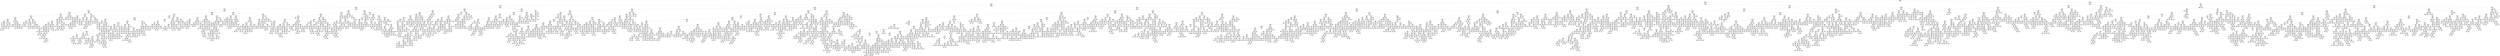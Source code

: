 digraph Tree {
node [shape=box] ;
0 [label="X[5] <= 0.5\ngini = 0.373\nsamples = 15556\nvalue = [11703, 3853]"] ;
1 [label="X[0] <= 11.5\ngini = 0.288\nsamples = 12698\nvalue = [10488, 2210]"] ;
0 -> 1 [labeldistance=2.5, labelangle=45, headlabel="True"] ;
2 [label="X[2] <= 0.5\ngini = 0.231\nsamples = 10759\nvalue = [9327, 1432]"] ;
1 -> 2 ;
3 [label="X[0] <= 9.5\ngini = 0.129\nsamples = 5314\nvalue = [4947, 367]"] ;
2 -> 3 ;
4 [label="X[4] <= 0.5\ngini = 0.103\nsamples = 4257\nvalue = [4025, 232]"] ;
3 -> 4 ;
5 [label="X[0] <= 6.5\ngini = 0.131\nsamples = 2404\nvalue = [2234, 170]"] ;
4 -> 5 ;
6 [label="X[1] <= 6.5\ngini = 0.088\nsamples = 978\nvalue = [933, 45]"] ;
5 -> 6 ;
7 [label="X[27] <= 0.5\ngini = 0.115\nsamples = 540\nvalue = [507, 33]"] ;
6 -> 7 ;
8 [label="X[0] <= 5.5\ngini = 0.108\nsamples = 525\nvalue = [495, 30]"] ;
7 -> 8 ;
9 [label="X[18] <= 0.5\ngini = 0.081\nsamples = 307\nvalue = [294, 13]"] ;
8 -> 9 ;
10 [label="X[17] <= 0.5\ngini = 0.056\nsamples = 241\nvalue = [234, 7]"] ;
9 -> 10 ;
11 [label="X[32] <= 0.5\ngini = 0.032\nsamples = 185\nvalue = [182, 3]"] ;
10 -> 11 ;
12 [label="X[19] <= 0.5\ngini = 0.014\nsamples = 138\nvalue = [137, 1]"] ;
11 -> 12 ;
13 [label="gini = 0.0\nsamples = 94\nvalue = [94, 0]"] ;
12 -> 13 ;
14 [label="X[14] <= 0.5\ngini = 0.044\nsamples = 44\nvalue = [43, 1]"] ;
12 -> 14 ;
15 [label="gini = 0.0\nsamples = 31\nvalue = [31, 0]"] ;
14 -> 15 ;
16 [label="X[1] <= 4.5\ngini = 0.142\nsamples = 13\nvalue = [12, 1]"] ;
14 -> 16 ;
17 [label="gini = 0.0\nsamples = 9\nvalue = [9, 0]"] ;
16 -> 17 ;
18 [label="X[31] <= 0.5\ngini = 0.375\nsamples = 4\nvalue = [3, 1]"] ;
16 -> 18 ;
19 [label="X[1] <= 5.5\ngini = 0.5\nsamples = 2\nvalue = [1, 1]"] ;
18 -> 19 ;
20 [label="gini = 0.0\nsamples = 1\nvalue = [0, 1]"] ;
19 -> 20 ;
21 [label="gini = 0.0\nsamples = 1\nvalue = [1, 0]"] ;
19 -> 21 ;
22 [label="gini = 0.0\nsamples = 2\nvalue = [2, 0]"] ;
18 -> 22 ;
23 [label="X[24] <= 0.5\ngini = 0.081\nsamples = 47\nvalue = [45, 2]"] ;
11 -> 23 ;
24 [label="gini = 0.0\nsamples = 31\nvalue = [31, 0]"] ;
23 -> 24 ;
25 [label="X[21] <= 0.5\ngini = 0.219\nsamples = 16\nvalue = [14, 2]"] ;
23 -> 25 ;
26 [label="X[1] <= 4.5\ngini = 0.133\nsamples = 14\nvalue = [13, 1]"] ;
25 -> 26 ;
27 [label="X[20] <= 0.5\ngini = 0.375\nsamples = 4\nvalue = [3, 1]"] ;
26 -> 27 ;
28 [label="gini = 0.5\nsamples = 2\nvalue = [1, 1]"] ;
27 -> 28 ;
29 [label="gini = 0.0\nsamples = 2\nvalue = [2, 0]"] ;
27 -> 29 ;
30 [label="gini = 0.0\nsamples = 10\nvalue = [10, 0]"] ;
26 -> 30 ;
31 [label="gini = 0.5\nsamples = 2\nvalue = [1, 1]"] ;
25 -> 31 ;
32 [label="X[6] <= 0.5\ngini = 0.133\nsamples = 56\nvalue = [52, 4]"] ;
10 -> 32 ;
33 [label="gini = 0.0\nsamples = 24\nvalue = [24, 0]"] ;
32 -> 33 ;
34 [label="X[26] <= 0.5\ngini = 0.219\nsamples = 32\nvalue = [28, 4]"] ;
32 -> 34 ;
35 [label="X[1] <= 1.5\ngini = 0.1\nsamples = 19\nvalue = [18, 1]"] ;
34 -> 35 ;
36 [label="X[0] <= 4.0\ngini = 0.444\nsamples = 3\nvalue = [2, 1]"] ;
35 -> 36 ;
37 [label="gini = 0.0\nsamples = 2\nvalue = [2, 0]"] ;
36 -> 37 ;
38 [label="gini = 0.0\nsamples = 1\nvalue = [0, 1]"] ;
36 -> 38 ;
39 [label="gini = 0.0\nsamples = 16\nvalue = [16, 0]"] ;
35 -> 39 ;
40 [label="X[31] <= 0.5\ngini = 0.355\nsamples = 13\nvalue = [10, 3]"] ;
34 -> 40 ;
41 [label="X[12] <= 0.5\ngini = 0.18\nsamples = 10\nvalue = [9, 1]"] ;
40 -> 41 ;
42 [label="gini = 0.0\nsamples = 6\nvalue = [6, 0]"] ;
41 -> 42 ;
43 [label="X[1] <= 4.5\ngini = 0.375\nsamples = 4\nvalue = [3, 1]"] ;
41 -> 43 ;
44 [label="gini = 0.0\nsamples = 2\nvalue = [2, 0]"] ;
43 -> 44 ;
45 [label="gini = 0.5\nsamples = 2\nvalue = [1, 1]"] ;
43 -> 45 ;
46 [label="X[13] <= 0.5\ngini = 0.444\nsamples = 3\nvalue = [1, 2]"] ;
40 -> 46 ;
47 [label="X[0] <= 4.5\ngini = 0.5\nsamples = 2\nvalue = [1, 1]"] ;
46 -> 47 ;
48 [label="gini = 0.0\nsamples = 1\nvalue = [1, 0]"] ;
47 -> 48 ;
49 [label="gini = 0.0\nsamples = 1\nvalue = [0, 1]"] ;
47 -> 49 ;
50 [label="gini = 0.0\nsamples = 1\nvalue = [0, 1]"] ;
46 -> 50 ;
51 [label="X[32] <= 0.5\ngini = 0.165\nsamples = 66\nvalue = [60, 6]"] ;
9 -> 51 ;
52 [label="X[13] <= 0.5\ngini = 0.115\nsamples = 49\nvalue = [46, 3]"] ;
51 -> 52 ;
53 [label="X[0] <= 2.5\ngini = 0.056\nsamples = 35\nvalue = [34, 1]"] ;
52 -> 53 ;
54 [label="X[26] <= 0.5\ngini = 0.32\nsamples = 5\nvalue = [4, 1]"] ;
53 -> 54 ;
55 [label="gini = 0.0\nsamples = 3\nvalue = [3, 0]"] ;
54 -> 55 ;
56 [label="X[6] <= 0.5\ngini = 0.5\nsamples = 2\nvalue = [1, 1]"] ;
54 -> 56 ;
57 [label="gini = 0.0\nsamples = 1\nvalue = [0, 1]"] ;
56 -> 57 ;
58 [label="gini = 0.0\nsamples = 1\nvalue = [1, 0]"] ;
56 -> 58 ;
59 [label="gini = 0.0\nsamples = 30\nvalue = [30, 0]"] ;
53 -> 59 ;
60 [label="X[31] <= 0.5\ngini = 0.245\nsamples = 14\nvalue = [12, 2]"] ;
52 -> 60 ;
61 [label="gini = 0.0\nsamples = 8\nvalue = [8, 0]"] ;
60 -> 61 ;
62 [label="X[1] <= 2.0\ngini = 0.444\nsamples = 6\nvalue = [4, 2]"] ;
60 -> 62 ;
63 [label="gini = 0.0\nsamples = 1\nvalue = [0, 1]"] ;
62 -> 63 ;
64 [label="X[1] <= 5.5\ngini = 0.32\nsamples = 5\nvalue = [4, 1]"] ;
62 -> 64 ;
65 [label="gini = 0.0\nsamples = 3\nvalue = [3, 0]"] ;
64 -> 65 ;
66 [label="X[23] <= 0.5\ngini = 0.5\nsamples = 2\nvalue = [1, 1]"] ;
64 -> 66 ;
67 [label="gini = 0.0\nsamples = 1\nvalue = [1, 0]"] ;
66 -> 67 ;
68 [label="gini = 0.0\nsamples = 1\nvalue = [0, 1]"] ;
66 -> 68 ;
69 [label="X[13] <= 0.5\ngini = 0.291\nsamples = 17\nvalue = [14, 3]"] ;
51 -> 69 ;
70 [label="X[0] <= 3.5\ngini = 0.355\nsamples = 13\nvalue = [10, 3]"] ;
69 -> 70 ;
71 [label="gini = 0.0\nsamples = 2\nvalue = [2, 0]"] ;
70 -> 71 ;
72 [label="X[0] <= 4.5\ngini = 0.397\nsamples = 11\nvalue = [8, 3]"] ;
70 -> 72 ;
73 [label="X[24] <= 0.5\ngini = 0.5\nsamples = 4\nvalue = [2, 2]"] ;
72 -> 73 ;
74 [label="X[26] <= 0.5\ngini = 0.444\nsamples = 3\nvalue = [2, 1]"] ;
73 -> 74 ;
75 [label="gini = 0.5\nsamples = 2\nvalue = [1, 1]"] ;
74 -> 75 ;
76 [label="gini = 0.0\nsamples = 1\nvalue = [1, 0]"] ;
74 -> 76 ;
77 [label="gini = 0.0\nsamples = 1\nvalue = [0, 1]"] ;
73 -> 77 ;
78 [label="X[1] <= 4.5\ngini = 0.245\nsamples = 7\nvalue = [6, 1]"] ;
72 -> 78 ;
79 [label="X[26] <= 0.5\ngini = 0.444\nsamples = 3\nvalue = [2, 1]"] ;
78 -> 79 ;
80 [label="gini = 0.0\nsamples = 1\nvalue = [1, 0]"] ;
79 -> 80 ;
81 [label="gini = 0.5\nsamples = 2\nvalue = [1, 1]"] ;
79 -> 81 ;
82 [label="gini = 0.0\nsamples = 4\nvalue = [4, 0]"] ;
78 -> 82 ;
83 [label="gini = 0.0\nsamples = 4\nvalue = [4, 0]"] ;
69 -> 83 ;
84 [label="X[28] <= 0.5\ngini = 0.144\nsamples = 218\nvalue = [201, 17]"] ;
8 -> 84 ;
85 [label="X[30] <= 0.5\ngini = 0.132\nsamples = 211\nvalue = [196, 15]"] ;
84 -> 85 ;
86 [label="X[20] <= 0.5\ngini = 0.119\nsamples = 204\nvalue = [191, 13]"] ;
85 -> 86 ;
87 [label="X[21] <= 0.5\ngini = 0.099\nsamples = 173\nvalue = [164, 9]"] ;
86 -> 87 ;
88 [label="X[24] <= 0.5\ngini = 0.08\nsamples = 143\nvalue = [137, 6]"] ;
87 -> 88 ;
89 [label="X[1] <= 4.5\ngini = 0.101\nsamples = 113\nvalue = [107, 6]"] ;
88 -> 89 ;
90 [label="X[31] <= 0.5\ngini = 0.067\nsamples = 58\nvalue = [56, 2]"] ;
89 -> 90 ;
91 [label="gini = 0.0\nsamples = 32\nvalue = [32, 0]"] ;
90 -> 91 ;
92 [label="X[16] <= 0.5\ngini = 0.142\nsamples = 26\nvalue = [24, 2]"] ;
90 -> 92 ;
93 [label="X[25] <= 0.5\ngini = 0.083\nsamples = 23\nvalue = [22, 1]"] ;
92 -> 93 ;
94 [label="gini = 0.0\nsamples = 18\nvalue = [18, 0]"] ;
93 -> 94 ;
95 [label="X[1] <= 1.5\ngini = 0.32\nsamples = 5\nvalue = [4, 1]"] ;
93 -> 95 ;
96 [label="X[6] <= 0.5\ngini = 0.5\nsamples = 2\nvalue = [1, 1]"] ;
95 -> 96 ;
97 [label="gini = 0.0\nsamples = 1\nvalue = [1, 0]"] ;
96 -> 97 ;
98 [label="gini = 0.0\nsamples = 1\nvalue = [0, 1]"] ;
96 -> 98 ;
99 [label="gini = 0.0\nsamples = 3\nvalue = [3, 0]"] ;
95 -> 99 ;
100 [label="X[23] <= 0.5\ngini = 0.444\nsamples = 3\nvalue = [2, 1]"] ;
92 -> 100 ;
101 [label="gini = 0.0\nsamples = 2\nvalue = [2, 0]"] ;
100 -> 101 ;
102 [label="gini = 0.0\nsamples = 1\nvalue = [0, 1]"] ;
100 -> 102 ;
103 [label="X[31] <= 0.5\ngini = 0.135\nsamples = 55\nvalue = [51, 4]"] ;
89 -> 103 ;
104 [label="X[18] <= 0.5\ngini = 0.193\nsamples = 37\nvalue = [33, 4]"] ;
103 -> 104 ;
105 [label="X[14] <= 0.5\ngini = 0.269\nsamples = 25\nvalue = [21, 4]"] ;
104 -> 105 ;
106 [label="X[25] <= 0.5\ngini = 0.346\nsamples = 18\nvalue = [14, 4]"] ;
105 -> 106 ;
107 [label="X[1] <= 5.5\ngini = 0.391\nsamples = 15\nvalue = [11, 4]"] ;
106 -> 107 ;
108 [label="X[32] <= 0.5\ngini = 0.426\nsamples = 13\nvalue = [9, 4]"] ;
107 -> 108 ;
109 [label="X[16] <= 0.5\ngini = 0.444\nsamples = 3\nvalue = [1, 2]"] ;
108 -> 109 ;
110 [label="gini = 0.0\nsamples = 2\nvalue = [0, 2]"] ;
109 -> 110 ;
111 [label="gini = 0.0\nsamples = 1\nvalue = [1, 0]"] ;
109 -> 111 ;
112 [label="X[17] <= 0.5\ngini = 0.32\nsamples = 10\nvalue = [8, 2]"] ;
108 -> 112 ;
113 [label="gini = 0.0\nsamples = 5\nvalue = [5, 0]"] ;
112 -> 113 ;
114 [label="X[12] <= 0.5\ngini = 0.48\nsamples = 5\nvalue = [3, 2]"] ;
112 -> 114 ;
115 [label="X[15] <= 0.5\ngini = 0.375\nsamples = 4\nvalue = [3, 1]"] ;
114 -> 115 ;
116 [label="gini = 0.444\nsamples = 3\nvalue = [2, 1]"] ;
115 -> 116 ;
117 [label="gini = 0.0\nsamples = 1\nvalue = [1, 0]"] ;
115 -> 117 ;
118 [label="gini = 0.0\nsamples = 1\nvalue = [0, 1]"] ;
114 -> 118 ;
119 [label="gini = 0.0\nsamples = 2\nvalue = [2, 0]"] ;
107 -> 119 ;
120 [label="gini = 0.0\nsamples = 3\nvalue = [3, 0]"] ;
106 -> 120 ;
121 [label="gini = 0.0\nsamples = 7\nvalue = [7, 0]"] ;
105 -> 121 ;
122 [label="gini = 0.0\nsamples = 12\nvalue = [12, 0]"] ;
104 -> 122 ;
123 [label="gini = 0.0\nsamples = 18\nvalue = [18, 0]"] ;
103 -> 123 ;
124 [label="gini = 0.0\nsamples = 30\nvalue = [30, 0]"] ;
88 -> 124 ;
125 [label="X[31] <= 0.5\ngini = 0.18\nsamples = 30\nvalue = [27, 3]"] ;
87 -> 125 ;
126 [label="X[26] <= 0.5\ngini = 0.08\nsamples = 24\nvalue = [23, 1]"] ;
125 -> 126 ;
127 [label="gini = 0.0\nsamples = 20\nvalue = [20, 0]"] ;
126 -> 127 ;
128 [label="X[13] <= 0.5\ngini = 0.375\nsamples = 4\nvalue = [3, 1]"] ;
126 -> 128 ;
129 [label="gini = 0.0\nsamples = 2\nvalue = [2, 0]"] ;
128 -> 129 ;
130 [label="X[1] <= 5.0\ngini = 0.5\nsamples = 2\nvalue = [1, 1]"] ;
128 -> 130 ;
131 [label="gini = 0.0\nsamples = 1\nvalue = [0, 1]"] ;
130 -> 131 ;
132 [label="gini = 0.0\nsamples = 1\nvalue = [1, 0]"] ;
130 -> 132 ;
133 [label="X[24] <= 0.5\ngini = 0.444\nsamples = 6\nvalue = [4, 2]"] ;
125 -> 133 ;
134 [label="gini = 0.0\nsamples = 4\nvalue = [4, 0]"] ;
133 -> 134 ;
135 [label="gini = 0.0\nsamples = 2\nvalue = [0, 2]"] ;
133 -> 135 ;
136 [label="X[1] <= 5.5\ngini = 0.225\nsamples = 31\nvalue = [27, 4]"] ;
86 -> 136 ;
137 [label="X[29] <= 0.5\ngini = 0.18\nsamples = 30\nvalue = [27, 3]"] ;
136 -> 137 ;
138 [label="X[14] <= 0.5\ngini = 0.08\nsamples = 24\nvalue = [23, 1]"] ;
137 -> 138 ;
139 [label="gini = 0.0\nsamples = 18\nvalue = [18, 0]"] ;
138 -> 139 ;
140 [label="X[32] <= 0.5\ngini = 0.278\nsamples = 6\nvalue = [5, 1]"] ;
138 -> 140 ;
141 [label="X[1] <= 3.0\ngini = 0.375\nsamples = 4\nvalue = [3, 1]"] ;
140 -> 141 ;
142 [label="gini = 0.0\nsamples = 2\nvalue = [2, 0]"] ;
141 -> 142 ;
143 [label="gini = 0.5\nsamples = 2\nvalue = [1, 1]"] ;
141 -> 143 ;
144 [label="gini = 0.0\nsamples = 2\nvalue = [2, 0]"] ;
140 -> 144 ;
145 [label="X[15] <= 0.5\ngini = 0.444\nsamples = 6\nvalue = [4, 2]"] ;
137 -> 145 ;
146 [label="X[25] <= 0.5\ngini = 0.5\nsamples = 4\nvalue = [2, 2]"] ;
145 -> 146 ;
147 [label="X[1] <= 2.5\ngini = 0.444\nsamples = 3\nvalue = [2, 1]"] ;
146 -> 147 ;
148 [label="gini = 0.5\nsamples = 2\nvalue = [1, 1]"] ;
147 -> 148 ;
149 [label="gini = 0.0\nsamples = 1\nvalue = [1, 0]"] ;
147 -> 149 ;
150 [label="gini = 0.0\nsamples = 1\nvalue = [0, 1]"] ;
146 -> 150 ;
151 [label="gini = 0.0\nsamples = 2\nvalue = [2, 0]"] ;
145 -> 151 ;
152 [label="gini = 0.0\nsamples = 1\nvalue = [0, 1]"] ;
136 -> 152 ;
153 [label="X[6] <= 0.5\ngini = 0.408\nsamples = 7\nvalue = [5, 2]"] ;
85 -> 153 ;
154 [label="gini = 0.0\nsamples = 4\nvalue = [4, 0]"] ;
153 -> 154 ;
155 [label="X[23] <= 0.5\ngini = 0.444\nsamples = 3\nvalue = [1, 2]"] ;
153 -> 155 ;
156 [label="gini = 0.0\nsamples = 1\nvalue = [0, 1]"] ;
155 -> 156 ;
157 [label="X[18] <= 0.5\ngini = 0.5\nsamples = 2\nvalue = [1, 1]"] ;
155 -> 157 ;
158 [label="gini = 0.0\nsamples = 1\nvalue = [1, 0]"] ;
157 -> 158 ;
159 [label="gini = 0.0\nsamples = 1\nvalue = [0, 1]"] ;
157 -> 159 ;
160 [label="X[6] <= 0.5\ngini = 0.408\nsamples = 7\nvalue = [5, 2]"] ;
84 -> 160 ;
161 [label="gini = 0.0\nsamples = 2\nvalue = [0, 2]"] ;
160 -> 161 ;
162 [label="gini = 0.0\nsamples = 5\nvalue = [5, 0]"] ;
160 -> 162 ;
163 [label="X[21] <= 0.5\ngini = 0.32\nsamples = 15\nvalue = [12, 3]"] ;
7 -> 163 ;
164 [label="X[0] <= 3.5\ngini = 0.165\nsamples = 11\nvalue = [10, 1]"] ;
163 -> 164 ;
165 [label="X[14] <= 0.5\ngini = 0.444\nsamples = 3\nvalue = [2, 1]"] ;
164 -> 165 ;
166 [label="gini = 0.0\nsamples = 1\nvalue = [0, 1]"] ;
165 -> 166 ;
167 [label="gini = 0.0\nsamples = 2\nvalue = [2, 0]"] ;
165 -> 167 ;
168 [label="gini = 0.0\nsamples = 8\nvalue = [8, 0]"] ;
164 -> 168 ;
169 [label="X[0] <= 4.5\ngini = 0.5\nsamples = 4\nvalue = [2, 2]"] ;
163 -> 169 ;
170 [label="gini = 0.0\nsamples = 1\nvalue = [0, 1]"] ;
169 -> 170 ;
171 [label="X[1] <= 3.5\ngini = 0.444\nsamples = 3\nvalue = [2, 1]"] ;
169 -> 171 ;
172 [label="gini = 0.0\nsamples = 1\nvalue = [0, 1]"] ;
171 -> 172 ;
173 [label="gini = 0.0\nsamples = 2\nvalue = [2, 0]"] ;
171 -> 173 ;
174 [label="X[1] <= 23.5\ngini = 0.053\nsamples = 438\nvalue = [426, 12]"] ;
6 -> 174 ;
175 [label="X[12] <= 0.5\ngini = 0.043\nsamples = 408\nvalue = [399, 9]"] ;
174 -> 175 ;
176 [label="X[23] <= 0.5\ngini = 0.019\nsamples = 311\nvalue = [308, 3]"] ;
175 -> 176 ;
177 [label="gini = 0.0\nsamples = 209\nvalue = [209, 0]"] ;
176 -> 177 ;
178 [label="X[1] <= 10.5\ngini = 0.057\nsamples = 102\nvalue = [99, 3]"] ;
176 -> 178 ;
179 [label="X[1] <= 9.5\ngini = 0.088\nsamples = 65\nvalue = [62, 3]"] ;
178 -> 179 ;
180 [label="X[20] <= 0.5\ngini = 0.065\nsamples = 59\nvalue = [57, 2]"] ;
179 -> 180 ;
181 [label="X[17] <= 0.5\ngini = 0.038\nsamples = 52\nvalue = [51, 1]"] ;
180 -> 181 ;
182 [label="gini = 0.0\nsamples = 42\nvalue = [42, 0]"] ;
181 -> 182 ;
183 [label="X[1] <= 8.5\ngini = 0.18\nsamples = 10\nvalue = [9, 1]"] ;
181 -> 183 ;
184 [label="gini = 0.0\nsamples = 8\nvalue = [8, 0]"] ;
183 -> 184 ;
185 [label="X[31] <= 0.5\ngini = 0.5\nsamples = 2\nvalue = [1, 1]"] ;
183 -> 185 ;
186 [label="gini = 0.0\nsamples = 1\nvalue = [0, 1]"] ;
185 -> 186 ;
187 [label="gini = 0.0\nsamples = 1\nvalue = [1, 0]"] ;
185 -> 187 ;
188 [label="X[1] <= 7.5\ngini = 0.245\nsamples = 7\nvalue = [6, 1]"] ;
180 -> 188 ;
189 [label="X[7] <= 0.5\ngini = 0.5\nsamples = 2\nvalue = [1, 1]"] ;
188 -> 189 ;
190 [label="gini = 0.0\nsamples = 1\nvalue = [1, 0]"] ;
189 -> 190 ;
191 [label="gini = 0.0\nsamples = 1\nvalue = [0, 1]"] ;
189 -> 191 ;
192 [label="gini = 0.0\nsamples = 5\nvalue = [5, 0]"] ;
188 -> 192 ;
193 [label="X[18] <= 0.5\ngini = 0.278\nsamples = 6\nvalue = [5, 1]"] ;
179 -> 193 ;
194 [label="gini = 0.0\nsamples = 5\nvalue = [5, 0]"] ;
193 -> 194 ;
195 [label="gini = 0.0\nsamples = 1\nvalue = [0, 1]"] ;
193 -> 195 ;
196 [label="gini = 0.0\nsamples = 37\nvalue = [37, 0]"] ;
178 -> 196 ;
197 [label="X[0] <= 3.5\ngini = 0.116\nsamples = 97\nvalue = [91, 6]"] ;
175 -> 197 ;
198 [label="X[21] <= 0.5\ngini = 0.291\nsamples = 17\nvalue = [14, 3]"] ;
197 -> 198 ;
199 [label="X[18] <= 0.5\ngini = 0.142\nsamples = 13\nvalue = [12, 1]"] ;
198 -> 199 ;
200 [label="gini = 0.0\nsamples = 8\nvalue = [8, 0]"] ;
199 -> 200 ;
201 [label="X[26] <= 0.5\ngini = 0.32\nsamples = 5\nvalue = [4, 1]"] ;
199 -> 201 ;
202 [label="gini = 0.0\nsamples = 2\nvalue = [2, 0]"] ;
201 -> 202 ;
203 [label="X[1] <= 8.5\ngini = 0.444\nsamples = 3\nvalue = [2, 1]"] ;
201 -> 203 ;
204 [label="gini = 0.5\nsamples = 2\nvalue = [1, 1]"] ;
203 -> 204 ;
205 [label="gini = 0.0\nsamples = 1\nvalue = [1, 0]"] ;
203 -> 205 ;
206 [label="X[32] <= 0.5\ngini = 0.5\nsamples = 4\nvalue = [2, 2]"] ;
198 -> 206 ;
207 [label="gini = 0.0\nsamples = 2\nvalue = [0, 2]"] ;
206 -> 207 ;
208 [label="gini = 0.0\nsamples = 2\nvalue = [2, 0]"] ;
206 -> 208 ;
209 [label="X[25] <= 0.5\ngini = 0.072\nsamples = 80\nvalue = [77, 3]"] ;
197 -> 209 ;
210 [label="X[26] <= 0.5\ngini = 0.051\nsamples = 76\nvalue = [74, 2]"] ;
209 -> 210 ;
211 [label="gini = 0.0\nsamples = 47\nvalue = [47, 0]"] ;
210 -> 211 ;
212 [label="X[29] <= 0.5\ngini = 0.128\nsamples = 29\nvalue = [27, 2]"] ;
210 -> 212 ;
213 [label="X[18] <= 0.5\ngini = 0.074\nsamples = 26\nvalue = [25, 1]"] ;
212 -> 213 ;
214 [label="gini = 0.0\nsamples = 19\nvalue = [19, 0]"] ;
213 -> 214 ;
215 [label="X[31] <= 0.5\ngini = 0.245\nsamples = 7\nvalue = [6, 1]"] ;
213 -> 215 ;
216 [label="X[0] <= 5.5\ngini = 0.444\nsamples = 3\nvalue = [2, 1]"] ;
215 -> 216 ;
217 [label="gini = 0.0\nsamples = 2\nvalue = [2, 0]"] ;
216 -> 217 ;
218 [label="gini = 0.0\nsamples = 1\nvalue = [0, 1]"] ;
216 -> 218 ;
219 [label="gini = 0.0\nsamples = 4\nvalue = [4, 0]"] ;
215 -> 219 ;
220 [label="X[19] <= 0.5\ngini = 0.444\nsamples = 3\nvalue = [2, 1]"] ;
212 -> 220 ;
221 [label="gini = 0.0\nsamples = 2\nvalue = [2, 0]"] ;
220 -> 221 ;
222 [label="gini = 0.0\nsamples = 1\nvalue = [0, 1]"] ;
220 -> 222 ;
223 [label="X[1] <= 8.5\ngini = 0.375\nsamples = 4\nvalue = [3, 1]"] ;
209 -> 223 ;
224 [label="X[32] <= 0.5\ngini = 0.5\nsamples = 2\nvalue = [1, 1]"] ;
223 -> 224 ;
225 [label="gini = 0.0\nsamples = 1\nvalue = [0, 1]"] ;
224 -> 225 ;
226 [label="gini = 0.0\nsamples = 1\nvalue = [1, 0]"] ;
224 -> 226 ;
227 [label="gini = 0.0\nsamples = 2\nvalue = [2, 0]"] ;
223 -> 227 ;
228 [label="X[1] <= 26.5\ngini = 0.18\nsamples = 30\nvalue = [27, 3]"] ;
174 -> 228 ;
229 [label="X[7] <= 0.5\ngini = 0.375\nsamples = 12\nvalue = [9, 3]"] ;
228 -> 229 ;
230 [label="gini = 0.0\nsamples = 4\nvalue = [4, 0]"] ;
229 -> 230 ;
231 [label="X[23] <= 0.5\ngini = 0.469\nsamples = 8\nvalue = [5, 3]"] ;
229 -> 231 ;
232 [label="X[18] <= 0.5\ngini = 0.408\nsamples = 7\nvalue = [5, 2]"] ;
231 -> 232 ;
233 [label="gini = 0.0\nsamples = 4\nvalue = [4, 0]"] ;
232 -> 233 ;
234 [label="X[25] <= 0.5\ngini = 0.444\nsamples = 3\nvalue = [1, 2]"] ;
232 -> 234 ;
235 [label="gini = 0.0\nsamples = 2\nvalue = [0, 2]"] ;
234 -> 235 ;
236 [label="gini = 0.0\nsamples = 1\nvalue = [1, 0]"] ;
234 -> 236 ;
237 [label="gini = 0.0\nsamples = 1\nvalue = [0, 1]"] ;
231 -> 237 ;
238 [label="gini = 0.0\nsamples = 18\nvalue = [18, 0]"] ;
228 -> 238 ;
239 [label="X[13] <= 0.5\ngini = 0.16\nsamples = 1426\nvalue = [1301, 125]"] ;
5 -> 239 ;
240 [label="X[14] <= 0.5\ngini = 0.179\nsamples = 985\nvalue = [887, 98]"] ;
239 -> 240 ;
241 [label="X[24] <= 0.5\ngini = 0.205\nsamples = 621\nvalue = [549, 72]"] ;
240 -> 241 ;
242 [label="X[22] <= 0.5\ngini = 0.187\nsamples = 516\nvalue = [462, 54]"] ;
241 -> 242 ;
243 [label="X[1] <= 2.5\ngini = 0.193\nsamples = 498\nvalue = [444, 54]"] ;
242 -> 243 ;
244 [label="X[26] <= 0.5\ngini = 0.109\nsamples = 69\nvalue = [65, 4]"] ;
243 -> 244 ;
245 [label="X[0] <= 7.5\ngini = 0.043\nsamples = 45\nvalue = [44, 1]"] ;
244 -> 245 ;
246 [label="X[18] <= 0.5\ngini = 0.165\nsamples = 11\nvalue = [10, 1]"] ;
245 -> 246 ;
247 [label="gini = 0.0\nsamples = 8\nvalue = [8, 0]"] ;
246 -> 247 ;
248 [label="X[6] <= 0.5\ngini = 0.444\nsamples = 3\nvalue = [2, 1]"] ;
246 -> 248 ;
249 [label="gini = 0.0\nsamples = 1\nvalue = [1, 0]"] ;
248 -> 249 ;
250 [label="X[29] <= 0.5\ngini = 0.5\nsamples = 2\nvalue = [1, 1]"] ;
248 -> 250 ;
251 [label="gini = 0.0\nsamples = 1\nvalue = [0, 1]"] ;
250 -> 251 ;
252 [label="gini = 0.0\nsamples = 1\nvalue = [1, 0]"] ;
250 -> 252 ;
253 [label="gini = 0.0\nsamples = 34\nvalue = [34, 0]"] ;
245 -> 253 ;
254 [label="X[1] <= 0.5\ngini = 0.219\nsamples = 24\nvalue = [21, 3]"] ;
244 -> 254 ;
255 [label="gini = 0.0\nsamples = 1\nvalue = [0, 1]"] ;
254 -> 255 ;
256 [label="X[21] <= 0.5\ngini = 0.159\nsamples = 23\nvalue = [21, 2]"] ;
254 -> 256 ;
257 [label="X[18] <= 0.5\ngini = 0.095\nsamples = 20\nvalue = [19, 1]"] ;
256 -> 257 ;
258 [label="gini = 0.0\nsamples = 14\nvalue = [14, 0]"] ;
257 -> 258 ;
259 [label="X[7] <= 0.5\ngini = 0.278\nsamples = 6\nvalue = [5, 1]"] ;
257 -> 259 ;
260 [label="gini = 0.0\nsamples = 4\nvalue = [4, 0]"] ;
259 -> 260 ;
261 [label="X[0] <= 7.5\ngini = 0.5\nsamples = 2\nvalue = [1, 1]"] ;
259 -> 261 ;
262 [label="gini = 0.0\nsamples = 1\nvalue = [1, 0]"] ;
261 -> 262 ;
263 [label="gini = 0.0\nsamples = 1\nvalue = [0, 1]"] ;
261 -> 263 ;
264 [label="X[0] <= 7.5\ngini = 0.444\nsamples = 3\nvalue = [2, 1]"] ;
256 -> 264 ;
265 [label="gini = 0.0\nsamples = 1\nvalue = [0, 1]"] ;
264 -> 265 ;
266 [label="gini = 0.0\nsamples = 2\nvalue = [2, 0]"] ;
264 -> 266 ;
267 [label="X[25] <= 0.5\ngini = 0.206\nsamples = 429\nvalue = [379, 50]"] ;
243 -> 267 ;
268 [label="X[29] <= 0.5\ngini = 0.194\nsamples = 394\nvalue = [351, 43]"] ;
267 -> 268 ;
269 [label="X[1] <= 27.5\ngini = 0.173\nsamples = 292\nvalue = [264, 28]"] ;
268 -> 269 ;
270 [label="X[30] <= 0.5\ngini = 0.169\nsamples = 290\nvalue = [263, 27]"] ;
269 -> 270 ;
271 [label="X[17] <= 0.5\ngini = 0.156\nsamples = 270\nvalue = [247, 23]"] ;
270 -> 271 ;
272 [label="X[1] <= 13.0\ngini = 0.137\nsamples = 230\nvalue = [213, 17]"] ;
271 -> 272 ;
273 [label="X[0] <= 7.5\ngini = 0.122\nsamples = 214\nvalue = [200, 14]"] ;
272 -> 273 ;
274 [label="X[28] <= 0.5\ngini = 0.188\nsamples = 57\nvalue = [51, 6]"] ;
273 -> 274 ;
275 [label="X[19] <= 0.5\ngini = 0.165\nsamples = 55\nvalue = [50, 5]"] ;
274 -> 275 ;
276 [label="X[27] <= 0.5\ngini = 0.093\nsamples = 41\nvalue = [39, 2]"] ;
275 -> 276 ;
277 [label="X[20] <= 0.5\ngini = 0.054\nsamples = 36\nvalue = [35, 1]"] ;
276 -> 277 ;
278 [label="gini = 0.0\nsamples = 22\nvalue = [22, 0]"] ;
277 -> 278 ;
279 [label="X[1] <= 7.5\ngini = 0.133\nsamples = 14\nvalue = [13, 1]"] ;
277 -> 279 ;
280 [label="X[1] <= 6.5\ngini = 0.278\nsamples = 6\nvalue = [5, 1]"] ;
279 -> 280 ;
281 [label="gini = 0.0\nsamples = 4\nvalue = [4, 0]"] ;
280 -> 281 ;
282 [label="X[7] <= 0.5\ngini = 0.5\nsamples = 2\nvalue = [1, 1]"] ;
280 -> 282 ;
283 [label="gini = 0.0\nsamples = 1\nvalue = [0, 1]"] ;
282 -> 283 ;
284 [label="gini = 0.0\nsamples = 1\nvalue = [1, 0]"] ;
282 -> 284 ;
285 [label="gini = 0.0\nsamples = 8\nvalue = [8, 0]"] ;
279 -> 285 ;
286 [label="X[18] <= 0.5\ngini = 0.32\nsamples = 5\nvalue = [4, 1]"] ;
276 -> 286 ;
287 [label="gini = 0.0\nsamples = 4\nvalue = [4, 0]"] ;
286 -> 287 ;
288 [label="gini = 0.0\nsamples = 1\nvalue = [0, 1]"] ;
286 -> 288 ;
289 [label="X[15] <= 0.5\ngini = 0.337\nsamples = 14\nvalue = [11, 3]"] ;
275 -> 289 ;
290 [label="X[26] <= 0.5\ngini = 0.278\nsamples = 12\nvalue = [10, 2]"] ;
289 -> 290 ;
291 [label="X[1] <= 4.5\ngini = 0.408\nsamples = 7\nvalue = [5, 2]"] ;
290 -> 291 ;
292 [label="gini = 0.0\nsamples = 1\nvalue = [0, 1]"] ;
291 -> 292 ;
293 [label="X[32] <= 0.5\ngini = 0.278\nsamples = 6\nvalue = [5, 1]"] ;
291 -> 293 ;
294 [label="X[1] <= 8.0\ngini = 0.375\nsamples = 4\nvalue = [3, 1]"] ;
293 -> 294 ;
295 [label="gini = 0.444\nsamples = 3\nvalue = [2, 1]"] ;
294 -> 295 ;
296 [label="gini = 0.0\nsamples = 1\nvalue = [1, 0]"] ;
294 -> 296 ;
297 [label="gini = 0.0\nsamples = 2\nvalue = [2, 0]"] ;
293 -> 297 ;
298 [label="gini = 0.0\nsamples = 5\nvalue = [5, 0]"] ;
290 -> 298 ;
299 [label="X[1] <= 8.5\ngini = 0.5\nsamples = 2\nvalue = [1, 1]"] ;
289 -> 299 ;
300 [label="gini = 0.0\nsamples = 1\nvalue = [1, 0]"] ;
299 -> 300 ;
301 [label="gini = 0.0\nsamples = 1\nvalue = [0, 1]"] ;
299 -> 301 ;
302 [label="X[19] <= 0.5\ngini = 0.5\nsamples = 2\nvalue = [1, 1]"] ;
274 -> 302 ;
303 [label="gini = 0.0\nsamples = 1\nvalue = [0, 1]"] ;
302 -> 303 ;
304 [label="gini = 0.0\nsamples = 1\nvalue = [1, 0]"] ;
302 -> 304 ;
305 [label="X[19] <= 0.5\ngini = 0.097\nsamples = 157\nvalue = [149, 8]"] ;
273 -> 305 ;
306 [label="X[1] <= 8.5\ngini = 0.124\nsamples = 120\nvalue = [112, 8]"] ;
305 -> 306 ;
307 [label="X[1] <= 7.5\ngini = 0.147\nsamples = 100\nvalue = [92, 8]"] ;
306 -> 307 ;
308 [label="X[20] <= 0.5\ngini = 0.081\nsamples = 71\nvalue = [68, 3]"] ;
307 -> 308 ;
309 [label="X[16] <= 0.5\ngini = 0.042\nsamples = 47\nvalue = [46, 1]"] ;
308 -> 309 ;
310 [label="gini = 0.0\nsamples = 38\nvalue = [38, 0]"] ;
309 -> 310 ;
311 [label="X[26] <= 0.5\ngini = 0.198\nsamples = 9\nvalue = [8, 1]"] ;
309 -> 311 ;
312 [label="X[1] <= 5.5\ngini = 0.444\nsamples = 3\nvalue = [2, 1]"] ;
311 -> 312 ;
313 [label="gini = 0.0\nsamples = 1\nvalue = [0, 1]"] ;
312 -> 313 ;
314 [label="gini = 0.0\nsamples = 2\nvalue = [2, 0]"] ;
312 -> 314 ;
315 [label="gini = 0.0\nsamples = 6\nvalue = [6, 0]"] ;
311 -> 315 ;
316 [label="X[26] <= 0.5\ngini = 0.153\nsamples = 24\nvalue = [22, 2]"] ;
308 -> 316 ;
317 [label="gini = 0.0\nsamples = 10\nvalue = [10, 0]"] ;
316 -> 317 ;
318 [label="X[0] <= 8.5\ngini = 0.245\nsamples = 14\nvalue = [12, 2]"] ;
316 -> 318 ;
319 [label="X[1] <= 4.5\ngini = 0.346\nsamples = 9\nvalue = [7, 2]"] ;
318 -> 319 ;
320 [label="gini = 0.0\nsamples = 2\nvalue = [2, 0]"] ;
319 -> 320 ;
321 [label="X[1] <= 6.0\ngini = 0.408\nsamples = 7\nvalue = [5, 2]"] ;
319 -> 321 ;
322 [label="X[7] <= 0.5\ngini = 0.444\nsamples = 6\nvalue = [4, 2]"] ;
321 -> 322 ;
323 [label="gini = 0.375\nsamples = 4\nvalue = [3, 1]"] ;
322 -> 323 ;
324 [label="gini = 0.5\nsamples = 2\nvalue = [1, 1]"] ;
322 -> 324 ;
325 [label="gini = 0.0\nsamples = 1\nvalue = [1, 0]"] ;
321 -> 325 ;
326 [label="gini = 0.0\nsamples = 5\nvalue = [5, 0]"] ;
318 -> 326 ;
327 [label="X[0] <= 8.5\ngini = 0.285\nsamples = 29\nvalue = [24, 5]"] ;
307 -> 327 ;
328 [label="X[6] <= 0.5\ngini = 0.198\nsamples = 18\nvalue = [16, 2]"] ;
327 -> 328 ;
329 [label="X[26] <= 0.5\ngini = 0.375\nsamples = 4\nvalue = [3, 1]"] ;
328 -> 329 ;
330 [label="gini = 0.0\nsamples = 3\nvalue = [3, 0]"] ;
329 -> 330 ;
331 [label="gini = 0.0\nsamples = 1\nvalue = [0, 1]"] ;
329 -> 331 ;
332 [label="X[23] <= 0.5\ngini = 0.133\nsamples = 14\nvalue = [13, 1]"] ;
328 -> 332 ;
333 [label="gini = 0.0\nsamples = 11\nvalue = [11, 0]"] ;
332 -> 333 ;
334 [label="X[20] <= 0.5\ngini = 0.444\nsamples = 3\nvalue = [2, 1]"] ;
332 -> 334 ;
335 [label="gini = 0.0\nsamples = 1\nvalue = [0, 1]"] ;
334 -> 335 ;
336 [label="gini = 0.0\nsamples = 2\nvalue = [2, 0]"] ;
334 -> 336 ;
337 [label="X[31] <= 0.5\ngini = 0.397\nsamples = 11\nvalue = [8, 3]"] ;
327 -> 337 ;
338 [label="X[16] <= 0.5\ngini = 0.444\nsamples = 9\nvalue = [6, 3]"] ;
337 -> 338 ;
339 [label="X[27] <= 0.5\ngini = 0.49\nsamples = 7\nvalue = [4, 3]"] ;
338 -> 339 ;
340 [label="X[26] <= 0.5\ngini = 0.5\nsamples = 6\nvalue = [3, 3]"] ;
339 -> 340 ;
341 [label="gini = 0.5\nsamples = 2\nvalue = [1, 1]"] ;
340 -> 341 ;
342 [label="X[21] <= 0.5\ngini = 0.5\nsamples = 4\nvalue = [2, 2]"] ;
340 -> 342 ;
343 [label="gini = 0.5\nsamples = 2\nvalue = [1, 1]"] ;
342 -> 343 ;
344 [label="gini = 0.5\nsamples = 2\nvalue = [1, 1]"] ;
342 -> 344 ;
345 [label="gini = 0.0\nsamples = 1\nvalue = [1, 0]"] ;
339 -> 345 ;
346 [label="gini = 0.0\nsamples = 2\nvalue = [2, 0]"] ;
338 -> 346 ;
347 [label="gini = 0.0\nsamples = 2\nvalue = [2, 0]"] ;
337 -> 347 ;
348 [label="gini = 0.0\nsamples = 20\nvalue = [20, 0]"] ;
306 -> 348 ;
349 [label="gini = 0.0\nsamples = 37\nvalue = [37, 0]"] ;
305 -> 349 ;
350 [label="X[18] <= 0.5\ngini = 0.305\nsamples = 16\nvalue = [13, 3]"] ;
272 -> 350 ;
351 [label="X[32] <= 0.5\ngini = 0.42\nsamples = 10\nvalue = [7, 3]"] ;
350 -> 351 ;
352 [label="X[0] <= 7.5\ngini = 0.346\nsamples = 9\nvalue = [7, 2]"] ;
351 -> 352 ;
353 [label="gini = 0.0\nsamples = 1\nvalue = [0, 1]"] ;
352 -> 353 ;
354 [label="X[21] <= 0.5\ngini = 0.219\nsamples = 8\nvalue = [7, 1]"] ;
352 -> 354 ;
355 [label="gini = 0.0\nsamples = 6\nvalue = [6, 0]"] ;
354 -> 355 ;
356 [label="X[27] <= 0.5\ngini = 0.5\nsamples = 2\nvalue = [1, 1]"] ;
354 -> 356 ;
357 [label="gini = 0.0\nsamples = 1\nvalue = [0, 1]"] ;
356 -> 357 ;
358 [label="gini = 0.0\nsamples = 1\nvalue = [1, 0]"] ;
356 -> 358 ;
359 [label="gini = 0.0\nsamples = 1\nvalue = [0, 1]"] ;
351 -> 359 ;
360 [label="gini = 0.0\nsamples = 6\nvalue = [6, 0]"] ;
350 -> 360 ;
361 [label="X[1] <= 9.5\ngini = 0.255\nsamples = 40\nvalue = [34, 6]"] ;
271 -> 361 ;
362 [label="X[0] <= 7.5\ngini = 0.284\nsamples = 35\nvalue = [29, 6]"] ;
361 -> 362 ;
363 [label="X[1] <= 7.5\ngini = 0.153\nsamples = 12\nvalue = [11, 1]"] ;
362 -> 363 ;
364 [label="gini = 0.0\nsamples = 6\nvalue = [6, 0]"] ;
363 -> 364 ;
365 [label="X[32] <= 0.5\ngini = 0.278\nsamples = 6\nvalue = [5, 1]"] ;
363 -> 365 ;
366 [label="X[15] <= 0.5\ngini = 0.444\nsamples = 3\nvalue = [2, 1]"] ;
365 -> 366 ;
367 [label="gini = 0.5\nsamples = 2\nvalue = [1, 1]"] ;
366 -> 367 ;
368 [label="gini = 0.0\nsamples = 1\nvalue = [1, 0]"] ;
366 -> 368 ;
369 [label="gini = 0.0\nsamples = 3\nvalue = [3, 0]"] ;
365 -> 369 ;
370 [label="X[0] <= 8.5\ngini = 0.34\nsamples = 23\nvalue = [18, 5]"] ;
362 -> 370 ;
371 [label="X[1] <= 6.0\ngini = 0.408\nsamples = 14\nvalue = [10, 4]"] ;
370 -> 371 ;
372 [label="X[1] <= 4.5\ngini = 0.49\nsamples = 7\nvalue = [4, 3]"] ;
371 -> 372 ;
373 [label="X[7] <= 0.5\ngini = 0.375\nsamples = 4\nvalue = [3, 1]"] ;
372 -> 373 ;
374 [label="gini = 0.0\nsamples = 2\nvalue = [2, 0]"] ;
373 -> 374 ;
375 [label="X[26] <= 0.5\ngini = 0.5\nsamples = 2\nvalue = [1, 1]"] ;
373 -> 375 ;
376 [label="gini = 0.0\nsamples = 1\nvalue = [0, 1]"] ;
375 -> 376 ;
377 [label="gini = 0.0\nsamples = 1\nvalue = [1, 0]"] ;
375 -> 377 ;
378 [label="X[32] <= 0.5\ngini = 0.444\nsamples = 3\nvalue = [1, 2]"] ;
372 -> 378 ;
379 [label="gini = 0.0\nsamples = 1\nvalue = [0, 1]"] ;
378 -> 379 ;
380 [label="gini = 0.5\nsamples = 2\nvalue = [1, 1]"] ;
378 -> 380 ;
381 [label="X[1] <= 8.5\ngini = 0.245\nsamples = 7\nvalue = [6, 1]"] ;
371 -> 381 ;
382 [label="gini = 0.0\nsamples = 5\nvalue = [5, 0]"] ;
381 -> 382 ;
383 [label="X[32] <= 0.5\ngini = 0.5\nsamples = 2\nvalue = [1, 1]"] ;
381 -> 383 ;
384 [label="gini = 0.0\nsamples = 1\nvalue = [1, 0]"] ;
383 -> 384 ;
385 [label="gini = 0.0\nsamples = 1\nvalue = [0, 1]"] ;
383 -> 385 ;
386 [label="X[1] <= 7.5\ngini = 0.198\nsamples = 9\nvalue = [8, 1]"] ;
370 -> 386 ;
387 [label="gini = 0.0\nsamples = 7\nvalue = [7, 0]"] ;
386 -> 387 ;
388 [label="X[12] <= 0.5\ngini = 0.5\nsamples = 2\nvalue = [1, 1]"] ;
386 -> 388 ;
389 [label="gini = 0.0\nsamples = 1\nvalue = [1, 0]"] ;
388 -> 389 ;
390 [label="gini = 0.0\nsamples = 1\nvalue = [0, 1]"] ;
388 -> 390 ;
391 [label="gini = 0.0\nsamples = 5\nvalue = [5, 0]"] ;
361 -> 391 ;
392 [label="X[20] <= 0.5\ngini = 0.32\nsamples = 20\nvalue = [16, 4]"] ;
270 -> 392 ;
393 [label="X[1] <= 5.5\ngini = 0.266\nsamples = 19\nvalue = [16, 3]"] ;
392 -> 393 ;
394 [label="gini = 0.0\nsamples = 8\nvalue = [8, 0]"] ;
393 -> 394 ;
395 [label="X[1] <= 7.5\ngini = 0.397\nsamples = 11\nvalue = [8, 3]"] ;
393 -> 395 ;
396 [label="gini = 0.0\nsamples = 3\nvalue = [0, 3]"] ;
395 -> 396 ;
397 [label="gini = 0.0\nsamples = 8\nvalue = [8, 0]"] ;
395 -> 397 ;
398 [label="gini = 0.0\nsamples = 1\nvalue = [0, 1]"] ;
392 -> 398 ;
399 [label="X[26] <= 0.5\ngini = 0.5\nsamples = 2\nvalue = [1, 1]"] ;
269 -> 399 ;
400 [label="gini = 0.0\nsamples = 1\nvalue = [1, 0]"] ;
399 -> 400 ;
401 [label="gini = 0.0\nsamples = 1\nvalue = [0, 1]"] ;
399 -> 401 ;
402 [label="X[0] <= 7.5\ngini = 0.251\nsamples = 102\nvalue = [87, 15]"] ;
268 -> 402 ;
403 [label="X[1] <= 13.5\ngini = 0.157\nsamples = 35\nvalue = [32, 3]"] ;
402 -> 403 ;
404 [label="X[1] <= 3.5\ngini = 0.071\nsamples = 27\nvalue = [26, 1]"] ;
403 -> 404 ;
405 [label="X[17] <= 0.5\ngini = 0.32\nsamples = 5\nvalue = [4, 1]"] ;
404 -> 405 ;
406 [label="gini = 0.0\nsamples = 3\nvalue = [3, 0]"] ;
405 -> 406 ;
407 [label="gini = 0.5\nsamples = 2\nvalue = [1, 1]"] ;
405 -> 407 ;
408 [label="gini = 0.0\nsamples = 22\nvalue = [22, 0]"] ;
404 -> 408 ;
409 [label="X[1] <= 21.5\ngini = 0.375\nsamples = 8\nvalue = [6, 2]"] ;
403 -> 409 ;
410 [label="X[1] <= 17.5\ngini = 0.444\nsamples = 6\nvalue = [4, 2]"] ;
409 -> 410 ;
411 [label="X[7] <= 0.5\ngini = 0.32\nsamples = 5\nvalue = [4, 1]"] ;
410 -> 411 ;
412 [label="X[23] <= 0.5\ngini = 0.5\nsamples = 2\nvalue = [1, 1]"] ;
411 -> 412 ;
413 [label="gini = 0.0\nsamples = 1\nvalue = [0, 1]"] ;
412 -> 413 ;
414 [label="gini = 0.0\nsamples = 1\nvalue = [1, 0]"] ;
412 -> 414 ;
415 [label="gini = 0.0\nsamples = 3\nvalue = [3, 0]"] ;
411 -> 415 ;
416 [label="gini = 0.0\nsamples = 1\nvalue = [0, 1]"] ;
410 -> 416 ;
417 [label="gini = 0.0\nsamples = 2\nvalue = [2, 0]"] ;
409 -> 417 ;
418 [label="X[1] <= 11.5\ngini = 0.294\nsamples = 67\nvalue = [55, 12]"] ;
402 -> 418 ;
419 [label="X[7] <= 0.5\ngini = 0.324\nsamples = 59\nvalue = [47, 12]"] ;
418 -> 419 ;
420 [label="X[1] <= 5.5\ngini = 0.391\nsamples = 30\nvalue = [22, 8]"] ;
419 -> 420 ;
421 [label="X[1] <= 3.5\ngini = 0.153\nsamples = 12\nvalue = [11, 1]"] ;
420 -> 421 ;
422 [label="X[18] <= 0.5\ngini = 0.5\nsamples = 2\nvalue = [1, 1]"] ;
421 -> 422 ;
423 [label="gini = 0.0\nsamples = 1\nvalue = [0, 1]"] ;
422 -> 423 ;
424 [label="gini = 0.0\nsamples = 1\nvalue = [1, 0]"] ;
422 -> 424 ;
425 [label="gini = 0.0\nsamples = 10\nvalue = [10, 0]"] ;
421 -> 425 ;
426 [label="X[19] <= 0.5\ngini = 0.475\nsamples = 18\nvalue = [11, 7]"] ;
420 -> 426 ;
427 [label="X[1] <= 8.5\ngini = 0.391\nsamples = 15\nvalue = [11, 4]"] ;
426 -> 427 ;
428 [label="X[1] <= 7.5\ngini = 0.48\nsamples = 10\nvalue = [6, 4]"] ;
427 -> 428 ;
429 [label="X[0] <= 8.5\ngini = 0.444\nsamples = 9\nvalue = [6, 3]"] ;
428 -> 429 ;
430 [label="X[1] <= 6.5\ngini = 0.49\nsamples = 7\nvalue = [4, 3]"] ;
429 -> 430 ;
431 [label="X[17] <= 0.5\ngini = 0.444\nsamples = 3\nvalue = [1, 2]"] ;
430 -> 431 ;
432 [label="gini = 0.0\nsamples = 1\nvalue = [0, 1]"] ;
431 -> 432 ;
433 [label="gini = 0.5\nsamples = 2\nvalue = [1, 1]"] ;
431 -> 433 ;
434 [label="X[16] <= 0.5\ngini = 0.375\nsamples = 4\nvalue = [3, 1]"] ;
430 -> 434 ;
435 [label="gini = 0.0\nsamples = 2\nvalue = [2, 0]"] ;
434 -> 435 ;
436 [label="X[23] <= 0.5\ngini = 0.5\nsamples = 2\nvalue = [1, 1]"] ;
434 -> 436 ;
437 [label="gini = 0.0\nsamples = 1\nvalue = [1, 0]"] ;
436 -> 437 ;
438 [label="gini = 0.0\nsamples = 1\nvalue = [0, 1]"] ;
436 -> 438 ;
439 [label="gini = 0.0\nsamples = 2\nvalue = [2, 0]"] ;
429 -> 439 ;
440 [label="gini = 0.0\nsamples = 1\nvalue = [0, 1]"] ;
428 -> 440 ;
441 [label="gini = 0.0\nsamples = 5\nvalue = [5, 0]"] ;
427 -> 441 ;
442 [label="gini = 0.0\nsamples = 3\nvalue = [0, 3]"] ;
426 -> 442 ;
443 [label="X[21] <= 0.5\ngini = 0.238\nsamples = 29\nvalue = [25, 4]"] ;
419 -> 443 ;
444 [label="X[0] <= 8.5\ngini = 0.159\nsamples = 23\nvalue = [21, 2]"] ;
443 -> 444 ;
445 [label="X[1] <= 6.5\ngini = 0.298\nsamples = 11\nvalue = [9, 2]"] ;
444 -> 445 ;
446 [label="X[26] <= 0.5\ngini = 0.375\nsamples = 8\nvalue = [6, 2]"] ;
445 -> 446 ;
447 [label="X[1] <= 4.5\ngini = 0.5\nsamples = 2\nvalue = [1, 1]"] ;
446 -> 447 ;
448 [label="gini = 0.0\nsamples = 1\nvalue = [0, 1]"] ;
447 -> 448 ;
449 [label="gini = 0.0\nsamples = 1\nvalue = [1, 0]"] ;
447 -> 449 ;
450 [label="X[18] <= 0.5\ngini = 0.278\nsamples = 6\nvalue = [5, 1]"] ;
446 -> 450 ;
451 [label="gini = 0.0\nsamples = 4\nvalue = [4, 0]"] ;
450 -> 451 ;
452 [label="gini = 0.5\nsamples = 2\nvalue = [1, 1]"] ;
450 -> 452 ;
453 [label="gini = 0.0\nsamples = 3\nvalue = [3, 0]"] ;
445 -> 453 ;
454 [label="gini = 0.0\nsamples = 12\nvalue = [12, 0]"] ;
444 -> 454 ;
455 [label="X[27] <= 0.5\ngini = 0.444\nsamples = 6\nvalue = [4, 2]"] ;
443 -> 455 ;
456 [label="X[23] <= 0.5\ngini = 0.32\nsamples = 5\nvalue = [4, 1]"] ;
455 -> 456 ;
457 [label="gini = 0.0\nsamples = 3\nvalue = [3, 0]"] ;
456 -> 457 ;
458 [label="X[1] <= 6.0\ngini = 0.5\nsamples = 2\nvalue = [1, 1]"] ;
456 -> 458 ;
459 [label="gini = 0.0\nsamples = 1\nvalue = [0, 1]"] ;
458 -> 459 ;
460 [label="gini = 0.0\nsamples = 1\nvalue = [1, 0]"] ;
458 -> 460 ;
461 [label="gini = 0.0\nsamples = 1\nvalue = [0, 1]"] ;
455 -> 461 ;
462 [label="gini = 0.0\nsamples = 8\nvalue = [8, 0]"] ;
418 -> 462 ;
463 [label="X[1] <= 9.5\ngini = 0.32\nsamples = 35\nvalue = [28, 7]"] ;
267 -> 463 ;
464 [label="X[31] <= 0.5\ngini = 0.393\nsamples = 26\nvalue = [19, 7]"] ;
463 -> 464 ;
465 [label="X[1] <= 4.5\ngini = 0.308\nsamples = 21\nvalue = [17, 4]"] ;
464 -> 465 ;
466 [label="gini = 0.0\nsamples = 6\nvalue = [6, 0]"] ;
465 -> 466 ;
467 [label="X[0] <= 8.5\ngini = 0.391\nsamples = 15\nvalue = [11, 4]"] ;
465 -> 467 ;
468 [label="X[1] <= 7.5\ngini = 0.298\nsamples = 11\nvalue = [9, 2]"] ;
467 -> 468 ;
469 [label="X[1] <= 6.5\ngini = 0.444\nsamples = 6\nvalue = [4, 2]"] ;
468 -> 469 ;
470 [label="X[16] <= 0.5\ngini = 0.32\nsamples = 5\nvalue = [4, 1]"] ;
469 -> 470 ;
471 [label="gini = 0.0\nsamples = 3\nvalue = [3, 0]"] ;
470 -> 471 ;
472 [label="X[1] <= 5.5\ngini = 0.5\nsamples = 2\nvalue = [1, 1]"] ;
470 -> 472 ;
473 [label="gini = 0.0\nsamples = 1\nvalue = [0, 1]"] ;
472 -> 473 ;
474 [label="gini = 0.0\nsamples = 1\nvalue = [1, 0]"] ;
472 -> 474 ;
475 [label="gini = 0.0\nsamples = 1\nvalue = [0, 1]"] ;
469 -> 475 ;
476 [label="gini = 0.0\nsamples = 5\nvalue = [5, 0]"] ;
468 -> 476 ;
477 [label="X[18] <= 0.5\ngini = 0.5\nsamples = 4\nvalue = [2, 2]"] ;
467 -> 477 ;
478 [label="gini = 0.0\nsamples = 2\nvalue = [2, 0]"] ;
477 -> 478 ;
479 [label="gini = 0.0\nsamples = 2\nvalue = [0, 2]"] ;
477 -> 479 ;
480 [label="X[1] <= 6.0\ngini = 0.48\nsamples = 5\nvalue = [2, 3]"] ;
464 -> 480 ;
481 [label="X[0] <= 7.5\ngini = 0.444\nsamples = 3\nvalue = [2, 1]"] ;
480 -> 481 ;
482 [label="gini = 0.0\nsamples = 1\nvalue = [1, 0]"] ;
481 -> 482 ;
483 [label="X[21] <= 0.5\ngini = 0.5\nsamples = 2\nvalue = [1, 1]"] ;
481 -> 483 ;
484 [label="gini = 0.0\nsamples = 1\nvalue = [1, 0]"] ;
483 -> 484 ;
485 [label="gini = 0.0\nsamples = 1\nvalue = [0, 1]"] ;
483 -> 485 ;
486 [label="gini = 0.0\nsamples = 2\nvalue = [0, 2]"] ;
480 -> 486 ;
487 [label="gini = 0.0\nsamples = 9\nvalue = [9, 0]"] ;
463 -> 487 ;
488 [label="gini = 0.0\nsamples = 18\nvalue = [18, 0]"] ;
242 -> 488 ;
489 [label="X[1] <= 5.5\ngini = 0.284\nsamples = 105\nvalue = [87, 18]"] ;
241 -> 489 ;
490 [label="X[0] <= 7.5\ngini = 0.363\nsamples = 63\nvalue = [48, 15]"] ;
489 -> 490 ;
491 [label="X[19] <= 0.5\ngini = 0.475\nsamples = 18\nvalue = [11, 7]"] ;
490 -> 491 ;
492 [label="X[1] <= 3.0\ngini = 0.5\nsamples = 14\nvalue = [7, 7]"] ;
491 -> 492 ;
493 [label="X[18] <= 0.5\ngini = 0.444\nsamples = 6\nvalue = [2, 4]"] ;
492 -> 493 ;
494 [label="X[7] <= 0.5\ngini = 0.32\nsamples = 5\nvalue = [1, 4]"] ;
493 -> 494 ;
495 [label="gini = 0.0\nsamples = 2\nvalue = [0, 2]"] ;
494 -> 495 ;
496 [label="X[31] <= 0.5\ngini = 0.444\nsamples = 3\nvalue = [1, 2]"] ;
494 -> 496 ;
497 [label="gini = 0.0\nsamples = 2\nvalue = [0, 2]"] ;
496 -> 497 ;
498 [label="gini = 0.0\nsamples = 1\nvalue = [1, 0]"] ;
496 -> 498 ;
499 [label="gini = 0.0\nsamples = 1\nvalue = [1, 0]"] ;
493 -> 499 ;
500 [label="X[18] <= 0.5\ngini = 0.469\nsamples = 8\nvalue = [5, 3]"] ;
492 -> 500 ;
501 [label="X[21] <= 0.5\ngini = 0.32\nsamples = 5\nvalue = [4, 1]"] ;
500 -> 501 ;
502 [label="gini = 0.0\nsamples = 2\nvalue = [2, 0]"] ;
501 -> 502 ;
503 [label="X[32] <= 0.5\ngini = 0.444\nsamples = 3\nvalue = [2, 1]"] ;
501 -> 503 ;
504 [label="gini = 0.0\nsamples = 1\nvalue = [1, 0]"] ;
503 -> 504 ;
505 [label="X[1] <= 4.5\ngini = 0.5\nsamples = 2\nvalue = [1, 1]"] ;
503 -> 505 ;
506 [label="gini = 0.0\nsamples = 1\nvalue = [1, 0]"] ;
505 -> 506 ;
507 [label="gini = 0.0\nsamples = 1\nvalue = [0, 1]"] ;
505 -> 507 ;
508 [label="X[12] <= 0.5\ngini = 0.444\nsamples = 3\nvalue = [1, 2]"] ;
500 -> 508 ;
509 [label="gini = 0.0\nsamples = 1\nvalue = [0, 1]"] ;
508 -> 509 ;
510 [label="X[31] <= 0.5\ngini = 0.5\nsamples = 2\nvalue = [1, 1]"] ;
508 -> 510 ;
511 [label="gini = 0.0\nsamples = 1\nvalue = [0, 1]"] ;
510 -> 511 ;
512 [label="gini = 0.0\nsamples = 1\nvalue = [1, 0]"] ;
510 -> 512 ;
513 [label="gini = 0.0\nsamples = 4\nvalue = [4, 0]"] ;
491 -> 513 ;
514 [label="X[17] <= 0.5\ngini = 0.292\nsamples = 45\nvalue = [37, 8]"] ;
490 -> 514 ;
515 [label="X[1] <= 4.5\ngini = 0.32\nsamples = 40\nvalue = [32, 8]"] ;
514 -> 515 ;
516 [label="X[32] <= 0.5\ngini = 0.363\nsamples = 21\nvalue = [16, 5]"] ;
515 -> 516 ;
517 [label="X[16] <= 0.5\ngini = 0.245\nsamples = 14\nvalue = [12, 2]"] ;
516 -> 517 ;
518 [label="X[21] <= 0.5\ngini = 0.153\nsamples = 12\nvalue = [11, 1]"] ;
517 -> 518 ;
519 [label="gini = 0.0\nsamples = 9\nvalue = [9, 0]"] ;
518 -> 519 ;
520 [label="X[6] <= 0.5\ngini = 0.444\nsamples = 3\nvalue = [2, 1]"] ;
518 -> 520 ;
521 [label="gini = 0.0\nsamples = 2\nvalue = [2, 0]"] ;
520 -> 521 ;
522 [label="gini = 0.0\nsamples = 1\nvalue = [0, 1]"] ;
520 -> 522 ;
523 [label="X[6] <= 0.5\ngini = 0.5\nsamples = 2\nvalue = [1, 1]"] ;
517 -> 523 ;
524 [label="gini = 0.0\nsamples = 1\nvalue = [0, 1]"] ;
523 -> 524 ;
525 [label="gini = 0.0\nsamples = 1\nvalue = [1, 0]"] ;
523 -> 525 ;
526 [label="X[19] <= 0.5\ngini = 0.49\nsamples = 7\nvalue = [4, 3]"] ;
516 -> 526 ;
527 [label="X[1] <= 3.0\ngini = 0.48\nsamples = 5\nvalue = [2, 3]"] ;
526 -> 527 ;
528 [label="gini = 0.0\nsamples = 1\nvalue = [1, 0]"] ;
527 -> 528 ;
529 [label="X[16] <= 0.5\ngini = 0.375\nsamples = 4\nvalue = [1, 3]"] ;
527 -> 529 ;
530 [label="gini = 0.0\nsamples = 3\nvalue = [0, 3]"] ;
529 -> 530 ;
531 [label="gini = 0.0\nsamples = 1\nvalue = [1, 0]"] ;
529 -> 531 ;
532 [label="gini = 0.0\nsamples = 2\nvalue = [2, 0]"] ;
526 -> 532 ;
533 [label="X[0] <= 8.5\ngini = 0.266\nsamples = 19\nvalue = [16, 3]"] ;
515 -> 533 ;
534 [label="X[19] <= 0.5\ngini = 0.198\nsamples = 18\nvalue = [16, 2]"] ;
533 -> 534 ;
535 [label="X[18] <= 0.5\ngini = 0.124\nsamples = 15\nvalue = [14, 1]"] ;
534 -> 535 ;
536 [label="gini = 0.0\nsamples = 8\nvalue = [8, 0]"] ;
535 -> 536 ;
537 [label="X[31] <= 0.5\ngini = 0.245\nsamples = 7\nvalue = [6, 1]"] ;
535 -> 537 ;
538 [label="gini = 0.278\nsamples = 6\nvalue = [5, 1]"] ;
537 -> 538 ;
539 [label="gini = 0.0\nsamples = 1\nvalue = [1, 0]"] ;
537 -> 539 ;
540 [label="X[31] <= 0.5\ngini = 0.444\nsamples = 3\nvalue = [2, 1]"] ;
534 -> 540 ;
541 [label="gini = 0.0\nsamples = 2\nvalue = [2, 0]"] ;
540 -> 541 ;
542 [label="gini = 0.0\nsamples = 1\nvalue = [0, 1]"] ;
540 -> 542 ;
543 [label="gini = 0.0\nsamples = 1\nvalue = [0, 1]"] ;
533 -> 543 ;
544 [label="gini = 0.0\nsamples = 5\nvalue = [5, 0]"] ;
514 -> 544 ;
545 [label="X[21] <= 0.5\ngini = 0.133\nsamples = 42\nvalue = [39, 3]"] ;
489 -> 545 ;
546 [label="X[19] <= 0.5\ngini = 0.064\nsamples = 30\nvalue = [29, 1]"] ;
545 -> 546 ;
547 [label="gini = 0.0\nsamples = 26\nvalue = [26, 0]"] ;
546 -> 547 ;
548 [label="X[12] <= 0.5\ngini = 0.375\nsamples = 4\nvalue = [3, 1]"] ;
546 -> 548 ;
549 [label="X[32] <= 0.5\ngini = 0.5\nsamples = 2\nvalue = [1, 1]"] ;
548 -> 549 ;
550 [label="gini = 0.0\nsamples = 1\nvalue = [0, 1]"] ;
549 -> 550 ;
551 [label="gini = 0.0\nsamples = 1\nvalue = [1, 0]"] ;
549 -> 551 ;
552 [label="gini = 0.0\nsamples = 2\nvalue = [2, 0]"] ;
548 -> 552 ;
553 [label="X[32] <= 0.5\ngini = 0.278\nsamples = 12\nvalue = [10, 2]"] ;
545 -> 553 ;
554 [label="gini = 0.0\nsamples = 6\nvalue = [6, 0]"] ;
553 -> 554 ;
555 [label="X[0] <= 7.5\ngini = 0.444\nsamples = 6\nvalue = [4, 2]"] ;
553 -> 555 ;
556 [label="gini = 0.0\nsamples = 2\nvalue = [2, 0]"] ;
555 -> 556 ;
557 [label="X[1] <= 7.5\ngini = 0.5\nsamples = 4\nvalue = [2, 2]"] ;
555 -> 557 ;
558 [label="gini = 0.0\nsamples = 1\nvalue = [1, 0]"] ;
557 -> 558 ;
559 [label="X[1] <= 8.5\ngini = 0.444\nsamples = 3\nvalue = [1, 2]"] ;
557 -> 559 ;
560 [label="gini = 0.5\nsamples = 2\nvalue = [1, 1]"] ;
559 -> 560 ;
561 [label="gini = 0.0\nsamples = 1\nvalue = [0, 1]"] ;
559 -> 561 ;
562 [label="X[29] <= 0.5\ngini = 0.133\nsamples = 364\nvalue = [338, 26]"] ;
240 -> 562 ;
563 [label="X[1] <= 9.5\ngini = 0.082\nsamples = 209\nvalue = [200, 9]"] ;
562 -> 563 ;
564 [label="X[23] <= 0.5\ngini = 0.045\nsamples = 175\nvalue = [171, 4]"] ;
563 -> 564 ;
565 [label="X[18] <= 0.5\ngini = 0.016\nsamples = 122\nvalue = [121, 1]"] ;
564 -> 565 ;
566 [label="gini = 0.0\nsamples = 95\nvalue = [95, 0]"] ;
565 -> 566 ;
567 [label="X[1] <= 4.5\ngini = 0.071\nsamples = 27\nvalue = [26, 1]"] ;
565 -> 567 ;
568 [label="gini = 0.0\nsamples = 12\nvalue = [12, 0]"] ;
567 -> 568 ;
569 [label="X[1] <= 6.0\ngini = 0.124\nsamples = 15\nvalue = [14, 1]"] ;
567 -> 569 ;
570 [label="X[0] <= 8.5\ngini = 0.375\nsamples = 4\nvalue = [3, 1]"] ;
569 -> 570 ;
571 [label="X[26] <= 0.5\ngini = 0.5\nsamples = 2\nvalue = [1, 1]"] ;
570 -> 571 ;
572 [label="gini = 0.0\nsamples = 1\nvalue = [1, 0]"] ;
571 -> 572 ;
573 [label="gini = 0.0\nsamples = 1\nvalue = [0, 1]"] ;
571 -> 573 ;
574 [label="gini = 0.0\nsamples = 2\nvalue = [2, 0]"] ;
570 -> 574 ;
575 [label="gini = 0.0\nsamples = 11\nvalue = [11, 0]"] ;
569 -> 575 ;
576 [label="X[1] <= 3.5\ngini = 0.107\nsamples = 53\nvalue = [50, 3]"] ;
564 -> 576 ;
577 [label="X[20] <= 0.5\ngini = 0.26\nsamples = 13\nvalue = [11, 2]"] ;
576 -> 577 ;
578 [label="X[1] <= 2.5\ngini = 0.165\nsamples = 11\nvalue = [10, 1]"] ;
577 -> 578 ;
579 [label="gini = 0.0\nsamples = 8\nvalue = [8, 0]"] ;
578 -> 579 ;
580 [label="X[16] <= 0.5\ngini = 0.444\nsamples = 3\nvalue = [2, 1]"] ;
578 -> 580 ;
581 [label="gini = 0.5\nsamples = 2\nvalue = [1, 1]"] ;
580 -> 581 ;
582 [label="gini = 0.0\nsamples = 1\nvalue = [1, 0]"] ;
580 -> 582 ;
583 [label="X[0] <= 7.5\ngini = 0.5\nsamples = 2\nvalue = [1, 1]"] ;
577 -> 583 ;
584 [label="gini = 0.0\nsamples = 1\nvalue = [1, 0]"] ;
583 -> 584 ;
585 [label="gini = 0.0\nsamples = 1\nvalue = [0, 1]"] ;
583 -> 585 ;
586 [label="X[21] <= 0.5\ngini = 0.049\nsamples = 40\nvalue = [39, 1]"] ;
576 -> 586 ;
587 [label="gini = 0.0\nsamples = 28\nvalue = [28, 0]"] ;
586 -> 587 ;
588 [label="X[0] <= 7.5\ngini = 0.153\nsamples = 12\nvalue = [11, 1]"] ;
586 -> 588 ;
589 [label="gini = 0.0\nsamples = 7\nvalue = [7, 0]"] ;
588 -> 589 ;
590 [label="X[1] <= 7.5\ngini = 0.32\nsamples = 5\nvalue = [4, 1]"] ;
588 -> 590 ;
591 [label="X[31] <= 0.5\ngini = 0.5\nsamples = 2\nvalue = [1, 1]"] ;
590 -> 591 ;
592 [label="gini = 0.0\nsamples = 1\nvalue = [1, 0]"] ;
591 -> 592 ;
593 [label="gini = 0.0\nsamples = 1\nvalue = [0, 1]"] ;
591 -> 593 ;
594 [label="gini = 0.0\nsamples = 3\nvalue = [3, 0]"] ;
590 -> 594 ;
595 [label="X[17] <= 0.5\ngini = 0.251\nsamples = 34\nvalue = [29, 5]"] ;
563 -> 595 ;
596 [label="X[23] <= 0.5\ngini = 0.137\nsamples = 27\nvalue = [25, 2]"] ;
595 -> 596 ;
597 [label="gini = 0.0\nsamples = 18\nvalue = [18, 0]"] ;
596 -> 597 ;
598 [label="X[20] <= 0.5\ngini = 0.346\nsamples = 9\nvalue = [7, 2]"] ;
596 -> 598 ;
599 [label="X[1] <= 10.5\ngini = 0.219\nsamples = 8\nvalue = [7, 1]"] ;
598 -> 599 ;
600 [label="gini = 0.0\nsamples = 1\nvalue = [0, 1]"] ;
599 -> 600 ;
601 [label="gini = 0.0\nsamples = 7\nvalue = [7, 0]"] ;
599 -> 601 ;
602 [label="gini = 0.0\nsamples = 1\nvalue = [0, 1]"] ;
598 -> 602 ;
603 [label="X[31] <= 0.5\ngini = 0.49\nsamples = 7\nvalue = [4, 3]"] ;
595 -> 603 ;
604 [label="gini = 0.0\nsamples = 3\nvalue = [3, 0]"] ;
603 -> 604 ;
605 [label="X[0] <= 7.5\ngini = 0.375\nsamples = 4\nvalue = [1, 3]"] ;
603 -> 605 ;
606 [label="gini = 0.0\nsamples = 1\nvalue = [1, 0]"] ;
605 -> 606 ;
607 [label="gini = 0.0\nsamples = 3\nvalue = [0, 3]"] ;
605 -> 607 ;
608 [label="X[21] <= 0.5\ngini = 0.195\nsamples = 155\nvalue = [138, 17]"] ;
562 -> 608 ;
609 [label="X[1] <= 17.0\ngini = 0.229\nsamples = 129\nvalue = [112, 17]"] ;
608 -> 609 ;
610 [label="X[1] <= 6.5\ngini = 0.214\nsamples = 123\nvalue = [108, 15]"] ;
609 -> 610 ;
611 [label="X[1] <= 3.5\ngini = 0.264\nsamples = 83\nvalue = [70, 13]"] ;
610 -> 611 ;
612 [label="X[22] <= 0.5\ngini = 0.149\nsamples = 37\nvalue = [34, 3]"] ;
611 -> 612 ;
613 [label="X[20] <= 0.5\ngini = 0.108\nsamples = 35\nvalue = [33, 2]"] ;
612 -> 613 ;
614 [label="X[17] <= 0.5\ngini = 0.061\nsamples = 32\nvalue = [31, 1]"] ;
613 -> 614 ;
615 [label="gini = 0.0\nsamples = 16\nvalue = [16, 0]"] ;
614 -> 615 ;
616 [label="X[1] <= 2.5\ngini = 0.117\nsamples = 16\nvalue = [15, 1]"] ;
614 -> 616 ;
617 [label="X[26] <= 0.5\ngini = 0.18\nsamples = 10\nvalue = [9, 1]"] ;
616 -> 617 ;
618 [label="gini = 0.0\nsamples = 4\nvalue = [4, 0]"] ;
617 -> 618 ;
619 [label="X[0] <= 7.5\ngini = 0.278\nsamples = 6\nvalue = [5, 1]"] ;
617 -> 619 ;
620 [label="gini = 0.0\nsamples = 2\nvalue = [2, 0]"] ;
619 -> 620 ;
621 [label="X[1] <= 1.5\ngini = 0.375\nsamples = 4\nvalue = [3, 1]"] ;
619 -> 621 ;
622 [label="gini = 0.0\nsamples = 2\nvalue = [2, 0]"] ;
621 -> 622 ;
623 [label="X[0] <= 8.5\ngini = 0.5\nsamples = 2\nvalue = [1, 1]"] ;
621 -> 623 ;
624 [label="gini = 0.0\nsamples = 1\nvalue = [0, 1]"] ;
623 -> 624 ;
625 [label="gini = 0.0\nsamples = 1\nvalue = [1, 0]"] ;
623 -> 625 ;
626 [label="gini = 0.0\nsamples = 6\nvalue = [6, 0]"] ;
616 -> 626 ;
627 [label="X[24] <= 0.5\ngini = 0.444\nsamples = 3\nvalue = [2, 1]"] ;
613 -> 627 ;
628 [label="gini = 0.0\nsamples = 1\nvalue = [1, 0]"] ;
627 -> 628 ;
629 [label="X[1] <= 1.5\ngini = 0.5\nsamples = 2\nvalue = [1, 1]"] ;
627 -> 629 ;
630 [label="gini = 0.0\nsamples = 1\nvalue = [1, 0]"] ;
629 -> 630 ;
631 [label="gini = 0.0\nsamples = 1\nvalue = [0, 1]"] ;
629 -> 631 ;
632 [label="X[0] <= 7.5\ngini = 0.5\nsamples = 2\nvalue = [1, 1]"] ;
612 -> 632 ;
633 [label="gini = 0.0\nsamples = 1\nvalue = [1, 0]"] ;
632 -> 633 ;
634 [label="gini = 0.0\nsamples = 1\nvalue = [0, 1]"] ;
632 -> 634 ;
635 [label="X[24] <= 0.5\ngini = 0.34\nsamples = 46\nvalue = [36, 10]"] ;
611 -> 635 ;
636 [label="X[27] <= 0.5\ngini = 0.388\nsamples = 38\nvalue = [28, 10]"] ;
635 -> 636 ;
637 [label="X[23] <= 0.5\ngini = 0.408\nsamples = 35\nvalue = [25, 10]"] ;
636 -> 637 ;
638 [label="X[20] <= 0.5\ngini = 0.435\nsamples = 25\nvalue = [17, 8]"] ;
637 -> 638 ;
639 [label="X[1] <= 4.5\ngini = 0.463\nsamples = 22\nvalue = [14, 8]"] ;
638 -> 639 ;
640 [label="X[0] <= 7.5\ngini = 0.48\nsamples = 5\nvalue = [2, 3]"] ;
639 -> 640 ;
641 [label="gini = 0.0\nsamples = 1\nvalue = [1, 0]"] ;
640 -> 641 ;
642 [label="X[19] <= 0.5\ngini = 0.375\nsamples = 4\nvalue = [1, 3]"] ;
640 -> 642 ;
643 [label="gini = 0.0\nsamples = 2\nvalue = [0, 2]"] ;
642 -> 643 ;
644 [label="gini = 0.5\nsamples = 2\nvalue = [1, 1]"] ;
642 -> 644 ;
645 [label="X[19] <= 0.5\ngini = 0.415\nsamples = 17\nvalue = [12, 5]"] ;
639 -> 645 ;
646 [label="X[1] <= 5.5\ngini = 0.473\nsamples = 13\nvalue = [8, 5]"] ;
645 -> 646 ;
647 [label="X[18] <= 0.5\ngini = 0.42\nsamples = 10\nvalue = [7, 3]"] ;
646 -> 647 ;
648 [label="X[25] <= 0.5\ngini = 0.278\nsamples = 6\nvalue = [5, 1]"] ;
647 -> 648 ;
649 [label="gini = 0.0\nsamples = 5\nvalue = [5, 0]"] ;
648 -> 649 ;
650 [label="gini = 0.0\nsamples = 1\nvalue = [0, 1]"] ;
648 -> 650 ;
651 [label="X[25] <= 0.5\ngini = 0.5\nsamples = 4\nvalue = [2, 2]"] ;
647 -> 651 ;
652 [label="X[0] <= 8.0\ngini = 0.444\nsamples = 3\nvalue = [1, 2]"] ;
651 -> 652 ;
653 [label="gini = 0.5\nsamples = 2\nvalue = [1, 1]"] ;
652 -> 653 ;
654 [label="gini = 0.0\nsamples = 1\nvalue = [0, 1]"] ;
652 -> 654 ;
655 [label="gini = 0.0\nsamples = 1\nvalue = [1, 0]"] ;
651 -> 655 ;
656 [label="X[0] <= 8.0\ngini = 0.444\nsamples = 3\nvalue = [1, 2]"] ;
646 -> 656 ;
657 [label="X[16] <= 0.5\ngini = 0.5\nsamples = 2\nvalue = [1, 1]"] ;
656 -> 657 ;
658 [label="gini = 0.0\nsamples = 1\nvalue = [1, 0]"] ;
657 -> 658 ;
659 [label="gini = 0.0\nsamples = 1\nvalue = [0, 1]"] ;
657 -> 659 ;
660 [label="gini = 0.0\nsamples = 1\nvalue = [0, 1]"] ;
656 -> 660 ;
661 [label="gini = 0.0\nsamples = 4\nvalue = [4, 0]"] ;
645 -> 661 ;
662 [label="gini = 0.0\nsamples = 3\nvalue = [3, 0]"] ;
638 -> 662 ;
663 [label="X[20] <= 0.5\ngini = 0.32\nsamples = 10\nvalue = [8, 2]"] ;
637 -> 663 ;
664 [label="X[0] <= 8.5\ngini = 0.198\nsamples = 9\nvalue = [8, 1]"] ;
663 -> 664 ;
665 [label="gini = 0.0\nsamples = 7\nvalue = [7, 0]"] ;
664 -> 665 ;
666 [label="X[17] <= 0.5\ngini = 0.5\nsamples = 2\nvalue = [1, 1]"] ;
664 -> 666 ;
667 [label="gini = 0.0\nsamples = 1\nvalue = [0, 1]"] ;
666 -> 667 ;
668 [label="gini = 0.0\nsamples = 1\nvalue = [1, 0]"] ;
666 -> 668 ;
669 [label="gini = 0.0\nsamples = 1\nvalue = [0, 1]"] ;
663 -> 669 ;
670 [label="gini = 0.0\nsamples = 3\nvalue = [3, 0]"] ;
636 -> 670 ;
671 [label="gini = 0.0\nsamples = 8\nvalue = [8, 0]"] ;
635 -> 671 ;
672 [label="X[20] <= 0.5\ngini = 0.095\nsamples = 40\nvalue = [38, 2]"] ;
610 -> 672 ;
673 [label="X[1] <= 12.5\ngini = 0.051\nsamples = 38\nvalue = [37, 1]"] ;
672 -> 673 ;
674 [label="gini = 0.0\nsamples = 31\nvalue = [31, 0]"] ;
673 -> 674 ;
675 [label="X[1] <= 13.5\ngini = 0.245\nsamples = 7\nvalue = [6, 1]"] ;
673 -> 675 ;
676 [label="gini = 0.0\nsamples = 1\nvalue = [0, 1]"] ;
675 -> 676 ;
677 [label="gini = 0.0\nsamples = 6\nvalue = [6, 0]"] ;
675 -> 677 ;
678 [label="X[0] <= 8.5\ngini = 0.5\nsamples = 2\nvalue = [1, 1]"] ;
672 -> 678 ;
679 [label="gini = 0.0\nsamples = 1\nvalue = [1, 0]"] ;
678 -> 679 ;
680 [label="gini = 0.0\nsamples = 1\nvalue = [0, 1]"] ;
678 -> 680 ;
681 [label="X[1] <= 20.5\ngini = 0.444\nsamples = 6\nvalue = [4, 2]"] ;
609 -> 681 ;
682 [label="gini = 0.0\nsamples = 2\nvalue = [0, 2]"] ;
681 -> 682 ;
683 [label="gini = 0.0\nsamples = 4\nvalue = [4, 0]"] ;
681 -> 683 ;
684 [label="gini = 0.0\nsamples = 26\nvalue = [26, 0]"] ;
608 -> 684 ;
685 [label="X[27] <= 0.5\ngini = 0.115\nsamples = 441\nvalue = [414, 27]"] ;
239 -> 685 ;
686 [label="X[0] <= 7.5\ngini = 0.107\nsamples = 422\nvalue = [398, 24]"] ;
685 -> 686 ;
687 [label="X[1] <= 10.5\ngini = 0.044\nsamples = 133\nvalue = [130, 3]"] ;
686 -> 687 ;
688 [label="X[32] <= 0.5\ngini = 0.017\nsamples = 116\nvalue = [115, 1]"] ;
687 -> 688 ;
689 [label="gini = 0.0\nsamples = 88\nvalue = [88, 0]"] ;
688 -> 689 ;
690 [label="X[19] <= 0.5\ngini = 0.069\nsamples = 28\nvalue = [27, 1]"] ;
688 -> 690 ;
691 [label="gini = 0.0\nsamples = 20\nvalue = [20, 0]"] ;
690 -> 691 ;
692 [label="X[26] <= 0.5\ngini = 0.219\nsamples = 8\nvalue = [7, 1]"] ;
690 -> 692 ;
693 [label="gini = 0.0\nsamples = 5\nvalue = [5, 0]"] ;
692 -> 693 ;
694 [label="gini = 0.444\nsamples = 3\nvalue = [2, 1]"] ;
692 -> 694 ;
695 [label="X[32] <= 0.5\ngini = 0.208\nsamples = 17\nvalue = [15, 2]"] ;
687 -> 695 ;
696 [label="X[16] <= 0.5\ngini = 0.117\nsamples = 16\nvalue = [15, 1]"] ;
695 -> 696 ;
697 [label="gini = 0.0\nsamples = 13\nvalue = [13, 0]"] ;
696 -> 697 ;
698 [label="X[1] <= 14.0\ngini = 0.444\nsamples = 3\nvalue = [2, 1]"] ;
696 -> 698 ;
699 [label="gini = 0.0\nsamples = 1\nvalue = [1, 0]"] ;
698 -> 699 ;
700 [label="X[1] <= 15.5\ngini = 0.5\nsamples = 2\nvalue = [1, 1]"] ;
698 -> 700 ;
701 [label="gini = 0.0\nsamples = 1\nvalue = [0, 1]"] ;
700 -> 701 ;
702 [label="gini = 0.0\nsamples = 1\nvalue = [1, 0]"] ;
700 -> 702 ;
703 [label="gini = 0.0\nsamples = 1\nvalue = [0, 1]"] ;
695 -> 703 ;
704 [label="X[1] <= 4.5\ngini = 0.135\nsamples = 289\nvalue = [268, 21]"] ;
686 -> 704 ;
705 [label="X[26] <= 0.5\ngini = 0.079\nsamples = 97\nvalue = [93, 4]"] ;
704 -> 705 ;
706 [label="gini = 0.0\nsamples = 59\nvalue = [59, 0]"] ;
705 -> 706 ;
707 [label="X[0] <= 8.5\ngini = 0.188\nsamples = 38\nvalue = [34, 4]"] ;
705 -> 707 ;
708 [label="X[17] <= 0.5\ngini = 0.298\nsamples = 22\nvalue = [18, 4]"] ;
707 -> 708 ;
709 [label="X[18] <= 0.5\ngini = 0.208\nsamples = 17\nvalue = [15, 2]"] ;
708 -> 709 ;
710 [label="X[20] <= 0.5\ngini = 0.133\nsamples = 14\nvalue = [13, 1]"] ;
709 -> 710 ;
711 [label="gini = 0.0\nsamples = 10\nvalue = [10, 0]"] ;
710 -> 711 ;
712 [label="X[29] <= 0.5\ngini = 0.375\nsamples = 4\nvalue = [3, 1]"] ;
710 -> 712 ;
713 [label="gini = 0.0\nsamples = 3\nvalue = [3, 0]"] ;
712 -> 713 ;
714 [label="gini = 0.0\nsamples = 1\nvalue = [0, 1]"] ;
712 -> 714 ;
715 [label="X[1] <= 3.0\ngini = 0.444\nsamples = 3\nvalue = [2, 1]"] ;
709 -> 715 ;
716 [label="gini = 0.0\nsamples = 1\nvalue = [0, 1]"] ;
715 -> 716 ;
717 [label="gini = 0.0\nsamples = 2\nvalue = [2, 0]"] ;
715 -> 717 ;
718 [label="X[31] <= 0.5\ngini = 0.48\nsamples = 5\nvalue = [3, 2]"] ;
708 -> 718 ;
719 [label="gini = 0.0\nsamples = 1\nvalue = [1, 0]"] ;
718 -> 719 ;
720 [label="X[1] <= 2.5\ngini = 0.5\nsamples = 4\nvalue = [2, 2]"] ;
718 -> 720 ;
721 [label="gini = 0.5\nsamples = 2\nvalue = [1, 1]"] ;
720 -> 721 ;
722 [label="gini = 0.5\nsamples = 2\nvalue = [1, 1]"] ;
720 -> 722 ;
723 [label="gini = 0.0\nsamples = 16\nvalue = [16, 0]"] ;
707 -> 723 ;
724 [label="X[29] <= 0.5\ngini = 0.161\nsamples = 192\nvalue = [175, 17]"] ;
704 -> 724 ;
725 [label="X[26] <= 0.5\ngini = 0.125\nsamples = 149\nvalue = [139, 10]"] ;
724 -> 725 ;
726 [label="X[1] <= 9.5\ngini = 0.196\nsamples = 91\nvalue = [81, 10]"] ;
725 -> 726 ;
727 [label="X[31] <= 0.5\ngini = 0.155\nsamples = 71\nvalue = [65, 6]"] ;
726 -> 727 ;
728 [label="X[21] <= 0.5\ngini = 0.051\nsamples = 38\nvalue = [37, 1]"] ;
727 -> 728 ;
729 [label="gini = 0.0\nsamples = 27\nvalue = [27, 0]"] ;
728 -> 729 ;
730 [label="X[23] <= 0.5\ngini = 0.165\nsamples = 11\nvalue = [10, 1]"] ;
728 -> 730 ;
731 [label="gini = 0.0\nsamples = 3\nvalue = [3, 0]"] ;
730 -> 731 ;
732 [label="X[1] <= 6.0\ngini = 0.219\nsamples = 8\nvalue = [7, 1]"] ;
730 -> 732 ;
733 [label="X[0] <= 8.5\ngini = 0.32\nsamples = 5\nvalue = [4, 1]"] ;
732 -> 733 ;
734 [label="gini = 0.444\nsamples = 3\nvalue = [2, 1]"] ;
733 -> 734 ;
735 [label="gini = 0.0\nsamples = 2\nvalue = [2, 0]"] ;
733 -> 735 ;
736 [label="gini = 0.0\nsamples = 3\nvalue = [3, 0]"] ;
732 -> 736 ;
737 [label="X[21] <= 0.5\ngini = 0.257\nsamples = 33\nvalue = [28, 5]"] ;
727 -> 737 ;
738 [label="X[17] <= 0.5\ngini = 0.198\nsamples = 27\nvalue = [24, 3]"] ;
737 -> 738 ;
739 [label="X[1] <= 6.5\ngini = 0.095\nsamples = 20\nvalue = [19, 1]"] ;
738 -> 739 ;
740 [label="X[1] <= 5.5\ngini = 0.219\nsamples = 8\nvalue = [7, 1]"] ;
739 -> 740 ;
741 [label="gini = 0.0\nsamples = 7\nvalue = [7, 0]"] ;
740 -> 741 ;
742 [label="gini = 0.0\nsamples = 1\nvalue = [0, 1]"] ;
740 -> 742 ;
743 [label="gini = 0.0\nsamples = 12\nvalue = [12, 0]"] ;
739 -> 743 ;
744 [label="X[24] <= 0.5\ngini = 0.408\nsamples = 7\nvalue = [5, 2]"] ;
738 -> 744 ;
745 [label="gini = 0.0\nsamples = 2\nvalue = [2, 0]"] ;
744 -> 745 ;
746 [label="X[1] <= 6.5\ngini = 0.48\nsamples = 5\nvalue = [3, 2]"] ;
744 -> 746 ;
747 [label="X[0] <= 8.5\ngini = 0.375\nsamples = 4\nvalue = [3, 1]"] ;
746 -> 747 ;
748 [label="gini = 0.0\nsamples = 2\nvalue = [2, 0]"] ;
747 -> 748 ;
749 [label="gini = 0.5\nsamples = 2\nvalue = [1, 1]"] ;
747 -> 749 ;
750 [label="gini = 0.0\nsamples = 1\nvalue = [0, 1]"] ;
746 -> 750 ;
751 [label="X[0] <= 8.5\ngini = 0.444\nsamples = 6\nvalue = [4, 2]"] ;
737 -> 751 ;
752 [label="X[24] <= 0.5\ngini = 0.5\nsamples = 4\nvalue = [2, 2]"] ;
751 -> 752 ;
753 [label="X[1] <= 8.5\ngini = 0.444\nsamples = 3\nvalue = [1, 2]"] ;
752 -> 753 ;
754 [label="gini = 0.0\nsamples = 1\nvalue = [0, 1]"] ;
753 -> 754 ;
755 [label="gini = 0.5\nsamples = 2\nvalue = [1, 1]"] ;
753 -> 755 ;
756 [label="gini = 0.0\nsamples = 1\nvalue = [1, 0]"] ;
752 -> 756 ;
757 [label="gini = 0.0\nsamples = 2\nvalue = [2, 0]"] ;
751 -> 757 ;
758 [label="X[32] <= 0.5\ngini = 0.32\nsamples = 20\nvalue = [16, 4]"] ;
726 -> 758 ;
759 [label="X[18] <= 0.5\ngini = 0.124\nsamples = 15\nvalue = [14, 1]"] ;
758 -> 759 ;
760 [label="gini = 0.0\nsamples = 10\nvalue = [10, 0]"] ;
759 -> 760 ;
761 [label="X[1] <= 12.0\ngini = 0.32\nsamples = 5\nvalue = [4, 1]"] ;
759 -> 761 ;
762 [label="gini = 0.5\nsamples = 2\nvalue = [1, 1]"] ;
761 -> 762 ;
763 [label="gini = 0.0\nsamples = 3\nvalue = [3, 0]"] ;
761 -> 763 ;
764 [label="X[19] <= 0.5\ngini = 0.48\nsamples = 5\nvalue = [2, 3]"] ;
758 -> 764 ;
765 [label="gini = 0.0\nsamples = 2\nvalue = [0, 2]"] ;
764 -> 765 ;
766 [label="X[0] <= 8.5\ngini = 0.444\nsamples = 3\nvalue = [2, 1]"] ;
764 -> 766 ;
767 [label="gini = 0.5\nsamples = 2\nvalue = [1, 1]"] ;
766 -> 767 ;
768 [label="gini = 0.0\nsamples = 1\nvalue = [1, 0]"] ;
766 -> 768 ;
769 [label="gini = 0.0\nsamples = 58\nvalue = [58, 0]"] ;
725 -> 769 ;
770 [label="X[1] <= 5.5\ngini = 0.273\nsamples = 43\nvalue = [36, 7]"] ;
724 -> 770 ;
771 [label="X[21] <= 0.5\ngini = 0.48\nsamples = 10\nvalue = [6, 4]"] ;
770 -> 771 ;
772 [label="X[16] <= 0.5\ngini = 0.444\nsamples = 9\nvalue = [6, 3]"] ;
771 -> 772 ;
773 [label="X[18] <= 0.5\ngini = 0.375\nsamples = 8\nvalue = [6, 2]"] ;
772 -> 773 ;
774 [label="gini = 0.0\nsamples = 4\nvalue = [4, 0]"] ;
773 -> 774 ;
775 [label="X[0] <= 8.5\ngini = 0.5\nsamples = 4\nvalue = [2, 2]"] ;
773 -> 775 ;
776 [label="gini = 0.0\nsamples = 1\nvalue = [0, 1]"] ;
775 -> 776 ;
777 [label="gini = 0.444\nsamples = 3\nvalue = [2, 1]"] ;
775 -> 777 ;
778 [label="gini = 0.0\nsamples = 1\nvalue = [0, 1]"] ;
772 -> 778 ;
779 [label="gini = 0.0\nsamples = 1\nvalue = [0, 1]"] ;
771 -> 779 ;
780 [label="X[20] <= 0.5\ngini = 0.165\nsamples = 33\nvalue = [30, 3]"] ;
770 -> 780 ;
781 [label="X[17] <= 0.5\ngini = 0.117\nsamples = 32\nvalue = [30, 2]"] ;
780 -> 781 ;
782 [label="X[1] <= 7.5\ngini = 0.067\nsamples = 29\nvalue = [28, 1]"] ;
781 -> 782 ;
783 [label="X[18] <= 0.5\ngini = 0.219\nsamples = 8\nvalue = [7, 1]"] ;
782 -> 783 ;
784 [label="gini = 0.0\nsamples = 4\nvalue = [4, 0]"] ;
783 -> 784 ;
785 [label="X[26] <= 0.5\ngini = 0.375\nsamples = 4\nvalue = [3, 1]"] ;
783 -> 785 ;
786 [label="gini = 0.0\nsamples = 2\nvalue = [2, 0]"] ;
785 -> 786 ;
787 [label="gini = 0.5\nsamples = 2\nvalue = [1, 1]"] ;
785 -> 787 ;
788 [label="gini = 0.0\nsamples = 21\nvalue = [21, 0]"] ;
782 -> 788 ;
789 [label="X[23] <= 0.5\ngini = 0.444\nsamples = 3\nvalue = [2, 1]"] ;
781 -> 789 ;
790 [label="gini = 0.0\nsamples = 1\nvalue = [0, 1]"] ;
789 -> 790 ;
791 [label="gini = 0.0\nsamples = 2\nvalue = [2, 0]"] ;
789 -> 791 ;
792 [label="gini = 0.0\nsamples = 1\nvalue = [0, 1]"] ;
780 -> 792 ;
793 [label="X[0] <= 8.5\ngini = 0.266\nsamples = 19\nvalue = [16, 3]"] ;
685 -> 793 ;
794 [label="X[31] <= 0.5\ngini = 0.375\nsamples = 12\nvalue = [9, 3]"] ;
793 -> 794 ;
795 [label="X[1] <= 9.5\ngini = 0.219\nsamples = 8\nvalue = [7, 1]"] ;
794 -> 795 ;
796 [label="gini = 0.0\nsamples = 5\nvalue = [5, 0]"] ;
795 -> 796 ;
797 [label="X[1] <= 10.5\ngini = 0.444\nsamples = 3\nvalue = [2, 1]"] ;
795 -> 797 ;
798 [label="gini = 0.0\nsamples = 1\nvalue = [0, 1]"] ;
797 -> 798 ;
799 [label="gini = 0.0\nsamples = 2\nvalue = [2, 0]"] ;
797 -> 799 ;
800 [label="X[21] <= 0.5\ngini = 0.5\nsamples = 4\nvalue = [2, 2]"] ;
794 -> 800 ;
801 [label="gini = 0.0\nsamples = 1\nvalue = [1, 0]"] ;
800 -> 801 ;
802 [label="X[1] <= 4.5\ngini = 0.444\nsamples = 3\nvalue = [1, 2]"] ;
800 -> 802 ;
803 [label="gini = 0.5\nsamples = 2\nvalue = [1, 1]"] ;
802 -> 803 ;
804 [label="gini = 0.0\nsamples = 1\nvalue = [0, 1]"] ;
802 -> 804 ;
805 [label="gini = 0.0\nsamples = 7\nvalue = [7, 0]"] ;
793 -> 805 ;
806 [label="X[0] <= 8.5\ngini = 0.065\nsamples = 1853\nvalue = [1791, 62]"] ;
4 -> 806 ;
807 [label="X[17] <= 0.5\ngini = 0.054\nsamples = 1555\nvalue = [1512, 43]"] ;
806 -> 807 ;
808 [label="X[1] <= 30.5\ngini = 0.043\nsamples = 1267\nvalue = [1239, 28]"] ;
807 -> 808 ;
809 [label="X[32] <= 0.5\ngini = 0.041\nsamples = 1256\nvalue = [1230, 26]"] ;
808 -> 809 ;
810 [label="X[0] <= 5.5\ngini = 0.028\nsamples = 919\nvalue = [906, 13]"] ;
809 -> 810 ;
811 [label="gini = 0.0\nsamples = 291\nvalue = [291, 0]"] ;
810 -> 811 ;
812 [label="X[24] <= 0.5\ngini = 0.041\nsamples = 628\nvalue = [615, 13]"] ;
810 -> 812 ;
813 [label="X[1] <= 6.5\ngini = 0.031\nsamples = 504\nvalue = [496, 8]"] ;
812 -> 813 ;
814 [label="X[18] <= 0.5\ngini = 0.007\nsamples = 282\nvalue = [281, 1]"] ;
813 -> 814 ;
815 [label="gini = 0.0\nsamples = 204\nvalue = [204, 0]"] ;
814 -> 815 ;
816 [label="X[13] <= 0.5\ngini = 0.025\nsamples = 78\nvalue = [77, 1]"] ;
814 -> 816 ;
817 [label="gini = 0.0\nsamples = 58\nvalue = [58, 0]"] ;
816 -> 817 ;
818 [label="X[0] <= 7.5\ngini = 0.095\nsamples = 20\nvalue = [19, 1]"] ;
816 -> 818 ;
819 [label="gini = 0.0\nsamples = 9\nvalue = [9, 0]"] ;
818 -> 819 ;
820 [label="X[26] <= 0.5\ngini = 0.165\nsamples = 11\nvalue = [10, 1]"] ;
818 -> 820 ;
821 [label="gini = 0.0\nsamples = 4\nvalue = [4, 0]"] ;
820 -> 821 ;
822 [label="X[1] <= 2.5\ngini = 0.245\nsamples = 7\nvalue = [6, 1]"] ;
820 -> 822 ;
823 [label="gini = 0.0\nsamples = 3\nvalue = [3, 0]"] ;
822 -> 823 ;
824 [label="X[1] <= 4.0\ngini = 0.375\nsamples = 4\nvalue = [3, 1]"] ;
822 -> 824 ;
825 [label="X[29] <= 0.5\ngini = 0.5\nsamples = 2\nvalue = [1, 1]"] ;
824 -> 825 ;
826 [label="gini = 0.0\nsamples = 1\nvalue = [1, 0]"] ;
825 -> 826 ;
827 [label="gini = 0.0\nsamples = 1\nvalue = [0, 1]"] ;
825 -> 827 ;
828 [label="gini = 0.0\nsamples = 2\nvalue = [2, 0]"] ;
824 -> 828 ;
829 [label="X[28] <= 0.5\ngini = 0.061\nsamples = 222\nvalue = [215, 7]"] ;
813 -> 829 ;
830 [label="X[18] <= 0.5\ngini = 0.054\nsamples = 218\nvalue = [212, 6]"] ;
829 -> 830 ;
831 [label="X[25] <= 0.5\ngini = 0.025\nsamples = 155\nvalue = [153, 2]"] ;
830 -> 831 ;
832 [label="X[1] <= 16.5\ngini = 0.015\nsamples = 136\nvalue = [135, 1]"] ;
831 -> 832 ;
833 [label="gini = 0.0\nsamples = 117\nvalue = [117, 0]"] ;
832 -> 833 ;
834 [label="X[19] <= 0.5\ngini = 0.1\nsamples = 19\nvalue = [18, 1]"] ;
832 -> 834 ;
835 [label="gini = 0.0\nsamples = 13\nvalue = [13, 0]"] ;
834 -> 835 ;
836 [label="X[23] <= 0.5\ngini = 0.278\nsamples = 6\nvalue = [5, 1]"] ;
834 -> 836 ;
837 [label="gini = 0.0\nsamples = 4\nvalue = [4, 0]"] ;
836 -> 837 ;
838 [label="X[31] <= 0.5\ngini = 0.5\nsamples = 2\nvalue = [1, 1]"] ;
836 -> 838 ;
839 [label="gini = 0.0\nsamples = 1\nvalue = [0, 1]"] ;
838 -> 839 ;
840 [label="gini = 0.0\nsamples = 1\nvalue = [1, 0]"] ;
838 -> 840 ;
841 [label="X[12] <= 0.5\ngini = 0.1\nsamples = 19\nvalue = [18, 1]"] ;
831 -> 841 ;
842 [label="gini = 0.0\nsamples = 14\nvalue = [14, 0]"] ;
841 -> 842 ;
843 [label="X[19] <= 0.5\ngini = 0.32\nsamples = 5\nvalue = [4, 1]"] ;
841 -> 843 ;
844 [label="gini = 0.375\nsamples = 4\nvalue = [3, 1]"] ;
843 -> 844 ;
845 [label="gini = 0.0\nsamples = 1\nvalue = [1, 0]"] ;
843 -> 845 ;
846 [label="X[1] <= 9.5\ngini = 0.119\nsamples = 63\nvalue = [59, 4]"] ;
830 -> 846 ;
847 [label="X[30] <= 0.5\ngini = 0.184\nsamples = 39\nvalue = [35, 4]"] ;
846 -> 847 ;
848 [label="X[12] <= 0.5\ngini = 0.149\nsamples = 37\nvalue = [34, 3]"] ;
847 -> 848 ;
849 [label="X[1] <= 8.5\ngini = 0.114\nsamples = 33\nvalue = [31, 2]"] ;
848 -> 849 ;
850 [label="X[1] <= 7.5\ngini = 0.067\nsamples = 29\nvalue = [28, 1]"] ;
849 -> 850 ;
851 [label="X[6] <= 0.5\ngini = 0.32\nsamples = 5\nvalue = [4, 1]"] ;
850 -> 851 ;
852 [label="gini = 0.0\nsamples = 3\nvalue = [3, 0]"] ;
851 -> 852 ;
853 [label="X[23] <= 0.5\ngini = 0.5\nsamples = 2\nvalue = [1, 1]"] ;
851 -> 853 ;
854 [label="gini = 0.0\nsamples = 1\nvalue = [0, 1]"] ;
853 -> 854 ;
855 [label="gini = 0.0\nsamples = 1\nvalue = [1, 0]"] ;
853 -> 855 ;
856 [label="gini = 0.0\nsamples = 24\nvalue = [24, 0]"] ;
850 -> 856 ;
857 [label="X[15] <= 0.5\ngini = 0.375\nsamples = 4\nvalue = [3, 1]"] ;
849 -> 857 ;
858 [label="gini = 0.0\nsamples = 2\nvalue = [2, 0]"] ;
857 -> 858 ;
859 [label="gini = 0.5\nsamples = 2\nvalue = [1, 1]"] ;
857 -> 859 ;
860 [label="X[23] <= 0.5\ngini = 0.375\nsamples = 4\nvalue = [3, 1]"] ;
848 -> 860 ;
861 [label="gini = 0.0\nsamples = 3\nvalue = [3, 0]"] ;
860 -> 861 ;
862 [label="gini = 0.0\nsamples = 1\nvalue = [0, 1]"] ;
860 -> 862 ;
863 [label="gini = 0.5\nsamples = 2\nvalue = [1, 1]"] ;
847 -> 863 ;
864 [label="gini = 0.0\nsamples = 24\nvalue = [24, 0]"] ;
846 -> 864 ;
865 [label="X[1] <= 8.5\ngini = 0.375\nsamples = 4\nvalue = [3, 1]"] ;
829 -> 865 ;
866 [label="X[15] <= 0.5\ngini = 0.5\nsamples = 2\nvalue = [1, 1]"] ;
865 -> 866 ;
867 [label="gini = 0.0\nsamples = 1\nvalue = [0, 1]"] ;
866 -> 867 ;
868 [label="gini = 0.0\nsamples = 1\nvalue = [1, 0]"] ;
866 -> 868 ;
869 [label="gini = 0.0\nsamples = 2\nvalue = [2, 0]"] ;
865 -> 869 ;
870 [label="X[1] <= 6.5\ngini = 0.077\nsamples = 124\nvalue = [119, 5]"] ;
812 -> 870 ;
871 [label="X[29] <= 0.5\ngini = 0.119\nsamples = 79\nvalue = [74, 5]"] ;
870 -> 871 ;
872 [label="X[1] <= 2.5\ngini = 0.169\nsamples = 43\nvalue = [39, 4]"] ;
871 -> 872 ;
873 [label="X[15] <= 0.5\ngini = 0.346\nsamples = 9\nvalue = [7, 2]"] ;
872 -> 873 ;
874 [label="X[12] <= 0.5\ngini = 0.219\nsamples = 8\nvalue = [7, 1]"] ;
873 -> 874 ;
875 [label="gini = 0.0\nsamples = 6\nvalue = [6, 0]"] ;
874 -> 875 ;
876 [label="X[0] <= 7.0\ngini = 0.5\nsamples = 2\nvalue = [1, 1]"] ;
874 -> 876 ;
877 [label="gini = 0.0\nsamples = 1\nvalue = [1, 0]"] ;
876 -> 877 ;
878 [label="gini = 0.0\nsamples = 1\nvalue = [0, 1]"] ;
876 -> 878 ;
879 [label="gini = 0.0\nsamples = 1\nvalue = [0, 1]"] ;
873 -> 879 ;
880 [label="X[14] <= 0.5\ngini = 0.111\nsamples = 34\nvalue = [32, 2]"] ;
872 -> 880 ;
881 [label="gini = 0.0\nsamples = 22\nvalue = [22, 0]"] ;
880 -> 881 ;
882 [label="X[0] <= 7.5\ngini = 0.278\nsamples = 12\nvalue = [10, 2]"] ;
880 -> 882 ;
883 [label="X[1] <= 3.5\ngini = 0.444\nsamples = 6\nvalue = [4, 2]"] ;
882 -> 883 ;
884 [label="gini = 0.0\nsamples = 3\nvalue = [3, 0]"] ;
883 -> 884 ;
885 [label="X[30] <= 0.5\ngini = 0.444\nsamples = 3\nvalue = [1, 2]"] ;
883 -> 885 ;
886 [label="X[0] <= 6.5\ngini = 0.5\nsamples = 2\nvalue = [1, 1]"] ;
885 -> 886 ;
887 [label="gini = 0.0\nsamples = 1\nvalue = [0, 1]"] ;
886 -> 887 ;
888 [label="gini = 0.0\nsamples = 1\nvalue = [1, 0]"] ;
886 -> 888 ;
889 [label="gini = 0.0\nsamples = 1\nvalue = [0, 1]"] ;
885 -> 889 ;
890 [label="gini = 0.0\nsamples = 6\nvalue = [6, 0]"] ;
882 -> 890 ;
891 [label="X[1] <= 5.5\ngini = 0.054\nsamples = 36\nvalue = [35, 1]"] ;
871 -> 891 ;
892 [label="gini = 0.0\nsamples = 32\nvalue = [32, 0]"] ;
891 -> 892 ;
893 [label="X[6] <= 0.5\ngini = 0.375\nsamples = 4\nvalue = [3, 1]"] ;
891 -> 893 ;
894 [label="gini = 0.0\nsamples = 3\nvalue = [3, 0]"] ;
893 -> 894 ;
895 [label="gini = 0.0\nsamples = 1\nvalue = [0, 1]"] ;
893 -> 895 ;
896 [label="gini = 0.0\nsamples = 45\nvalue = [45, 0]"] ;
870 -> 896 ;
897 [label="X[22] <= 0.5\ngini = 0.074\nsamples = 337\nvalue = [324, 13]"] ;
809 -> 897 ;
898 [label="X[19] <= 0.5\ngini = 0.06\nsamples = 321\nvalue = [311, 10]"] ;
897 -> 898 ;
899 [label="X[18] <= 0.5\ngini = 0.034\nsamples = 233\nvalue = [229, 4]"] ;
898 -> 899 ;
900 [label="X[0] <= 4.5\ngini = 0.05\nsamples = 156\nvalue = [152, 4]"] ;
899 -> 900 ;
901 [label="gini = 0.0\nsamples = 28\nvalue = [28, 0]"] ;
900 -> 901 ;
902 [label="X[0] <= 5.5\ngini = 0.061\nsamples = 128\nvalue = [124, 4]"] ;
900 -> 902 ;
903 [label="X[24] <= 0.5\ngini = 0.188\nsamples = 19\nvalue = [17, 2]"] ;
902 -> 903 ;
904 [label="X[23] <= 0.5\ngini = 0.111\nsamples = 17\nvalue = [16, 1]"] ;
903 -> 904 ;
905 [label="gini = 0.0\nsamples = 12\nvalue = [12, 0]"] ;
904 -> 905 ;
906 [label="X[21] <= 0.5\ngini = 0.32\nsamples = 5\nvalue = [4, 1]"] ;
904 -> 906 ;
907 [label="gini = 0.0\nsamples = 2\nvalue = [2, 0]"] ;
906 -> 907 ;
908 [label="X[1] <= 6.0\ngini = 0.444\nsamples = 3\nvalue = [2, 1]"] ;
906 -> 908 ;
909 [label="gini = 0.5\nsamples = 2\nvalue = [1, 1]"] ;
908 -> 909 ;
910 [label="gini = 0.0\nsamples = 1\nvalue = [1, 0]"] ;
908 -> 910 ;
911 [label="X[13] <= 0.5\ngini = 0.5\nsamples = 2\nvalue = [1, 1]"] ;
903 -> 911 ;
912 [label="gini = 0.0\nsamples = 1\nvalue = [1, 0]"] ;
911 -> 912 ;
913 [label="gini = 0.0\nsamples = 1\nvalue = [0, 1]"] ;
911 -> 913 ;
914 [label="X[1] <= 8.5\ngini = 0.036\nsamples = 109\nvalue = [107, 2]"] ;
902 -> 914 ;
915 [label="X[26] <= 0.5\ngini = 0.02\nsamples = 100\nvalue = [99, 1]"] ;
914 -> 915 ;
916 [label="gini = 0.0\nsamples = 70\nvalue = [70, 0]"] ;
915 -> 916 ;
917 [label="X[0] <= 7.5\ngini = 0.064\nsamples = 30\nvalue = [29, 1]"] ;
915 -> 917 ;
918 [label="gini = 0.0\nsamples = 21\nvalue = [21, 0]"] ;
917 -> 918 ;
919 [label="X[20] <= 0.5\ngini = 0.198\nsamples = 9\nvalue = [8, 1]"] ;
917 -> 919 ;
920 [label="gini = 0.0\nsamples = 5\nvalue = [5, 0]"] ;
919 -> 920 ;
921 [label="X[1] <= 6.0\ngini = 0.375\nsamples = 4\nvalue = [3, 1]"] ;
919 -> 921 ;
922 [label="gini = 0.0\nsamples = 2\nvalue = [2, 0]"] ;
921 -> 922 ;
923 [label="gini = 0.5\nsamples = 2\nvalue = [1, 1]"] ;
921 -> 923 ;
924 [label="X[14] <= 0.5\ngini = 0.198\nsamples = 9\nvalue = [8, 1]"] ;
914 -> 924 ;
925 [label="gini = 0.0\nsamples = 8\nvalue = [8, 0]"] ;
924 -> 925 ;
926 [label="gini = 0.0\nsamples = 1\nvalue = [0, 1]"] ;
924 -> 926 ;
927 [label="gini = 0.0\nsamples = 77\nvalue = [77, 0]"] ;
899 -> 927 ;
928 [label="X[1] <= 4.5\ngini = 0.127\nsamples = 88\nvalue = [82, 6]"] ;
898 -> 928 ;
929 [label="X[0] <= 6.5\ngini = 0.278\nsamples = 12\nvalue = [10, 2]"] ;
928 -> 929 ;
930 [label="X[0] <= 5.5\ngini = 0.444\nsamples = 6\nvalue = [4, 2]"] ;
929 -> 930 ;
931 [label="X[23] <= 0.5\ngini = 0.32\nsamples = 5\nvalue = [4, 1]"] ;
930 -> 931 ;
932 [label="gini = 0.0\nsamples = 3\nvalue = [3, 0]"] ;
931 -> 932 ;
933 [label="gini = 0.5\nsamples = 2\nvalue = [1, 1]"] ;
931 -> 933 ;
934 [label="gini = 0.0\nsamples = 1\nvalue = [0, 1]"] ;
930 -> 934 ;
935 [label="gini = 0.0\nsamples = 6\nvalue = [6, 0]"] ;
929 -> 935 ;
936 [label="X[1] <= 8.5\ngini = 0.1\nsamples = 76\nvalue = [72, 4]"] ;
928 -> 936 ;
937 [label="X[0] <= 7.5\ngini = 0.128\nsamples = 58\nvalue = [54, 4]"] ;
936 -> 937 ;
938 [label="X[0] <= 5.5\ngini = 0.093\nsamples = 41\nvalue = [39, 2]"] ;
937 -> 938 ;
939 [label="X[23] <= 0.5\ngini = 0.153\nsamples = 24\nvalue = [22, 2]"] ;
938 -> 939 ;
940 [label="X[1] <= 6.0\ngini = 0.198\nsamples = 18\nvalue = [16, 2]"] ;
939 -> 940 ;
941 [label="X[24] <= 0.5\ngini = 0.133\nsamples = 14\nvalue = [13, 1]"] ;
940 -> 941 ;
942 [label="gini = 0.0\nsamples = 8\nvalue = [8, 0]"] ;
941 -> 942 ;
943 [label="X[0] <= 4.5\ngini = 0.278\nsamples = 6\nvalue = [5, 1]"] ;
941 -> 943 ;
944 [label="gini = 0.0\nsamples = 3\nvalue = [3, 0]"] ;
943 -> 944 ;
945 [label="X[12] <= 0.5\ngini = 0.444\nsamples = 3\nvalue = [2, 1]"] ;
943 -> 945 ;
946 [label="gini = 0.0\nsamples = 1\nvalue = [1, 0]"] ;
945 -> 946 ;
947 [label="gini = 0.5\nsamples = 2\nvalue = [1, 1]"] ;
945 -> 947 ;
948 [label="X[1] <= 7.5\ngini = 0.375\nsamples = 4\nvalue = [3, 1]"] ;
940 -> 948 ;
949 [label="gini = 0.0\nsamples = 1\nvalue = [0, 1]"] ;
948 -> 949 ;
950 [label="gini = 0.0\nsamples = 3\nvalue = [3, 0]"] ;
948 -> 950 ;
951 [label="gini = 0.0\nsamples = 6\nvalue = [6, 0]"] ;
939 -> 951 ;
952 [label="gini = 0.0\nsamples = 17\nvalue = [17, 0]"] ;
938 -> 952 ;
953 [label="X[23] <= 0.5\ngini = 0.208\nsamples = 17\nvalue = [15, 2]"] ;
937 -> 953 ;
954 [label="gini = 0.0\nsamples = 11\nvalue = [11, 0]"] ;
953 -> 954 ;
955 [label="X[6] <= 0.5\ngini = 0.444\nsamples = 6\nvalue = [4, 2]"] ;
953 -> 955 ;
956 [label="gini = 0.0\nsamples = 1\nvalue = [0, 1]"] ;
955 -> 956 ;
957 [label="X[12] <= 0.5\ngini = 0.32\nsamples = 5\nvalue = [4, 1]"] ;
955 -> 957 ;
958 [label="gini = 0.0\nsamples = 2\nvalue = [2, 0]"] ;
957 -> 958 ;
959 [label="gini = 0.444\nsamples = 3\nvalue = [2, 1]"] ;
957 -> 959 ;
960 [label="gini = 0.0\nsamples = 18\nvalue = [18, 0]"] ;
936 -> 960 ;
961 [label="X[25] <= 0.5\ngini = 0.305\nsamples = 16\nvalue = [13, 3]"] ;
897 -> 961 ;
962 [label="X[23] <= 0.5\ngini = 0.231\nsamples = 15\nvalue = [13, 2]"] ;
961 -> 962 ;
963 [label="gini = 0.0\nsamples = 8\nvalue = [8, 0]"] ;
962 -> 963 ;
964 [label="X[0] <= 7.5\ngini = 0.408\nsamples = 7\nvalue = [5, 2]"] ;
962 -> 964 ;
965 [label="gini = 0.0\nsamples = 3\nvalue = [3, 0]"] ;
964 -> 965 ;
966 [label="X[7] <= 0.5\ngini = 0.5\nsamples = 4\nvalue = [2, 2]"] ;
964 -> 966 ;
967 [label="X[1] <= 6.5\ngini = 0.444\nsamples = 3\nvalue = [1, 2]"] ;
966 -> 967 ;
968 [label="X[13] <= 0.5\ngini = 0.5\nsamples = 2\nvalue = [1, 1]"] ;
967 -> 968 ;
969 [label="gini = 0.0\nsamples = 1\nvalue = [0, 1]"] ;
968 -> 969 ;
970 [label="gini = 0.0\nsamples = 1\nvalue = [1, 0]"] ;
968 -> 970 ;
971 [label="gini = 0.0\nsamples = 1\nvalue = [0, 1]"] ;
967 -> 971 ;
972 [label="gini = 0.0\nsamples = 1\nvalue = [1, 0]"] ;
966 -> 972 ;
973 [label="gini = 0.0\nsamples = 1\nvalue = [0, 1]"] ;
961 -> 973 ;
974 [label="X[23] <= 0.5\ngini = 0.298\nsamples = 11\nvalue = [9, 2]"] ;
808 -> 974 ;
975 [label="gini = 0.0\nsamples = 8\nvalue = [8, 0]"] ;
974 -> 975 ;
976 [label="X[19] <= 0.5\ngini = 0.444\nsamples = 3\nvalue = [1, 2]"] ;
974 -> 976 ;
977 [label="gini = 0.0\nsamples = 2\nvalue = [0, 2]"] ;
976 -> 977 ;
978 [label="gini = 0.0\nsamples = 1\nvalue = [1, 0]"] ;
976 -> 978 ;
979 [label="X[27] <= 0.5\ngini = 0.099\nsamples = 288\nvalue = [273, 15]"] ;
807 -> 979 ;
980 [label="X[1] <= 2.5\ngini = 0.09\nsamples = 275\nvalue = [262, 13]"] ;
979 -> 980 ;
981 [label="gini = 0.0\nsamples = 35\nvalue = [35, 0]"] ;
980 -> 981 ;
982 [label="X[1] <= 11.5\ngini = 0.102\nsamples = 240\nvalue = [227, 13]"] ;
980 -> 982 ;
983 [label="X[14] <= 0.5\ngini = 0.118\nsamples = 207\nvalue = [194, 13]"] ;
982 -> 983 ;
984 [label="X[24] <= 0.5\ngini = 0.143\nsamples = 142\nvalue = [131, 11]"] ;
983 -> 984 ;
985 [label="X[29] <= 0.5\ngini = 0.115\nsamples = 114\nvalue = [107, 7]"] ;
984 -> 985 ;
986 [label="X[0] <= 3.5\ngini = 0.15\nsamples = 86\nvalue = [79, 7]"] ;
985 -> 986 ;
987 [label="gini = 0.0\nsamples = 10\nvalue = [10, 0]"] ;
986 -> 987 ;
988 [label="X[13] <= 0.5\ngini = 0.167\nsamples = 76\nvalue = [69, 7]"] ;
986 -> 988 ;
989 [label="X[0] <= 7.5\ngini = 0.219\nsamples = 40\nvalue = [35, 5]"] ;
988 -> 989 ;
990 [label="X[31] <= 0.5\ngini = 0.311\nsamples = 26\nvalue = [21, 5]"] ;
989 -> 990 ;
991 [label="X[6] <= 0.5\ngini = 0.408\nsamples = 14\nvalue = [10, 4]"] ;
990 -> 991 ;
992 [label="gini = 0.0\nsamples = 5\nvalue = [5, 0]"] ;
991 -> 992 ;
993 [label="X[30] <= 0.5\ngini = 0.494\nsamples = 9\nvalue = [5, 4]"] ;
991 -> 993 ;
994 [label="X[1] <= 6.5\ngini = 0.469\nsamples = 8\nvalue = [5, 3]"] ;
993 -> 994 ;
995 [label="X[0] <= 6.5\ngini = 0.48\nsamples = 5\nvalue = [2, 3]"] ;
994 -> 995 ;
996 [label="gini = 0.0\nsamples = 2\nvalue = [0, 2]"] ;
995 -> 996 ;
997 [label="X[23] <= 0.5\ngini = 0.444\nsamples = 3\nvalue = [2, 1]"] ;
995 -> 997 ;
998 [label="gini = 0.0\nsamples = 2\nvalue = [2, 0]"] ;
997 -> 998 ;
999 [label="gini = 0.0\nsamples = 1\nvalue = [0, 1]"] ;
997 -> 999 ;
1000 [label="gini = 0.0\nsamples = 3\nvalue = [3, 0]"] ;
994 -> 1000 ;
1001 [label="gini = 0.0\nsamples = 1\nvalue = [0, 1]"] ;
993 -> 1001 ;
1002 [label="X[7] <= 0.5\ngini = 0.153\nsamples = 12\nvalue = [11, 1]"] ;
990 -> 1002 ;
1003 [label="gini = 0.0\nsamples = 10\nvalue = [10, 0]"] ;
1002 -> 1003 ;
1004 [label="X[1] <= 7.5\ngini = 0.5\nsamples = 2\nvalue = [1, 1]"] ;
1002 -> 1004 ;
1005 [label="gini = 0.0\nsamples = 1\nvalue = [1, 0]"] ;
1004 -> 1005 ;
1006 [label="gini = 0.0\nsamples = 1\nvalue = [0, 1]"] ;
1004 -> 1006 ;
1007 [label="gini = 0.0\nsamples = 14\nvalue = [14, 0]"] ;
989 -> 1007 ;
1008 [label="X[25] <= 0.5\ngini = 0.105\nsamples = 36\nvalue = [34, 2]"] ;
988 -> 1008 ;
1009 [label="X[26] <= 0.5\ngini = 0.059\nsamples = 33\nvalue = [32, 1]"] ;
1008 -> 1009 ;
1010 [label="X[31] <= 0.5\ngini = 0.142\nsamples = 13\nvalue = [12, 1]"] ;
1009 -> 1010 ;
1011 [label="gini = 0.0\nsamples = 7\nvalue = [7, 0]"] ;
1010 -> 1011 ;
1012 [label="X[0] <= 7.0\ngini = 0.278\nsamples = 6\nvalue = [5, 1]"] ;
1010 -> 1012 ;
1013 [label="X[1] <= 6.5\ngini = 0.375\nsamples = 4\nvalue = [3, 1]"] ;
1012 -> 1013 ;
1014 [label="gini = 0.0\nsamples = 1\nvalue = [1, 0]"] ;
1013 -> 1014 ;
1015 [label="X[0] <= 5.5\ngini = 0.444\nsamples = 3\nvalue = [2, 1]"] ;
1013 -> 1015 ;
1016 [label="gini = 0.0\nsamples = 1\nvalue = [1, 0]"] ;
1015 -> 1016 ;
1017 [label="gini = 0.5\nsamples = 2\nvalue = [1, 1]"] ;
1015 -> 1017 ;
1018 [label="gini = 0.0\nsamples = 2\nvalue = [2, 0]"] ;
1012 -> 1018 ;
1019 [label="gini = 0.0\nsamples = 20\nvalue = [20, 0]"] ;
1009 -> 1019 ;
1020 [label="X[1] <= 6.0\ngini = 0.444\nsamples = 3\nvalue = [2, 1]"] ;
1008 -> 1020 ;
1021 [label="gini = 0.0\nsamples = 2\nvalue = [2, 0]"] ;
1020 -> 1021 ;
1022 [label="gini = 0.0\nsamples = 1\nvalue = [0, 1]"] ;
1020 -> 1022 ;
1023 [label="gini = 0.0\nsamples = 28\nvalue = [28, 0]"] ;
985 -> 1023 ;
1024 [label="X[1] <= 5.5\ngini = 0.245\nsamples = 28\nvalue = [24, 4]"] ;
984 -> 1024 ;
1025 [label="gini = 0.0\nsamples = 14\nvalue = [14, 0]"] ;
1024 -> 1025 ;
1026 [label="X[1] <= 8.5\ngini = 0.408\nsamples = 14\nvalue = [10, 4]"] ;
1024 -> 1026 ;
1027 [label="X[0] <= 7.5\ngini = 0.48\nsamples = 5\nvalue = [2, 3]"] ;
1026 -> 1027 ;
1028 [label="X[32] <= 0.5\ngini = 0.444\nsamples = 3\nvalue = [2, 1]"] ;
1027 -> 1028 ;
1029 [label="gini = 0.0\nsamples = 2\nvalue = [2, 0]"] ;
1028 -> 1029 ;
1030 [label="gini = 0.0\nsamples = 1\nvalue = [0, 1]"] ;
1028 -> 1030 ;
1031 [label="gini = 0.0\nsamples = 2\nvalue = [0, 2]"] ;
1027 -> 1031 ;
1032 [label="X[29] <= 0.5\ngini = 0.198\nsamples = 9\nvalue = [8, 1]"] ;
1026 -> 1032 ;
1033 [label="gini = 0.0\nsamples = 6\nvalue = [6, 0]"] ;
1032 -> 1033 ;
1034 [label="X[7] <= 0.5\ngini = 0.444\nsamples = 3\nvalue = [2, 1]"] ;
1032 -> 1034 ;
1035 [label="gini = 0.0\nsamples = 1\nvalue = [0, 1]"] ;
1034 -> 1035 ;
1036 [label="gini = 0.0\nsamples = 2\nvalue = [2, 0]"] ;
1034 -> 1036 ;
1037 [label="X[1] <= 3.5\ngini = 0.06\nsamples = 65\nvalue = [63, 2]"] ;
983 -> 1037 ;
1038 [label="X[29] <= 0.5\ngini = 0.375\nsamples = 4\nvalue = [3, 1]"] ;
1037 -> 1038 ;
1039 [label="gini = 0.0\nsamples = 3\nvalue = [3, 0]"] ;
1038 -> 1039 ;
1040 [label="gini = 0.0\nsamples = 1\nvalue = [0, 1]"] ;
1038 -> 1040 ;
1041 [label="X[1] <= 10.5\ngini = 0.032\nsamples = 61\nvalue = [60, 1]"] ;
1037 -> 1041 ;
1042 [label="gini = 0.0\nsamples = 56\nvalue = [56, 0]"] ;
1041 -> 1042 ;
1043 [label="X[23] <= 0.5\ngini = 0.32\nsamples = 5\nvalue = [4, 1]"] ;
1041 -> 1043 ;
1044 [label="gini = 0.0\nsamples = 3\nvalue = [3, 0]"] ;
1043 -> 1044 ;
1045 [label="X[29] <= 0.5\ngini = 0.5\nsamples = 2\nvalue = [1, 1]"] ;
1043 -> 1045 ;
1046 [label="gini = 0.0\nsamples = 1\nvalue = [0, 1]"] ;
1045 -> 1046 ;
1047 [label="gini = 0.0\nsamples = 1\nvalue = [1, 0]"] ;
1045 -> 1047 ;
1048 [label="gini = 0.0\nsamples = 33\nvalue = [33, 0]"] ;
982 -> 1048 ;
1049 [label="X[0] <= 6.5\ngini = 0.26\nsamples = 13\nvalue = [11, 2]"] ;
979 -> 1049 ;
1050 [label="gini = 0.0\nsamples = 7\nvalue = [7, 0]"] ;
1049 -> 1050 ;
1051 [label="X[1] <= 9.0\ngini = 0.444\nsamples = 6\nvalue = [4, 2]"] ;
1049 -> 1051 ;
1052 [label="gini = 0.0\nsamples = 3\nvalue = [3, 0]"] ;
1051 -> 1052 ;
1053 [label="X[30] <= 0.5\ngini = 0.444\nsamples = 3\nvalue = [1, 2]"] ;
1051 -> 1053 ;
1054 [label="gini = 0.0\nsamples = 2\nvalue = [0, 2]"] ;
1053 -> 1054 ;
1055 [label="gini = 0.0\nsamples = 1\nvalue = [1, 0]"] ;
1053 -> 1055 ;
1056 [label="X[19] <= 0.5\ngini = 0.119\nsamples = 298\nvalue = [279, 19]"] ;
806 -> 1056 ;
1057 [label="X[1] <= 4.5\ngini = 0.083\nsamples = 231\nvalue = [221, 10]"] ;
1056 -> 1057 ;
1058 [label="gini = 0.0\nsamples = 67\nvalue = [67, 0]"] ;
1057 -> 1058 ;
1059 [label="X[27] <= 0.5\ngini = 0.115\nsamples = 164\nvalue = [154, 10]"] ;
1057 -> 1059 ;
1060 [label="X[23] <= 0.5\ngini = 0.106\nsamples = 161\nvalue = [152, 9]"] ;
1059 -> 1060 ;
1061 [label="X[1] <= 8.5\ngini = 0.072\nsamples = 107\nvalue = [103, 4]"] ;
1060 -> 1061 ;
1062 [label="X[31] <= 0.5\ngini = 0.112\nsamples = 67\nvalue = [63, 4]"] ;
1061 -> 1062 ;
1063 [label="X[18] <= 0.5\ngini = 0.046\nsamples = 42\nvalue = [41, 1]"] ;
1062 -> 1063 ;
1064 [label="gini = 0.0\nsamples = 28\nvalue = [28, 0]"] ;
1063 -> 1064 ;
1065 [label="X[29] <= 0.5\ngini = 0.133\nsamples = 14\nvalue = [13, 1]"] ;
1063 -> 1065 ;
1066 [label="gini = 0.0\nsamples = 9\nvalue = [9, 0]"] ;
1065 -> 1066 ;
1067 [label="X[1] <= 7.5\ngini = 0.32\nsamples = 5\nvalue = [4, 1]"] ;
1065 -> 1067 ;
1068 [label="gini = 0.0\nsamples = 2\nvalue = [2, 0]"] ;
1067 -> 1068 ;
1069 [label="X[26] <= 0.5\ngini = 0.444\nsamples = 3\nvalue = [2, 1]"] ;
1067 -> 1069 ;
1070 [label="gini = 0.0\nsamples = 1\nvalue = [1, 0]"] ;
1069 -> 1070 ;
1071 [label="gini = 0.5\nsamples = 2\nvalue = [1, 1]"] ;
1069 -> 1071 ;
1072 [label="X[17] <= 0.5\ngini = 0.211\nsamples = 25\nvalue = [22, 3]"] ;
1062 -> 1072 ;
1073 [label="X[24] <= 0.5\ngini = 0.105\nsamples = 18\nvalue = [17, 1]"] ;
1072 -> 1073 ;
1074 [label="gini = 0.0\nsamples = 13\nvalue = [13, 0]"] ;
1073 -> 1074 ;
1075 [label="X[1] <= 7.5\ngini = 0.32\nsamples = 5\nvalue = [4, 1]"] ;
1073 -> 1075 ;
1076 [label="gini = 0.0\nsamples = 3\nvalue = [3, 0]"] ;
1075 -> 1076 ;
1077 [label="X[21] <= 0.5\ngini = 0.5\nsamples = 2\nvalue = [1, 1]"] ;
1075 -> 1077 ;
1078 [label="gini = 0.0\nsamples = 1\nvalue = [0, 1]"] ;
1077 -> 1078 ;
1079 [label="gini = 0.0\nsamples = 1\nvalue = [1, 0]"] ;
1077 -> 1079 ;
1080 [label="X[26] <= 0.5\ngini = 0.408\nsamples = 7\nvalue = [5, 2]"] ;
1072 -> 1080 ;
1081 [label="gini = 0.0\nsamples = 3\nvalue = [3, 0]"] ;
1080 -> 1081 ;
1082 [label="X[7] <= 0.5\ngini = 0.5\nsamples = 4\nvalue = [2, 2]"] ;
1080 -> 1082 ;
1083 [label="X[1] <= 6.5\ngini = 0.444\nsamples = 3\nvalue = [2, 1]"] ;
1082 -> 1083 ;
1084 [label="X[12] <= 0.5\ngini = 0.5\nsamples = 2\nvalue = [1, 1]"] ;
1083 -> 1084 ;
1085 [label="gini = 0.0\nsamples = 1\nvalue = [1, 0]"] ;
1084 -> 1085 ;
1086 [label="gini = 0.0\nsamples = 1\nvalue = [0, 1]"] ;
1084 -> 1086 ;
1087 [label="gini = 0.0\nsamples = 1\nvalue = [1, 0]"] ;
1083 -> 1087 ;
1088 [label="gini = 0.0\nsamples = 1\nvalue = [0, 1]"] ;
1082 -> 1088 ;
1089 [label="gini = 0.0\nsamples = 40\nvalue = [40, 0]"] ;
1061 -> 1089 ;
1090 [label="X[13] <= 0.5\ngini = 0.168\nsamples = 54\nvalue = [49, 5]"] ;
1060 -> 1090 ;
1091 [label="X[1] <= 5.5\ngini = 0.224\nsamples = 39\nvalue = [34, 5]"] ;
1090 -> 1091 ;
1092 [label="X[14] <= 0.5\ngini = 0.346\nsamples = 9\nvalue = [7, 2]"] ;
1091 -> 1092 ;
1093 [label="gini = 0.0\nsamples = 4\nvalue = [4, 0]"] ;
1092 -> 1093 ;
1094 [label="X[32] <= 0.5\ngini = 0.48\nsamples = 5\nvalue = [3, 2]"] ;
1092 -> 1094 ;
1095 [label="X[18] <= 0.5\ngini = 0.375\nsamples = 4\nvalue = [3, 1]"] ;
1094 -> 1095 ;
1096 [label="gini = 0.0\nsamples = 2\nvalue = [2, 0]"] ;
1095 -> 1096 ;
1097 [label="gini = 0.5\nsamples = 2\nvalue = [1, 1]"] ;
1095 -> 1097 ;
1098 [label="gini = 0.0\nsamples = 1\nvalue = [0, 1]"] ;
1094 -> 1098 ;
1099 [label="X[17] <= 0.5\ngini = 0.18\nsamples = 30\nvalue = [27, 3]"] ;
1091 -> 1099 ;
1100 [label="X[20] <= 0.5\ngini = 0.087\nsamples = 22\nvalue = [21, 1]"] ;
1099 -> 1100 ;
1101 [label="gini = 0.0\nsamples = 17\nvalue = [17, 0]"] ;
1100 -> 1101 ;
1102 [label="X[31] <= 0.5\ngini = 0.32\nsamples = 5\nvalue = [4, 1]"] ;
1100 -> 1102 ;
1103 [label="gini = 0.0\nsamples = 2\nvalue = [2, 0]"] ;
1102 -> 1103 ;
1104 [label="X[1] <= 8.5\ngini = 0.444\nsamples = 3\nvalue = [2, 1]"] ;
1102 -> 1104 ;
1105 [label="gini = 0.0\nsamples = 1\nvalue = [0, 1]"] ;
1104 -> 1105 ;
1106 [label="gini = 0.0\nsamples = 2\nvalue = [2, 0]"] ;
1104 -> 1106 ;
1107 [label="X[29] <= 0.5\ngini = 0.375\nsamples = 8\nvalue = [6, 2]"] ;
1099 -> 1107 ;
1108 [label="gini = 0.0\nsamples = 4\nvalue = [4, 0]"] ;
1107 -> 1108 ;
1109 [label="X[14] <= 0.5\ngini = 0.5\nsamples = 4\nvalue = [2, 2]"] ;
1107 -> 1109 ;
1110 [label="gini = 0.0\nsamples = 2\nvalue = [0, 2]"] ;
1109 -> 1110 ;
1111 [label="gini = 0.0\nsamples = 2\nvalue = [2, 0]"] ;
1109 -> 1111 ;
1112 [label="gini = 0.0\nsamples = 15\nvalue = [15, 0]"] ;
1090 -> 1112 ;
1113 [label="X[29] <= 0.5\ngini = 0.444\nsamples = 3\nvalue = [2, 1]"] ;
1059 -> 1113 ;
1114 [label="gini = 0.0\nsamples = 2\nvalue = [2, 0]"] ;
1113 -> 1114 ;
1115 [label="gini = 0.0\nsamples = 1\nvalue = [0, 1]"] ;
1113 -> 1115 ;
1116 [label="X[1] <= 1.5\ngini = 0.233\nsamples = 67\nvalue = [58, 9]"] ;
1056 -> 1116 ;
1117 [label="gini = 0.0\nsamples = 7\nvalue = [7, 0]"] ;
1116 -> 1117 ;
1118 [label="X[1] <= 2.5\ngini = 0.255\nsamples = 60\nvalue = [51, 9]"] ;
1116 -> 1118 ;
1119 [label="X[15] <= 0.5\ngini = 0.444\nsamples = 6\nvalue = [4, 2]"] ;
1118 -> 1119 ;
1120 [label="X[24] <= 0.5\ngini = 0.32\nsamples = 5\nvalue = [4, 1]"] ;
1119 -> 1120 ;
1121 [label="gini = 0.0\nsamples = 4\nvalue = [4, 0]"] ;
1120 -> 1121 ;
1122 [label="gini = 0.0\nsamples = 1\nvalue = [0, 1]"] ;
1120 -> 1122 ;
1123 [label="gini = 0.0\nsamples = 1\nvalue = [0, 1]"] ;
1119 -> 1123 ;
1124 [label="X[26] <= 0.5\ngini = 0.226\nsamples = 54\nvalue = [47, 7]"] ;
1118 -> 1124 ;
1125 [label="X[32] <= 0.5\ngini = 0.161\nsamples = 34\nvalue = [31, 3]"] ;
1124 -> 1125 ;
1126 [label="gini = 0.0\nsamples = 21\nvalue = [21, 0]"] ;
1125 -> 1126 ;
1127 [label="X[7] <= 0.5\ngini = 0.355\nsamples = 13\nvalue = [10, 3]"] ;
1125 -> 1127 ;
1128 [label="X[1] <= 8.5\ngini = 0.397\nsamples = 11\nvalue = [8, 3]"] ;
1127 -> 1128 ;
1129 [label="X[25] <= 0.5\ngini = 0.444\nsamples = 9\nvalue = [6, 3]"] ;
1128 -> 1129 ;
1130 [label="X[1] <= 6.5\ngini = 0.375\nsamples = 8\nvalue = [6, 2]"] ;
1129 -> 1130 ;
1131 [label="X[24] <= 0.5\ngini = 0.245\nsamples = 7\nvalue = [6, 1]"] ;
1130 -> 1131 ;
1132 [label="X[13] <= 0.5\ngini = 0.32\nsamples = 5\nvalue = [4, 1]"] ;
1131 -> 1132 ;
1133 [label="gini = 0.0\nsamples = 2\nvalue = [2, 0]"] ;
1132 -> 1133 ;
1134 [label="gini = 0.444\nsamples = 3\nvalue = [2, 1]"] ;
1132 -> 1134 ;
1135 [label="gini = 0.0\nsamples = 2\nvalue = [2, 0]"] ;
1131 -> 1135 ;
1136 [label="gini = 0.0\nsamples = 1\nvalue = [0, 1]"] ;
1130 -> 1136 ;
1137 [label="gini = 0.0\nsamples = 1\nvalue = [0, 1]"] ;
1129 -> 1137 ;
1138 [label="gini = 0.0\nsamples = 2\nvalue = [2, 0]"] ;
1128 -> 1138 ;
1139 [label="gini = 0.0\nsamples = 2\nvalue = [2, 0]"] ;
1127 -> 1139 ;
1140 [label="X[1] <= 8.5\ngini = 0.32\nsamples = 20\nvalue = [16, 4]"] ;
1124 -> 1140 ;
1141 [label="X[12] <= 0.5\ngini = 0.133\nsamples = 14\nvalue = [13, 1]"] ;
1140 -> 1141 ;
1142 [label="gini = 0.0\nsamples = 10\nvalue = [10, 0]"] ;
1141 -> 1142 ;
1143 [label="X[32] <= 0.5\ngini = 0.375\nsamples = 4\nvalue = [3, 1]"] ;
1141 -> 1143 ;
1144 [label="gini = 0.0\nsamples = 2\nvalue = [2, 0]"] ;
1143 -> 1144 ;
1145 [label="X[1] <= 7.5\ngini = 0.5\nsamples = 2\nvalue = [1, 1]"] ;
1143 -> 1145 ;
1146 [label="gini = 0.0\nsamples = 1\nvalue = [0, 1]"] ;
1145 -> 1146 ;
1147 [label="gini = 0.0\nsamples = 1\nvalue = [1, 0]"] ;
1145 -> 1147 ;
1148 [label="X[32] <= 0.5\ngini = 0.5\nsamples = 6\nvalue = [3, 3]"] ;
1140 -> 1148 ;
1149 [label="gini = 0.0\nsamples = 3\nvalue = [0, 3]"] ;
1148 -> 1149 ;
1150 [label="gini = 0.0\nsamples = 3\nvalue = [3, 0]"] ;
1148 -> 1150 ;
1151 [label="X[4] <= 0.5\ngini = 0.223\nsamples = 1057\nvalue = [922, 135]"] ;
3 -> 1151 ;
1152 [label="X[12] <= 0.5\ngini = 0.269\nsamples = 613\nvalue = [515, 98]"] ;
1151 -> 1152 ;
1153 [label="X[29] <= 0.5\ngini = 0.224\nsamples = 428\nvalue = [373, 55]"] ;
1152 -> 1153 ;
1154 [label="X[18] <= 0.5\ngini = 0.181\nsamples = 248\nvalue = [223, 25]"] ;
1153 -> 1154 ;
1155 [label="X[1] <= 14.0\ngini = 0.213\nsamples = 198\nvalue = [174, 24]"] ;
1154 -> 1155 ;
1156 [label="X[26] <= 0.5\ngini = 0.193\nsamples = 185\nvalue = [165, 20]"] ;
1155 -> 1156 ;
1157 [label="X[9] <= 0.5\ngini = 0.237\nsamples = 124\nvalue = [107, 17]"] ;
1156 -> 1157 ;
1158 [label="X[25] <= 0.5\ngini = 0.228\nsamples = 122\nvalue = [106, 16]"] ;
1157 -> 1158 ;
1159 [label="X[15] <= 0.5\ngini = 0.252\nsamples = 108\nvalue = [92, 16]"] ;
1158 -> 1159 ;
1160 [label="X[17] <= 0.5\ngini = 0.225\nsamples = 93\nvalue = [81, 12]"] ;
1159 -> 1160 ;
1161 [label="X[1] <= 6.5\ngini = 0.176\nsamples = 72\nvalue = [65, 7]"] ;
1160 -> 1161 ;
1162 [label="X[1] <= 2.0\ngini = 0.1\nsamples = 38\nvalue = [36, 2]"] ;
1161 -> 1162 ;
1163 [label="X[21] <= 0.5\ngini = 0.278\nsamples = 6\nvalue = [5, 1]"] ;
1162 -> 1163 ;
1164 [label="gini = 0.0\nsamples = 4\nvalue = [4, 0]"] ;
1163 -> 1164 ;
1165 [label="gini = 0.5\nsamples = 2\nvalue = [1, 1]"] ;
1163 -> 1165 ;
1166 [label="X[14] <= 0.5\ngini = 0.061\nsamples = 32\nvalue = [31, 1]"] ;
1162 -> 1166 ;
1167 [label="gini = 0.0\nsamples = 22\nvalue = [22, 0]"] ;
1166 -> 1167 ;
1168 [label="X[19] <= 0.5\ngini = 0.18\nsamples = 10\nvalue = [9, 1]"] ;
1166 -> 1168 ;
1169 [label="gini = 0.0\nsamples = 6\nvalue = [6, 0]"] ;
1168 -> 1169 ;
1170 [label="X[0] <= 10.5\ngini = 0.375\nsamples = 4\nvalue = [3, 1]"] ;
1168 -> 1170 ;
1171 [label="gini = 0.0\nsamples = 3\nvalue = [3, 0]"] ;
1170 -> 1171 ;
1172 [label="gini = 0.0\nsamples = 1\nvalue = [0, 1]"] ;
1170 -> 1172 ;
1173 [label="X[1] <= 9.5\ngini = 0.251\nsamples = 34\nvalue = [29, 5]"] ;
1161 -> 1173 ;
1174 [label="X[7] <= 0.5\ngini = 0.302\nsamples = 27\nvalue = [22, 5]"] ;
1173 -> 1174 ;
1175 [label="X[23] <= 0.5\ngini = 0.236\nsamples = 22\nvalue = [19, 3]"] ;
1174 -> 1175 ;
1176 [label="gini = 0.0\nsamples = 10\nvalue = [10, 0]"] ;
1175 -> 1176 ;
1177 [label="X[19] <= 0.5\ngini = 0.375\nsamples = 12\nvalue = [9, 3]"] ;
1175 -> 1177 ;
1178 [label="X[1] <= 8.5\ngini = 0.198\nsamples = 9\nvalue = [8, 1]"] ;
1177 -> 1178 ;
1179 [label="gini = 0.0\nsamples = 5\nvalue = [5, 0]"] ;
1178 -> 1179 ;
1180 [label="X[20] <= 0.5\ngini = 0.375\nsamples = 4\nvalue = [3, 1]"] ;
1178 -> 1180 ;
1181 [label="gini = 0.0\nsamples = 2\nvalue = [2, 0]"] ;
1180 -> 1181 ;
1182 [label="gini = 0.5\nsamples = 2\nvalue = [1, 1]"] ;
1180 -> 1182 ;
1183 [label="X[0] <= 10.5\ngini = 0.444\nsamples = 3\nvalue = [1, 2]"] ;
1177 -> 1183 ;
1184 [label="gini = 0.0\nsamples = 1\nvalue = [0, 1]"] ;
1183 -> 1184 ;
1185 [label="gini = 0.5\nsamples = 2\nvalue = [1, 1]"] ;
1183 -> 1185 ;
1186 [label="X[20] <= 0.5\ngini = 0.48\nsamples = 5\nvalue = [3, 2]"] ;
1174 -> 1186 ;
1187 [label="X[1] <= 7.5\ngini = 0.375\nsamples = 4\nvalue = [3, 1]"] ;
1186 -> 1187 ;
1188 [label="gini = 0.0\nsamples = 2\nvalue = [2, 0]"] ;
1187 -> 1188 ;
1189 [label="X[21] <= 0.5\ngini = 0.5\nsamples = 2\nvalue = [1, 1]"] ;
1187 -> 1189 ;
1190 [label="gini = 0.0\nsamples = 1\nvalue = [1, 0]"] ;
1189 -> 1190 ;
1191 [label="gini = 0.0\nsamples = 1\nvalue = [0, 1]"] ;
1189 -> 1191 ;
1192 [label="gini = 0.0\nsamples = 1\nvalue = [0, 1]"] ;
1186 -> 1192 ;
1193 [label="gini = 0.0\nsamples = 7\nvalue = [7, 0]"] ;
1173 -> 1193 ;
1194 [label="X[30] <= 0.5\ngini = 0.363\nsamples = 21\nvalue = [16, 5]"] ;
1160 -> 1194 ;
1195 [label="X[23] <= 0.5\ngini = 0.32\nsamples = 20\nvalue = [16, 4]"] ;
1194 -> 1195 ;
1196 [label="X[1] <= 5.5\ngini = 0.426\nsamples = 13\nvalue = [9, 4]"] ;
1195 -> 1196 ;
1197 [label="X[1] <= 3.5\ngini = 0.48\nsamples = 5\nvalue = [2, 3]"] ;
1196 -> 1197 ;
1198 [label="gini = 0.0\nsamples = 2\nvalue = [2, 0]"] ;
1197 -> 1198 ;
1199 [label="gini = 0.0\nsamples = 3\nvalue = [0, 3]"] ;
1197 -> 1199 ;
1200 [label="X[32] <= 0.5\ngini = 0.219\nsamples = 8\nvalue = [7, 1]"] ;
1196 -> 1200 ;
1201 [label="X[1] <= 9.0\ngini = 0.32\nsamples = 5\nvalue = [4, 1]"] ;
1200 -> 1201 ;
1202 [label="X[24] <= 0.5\ngini = 0.444\nsamples = 3\nvalue = [2, 1]"] ;
1201 -> 1202 ;
1203 [label="gini = 0.0\nsamples = 1\nvalue = [1, 0]"] ;
1202 -> 1203 ;
1204 [label="X[1] <= 7.0\ngini = 0.5\nsamples = 2\nvalue = [1, 1]"] ;
1202 -> 1204 ;
1205 [label="gini = 0.0\nsamples = 1\nvalue = [1, 0]"] ;
1204 -> 1205 ;
1206 [label="gini = 0.0\nsamples = 1\nvalue = [0, 1]"] ;
1204 -> 1206 ;
1207 [label="gini = 0.0\nsamples = 2\nvalue = [2, 0]"] ;
1201 -> 1207 ;
1208 [label="gini = 0.0\nsamples = 3\nvalue = [3, 0]"] ;
1200 -> 1208 ;
1209 [label="gini = 0.0\nsamples = 7\nvalue = [7, 0]"] ;
1195 -> 1209 ;
1210 [label="gini = 0.0\nsamples = 1\nvalue = [0, 1]"] ;
1194 -> 1210 ;
1211 [label="X[22] <= 0.5\ngini = 0.391\nsamples = 15\nvalue = [11, 4]"] ;
1159 -> 1211 ;
1212 [label="X[0] <= 10.5\ngini = 0.337\nsamples = 14\nvalue = [11, 3]"] ;
1211 -> 1212 ;
1213 [label="X[19] <= 0.5\ngini = 0.469\nsamples = 8\nvalue = [5, 3]"] ;
1212 -> 1213 ;
1214 [label="X[32] <= 0.5\ngini = 0.32\nsamples = 5\nvalue = [4, 1]"] ;
1213 -> 1214 ;
1215 [label="gini = 0.0\nsamples = 3\nvalue = [3, 0]"] ;
1214 -> 1215 ;
1216 [label="X[1] <= 7.0\ngini = 0.5\nsamples = 2\nvalue = [1, 1]"] ;
1214 -> 1216 ;
1217 [label="gini = 0.0\nsamples = 1\nvalue = [1, 0]"] ;
1216 -> 1217 ;
1218 [label="gini = 0.0\nsamples = 1\nvalue = [0, 1]"] ;
1216 -> 1218 ;
1219 [label="X[31] <= 0.5\ngini = 0.444\nsamples = 3\nvalue = [1, 2]"] ;
1213 -> 1219 ;
1220 [label="gini = 0.0\nsamples = 1\nvalue = [1, 0]"] ;
1219 -> 1220 ;
1221 [label="gini = 0.0\nsamples = 2\nvalue = [0, 2]"] ;
1219 -> 1221 ;
1222 [label="gini = 0.0\nsamples = 6\nvalue = [6, 0]"] ;
1212 -> 1222 ;
1223 [label="gini = 0.0\nsamples = 1\nvalue = [0, 1]"] ;
1211 -> 1223 ;
1224 [label="gini = 0.0\nsamples = 14\nvalue = [14, 0]"] ;
1158 -> 1224 ;
1225 [label="X[21] <= 0.5\ngini = 0.5\nsamples = 2\nvalue = [1, 1]"] ;
1157 -> 1225 ;
1226 [label="gini = 0.0\nsamples = 1\nvalue = [1, 0]"] ;
1225 -> 1226 ;
1227 [label="gini = 0.0\nsamples = 1\nvalue = [0, 1]"] ;
1225 -> 1227 ;
1228 [label="X[32] <= 0.5\ngini = 0.094\nsamples = 61\nvalue = [58, 3]"] ;
1156 -> 1228 ;
1229 [label="X[19] <= 0.5\ngini = 0.041\nsamples = 48\nvalue = [47, 1]"] ;
1228 -> 1229 ;
1230 [label="gini = 0.0\nsamples = 37\nvalue = [37, 0]"] ;
1229 -> 1230 ;
1231 [label="X[1] <= 3.5\ngini = 0.165\nsamples = 11\nvalue = [10, 1]"] ;
1229 -> 1231 ;
1232 [label="X[31] <= 0.5\ngini = 0.444\nsamples = 3\nvalue = [2, 1]"] ;
1231 -> 1232 ;
1233 [label="gini = 0.0\nsamples = 2\nvalue = [2, 0]"] ;
1232 -> 1233 ;
1234 [label="gini = 0.0\nsamples = 1\nvalue = [0, 1]"] ;
1232 -> 1234 ;
1235 [label="gini = 0.0\nsamples = 8\nvalue = [8, 0]"] ;
1231 -> 1235 ;
1236 [label="X[0] <= 10.5\ngini = 0.26\nsamples = 13\nvalue = [11, 2]"] ;
1228 -> 1236 ;
1237 [label="gini = 0.0\nsamples = 6\nvalue = [6, 0]"] ;
1236 -> 1237 ;
1238 [label="X[1] <= 6.5\ngini = 0.408\nsamples = 7\nvalue = [5, 2]"] ;
1236 -> 1238 ;
1239 [label="X[17] <= 0.5\ngini = 0.48\nsamples = 5\nvalue = [3, 2]"] ;
1238 -> 1239 ;
1240 [label="X[20] <= 0.5\ngini = 0.375\nsamples = 4\nvalue = [3, 1]"] ;
1239 -> 1240 ;
1241 [label="gini = 0.0\nsamples = 1\nvalue = [1, 0]"] ;
1240 -> 1241 ;
1242 [label="gini = 0.444\nsamples = 3\nvalue = [2, 1]"] ;
1240 -> 1242 ;
1243 [label="gini = 0.0\nsamples = 1\nvalue = [0, 1]"] ;
1239 -> 1243 ;
1244 [label="gini = 0.0\nsamples = 2\nvalue = [2, 0]"] ;
1238 -> 1244 ;
1245 [label="X[30] <= 0.5\ngini = 0.426\nsamples = 13\nvalue = [9, 4]"] ;
1155 -> 1245 ;
1246 [label="X[25] <= 0.5\ngini = 0.375\nsamples = 12\nvalue = [9, 3]"] ;
1245 -> 1246 ;
1247 [label="X[0] <= 10.5\ngini = 0.298\nsamples = 11\nvalue = [9, 2]"] ;
1246 -> 1247 ;
1248 [label="gini = 0.0\nsamples = 7\nvalue = [7, 0]"] ;
1247 -> 1248 ;
1249 [label="X[14] <= 0.5\ngini = 0.5\nsamples = 4\nvalue = [2, 2]"] ;
1247 -> 1249 ;
1250 [label="gini = 0.0\nsamples = 2\nvalue = [0, 2]"] ;
1249 -> 1250 ;
1251 [label="gini = 0.0\nsamples = 2\nvalue = [2, 0]"] ;
1249 -> 1251 ;
1252 [label="gini = 0.0\nsamples = 1\nvalue = [0, 1]"] ;
1246 -> 1252 ;
1253 [label="gini = 0.0\nsamples = 1\nvalue = [0, 1]"] ;
1245 -> 1253 ;
1254 [label="X[13] <= 0.5\ngini = 0.039\nsamples = 50\nvalue = [49, 1]"] ;
1154 -> 1254 ;
1255 [label="gini = 0.0\nsamples = 35\nvalue = [35, 0]"] ;
1254 -> 1255 ;
1256 [label="X[23] <= 0.5\ngini = 0.124\nsamples = 15\nvalue = [14, 1]"] ;
1254 -> 1256 ;
1257 [label="gini = 0.0\nsamples = 9\nvalue = [9, 0]"] ;
1256 -> 1257 ;
1258 [label="X[31] <= 0.5\ngini = 0.278\nsamples = 6\nvalue = [5, 1]"] ;
1256 -> 1258 ;
1259 [label="gini = 0.0\nsamples = 3\nvalue = [3, 0]"] ;
1258 -> 1259 ;
1260 [label="X[1] <= 5.0\ngini = 0.444\nsamples = 3\nvalue = [2, 1]"] ;
1258 -> 1260 ;
1261 [label="gini = 0.0\nsamples = 2\nvalue = [2, 0]"] ;
1260 -> 1261 ;
1262 [label="gini = 0.0\nsamples = 1\nvalue = [0, 1]"] ;
1260 -> 1262 ;
1263 [label="X[1] <= 22.5\ngini = 0.278\nsamples = 180\nvalue = [150, 30]"] ;
1153 -> 1263 ;
1264 [label="X[1] <= 20.5\ngini = 0.291\nsamples = 170\nvalue = [140, 30]"] ;
1263 -> 1264 ;
1265 [label="X[1] <= 17.0\ngini = 0.284\nsamples = 169\nvalue = [140, 29]"] ;
1264 -> 1265 ;
1266 [label="X[1] <= 15.5\ngini = 0.291\nsamples = 164\nvalue = [135, 29]"] ;
1265 -> 1266 ;
1267 [label="X[25] <= 0.5\ngini = 0.286\nsamples = 162\nvalue = [134, 28]"] ;
1266 -> 1267 ;
1268 [label="X[17] <= 0.5\ngini = 0.273\nsamples = 147\nvalue = [123, 24]"] ;
1267 -> 1268 ;
1269 [label="X[1] <= 13.5\ngini = 0.311\nsamples = 109\nvalue = [88, 21]"] ;
1268 -> 1269 ;
1270 [label="X[1] <= 11.5\ngini = 0.329\nsamples = 101\nvalue = [80, 21]"] ;
1269 -> 1270 ;
1271 [label="X[1] <= 8.5\ngini = 0.3\nsamples = 98\nvalue = [80, 18]"] ;
1270 -> 1271 ;
1272 [label="X[1] <= 6.5\ngini = 0.32\nsamples = 90\nvalue = [72, 18]"] ;
1271 -> 1272 ;
1273 [label="X[1] <= 4.5\ngini = 0.264\nsamples = 64\nvalue = [54, 10]"] ;
1272 -> 1273 ;
1274 [label="X[27] <= 0.5\ngini = 0.306\nsamples = 53\nvalue = [43, 10]"] ;
1273 -> 1274 ;
1275 [label="X[1] <= 1.5\ngini = 0.291\nsamples = 51\nvalue = [42, 9]"] ;
1274 -> 1275 ;
1276 [label="X[21] <= 0.5\ngini = 0.124\nsamples = 15\nvalue = [14, 1]"] ;
1275 -> 1276 ;
1277 [label="gini = 0.0\nsamples = 13\nvalue = [13, 0]"] ;
1276 -> 1277 ;
1278 [label="X[28] <= 0.5\ngini = 0.5\nsamples = 2\nvalue = [1, 1]"] ;
1276 -> 1278 ;
1279 [label="gini = 0.0\nsamples = 1\nvalue = [1, 0]"] ;
1278 -> 1279 ;
1280 [label="gini = 0.0\nsamples = 1\nvalue = [0, 1]"] ;
1278 -> 1280 ;
1281 [label="X[15] <= 0.5\ngini = 0.346\nsamples = 36\nvalue = [28, 8]"] ;
1275 -> 1281 ;
1282 [label="X[19] <= 0.5\ngini = 0.375\nsamples = 32\nvalue = [24, 8]"] ;
1281 -> 1282 ;
1283 [label="X[16] <= 0.5\ngini = 0.32\nsamples = 25\nvalue = [20, 5]"] ;
1282 -> 1283 ;
1284 [label="X[26] <= 0.5\ngini = 0.287\nsamples = 23\nvalue = [19, 4]"] ;
1283 -> 1284 ;
1285 [label="X[1] <= 2.5\ngini = 0.133\nsamples = 14\nvalue = [13, 1]"] ;
1284 -> 1285 ;
1286 [label="gini = 0.0\nsamples = 9\nvalue = [9, 0]"] ;
1285 -> 1286 ;
1287 [label="X[21] <= 0.5\ngini = 0.32\nsamples = 5\nvalue = [4, 1]"] ;
1285 -> 1287 ;
1288 [label="gini = 0.0\nsamples = 3\nvalue = [3, 0]"] ;
1287 -> 1288 ;
1289 [label="X[7] <= 0.5\ngini = 0.5\nsamples = 2\nvalue = [1, 1]"] ;
1287 -> 1289 ;
1290 [label="gini = 0.0\nsamples = 1\nvalue = [1, 0]"] ;
1289 -> 1290 ;
1291 [label="gini = 0.0\nsamples = 1\nvalue = [0, 1]"] ;
1289 -> 1291 ;
1292 [label="X[6] <= 0.5\ngini = 0.444\nsamples = 9\nvalue = [6, 3]"] ;
1284 -> 1292 ;
1293 [label="X[1] <= 3.5\ngini = 0.48\nsamples = 5\nvalue = [3, 2]"] ;
1292 -> 1293 ;
1294 [label="X[0] <= 10.5\ngini = 0.444\nsamples = 3\nvalue = [1, 2]"] ;
1293 -> 1294 ;
1295 [label="gini = 0.0\nsamples = 1\nvalue = [1, 0]"] ;
1294 -> 1295 ;
1296 [label="gini = 0.0\nsamples = 2\nvalue = [0, 2]"] ;
1294 -> 1296 ;
1297 [label="gini = 0.0\nsamples = 2\nvalue = [2, 0]"] ;
1293 -> 1297 ;
1298 [label="X[0] <= 10.5\ngini = 0.375\nsamples = 4\nvalue = [3, 1]"] ;
1292 -> 1298 ;
1299 [label="gini = 0.0\nsamples = 1\nvalue = [0, 1]"] ;
1298 -> 1299 ;
1300 [label="gini = 0.0\nsamples = 3\nvalue = [3, 0]"] ;
1298 -> 1300 ;
1301 [label="X[26] <= 0.5\ngini = 0.5\nsamples = 2\nvalue = [1, 1]"] ;
1283 -> 1301 ;
1302 [label="gini = 0.0\nsamples = 1\nvalue = [0, 1]"] ;
1301 -> 1302 ;
1303 [label="gini = 0.0\nsamples = 1\nvalue = [1, 0]"] ;
1301 -> 1303 ;
1304 [label="X[0] <= 10.5\ngini = 0.49\nsamples = 7\nvalue = [4, 3]"] ;
1282 -> 1304 ;
1305 [label="X[7] <= 0.5\ngini = 0.48\nsamples = 5\nvalue = [2, 3]"] ;
1304 -> 1305 ;
1306 [label="X[26] <= 0.5\ngini = 0.5\nsamples = 4\nvalue = [2, 2]"] ;
1305 -> 1306 ;
1307 [label="X[1] <= 3.0\ngini = 0.444\nsamples = 3\nvalue = [1, 2]"] ;
1306 -> 1307 ;
1308 [label="gini = 0.0\nsamples = 1\nvalue = [1, 0]"] ;
1307 -> 1308 ;
1309 [label="gini = 0.0\nsamples = 2\nvalue = [0, 2]"] ;
1307 -> 1309 ;
1310 [label="gini = 0.0\nsamples = 1\nvalue = [1, 0]"] ;
1306 -> 1310 ;
1311 [label="gini = 0.0\nsamples = 1\nvalue = [0, 1]"] ;
1305 -> 1311 ;
1312 [label="gini = 0.0\nsamples = 2\nvalue = [2, 0]"] ;
1304 -> 1312 ;
1313 [label="gini = 0.0\nsamples = 4\nvalue = [4, 0]"] ;
1281 -> 1313 ;
1314 [label="X[18] <= 0.5\ngini = 0.5\nsamples = 2\nvalue = [1, 1]"] ;
1274 -> 1314 ;
1315 [label="gini = 0.0\nsamples = 1\nvalue = [1, 0]"] ;
1314 -> 1315 ;
1316 [label="gini = 0.0\nsamples = 1\nvalue = [0, 1]"] ;
1314 -> 1316 ;
1317 [label="gini = 0.0\nsamples = 11\nvalue = [11, 0]"] ;
1273 -> 1317 ;
1318 [label="X[20] <= 0.5\ngini = 0.426\nsamples = 26\nvalue = [18, 8]"] ;
1272 -> 1318 ;
1319 [label="X[15] <= 0.5\ngini = 0.34\nsamples = 23\nvalue = [18, 5]"] ;
1318 -> 1319 ;
1320 [label="X[0] <= 10.5\ngini = 0.401\nsamples = 18\nvalue = [13, 5]"] ;
1319 -> 1320 ;
1321 [label="X[21] <= 0.5\ngini = 0.278\nsamples = 12\nvalue = [10, 2]"] ;
1320 -> 1321 ;
1322 [label="X[1] <= 7.5\ngini = 0.165\nsamples = 11\nvalue = [10, 1]"] ;
1321 -> 1322 ;
1323 [label="X[19] <= 0.5\ngini = 0.444\nsamples = 3\nvalue = [2, 1]"] ;
1322 -> 1323 ;
1324 [label="gini = 0.0\nsamples = 2\nvalue = [2, 0]"] ;
1323 -> 1324 ;
1325 [label="gini = 0.0\nsamples = 1\nvalue = [0, 1]"] ;
1323 -> 1325 ;
1326 [label="gini = 0.0\nsamples = 8\nvalue = [8, 0]"] ;
1322 -> 1326 ;
1327 [label="gini = 0.0\nsamples = 1\nvalue = [0, 1]"] ;
1321 -> 1327 ;
1328 [label="X[18] <= 0.5\ngini = 0.5\nsamples = 6\nvalue = [3, 3]"] ;
1320 -> 1328 ;
1329 [label="X[23] <= 0.5\ngini = 0.375\nsamples = 4\nvalue = [3, 1]"] ;
1328 -> 1329 ;
1330 [label="gini = 0.0\nsamples = 3\nvalue = [3, 0]"] ;
1329 -> 1330 ;
1331 [label="gini = 0.0\nsamples = 1\nvalue = [0, 1]"] ;
1329 -> 1331 ;
1332 [label="gini = 0.0\nsamples = 2\nvalue = [0, 2]"] ;
1328 -> 1332 ;
1333 [label="gini = 0.0\nsamples = 5\nvalue = [5, 0]"] ;
1319 -> 1333 ;
1334 [label="gini = 0.0\nsamples = 3\nvalue = [0, 3]"] ;
1318 -> 1334 ;
1335 [label="gini = 0.0\nsamples = 8\nvalue = [8, 0]"] ;
1271 -> 1335 ;
1336 [label="gini = 0.0\nsamples = 3\nvalue = [0, 3]"] ;
1270 -> 1336 ;
1337 [label="gini = 0.0\nsamples = 8\nvalue = [8, 0]"] ;
1269 -> 1337 ;
1338 [label="X[27] <= 0.5\ngini = 0.145\nsamples = 38\nvalue = [35, 3]"] ;
1268 -> 1338 ;
1339 [label="X[26] <= 0.5\ngini = 0.105\nsamples = 36\nvalue = [34, 2]"] ;
1338 -> 1339 ;
1340 [label="gini = 0.0\nsamples = 17\nvalue = [17, 0]"] ;
1339 -> 1340 ;
1341 [label="X[1] <= 2.5\ngini = 0.188\nsamples = 19\nvalue = [17, 2]"] ;
1339 -> 1341 ;
1342 [label="X[1] <= 1.5\ngini = 0.375\nsamples = 4\nvalue = [3, 1]"] ;
1341 -> 1342 ;
1343 [label="gini = 0.0\nsamples = 3\nvalue = [3, 0]"] ;
1342 -> 1343 ;
1344 [label="gini = 0.0\nsamples = 1\nvalue = [0, 1]"] ;
1342 -> 1344 ;
1345 [label="X[1] <= 7.5\ngini = 0.124\nsamples = 15\nvalue = [14, 1]"] ;
1341 -> 1345 ;
1346 [label="gini = 0.0\nsamples = 8\nvalue = [8, 0]"] ;
1345 -> 1346 ;
1347 [label="X[6] <= 0.5\ngini = 0.245\nsamples = 7\nvalue = [6, 1]"] ;
1345 -> 1347 ;
1348 [label="gini = 0.0\nsamples = 4\nvalue = [4, 0]"] ;
1347 -> 1348 ;
1349 [label="X[1] <= 8.5\ngini = 0.444\nsamples = 3\nvalue = [2, 1]"] ;
1347 -> 1349 ;
1350 [label="X[0] <= 10.5\ngini = 0.5\nsamples = 2\nvalue = [1, 1]"] ;
1349 -> 1350 ;
1351 [label="gini = 0.0\nsamples = 1\nvalue = [0, 1]"] ;
1350 -> 1351 ;
1352 [label="gini = 0.0\nsamples = 1\nvalue = [1, 0]"] ;
1350 -> 1352 ;
1353 [label="gini = 0.0\nsamples = 1\nvalue = [1, 0]"] ;
1349 -> 1353 ;
1354 [label="X[1] <= 2.5\ngini = 0.5\nsamples = 2\nvalue = [1, 1]"] ;
1338 -> 1354 ;
1355 [label="gini = 0.0\nsamples = 1\nvalue = [1, 0]"] ;
1354 -> 1355 ;
1356 [label="gini = 0.0\nsamples = 1\nvalue = [0, 1]"] ;
1354 -> 1356 ;
1357 [label="X[0] <= 10.5\ngini = 0.391\nsamples = 15\nvalue = [11, 4]"] ;
1267 -> 1357 ;
1358 [label="X[19] <= 0.5\ngini = 0.18\nsamples = 10\nvalue = [9, 1]"] ;
1357 -> 1358 ;
1359 [label="gini = 0.0\nsamples = 9\nvalue = [9, 0]"] ;
1358 -> 1359 ;
1360 [label="gini = 0.0\nsamples = 1\nvalue = [0, 1]"] ;
1358 -> 1360 ;
1361 [label="X[17] <= 0.5\ngini = 0.48\nsamples = 5\nvalue = [2, 3]"] ;
1357 -> 1361 ;
1362 [label="gini = 0.0\nsamples = 2\nvalue = [2, 0]"] ;
1361 -> 1362 ;
1363 [label="gini = 0.0\nsamples = 3\nvalue = [0, 3]"] ;
1361 -> 1363 ;
1364 [label="X[17] <= 0.5\ngini = 0.5\nsamples = 2\nvalue = [1, 1]"] ;
1266 -> 1364 ;
1365 [label="gini = 0.0\nsamples = 1\nvalue = [1, 0]"] ;
1364 -> 1365 ;
1366 [label="gini = 0.0\nsamples = 1\nvalue = [0, 1]"] ;
1364 -> 1366 ;
1367 [label="gini = 0.0\nsamples = 5\nvalue = [5, 0]"] ;
1265 -> 1367 ;
1368 [label="gini = 0.0\nsamples = 1\nvalue = [0, 1]"] ;
1264 -> 1368 ;
1369 [label="gini = 0.0\nsamples = 10\nvalue = [10, 0]"] ;
1263 -> 1369 ;
1370 [label="X[1] <= 7.5\ngini = 0.357\nsamples = 185\nvalue = [142, 43]"] ;
1152 -> 1370 ;
1371 [label="X[17] <= 0.5\ngini = 0.415\nsamples = 119\nvalue = [84, 35]"] ;
1370 -> 1371 ;
1372 [label="X[16] <= 0.5\ngini = 0.449\nsamples = 103\nvalue = [68, 35]"] ;
1371 -> 1372 ;
1373 [label="X[24] <= 0.5\ngini = 0.426\nsamples = 91\nvalue = [63, 28]"] ;
1372 -> 1373 ;
1374 [label="X[0] <= 10.5\ngini = 0.453\nsamples = 72\nvalue = [47, 25]"] ;
1373 -> 1374 ;
1375 [label="X[28] <= 0.5\ngini = 0.346\nsamples = 36\nvalue = [28, 8]"] ;
1374 -> 1375 ;
1376 [label="X[22] <= 0.5\ngini = 0.32\nsamples = 35\nvalue = [28, 7]"] ;
1375 -> 1376 ;
1377 [label="X[19] <= 0.5\ngini = 0.291\nsamples = 34\nvalue = [28, 6]"] ;
1376 -> 1377 ;
1378 [label="X[23] <= 0.5\ngini = 0.365\nsamples = 25\nvalue = [19, 6]"] ;
1377 -> 1378 ;
1379 [label="X[1] <= 3.5\ngini = 0.463\nsamples = 11\nvalue = [7, 4]"] ;
1378 -> 1379 ;
1380 [label="gini = 0.0\nsamples = 2\nvalue = [2, 0]"] ;
1379 -> 1380 ;
1381 [label="X[1] <= 5.5\ngini = 0.494\nsamples = 9\nvalue = [5, 4]"] ;
1379 -> 1381 ;
1382 [label="X[26] <= 0.5\ngini = 0.49\nsamples = 7\nvalue = [3, 4]"] ;
1381 -> 1382 ;
1383 [label="gini = 0.0\nsamples = 1\nvalue = [0, 1]"] ;
1382 -> 1383 ;
1384 [label="X[18] <= 0.5\ngini = 0.5\nsamples = 6\nvalue = [3, 3]"] ;
1382 -> 1384 ;
1385 [label="X[32] <= 0.5\ngini = 0.5\nsamples = 4\nvalue = [2, 2]"] ;
1384 -> 1385 ;
1386 [label="gini = 0.0\nsamples = 1\nvalue = [0, 1]"] ;
1385 -> 1386 ;
1387 [label="X[21] <= 0.5\ngini = 0.444\nsamples = 3\nvalue = [2, 1]"] ;
1385 -> 1387 ;
1388 [label="gini = 0.5\nsamples = 2\nvalue = [1, 1]"] ;
1387 -> 1388 ;
1389 [label="gini = 0.0\nsamples = 1\nvalue = [1, 0]"] ;
1387 -> 1389 ;
1390 [label="X[1] <= 4.5\ngini = 0.5\nsamples = 2\nvalue = [1, 1]"] ;
1384 -> 1390 ;
1391 [label="gini = 0.0\nsamples = 1\nvalue = [0, 1]"] ;
1390 -> 1391 ;
1392 [label="gini = 0.0\nsamples = 1\nvalue = [1, 0]"] ;
1390 -> 1392 ;
1393 [label="gini = 0.0\nsamples = 2\nvalue = [2, 0]"] ;
1381 -> 1393 ;
1394 [label="X[1] <= 5.5\ngini = 0.245\nsamples = 14\nvalue = [12, 2]"] ;
1378 -> 1394 ;
1395 [label="gini = 0.0\nsamples = 8\nvalue = [8, 0]"] ;
1394 -> 1395 ;
1396 [label="X[18] <= 0.5\ngini = 0.444\nsamples = 6\nvalue = [4, 2]"] ;
1394 -> 1396 ;
1397 [label="X[21] <= 0.5\ngini = 0.444\nsamples = 3\nvalue = [1, 2]"] ;
1396 -> 1397 ;
1398 [label="gini = 0.0\nsamples = 1\nvalue = [0, 1]"] ;
1397 -> 1398 ;
1399 [label="X[1] <= 6.5\ngini = 0.5\nsamples = 2\nvalue = [1, 1]"] ;
1397 -> 1399 ;
1400 [label="gini = 0.0\nsamples = 1\nvalue = [0, 1]"] ;
1399 -> 1400 ;
1401 [label="gini = 0.0\nsamples = 1\nvalue = [1, 0]"] ;
1399 -> 1401 ;
1402 [label="gini = 0.0\nsamples = 3\nvalue = [3, 0]"] ;
1396 -> 1402 ;
1403 [label="gini = 0.0\nsamples = 9\nvalue = [9, 0]"] ;
1377 -> 1403 ;
1404 [label="gini = 0.0\nsamples = 1\nvalue = [0, 1]"] ;
1376 -> 1404 ;
1405 [label="gini = 0.0\nsamples = 1\nvalue = [0, 1]"] ;
1375 -> 1405 ;
1406 [label="X[1] <= 6.5\ngini = 0.498\nsamples = 36\nvalue = [19, 17]"] ;
1374 -> 1406 ;
1407 [label="X[26] <= 0.5\ngini = 0.493\nsamples = 34\nvalue = [19, 15]"] ;
1406 -> 1407 ;
1408 [label="X[21] <= 0.5\ngini = 0.49\nsamples = 21\nvalue = [9, 12]"] ;
1407 -> 1408 ;
1409 [label="X[23] <= 0.5\ngini = 0.459\nsamples = 14\nvalue = [5, 9]"] ;
1408 -> 1409 ;
1410 [label="gini = 0.0\nsamples = 2\nvalue = [0, 2]"] ;
1409 -> 1410 ;
1411 [label="X[32] <= 0.5\ngini = 0.486\nsamples = 12\nvalue = [5, 7]"] ;
1409 -> 1411 ;
1412 [label="X[19] <= 0.5\ngini = 0.49\nsamples = 7\nvalue = [4, 3]"] ;
1411 -> 1412 ;
1413 [label="gini = 0.0\nsamples = 3\nvalue = [3, 0]"] ;
1412 -> 1413 ;
1414 [label="X[1] <= 5.0\ngini = 0.375\nsamples = 4\nvalue = [1, 3]"] ;
1412 -> 1414 ;
1415 [label="gini = 0.0\nsamples = 3\nvalue = [0, 3]"] ;
1414 -> 1415 ;
1416 [label="gini = 0.0\nsamples = 1\nvalue = [1, 0]"] ;
1414 -> 1416 ;
1417 [label="X[1] <= 4.5\ngini = 0.32\nsamples = 5\nvalue = [1, 4]"] ;
1411 -> 1417 ;
1418 [label="gini = 0.0\nsamples = 1\nvalue = [1, 0]"] ;
1417 -> 1418 ;
1419 [label="gini = 0.0\nsamples = 4\nvalue = [0, 4]"] ;
1417 -> 1419 ;
1420 [label="X[27] <= 0.5\ngini = 0.49\nsamples = 7\nvalue = [4, 3]"] ;
1408 -> 1420 ;
1421 [label="X[23] <= 0.5\ngini = 0.444\nsamples = 6\nvalue = [4, 2]"] ;
1420 -> 1421 ;
1422 [label="gini = 0.0\nsamples = 2\nvalue = [2, 0]"] ;
1421 -> 1422 ;
1423 [label="X[1] <= 2.5\ngini = 0.5\nsamples = 4\nvalue = [2, 2]"] ;
1421 -> 1423 ;
1424 [label="gini = 0.0\nsamples = 1\nvalue = [1, 0]"] ;
1423 -> 1424 ;
1425 [label="X[1] <= 4.5\ngini = 0.444\nsamples = 3\nvalue = [1, 2]"] ;
1423 -> 1425 ;
1426 [label="X[32] <= 0.5\ngini = 0.5\nsamples = 2\nvalue = [1, 1]"] ;
1425 -> 1426 ;
1427 [label="gini = 0.0\nsamples = 1\nvalue = [0, 1]"] ;
1426 -> 1427 ;
1428 [label="gini = 0.0\nsamples = 1\nvalue = [1, 0]"] ;
1426 -> 1428 ;
1429 [label="gini = 0.0\nsamples = 1\nvalue = [0, 1]"] ;
1425 -> 1429 ;
1430 [label="gini = 0.0\nsamples = 1\nvalue = [0, 1]"] ;
1420 -> 1430 ;
1431 [label="X[32] <= 0.5\ngini = 0.355\nsamples = 13\nvalue = [10, 3]"] ;
1407 -> 1431 ;
1432 [label="gini = 0.0\nsamples = 5\nvalue = [5, 0]"] ;
1431 -> 1432 ;
1433 [label="X[1] <= 5.5\ngini = 0.469\nsamples = 8\nvalue = [5, 3]"] ;
1431 -> 1433 ;
1434 [label="X[1] <= 4.5\ngini = 0.408\nsamples = 7\nvalue = [5, 2]"] ;
1433 -> 1434 ;
1435 [label="X[20] <= 0.5\ngini = 0.5\nsamples = 4\nvalue = [2, 2]"] ;
1434 -> 1435 ;
1436 [label="X[19] <= 0.5\ngini = 0.444\nsamples = 3\nvalue = [1, 2]"] ;
1435 -> 1436 ;
1437 [label="gini = 0.0\nsamples = 1\nvalue = [0, 1]"] ;
1436 -> 1437 ;
1438 [label="gini = 0.5\nsamples = 2\nvalue = [1, 1]"] ;
1436 -> 1438 ;
1439 [label="gini = 0.0\nsamples = 1\nvalue = [1, 0]"] ;
1435 -> 1439 ;
1440 [label="gini = 0.0\nsamples = 3\nvalue = [3, 0]"] ;
1434 -> 1440 ;
1441 [label="gini = 0.0\nsamples = 1\nvalue = [0, 1]"] ;
1433 -> 1441 ;
1442 [label="gini = 0.0\nsamples = 2\nvalue = [0, 2]"] ;
1406 -> 1442 ;
1443 [label="X[21] <= 0.5\ngini = 0.266\nsamples = 19\nvalue = [16, 3]"] ;
1373 -> 1443 ;
1444 [label="X[29] <= 0.5\ngini = 0.133\nsamples = 14\nvalue = [13, 1]"] ;
1443 -> 1444 ;
1445 [label="gini = 0.0\nsamples = 11\nvalue = [11, 0]"] ;
1444 -> 1445 ;
1446 [label="X[19] <= 0.5\ngini = 0.444\nsamples = 3\nvalue = [2, 1]"] ;
1444 -> 1446 ;
1447 [label="gini = 0.0\nsamples = 2\nvalue = [2, 0]"] ;
1446 -> 1447 ;
1448 [label="gini = 0.0\nsamples = 1\nvalue = [0, 1]"] ;
1446 -> 1448 ;
1449 [label="X[0] <= 10.5\ngini = 0.48\nsamples = 5\nvalue = [3, 2]"] ;
1443 -> 1449 ;
1450 [label="gini = 0.5\nsamples = 4\nvalue = [2, 2]"] ;
1449 -> 1450 ;
1451 [label="gini = 0.0\nsamples = 1\nvalue = [1, 0]"] ;
1449 -> 1451 ;
1452 [label="X[25] <= 0.5\ngini = 0.486\nsamples = 12\nvalue = [5, 7]"] ;
1372 -> 1452 ;
1453 [label="X[1] <= 2.5\ngini = 0.463\nsamples = 11\nvalue = [4, 7]"] ;
1452 -> 1453 ;
1454 [label="X[31] <= 0.5\ngini = 0.444\nsamples = 3\nvalue = [2, 1]"] ;
1453 -> 1454 ;
1455 [label="gini = 0.0\nsamples = 2\nvalue = [2, 0]"] ;
1454 -> 1455 ;
1456 [label="gini = 0.0\nsamples = 1\nvalue = [0, 1]"] ;
1454 -> 1456 ;
1457 [label="X[1] <= 4.5\ngini = 0.375\nsamples = 8\nvalue = [2, 6]"] ;
1453 -> 1457 ;
1458 [label="gini = 0.0\nsamples = 3\nvalue = [0, 3]"] ;
1457 -> 1458 ;
1459 [label="X[1] <= 6.5\ngini = 0.48\nsamples = 5\nvalue = [2, 3]"] ;
1457 -> 1459 ;
1460 [label="X[23] <= 0.5\ngini = 0.5\nsamples = 4\nvalue = [2, 2]"] ;
1459 -> 1460 ;
1461 [label="X[1] <= 5.5\ngini = 0.444\nsamples = 3\nvalue = [1, 2]"] ;
1460 -> 1461 ;
1462 [label="gini = 0.0\nsamples = 2\nvalue = [0, 2]"] ;
1461 -> 1462 ;
1463 [label="gini = 0.0\nsamples = 1\nvalue = [1, 0]"] ;
1461 -> 1463 ;
1464 [label="gini = 0.0\nsamples = 1\nvalue = [1, 0]"] ;
1460 -> 1464 ;
1465 [label="gini = 0.0\nsamples = 1\nvalue = [0, 1]"] ;
1459 -> 1465 ;
1466 [label="gini = 0.0\nsamples = 1\nvalue = [1, 0]"] ;
1452 -> 1466 ;
1467 [label="gini = 0.0\nsamples = 16\nvalue = [16, 0]"] ;
1371 -> 1467 ;
1468 [label="X[26] <= 0.5\ngini = 0.213\nsamples = 66\nvalue = [58, 8]"] ;
1370 -> 1468 ;
1469 [label="X[1] <= 9.5\ngini = 0.327\nsamples = 34\nvalue = [27, 7]"] ;
1468 -> 1469 ;
1470 [label="X[17] <= 0.5\ngini = 0.413\nsamples = 24\nvalue = [17, 7]"] ;
1469 -> 1470 ;
1471 [label="X[28] <= 0.5\ngini = 0.375\nsamples = 20\nvalue = [15, 5]"] ;
1470 -> 1471 ;
1472 [label="X[18] <= 0.5\ngini = 0.346\nsamples = 18\nvalue = [14, 4]"] ;
1471 -> 1472 ;
1473 [label="X[22] <= 0.5\ngini = 0.375\nsamples = 16\nvalue = [12, 4]"] ;
1472 -> 1473 ;
1474 [label="X[23] <= 0.5\ngini = 0.408\nsamples = 14\nvalue = [10, 4]"] ;
1473 -> 1474 ;
1475 [label="X[19] <= 0.5\ngini = 0.278\nsamples = 6\nvalue = [5, 1]"] ;
1474 -> 1475 ;
1476 [label="gini = 0.0\nsamples = 4\nvalue = [4, 0]"] ;
1475 -> 1476 ;
1477 [label="X[1] <= 8.5\ngini = 0.5\nsamples = 2\nvalue = [1, 1]"] ;
1475 -> 1477 ;
1478 [label="gini = 0.0\nsamples = 1\nvalue = [1, 0]"] ;
1477 -> 1478 ;
1479 [label="gini = 0.0\nsamples = 1\nvalue = [0, 1]"] ;
1477 -> 1479 ;
1480 [label="X[0] <= 10.5\ngini = 0.469\nsamples = 8\nvalue = [5, 3]"] ;
1474 -> 1480 ;
1481 [label="X[1] <= 8.5\ngini = 0.444\nsamples = 3\nvalue = [1, 2]"] ;
1480 -> 1481 ;
1482 [label="gini = 0.0\nsamples = 2\nvalue = [0, 2]"] ;
1481 -> 1482 ;
1483 [label="gini = 0.0\nsamples = 1\nvalue = [1, 0]"] ;
1481 -> 1483 ;
1484 [label="X[21] <= 0.5\ngini = 0.32\nsamples = 5\nvalue = [4, 1]"] ;
1480 -> 1484 ;
1485 [label="gini = 0.0\nsamples = 3\nvalue = [3, 0]"] ;
1484 -> 1485 ;
1486 [label="gini = 0.5\nsamples = 2\nvalue = [1, 1]"] ;
1484 -> 1486 ;
1487 [label="gini = 0.0\nsamples = 2\nvalue = [2, 0]"] ;
1473 -> 1487 ;
1488 [label="gini = 0.0\nsamples = 2\nvalue = [2, 0]"] ;
1472 -> 1488 ;
1489 [label="gini = 0.5\nsamples = 2\nvalue = [1, 1]"] ;
1471 -> 1489 ;
1490 [label="X[0] <= 10.5\ngini = 0.5\nsamples = 4\nvalue = [2, 2]"] ;
1470 -> 1490 ;
1491 [label="gini = 0.0\nsamples = 2\nvalue = [2, 0]"] ;
1490 -> 1491 ;
1492 [label="gini = 0.0\nsamples = 2\nvalue = [0, 2]"] ;
1490 -> 1492 ;
1493 [label="gini = 0.0\nsamples = 10\nvalue = [10, 0]"] ;
1469 -> 1493 ;
1494 [label="X[21] <= 0.5\ngini = 0.061\nsamples = 32\nvalue = [31, 1]"] ;
1468 -> 1494 ;
1495 [label="gini = 0.0\nsamples = 28\nvalue = [28, 0]"] ;
1494 -> 1495 ;
1496 [label="X[1] <= 8.5\ngini = 0.375\nsamples = 4\nvalue = [3, 1]"] ;
1494 -> 1496 ;
1497 [label="gini = 0.0\nsamples = 3\nvalue = [3, 0]"] ;
1496 -> 1497 ;
1498 [label="gini = 0.0\nsamples = 1\nvalue = [0, 1]"] ;
1496 -> 1498 ;
1499 [label="X[28] <= 0.5\ngini = 0.153\nsamples = 444\nvalue = [407, 37]"] ;
1151 -> 1499 ;
1500 [label="X[18] <= 0.5\ngini = 0.143\nsamples = 437\nvalue = [403, 34]"] ;
1499 -> 1500 ;
1501 [label="X[29] <= 0.5\ngini = 0.164\nsamples = 345\nvalue = [314, 31]"] ;
1500 -> 1501 ;
1502 [label="X[1] <= 22.0\ngini = 0.136\nsamples = 232\nvalue = [215, 17]"] ;
1501 -> 1502 ;
1503 [label="X[1] <= 8.5\ngini = 0.129\nsamples = 230\nvalue = [214, 16]"] ;
1502 -> 1503 ;
1504 [label="X[7] <= 0.5\ngini = 0.16\nsamples = 160\nvalue = [146, 14]"] ;
1503 -> 1504 ;
1505 [label="X[1] <= 2.5\ngini = 0.121\nsamples = 108\nvalue = [101, 7]"] ;
1504 -> 1505 ;
1506 [label="X[0] <= 10.5\ngini = 0.32\nsamples = 5\nvalue = [4, 1]"] ;
1505 -> 1506 ;
1507 [label="gini = 0.0\nsamples = 4\nvalue = [4, 0]"] ;
1506 -> 1507 ;
1508 [label="gini = 0.0\nsamples = 1\nvalue = [0, 1]"] ;
1506 -> 1508 ;
1509 [label="X[19] <= 0.5\ngini = 0.11\nsamples = 103\nvalue = [97, 6]"] ;
1505 -> 1509 ;
1510 [label="X[32] <= 0.5\ngini = 0.144\nsamples = 77\nvalue = [71, 6]"] ;
1509 -> 1510 ;
1511 [label="X[20] <= 0.5\ngini = 0.056\nsamples = 35\nvalue = [34, 1]"] ;
1510 -> 1511 ;
1512 [label="gini = 0.0\nsamples = 28\nvalue = [28, 0]"] ;
1511 -> 1512 ;
1513 [label="X[23] <= 0.5\ngini = 0.245\nsamples = 7\nvalue = [6, 1]"] ;
1511 -> 1513 ;
1514 [label="gini = 0.0\nsamples = 5\nvalue = [5, 0]"] ;
1513 -> 1514 ;
1515 [label="X[0] <= 10.5\ngini = 0.5\nsamples = 2\nvalue = [1, 1]"] ;
1513 -> 1515 ;
1516 [label="gini = 0.0\nsamples = 1\nvalue = [0, 1]"] ;
1515 -> 1516 ;
1517 [label="gini = 0.0\nsamples = 1\nvalue = [1, 0]"] ;
1515 -> 1517 ;
1518 [label="X[26] <= 0.5\ngini = 0.21\nsamples = 42\nvalue = [37, 5]"] ;
1510 -> 1518 ;
1519 [label="X[23] <= 0.5\ngini = 0.137\nsamples = 27\nvalue = [25, 2]"] ;
1518 -> 1519 ;
1520 [label="gini = 0.0\nsamples = 14\nvalue = [14, 0]"] ;
1519 -> 1520 ;
1521 [label="X[1] <= 4.5\ngini = 0.26\nsamples = 13\nvalue = [11, 2]"] ;
1519 -> 1521 ;
1522 [label="gini = 0.0\nsamples = 1\nvalue = [0, 1]"] ;
1521 -> 1522 ;
1523 [label="X[1] <= 6.0\ngini = 0.153\nsamples = 12\nvalue = [11, 1]"] ;
1521 -> 1523 ;
1524 [label="X[13] <= 0.5\ngini = 0.278\nsamples = 6\nvalue = [5, 1]"] ;
1523 -> 1524 ;
1525 [label="X[0] <= 10.5\ngini = 0.375\nsamples = 4\nvalue = [3, 1]"] ;
1524 -> 1525 ;
1526 [label="gini = 0.5\nsamples = 2\nvalue = [1, 1]"] ;
1525 -> 1526 ;
1527 [label="gini = 0.0\nsamples = 2\nvalue = [2, 0]"] ;
1525 -> 1527 ;
1528 [label="gini = 0.0\nsamples = 2\nvalue = [2, 0]"] ;
1524 -> 1528 ;
1529 [label="gini = 0.0\nsamples = 6\nvalue = [6, 0]"] ;
1523 -> 1529 ;
1530 [label="X[1] <= 6.0\ngini = 0.32\nsamples = 15\nvalue = [12, 3]"] ;
1518 -> 1530 ;
1531 [label="gini = 0.0\nsamples = 5\nvalue = [5, 0]"] ;
1530 -> 1531 ;
1532 [label="X[1] <= 7.5\ngini = 0.42\nsamples = 10\nvalue = [7, 3]"] ;
1530 -> 1532 ;
1533 [label="gini = 0.0\nsamples = 1\nvalue = [0, 1]"] ;
1532 -> 1533 ;
1534 [label="X[0] <= 10.5\ngini = 0.346\nsamples = 9\nvalue = [7, 2]"] ;
1532 -> 1534 ;
1535 [label="gini = 0.0\nsamples = 5\nvalue = [5, 0]"] ;
1534 -> 1535 ;
1536 [label="X[21] <= 0.5\ngini = 0.5\nsamples = 4\nvalue = [2, 2]"] ;
1534 -> 1536 ;
1537 [label="X[17] <= 0.5\ngini = 0.444\nsamples = 3\nvalue = [2, 1]"] ;
1536 -> 1537 ;
1538 [label="gini = 0.0\nsamples = 1\nvalue = [1, 0]"] ;
1537 -> 1538 ;
1539 [label="gini = 0.5\nsamples = 2\nvalue = [1, 1]"] ;
1537 -> 1539 ;
1540 [label="gini = 0.0\nsamples = 1\nvalue = [0, 1]"] ;
1536 -> 1540 ;
1541 [label="gini = 0.0\nsamples = 26\nvalue = [26, 0]"] ;
1509 -> 1541 ;
1542 [label="X[26] <= 0.5\ngini = 0.233\nsamples = 52\nvalue = [45, 7]"] ;
1504 -> 1542 ;
1543 [label="X[21] <= 0.5\ngini = 0.334\nsamples = 33\nvalue = [26, 7]"] ;
1542 -> 1543 ;
1544 [label="X[23] <= 0.5\ngini = 0.365\nsamples = 25\nvalue = [19, 6]"] ;
1543 -> 1544 ;
1545 [label="X[0] <= 10.5\ngini = 0.463\nsamples = 11\nvalue = [7, 4]"] ;
1544 -> 1545 ;
1546 [label="X[24] <= 0.5\ngini = 0.48\nsamples = 5\nvalue = [2, 3]"] ;
1545 -> 1546 ;
1547 [label="X[32] <= 0.5\ngini = 0.444\nsamples = 3\nvalue = [2, 1]"] ;
1546 -> 1547 ;
1548 [label="gini = 0.0\nsamples = 2\nvalue = [2, 0]"] ;
1547 -> 1548 ;
1549 [label="gini = 0.0\nsamples = 1\nvalue = [0, 1]"] ;
1547 -> 1549 ;
1550 [label="gini = 0.0\nsamples = 2\nvalue = [0, 2]"] ;
1546 -> 1550 ;
1551 [label="X[17] <= 0.5\ngini = 0.278\nsamples = 6\nvalue = [5, 1]"] ;
1545 -> 1551 ;
1552 [label="gini = 0.0\nsamples = 5\nvalue = [5, 0]"] ;
1551 -> 1552 ;
1553 [label="gini = 0.0\nsamples = 1\nvalue = [0, 1]"] ;
1551 -> 1553 ;
1554 [label="X[16] <= 0.5\ngini = 0.245\nsamples = 14\nvalue = [12, 2]"] ;
1544 -> 1554 ;
1555 [label="X[1] <= 1.5\ngini = 0.142\nsamples = 13\nvalue = [12, 1]"] ;
1554 -> 1555 ;
1556 [label="gini = 0.0\nsamples = 1\nvalue = [0, 1]"] ;
1555 -> 1556 ;
1557 [label="gini = 0.0\nsamples = 12\nvalue = [12, 0]"] ;
1555 -> 1557 ;
1558 [label="gini = 0.0\nsamples = 1\nvalue = [0, 1]"] ;
1554 -> 1558 ;
1559 [label="X[15] <= 0.5\ngini = 0.219\nsamples = 8\nvalue = [7, 1]"] ;
1543 -> 1559 ;
1560 [label="gini = 0.0\nsamples = 5\nvalue = [5, 0]"] ;
1559 -> 1560 ;
1561 [label="X[1] <= 6.0\ngini = 0.444\nsamples = 3\nvalue = [2, 1]"] ;
1559 -> 1561 ;
1562 [label="gini = 0.0\nsamples = 1\nvalue = [0, 1]"] ;
1561 -> 1562 ;
1563 [label="gini = 0.0\nsamples = 2\nvalue = [2, 0]"] ;
1561 -> 1563 ;
1564 [label="gini = 0.0\nsamples = 19\nvalue = [19, 0]"] ;
1542 -> 1564 ;
1565 [label="X[1] <= 17.0\ngini = 0.056\nsamples = 70\nvalue = [68, 2]"] ;
1503 -> 1565 ;
1566 [label="X[19] <= 0.5\ngini = 0.031\nsamples = 63\nvalue = [62, 1]"] ;
1565 -> 1566 ;
1567 [label="gini = 0.0\nsamples = 49\nvalue = [49, 0]"] ;
1566 -> 1567 ;
1568 [label="X[12] <= 0.5\ngini = 0.133\nsamples = 14\nvalue = [13, 1]"] ;
1566 -> 1568 ;
1569 [label="gini = 0.0\nsamples = 8\nvalue = [8, 0]"] ;
1568 -> 1569 ;
1570 [label="X[23] <= 0.5\ngini = 0.278\nsamples = 6\nvalue = [5, 1]"] ;
1568 -> 1570 ;
1571 [label="gini = 0.0\nsamples = 3\nvalue = [3, 0]"] ;
1570 -> 1571 ;
1572 [label="X[0] <= 10.5\ngini = 0.444\nsamples = 3\nvalue = [2, 1]"] ;
1570 -> 1572 ;
1573 [label="X[32] <= 0.5\ngini = 0.5\nsamples = 2\nvalue = [1, 1]"] ;
1572 -> 1573 ;
1574 [label="gini = 0.0\nsamples = 1\nvalue = [0, 1]"] ;
1573 -> 1574 ;
1575 [label="gini = 0.0\nsamples = 1\nvalue = [1, 0]"] ;
1573 -> 1575 ;
1576 [label="gini = 0.0\nsamples = 1\nvalue = [1, 0]"] ;
1572 -> 1576 ;
1577 [label="X[24] <= 0.5\ngini = 0.245\nsamples = 7\nvalue = [6, 1]"] ;
1565 -> 1577 ;
1578 [label="gini = 0.0\nsamples = 6\nvalue = [6, 0]"] ;
1577 -> 1578 ;
1579 [label="gini = 0.0\nsamples = 1\nvalue = [0, 1]"] ;
1577 -> 1579 ;
1580 [label="X[15] <= 0.5\ngini = 0.5\nsamples = 2\nvalue = [1, 1]"] ;
1502 -> 1580 ;
1581 [label="gini = 0.0\nsamples = 1\nvalue = [1, 0]"] ;
1580 -> 1581 ;
1582 [label="gini = 0.0\nsamples = 1\nvalue = [0, 1]"] ;
1580 -> 1582 ;
1583 [label="X[1] <= 6.5\ngini = 0.217\nsamples = 113\nvalue = [99, 14]"] ;
1501 -> 1583 ;
1584 [label="X[0] <= 10.5\ngini = 0.169\nsamples = 75\nvalue = [68, 7]"] ;
1583 -> 1584 ;
1585 [label="X[26] <= 0.5\ngini = 0.245\nsamples = 35\nvalue = [30, 5]"] ;
1584 -> 1585 ;
1586 [label="X[19] <= 0.5\ngini = 0.091\nsamples = 21\nvalue = [20, 1]"] ;
1585 -> 1586 ;
1587 [label="gini = 0.0\nsamples = 16\nvalue = [16, 0]"] ;
1586 -> 1587 ;
1588 [label="X[1] <= 2.5\ngini = 0.32\nsamples = 5\nvalue = [4, 1]"] ;
1586 -> 1588 ;
1589 [label="X[14] <= 0.5\ngini = 0.5\nsamples = 2\nvalue = [1, 1]"] ;
1588 -> 1589 ;
1590 [label="gini = 0.0\nsamples = 1\nvalue = [0, 1]"] ;
1589 -> 1590 ;
1591 [label="gini = 0.0\nsamples = 1\nvalue = [1, 0]"] ;
1589 -> 1591 ;
1592 [label="gini = 0.0\nsamples = 3\nvalue = [3, 0]"] ;
1588 -> 1592 ;
1593 [label="X[13] <= 0.5\ngini = 0.408\nsamples = 14\nvalue = [10, 4]"] ;
1585 -> 1593 ;
1594 [label="X[1] <= 1.5\ngini = 0.298\nsamples = 11\nvalue = [9, 2]"] ;
1593 -> 1594 ;
1595 [label="gini = 0.0\nsamples = 1\nvalue = [0, 1]"] ;
1594 -> 1595 ;
1596 [label="X[14] <= 0.5\ngini = 0.18\nsamples = 10\nvalue = [9, 1]"] ;
1594 -> 1596 ;
1597 [label="gini = 0.0\nsamples = 8\nvalue = [8, 0]"] ;
1596 -> 1597 ;
1598 [label="X[16] <= 0.5\ngini = 0.5\nsamples = 2\nvalue = [1, 1]"] ;
1596 -> 1598 ;
1599 [label="gini = 0.0\nsamples = 1\nvalue = [1, 0]"] ;
1598 -> 1599 ;
1600 [label="gini = 0.0\nsamples = 1\nvalue = [0, 1]"] ;
1598 -> 1600 ;
1601 [label="X[1] <= 2.5\ngini = 0.444\nsamples = 3\nvalue = [1, 2]"] ;
1593 -> 1601 ;
1602 [label="gini = 0.0\nsamples = 1\nvalue = [1, 0]"] ;
1601 -> 1602 ;
1603 [label="gini = 0.0\nsamples = 2\nvalue = [0, 2]"] ;
1601 -> 1603 ;
1604 [label="X[23] <= 0.5\ngini = 0.095\nsamples = 40\nvalue = [38, 2]"] ;
1584 -> 1604 ;
1605 [label="gini = 0.0\nsamples = 30\nvalue = [30, 0]"] ;
1604 -> 1605 ;
1606 [label="X[6] <= 0.5\ngini = 0.32\nsamples = 10\nvalue = [8, 2]"] ;
1604 -> 1606 ;
1607 [label="gini = 0.0\nsamples = 4\nvalue = [4, 0]"] ;
1606 -> 1607 ;
1608 [label="X[16] <= 0.5\ngini = 0.444\nsamples = 6\nvalue = [4, 2]"] ;
1606 -> 1608 ;
1609 [label="X[1] <= 4.5\ngini = 0.444\nsamples = 3\nvalue = [1, 2]"] ;
1608 -> 1609 ;
1610 [label="gini = 0.0\nsamples = 2\nvalue = [0, 2]"] ;
1609 -> 1610 ;
1611 [label="gini = 0.0\nsamples = 1\nvalue = [1, 0]"] ;
1609 -> 1611 ;
1612 [label="gini = 0.0\nsamples = 3\nvalue = [3, 0]"] ;
1608 -> 1612 ;
1613 [label="X[25] <= 0.5\ngini = 0.301\nsamples = 38\nvalue = [31, 7]"] ;
1583 -> 1613 ;
1614 [label="X[1] <= 9.5\ngini = 0.272\nsamples = 37\nvalue = [31, 6]"] ;
1613 -> 1614 ;
1615 [label="X[23] <= 0.5\ngini = 0.363\nsamples = 21\nvalue = [16, 5]"] ;
1614 -> 1615 ;
1616 [label="X[21] <= 0.5\ngini = 0.291\nsamples = 17\nvalue = [14, 3]"] ;
1615 -> 1616 ;
1617 [label="X[24] <= 0.5\ngini = 0.219\nsamples = 16\nvalue = [14, 2]"] ;
1616 -> 1617 ;
1618 [label="X[19] <= 0.5\ngini = 0.142\nsamples = 13\nvalue = [12, 1]"] ;
1617 -> 1618 ;
1619 [label="gini = 0.0\nsamples = 8\nvalue = [8, 0]"] ;
1618 -> 1619 ;
1620 [label="X[14] <= 0.5\ngini = 0.32\nsamples = 5\nvalue = [4, 1]"] ;
1618 -> 1620 ;
1621 [label="gini = 0.0\nsamples = 3\nvalue = [3, 0]"] ;
1620 -> 1621 ;
1622 [label="X[1] <= 7.5\ngini = 0.5\nsamples = 2\nvalue = [1, 1]"] ;
1620 -> 1622 ;
1623 [label="gini = 0.0\nsamples = 1\nvalue = [1, 0]"] ;
1622 -> 1623 ;
1624 [label="gini = 0.0\nsamples = 1\nvalue = [0, 1]"] ;
1622 -> 1624 ;
1625 [label="X[15] <= 0.5\ngini = 0.444\nsamples = 3\nvalue = [2, 1]"] ;
1617 -> 1625 ;
1626 [label="gini = 0.5\nsamples = 2\nvalue = [1, 1]"] ;
1625 -> 1626 ;
1627 [label="gini = 0.0\nsamples = 1\nvalue = [1, 0]"] ;
1625 -> 1627 ;
1628 [label="gini = 0.0\nsamples = 1\nvalue = [0, 1]"] ;
1616 -> 1628 ;
1629 [label="X[14] <= 0.5\ngini = 0.5\nsamples = 4\nvalue = [2, 2]"] ;
1615 -> 1629 ;
1630 [label="gini = 0.0\nsamples = 2\nvalue = [0, 2]"] ;
1629 -> 1630 ;
1631 [label="gini = 0.0\nsamples = 2\nvalue = [2, 0]"] ;
1629 -> 1631 ;
1632 [label="X[26] <= 0.5\ngini = 0.117\nsamples = 16\nvalue = [15, 1]"] ;
1614 -> 1632 ;
1633 [label="gini = 0.0\nsamples = 11\nvalue = [11, 0]"] ;
1632 -> 1633 ;
1634 [label="X[0] <= 10.5\ngini = 0.32\nsamples = 5\nvalue = [4, 1]"] ;
1632 -> 1634 ;
1635 [label="gini = 0.0\nsamples = 4\nvalue = [4, 0]"] ;
1634 -> 1635 ;
1636 [label="gini = 0.0\nsamples = 1\nvalue = [0, 1]"] ;
1634 -> 1636 ;
1637 [label="gini = 0.0\nsamples = 1\nvalue = [0, 1]"] ;
1613 -> 1637 ;
1638 [label="X[1] <= 8.5\ngini = 0.063\nsamples = 92\nvalue = [89, 3]"] ;
1500 -> 1638 ;
1639 [label="X[1] <= 1.5\ngini = 0.029\nsamples = 67\nvalue = [66, 1]"] ;
1638 -> 1639 ;
1640 [label="X[12] <= 0.5\ngini = 0.198\nsamples = 9\nvalue = [8, 1]"] ;
1639 -> 1640 ;
1641 [label="gini = 0.0\nsamples = 5\nvalue = [5, 0]"] ;
1640 -> 1641 ;
1642 [label="X[29] <= 0.5\ngini = 0.375\nsamples = 4\nvalue = [3, 1]"] ;
1640 -> 1642 ;
1643 [label="X[0] <= 10.5\ngini = 0.444\nsamples = 3\nvalue = [2, 1]"] ;
1642 -> 1643 ;
1644 [label="gini = 0.0\nsamples = 1\nvalue = [1, 0]"] ;
1643 -> 1644 ;
1645 [label="gini = 0.5\nsamples = 2\nvalue = [1, 1]"] ;
1643 -> 1645 ;
1646 [label="gini = 0.0\nsamples = 1\nvalue = [1, 0]"] ;
1642 -> 1646 ;
1647 [label="gini = 0.0\nsamples = 58\nvalue = [58, 0]"] ;
1639 -> 1647 ;
1648 [label="X[7] <= 0.5\ngini = 0.147\nsamples = 25\nvalue = [23, 2]"] ;
1638 -> 1648 ;
1649 [label="X[32] <= 0.5\ngini = 0.298\nsamples = 11\nvalue = [9, 2]"] ;
1648 -> 1649 ;
1650 [label="X[23] <= 0.5\ngini = 0.198\nsamples = 9\nvalue = [8, 1]"] ;
1649 -> 1650 ;
1651 [label="gini = 0.0\nsamples = 7\nvalue = [7, 0]"] ;
1650 -> 1651 ;
1652 [label="X[31] <= 0.5\ngini = 0.5\nsamples = 2\nvalue = [1, 1]"] ;
1650 -> 1652 ;
1653 [label="gini = 0.0\nsamples = 1\nvalue = [0, 1]"] ;
1652 -> 1653 ;
1654 [label="gini = 0.0\nsamples = 1\nvalue = [1, 0]"] ;
1652 -> 1654 ;
1655 [label="X[1] <= 13.5\ngini = 0.5\nsamples = 2\nvalue = [1, 1]"] ;
1649 -> 1655 ;
1656 [label="gini = 0.0\nsamples = 1\nvalue = [1, 0]"] ;
1655 -> 1656 ;
1657 [label="gini = 0.0\nsamples = 1\nvalue = [0, 1]"] ;
1655 -> 1657 ;
1658 [label="gini = 0.0\nsamples = 14\nvalue = [14, 0]"] ;
1648 -> 1658 ;
1659 [label="X[13] <= 0.5\ngini = 0.49\nsamples = 7\nvalue = [4, 3]"] ;
1499 -> 1659 ;
1660 [label="X[17] <= 0.5\ngini = 0.48\nsamples = 5\nvalue = [2, 3]"] ;
1659 -> 1660 ;
1661 [label="X[1] <= 1.5\ngini = 0.375\nsamples = 4\nvalue = [1, 3]"] ;
1660 -> 1661 ;
1662 [label="gini = 0.0\nsamples = 1\nvalue = [1, 0]"] ;
1661 -> 1662 ;
1663 [label="gini = 0.0\nsamples = 3\nvalue = [0, 3]"] ;
1661 -> 1663 ;
1664 [label="gini = 0.0\nsamples = 1\nvalue = [1, 0]"] ;
1660 -> 1664 ;
1665 [label="gini = 0.0\nsamples = 2\nvalue = [2, 0]"] ;
1659 -> 1665 ;
1666 [label="X[0] <= 7.5\ngini = 0.315\nsamples = 5445\nvalue = [4380, 1065]"] ;
2 -> 1666 ;
1667 [label="X[0] <= 5.5\ngini = 0.215\nsamples = 2428\nvalue = [2131, 297]"] ;
1666 -> 1667 ;
1668 [label="X[13] <= 0.5\ngini = 0.171\nsamples = 998\nvalue = [904, 94]"] ;
1667 -> 1668 ;
1669 [label="X[0] <= 2.5\ngini = 0.202\nsamples = 685\nvalue = [607, 78]"] ;
1668 -> 1669 ;
1670 [label="X[16] <= 0.5\ngini = 0.037\nsamples = 53\nvalue = [52, 1]"] ;
1669 -> 1670 ;
1671 [label="gini = 0.0\nsamples = 44\nvalue = [44, 0]"] ;
1670 -> 1671 ;
1672 [label="X[1] <= 3.5\ngini = 0.198\nsamples = 9\nvalue = [8, 1]"] ;
1670 -> 1672 ;
1673 [label="X[14] <= 0.5\ngini = 0.5\nsamples = 2\nvalue = [1, 1]"] ;
1672 -> 1673 ;
1674 [label="gini = 0.0\nsamples = 1\nvalue = [1, 0]"] ;
1673 -> 1674 ;
1675 [label="gini = 0.0\nsamples = 1\nvalue = [0, 1]"] ;
1673 -> 1675 ;
1676 [label="gini = 0.0\nsamples = 7\nvalue = [7, 0]"] ;
1672 -> 1676 ;
1677 [label="X[1] <= 30.0\ngini = 0.214\nsamples = 632\nvalue = [555, 77]"] ;
1669 -> 1677 ;
1678 [label="X[7] <= 0.5\ngini = 0.212\nsamples = 631\nvalue = [555, 76]"] ;
1677 -> 1678 ;
1679 [label="X[27] <= 0.5\ngini = 0.254\nsamples = 254\nvalue = [216, 38]"] ;
1678 -> 1679 ;
1680 [label="X[18] <= 0.5\ngini = 0.242\nsamples = 249\nvalue = [214, 35]"] ;
1679 -> 1680 ;
1681 [label="X[1] <= 14.0\ngini = 0.267\nsamples = 214\nvalue = [180, 34]"] ;
1680 -> 1681 ;
1682 [label="X[21] <= 0.5\ngini = 0.262\nsamples = 213\nvalue = [180, 33]"] ;
1681 -> 1682 ;
1683 [label="X[1] <= 8.5\ngini = 0.298\nsamples = 159\nvalue = [130, 29]"] ;
1682 -> 1683 ;
1684 [label="X[31] <= 0.5\ngini = 0.318\nsamples = 136\nvalue = [109, 27]"] ;
1683 -> 1684 ;
1685 [label="X[22] <= 0.5\ngini = 0.268\nsamples = 88\nvalue = [74, 14]"] ;
1684 -> 1685 ;
1686 [label="X[17] <= 0.5\ngini = 0.237\nsamples = 80\nvalue = [69, 11]"] ;
1685 -> 1686 ;
1687 [label="X[1] <= 2.5\ngini = 0.18\nsamples = 60\nvalue = [54, 6]"] ;
1686 -> 1687 ;
1688 [label="gini = 0.0\nsamples = 6\nvalue = [6, 0]"] ;
1687 -> 1688 ;
1689 [label="X[1] <= 3.5\ngini = 0.198\nsamples = 54\nvalue = [48, 6]"] ;
1687 -> 1689 ;
1690 [label="X[0] <= 4.5\ngini = 0.375\nsamples = 4\nvalue = [3, 1]"] ;
1689 -> 1690 ;
1691 [label="X[0] <= 3.5\ngini = 0.5\nsamples = 2\nvalue = [1, 1]"] ;
1690 -> 1691 ;
1692 [label="gini = 0.0\nsamples = 1\nvalue = [1, 0]"] ;
1691 -> 1692 ;
1693 [label="gini = 0.0\nsamples = 1\nvalue = [0, 1]"] ;
1691 -> 1693 ;
1694 [label="gini = 0.0\nsamples = 2\nvalue = [2, 0]"] ;
1690 -> 1694 ;
1695 [label="X[0] <= 4.5\ngini = 0.18\nsamples = 50\nvalue = [45, 5]"] ;
1689 -> 1695 ;
1696 [label="X[0] <= 3.5\ngini = 0.083\nsamples = 23\nvalue = [22, 1]"] ;
1695 -> 1696 ;
1697 [label="X[20] <= 0.5\ngini = 0.219\nsamples = 8\nvalue = [7, 1]"] ;
1696 -> 1697 ;
1698 [label="gini = 0.0\nsamples = 5\nvalue = [5, 0]"] ;
1697 -> 1698 ;
1699 [label="X[23] <= 0.5\ngini = 0.444\nsamples = 3\nvalue = [2, 1]"] ;
1697 -> 1699 ;
1700 [label="X[29] <= 0.5\ngini = 0.5\nsamples = 2\nvalue = [1, 1]"] ;
1699 -> 1700 ;
1701 [label="gini = 0.0\nsamples = 1\nvalue = [0, 1]"] ;
1700 -> 1701 ;
1702 [label="gini = 0.0\nsamples = 1\nvalue = [1, 0]"] ;
1700 -> 1702 ;
1703 [label="gini = 0.0\nsamples = 1\nvalue = [1, 0]"] ;
1699 -> 1703 ;
1704 [label="gini = 0.0\nsamples = 15\nvalue = [15, 0]"] ;
1696 -> 1704 ;
1705 [label="X[19] <= 0.5\ngini = 0.252\nsamples = 27\nvalue = [23, 4]"] ;
1695 -> 1705 ;
1706 [label="X[20] <= 0.5\ngini = 0.124\nsamples = 15\nvalue = [14, 1]"] ;
1705 -> 1706 ;
1707 [label="X[32] <= 0.5\ngini = 0.219\nsamples = 8\nvalue = [7, 1]"] ;
1706 -> 1707 ;
1708 [label="gini = 0.0\nsamples = 3\nvalue = [3, 0]"] ;
1707 -> 1708 ;
1709 [label="X[1] <= 7.5\ngini = 0.32\nsamples = 5\nvalue = [4, 1]"] ;
1707 -> 1709 ;
1710 [label="X[1] <= 6.0\ngini = 0.444\nsamples = 3\nvalue = [2, 1]"] ;
1709 -> 1710 ;
1711 [label="gini = 0.0\nsamples = 1\nvalue = [1, 0]"] ;
1710 -> 1711 ;
1712 [label="gini = 0.5\nsamples = 2\nvalue = [1, 1]"] ;
1710 -> 1712 ;
1713 [label="gini = 0.0\nsamples = 2\nvalue = [2, 0]"] ;
1709 -> 1713 ;
1714 [label="gini = 0.0\nsamples = 7\nvalue = [7, 0]"] ;
1706 -> 1714 ;
1715 [label="X[26] <= 0.5\ngini = 0.375\nsamples = 12\nvalue = [9, 3]"] ;
1705 -> 1715 ;
1716 [label="X[1] <= 4.5\ngini = 0.469\nsamples = 8\nvalue = [5, 3]"] ;
1715 -> 1716 ;
1717 [label="gini = 0.0\nsamples = 1\nvalue = [1, 0]"] ;
1716 -> 1717 ;
1718 [label="X[23] <= 0.5\ngini = 0.49\nsamples = 7\nvalue = [4, 3]"] ;
1716 -> 1718 ;
1719 [label="X[29] <= 0.5\ngini = 0.5\nsamples = 4\nvalue = [2, 2]"] ;
1718 -> 1719 ;
1720 [label="X[1] <= 6.5\ngini = 0.444\nsamples = 3\nvalue = [2, 1]"] ;
1719 -> 1720 ;
1721 [label="gini = 0.0\nsamples = 1\nvalue = [1, 0]"] ;
1720 -> 1721 ;
1722 [label="gini = 0.5\nsamples = 2\nvalue = [1, 1]"] ;
1720 -> 1722 ;
1723 [label="gini = 0.0\nsamples = 1\nvalue = [0, 1]"] ;
1719 -> 1723 ;
1724 [label="X[1] <= 5.5\ngini = 0.444\nsamples = 3\nvalue = [2, 1]"] ;
1718 -> 1724 ;
1725 [label="gini = 0.5\nsamples = 2\nvalue = [1, 1]"] ;
1724 -> 1725 ;
1726 [label="gini = 0.0\nsamples = 1\nvalue = [1, 0]"] ;
1724 -> 1726 ;
1727 [label="gini = 0.0\nsamples = 4\nvalue = [4, 0]"] ;
1715 -> 1727 ;
1728 [label="X[23] <= 0.5\ngini = 0.375\nsamples = 20\nvalue = [15, 5]"] ;
1686 -> 1728 ;
1729 [label="X[1] <= 2.0\ngini = 0.278\nsamples = 18\nvalue = [15, 3]"] ;
1728 -> 1729 ;
1730 [label="gini = 0.0\nsamples = 1\nvalue = [0, 1]"] ;
1729 -> 1730 ;
1731 [label="X[25] <= 0.5\ngini = 0.208\nsamples = 17\nvalue = [15, 2]"] ;
1729 -> 1731 ;
1732 [label="X[24] <= 0.5\ngini = 0.124\nsamples = 15\nvalue = [14, 1]"] ;
1731 -> 1732 ;
1733 [label="gini = 0.0\nsamples = 10\nvalue = [10, 0]"] ;
1732 -> 1733 ;
1734 [label="X[0] <= 4.0\ngini = 0.32\nsamples = 5\nvalue = [4, 1]"] ;
1732 -> 1734 ;
1735 [label="gini = 0.0\nsamples = 3\nvalue = [3, 0]"] ;
1734 -> 1735 ;
1736 [label="X[29] <= 0.5\ngini = 0.5\nsamples = 2\nvalue = [1, 1]"] ;
1734 -> 1736 ;
1737 [label="gini = 0.0\nsamples = 1\nvalue = [0, 1]"] ;
1736 -> 1737 ;
1738 [label="gini = 0.0\nsamples = 1\nvalue = [1, 0]"] ;
1736 -> 1738 ;
1739 [label="X[1] <= 6.5\ngini = 0.5\nsamples = 2\nvalue = [1, 1]"] ;
1731 -> 1739 ;
1740 [label="gini = 0.0\nsamples = 1\nvalue = [0, 1]"] ;
1739 -> 1740 ;
1741 [label="gini = 0.0\nsamples = 1\nvalue = [1, 0]"] ;
1739 -> 1741 ;
1742 [label="gini = 0.0\nsamples = 2\nvalue = [0, 2]"] ;
1728 -> 1742 ;
1743 [label="X[23] <= 0.5\ngini = 0.469\nsamples = 8\nvalue = [5, 3]"] ;
1685 -> 1743 ;
1744 [label="X[1] <= 5.5\ngini = 0.375\nsamples = 4\nvalue = [1, 3]"] ;
1743 -> 1744 ;
1745 [label="X[26] <= 0.5\ngini = 0.5\nsamples = 2\nvalue = [1, 1]"] ;
1744 -> 1745 ;
1746 [label="gini = 0.0\nsamples = 1\nvalue = [0, 1]"] ;
1745 -> 1746 ;
1747 [label="gini = 0.0\nsamples = 1\nvalue = [1, 0]"] ;
1745 -> 1747 ;
1748 [label="gini = 0.0\nsamples = 2\nvalue = [0, 2]"] ;
1744 -> 1748 ;
1749 [label="gini = 0.0\nsamples = 4\nvalue = [4, 0]"] ;
1743 -> 1749 ;
1750 [label="X[1] <= 7.5\ngini = 0.395\nsamples = 48\nvalue = [35, 13]"] ;
1684 -> 1750 ;
1751 [label="X[23] <= 0.5\ngini = 0.295\nsamples = 39\nvalue = [32, 7]"] ;
1750 -> 1751 ;
1752 [label="X[24] <= 0.5\ngini = 0.204\nsamples = 26\nvalue = [23, 3]"] ;
1751 -> 1752 ;
1753 [label="X[19] <= 0.5\ngini = 0.105\nsamples = 18\nvalue = [17, 1]"] ;
1752 -> 1753 ;
1754 [label="gini = 0.0\nsamples = 11\nvalue = [11, 0]"] ;
1753 -> 1754 ;
1755 [label="X[1] <= 4.0\ngini = 0.245\nsamples = 7\nvalue = [6, 1]"] ;
1753 -> 1755 ;
1756 [label="X[1] <= 2.0\ngini = 0.444\nsamples = 3\nvalue = [2, 1]"] ;
1755 -> 1756 ;
1757 [label="gini = 0.0\nsamples = 2\nvalue = [2, 0]"] ;
1756 -> 1757 ;
1758 [label="gini = 0.0\nsamples = 1\nvalue = [0, 1]"] ;
1756 -> 1758 ;
1759 [label="gini = 0.0\nsamples = 4\nvalue = [4, 0]"] ;
1755 -> 1759 ;
1760 [label="X[0] <= 4.5\ngini = 0.375\nsamples = 8\nvalue = [6, 2]"] ;
1752 -> 1760 ;
1761 [label="gini = 0.0\nsamples = 4\nvalue = [4, 0]"] ;
1760 -> 1761 ;
1762 [label="X[22] <= 0.5\ngini = 0.5\nsamples = 4\nvalue = [2, 2]"] ;
1760 -> 1762 ;
1763 [label="X[20] <= 0.5\ngini = 0.444\nsamples = 3\nvalue = [1, 2]"] ;
1762 -> 1763 ;
1764 [label="gini = 0.0\nsamples = 1\nvalue = [0, 1]"] ;
1763 -> 1764 ;
1765 [label="gini = 0.5\nsamples = 2\nvalue = [1, 1]"] ;
1763 -> 1765 ;
1766 [label="gini = 0.0\nsamples = 1\nvalue = [1, 0]"] ;
1762 -> 1766 ;
1767 [label="X[12] <= 0.5\ngini = 0.426\nsamples = 13\nvalue = [9, 4]"] ;
1751 -> 1767 ;
1768 [label="gini = 0.0\nsamples = 1\nvalue = [0, 1]"] ;
1767 -> 1768 ;
1769 [label="X[1] <= 4.5\ngini = 0.375\nsamples = 12\nvalue = [9, 3]"] ;
1767 -> 1769 ;
1770 [label="X[19] <= 0.5\ngini = 0.198\nsamples = 9\nvalue = [8, 1]"] ;
1769 -> 1770 ;
1771 [label="gini = 0.0\nsamples = 5\nvalue = [5, 0]"] ;
1770 -> 1771 ;
1772 [label="X[1] <= 2.0\ngini = 0.375\nsamples = 4\nvalue = [3, 1]"] ;
1770 -> 1772 ;
1773 [label="gini = 0.0\nsamples = 1\nvalue = [1, 0]"] ;
1772 -> 1773 ;
1774 [label="X[1] <= 3.5\ngini = 0.444\nsamples = 3\nvalue = [2, 1]"] ;
1772 -> 1774 ;
1775 [label="gini = 0.5\nsamples = 2\nvalue = [1, 1]"] ;
1774 -> 1775 ;
1776 [label="gini = 0.0\nsamples = 1\nvalue = [1, 0]"] ;
1774 -> 1776 ;
1777 [label="X[0] <= 4.5\ngini = 0.444\nsamples = 3\nvalue = [1, 2]"] ;
1769 -> 1777 ;
1778 [label="gini = 0.0\nsamples = 1\nvalue = [0, 1]"] ;
1777 -> 1778 ;
1779 [label="X[19] <= 0.5\ngini = 0.5\nsamples = 2\nvalue = [1, 1]"] ;
1777 -> 1779 ;
1780 [label="gini = 0.0\nsamples = 1\nvalue = [0, 1]"] ;
1779 -> 1780 ;
1781 [label="gini = 0.0\nsamples = 1\nvalue = [1, 0]"] ;
1779 -> 1781 ;
1782 [label="X[17] <= 0.5\ngini = 0.444\nsamples = 9\nvalue = [3, 6]"] ;
1750 -> 1782 ;
1783 [label="X[0] <= 4.5\ngini = 0.245\nsamples = 7\nvalue = [1, 6]"] ;
1782 -> 1783 ;
1784 [label="gini = 0.0\nsamples = 4\nvalue = [0, 4]"] ;
1783 -> 1784 ;
1785 [label="X[24] <= 0.5\ngini = 0.444\nsamples = 3\nvalue = [1, 2]"] ;
1783 -> 1785 ;
1786 [label="gini = 0.0\nsamples = 1\nvalue = [0, 1]"] ;
1785 -> 1786 ;
1787 [label="gini = 0.5\nsamples = 2\nvalue = [1, 1]"] ;
1785 -> 1787 ;
1788 [label="gini = 0.0\nsamples = 2\nvalue = [2, 0]"] ;
1782 -> 1788 ;
1789 [label="X[29] <= 0.5\ngini = 0.159\nsamples = 23\nvalue = [21, 2]"] ;
1683 -> 1789 ;
1790 [label="X[25] <= 0.5\ngini = 0.095\nsamples = 20\nvalue = [19, 1]"] ;
1789 -> 1790 ;
1791 [label="gini = 0.0\nsamples = 15\nvalue = [15, 0]"] ;
1790 -> 1791 ;
1792 [label="X[31] <= 0.5\ngini = 0.32\nsamples = 5\nvalue = [4, 1]"] ;
1790 -> 1792 ;
1793 [label="gini = 0.5\nsamples = 2\nvalue = [1, 1]"] ;
1792 -> 1793 ;
1794 [label="gini = 0.0\nsamples = 3\nvalue = [3, 0]"] ;
1792 -> 1794 ;
1795 [label="X[0] <= 4.0\ngini = 0.444\nsamples = 3\nvalue = [2, 1]"] ;
1789 -> 1795 ;
1796 [label="gini = 0.0\nsamples = 1\nvalue = [0, 1]"] ;
1795 -> 1796 ;
1797 [label="gini = 0.0\nsamples = 2\nvalue = [2, 0]"] ;
1795 -> 1797 ;
1798 [label="X[28] <= 0.5\ngini = 0.137\nsamples = 54\nvalue = [50, 4]"] ;
1682 -> 1798 ;
1799 [label="X[1] <= 5.5\ngini = 0.109\nsamples = 52\nvalue = [49, 3]"] ;
1798 -> 1799 ;
1800 [label="X[1] <= 4.5\ngini = 0.175\nsamples = 31\nvalue = [28, 3]"] ;
1799 -> 1800 ;
1801 [label="gini = 0.0\nsamples = 13\nvalue = [13, 0]"] ;
1800 -> 1801 ;
1802 [label="X[0] <= 4.5\ngini = 0.278\nsamples = 18\nvalue = [15, 3]"] ;
1800 -> 1802 ;
1803 [label="X[26] <= 0.5\ngini = 0.165\nsamples = 11\nvalue = [10, 1]"] ;
1802 -> 1803 ;
1804 [label="gini = 0.0\nsamples = 7\nvalue = [7, 0]"] ;
1803 -> 1804 ;
1805 [label="X[0] <= 3.5\ngini = 0.375\nsamples = 4\nvalue = [3, 1]"] ;
1803 -> 1805 ;
1806 [label="gini = 0.0\nsamples = 2\nvalue = [2, 0]"] ;
1805 -> 1806 ;
1807 [label="gini = 0.5\nsamples = 2\nvalue = [1, 1]"] ;
1805 -> 1807 ;
1808 [label="X[29] <= 0.5\ngini = 0.408\nsamples = 7\nvalue = [5, 2]"] ;
1802 -> 1808 ;
1809 [label="X[26] <= 0.5\ngini = 0.278\nsamples = 6\nvalue = [5, 1]"] ;
1808 -> 1809 ;
1810 [label="gini = 0.32\nsamples = 5\nvalue = [4, 1]"] ;
1809 -> 1810 ;
1811 [label="gini = 0.0\nsamples = 1\nvalue = [1, 0]"] ;
1809 -> 1811 ;
1812 [label="gini = 0.0\nsamples = 1\nvalue = [0, 1]"] ;
1808 -> 1812 ;
1813 [label="gini = 0.0\nsamples = 21\nvalue = [21, 0]"] ;
1799 -> 1813 ;
1814 [label="X[0] <= 3.5\ngini = 0.5\nsamples = 2\nvalue = [1, 1]"] ;
1798 -> 1814 ;
1815 [label="gini = 0.0\nsamples = 1\nvalue = [1, 0]"] ;
1814 -> 1815 ;
1816 [label="gini = 0.0\nsamples = 1\nvalue = [0, 1]"] ;
1814 -> 1816 ;
1817 [label="gini = 0.0\nsamples = 1\nvalue = [0, 1]"] ;
1681 -> 1817 ;
1818 [label="X[23] <= 0.5\ngini = 0.056\nsamples = 35\nvalue = [34, 1]"] ;
1680 -> 1818 ;
1819 [label="gini = 0.0\nsamples = 26\nvalue = [26, 0]"] ;
1818 -> 1819 ;
1820 [label="X[32] <= 0.5\ngini = 0.198\nsamples = 9\nvalue = [8, 1]"] ;
1818 -> 1820 ;
1821 [label="gini = 0.0\nsamples = 6\nvalue = [6, 0]"] ;
1820 -> 1821 ;
1822 [label="gini = 0.444\nsamples = 3\nvalue = [2, 1]"] ;
1820 -> 1822 ;
1823 [label="X[1] <= 4.5\ngini = 0.48\nsamples = 5\nvalue = [2, 3]"] ;
1679 -> 1823 ;
1824 [label="gini = 0.0\nsamples = 2\nvalue = [0, 2]"] ;
1823 -> 1824 ;
1825 [label="X[1] <= 7.0\ngini = 0.444\nsamples = 3\nvalue = [2, 1]"] ;
1823 -> 1825 ;
1826 [label="gini = 0.0\nsamples = 2\nvalue = [2, 0]"] ;
1825 -> 1826 ;
1827 [label="gini = 0.0\nsamples = 1\nvalue = [0, 1]"] ;
1825 -> 1827 ;
1828 [label="X[31] <= 0.5\ngini = 0.181\nsamples = 377\nvalue = [339, 38]"] ;
1678 -> 1828 ;
1829 [label="X[20] <= 0.5\ngini = 0.14\nsamples = 225\nvalue = [208, 17]"] ;
1828 -> 1829 ;
1830 [label="X[15] <= 0.5\ngini = 0.121\nsamples = 201\nvalue = [188, 13]"] ;
1829 -> 1830 ;
1831 [label="X[25] <= 0.5\ngini = 0.084\nsamples = 136\nvalue = [130, 6]"] ;
1830 -> 1831 ;
1832 [label="X[1] <= 20.0\ngini = 0.061\nsamples = 127\nvalue = [123, 4]"] ;
1831 -> 1832 ;
1833 [label="X[1] <= 2.5\ngini = 0.047\nsamples = 124\nvalue = [121, 3]"] ;
1832 -> 1833 ;
1834 [label="X[23] <= 0.5\ngini = 0.147\nsamples = 25\nvalue = [23, 2]"] ;
1833 -> 1834 ;
1835 [label="gini = 0.0\nsamples = 15\nvalue = [15, 0]"] ;
1834 -> 1835 ;
1836 [label="X[0] <= 4.5\ngini = 0.32\nsamples = 10\nvalue = [8, 2]"] ;
1834 -> 1836 ;
1837 [label="gini = 0.0\nsamples = 5\nvalue = [5, 0]"] ;
1836 -> 1837 ;
1838 [label="X[1] <= 1.5\ngini = 0.48\nsamples = 5\nvalue = [3, 2]"] ;
1836 -> 1838 ;
1839 [label="gini = 0.0\nsamples = 2\nvalue = [2, 0]"] ;
1838 -> 1839 ;
1840 [label="X[18] <= 0.5\ngini = 0.444\nsamples = 3\nvalue = [1, 2]"] ;
1838 -> 1840 ;
1841 [label="gini = 0.5\nsamples = 2\nvalue = [1, 1]"] ;
1840 -> 1841 ;
1842 [label="gini = 0.0\nsamples = 1\nvalue = [0, 1]"] ;
1840 -> 1842 ;
1843 [label="X[21] <= 0.5\ngini = 0.02\nsamples = 99\nvalue = [98, 1]"] ;
1833 -> 1843 ;
1844 [label="gini = 0.0\nsamples = 76\nvalue = [76, 0]"] ;
1843 -> 1844 ;
1845 [label="X[1] <= 7.5\ngini = 0.083\nsamples = 23\nvalue = [22, 1]"] ;
1843 -> 1845 ;
1846 [label="gini = 0.0\nsamples = 16\nvalue = [16, 0]"] ;
1845 -> 1846 ;
1847 [label="X[0] <= 4.5\ngini = 0.245\nsamples = 7\nvalue = [6, 1]"] ;
1845 -> 1847 ;
1848 [label="X[0] <= 3.5\ngini = 0.444\nsamples = 3\nvalue = [2, 1]"] ;
1847 -> 1848 ;
1849 [label="gini = 0.0\nsamples = 1\nvalue = [1, 0]"] ;
1848 -> 1849 ;
1850 [label="X[29] <= 0.5\ngini = 0.5\nsamples = 2\nvalue = [1, 1]"] ;
1848 -> 1850 ;
1851 [label="gini = 0.0\nsamples = 1\nvalue = [0, 1]"] ;
1850 -> 1851 ;
1852 [label="gini = 0.0\nsamples = 1\nvalue = [1, 0]"] ;
1850 -> 1852 ;
1853 [label="gini = 0.0\nsamples = 4\nvalue = [4, 0]"] ;
1847 -> 1853 ;
1854 [label="X[0] <= 4.5\ngini = 0.444\nsamples = 3\nvalue = [2, 1]"] ;
1832 -> 1854 ;
1855 [label="gini = 0.0\nsamples = 2\nvalue = [2, 0]"] ;
1854 -> 1855 ;
1856 [label="gini = 0.0\nsamples = 1\nvalue = [0, 1]"] ;
1854 -> 1856 ;
1857 [label="X[0] <= 4.5\ngini = 0.346\nsamples = 9\nvalue = [7, 2]"] ;
1831 -> 1857 ;
1858 [label="X[16] <= 0.5\ngini = 0.444\nsamples = 3\nvalue = [1, 2]"] ;
1857 -> 1858 ;
1859 [label="gini = 0.0\nsamples = 2\nvalue = [0, 2]"] ;
1858 -> 1859 ;
1860 [label="gini = 0.0\nsamples = 1\nvalue = [1, 0]"] ;
1858 -> 1860 ;
1861 [label="gini = 0.0\nsamples = 6\nvalue = [6, 0]"] ;
1857 -> 1861 ;
1862 [label="X[23] <= 0.5\ngini = 0.192\nsamples = 65\nvalue = [58, 7]"] ;
1830 -> 1862 ;
1863 [label="X[1] <= 1.5\ngini = 0.263\nsamples = 45\nvalue = [38, 7]"] ;
1862 -> 1863 ;
1864 [label="gini = 0.0\nsamples = 1\nvalue = [0, 1]"] ;
1863 -> 1864 ;
1865 [label="X[26] <= 0.5\ngini = 0.236\nsamples = 44\nvalue = [38, 6]"] ;
1863 -> 1865 ;
1866 [label="X[18] <= 0.5\ngini = 0.105\nsamples = 18\nvalue = [17, 1]"] ;
1865 -> 1866 ;
1867 [label="gini = 0.0\nsamples = 16\nvalue = [16, 0]"] ;
1866 -> 1867 ;
1868 [label="X[0] <= 4.5\ngini = 0.5\nsamples = 2\nvalue = [1, 1]"] ;
1866 -> 1868 ;
1869 [label="gini = 0.0\nsamples = 1\nvalue = [1, 0]"] ;
1868 -> 1869 ;
1870 [label="gini = 0.0\nsamples = 1\nvalue = [0, 1]"] ;
1868 -> 1870 ;
1871 [label="X[1] <= 5.5\ngini = 0.311\nsamples = 26\nvalue = [21, 5]"] ;
1865 -> 1871 ;
1872 [label="X[19] <= 0.5\ngini = 0.444\nsamples = 12\nvalue = [8, 4]"] ;
1871 -> 1872 ;
1873 [label="X[30] <= 0.5\ngini = 0.48\nsamples = 10\nvalue = [6, 4]"] ;
1872 -> 1873 ;
1874 [label="X[1] <= 4.5\ngini = 0.494\nsamples = 9\nvalue = [5, 4]"] ;
1873 -> 1874 ;
1875 [label="X[0] <= 4.5\ngini = 0.48\nsamples = 5\nvalue = [2, 3]"] ;
1874 -> 1875 ;
1876 [label="gini = 0.0\nsamples = 2\nvalue = [0, 2]"] ;
1875 -> 1876 ;
1877 [label="X[1] <= 3.0\ngini = 0.444\nsamples = 3\nvalue = [2, 1]"] ;
1875 -> 1877 ;
1878 [label="X[21] <= 0.5\ngini = 0.5\nsamples = 2\nvalue = [1, 1]"] ;
1877 -> 1878 ;
1879 [label="gini = 0.0\nsamples = 1\nvalue = [0, 1]"] ;
1878 -> 1879 ;
1880 [label="gini = 0.0\nsamples = 1\nvalue = [1, 0]"] ;
1878 -> 1880 ;
1881 [label="gini = 0.0\nsamples = 1\nvalue = [1, 0]"] ;
1877 -> 1881 ;
1882 [label="X[0] <= 4.5\ngini = 0.375\nsamples = 4\nvalue = [3, 1]"] ;
1874 -> 1882 ;
1883 [label="gini = 0.0\nsamples = 3\nvalue = [3, 0]"] ;
1882 -> 1883 ;
1884 [label="gini = 0.0\nsamples = 1\nvalue = [0, 1]"] ;
1882 -> 1884 ;
1885 [label="gini = 0.0\nsamples = 1\nvalue = [1, 0]"] ;
1873 -> 1885 ;
1886 [label="gini = 0.0\nsamples = 2\nvalue = [2, 0]"] ;
1872 -> 1886 ;
1887 [label="X[16] <= 0.5\ngini = 0.133\nsamples = 14\nvalue = [13, 1]"] ;
1871 -> 1887 ;
1888 [label="gini = 0.0\nsamples = 11\nvalue = [11, 0]"] ;
1887 -> 1888 ;
1889 [label="X[0] <= 4.5\ngini = 0.444\nsamples = 3\nvalue = [2, 1]"] ;
1887 -> 1889 ;
1890 [label="gini = 0.0\nsamples = 1\nvalue = [1, 0]"] ;
1889 -> 1890 ;
1891 [label="X[1] <= 10.0\ngini = 0.5\nsamples = 2\nvalue = [1, 1]"] ;
1889 -> 1891 ;
1892 [label="gini = 0.0\nsamples = 1\nvalue = [0, 1]"] ;
1891 -> 1892 ;
1893 [label="gini = 0.0\nsamples = 1\nvalue = [1, 0]"] ;
1891 -> 1893 ;
1894 [label="gini = 0.0\nsamples = 20\nvalue = [20, 0]"] ;
1862 -> 1894 ;
1895 [label="X[1] <= 4.5\ngini = 0.278\nsamples = 24\nvalue = [20, 4]"] ;
1829 -> 1895 ;
1896 [label="gini = 0.0\nsamples = 9\nvalue = [9, 0]"] ;
1895 -> 1896 ;
1897 [label="X[1] <= 5.5\ngini = 0.391\nsamples = 15\nvalue = [11, 4]"] ;
1895 -> 1897 ;
1898 [label="X[23] <= 0.5\ngini = 0.444\nsamples = 3\nvalue = [1, 2]"] ;
1897 -> 1898 ;
1899 [label="gini = 0.0\nsamples = 2\nvalue = [0, 2]"] ;
1898 -> 1899 ;
1900 [label="gini = 0.0\nsamples = 1\nvalue = [1, 0]"] ;
1898 -> 1900 ;
1901 [label="X[1] <= 7.5\ngini = 0.278\nsamples = 12\nvalue = [10, 2]"] ;
1897 -> 1901 ;
1902 [label="gini = 0.0\nsamples = 4\nvalue = [4, 0]"] ;
1901 -> 1902 ;
1903 [label="X[23] <= 0.5\ngini = 0.375\nsamples = 8\nvalue = [6, 2]"] ;
1901 -> 1903 ;
1904 [label="X[0] <= 4.5\ngini = 0.245\nsamples = 7\nvalue = [6, 1]"] ;
1903 -> 1904 ;
1905 [label="X[32] <= 0.5\ngini = 0.444\nsamples = 3\nvalue = [2, 1]"] ;
1904 -> 1905 ;
1906 [label="gini = 0.0\nsamples = 2\nvalue = [2, 0]"] ;
1905 -> 1906 ;
1907 [label="gini = 0.0\nsamples = 1\nvalue = [0, 1]"] ;
1905 -> 1907 ;
1908 [label="gini = 0.0\nsamples = 4\nvalue = [4, 0]"] ;
1904 -> 1908 ;
1909 [label="gini = 0.0\nsamples = 1\nvalue = [0, 1]"] ;
1903 -> 1909 ;
1910 [label="X[26] <= 0.5\ngini = 0.238\nsamples = 152\nvalue = [131, 21]"] ;
1828 -> 1910 ;
1911 [label="X[1] <= 16.5\ngini = 0.188\nsamples = 105\nvalue = [94, 11]"] ;
1910 -> 1911 ;
1912 [label="X[18] <= 0.5\ngini = 0.167\nsamples = 98\nvalue = [89, 9]"] ;
1911 -> 1912 ;
1913 [label="X[21] <= 0.5\ngini = 0.106\nsamples = 71\nvalue = [67, 4]"] ;
1912 -> 1913 ;
1914 [label="X[1] <= 1.5\ngini = 0.04\nsamples = 49\nvalue = [48, 1]"] ;
1913 -> 1914 ;
1915 [label="X[17] <= 0.5\ngini = 0.5\nsamples = 2\nvalue = [1, 1]"] ;
1914 -> 1915 ;
1916 [label="gini = 0.0\nsamples = 1\nvalue = [0, 1]"] ;
1915 -> 1916 ;
1917 [label="gini = 0.0\nsamples = 1\nvalue = [1, 0]"] ;
1915 -> 1917 ;
1918 [label="gini = 0.0\nsamples = 47\nvalue = [47, 0]"] ;
1914 -> 1918 ;
1919 [label="X[24] <= 0.5\ngini = 0.236\nsamples = 22\nvalue = [19, 3]"] ;
1913 -> 1919 ;
1920 [label="X[15] <= 0.5\ngini = 0.375\nsamples = 12\nvalue = [9, 3]"] ;
1919 -> 1920 ;
1921 [label="X[25] <= 0.5\ngini = 0.49\nsamples = 7\nvalue = [4, 3]"] ;
1920 -> 1921 ;
1922 [label="X[0] <= 4.5\ngini = 0.48\nsamples = 5\nvalue = [2, 3]"] ;
1921 -> 1922 ;
1923 [label="gini = 0.0\nsamples = 2\nvalue = [0, 2]"] ;
1922 -> 1923 ;
1924 [label="X[28] <= 0.5\ngini = 0.444\nsamples = 3\nvalue = [2, 1]"] ;
1922 -> 1924 ;
1925 [label="gini = 0.0\nsamples = 1\nvalue = [1, 0]"] ;
1924 -> 1925 ;
1926 [label="X[1] <= 5.5\ngini = 0.5\nsamples = 2\nvalue = [1, 1]"] ;
1924 -> 1926 ;
1927 [label="gini = 0.0\nsamples = 1\nvalue = [0, 1]"] ;
1926 -> 1927 ;
1928 [label="gini = 0.0\nsamples = 1\nvalue = [1, 0]"] ;
1926 -> 1928 ;
1929 [label="gini = 0.0\nsamples = 2\nvalue = [2, 0]"] ;
1921 -> 1929 ;
1930 [label="gini = 0.0\nsamples = 5\nvalue = [5, 0]"] ;
1920 -> 1930 ;
1931 [label="gini = 0.0\nsamples = 10\nvalue = [10, 0]"] ;
1919 -> 1931 ;
1932 [label="X[1] <= 4.5\ngini = 0.302\nsamples = 27\nvalue = [22, 5]"] ;
1912 -> 1932 ;
1933 [label="gini = 0.0\nsamples = 7\nvalue = [7, 0]"] ;
1932 -> 1933 ;
1934 [label="X[1] <= 5.5\ngini = 0.375\nsamples = 20\nvalue = [15, 5]"] ;
1932 -> 1934 ;
1935 [label="X[27] <= 0.5\ngini = 0.469\nsamples = 8\nvalue = [5, 3]"] ;
1934 -> 1935 ;
1936 [label="X[25] <= 0.5\ngini = 0.49\nsamples = 7\nvalue = [4, 3]"] ;
1935 -> 1936 ;
1937 [label="X[0] <= 4.0\ngini = 0.5\nsamples = 4\nvalue = [2, 2]"] ;
1936 -> 1937 ;
1938 [label="gini = 0.0\nsamples = 1\nvalue = [0, 1]"] ;
1937 -> 1938 ;
1939 [label="X[23] <= 0.5\ngini = 0.444\nsamples = 3\nvalue = [2, 1]"] ;
1937 -> 1939 ;
1940 [label="gini = 0.5\nsamples = 2\nvalue = [1, 1]"] ;
1939 -> 1940 ;
1941 [label="gini = 0.0\nsamples = 1\nvalue = [1, 0]"] ;
1939 -> 1941 ;
1942 [label="X[0] <= 4.5\ngini = 0.444\nsamples = 3\nvalue = [2, 1]"] ;
1936 -> 1942 ;
1943 [label="gini = 0.0\nsamples = 2\nvalue = [2, 0]"] ;
1942 -> 1943 ;
1944 [label="gini = 0.0\nsamples = 1\nvalue = [0, 1]"] ;
1942 -> 1944 ;
1945 [label="gini = 0.0\nsamples = 1\nvalue = [1, 0]"] ;
1935 -> 1945 ;
1946 [label="X[27] <= 0.5\ngini = 0.278\nsamples = 12\nvalue = [10, 2]"] ;
1934 -> 1946 ;
1947 [label="X[24] <= 0.5\ngini = 0.165\nsamples = 11\nvalue = [10, 1]"] ;
1946 -> 1947 ;
1948 [label="gini = 0.0\nsamples = 6\nvalue = [6, 0]"] ;
1947 -> 1948 ;
1949 [label="X[1] <= 11.0\ngini = 0.32\nsamples = 5\nvalue = [4, 1]"] ;
1947 -> 1949 ;
1950 [label="X[1] <= 9.5\ngini = 0.444\nsamples = 3\nvalue = [2, 1]"] ;
1949 -> 1950 ;
1951 [label="gini = 0.0\nsamples = 1\nvalue = [1, 0]"] ;
1950 -> 1951 ;
1952 [label="X[15] <= 0.5\ngini = 0.5\nsamples = 2\nvalue = [1, 1]"] ;
1950 -> 1952 ;
1953 [label="gini = 0.0\nsamples = 1\nvalue = [1, 0]"] ;
1952 -> 1953 ;
1954 [label="gini = 0.0\nsamples = 1\nvalue = [0, 1]"] ;
1952 -> 1954 ;
1955 [label="gini = 0.0\nsamples = 2\nvalue = [2, 0]"] ;
1949 -> 1955 ;
1956 [label="gini = 0.0\nsamples = 1\nvalue = [0, 1]"] ;
1946 -> 1956 ;
1957 [label="X[1] <= 18.5\ngini = 0.408\nsamples = 7\nvalue = [5, 2]"] ;
1911 -> 1957 ;
1958 [label="X[23] <= 0.5\ngini = 0.444\nsamples = 3\nvalue = [1, 2]"] ;
1957 -> 1958 ;
1959 [label="gini = 0.0\nsamples = 2\nvalue = [0, 2]"] ;
1958 -> 1959 ;
1960 [label="gini = 0.0\nsamples = 1\nvalue = [1, 0]"] ;
1958 -> 1960 ;
1961 [label="gini = 0.0\nsamples = 4\nvalue = [4, 0]"] ;
1957 -> 1961 ;
1962 [label="X[22] <= 0.5\ngini = 0.335\nsamples = 47\nvalue = [37, 10]"] ;
1910 -> 1962 ;
1963 [label="X[1] <= 6.5\ngini = 0.315\nsamples = 46\nvalue = [37, 9]"] ;
1962 -> 1963 ;
1964 [label="X[0] <= 3.5\ngini = 0.401\nsamples = 18\nvalue = [13, 5]"] ;
1963 -> 1964 ;
1965 [label="gini = 0.0\nsamples = 2\nvalue = [0, 2]"] ;
1964 -> 1965 ;
1966 [label="X[1] <= 4.5\ngini = 0.305\nsamples = 16\nvalue = [13, 3]"] ;
1964 -> 1966 ;
1967 [label="gini = 0.0\nsamples = 7\nvalue = [7, 0]"] ;
1966 -> 1967 ;
1968 [label="X[17] <= 0.5\ngini = 0.444\nsamples = 9\nvalue = [6, 3]"] ;
1966 -> 1968 ;
1969 [label="X[1] <= 5.5\ngini = 0.278\nsamples = 6\nvalue = [5, 1]"] ;
1968 -> 1969 ;
1970 [label="gini = 0.0\nsamples = 4\nvalue = [4, 0]"] ;
1969 -> 1970 ;
1971 [label="X[0] <= 4.5\ngini = 0.5\nsamples = 2\nvalue = [1, 1]"] ;
1969 -> 1971 ;
1972 [label="gini = 0.0\nsamples = 1\nvalue = [1, 0]"] ;
1971 -> 1972 ;
1973 [label="gini = 0.0\nsamples = 1\nvalue = [0, 1]"] ;
1971 -> 1973 ;
1974 [label="X[14] <= 0.5\ngini = 0.444\nsamples = 3\nvalue = [1, 2]"] ;
1968 -> 1974 ;
1975 [label="gini = 0.5\nsamples = 2\nvalue = [1, 1]"] ;
1974 -> 1975 ;
1976 [label="gini = 0.0\nsamples = 1\nvalue = [0, 1]"] ;
1974 -> 1976 ;
1977 [label="X[1] <= 22.5\ngini = 0.245\nsamples = 28\nvalue = [24, 4]"] ;
1963 -> 1977 ;
1978 [label="X[0] <= 4.5\ngini = 0.204\nsamples = 26\nvalue = [23, 3]"] ;
1977 -> 1978 ;
1979 [label="X[17] <= 0.5\ngini = 0.305\nsamples = 16\nvalue = [13, 3]"] ;
1978 -> 1979 ;
1980 [label="X[18] <= 0.5\ngini = 0.245\nsamples = 14\nvalue = [12, 2]"] ;
1979 -> 1980 ;
1981 [label="X[19] <= 0.5\ngini = 0.165\nsamples = 11\nvalue = [10, 1]"] ;
1980 -> 1981 ;
1982 [label="gini = 0.0\nsamples = 7\nvalue = [7, 0]"] ;
1981 -> 1982 ;
1983 [label="X[1] <= 8.5\ngini = 0.375\nsamples = 4\nvalue = [3, 1]"] ;
1981 -> 1983 ;
1984 [label="gini = 0.5\nsamples = 2\nvalue = [1, 1]"] ;
1983 -> 1984 ;
1985 [label="gini = 0.0\nsamples = 2\nvalue = [2, 0]"] ;
1983 -> 1985 ;
1986 [label="X[0] <= 3.5\ngini = 0.444\nsamples = 3\nvalue = [2, 1]"] ;
1980 -> 1986 ;
1987 [label="gini = 0.0\nsamples = 2\nvalue = [2, 0]"] ;
1986 -> 1987 ;
1988 [label="gini = 0.0\nsamples = 1\nvalue = [0, 1]"] ;
1986 -> 1988 ;
1989 [label="X[1] <= 9.0\ngini = 0.5\nsamples = 2\nvalue = [1, 1]"] ;
1979 -> 1989 ;
1990 [label="gini = 0.0\nsamples = 1\nvalue = [1, 0]"] ;
1989 -> 1990 ;
1991 [label="gini = 0.0\nsamples = 1\nvalue = [0, 1]"] ;
1989 -> 1991 ;
1992 [label="gini = 0.0\nsamples = 10\nvalue = [10, 0]"] ;
1978 -> 1992 ;
1993 [label="X[20] <= 0.5\ngini = 0.5\nsamples = 2\nvalue = [1, 1]"] ;
1977 -> 1993 ;
1994 [label="gini = 0.0\nsamples = 1\nvalue = [1, 0]"] ;
1993 -> 1994 ;
1995 [label="gini = 0.0\nsamples = 1\nvalue = [0, 1]"] ;
1993 -> 1995 ;
1996 [label="gini = 0.0\nsamples = 1\nvalue = [0, 1]"] ;
1962 -> 1996 ;
1997 [label="gini = 0.0\nsamples = 1\nvalue = [0, 1]"] ;
1677 -> 1997 ;
1998 [label="X[31] <= 0.5\ngini = 0.097\nsamples = 313\nvalue = [297, 16]"] ;
1668 -> 1998 ;
1999 [label="X[28] <= 0.5\ngini = 0.143\nsamples = 193\nvalue = [178, 15]"] ;
1998 -> 1999 ;
2000 [label="X[1] <= 4.5\ngini = 0.136\nsamples = 191\nvalue = [177, 14]"] ;
1999 -> 2000 ;
2001 [label="X[21] <= 0.5\ngini = 0.216\nsamples = 65\nvalue = [57, 8]"] ;
2000 -> 2001 ;
2002 [label="X[1] <= 2.5\ngini = 0.16\nsamples = 57\nvalue = [52, 5]"] ;
2001 -> 2002 ;
2003 [label="gini = 0.0\nsamples = 21\nvalue = [21, 0]"] ;
2002 -> 2003 ;
2004 [label="X[1] <= 3.5\ngini = 0.239\nsamples = 36\nvalue = [31, 5]"] ;
2002 -> 2004 ;
2005 [label="X[20] <= 0.5\ngini = 0.375\nsamples = 16\nvalue = [12, 4]"] ;
2004 -> 2005 ;
2006 [label="X[29] <= 0.5\ngini = 0.32\nsamples = 15\nvalue = [12, 3]"] ;
2005 -> 2006 ;
2007 [label="gini = 0.0\nsamples = 6\nvalue = [6, 0]"] ;
2006 -> 2007 ;
2008 [label="X[19] <= 0.5\ngini = 0.444\nsamples = 9\nvalue = [6, 3]"] ;
2006 -> 2008 ;
2009 [label="X[0] <= 3.0\ngini = 0.49\nsamples = 7\nvalue = [4, 3]"] ;
2008 -> 2009 ;
2010 [label="gini = 0.0\nsamples = 1\nvalue = [0, 1]"] ;
2009 -> 2010 ;
2011 [label="X[26] <= 0.5\ngini = 0.444\nsamples = 6\nvalue = [4, 2]"] ;
2009 -> 2011 ;
2012 [label="X[0] <= 4.5\ngini = 0.5\nsamples = 4\nvalue = [2, 2]"] ;
2011 -> 2012 ;
2013 [label="gini = 0.0\nsamples = 1\nvalue = [1, 0]"] ;
2012 -> 2013 ;
2014 [label="X[24] <= 0.5\ngini = 0.444\nsamples = 3\nvalue = [1, 2]"] ;
2012 -> 2014 ;
2015 [label="gini = 0.0\nsamples = 1\nvalue = [0, 1]"] ;
2014 -> 2015 ;
2016 [label="gini = 0.5\nsamples = 2\nvalue = [1, 1]"] ;
2014 -> 2016 ;
2017 [label="gini = 0.0\nsamples = 2\nvalue = [2, 0]"] ;
2011 -> 2017 ;
2018 [label="gini = 0.0\nsamples = 2\nvalue = [2, 0]"] ;
2008 -> 2018 ;
2019 [label="gini = 0.0\nsamples = 1\nvalue = [0, 1]"] ;
2005 -> 2019 ;
2020 [label="X[32] <= 0.5\ngini = 0.095\nsamples = 20\nvalue = [19, 1]"] ;
2004 -> 2020 ;
2021 [label="gini = 0.0\nsamples = 13\nvalue = [13, 0]"] ;
2020 -> 2021 ;
2022 [label="X[19] <= 0.5\ngini = 0.245\nsamples = 7\nvalue = [6, 1]"] ;
2020 -> 2022 ;
2023 [label="gini = 0.0\nsamples = 3\nvalue = [3, 0]"] ;
2022 -> 2023 ;
2024 [label="X[26] <= 0.5\ngini = 0.375\nsamples = 4\nvalue = [3, 1]"] ;
2022 -> 2024 ;
2025 [label="gini = 0.5\nsamples = 2\nvalue = [1, 1]"] ;
2024 -> 2025 ;
2026 [label="gini = 0.0\nsamples = 2\nvalue = [2, 0]"] ;
2024 -> 2026 ;
2027 [label="X[23] <= 0.5\ngini = 0.469\nsamples = 8\nvalue = [5, 3]"] ;
2001 -> 2027 ;
2028 [label="gini = 0.0\nsamples = 2\nvalue = [0, 2]"] ;
2027 -> 2028 ;
2029 [label="X[1] <= 1.5\ngini = 0.278\nsamples = 6\nvalue = [5, 1]"] ;
2027 -> 2029 ;
2030 [label="X[0] <= 3.5\ngini = 0.5\nsamples = 2\nvalue = [1, 1]"] ;
2029 -> 2030 ;
2031 [label="gini = 0.0\nsamples = 1\nvalue = [1, 0]"] ;
2030 -> 2031 ;
2032 [label="gini = 0.0\nsamples = 1\nvalue = [0, 1]"] ;
2030 -> 2032 ;
2033 [label="gini = 0.0\nsamples = 4\nvalue = [4, 0]"] ;
2029 -> 2033 ;
2034 [label="X[20] <= 0.5\ngini = 0.091\nsamples = 126\nvalue = [120, 6]"] ;
2000 -> 2034 ;
2035 [label="X[23] <= 0.5\ngini = 0.069\nsamples = 111\nvalue = [107, 4]"] ;
2034 -> 2035 ;
2036 [label="X[1] <= 6.5\ngini = 0.097\nsamples = 78\nvalue = [74, 4]"] ;
2035 -> 2036 ;
2037 [label="X[29] <= 0.5\ngini = 0.18\nsamples = 30\nvalue = [27, 3]"] ;
2036 -> 2037 ;
2038 [label="X[1] <= 5.5\ngini = 0.1\nsamples = 19\nvalue = [18, 1]"] ;
2037 -> 2038 ;
2039 [label="gini = 0.0\nsamples = 17\nvalue = [17, 0]"] ;
2038 -> 2039 ;
2040 [label="X[0] <= 4.5\ngini = 0.5\nsamples = 2\nvalue = [1, 1]"] ;
2038 -> 2040 ;
2041 [label="gini = 0.0\nsamples = 1\nvalue = [1, 0]"] ;
2040 -> 2041 ;
2042 [label="gini = 0.0\nsamples = 1\nvalue = [0, 1]"] ;
2040 -> 2042 ;
2043 [label="X[0] <= 4.5\ngini = 0.298\nsamples = 11\nvalue = [9, 2]"] ;
2037 -> 2043 ;
2044 [label="X[26] <= 0.5\ngini = 0.444\nsamples = 6\nvalue = [4, 2]"] ;
2043 -> 2044 ;
2045 [label="X[17] <= 0.5\ngini = 0.32\nsamples = 5\nvalue = [4, 1]"] ;
2044 -> 2045 ;
2046 [label="gini = 0.0\nsamples = 4\nvalue = [4, 0]"] ;
2045 -> 2046 ;
2047 [label="gini = 0.0\nsamples = 1\nvalue = [0, 1]"] ;
2045 -> 2047 ;
2048 [label="gini = 0.0\nsamples = 1\nvalue = [0, 1]"] ;
2044 -> 2048 ;
2049 [label="gini = 0.0\nsamples = 5\nvalue = [5, 0]"] ;
2043 -> 2049 ;
2050 [label="X[19] <= 0.5\ngini = 0.041\nsamples = 48\nvalue = [47, 1]"] ;
2036 -> 2050 ;
2051 [label="gini = 0.0\nsamples = 41\nvalue = [41, 0]"] ;
2050 -> 2051 ;
2052 [label="X[24] <= 0.5\ngini = 0.245\nsamples = 7\nvalue = [6, 1]"] ;
2050 -> 2052 ;
2053 [label="gini = 0.0\nsamples = 4\nvalue = [4, 0]"] ;
2052 -> 2053 ;
2054 [label="X[29] <= 0.5\ngini = 0.444\nsamples = 3\nvalue = [2, 1]"] ;
2052 -> 2054 ;
2055 [label="X[1] <= 7.5\ngini = 0.5\nsamples = 2\nvalue = [1, 1]"] ;
2054 -> 2055 ;
2056 [label="gini = 0.0\nsamples = 1\nvalue = [1, 0]"] ;
2055 -> 2056 ;
2057 [label="gini = 0.0\nsamples = 1\nvalue = [0, 1]"] ;
2055 -> 2057 ;
2058 [label="gini = 0.0\nsamples = 1\nvalue = [1, 0]"] ;
2054 -> 2058 ;
2059 [label="gini = 0.0\nsamples = 33\nvalue = [33, 0]"] ;
2035 -> 2059 ;
2060 [label="X[25] <= 0.5\ngini = 0.231\nsamples = 15\nvalue = [13, 2]"] ;
2034 -> 2060 ;
2061 [label="X[0] <= 4.5\ngini = 0.133\nsamples = 14\nvalue = [13, 1]"] ;
2060 -> 2061 ;
2062 [label="gini = 0.0\nsamples = 8\nvalue = [8, 0]"] ;
2061 -> 2062 ;
2063 [label="X[24] <= 0.5\ngini = 0.278\nsamples = 6\nvalue = [5, 1]"] ;
2061 -> 2063 ;
2064 [label="X[1] <= 10.0\ngini = 0.375\nsamples = 4\nvalue = [3, 1]"] ;
2063 -> 2064 ;
2065 [label="gini = 0.5\nsamples = 2\nvalue = [1, 1]"] ;
2064 -> 2065 ;
2066 [label="gini = 0.0\nsamples = 2\nvalue = [2, 0]"] ;
2064 -> 2066 ;
2067 [label="gini = 0.0\nsamples = 2\nvalue = [2, 0]"] ;
2063 -> 2067 ;
2068 [label="gini = 0.0\nsamples = 1\nvalue = [0, 1]"] ;
2060 -> 2068 ;
2069 [label="X[32] <= 0.5\ngini = 0.5\nsamples = 2\nvalue = [1, 1]"] ;
1999 -> 2069 ;
2070 [label="gini = 0.0\nsamples = 1\nvalue = [1, 0]"] ;
2069 -> 2070 ;
2071 [label="gini = 0.0\nsamples = 1\nvalue = [0, 1]"] ;
2069 -> 2071 ;
2072 [label="X[1] <= 1.5\ngini = 0.017\nsamples = 120\nvalue = [119, 1]"] ;
1998 -> 2072 ;
2073 [label="X[17] <= 0.5\ngini = 0.165\nsamples = 11\nvalue = [10, 1]"] ;
2072 -> 2073 ;
2074 [label="gini = 0.0\nsamples = 9\nvalue = [9, 0]"] ;
2073 -> 2074 ;
2075 [label="gini = 0.5\nsamples = 2\nvalue = [1, 1]"] ;
2073 -> 2075 ;
2076 [label="gini = 0.0\nsamples = 109\nvalue = [109, 0]"] ;
2072 -> 2076 ;
2077 [label="X[12] <= 0.5\ngini = 0.244\nsamples = 1430\nvalue = [1227, 203]"] ;
1667 -> 2077 ;
2078 [label="X[27] <= 0.5\ngini = 0.225\nsamples = 1045\nvalue = [910, 135]"] ;
2077 -> 2078 ;
2079 [label="X[1] <= 7.5\ngini = 0.217\nsamples = 1007\nvalue = [882, 125]"] ;
2078 -> 2079 ;
2080 [label="X[25] <= 0.5\ngini = 0.238\nsamples = 602\nvalue = [519, 83]"] ;
2079 -> 2080 ;
2081 [label="X[28] <= 0.5\ngini = 0.249\nsamples = 569\nvalue = [486, 83]"] ;
2080 -> 2081 ;
2082 [label="X[1] <= 1.5\ngini = 0.256\nsamples = 551\nvalue = [468, 83]"] ;
2081 -> 2082 ;
2083 [label="X[32] <= 0.5\ngini = 0.324\nsamples = 64\nvalue = [51, 13]"] ;
2082 -> 2083 ;
2084 [label="X[14] <= 0.5\ngini = 0.308\nsamples = 63\nvalue = [51, 12]"] ;
2083 -> 2084 ;
2085 [label="X[17] <= 0.5\ngini = 0.206\nsamples = 43\nvalue = [38, 5]"] ;
2084 -> 2085 ;
2086 [label="X[23] <= 0.5\ngini = 0.124\nsamples = 30\nvalue = [28, 2]"] ;
2085 -> 2086 ;
2087 [label="gini = 0.0\nsamples = 16\nvalue = [16, 0]"] ;
2086 -> 2087 ;
2088 [label="X[19] <= 0.5\ngini = 0.245\nsamples = 14\nvalue = [12, 2]"] ;
2086 -> 2088 ;
2089 [label="X[29] <= 0.5\ngini = 0.165\nsamples = 11\nvalue = [10, 1]"] ;
2088 -> 2089 ;
2090 [label="gini = 0.0\nsamples = 9\nvalue = [9, 0]"] ;
2089 -> 2090 ;
2091 [label="X[13] <= 0.5\ngini = 0.5\nsamples = 2\nvalue = [1, 1]"] ;
2089 -> 2091 ;
2092 [label="gini = 0.0\nsamples = 1\nvalue = [1, 0]"] ;
2091 -> 2092 ;
2093 [label="gini = 0.0\nsamples = 1\nvalue = [0, 1]"] ;
2091 -> 2093 ;
2094 [label="X[31] <= 0.5\ngini = 0.444\nsamples = 3\nvalue = [2, 1]"] ;
2088 -> 2094 ;
2095 [label="gini = 0.0\nsamples = 1\nvalue = [1, 0]"] ;
2094 -> 2095 ;
2096 [label="gini = 0.5\nsamples = 2\nvalue = [1, 1]"] ;
2094 -> 2096 ;
2097 [label="X[15] <= 0.5\ngini = 0.355\nsamples = 13\nvalue = [10, 3]"] ;
2085 -> 2097 ;
2098 [label="X[24] <= 0.5\ngini = 0.444\nsamples = 9\nvalue = [6, 3]"] ;
2097 -> 2098 ;
2099 [label="X[0] <= 6.5\ngini = 0.49\nsamples = 7\nvalue = [4, 3]"] ;
2098 -> 2099 ;
2100 [label="X[31] <= 0.5\ngini = 0.375\nsamples = 4\nvalue = [3, 1]"] ;
2099 -> 2100 ;
2101 [label="gini = 0.0\nsamples = 1\nvalue = [0, 1]"] ;
2100 -> 2101 ;
2102 [label="gini = 0.0\nsamples = 3\nvalue = [3, 0]"] ;
2100 -> 2102 ;
2103 [label="X[29] <= 0.5\ngini = 0.444\nsamples = 3\nvalue = [1, 2]"] ;
2099 -> 2103 ;
2104 [label="gini = 0.0\nsamples = 2\nvalue = [0, 2]"] ;
2103 -> 2104 ;
2105 [label="gini = 0.0\nsamples = 1\nvalue = [1, 0]"] ;
2103 -> 2105 ;
2106 [label="gini = 0.0\nsamples = 2\nvalue = [2, 0]"] ;
2098 -> 2106 ;
2107 [label="gini = 0.0\nsamples = 4\nvalue = [4, 0]"] ;
2097 -> 2107 ;
2108 [label="X[22] <= 0.5\ngini = 0.455\nsamples = 20\nvalue = [13, 7]"] ;
2084 -> 2108 ;
2109 [label="X[18] <= 0.5\ngini = 0.432\nsamples = 19\nvalue = [13, 6]"] ;
2108 -> 2109 ;
2110 [label="X[0] <= 6.5\ngini = 0.375\nsamples = 16\nvalue = [12, 4]"] ;
2109 -> 2110 ;
2111 [label="X[24] <= 0.5\ngini = 0.198\nsamples = 9\nvalue = [8, 1]"] ;
2110 -> 2111 ;
2112 [label="gini = 0.0\nsamples = 7\nvalue = [7, 0]"] ;
2111 -> 2112 ;
2113 [label="gini = 0.5\nsamples = 2\nvalue = [1, 1]"] ;
2111 -> 2113 ;
2114 [label="X[19] <= 0.5\ngini = 0.49\nsamples = 7\nvalue = [4, 3]"] ;
2110 -> 2114 ;
2115 [label="X[16] <= 0.5\ngini = 0.48\nsamples = 5\nvalue = [2, 3]"] ;
2114 -> 2115 ;
2116 [label="X[24] <= 0.5\ngini = 0.375\nsamples = 4\nvalue = [1, 3]"] ;
2115 -> 2116 ;
2117 [label="gini = 0.0\nsamples = 3\nvalue = [0, 3]"] ;
2116 -> 2117 ;
2118 [label="gini = 0.0\nsamples = 1\nvalue = [1, 0]"] ;
2116 -> 2118 ;
2119 [label="gini = 0.0\nsamples = 1\nvalue = [1, 0]"] ;
2115 -> 2119 ;
2120 [label="gini = 0.0\nsamples = 2\nvalue = [2, 0]"] ;
2114 -> 2120 ;
2121 [label="X[31] <= 0.5\ngini = 0.444\nsamples = 3\nvalue = [1, 2]"] ;
2109 -> 2121 ;
2122 [label="gini = 0.0\nsamples = 1\nvalue = [1, 0]"] ;
2121 -> 2122 ;
2123 [label="gini = 0.0\nsamples = 2\nvalue = [0, 2]"] ;
2121 -> 2123 ;
2124 [label="gini = 0.0\nsamples = 1\nvalue = [0, 1]"] ;
2108 -> 2124 ;
2125 [label="gini = 0.0\nsamples = 1\nvalue = [0, 1]"] ;
2083 -> 2125 ;
2126 [label="X[20] <= 0.5\ngini = 0.246\nsamples = 487\nvalue = [417, 70]"] ;
2082 -> 2126 ;
2127 [label="X[31] <= 0.5\ngini = 0.256\nsamples = 432\nvalue = [367, 65]"] ;
2126 -> 2127 ;
2128 [label="X[24] <= 0.5\ngini = 0.279\nsamples = 316\nvalue = [263, 53]"] ;
2127 -> 2128 ;
2129 [label="X[1] <= 5.5\ngini = 0.256\nsamples = 252\nvalue = [214, 38]"] ;
2128 -> 2129 ;
2130 [label="X[21] <= 0.5\ngini = 0.221\nsamples = 182\nvalue = [159, 23]"] ;
2129 -> 2130 ;
2131 [label="X[32] <= 0.5\ngini = 0.196\nsamples = 145\nvalue = [129, 16]"] ;
2130 -> 2131 ;
2132 [label="X[1] <= 2.5\ngini = 0.174\nsamples = 114\nvalue = [103, 11]"] ;
2131 -> 2132 ;
2133 [label="X[17] <= 0.5\ngini = 0.25\nsamples = 41\nvalue = [35, 6]"] ;
2132 -> 2133 ;
2134 [label="X[19] <= 0.5\ngini = 0.185\nsamples = 29\nvalue = [26, 3]"] ;
2133 -> 2134 ;
2135 [label="X[23] <= 0.5\ngini = 0.105\nsamples = 18\nvalue = [17, 1]"] ;
2134 -> 2135 ;
2136 [label="X[14] <= 0.5\ngini = 0.278\nsamples = 6\nvalue = [5, 1]"] ;
2135 -> 2136 ;
2137 [label="gini = 0.0\nsamples = 3\nvalue = [3, 0]"] ;
2136 -> 2137 ;
2138 [label="X[16] <= 0.5\ngini = 0.444\nsamples = 3\nvalue = [2, 1]"] ;
2136 -> 2138 ;
2139 [label="gini = 0.5\nsamples = 2\nvalue = [1, 1]"] ;
2138 -> 2139 ;
2140 [label="gini = 0.0\nsamples = 1\nvalue = [1, 0]"] ;
2138 -> 2140 ;
2141 [label="gini = 0.0\nsamples = 12\nvalue = [12, 0]"] ;
2135 -> 2141 ;
2142 [label="X[26] <= 0.5\ngini = 0.298\nsamples = 11\nvalue = [9, 2]"] ;
2134 -> 2142 ;
2143 [label="X[0] <= 6.5\ngini = 0.444\nsamples = 6\nvalue = [4, 2]"] ;
2142 -> 2143 ;
2144 [label="gini = 0.0\nsamples = 3\nvalue = [3, 0]"] ;
2143 -> 2144 ;
2145 [label="X[7] <= 0.5\ngini = 0.444\nsamples = 3\nvalue = [1, 2]"] ;
2143 -> 2145 ;
2146 [label="gini = 0.0\nsamples = 1\nvalue = [0, 1]"] ;
2145 -> 2146 ;
2147 [label="gini = 0.5\nsamples = 2\nvalue = [1, 1]"] ;
2145 -> 2147 ;
2148 [label="gini = 0.0\nsamples = 5\nvalue = [5, 0]"] ;
2142 -> 2148 ;
2149 [label="X[23] <= 0.5\ngini = 0.375\nsamples = 12\nvalue = [9, 3]"] ;
2133 -> 2149 ;
2150 [label="X[7] <= 0.5\ngini = 0.245\nsamples = 7\nvalue = [6, 1]"] ;
2149 -> 2150 ;
2151 [label="gini = 0.0\nsamples = 1\nvalue = [0, 1]"] ;
2150 -> 2151 ;
2152 [label="gini = 0.0\nsamples = 6\nvalue = [6, 0]"] ;
2150 -> 2152 ;
2153 [label="X[14] <= 0.5\ngini = 0.48\nsamples = 5\nvalue = [3, 2]"] ;
2149 -> 2153 ;
2154 [label="X[15] <= 0.5\ngini = 0.375\nsamples = 4\nvalue = [3, 1]"] ;
2153 -> 2154 ;
2155 [label="gini = 0.0\nsamples = 1\nvalue = [1, 0]"] ;
2154 -> 2155 ;
2156 [label="X[0] <= 6.5\ngini = 0.444\nsamples = 3\nvalue = [2, 1]"] ;
2154 -> 2156 ;
2157 [label="gini = 0.0\nsamples = 1\nvalue = [1, 0]"] ;
2156 -> 2157 ;
2158 [label="gini = 0.5\nsamples = 2\nvalue = [1, 1]"] ;
2156 -> 2158 ;
2159 [label="gini = 0.0\nsamples = 1\nvalue = [0, 1]"] ;
2153 -> 2159 ;
2160 [label="X[22] <= 0.5\ngini = 0.128\nsamples = 73\nvalue = [68, 5]"] ;
2132 -> 2160 ;
2161 [label="X[0] <= 6.5\ngini = 0.108\nsamples = 70\nvalue = [66, 4]"] ;
2160 -> 2161 ;
2162 [label="X[7] <= 0.5\ngini = 0.225\nsamples = 31\nvalue = [27, 4]"] ;
2161 -> 2162 ;
2163 [label="X[1] <= 3.5\ngini = 0.49\nsamples = 7\nvalue = [4, 3]"] ;
2162 -> 2163 ;
2164 [label="gini = 0.0\nsamples = 2\nvalue = [0, 2]"] ;
2163 -> 2164 ;
2165 [label="X[18] <= 0.5\ngini = 0.32\nsamples = 5\nvalue = [4, 1]"] ;
2163 -> 2165 ;
2166 [label="gini = 0.0\nsamples = 4\nvalue = [4, 0]"] ;
2165 -> 2166 ;
2167 [label="gini = 0.0\nsamples = 1\nvalue = [0, 1]"] ;
2165 -> 2167 ;
2168 [label="X[16] <= 0.5\ngini = 0.08\nsamples = 24\nvalue = [23, 1]"] ;
2162 -> 2168 ;
2169 [label="gini = 0.0\nsamples = 19\nvalue = [19, 0]"] ;
2168 -> 2169 ;
2170 [label="X[1] <= 4.0\ngini = 0.32\nsamples = 5\nvalue = [4, 1]"] ;
2168 -> 2170 ;
2171 [label="gini = 0.0\nsamples = 3\nvalue = [3, 0]"] ;
2170 -> 2171 ;
2172 [label="gini = 0.5\nsamples = 2\nvalue = [1, 1]"] ;
2170 -> 2172 ;
2173 [label="gini = 0.0\nsamples = 39\nvalue = [39, 0]"] ;
2161 -> 2173 ;
2174 [label="X[15] <= 0.5\ngini = 0.444\nsamples = 3\nvalue = [2, 1]"] ;
2160 -> 2174 ;
2175 [label="gini = 0.0\nsamples = 2\nvalue = [2, 0]"] ;
2174 -> 2175 ;
2176 [label="gini = 0.0\nsamples = 1\nvalue = [0, 1]"] ;
2174 -> 2176 ;
2177 [label="X[23] <= 0.5\ngini = 0.271\nsamples = 31\nvalue = [26, 5]"] ;
2131 -> 2177 ;
2178 [label="X[19] <= 0.5\ngini = 0.117\nsamples = 16\nvalue = [15, 1]"] ;
2177 -> 2178 ;
2179 [label="gini = 0.0\nsamples = 12\nvalue = [12, 0]"] ;
2178 -> 2179 ;
2180 [label="X[14] <= 0.5\ngini = 0.375\nsamples = 4\nvalue = [3, 1]"] ;
2178 -> 2180 ;
2181 [label="gini = 0.0\nsamples = 3\nvalue = [3, 0]"] ;
2180 -> 2181 ;
2182 [label="gini = 0.0\nsamples = 1\nvalue = [0, 1]"] ;
2180 -> 2182 ;
2183 [label="X[18] <= 0.5\ngini = 0.391\nsamples = 15\nvalue = [11, 4]"] ;
2177 -> 2183 ;
2184 [label="X[15] <= 0.5\ngini = 0.337\nsamples = 14\nvalue = [11, 3]"] ;
2183 -> 2184 ;
2185 [label="X[1] <= 4.5\ngini = 0.278\nsamples = 12\nvalue = [10, 2]"] ;
2184 -> 2185 ;
2186 [label="X[7] <= 0.5\ngini = 0.408\nsamples = 7\nvalue = [5, 2]"] ;
2185 -> 2186 ;
2187 [label="X[17] <= 0.5\ngini = 0.48\nsamples = 5\nvalue = [3, 2]"] ;
2186 -> 2187 ;
2188 [label="gini = 0.5\nsamples = 2\nvalue = [1, 1]"] ;
2187 -> 2188 ;
2189 [label="gini = 0.444\nsamples = 3\nvalue = [2, 1]"] ;
2187 -> 2189 ;
2190 [label="gini = 0.0\nsamples = 2\nvalue = [2, 0]"] ;
2186 -> 2190 ;
2191 [label="gini = 0.0\nsamples = 5\nvalue = [5, 0]"] ;
2185 -> 2191 ;
2192 [label="X[19] <= 0.5\ngini = 0.5\nsamples = 2\nvalue = [1, 1]"] ;
2184 -> 2192 ;
2193 [label="gini = 0.0\nsamples = 1\nvalue = [1, 0]"] ;
2192 -> 2193 ;
2194 [label="gini = 0.0\nsamples = 1\nvalue = [0, 1]"] ;
2192 -> 2194 ;
2195 [label="gini = 0.0\nsamples = 1\nvalue = [0, 1]"] ;
2183 -> 2195 ;
2196 [label="X[1] <= 4.5\ngini = 0.307\nsamples = 37\nvalue = [30, 7]"] ;
2130 -> 2196 ;
2197 [label="X[29] <= 0.5\ngini = 0.365\nsamples = 25\nvalue = [19, 6]"] ;
2196 -> 2197 ;
2198 [label="X[15] <= 0.5\ngini = 0.245\nsamples = 14\nvalue = [12, 2]"] ;
2197 -> 2198 ;
2199 [label="X[0] <= 6.5\ngini = 0.153\nsamples = 12\nvalue = [11, 1]"] ;
2198 -> 2199 ;
2200 [label="gini = 0.0\nsamples = 7\nvalue = [7, 0]"] ;
2199 -> 2200 ;
2201 [label="X[1] <= 3.0\ngini = 0.32\nsamples = 5\nvalue = [4, 1]"] ;
2199 -> 2201 ;
2202 [label="gini = 0.0\nsamples = 2\nvalue = [2, 0]"] ;
2201 -> 2202 ;
2203 [label="gini = 0.444\nsamples = 3\nvalue = [2, 1]"] ;
2201 -> 2203 ;
2204 [label="X[1] <= 2.5\ngini = 0.5\nsamples = 2\nvalue = [1, 1]"] ;
2198 -> 2204 ;
2205 [label="gini = 0.0\nsamples = 1\nvalue = [0, 1]"] ;
2204 -> 2205 ;
2206 [label="gini = 0.0\nsamples = 1\nvalue = [1, 0]"] ;
2204 -> 2206 ;
2207 [label="X[23] <= 0.5\ngini = 0.463\nsamples = 11\nvalue = [7, 4]"] ;
2197 -> 2207 ;
2208 [label="X[6] <= 0.5\ngini = 0.245\nsamples = 7\nvalue = [6, 1]"] ;
2207 -> 2208 ;
2209 [label="gini = 0.0\nsamples = 5\nvalue = [5, 0]"] ;
2208 -> 2209 ;
2210 [label="X[0] <= 6.5\ngini = 0.5\nsamples = 2\nvalue = [1, 1]"] ;
2208 -> 2210 ;
2211 [label="gini = 0.0\nsamples = 1\nvalue = [0, 1]"] ;
2210 -> 2211 ;
2212 [label="gini = 0.0\nsamples = 1\nvalue = [1, 0]"] ;
2210 -> 2212 ;
2213 [label="X[7] <= 0.5\ngini = 0.375\nsamples = 4\nvalue = [1, 3]"] ;
2207 -> 2213 ;
2214 [label="X[1] <= 3.0\ngini = 0.5\nsamples = 2\nvalue = [1, 1]"] ;
2213 -> 2214 ;
2215 [label="gini = 0.0\nsamples = 1\nvalue = [0, 1]"] ;
2214 -> 2215 ;
2216 [label="gini = 0.0\nsamples = 1\nvalue = [1, 0]"] ;
2214 -> 2216 ;
2217 [label="gini = 0.0\nsamples = 2\nvalue = [0, 2]"] ;
2213 -> 2217 ;
2218 [label="X[32] <= 0.5\ngini = 0.153\nsamples = 12\nvalue = [11, 1]"] ;
2196 -> 2218 ;
2219 [label="gini = 0.0\nsamples = 6\nvalue = [6, 0]"] ;
2218 -> 2219 ;
2220 [label="X[0] <= 6.5\ngini = 0.278\nsamples = 6\nvalue = [5, 1]"] ;
2218 -> 2220 ;
2221 [label="X[14] <= 0.5\ngini = 0.375\nsamples = 4\nvalue = [3, 1]"] ;
2220 -> 2221 ;
2222 [label="gini = 0.444\nsamples = 3\nvalue = [2, 1]"] ;
2221 -> 2222 ;
2223 [label="gini = 0.0\nsamples = 1\nvalue = [1, 0]"] ;
2221 -> 2223 ;
2224 [label="gini = 0.0\nsamples = 2\nvalue = [2, 0]"] ;
2220 -> 2224 ;
2225 [label="X[15] <= 0.5\ngini = 0.337\nsamples = 70\nvalue = [55, 15]"] ;
2129 -> 2225 ;
2226 [label="X[32] <= 0.5\ngini = 0.389\nsamples = 53\nvalue = [39, 14]"] ;
2225 -> 2226 ;
2227 [label="X[18] <= 0.5\ngini = 0.444\nsamples = 39\nvalue = [26, 13]"] ;
2226 -> 2227 ;
2228 [label="X[13] <= 0.5\ngini = 0.499\nsamples = 25\nvalue = [13, 12]"] ;
2227 -> 2228 ;
2229 [label="X[19] <= 0.5\ngini = 0.48\nsamples = 15\nvalue = [6, 9]"] ;
2228 -> 2229 ;
2230 [label="X[16] <= 0.5\ngini = 0.496\nsamples = 11\nvalue = [6, 5]"] ;
2229 -> 2230 ;
2231 [label="X[22] <= 0.5\ngini = 0.32\nsamples = 5\nvalue = [4, 1]"] ;
2230 -> 2231 ;
2232 [label="gini = 0.0\nsamples = 4\nvalue = [4, 0]"] ;
2231 -> 2232 ;
2233 [label="gini = 0.0\nsamples = 1\nvalue = [0, 1]"] ;
2231 -> 2233 ;
2234 [label="X[29] <= 0.5\ngini = 0.444\nsamples = 6\nvalue = [2, 4]"] ;
2230 -> 2234 ;
2235 [label="gini = 0.0\nsamples = 1\nvalue = [1, 0]"] ;
2234 -> 2235 ;
2236 [label="X[1] <= 6.5\ngini = 0.32\nsamples = 5\nvalue = [1, 4]"] ;
2234 -> 2236 ;
2237 [label="gini = 0.0\nsamples = 3\nvalue = [0, 3]"] ;
2236 -> 2237 ;
2238 [label="gini = 0.5\nsamples = 2\nvalue = [1, 1]"] ;
2236 -> 2238 ;
2239 [label="gini = 0.0\nsamples = 4\nvalue = [0, 4]"] ;
2229 -> 2239 ;
2240 [label="X[19] <= 0.5\ngini = 0.42\nsamples = 10\nvalue = [7, 3]"] ;
2228 -> 2240 ;
2241 [label="X[26] <= 0.5\ngini = 0.469\nsamples = 8\nvalue = [5, 3]"] ;
2240 -> 2241 ;
2242 [label="gini = 0.0\nsamples = 1\nvalue = [0, 1]"] ;
2241 -> 2242 ;
2243 [label="X[0] <= 6.5\ngini = 0.408\nsamples = 7\nvalue = [5, 2]"] ;
2241 -> 2243 ;
2244 [label="gini = 0.0\nsamples = 2\nvalue = [2, 0]"] ;
2243 -> 2244 ;
2245 [label="X[16] <= 0.5\ngini = 0.48\nsamples = 5\nvalue = [3, 2]"] ;
2243 -> 2245 ;
2246 [label="X[21] <= 0.5\ngini = 0.5\nsamples = 4\nvalue = [2, 2]"] ;
2245 -> 2246 ;
2247 [label="gini = 0.5\nsamples = 2\nvalue = [1, 1]"] ;
2246 -> 2247 ;
2248 [label="gini = 0.5\nsamples = 2\nvalue = [1, 1]"] ;
2246 -> 2248 ;
2249 [label="gini = 0.0\nsamples = 1\nvalue = [1, 0]"] ;
2245 -> 2249 ;
2250 [label="gini = 0.0\nsamples = 2\nvalue = [2, 0]"] ;
2240 -> 2250 ;
2251 [label="X[0] <= 6.5\ngini = 0.133\nsamples = 14\nvalue = [13, 1]"] ;
2227 -> 2251 ;
2252 [label="gini = 0.0\nsamples = 9\nvalue = [9, 0]"] ;
2251 -> 2252 ;
2253 [label="X[1] <= 6.5\ngini = 0.32\nsamples = 5\nvalue = [4, 1]"] ;
2251 -> 2253 ;
2254 [label="gini = 0.0\nsamples = 2\nvalue = [2, 0]"] ;
2253 -> 2254 ;
2255 [label="X[26] <= 0.5\ngini = 0.444\nsamples = 3\nvalue = [2, 1]"] ;
2253 -> 2255 ;
2256 [label="gini = 0.0\nsamples = 1\nvalue = [1, 0]"] ;
2255 -> 2256 ;
2257 [label="gini = 0.5\nsamples = 2\nvalue = [1, 1]"] ;
2255 -> 2257 ;
2258 [label="X[18] <= 0.5\ngini = 0.133\nsamples = 14\nvalue = [13, 1]"] ;
2226 -> 2258 ;
2259 [label="gini = 0.0\nsamples = 11\nvalue = [11, 0]"] ;
2258 -> 2259 ;
2260 [label="X[23] <= 0.5\ngini = 0.444\nsamples = 3\nvalue = [2, 1]"] ;
2258 -> 2260 ;
2261 [label="gini = 0.0\nsamples = 1\nvalue = [0, 1]"] ;
2260 -> 2261 ;
2262 [label="gini = 0.0\nsamples = 2\nvalue = [2, 0]"] ;
2260 -> 2262 ;
2263 [label="X[18] <= 0.5\ngini = 0.111\nsamples = 17\nvalue = [16, 1]"] ;
2225 -> 2263 ;
2264 [label="gini = 0.0\nsamples = 14\nvalue = [14, 0]"] ;
2263 -> 2264 ;
2265 [label="X[26] <= 0.5\ngini = 0.444\nsamples = 3\nvalue = [2, 1]"] ;
2263 -> 2265 ;
2266 [label="gini = 0.0\nsamples = 2\nvalue = [2, 0]"] ;
2265 -> 2266 ;
2267 [label="gini = 0.0\nsamples = 1\nvalue = [0, 1]"] ;
2265 -> 2267 ;
2268 [label="X[30] <= 0.5\ngini = 0.359\nsamples = 64\nvalue = [49, 15]"] ;
2128 -> 2268 ;
2269 [label="X[17] <= 0.5\ngini = 0.339\nsamples = 60\nvalue = [47, 13]"] ;
2268 -> 2269 ;
2270 [label="X[18] <= 0.5\ngini = 0.282\nsamples = 47\nvalue = [39, 8]"] ;
2269 -> 2270 ;
2271 [label="X[29] <= 0.5\ngini = 0.208\nsamples = 34\nvalue = [30, 4]"] ;
2270 -> 2271 ;
2272 [label="X[1] <= 4.5\ngini = 0.337\nsamples = 14\nvalue = [11, 3]"] ;
2271 -> 2272 ;
2273 [label="X[15] <= 0.5\ngini = 0.5\nsamples = 2\nvalue = [1, 1]"] ;
2272 -> 2273 ;
2274 [label="gini = 0.0\nsamples = 1\nvalue = [1, 0]"] ;
2273 -> 2274 ;
2275 [label="gini = 0.0\nsamples = 1\nvalue = [0, 1]"] ;
2273 -> 2275 ;
2276 [label="X[0] <= 6.5\ngini = 0.278\nsamples = 12\nvalue = [10, 2]"] ;
2272 -> 2276 ;
2277 [label="X[13] <= 0.5\ngini = 0.408\nsamples = 7\nvalue = [5, 2]"] ;
2276 -> 2277 ;
2278 [label="gini = 0.0\nsamples = 2\nvalue = [2, 0]"] ;
2277 -> 2278 ;
2279 [label="X[16] <= 0.5\ngini = 0.48\nsamples = 5\nvalue = [3, 2]"] ;
2277 -> 2279 ;
2280 [label="X[1] <= 6.0\ngini = 0.5\nsamples = 4\nvalue = [2, 2]"] ;
2279 -> 2280 ;
2281 [label="X[21] <= 0.5\ngini = 0.444\nsamples = 3\nvalue = [1, 2]"] ;
2280 -> 2281 ;
2282 [label="gini = 0.0\nsamples = 1\nvalue = [0, 1]"] ;
2281 -> 2282 ;
2283 [label="gini = 0.5\nsamples = 2\nvalue = [1, 1]"] ;
2281 -> 2283 ;
2284 [label="gini = 0.0\nsamples = 1\nvalue = [1, 0]"] ;
2280 -> 2284 ;
2285 [label="gini = 0.0\nsamples = 1\nvalue = [1, 0]"] ;
2279 -> 2285 ;
2286 [label="gini = 0.0\nsamples = 5\nvalue = [5, 0]"] ;
2276 -> 2286 ;
2287 [label="X[14] <= 0.5\ngini = 0.095\nsamples = 20\nvalue = [19, 1]"] ;
2271 -> 2287 ;
2288 [label="gini = 0.0\nsamples = 15\nvalue = [15, 0]"] ;
2287 -> 2288 ;
2289 [label="X[19] <= 0.5\ngini = 0.32\nsamples = 5\nvalue = [4, 1]"] ;
2287 -> 2289 ;
2290 [label="gini = 0.0\nsamples = 2\nvalue = [2, 0]"] ;
2289 -> 2290 ;
2291 [label="X[0] <= 6.5\ngini = 0.444\nsamples = 3\nvalue = [2, 1]"] ;
2289 -> 2291 ;
2292 [label="gini = 0.0\nsamples = 1\nvalue = [1, 0]"] ;
2291 -> 2292 ;
2293 [label="gini = 0.5\nsamples = 2\nvalue = [1, 1]"] ;
2291 -> 2293 ;
2294 [label="X[1] <= 5.5\ngini = 0.426\nsamples = 13\nvalue = [9, 4]"] ;
2270 -> 2294 ;
2295 [label="X[15] <= 0.5\ngini = 0.463\nsamples = 11\nvalue = [7, 4]"] ;
2294 -> 2295 ;
2296 [label="X[1] <= 4.5\ngini = 0.48\nsamples = 10\nvalue = [6, 4]"] ;
2295 -> 2296 ;
2297 [label="X[0] <= 6.5\ngini = 0.408\nsamples = 7\nvalue = [5, 2]"] ;
2296 -> 2297 ;
2298 [label="gini = 0.0\nsamples = 2\nvalue = [2, 0]"] ;
2297 -> 2298 ;
2299 [label="X[1] <= 2.5\ngini = 0.48\nsamples = 5\nvalue = [3, 2]"] ;
2297 -> 2299 ;
2300 [label="gini = 0.5\nsamples = 2\nvalue = [1, 1]"] ;
2299 -> 2300 ;
2301 [label="X[1] <= 3.5\ngini = 0.444\nsamples = 3\nvalue = [2, 1]"] ;
2299 -> 2301 ;
2302 [label="gini = 0.0\nsamples = 1\nvalue = [1, 0]"] ;
2301 -> 2302 ;
2303 [label="gini = 0.5\nsamples = 2\nvalue = [1, 1]"] ;
2301 -> 2303 ;
2304 [label="X[14] <= 0.5\ngini = 0.444\nsamples = 3\nvalue = [1, 2]"] ;
2296 -> 2304 ;
2305 [label="gini = 0.0\nsamples = 1\nvalue = [0, 1]"] ;
2304 -> 2305 ;
2306 [label="X[32] <= 0.5\ngini = 0.5\nsamples = 2\nvalue = [1, 1]"] ;
2304 -> 2306 ;
2307 [label="gini = 0.0\nsamples = 1\nvalue = [1, 0]"] ;
2306 -> 2307 ;
2308 [label="gini = 0.0\nsamples = 1\nvalue = [0, 1]"] ;
2306 -> 2308 ;
2309 [label="gini = 0.0\nsamples = 1\nvalue = [1, 0]"] ;
2295 -> 2309 ;
2310 [label="gini = 0.0\nsamples = 2\nvalue = [2, 0]"] ;
2294 -> 2310 ;
2311 [label="X[1] <= 3.5\ngini = 0.473\nsamples = 13\nvalue = [8, 5]"] ;
2269 -> 2311 ;
2312 [label="gini = 0.0\nsamples = 4\nvalue = [4, 0]"] ;
2311 -> 2312 ;
2313 [label="X[1] <= 6.0\ngini = 0.494\nsamples = 9\nvalue = [4, 5]"] ;
2311 -> 2313 ;
2314 [label="X[0] <= 6.5\ngini = 0.408\nsamples = 7\nvalue = [2, 5]"] ;
2313 -> 2314 ;
2315 [label="X[13] <= 0.5\ngini = 0.5\nsamples = 4\nvalue = [2, 2]"] ;
2314 -> 2315 ;
2316 [label="X[15] <= 0.5\ngini = 0.444\nsamples = 3\nvalue = [1, 2]"] ;
2315 -> 2316 ;
2317 [label="X[1] <= 4.5\ngini = 0.5\nsamples = 2\nvalue = [1, 1]"] ;
2316 -> 2317 ;
2318 [label="gini = 0.0\nsamples = 1\nvalue = [0, 1]"] ;
2317 -> 2318 ;
2319 [label="gini = 0.0\nsamples = 1\nvalue = [1, 0]"] ;
2317 -> 2319 ;
2320 [label="gini = 0.0\nsamples = 1\nvalue = [0, 1]"] ;
2316 -> 2320 ;
2321 [label="gini = 0.0\nsamples = 1\nvalue = [1, 0]"] ;
2315 -> 2321 ;
2322 [label="gini = 0.0\nsamples = 3\nvalue = [0, 3]"] ;
2314 -> 2322 ;
2323 [label="gini = 0.0\nsamples = 2\nvalue = [2, 0]"] ;
2313 -> 2323 ;
2324 [label="X[14] <= 0.5\ngini = 0.5\nsamples = 4\nvalue = [2, 2]"] ;
2268 -> 2324 ;
2325 [label="X[1] <= 5.5\ngini = 0.444\nsamples = 3\nvalue = [2, 1]"] ;
2324 -> 2325 ;
2326 [label="gini = 0.0\nsamples = 2\nvalue = [2, 0]"] ;
2325 -> 2326 ;
2327 [label="gini = 0.0\nsamples = 1\nvalue = [0, 1]"] ;
2325 -> 2327 ;
2328 [label="gini = 0.0\nsamples = 1\nvalue = [0, 1]"] ;
2324 -> 2328 ;
2329 [label="X[24] <= 0.5\ngini = 0.185\nsamples = 116\nvalue = [104, 12]"] ;
2127 -> 2329 ;
2330 [label="X[14] <= 0.5\ngini = 0.223\nsamples = 94\nvalue = [82, 12]"] ;
2329 -> 2330 ;
2331 [label="X[1] <= 2.5\ngini = 0.293\nsamples = 56\nvalue = [46, 10]"] ;
2330 -> 2331 ;
2332 [label="gini = 0.0\nsamples = 9\nvalue = [9, 0]"] ;
2331 -> 2332 ;
2333 [label="X[1] <= 3.5\ngini = 0.335\nsamples = 47\nvalue = [37, 10]"] ;
2331 -> 2333 ;
2334 [label="X[23] <= 0.5\ngini = 0.444\nsamples = 3\nvalue = [1, 2]"] ;
2333 -> 2334 ;
2335 [label="gini = 0.0\nsamples = 2\nvalue = [0, 2]"] ;
2334 -> 2335 ;
2336 [label="gini = 0.0\nsamples = 1\nvalue = [1, 0]"] ;
2334 -> 2336 ;
2337 [label="X[21] <= 0.5\ngini = 0.298\nsamples = 44\nvalue = [36, 8]"] ;
2333 -> 2337 ;
2338 [label="X[23] <= 0.5\ngini = 0.255\nsamples = 40\nvalue = [34, 6]"] ;
2337 -> 2338 ;
2339 [label="X[0] <= 6.5\ngini = 0.153\nsamples = 24\nvalue = [22, 2]"] ;
2338 -> 2339 ;
2340 [label="gini = 0.0\nsamples = 11\nvalue = [11, 0]"] ;
2339 -> 2340 ;
2341 [label="X[18] <= 0.5\ngini = 0.26\nsamples = 13\nvalue = [11, 2]"] ;
2339 -> 2341 ;
2342 [label="X[1] <= 5.5\ngini = 0.346\nsamples = 9\nvalue = [7, 2]"] ;
2341 -> 2342 ;
2343 [label="X[17] <= 0.5\ngini = 0.245\nsamples = 7\nvalue = [6, 1]"] ;
2342 -> 2343 ;
2344 [label="X[1] <= 4.5\ngini = 0.444\nsamples = 3\nvalue = [2, 1]"] ;
2343 -> 2344 ;
2345 [label="gini = 0.0\nsamples = 1\nvalue = [0, 1]"] ;
2344 -> 2345 ;
2346 [label="gini = 0.0\nsamples = 2\nvalue = [2, 0]"] ;
2344 -> 2346 ;
2347 [label="gini = 0.0\nsamples = 4\nvalue = [4, 0]"] ;
2343 -> 2347 ;
2348 [label="X[16] <= 0.5\ngini = 0.5\nsamples = 2\nvalue = [1, 1]"] ;
2342 -> 2348 ;
2349 [label="gini = 0.0\nsamples = 1\nvalue = [0, 1]"] ;
2348 -> 2349 ;
2350 [label="gini = 0.0\nsamples = 1\nvalue = [1, 0]"] ;
2348 -> 2350 ;
2351 [label="gini = 0.0\nsamples = 4\nvalue = [4, 0]"] ;
2341 -> 2351 ;
2352 [label="X[22] <= 0.5\ngini = 0.375\nsamples = 16\nvalue = [12, 4]"] ;
2338 -> 2352 ;
2353 [label="X[0] <= 6.5\ngini = 0.444\nsamples = 12\nvalue = [8, 4]"] ;
2352 -> 2353 ;
2354 [label="X[1] <= 5.0\ngini = 0.444\nsamples = 3\nvalue = [1, 2]"] ;
2353 -> 2354 ;
2355 [label="gini = 0.5\nsamples = 2\nvalue = [1, 1]"] ;
2354 -> 2355 ;
2356 [label="gini = 0.0\nsamples = 1\nvalue = [0, 1]"] ;
2354 -> 2356 ;
2357 [label="X[15] <= 0.5\ngini = 0.346\nsamples = 9\nvalue = [7, 2]"] ;
2353 -> 2357 ;
2358 [label="X[18] <= 0.5\ngini = 0.444\nsamples = 6\nvalue = [4, 2]"] ;
2357 -> 2358 ;
2359 [label="X[19] <= 0.5\ngini = 0.32\nsamples = 5\nvalue = [4, 1]"] ;
2358 -> 2359 ;
2360 [label="X[1] <= 4.5\ngini = 0.444\nsamples = 3\nvalue = [2, 1]"] ;
2359 -> 2360 ;
2361 [label="gini = 0.0\nsamples = 1\nvalue = [1, 0]"] ;
2360 -> 2361 ;
2362 [label="gini = 0.5\nsamples = 2\nvalue = [1, 1]"] ;
2360 -> 2362 ;
2363 [label="gini = 0.0\nsamples = 2\nvalue = [2, 0]"] ;
2359 -> 2363 ;
2364 [label="gini = 0.0\nsamples = 1\nvalue = [0, 1]"] ;
2358 -> 2364 ;
2365 [label="gini = 0.0\nsamples = 3\nvalue = [3, 0]"] ;
2357 -> 2365 ;
2366 [label="gini = 0.0\nsamples = 4\nvalue = [4, 0]"] ;
2352 -> 2366 ;
2367 [label="X[1] <= 4.5\ngini = 0.5\nsamples = 4\nvalue = [2, 2]"] ;
2337 -> 2367 ;
2368 [label="gini = 0.0\nsamples = 2\nvalue = [2, 0]"] ;
2367 -> 2368 ;
2369 [label="gini = 0.0\nsamples = 2\nvalue = [0, 2]"] ;
2367 -> 2369 ;
2370 [label="X[0] <= 6.5\ngini = 0.1\nsamples = 38\nvalue = [36, 2]"] ;
2330 -> 2370 ;
2371 [label="X[1] <= 2.5\ngini = 0.172\nsamples = 21\nvalue = [19, 2]"] ;
2370 -> 2371 ;
2372 [label="X[19] <= 0.5\ngini = 0.444\nsamples = 3\nvalue = [2, 1]"] ;
2371 -> 2372 ;
2373 [label="gini = 0.0\nsamples = 2\nvalue = [2, 0]"] ;
2372 -> 2373 ;
2374 [label="gini = 0.0\nsamples = 1\nvalue = [0, 1]"] ;
2372 -> 2374 ;
2375 [label="X[18] <= 0.5\ngini = 0.105\nsamples = 18\nvalue = [17, 1]"] ;
2371 -> 2375 ;
2376 [label="gini = 0.0\nsamples = 15\nvalue = [15, 0]"] ;
2375 -> 2376 ;
2377 [label="X[26] <= 0.5\ngini = 0.444\nsamples = 3\nvalue = [2, 1]"] ;
2375 -> 2377 ;
2378 [label="X[1] <= 5.5\ngini = 0.5\nsamples = 2\nvalue = [1, 1]"] ;
2377 -> 2378 ;
2379 [label="gini = 0.0\nsamples = 1\nvalue = [0, 1]"] ;
2378 -> 2379 ;
2380 [label="gini = 0.0\nsamples = 1\nvalue = [1, 0]"] ;
2378 -> 2380 ;
2381 [label="gini = 0.0\nsamples = 1\nvalue = [1, 0]"] ;
2377 -> 2381 ;
2382 [label="gini = 0.0\nsamples = 17\nvalue = [17, 0]"] ;
2370 -> 2382 ;
2383 [label="gini = 0.0\nsamples = 22\nvalue = [22, 0]"] ;
2329 -> 2383 ;
2384 [label="X[31] <= 0.5\ngini = 0.165\nsamples = 55\nvalue = [50, 5]"] ;
2126 -> 2384 ;
2385 [label="X[24] <= 0.5\ngini = 0.061\nsamples = 32\nvalue = [31, 1]"] ;
2384 -> 2385 ;
2386 [label="gini = 0.0\nsamples = 22\nvalue = [22, 0]"] ;
2385 -> 2386 ;
2387 [label="X[1] <= 4.5\ngini = 0.18\nsamples = 10\nvalue = [9, 1]"] ;
2385 -> 2387 ;
2388 [label="gini = 0.0\nsamples = 7\nvalue = [7, 0]"] ;
2387 -> 2388 ;
2389 [label="X[0] <= 6.5\ngini = 0.444\nsamples = 3\nvalue = [2, 1]"] ;
2387 -> 2389 ;
2390 [label="gini = 0.5\nsamples = 2\nvalue = [1, 1]"] ;
2389 -> 2390 ;
2391 [label="gini = 0.0\nsamples = 1\nvalue = [1, 0]"] ;
2389 -> 2391 ;
2392 [label="X[1] <= 4.5\ngini = 0.287\nsamples = 23\nvalue = [19, 4]"] ;
2384 -> 2392 ;
2393 [label="X[24] <= 0.5\ngini = 0.444\nsamples = 9\nvalue = [6, 3]"] ;
2392 -> 2393 ;
2394 [label="X[7] <= 0.5\ngini = 0.49\nsamples = 7\nvalue = [4, 3]"] ;
2393 -> 2394 ;
2395 [label="X[1] <= 3.0\ngini = 0.444\nsamples = 3\nvalue = [2, 1]"] ;
2394 -> 2395 ;
2396 [label="gini = 0.0\nsamples = 2\nvalue = [2, 0]"] ;
2395 -> 2396 ;
2397 [label="gini = 0.0\nsamples = 1\nvalue = [0, 1]"] ;
2395 -> 2397 ;
2398 [label="X[1] <= 3.5\ngini = 0.5\nsamples = 4\nvalue = [2, 2]"] ;
2394 -> 2398 ;
2399 [label="gini = 0.0\nsamples = 2\nvalue = [0, 2]"] ;
2398 -> 2399 ;
2400 [label="gini = 0.0\nsamples = 2\nvalue = [2, 0]"] ;
2398 -> 2400 ;
2401 [label="gini = 0.0\nsamples = 2\nvalue = [2, 0]"] ;
2393 -> 2401 ;
2402 [label="X[6] <= 0.5\ngini = 0.133\nsamples = 14\nvalue = [13, 1]"] ;
2392 -> 2402 ;
2403 [label="gini = 0.0\nsamples = 8\nvalue = [8, 0]"] ;
2402 -> 2403 ;
2404 [label="X[1] <= 5.5\ngini = 0.278\nsamples = 6\nvalue = [5, 1]"] ;
2402 -> 2404 ;
2405 [label="X[26] <= 0.5\ngini = 0.5\nsamples = 2\nvalue = [1, 1]"] ;
2404 -> 2405 ;
2406 [label="gini = 0.0\nsamples = 1\nvalue = [1, 0]"] ;
2405 -> 2406 ;
2407 [label="gini = 0.0\nsamples = 1\nvalue = [0, 1]"] ;
2405 -> 2407 ;
2408 [label="gini = 0.0\nsamples = 4\nvalue = [4, 0]"] ;
2404 -> 2408 ;
2409 [label="gini = 0.0\nsamples = 18\nvalue = [18, 0]"] ;
2081 -> 2409 ;
2410 [label="gini = 0.0\nsamples = 33\nvalue = [33, 0]"] ;
2080 -> 2410 ;
2411 [label="X[1] <= 10.5\ngini = 0.186\nsamples = 405\nvalue = [363, 42]"] ;
2079 -> 2411 ;
2412 [label="X[20] <= 0.5\ngini = 0.124\nsamples = 241\nvalue = [225, 16]"] ;
2411 -> 2412 ;
2413 [label="X[25] <= 0.5\ngini = 0.098\nsamples = 212\nvalue = [201, 11]"] ;
2412 -> 2413 ;
2414 [label="X[26] <= 0.5\ngini = 0.084\nsamples = 205\nvalue = [196, 9]"] ;
2413 -> 2414 ;
2415 [label="X[29] <= 0.5\ngini = 0.017\nsamples = 114\nvalue = [113, 1]"] ;
2414 -> 2415 ;
2416 [label="gini = 0.0\nsamples = 84\nvalue = [84, 0]"] ;
2415 -> 2416 ;
2417 [label="X[18] <= 0.5\ngini = 0.064\nsamples = 30\nvalue = [29, 1]"] ;
2415 -> 2417 ;
2418 [label="gini = 0.0\nsamples = 23\nvalue = [23, 0]"] ;
2417 -> 2418 ;
2419 [label="X[13] <= 0.5\ngini = 0.245\nsamples = 7\nvalue = [6, 1]"] ;
2417 -> 2419 ;
2420 [label="gini = 0.0\nsamples = 4\nvalue = [4, 0]"] ;
2419 -> 2420 ;
2421 [label="X[24] <= 0.5\ngini = 0.444\nsamples = 3\nvalue = [2, 1]"] ;
2419 -> 2421 ;
2422 [label="gini = 0.5\nsamples = 2\nvalue = [1, 1]"] ;
2421 -> 2422 ;
2423 [label="gini = 0.0\nsamples = 1\nvalue = [1, 0]"] ;
2421 -> 2423 ;
2424 [label="X[1] <= 8.5\ngini = 0.16\nsamples = 91\nvalue = [83, 8]"] ;
2414 -> 2424 ;
2425 [label="X[0] <= 6.5\ngini = 0.069\nsamples = 56\nvalue = [54, 2]"] ;
2424 -> 2425 ;
2426 [label="X[6] <= 0.5\ngini = 0.147\nsamples = 25\nvalue = [23, 2]"] ;
2425 -> 2426 ;
2427 [label="gini = 0.0\nsamples = 12\nvalue = [12, 0]"] ;
2426 -> 2427 ;
2428 [label="X[32] <= 0.5\ngini = 0.26\nsamples = 13\nvalue = [11, 2]"] ;
2426 -> 2428 ;
2429 [label="X[18] <= 0.5\ngini = 0.408\nsamples = 7\nvalue = [5, 2]"] ;
2428 -> 2429 ;
2430 [label="X[29] <= 0.5\ngini = 0.32\nsamples = 5\nvalue = [4, 1]"] ;
2429 -> 2430 ;
2431 [label="gini = 0.0\nsamples = 3\nvalue = [3, 0]"] ;
2430 -> 2431 ;
2432 [label="gini = 0.5\nsamples = 2\nvalue = [1, 1]"] ;
2430 -> 2432 ;
2433 [label="X[31] <= 0.5\ngini = 0.5\nsamples = 2\nvalue = [1, 1]"] ;
2429 -> 2433 ;
2434 [label="gini = 0.0\nsamples = 1\nvalue = [1, 0]"] ;
2433 -> 2434 ;
2435 [label="gini = 0.0\nsamples = 1\nvalue = [0, 1]"] ;
2433 -> 2435 ;
2436 [label="gini = 0.0\nsamples = 6\nvalue = [6, 0]"] ;
2428 -> 2436 ;
2437 [label="gini = 0.0\nsamples = 31\nvalue = [31, 0]"] ;
2425 -> 2437 ;
2438 [label="X[31] <= 0.5\ngini = 0.284\nsamples = 35\nvalue = [29, 6]"] ;
2424 -> 2438 ;
2439 [label="X[0] <= 6.5\ngini = 0.388\nsamples = 19\nvalue = [14, 5]"] ;
2438 -> 2439 ;
2440 [label="X[21] <= 0.5\ngini = 0.245\nsamples = 7\nvalue = [6, 1]"] ;
2439 -> 2440 ;
2441 [label="gini = 0.0\nsamples = 6\nvalue = [6, 0]"] ;
2440 -> 2441 ;
2442 [label="gini = 0.0\nsamples = 1\nvalue = [0, 1]"] ;
2440 -> 2442 ;
2443 [label="X[17] <= 0.5\ngini = 0.444\nsamples = 12\nvalue = [8, 4]"] ;
2439 -> 2443 ;
2444 [label="X[1] <= 9.5\ngini = 0.346\nsamples = 9\nvalue = [7, 2]"] ;
2443 -> 2444 ;
2445 [label="X[29] <= 0.5\ngini = 0.444\nsamples = 6\nvalue = [4, 2]"] ;
2444 -> 2445 ;
2446 [label="X[19] <= 0.5\ngini = 0.444\nsamples = 3\nvalue = [1, 2]"] ;
2445 -> 2446 ;
2447 [label="gini = 0.0\nsamples = 1\nvalue = [0, 1]"] ;
2446 -> 2447 ;
2448 [label="X[13] <= 0.5\ngini = 0.5\nsamples = 2\nvalue = [1, 1]"] ;
2446 -> 2448 ;
2449 [label="gini = 0.0\nsamples = 1\nvalue = [1, 0]"] ;
2448 -> 2449 ;
2450 [label="gini = 0.0\nsamples = 1\nvalue = [0, 1]"] ;
2448 -> 2450 ;
2451 [label="gini = 0.0\nsamples = 3\nvalue = [3, 0]"] ;
2445 -> 2451 ;
2452 [label="gini = 0.0\nsamples = 3\nvalue = [3, 0]"] ;
2444 -> 2452 ;
2453 [label="X[14] <= 0.5\ngini = 0.444\nsamples = 3\nvalue = [1, 2]"] ;
2443 -> 2453 ;
2454 [label="gini = 0.0\nsamples = 2\nvalue = [0, 2]"] ;
2453 -> 2454 ;
2455 [label="gini = 0.0\nsamples = 1\nvalue = [1, 0]"] ;
2453 -> 2455 ;
2456 [label="X[18] <= 0.5\ngini = 0.117\nsamples = 16\nvalue = [15, 1]"] ;
2438 -> 2456 ;
2457 [label="gini = 0.0\nsamples = 10\nvalue = [10, 0]"] ;
2456 -> 2457 ;
2458 [label="X[13] <= 0.5\ngini = 0.278\nsamples = 6\nvalue = [5, 1]"] ;
2456 -> 2458 ;
2459 [label="X[0] <= 6.5\ngini = 0.444\nsamples = 3\nvalue = [2, 1]"] ;
2458 -> 2459 ;
2460 [label="gini = 0.5\nsamples = 2\nvalue = [1, 1]"] ;
2459 -> 2460 ;
2461 [label="gini = 0.0\nsamples = 1\nvalue = [1, 0]"] ;
2459 -> 2461 ;
2462 [label="gini = 0.0\nsamples = 3\nvalue = [3, 0]"] ;
2458 -> 2462 ;
2463 [label="X[16] <= 0.5\ngini = 0.408\nsamples = 7\nvalue = [5, 2]"] ;
2413 -> 2463 ;
2464 [label="X[1] <= 8.5\ngini = 0.278\nsamples = 6\nvalue = [5, 1]"] ;
2463 -> 2464 ;
2465 [label="gini = 0.0\nsamples = 4\nvalue = [4, 0]"] ;
2464 -> 2465 ;
2466 [label="X[31] <= 0.5\ngini = 0.5\nsamples = 2\nvalue = [1, 1]"] ;
2464 -> 2466 ;
2467 [label="gini = 0.0\nsamples = 1\nvalue = [1, 0]"] ;
2466 -> 2467 ;
2468 [label="gini = 0.0\nsamples = 1\nvalue = [0, 1]"] ;
2466 -> 2468 ;
2469 [label="gini = 0.0\nsamples = 1\nvalue = [0, 1]"] ;
2463 -> 2469 ;
2470 [label="X[15] <= 0.5\ngini = 0.285\nsamples = 29\nvalue = [24, 5]"] ;
2412 -> 2470 ;
2471 [label="X[0] <= 6.5\ngini = 0.211\nsamples = 25\nvalue = [22, 3]"] ;
2470 -> 2471 ;
2472 [label="X[26] <= 0.5\ngini = 0.133\nsamples = 14\nvalue = [13, 1]"] ;
2471 -> 2472 ;
2473 [label="gini = 0.0\nsamples = 8\nvalue = [8, 0]"] ;
2472 -> 2473 ;
2474 [label="X[7] <= 0.5\ngini = 0.278\nsamples = 6\nvalue = [5, 1]"] ;
2472 -> 2474 ;
2475 [label="gini = 0.0\nsamples = 3\nvalue = [3, 0]"] ;
2474 -> 2475 ;
2476 [label="X[31] <= 0.5\ngini = 0.444\nsamples = 3\nvalue = [2, 1]"] ;
2474 -> 2476 ;
2477 [label="gini = 0.0\nsamples = 1\nvalue = [1, 0]"] ;
2476 -> 2477 ;
2478 [label="gini = 0.5\nsamples = 2\nvalue = [1, 1]"] ;
2476 -> 2478 ;
2479 [label="X[23] <= 0.5\ngini = 0.298\nsamples = 11\nvalue = [9, 2]"] ;
2471 -> 2479 ;
2480 [label="gini = 0.0\nsamples = 6\nvalue = [6, 0]"] ;
2479 -> 2480 ;
2481 [label="X[1] <= 8.5\ngini = 0.48\nsamples = 5\nvalue = [3, 2]"] ;
2479 -> 2481 ;
2482 [label="gini = 0.0\nsamples = 2\nvalue = [0, 2]"] ;
2481 -> 2482 ;
2483 [label="gini = 0.0\nsamples = 3\nvalue = [3, 0]"] ;
2481 -> 2483 ;
2484 [label="X[23] <= 0.5\ngini = 0.5\nsamples = 4\nvalue = [2, 2]"] ;
2470 -> 2484 ;
2485 [label="gini = 0.0\nsamples = 2\nvalue = [0, 2]"] ;
2484 -> 2485 ;
2486 [label="gini = 0.0\nsamples = 2\nvalue = [2, 0]"] ;
2484 -> 2486 ;
2487 [label="X[1] <= 15.5\ngini = 0.267\nsamples = 164\nvalue = [138, 26]"] ;
2411 -> 2487 ;
2488 [label="X[14] <= 0.5\ngini = 0.339\nsamples = 97\nvalue = [76, 21]"] ;
2487 -> 2488 ;
2489 [label="X[18] <= 0.5\ngini = 0.225\nsamples = 62\nvalue = [54, 8]"] ;
2488 -> 2489 ;
2490 [label="X[16] <= 0.5\ngini = 0.171\nsamples = 53\nvalue = [48, 5]"] ;
2489 -> 2490 ;
2491 [label="X[13] <= 0.5\ngini = 0.117\nsamples = 48\nvalue = [45, 3]"] ;
2490 -> 2491 ;
2492 [label="X[0] <= 6.5\ngini = 0.245\nsamples = 21\nvalue = [18, 3]"] ;
2491 -> 2492 ;
2493 [label="gini = 0.0\nsamples = 14\nvalue = [14, 0]"] ;
2492 -> 2493 ;
2494 [label="X[1] <= 12.5\ngini = 0.49\nsamples = 7\nvalue = [4, 3]"] ;
2492 -> 2494 ;
2495 [label="X[17] <= 0.5\ngini = 0.375\nsamples = 4\nvalue = [1, 3]"] ;
2494 -> 2495 ;
2496 [label="gini = 0.0\nsamples = 3\nvalue = [0, 3]"] ;
2495 -> 2496 ;
2497 [label="gini = 0.0\nsamples = 1\nvalue = [1, 0]"] ;
2495 -> 2497 ;
2498 [label="gini = 0.0\nsamples = 3\nvalue = [3, 0]"] ;
2494 -> 2498 ;
2499 [label="gini = 0.0\nsamples = 27\nvalue = [27, 0]"] ;
2491 -> 2499 ;
2500 [label="X[23] <= 0.5\ngini = 0.48\nsamples = 5\nvalue = [3, 2]"] ;
2490 -> 2500 ;
2501 [label="X[25] <= 0.5\ngini = 0.444\nsamples = 3\nvalue = [1, 2]"] ;
2500 -> 2501 ;
2502 [label="gini = 0.0\nsamples = 2\nvalue = [0, 2]"] ;
2501 -> 2502 ;
2503 [label="gini = 0.0\nsamples = 1\nvalue = [1, 0]"] ;
2501 -> 2503 ;
2504 [label="gini = 0.0\nsamples = 2\nvalue = [2, 0]"] ;
2500 -> 2504 ;
2505 [label="X[24] <= 0.5\ngini = 0.444\nsamples = 9\nvalue = [6, 3]"] ;
2489 -> 2505 ;
2506 [label="X[31] <= 0.5\ngini = 0.375\nsamples = 8\nvalue = [6, 2]"] ;
2505 -> 2506 ;
2507 [label="gini = 0.0\nsamples = 4\nvalue = [4, 0]"] ;
2506 -> 2507 ;
2508 [label="X[13] <= 0.5\ngini = 0.5\nsamples = 4\nvalue = [2, 2]"] ;
2506 -> 2508 ;
2509 [label="X[1] <= 12.0\ngini = 0.444\nsamples = 3\nvalue = [2, 1]"] ;
2508 -> 2509 ;
2510 [label="X[23] <= 0.5\ngini = 0.5\nsamples = 2\nvalue = [1, 1]"] ;
2509 -> 2510 ;
2511 [label="gini = 0.0\nsamples = 1\nvalue = [0, 1]"] ;
2510 -> 2511 ;
2512 [label="gini = 0.0\nsamples = 1\nvalue = [1, 0]"] ;
2510 -> 2512 ;
2513 [label="gini = 0.0\nsamples = 1\nvalue = [1, 0]"] ;
2509 -> 2513 ;
2514 [label="gini = 0.0\nsamples = 1\nvalue = [0, 1]"] ;
2508 -> 2514 ;
2515 [label="gini = 0.0\nsamples = 1\nvalue = [0, 1]"] ;
2505 -> 2515 ;
2516 [label="X[16] <= 0.5\ngini = 0.467\nsamples = 35\nvalue = [22, 13]"] ;
2488 -> 2516 ;
2517 [label="X[28] <= 0.5\ngini = 0.487\nsamples = 31\nvalue = [18, 13]"] ;
2516 -> 2517 ;
2518 [label="X[31] <= 0.5\ngini = 0.48\nsamples = 30\nvalue = [18, 12]"] ;
2517 -> 2518 ;
2519 [label="X[1] <= 14.5\ngini = 0.499\nsamples = 21\nvalue = [11, 10]"] ;
2518 -> 2519 ;
2520 [label="X[1] <= 11.5\ngini = 0.488\nsamples = 19\nvalue = [11, 8]"] ;
2519 -> 2520 ;
2521 [label="X[21] <= 0.5\ngini = 0.486\nsamples = 12\nvalue = [5, 7]"] ;
2520 -> 2521 ;
2522 [label="X[18] <= 0.5\ngini = 0.463\nsamples = 11\nvalue = [4, 7]"] ;
2521 -> 2522 ;
2523 [label="X[0] <= 6.5\ngini = 0.375\nsamples = 8\nvalue = [2, 6]"] ;
2522 -> 2523 ;
2524 [label="gini = 0.5\nsamples = 2\nvalue = [1, 1]"] ;
2523 -> 2524 ;
2525 [label="X[26] <= 0.5\ngini = 0.278\nsamples = 6\nvalue = [1, 5]"] ;
2523 -> 2525 ;
2526 [label="gini = 0.0\nsamples = 3\nvalue = [0, 3]"] ;
2525 -> 2526 ;
2527 [label="X[19] <= 0.5\ngini = 0.444\nsamples = 3\nvalue = [1, 2]"] ;
2525 -> 2527 ;
2528 [label="X[29] <= 0.5\ngini = 0.5\nsamples = 2\nvalue = [1, 1]"] ;
2527 -> 2528 ;
2529 [label="gini = 0.0\nsamples = 1\nvalue = [0, 1]"] ;
2528 -> 2529 ;
2530 [label="gini = 0.0\nsamples = 1\nvalue = [1, 0]"] ;
2528 -> 2530 ;
2531 [label="gini = 0.0\nsamples = 1\nvalue = [0, 1]"] ;
2527 -> 2531 ;
2532 [label="X[29] <= 0.5\ngini = 0.444\nsamples = 3\nvalue = [2, 1]"] ;
2522 -> 2532 ;
2533 [label="gini = 0.0\nsamples = 1\nvalue = [0, 1]"] ;
2532 -> 2533 ;
2534 [label="gini = 0.0\nsamples = 2\nvalue = [2, 0]"] ;
2532 -> 2534 ;
2535 [label="gini = 0.0\nsamples = 1\nvalue = [1, 0]"] ;
2521 -> 2535 ;
2536 [label="X[19] <= 0.5\ngini = 0.245\nsamples = 7\nvalue = [6, 1]"] ;
2520 -> 2536 ;
2537 [label="gini = 0.0\nsamples = 5\nvalue = [5, 0]"] ;
2536 -> 2537 ;
2538 [label="gini = 0.5\nsamples = 2\nvalue = [1, 1]"] ;
2536 -> 2538 ;
2539 [label="gini = 0.0\nsamples = 2\nvalue = [0, 2]"] ;
2519 -> 2539 ;
2540 [label="X[26] <= 0.5\ngini = 0.346\nsamples = 9\nvalue = [7, 2]"] ;
2518 -> 2540 ;
2541 [label="X[0] <= 6.5\ngini = 0.444\nsamples = 6\nvalue = [4, 2]"] ;
2540 -> 2541 ;
2542 [label="X[1] <= 12.0\ngini = 0.5\nsamples = 4\nvalue = [2, 2]"] ;
2541 -> 2542 ;
2543 [label="gini = 0.0\nsamples = 2\nvalue = [2, 0]"] ;
2542 -> 2543 ;
2544 [label="gini = 0.0\nsamples = 2\nvalue = [0, 2]"] ;
2542 -> 2544 ;
2545 [label="gini = 0.0\nsamples = 2\nvalue = [2, 0]"] ;
2541 -> 2545 ;
2546 [label="gini = 0.0\nsamples = 3\nvalue = [3, 0]"] ;
2540 -> 2546 ;
2547 [label="gini = 0.0\nsamples = 1\nvalue = [0, 1]"] ;
2517 -> 2547 ;
2548 [label="gini = 0.0\nsamples = 4\nvalue = [4, 0]"] ;
2516 -> 2548 ;
2549 [label="X[16] <= 0.5\ngini = 0.138\nsamples = 67\nvalue = [62, 5]"] ;
2487 -> 2549 ;
2550 [label="X[26] <= 0.5\ngini = 0.07\nsamples = 55\nvalue = [53, 2]"] ;
2549 -> 2550 ;
2551 [label="gini = 0.0\nsamples = 36\nvalue = [36, 0]"] ;
2550 -> 2551 ;
2552 [label="X[19] <= 0.5\ngini = 0.188\nsamples = 19\nvalue = [17, 2]"] ;
2550 -> 2552 ;
2553 [label="X[18] <= 0.5\ngini = 0.117\nsamples = 16\nvalue = [15, 1]"] ;
2552 -> 2553 ;
2554 [label="gini = 0.0\nsamples = 11\nvalue = [11, 0]"] ;
2553 -> 2554 ;
2555 [label="X[31] <= 0.5\ngini = 0.32\nsamples = 5\nvalue = [4, 1]"] ;
2553 -> 2555 ;
2556 [label="X[14] <= 0.5\ngini = 0.5\nsamples = 2\nvalue = [1, 1]"] ;
2555 -> 2556 ;
2557 [label="gini = 0.0\nsamples = 1\nvalue = [1, 0]"] ;
2556 -> 2557 ;
2558 [label="gini = 0.0\nsamples = 1\nvalue = [0, 1]"] ;
2556 -> 2558 ;
2559 [label="gini = 0.0\nsamples = 3\nvalue = [3, 0]"] ;
2555 -> 2559 ;
2560 [label="X[31] <= 0.5\ngini = 0.444\nsamples = 3\nvalue = [2, 1]"] ;
2552 -> 2560 ;
2561 [label="gini = 0.0\nsamples = 2\nvalue = [2, 0]"] ;
2560 -> 2561 ;
2562 [label="gini = 0.0\nsamples = 1\nvalue = [0, 1]"] ;
2560 -> 2562 ;
2563 [label="X[15] <= 0.5\ngini = 0.375\nsamples = 12\nvalue = [9, 3]"] ;
2549 -> 2563 ;
2564 [label="X[24] <= 0.5\ngini = 0.5\nsamples = 6\nvalue = [3, 3]"] ;
2563 -> 2564 ;
2565 [label="X[29] <= 0.5\ngini = 0.375\nsamples = 4\nvalue = [1, 3]"] ;
2564 -> 2565 ;
2566 [label="gini = 0.0\nsamples = 1\nvalue = [1, 0]"] ;
2565 -> 2566 ;
2567 [label="gini = 0.0\nsamples = 3\nvalue = [0, 3]"] ;
2565 -> 2567 ;
2568 [label="gini = 0.0\nsamples = 2\nvalue = [2, 0]"] ;
2564 -> 2568 ;
2569 [label="gini = 0.0\nsamples = 6\nvalue = [6, 0]"] ;
2563 -> 2569 ;
2570 [label="X[18] <= 0.5\ngini = 0.388\nsamples = 38\nvalue = [28, 10]"] ;
2078 -> 2570 ;
2571 [label="X[13] <= 0.5\ngini = 0.278\nsamples = 30\nvalue = [25, 5]"] ;
2570 -> 2571 ;
2572 [label="X[20] <= 0.5\ngini = 0.091\nsamples = 21\nvalue = [20, 1]"] ;
2571 -> 2572 ;
2573 [label="gini = 0.0\nsamples = 17\nvalue = [17, 0]"] ;
2572 -> 2573 ;
2574 [label="X[0] <= 6.5\ngini = 0.375\nsamples = 4\nvalue = [3, 1]"] ;
2572 -> 2574 ;
2575 [label="X[1] <= 9.5\ngini = 0.5\nsamples = 2\nvalue = [1, 1]"] ;
2574 -> 2575 ;
2576 [label="gini = 0.0\nsamples = 1\nvalue = [0, 1]"] ;
2575 -> 2576 ;
2577 [label="gini = 0.0\nsamples = 1\nvalue = [1, 0]"] ;
2575 -> 2577 ;
2578 [label="gini = 0.0\nsamples = 2\nvalue = [2, 0]"] ;
2574 -> 2578 ;
2579 [label="X[1] <= 9.0\ngini = 0.494\nsamples = 9\nvalue = [5, 4]"] ;
2571 -> 2579 ;
2580 [label="X[0] <= 6.5\ngini = 0.32\nsamples = 5\nvalue = [4, 1]"] ;
2579 -> 2580 ;
2581 [label="gini = 0.0\nsamples = 1\nvalue = [0, 1]"] ;
2580 -> 2581 ;
2582 [label="gini = 0.0\nsamples = 4\nvalue = [4, 0]"] ;
2580 -> 2582 ;
2583 [label="X[0] <= 6.5\ngini = 0.375\nsamples = 4\nvalue = [1, 3]"] ;
2579 -> 2583 ;
2584 [label="gini = 0.0\nsamples = 1\nvalue = [1, 0]"] ;
2583 -> 2584 ;
2585 [label="gini = 0.0\nsamples = 3\nvalue = [0, 3]"] ;
2583 -> 2585 ;
2586 [label="X[30] <= 0.5\ngini = 0.469\nsamples = 8\nvalue = [3, 5]"] ;
2570 -> 2586 ;
2587 [label="X[1] <= 16.0\ngini = 0.408\nsamples = 7\nvalue = [2, 5]"] ;
2586 -> 2587 ;
2588 [label="X[32] <= 0.5\ngini = 0.278\nsamples = 6\nvalue = [1, 5]"] ;
2587 -> 2588 ;
2589 [label="gini = 0.0\nsamples = 4\nvalue = [0, 4]"] ;
2588 -> 2589 ;
2590 [label="X[1] <= 7.0\ngini = 0.5\nsamples = 2\nvalue = [1, 1]"] ;
2588 -> 2590 ;
2591 [label="gini = 0.0\nsamples = 1\nvalue = [1, 0]"] ;
2590 -> 2591 ;
2592 [label="gini = 0.0\nsamples = 1\nvalue = [0, 1]"] ;
2590 -> 2592 ;
2593 [label="gini = 0.0\nsamples = 1\nvalue = [1, 0]"] ;
2587 -> 2593 ;
2594 [label="gini = 0.0\nsamples = 1\nvalue = [1, 0]"] ;
2586 -> 2594 ;
2595 [label="X[21] <= 0.5\ngini = 0.291\nsamples = 385\nvalue = [317, 68]"] ;
2077 -> 2595 ;
2596 [label="X[25] <= 0.5\ngini = 0.27\nsamples = 317\nvalue = [266, 51]"] ;
2595 -> 2596 ;
2597 [label="X[1] <= 11.5\ngini = 0.281\nsamples = 301\nvalue = [250, 51]"] ;
2596 -> 2597 ;
2598 [label="X[1] <= 9.5\ngini = 0.29\nsamples = 290\nvalue = [239, 51]"] ;
2597 -> 2598 ;
2599 [label="X[1] <= 1.5\ngini = 0.27\nsamples = 273\nvalue = [229, 44]"] ;
2598 -> 2599 ;
2600 [label="X[0] <= 6.5\ngini = 0.358\nsamples = 30\nvalue = [23, 7]"] ;
2599 -> 2600 ;
2601 [label="X[26] <= 0.5\ngini = 0.469\nsamples = 16\nvalue = [10, 6]"] ;
2600 -> 2601 ;
2602 [label="X[31] <= 0.5\ngini = 0.49\nsamples = 7\nvalue = [3, 4]"] ;
2601 -> 2602 ;
2603 [label="gini = 0.0\nsamples = 2\nvalue = [0, 2]"] ;
2602 -> 2603 ;
2604 [label="X[24] <= 0.5\ngini = 0.48\nsamples = 5\nvalue = [3, 2]"] ;
2602 -> 2604 ;
2605 [label="X[19] <= 0.5\ngini = 0.444\nsamples = 3\nvalue = [2, 1]"] ;
2604 -> 2605 ;
2606 [label="gini = 0.0\nsamples = 1\nvalue = [1, 0]"] ;
2605 -> 2606 ;
2607 [label="gini = 0.5\nsamples = 2\nvalue = [1, 1]"] ;
2605 -> 2607 ;
2608 [label="X[19] <= 0.5\ngini = 0.5\nsamples = 2\nvalue = [1, 1]"] ;
2604 -> 2608 ;
2609 [label="gini = 0.0\nsamples = 1\nvalue = [0, 1]"] ;
2608 -> 2609 ;
2610 [label="gini = 0.0\nsamples = 1\nvalue = [1, 0]"] ;
2608 -> 2610 ;
2611 [label="X[17] <= 0.5\ngini = 0.346\nsamples = 9\nvalue = [7, 2]"] ;
2601 -> 2611 ;
2612 [label="X[29] <= 0.5\ngini = 0.245\nsamples = 7\nvalue = [6, 1]"] ;
2611 -> 2612 ;
2613 [label="gini = 0.0\nsamples = 4\nvalue = [4, 0]"] ;
2612 -> 2613 ;
2614 [label="X[18] <= 0.5\ngini = 0.444\nsamples = 3\nvalue = [2, 1]"] ;
2612 -> 2614 ;
2615 [label="gini = 0.0\nsamples = 1\nvalue = [1, 0]"] ;
2614 -> 2615 ;
2616 [label="gini = 0.5\nsamples = 2\nvalue = [1, 1]"] ;
2614 -> 2616 ;
2617 [label="gini = 0.5\nsamples = 2\nvalue = [1, 1]"] ;
2611 -> 2617 ;
2618 [label="X[29] <= 0.5\ngini = 0.133\nsamples = 14\nvalue = [13, 1]"] ;
2600 -> 2618 ;
2619 [label="gini = 0.0\nsamples = 10\nvalue = [10, 0]"] ;
2618 -> 2619 ;
2620 [label="X[18] <= 0.5\ngini = 0.375\nsamples = 4\nvalue = [3, 1]"] ;
2618 -> 2620 ;
2621 [label="gini = 0.0\nsamples = 3\nvalue = [3, 0]"] ;
2620 -> 2621 ;
2622 [label="gini = 0.0\nsamples = 1\nvalue = [0, 1]"] ;
2620 -> 2622 ;
2623 [label="X[1] <= 3.5\ngini = 0.258\nsamples = 243\nvalue = [206, 37]"] ;
2599 -> 2623 ;
2624 [label="X[19] <= 0.5\ngini = 0.064\nsamples = 30\nvalue = [29, 1]"] ;
2623 -> 2624 ;
2625 [label="gini = 0.0\nsamples = 29\nvalue = [29, 0]"] ;
2624 -> 2625 ;
2626 [label="gini = 0.0\nsamples = 1\nvalue = [0, 1]"] ;
2624 -> 2626 ;
2627 [label="X[0] <= 6.5\ngini = 0.281\nsamples = 213\nvalue = [177, 36]"] ;
2623 -> 2627 ;
2628 [label="X[1] <= 4.5\ngini = 0.215\nsamples = 98\nvalue = [86, 12]"] ;
2627 -> 2628 ;
2629 [label="gini = 0.0\nsamples = 16\nvalue = [16, 0]"] ;
2628 -> 2629 ;
2630 [label="X[27] <= 0.5\ngini = 0.25\nsamples = 82\nvalue = [70, 12]"] ;
2628 -> 2630 ;
2631 [label="X[1] <= 8.5\ngini = 0.237\nsamples = 80\nvalue = [69, 11]"] ;
2630 -> 2631 ;
2632 [label="X[16] <= 0.5\ngini = 0.205\nsamples = 69\nvalue = [61, 8]"] ;
2631 -> 2632 ;
2633 [label="X[20] <= 0.5\ngini = 0.17\nsamples = 64\nvalue = [58, 6]"] ;
2632 -> 2633 ;
2634 [label="X[26] <= 0.5\ngini = 0.131\nsamples = 57\nvalue = [53, 4]"] ;
2633 -> 2634 ;
2635 [label="gini = 0.0\nsamples = 28\nvalue = [28, 0]"] ;
2634 -> 2635 ;
2636 [label="X[1] <= 7.5\ngini = 0.238\nsamples = 29\nvalue = [25, 4]"] ;
2634 -> 2636 ;
2637 [label="X[19] <= 0.5\ngini = 0.117\nsamples = 16\nvalue = [15, 1]"] ;
2636 -> 2637 ;
2638 [label="gini = 0.0\nsamples = 11\nvalue = [11, 0]"] ;
2637 -> 2638 ;
2639 [label="X[32] <= 0.5\ngini = 0.32\nsamples = 5\nvalue = [4, 1]"] ;
2637 -> 2639 ;
2640 [label="gini = 0.0\nsamples = 2\nvalue = [2, 0]"] ;
2639 -> 2640 ;
2641 [label="gini = 0.444\nsamples = 3\nvalue = [2, 1]"] ;
2639 -> 2641 ;
2642 [label="X[31] <= 0.5\ngini = 0.355\nsamples = 13\nvalue = [10, 3]"] ;
2636 -> 2642 ;
2643 [label="X[32] <= 0.5\ngini = 0.298\nsamples = 11\nvalue = [9, 2]"] ;
2642 -> 2643 ;
2644 [label="gini = 0.0\nsamples = 2\nvalue = [2, 0]"] ;
2643 -> 2644 ;
2645 [label="X[17] <= 0.5\ngini = 0.346\nsamples = 9\nvalue = [7, 2]"] ;
2643 -> 2645 ;
2646 [label="X[18] <= 0.5\ngini = 0.408\nsamples = 7\nvalue = [5, 2]"] ;
2645 -> 2646 ;
2647 [label="gini = 0.375\nsamples = 4\nvalue = [3, 1]"] ;
2646 -> 2647 ;
2648 [label="gini = 0.444\nsamples = 3\nvalue = [2, 1]"] ;
2646 -> 2648 ;
2649 [label="gini = 0.0\nsamples = 2\nvalue = [2, 0]"] ;
2645 -> 2649 ;
2650 [label="gini = 0.5\nsamples = 2\nvalue = [1, 1]"] ;
2642 -> 2650 ;
2651 [label="X[24] <= 0.5\ngini = 0.408\nsamples = 7\nvalue = [5, 2]"] ;
2633 -> 2651 ;
2652 [label="X[23] <= 0.5\ngini = 0.278\nsamples = 6\nvalue = [5, 1]"] ;
2651 -> 2652 ;
2653 [label="X[32] <= 0.5\ngini = 0.444\nsamples = 3\nvalue = [2, 1]"] ;
2652 -> 2653 ;
2654 [label="gini = 0.0\nsamples = 2\nvalue = [2, 0]"] ;
2653 -> 2654 ;
2655 [label="gini = 0.0\nsamples = 1\nvalue = [0, 1]"] ;
2653 -> 2655 ;
2656 [label="gini = 0.0\nsamples = 3\nvalue = [3, 0]"] ;
2652 -> 2656 ;
2657 [label="gini = 0.0\nsamples = 1\nvalue = [0, 1]"] ;
2651 -> 2657 ;
2658 [label="X[29] <= 0.5\ngini = 0.48\nsamples = 5\nvalue = [3, 2]"] ;
2632 -> 2658 ;
2659 [label="X[31] <= 0.5\ngini = 0.375\nsamples = 4\nvalue = [3, 1]"] ;
2658 -> 2659 ;
2660 [label="X[23] <= 0.5\ngini = 0.444\nsamples = 3\nvalue = [2, 1]"] ;
2659 -> 2660 ;
2661 [label="gini = 0.0\nsamples = 1\nvalue = [1, 0]"] ;
2660 -> 2661 ;
2662 [label="gini = 0.5\nsamples = 2\nvalue = [1, 1]"] ;
2660 -> 2662 ;
2663 [label="gini = 0.0\nsamples = 1\nvalue = [1, 0]"] ;
2659 -> 2663 ;
2664 [label="gini = 0.0\nsamples = 1\nvalue = [0, 1]"] ;
2658 -> 2664 ;
2665 [label="X[18] <= 0.5\ngini = 0.397\nsamples = 11\nvalue = [8, 3]"] ;
2631 -> 2665 ;
2666 [label="X[19] <= 0.5\ngini = 0.219\nsamples = 8\nvalue = [7, 1]"] ;
2665 -> 2666 ;
2667 [label="gini = 0.0\nsamples = 5\nvalue = [5, 0]"] ;
2666 -> 2667 ;
2668 [label="X[32] <= 0.5\ngini = 0.444\nsamples = 3\nvalue = [2, 1]"] ;
2666 -> 2668 ;
2669 [label="gini = 0.0\nsamples = 2\nvalue = [2, 0]"] ;
2668 -> 2669 ;
2670 [label="gini = 0.0\nsamples = 1\nvalue = [0, 1]"] ;
2668 -> 2670 ;
2671 [label="X[24] <= 0.5\ngini = 0.444\nsamples = 3\nvalue = [1, 2]"] ;
2665 -> 2671 ;
2672 [label="gini = 0.0\nsamples = 2\nvalue = [0, 2]"] ;
2671 -> 2672 ;
2673 [label="gini = 0.0\nsamples = 1\nvalue = [1, 0]"] ;
2671 -> 2673 ;
2674 [label="X[20] <= 0.5\ngini = 0.5\nsamples = 2\nvalue = [1, 1]"] ;
2630 -> 2674 ;
2675 [label="gini = 0.0\nsamples = 1\nvalue = [0, 1]"] ;
2674 -> 2675 ;
2676 [label="gini = 0.0\nsamples = 1\nvalue = [1, 0]"] ;
2674 -> 2676 ;
2677 [label="X[27] <= 0.5\ngini = 0.33\nsamples = 115\nvalue = [91, 24]"] ;
2627 -> 2677 ;
2678 [label="X[1] <= 8.5\ngini = 0.322\nsamples = 114\nvalue = [91, 23]"] ;
2677 -> 2678 ;
2679 [label="X[26] <= 0.5\ngini = 0.349\nsamples = 102\nvalue = [79, 23]"] ;
2678 -> 2679 ;
2680 [label="X[20] <= 0.5\ngini = 0.303\nsamples = 59\nvalue = [48, 11]"] ;
2679 -> 2680 ;
2681 [label="X[32] <= 0.5\ngini = 0.33\nsamples = 48\nvalue = [38, 10]"] ;
2680 -> 2681 ;
2682 [label="X[1] <= 6.5\ngini = 0.26\nsamples = 26\nvalue = [22, 4]"] ;
2681 -> 2682 ;
2683 [label="X[19] <= 0.5\ngini = 0.391\nsamples = 15\nvalue = [11, 4]"] ;
2682 -> 2683 ;
2684 [label="X[16] <= 0.5\ngini = 0.426\nsamples = 13\nvalue = [9, 4]"] ;
2683 -> 2684 ;
2685 [label="X[24] <= 0.5\ngini = 0.444\nsamples = 12\nvalue = [8, 4]"] ;
2684 -> 2685 ;
2686 [label="X[17] <= 0.5\ngini = 0.375\nsamples = 8\nvalue = [6, 2]"] ;
2685 -> 2686 ;
2687 [label="gini = 0.0\nsamples = 3\nvalue = [3, 0]"] ;
2686 -> 2687 ;
2688 [label="X[1] <= 5.5\ngini = 0.48\nsamples = 5\nvalue = [3, 2]"] ;
2686 -> 2688 ;
2689 [label="X[1] <= 4.5\ngini = 0.444\nsamples = 3\nvalue = [1, 2]"] ;
2688 -> 2689 ;
2690 [label="gini = 0.0\nsamples = 1\nvalue = [1, 0]"] ;
2689 -> 2690 ;
2691 [label="gini = 0.0\nsamples = 2\nvalue = [0, 2]"] ;
2689 -> 2691 ;
2692 [label="gini = 0.0\nsamples = 2\nvalue = [2, 0]"] ;
2688 -> 2692 ;
2693 [label="X[18] <= 0.5\ngini = 0.5\nsamples = 4\nvalue = [2, 2]"] ;
2685 -> 2693 ;
2694 [label="gini = 0.0\nsamples = 1\nvalue = [0, 1]"] ;
2693 -> 2694 ;
2695 [label="X[1] <= 4.5\ngini = 0.444\nsamples = 3\nvalue = [2, 1]"] ;
2693 -> 2695 ;
2696 [label="X[31] <= 0.5\ngini = 0.5\nsamples = 2\nvalue = [1, 1]"] ;
2695 -> 2696 ;
2697 [label="gini = 0.0\nsamples = 1\nvalue = [0, 1]"] ;
2696 -> 2697 ;
2698 [label="gini = 0.0\nsamples = 1\nvalue = [1, 0]"] ;
2696 -> 2698 ;
2699 [label="gini = 0.0\nsamples = 1\nvalue = [1, 0]"] ;
2695 -> 2699 ;
2700 [label="gini = 0.0\nsamples = 1\nvalue = [1, 0]"] ;
2684 -> 2700 ;
2701 [label="gini = 0.0\nsamples = 2\nvalue = [2, 0]"] ;
2683 -> 2701 ;
2702 [label="gini = 0.0\nsamples = 11\nvalue = [11, 0]"] ;
2682 -> 2702 ;
2703 [label="X[1] <= 6.5\ngini = 0.397\nsamples = 22\nvalue = [16, 6]"] ;
2681 -> 2703 ;
2704 [label="X[19] <= 0.5\ngini = 0.26\nsamples = 13\nvalue = [11, 2]"] ;
2703 -> 2704 ;
2705 [label="X[1] <= 4.5\ngini = 0.18\nsamples = 10\nvalue = [9, 1]"] ;
2704 -> 2705 ;
2706 [label="X[23] <= 0.5\ngini = 0.444\nsamples = 3\nvalue = [2, 1]"] ;
2705 -> 2706 ;
2707 [label="gini = 0.0\nsamples = 1\nvalue = [0, 1]"] ;
2706 -> 2707 ;
2708 [label="gini = 0.0\nsamples = 2\nvalue = [2, 0]"] ;
2706 -> 2708 ;
2709 [label="gini = 0.0\nsamples = 7\nvalue = [7, 0]"] ;
2705 -> 2709 ;
2710 [label="X[24] <= 0.5\ngini = 0.444\nsamples = 3\nvalue = [2, 1]"] ;
2704 -> 2710 ;
2711 [label="gini = 0.5\nsamples = 2\nvalue = [1, 1]"] ;
2710 -> 2711 ;
2712 [label="gini = 0.0\nsamples = 1\nvalue = [1, 0]"] ;
2710 -> 2712 ;
2713 [label="X[18] <= 0.5\ngini = 0.494\nsamples = 9\nvalue = [5, 4]"] ;
2703 -> 2713 ;
2714 [label="X[19] <= 0.5\ngini = 0.408\nsamples = 7\nvalue = [5, 2]"] ;
2713 -> 2714 ;
2715 [label="gini = 0.0\nsamples = 2\nvalue = [2, 0]"] ;
2714 -> 2715 ;
2716 [label="X[1] <= 7.5\ngini = 0.48\nsamples = 5\nvalue = [3, 2]"] ;
2714 -> 2716 ;
2717 [label="gini = 0.0\nsamples = 1\nvalue = [1, 0]"] ;
2716 -> 2717 ;
2718 [label="X[23] <= 0.5\ngini = 0.5\nsamples = 4\nvalue = [2, 2]"] ;
2716 -> 2718 ;
2719 [label="gini = 0.5\nsamples = 2\nvalue = [1, 1]"] ;
2718 -> 2719 ;
2720 [label="gini = 0.5\nsamples = 2\nvalue = [1, 1]"] ;
2718 -> 2720 ;
2721 [label="gini = 0.0\nsamples = 2\nvalue = [0, 2]"] ;
2713 -> 2721 ;
2722 [label="X[29] <= 0.5\ngini = 0.165\nsamples = 11\nvalue = [10, 1]"] ;
2680 -> 2722 ;
2723 [label="gini = 0.0\nsamples = 9\nvalue = [9, 0]"] ;
2722 -> 2723 ;
2724 [label="X[1] <= 6.5\ngini = 0.5\nsamples = 2\nvalue = [1, 1]"] ;
2722 -> 2724 ;
2725 [label="gini = 0.0\nsamples = 1\nvalue = [1, 0]"] ;
2724 -> 2725 ;
2726 [label="gini = 0.0\nsamples = 1\nvalue = [0, 1]"] ;
2724 -> 2726 ;
2727 [label="X[29] <= 0.5\ngini = 0.402\nsamples = 43\nvalue = [31, 12]"] ;
2679 -> 2727 ;
2728 [label="X[19] <= 0.5\ngini = 0.361\nsamples = 38\nvalue = [29, 9]"] ;
2727 -> 2728 ;
2729 [label="X[1] <= 7.5\ngini = 0.278\nsamples = 30\nvalue = [25, 5]"] ;
2728 -> 2729 ;
2730 [label="X[16] <= 0.5\ngini = 0.375\nsamples = 20\nvalue = [15, 5]"] ;
2729 -> 2730 ;
2731 [label="X[17] <= 0.5\ngini = 0.332\nsamples = 19\nvalue = [15, 4]"] ;
2730 -> 2731 ;
2732 [label="X[31] <= 0.5\ngini = 0.426\nsamples = 13\nvalue = [9, 4]"] ;
2731 -> 2732 ;
2733 [label="X[1] <= 6.0\ngini = 0.32\nsamples = 10\nvalue = [8, 2]"] ;
2732 -> 2733 ;
2734 [label="X[18] <= 0.5\ngini = 0.375\nsamples = 8\nvalue = [6, 2]"] ;
2733 -> 2734 ;
2735 [label="gini = 0.5\nsamples = 2\nvalue = [1, 1]"] ;
2734 -> 2735 ;
2736 [label="X[1] <= 4.5\ngini = 0.278\nsamples = 6\nvalue = [5, 1]"] ;
2734 -> 2736 ;
2737 [label="gini = 0.444\nsamples = 3\nvalue = [2, 1]"] ;
2736 -> 2737 ;
2738 [label="gini = 0.0\nsamples = 3\nvalue = [3, 0]"] ;
2736 -> 2738 ;
2739 [label="gini = 0.0\nsamples = 2\nvalue = [2, 0]"] ;
2733 -> 2739 ;
2740 [label="X[1] <= 4.5\ngini = 0.444\nsamples = 3\nvalue = [1, 2]"] ;
2732 -> 2740 ;
2741 [label="gini = 0.0\nsamples = 1\nvalue = [0, 1]"] ;
2740 -> 2741 ;
2742 [label="X[1] <= 6.0\ngini = 0.5\nsamples = 2\nvalue = [1, 1]"] ;
2740 -> 2742 ;
2743 [label="gini = 0.0\nsamples = 1\nvalue = [1, 0]"] ;
2742 -> 2743 ;
2744 [label="gini = 0.0\nsamples = 1\nvalue = [0, 1]"] ;
2742 -> 2744 ;
2745 [label="gini = 0.0\nsamples = 6\nvalue = [6, 0]"] ;
2731 -> 2745 ;
2746 [label="gini = 0.0\nsamples = 1\nvalue = [0, 1]"] ;
2730 -> 2746 ;
2747 [label="gini = 0.0\nsamples = 10\nvalue = [10, 0]"] ;
2729 -> 2747 ;
2748 [label="X[1] <= 6.5\ngini = 0.5\nsamples = 8\nvalue = [4, 4]"] ;
2728 -> 2748 ;
2749 [label="gini = 0.5\nsamples = 4\nvalue = [2, 2]"] ;
2748 -> 2749 ;
2750 [label="gini = 0.5\nsamples = 4\nvalue = [2, 2]"] ;
2748 -> 2750 ;
2751 [label="X[19] <= 0.5\ngini = 0.48\nsamples = 5\nvalue = [2, 3]"] ;
2727 -> 2751 ;
2752 [label="X[17] <= 0.5\ngini = 0.375\nsamples = 4\nvalue = [1, 3]"] ;
2751 -> 2752 ;
2753 [label="gini = 0.0\nsamples = 2\nvalue = [0, 2]"] ;
2752 -> 2753 ;
2754 [label="X[1] <= 4.5\ngini = 0.5\nsamples = 2\nvalue = [1, 1]"] ;
2752 -> 2754 ;
2755 [label="gini = 0.0\nsamples = 1\nvalue = [1, 0]"] ;
2754 -> 2755 ;
2756 [label="gini = 0.0\nsamples = 1\nvalue = [0, 1]"] ;
2754 -> 2756 ;
2757 [label="gini = 0.0\nsamples = 1\nvalue = [1, 0]"] ;
2751 -> 2757 ;
2758 [label="gini = 0.0\nsamples = 12\nvalue = [12, 0]"] ;
2678 -> 2758 ;
2759 [label="gini = 0.0\nsamples = 1\nvalue = [0, 1]"] ;
2677 -> 2759 ;
2760 [label="X[23] <= 0.5\ngini = 0.484\nsamples = 17\nvalue = [10, 7]"] ;
2598 -> 2760 ;
2761 [label="X[24] <= 0.5\ngini = 0.198\nsamples = 9\nvalue = [8, 1]"] ;
2760 -> 2761 ;
2762 [label="gini = 0.0\nsamples = 6\nvalue = [6, 0]"] ;
2761 -> 2762 ;
2763 [label="X[18] <= 0.5\ngini = 0.444\nsamples = 3\nvalue = [2, 1]"] ;
2761 -> 2763 ;
2764 [label="gini = 0.0\nsamples = 2\nvalue = [2, 0]"] ;
2763 -> 2764 ;
2765 [label="gini = 0.0\nsamples = 1\nvalue = [0, 1]"] ;
2763 -> 2765 ;
2766 [label="X[1] <= 10.5\ngini = 0.375\nsamples = 8\nvalue = [2, 6]"] ;
2760 -> 2766 ;
2767 [label="gini = 0.0\nsamples = 5\nvalue = [0, 5]"] ;
2766 -> 2767 ;
2768 [label="X[31] <= 0.5\ngini = 0.444\nsamples = 3\nvalue = [2, 1]"] ;
2766 -> 2768 ;
2769 [label="gini = 0.0\nsamples = 2\nvalue = [2, 0]"] ;
2768 -> 2769 ;
2770 [label="gini = 0.0\nsamples = 1\nvalue = [0, 1]"] ;
2768 -> 2770 ;
2771 [label="gini = 0.0\nsamples = 11\nvalue = [11, 0]"] ;
2597 -> 2771 ;
2772 [label="gini = 0.0\nsamples = 16\nvalue = [16, 0]"] ;
2596 -> 2772 ;
2773 [label="X[26] <= 0.5\ngini = 0.375\nsamples = 68\nvalue = [51, 17]"] ;
2595 -> 2773 ;
2774 [label="X[32] <= 0.5\ngini = 0.431\nsamples = 51\nvalue = [35, 16]"] ;
2773 -> 2774 ;
2775 [label="X[1] <= 6.5\ngini = 0.311\nsamples = 26\nvalue = [21, 5]"] ;
2774 -> 2775 ;
2776 [label="X[25] <= 0.5\ngini = 0.415\nsamples = 17\nvalue = [12, 5]"] ;
2775 -> 2776 ;
2777 [label="X[24] <= 0.5\ngini = 0.375\nsamples = 16\nvalue = [12, 4]"] ;
2776 -> 2777 ;
2778 [label="X[0] <= 6.5\ngini = 0.198\nsamples = 9\nvalue = [8, 1]"] ;
2777 -> 2778 ;
2779 [label="X[1] <= 4.5\ngini = 0.375\nsamples = 4\nvalue = [3, 1]"] ;
2778 -> 2779 ;
2780 [label="X[1] <= 2.5\ngini = 0.5\nsamples = 2\nvalue = [1, 1]"] ;
2779 -> 2780 ;
2781 [label="gini = 0.0\nsamples = 1\nvalue = [1, 0]"] ;
2780 -> 2781 ;
2782 [label="gini = 0.0\nsamples = 1\nvalue = [0, 1]"] ;
2780 -> 2782 ;
2783 [label="gini = 0.0\nsamples = 2\nvalue = [2, 0]"] ;
2779 -> 2783 ;
2784 [label="gini = 0.0\nsamples = 5\nvalue = [5, 0]"] ;
2778 -> 2784 ;
2785 [label="X[31] <= 0.5\ngini = 0.49\nsamples = 7\nvalue = [4, 3]"] ;
2777 -> 2785 ;
2786 [label="X[1] <= 4.5\ngini = 0.48\nsamples = 5\nvalue = [2, 3]"] ;
2785 -> 2786 ;
2787 [label="X[1] <= 1.5\ngini = 0.444\nsamples = 3\nvalue = [2, 1]"] ;
2786 -> 2787 ;
2788 [label="gini = 0.0\nsamples = 1\nvalue = [0, 1]"] ;
2787 -> 2788 ;
2789 [label="gini = 0.0\nsamples = 2\nvalue = [2, 0]"] ;
2787 -> 2789 ;
2790 [label="gini = 0.0\nsamples = 2\nvalue = [0, 2]"] ;
2786 -> 2790 ;
2791 [label="gini = 0.0\nsamples = 2\nvalue = [2, 0]"] ;
2785 -> 2791 ;
2792 [label="gini = 0.0\nsamples = 1\nvalue = [0, 1]"] ;
2776 -> 2792 ;
2793 [label="gini = 0.0\nsamples = 9\nvalue = [9, 0]"] ;
2775 -> 2793 ;
2794 [label="X[25] <= 0.5\ngini = 0.493\nsamples = 25\nvalue = [14, 11]"] ;
2774 -> 2794 ;
2795 [label="X[1] <= 4.5\ngini = 0.476\nsamples = 23\nvalue = [14, 9]"] ;
2794 -> 2795 ;
2796 [label="X[24] <= 0.5\ngini = 0.375\nsamples = 4\nvalue = [1, 3]"] ;
2795 -> 2796 ;
2797 [label="gini = 0.0\nsamples = 3\nvalue = [0, 3]"] ;
2796 -> 2797 ;
2798 [label="gini = 0.0\nsamples = 1\nvalue = [1, 0]"] ;
2796 -> 2798 ;
2799 [label="X[1] <= 5.5\ngini = 0.432\nsamples = 19\nvalue = [13, 6]"] ;
2795 -> 2799 ;
2800 [label="X[23] <= 0.5\ngini = 0.298\nsamples = 11\nvalue = [9, 2]"] ;
2799 -> 2800 ;
2801 [label="X[0] <= 6.5\ngini = 0.278\nsamples = 6\nvalue = [5, 1]"] ;
2800 -> 2801 ;
2802 [label="gini = 0.0\nsamples = 2\nvalue = [2, 0]"] ;
2801 -> 2802 ;
2803 [label="gini = 0.375\nsamples = 4\nvalue = [3, 1]"] ;
2801 -> 2803 ;
2804 [label="X[0] <= 6.5\ngini = 0.32\nsamples = 5\nvalue = [4, 1]"] ;
2800 -> 2804 ;
2805 [label="gini = 0.375\nsamples = 4\nvalue = [3, 1]"] ;
2804 -> 2805 ;
2806 [label="gini = 0.0\nsamples = 1\nvalue = [1, 0]"] ;
2804 -> 2806 ;
2807 [label="X[1] <= 6.5\ngini = 0.5\nsamples = 8\nvalue = [4, 4]"] ;
2799 -> 2807 ;
2808 [label="gini = 0.0\nsamples = 1\nvalue = [0, 1]"] ;
2807 -> 2808 ;
2809 [label="X[1] <= 8.5\ngini = 0.49\nsamples = 7\nvalue = [4, 3]"] ;
2807 -> 2809 ;
2810 [label="X[23] <= 0.5\ngini = 0.375\nsamples = 4\nvalue = [3, 1]"] ;
2809 -> 2810 ;
2811 [label="gini = 0.0\nsamples = 2\nvalue = [2, 0]"] ;
2810 -> 2811 ;
2812 [label="X[0] <= 6.5\ngini = 0.5\nsamples = 2\nvalue = [1, 1]"] ;
2810 -> 2812 ;
2813 [label="gini = 0.0\nsamples = 1\nvalue = [1, 0]"] ;
2812 -> 2813 ;
2814 [label="gini = 0.0\nsamples = 1\nvalue = [0, 1]"] ;
2812 -> 2814 ;
2815 [label="X[23] <= 0.5\ngini = 0.444\nsamples = 3\nvalue = [1, 2]"] ;
2809 -> 2815 ;
2816 [label="gini = 0.0\nsamples = 2\nvalue = [0, 2]"] ;
2815 -> 2816 ;
2817 [label="gini = 0.0\nsamples = 1\nvalue = [1, 0]"] ;
2815 -> 2817 ;
2818 [label="gini = 0.0\nsamples = 2\nvalue = [0, 2]"] ;
2794 -> 2818 ;
2819 [label="X[1] <= 7.5\ngini = 0.111\nsamples = 17\nvalue = [16, 1]"] ;
2773 -> 2819 ;
2820 [label="gini = 0.0\nsamples = 12\nvalue = [12, 0]"] ;
2819 -> 2820 ;
2821 [label="X[1] <= 9.0\ngini = 0.32\nsamples = 5\nvalue = [4, 1]"] ;
2819 -> 2821 ;
2822 [label="X[30] <= 0.5\ngini = 0.375\nsamples = 4\nvalue = [3, 1]"] ;
2821 -> 2822 ;
2823 [label="gini = 0.444\nsamples = 3\nvalue = [2, 1]"] ;
2822 -> 2823 ;
2824 [label="gini = 0.0\nsamples = 1\nvalue = [1, 0]"] ;
2822 -> 2824 ;
2825 [label="gini = 0.0\nsamples = 1\nvalue = [1, 0]"] ;
2821 -> 2825 ;
2826 [label="X[0] <= 9.5\ngini = 0.38\nsamples = 3017\nvalue = [2249, 768]"] ;
1666 -> 2826 ;
2827 [label="X[13] <= 0.5\ngini = 0.35\nsamples = 1877\nvalue = [1452, 425]"] ;
2826 -> 2827 ;
2828 [label="X[17] <= 0.5\ngini = 0.374\nsamples = 1340\nvalue = [1006, 334]"] ;
2827 -> 2828 ;
2829 [label="X[6] <= 0.5\ngini = 0.385\nsamples = 1069\nvalue = [791, 278]"] ;
2828 -> 2829 ;
2830 [label="X[1] <= 26.5\ngini = 0.367\nsamples = 612\nvalue = [464, 148]"] ;
2829 -> 2830 ;
2831 [label="X[24] <= 0.5\ngini = 0.362\nsamples = 591\nvalue = [451, 140]"] ;
2830 -> 2831 ;
2832 [label="X[1] <= 1.5\ngini = 0.373\nsamples = 491\nvalue = [369, 122]"] ;
2831 -> 2832 ;
2833 [label="X[19] <= 0.5\ngini = 0.219\nsamples = 32\nvalue = [28, 4]"] ;
2832 -> 2833 ;
2834 [label="X[18] <= 0.5\ngini = 0.147\nsamples = 25\nvalue = [23, 2]"] ;
2833 -> 2834 ;
2835 [label="gini = 0.0\nsamples = 12\nvalue = [12, 0]"] ;
2834 -> 2835 ;
2836 [label="X[0] <= 8.5\ngini = 0.26\nsamples = 13\nvalue = [11, 2]"] ;
2834 -> 2836 ;
2837 [label="X[31] <= 0.5\ngini = 0.375\nsamples = 8\nvalue = [6, 2]"] ;
2836 -> 2837 ;
2838 [label="X[23] <= 0.5\ngini = 0.278\nsamples = 6\nvalue = [5, 1]"] ;
2837 -> 2838 ;
2839 [label="gini = 0.0\nsamples = 5\nvalue = [5, 0]"] ;
2838 -> 2839 ;
2840 [label="gini = 0.0\nsamples = 1\nvalue = [0, 1]"] ;
2838 -> 2840 ;
2841 [label="X[26] <= 0.5\ngini = 0.5\nsamples = 2\nvalue = [1, 1]"] ;
2837 -> 2841 ;
2842 [label="gini = 0.0\nsamples = 1\nvalue = [1, 0]"] ;
2841 -> 2842 ;
2843 [label="gini = 0.0\nsamples = 1\nvalue = [0, 1]"] ;
2841 -> 2843 ;
2844 [label="gini = 0.0\nsamples = 5\nvalue = [5, 0]"] ;
2836 -> 2844 ;
2845 [label="X[26] <= 0.5\ngini = 0.408\nsamples = 7\nvalue = [5, 2]"] ;
2833 -> 2845 ;
2846 [label="gini = 0.0\nsamples = 5\nvalue = [5, 0]"] ;
2845 -> 2846 ;
2847 [label="gini = 0.0\nsamples = 2\nvalue = [0, 2]"] ;
2845 -> 2847 ;
2848 [label="X[1] <= 24.0\ngini = 0.382\nsamples = 459\nvalue = [341, 118]"] ;
2832 -> 2848 ;
2849 [label="X[1] <= 22.5\ngini = 0.385\nsamples = 453\nvalue = [335, 118]"] ;
2848 -> 2849 ;
2850 [label="X[1] <= 16.5\ngini = 0.381\nsamples = 449\nvalue = [334, 115]"] ;
2849 -> 2850 ;
2851 [label="X[25] <= 0.5\ngini = 0.387\nsamples = 431\nvalue = [318, 113]"] ;
2850 -> 2851 ;
2852 [label="X[1] <= 2.5\ngini = 0.379\nsamples = 397\nvalue = [296, 101]"] ;
2851 -> 2852 ;
2853 [label="X[26] <= 0.5\ngini = 0.452\nsamples = 29\nvalue = [19, 10]"] ;
2852 -> 2853 ;
2854 [label="X[31] <= 0.5\ngini = 0.32\nsamples = 15\nvalue = [12, 3]"] ;
2853 -> 2854 ;
2855 [label="gini = 0.0\nsamples = 8\nvalue = [8, 0]"] ;
2854 -> 2855 ;
2856 [label="X[15] <= 0.5\ngini = 0.49\nsamples = 7\nvalue = [4, 3]"] ;
2854 -> 2856 ;
2857 [label="X[19] <= 0.5\ngini = 0.48\nsamples = 5\nvalue = [2, 3]"] ;
2856 -> 2857 ;
2858 [label="X[21] <= 0.5\ngini = 0.375\nsamples = 4\nvalue = [1, 3]"] ;
2857 -> 2858 ;
2859 [label="gini = 0.0\nsamples = 2\nvalue = [0, 2]"] ;
2858 -> 2859 ;
2860 [label="gini = 0.5\nsamples = 2\nvalue = [1, 1]"] ;
2858 -> 2860 ;
2861 [label="gini = 0.0\nsamples = 1\nvalue = [1, 0]"] ;
2857 -> 2861 ;
2862 [label="gini = 0.0\nsamples = 2\nvalue = [2, 0]"] ;
2856 -> 2862 ;
2863 [label="X[18] <= 0.5\ngini = 0.5\nsamples = 14\nvalue = [7, 7]"] ;
2853 -> 2863 ;
2864 [label="X[19] <= 0.5\ngini = 0.375\nsamples = 8\nvalue = [2, 6]"] ;
2863 -> 2864 ;
2865 [label="X[15] <= 0.5\ngini = 0.48\nsamples = 5\nvalue = [2, 3]"] ;
2864 -> 2865 ;
2866 [label="X[16] <= 0.5\ngini = 0.375\nsamples = 4\nvalue = [1, 3]"] ;
2865 -> 2866 ;
2867 [label="gini = 0.0\nsamples = 2\nvalue = [0, 2]"] ;
2866 -> 2867 ;
2868 [label="X[31] <= 0.5\ngini = 0.5\nsamples = 2\nvalue = [1, 1]"] ;
2866 -> 2868 ;
2869 [label="gini = 0.0\nsamples = 1\nvalue = [1, 0]"] ;
2868 -> 2869 ;
2870 [label="gini = 0.0\nsamples = 1\nvalue = [0, 1]"] ;
2868 -> 2870 ;
2871 [label="gini = 0.0\nsamples = 1\nvalue = [1, 0]"] ;
2865 -> 2871 ;
2872 [label="gini = 0.0\nsamples = 3\nvalue = [0, 3]"] ;
2864 -> 2872 ;
2873 [label="X[0] <= 8.5\ngini = 0.278\nsamples = 6\nvalue = [5, 1]"] ;
2863 -> 2873 ;
2874 [label="gini = 0.444\nsamples = 3\nvalue = [2, 1]"] ;
2873 -> 2874 ;
2875 [label="gini = 0.0\nsamples = 3\nvalue = [3, 0]"] ;
2873 -> 2875 ;
2876 [label="X[28] <= 0.5\ngini = 0.372\nsamples = 368\nvalue = [277, 91]"] ;
2852 -> 2876 ;
2877 [label="X[32] <= 0.5\ngini = 0.369\nsamples = 357\nvalue = [270, 87]"] ;
2876 -> 2877 ;
2878 [label="X[1] <= 8.5\ngini = 0.377\nsamples = 302\nvalue = [226, 76]"] ;
2877 -> 2878 ;
2879 [label="X[22] <= 0.5\ngini = 0.394\nsamples = 215\nvalue = [157, 58]"] ;
2878 -> 2879 ;
2880 [label="X[1] <= 4.5\ngini = 0.402\nsamples = 208\nvalue = [150, 58]"] ;
2879 -> 2880 ;
2881 [label="X[16] <= 0.5\ngini = 0.331\nsamples = 67\nvalue = [53, 14]"] ;
2880 -> 2881 ;
2882 [label="X[29] <= 0.5\ngini = 0.292\nsamples = 62\nvalue = [51, 11]"] ;
2881 -> 2882 ;
2883 [label="X[23] <= 0.5\ngini = 0.401\nsamples = 36\nvalue = [26, 10]"] ;
2882 -> 2883 ;
2884 [label="X[21] <= 0.5\ngini = 0.278\nsamples = 18\nvalue = [15, 3]"] ;
2883 -> 2884 ;
2885 [label="X[18] <= 0.5\ngini = 0.219\nsamples = 16\nvalue = [14, 2]"] ;
2884 -> 2885 ;
2886 [label="gini = 0.0\nsamples = 10\nvalue = [10, 0]"] ;
2885 -> 2886 ;
2887 [label="X[26] <= 0.5\ngini = 0.444\nsamples = 6\nvalue = [4, 2]"] ;
2885 -> 2887 ;
2888 [label="gini = 0.0\nsamples = 1\nvalue = [1, 0]"] ;
2887 -> 2888 ;
2889 [label="X[30] <= 0.5\ngini = 0.48\nsamples = 5\nvalue = [3, 2]"] ;
2887 -> 2889 ;
2890 [label="X[0] <= 8.5\ngini = 0.5\nsamples = 2\nvalue = [1, 1]"] ;
2889 -> 2890 ;
2891 [label="gini = 0.0\nsamples = 1\nvalue = [1, 0]"] ;
2890 -> 2891 ;
2892 [label="gini = 0.0\nsamples = 1\nvalue = [0, 1]"] ;
2890 -> 2892 ;
2893 [label="X[15] <= 0.5\ngini = 0.444\nsamples = 3\nvalue = [2, 1]"] ;
2889 -> 2893 ;
2894 [label="X[0] <= 8.5\ngini = 0.5\nsamples = 2\nvalue = [1, 1]"] ;
2893 -> 2894 ;
2895 [label="gini = 0.0\nsamples = 1\nvalue = [0, 1]"] ;
2894 -> 2895 ;
2896 [label="gini = 0.0\nsamples = 1\nvalue = [1, 0]"] ;
2894 -> 2896 ;
2897 [label="gini = 0.0\nsamples = 1\nvalue = [1, 0]"] ;
2893 -> 2897 ;
2898 [label="X[1] <= 3.5\ngini = 0.5\nsamples = 2\nvalue = [1, 1]"] ;
2884 -> 2898 ;
2899 [label="gini = 0.0\nsamples = 1\nvalue = [0, 1]"] ;
2898 -> 2899 ;
2900 [label="gini = 0.0\nsamples = 1\nvalue = [1, 0]"] ;
2898 -> 2900 ;
2901 [label="X[30] <= 0.5\ngini = 0.475\nsamples = 18\nvalue = [11, 7]"] ;
2883 -> 2901 ;
2902 [label="X[14] <= 0.5\ngini = 0.5\nsamples = 10\nvalue = [5, 5]"] ;
2901 -> 2902 ;
2903 [label="X[1] <= 3.5\ngini = 0.444\nsamples = 3\nvalue = [1, 2]"] ;
2902 -> 2903 ;
2904 [label="gini = 0.0\nsamples = 1\nvalue = [1, 0]"] ;
2903 -> 2904 ;
2905 [label="gini = 0.0\nsamples = 2\nvalue = [0, 2]"] ;
2903 -> 2905 ;
2906 [label="X[1] <= 3.5\ngini = 0.49\nsamples = 7\nvalue = [4, 3]"] ;
2902 -> 2906 ;
2907 [label="gini = 0.0\nsamples = 2\nvalue = [0, 2]"] ;
2906 -> 2907 ;
2908 [label="X[21] <= 0.5\ngini = 0.32\nsamples = 5\nvalue = [4, 1]"] ;
2906 -> 2908 ;
2909 [label="gini = 0.0\nsamples = 4\nvalue = [4, 0]"] ;
2908 -> 2909 ;
2910 [label="gini = 0.0\nsamples = 1\nvalue = [0, 1]"] ;
2908 -> 2910 ;
2911 [label="X[21] <= 0.5\ngini = 0.375\nsamples = 8\nvalue = [6, 2]"] ;
2901 -> 2911 ;
2912 [label="X[1] <= 3.5\ngini = 0.444\nsamples = 6\nvalue = [4, 2]"] ;
2911 -> 2912 ;
2913 [label="X[0] <= 8.5\ngini = 0.48\nsamples = 5\nvalue = [3, 2]"] ;
2912 -> 2913 ;
2914 [label="X[18] <= 0.5\ngini = 0.375\nsamples = 4\nvalue = [3, 1]"] ;
2913 -> 2914 ;
2915 [label="gini = 0.0\nsamples = 2\nvalue = [2, 0]"] ;
2914 -> 2915 ;
2916 [label="gini = 0.5\nsamples = 2\nvalue = [1, 1]"] ;
2914 -> 2916 ;
2917 [label="gini = 0.0\nsamples = 1\nvalue = [0, 1]"] ;
2913 -> 2917 ;
2918 [label="gini = 0.0\nsamples = 1\nvalue = [1, 0]"] ;
2912 -> 2918 ;
2919 [label="gini = 0.0\nsamples = 2\nvalue = [2, 0]"] ;
2911 -> 2919 ;
2920 [label="X[21] <= 0.5\ngini = 0.074\nsamples = 26\nvalue = [25, 1]"] ;
2882 -> 2920 ;
2921 [label="gini = 0.0\nsamples = 19\nvalue = [19, 0]"] ;
2920 -> 2921 ;
2922 [label="X[0] <= 8.5\ngini = 0.245\nsamples = 7\nvalue = [6, 1]"] ;
2920 -> 2922 ;
2923 [label="gini = 0.0\nsamples = 4\nvalue = [4, 0]"] ;
2922 -> 2923 ;
2924 [label="X[23] <= 0.5\ngini = 0.444\nsamples = 3\nvalue = [2, 1]"] ;
2922 -> 2924 ;
2925 [label="gini = 0.0\nsamples = 1\nvalue = [1, 0]"] ;
2924 -> 2925 ;
2926 [label="X[1] <= 3.5\ngini = 0.5\nsamples = 2\nvalue = [1, 1]"] ;
2924 -> 2926 ;
2927 [label="gini = 0.0\nsamples = 1\nvalue = [0, 1]"] ;
2926 -> 2927 ;
2928 [label="gini = 0.0\nsamples = 1\nvalue = [1, 0]"] ;
2926 -> 2928 ;
2929 [label="X[29] <= 0.5\ngini = 0.48\nsamples = 5\nvalue = [2, 3]"] ;
2881 -> 2929 ;
2930 [label="X[15] <= 0.5\ngini = 0.444\nsamples = 3\nvalue = [2, 1]"] ;
2929 -> 2930 ;
2931 [label="gini = 0.0\nsamples = 2\nvalue = [2, 0]"] ;
2930 -> 2931 ;
2932 [label="gini = 0.0\nsamples = 1\nvalue = [0, 1]"] ;
2930 -> 2932 ;
2933 [label="gini = 0.0\nsamples = 2\nvalue = [0, 2]"] ;
2929 -> 2933 ;
2934 [label="X[30] <= 0.5\ngini = 0.429\nsamples = 141\nvalue = [97, 44]"] ;
2880 -> 2934 ;
2935 [label="X[0] <= 8.5\ngini = 0.421\nsamples = 136\nvalue = [95, 41]"] ;
2934 -> 2935 ;
2936 [label="X[19] <= 0.5\ngini = 0.375\nsamples = 68\nvalue = [51, 17]"] ;
2935 -> 2936 ;
2937 [label="X[1] <= 7.5\ngini = 0.291\nsamples = 51\nvalue = [42, 9]"] ;
2936 -> 2937 ;
2938 [label="X[18] <= 0.5\ngini = 0.18\nsamples = 30\nvalue = [27, 3]"] ;
2937 -> 2938 ;
2939 [label="X[16] <= 0.5\ngini = 0.091\nsamples = 21\nvalue = [20, 1]"] ;
2938 -> 2939 ;
2940 [label="gini = 0.0\nsamples = 13\nvalue = [13, 0]"] ;
2939 -> 2940 ;
2941 [label="X[29] <= 0.5\ngini = 0.219\nsamples = 8\nvalue = [7, 1]"] ;
2939 -> 2941 ;
2942 [label="X[26] <= 0.5\ngini = 0.5\nsamples = 2\nvalue = [1, 1]"] ;
2941 -> 2942 ;
2943 [label="gini = 0.0\nsamples = 1\nvalue = [0, 1]"] ;
2942 -> 2943 ;
2944 [label="gini = 0.0\nsamples = 1\nvalue = [1, 0]"] ;
2942 -> 2944 ;
2945 [label="gini = 0.0\nsamples = 6\nvalue = [6, 0]"] ;
2941 -> 2945 ;
2946 [label="X[1] <= 5.5\ngini = 0.346\nsamples = 9\nvalue = [7, 2]"] ;
2938 -> 2946 ;
2947 [label="gini = 0.0\nsamples = 4\nvalue = [4, 0]"] ;
2946 -> 2947 ;
2948 [label="X[26] <= 0.5\ngini = 0.48\nsamples = 5\nvalue = [3, 2]"] ;
2946 -> 2948 ;
2949 [label="gini = 0.0\nsamples = 1\nvalue = [0, 1]"] ;
2948 -> 2949 ;
2950 [label="X[1] <= 6.5\ngini = 0.375\nsamples = 4\nvalue = [3, 1]"] ;
2948 -> 2950 ;
2951 [label="gini = 0.0\nsamples = 2\nvalue = [2, 0]"] ;
2950 -> 2951 ;
2952 [label="gini = 0.5\nsamples = 2\nvalue = [1, 1]"] ;
2950 -> 2952 ;
2953 [label="X[16] <= 0.5\ngini = 0.408\nsamples = 21\nvalue = [15, 6]"] ;
2937 -> 2953 ;
2954 [label="X[15] <= 0.5\ngini = 0.332\nsamples = 19\nvalue = [15, 4]"] ;
2953 -> 2954 ;
2955 [label="X[18] <= 0.5\ngini = 0.245\nsamples = 14\nvalue = [12, 2]"] ;
2954 -> 2955 ;
2956 [label="gini = 0.0\nsamples = 9\nvalue = [9, 0]"] ;
2955 -> 2956 ;
2957 [label="X[31] <= 0.5\ngini = 0.48\nsamples = 5\nvalue = [3, 2]"] ;
2955 -> 2957 ;
2958 [label="X[26] <= 0.5\ngini = 0.375\nsamples = 4\nvalue = [3, 1]"] ;
2957 -> 2958 ;
2959 [label="gini = 0.0\nsamples = 1\nvalue = [1, 0]"] ;
2958 -> 2959 ;
2960 [label="gini = 0.444\nsamples = 3\nvalue = [2, 1]"] ;
2958 -> 2960 ;
2961 [label="gini = 0.0\nsamples = 1\nvalue = [0, 1]"] ;
2957 -> 2961 ;
2962 [label="X[18] <= 0.5\ngini = 0.48\nsamples = 5\nvalue = [3, 2]"] ;
2954 -> 2962 ;
2963 [label="X[27] <= 0.5\ngini = 0.444\nsamples = 3\nvalue = [1, 2]"] ;
2962 -> 2963 ;
2964 [label="gini = 0.0\nsamples = 2\nvalue = [0, 2]"] ;
2963 -> 2964 ;
2965 [label="gini = 0.0\nsamples = 1\nvalue = [1, 0]"] ;
2963 -> 2965 ;
2966 [label="gini = 0.0\nsamples = 2\nvalue = [2, 0]"] ;
2962 -> 2966 ;
2967 [label="gini = 0.0\nsamples = 2\nvalue = [0, 2]"] ;
2953 -> 2967 ;
2968 [label="X[1] <= 6.5\ngini = 0.498\nsamples = 17\nvalue = [9, 8]"] ;
2936 -> 2968 ;
2969 [label="X[14] <= 0.5\ngini = 0.42\nsamples = 10\nvalue = [3, 7]"] ;
2968 -> 2969 ;
2970 [label="gini = 0.0\nsamples = 3\nvalue = [0, 3]"] ;
2969 -> 2970 ;
2971 [label="X[26] <= 0.5\ngini = 0.49\nsamples = 7\nvalue = [3, 4]"] ;
2969 -> 2971 ;
2972 [label="X[31] <= 0.5\ngini = 0.375\nsamples = 4\nvalue = [1, 3]"] ;
2971 -> 2972 ;
2973 [label="gini = 0.0\nsamples = 1\nvalue = [0, 1]"] ;
2972 -> 2973 ;
2974 [label="gini = 0.444\nsamples = 3\nvalue = [1, 2]"] ;
2972 -> 2974 ;
2975 [label="X[31] <= 0.5\ngini = 0.444\nsamples = 3\nvalue = [2, 1]"] ;
2971 -> 2975 ;
2976 [label="gini = 0.0\nsamples = 1\nvalue = [1, 0]"] ;
2975 -> 2976 ;
2977 [label="gini = 0.5\nsamples = 2\nvalue = [1, 1]"] ;
2975 -> 2977 ;
2978 [label="X[15] <= 0.5\ngini = 0.245\nsamples = 7\nvalue = [6, 1]"] ;
2968 -> 2978 ;
2979 [label="gini = 0.0\nsamples = 4\nvalue = [4, 0]"] ;
2978 -> 2979 ;
2980 [label="X[26] <= 0.5\ngini = 0.444\nsamples = 3\nvalue = [2, 1]"] ;
2978 -> 2980 ;
2981 [label="gini = 0.5\nsamples = 2\nvalue = [1, 1]"] ;
2980 -> 2981 ;
2982 [label="gini = 0.0\nsamples = 1\nvalue = [1, 0]"] ;
2980 -> 2982 ;
2983 [label="X[20] <= 0.5\ngini = 0.457\nsamples = 68\nvalue = [44, 24]"] ;
2935 -> 2983 ;
2984 [label="X[16] <= 0.5\ngini = 0.437\nsamples = 59\nvalue = [40, 19]"] ;
2983 -> 2984 ;
2985 [label="X[26] <= 0.5\ngini = 0.453\nsamples = 49\nvalue = [32, 17]"] ;
2984 -> 2985 ;
2986 [label="X[1] <= 5.5\ngini = 0.417\nsamples = 27\nvalue = [19, 8]"] ;
2985 -> 2986 ;
2987 [label="gini = 0.0\nsamples = 5\nvalue = [5, 0]"] ;
2986 -> 2987 ;
2988 [label="X[29] <= 0.5\ngini = 0.463\nsamples = 22\nvalue = [14, 8]"] ;
2986 -> 2988 ;
2989 [label="X[15] <= 0.5\ngini = 0.375\nsamples = 8\nvalue = [6, 2]"] ;
2988 -> 2989 ;
2990 [label="X[19] <= 0.5\ngini = 0.48\nsamples = 5\nvalue = [3, 2]"] ;
2989 -> 2990 ;
2991 [label="gini = 0.5\nsamples = 2\nvalue = [1, 1]"] ;
2990 -> 2991 ;
2992 [label="gini = 0.444\nsamples = 3\nvalue = [2, 1]"] ;
2990 -> 2992 ;
2993 [label="gini = 0.0\nsamples = 3\nvalue = [3, 0]"] ;
2989 -> 2993 ;
2994 [label="X[19] <= 0.5\ngini = 0.49\nsamples = 14\nvalue = [8, 6]"] ;
2988 -> 2994 ;
2995 [label="X[1] <= 7.5\ngini = 0.463\nsamples = 11\nvalue = [7, 4]"] ;
2994 -> 2995 ;
2996 [label="X[1] <= 6.5\ngini = 0.5\nsamples = 4\nvalue = [2, 2]"] ;
2995 -> 2996 ;
2997 [label="X[18] <= 0.5\ngini = 0.444\nsamples = 3\nvalue = [2, 1]"] ;
2996 -> 2997 ;
2998 [label="gini = 0.0\nsamples = 2\nvalue = [2, 0]"] ;
2997 -> 2998 ;
2999 [label="gini = 0.0\nsamples = 1\nvalue = [0, 1]"] ;
2997 -> 2999 ;
3000 [label="gini = 0.0\nsamples = 1\nvalue = [0, 1]"] ;
2996 -> 3000 ;
3001 [label="X[21] <= 0.5\ngini = 0.408\nsamples = 7\nvalue = [5, 2]"] ;
2995 -> 3001 ;
3002 [label="X[15] <= 0.5\ngini = 0.32\nsamples = 5\nvalue = [4, 1]"] ;
3001 -> 3002 ;
3003 [label="gini = 0.375\nsamples = 4\nvalue = [3, 1]"] ;
3002 -> 3003 ;
3004 [label="gini = 0.0\nsamples = 1\nvalue = [1, 0]"] ;
3002 -> 3004 ;
3005 [label="gini = 0.5\nsamples = 2\nvalue = [1, 1]"] ;
3001 -> 3005 ;
3006 [label="X[1] <= 7.5\ngini = 0.444\nsamples = 3\nvalue = [1, 2]"] ;
2994 -> 3006 ;
3007 [label="gini = 0.0\nsamples = 1\nvalue = [1, 0]"] ;
3006 -> 3007 ;
3008 [label="gini = 0.0\nsamples = 2\nvalue = [0, 2]"] ;
3006 -> 3008 ;
3009 [label="X[1] <= 5.5\ngini = 0.483\nsamples = 22\nvalue = [13, 9]"] ;
2985 -> 3009 ;
3010 [label="X[15] <= 0.5\ngini = 0.48\nsamples = 10\nvalue = [4, 6]"] ;
3009 -> 3010 ;
3011 [label="gini = 0.0\nsamples = 3\nvalue = [0, 3]"] ;
3010 -> 3011 ;
3012 [label="X[31] <= 0.5\ngini = 0.49\nsamples = 7\nvalue = [4, 3]"] ;
3010 -> 3012 ;
3013 [label="gini = 0.0\nsamples = 2\nvalue = [2, 0]"] ;
3012 -> 3013 ;
3014 [label="X[18] <= 0.5\ngini = 0.48\nsamples = 5\nvalue = [2, 3]"] ;
3012 -> 3014 ;
3015 [label="X[19] <= 0.5\ngini = 0.444\nsamples = 3\nvalue = [2, 1]"] ;
3014 -> 3015 ;
3016 [label="gini = 0.0\nsamples = 1\nvalue = [1, 0]"] ;
3015 -> 3016 ;
3017 [label="gini = 0.5\nsamples = 2\nvalue = [1, 1]"] ;
3015 -> 3017 ;
3018 [label="gini = 0.0\nsamples = 2\nvalue = [0, 2]"] ;
3014 -> 3018 ;
3019 [label="X[14] <= 0.5\ngini = 0.375\nsamples = 12\nvalue = [9, 3]"] ;
3009 -> 3019 ;
3020 [label="X[1] <= 7.5\ngini = 0.48\nsamples = 5\nvalue = [3, 2]"] ;
3019 -> 3020 ;
3021 [label="gini = 0.0\nsamples = 2\nvalue = [2, 0]"] ;
3020 -> 3021 ;
3022 [label="X[21] <= 0.5\ngini = 0.444\nsamples = 3\nvalue = [1, 2]"] ;
3020 -> 3022 ;
3023 [label="gini = 0.0\nsamples = 2\nvalue = [0, 2]"] ;
3022 -> 3023 ;
3024 [label="gini = 0.0\nsamples = 1\nvalue = [1, 0]"] ;
3022 -> 3024 ;
3025 [label="X[1] <= 6.5\ngini = 0.245\nsamples = 7\nvalue = [6, 1]"] ;
3019 -> 3025 ;
3026 [label="X[29] <= 0.5\ngini = 0.444\nsamples = 3\nvalue = [2, 1]"] ;
3025 -> 3026 ;
3027 [label="gini = 0.0\nsamples = 1\nvalue = [1, 0]"] ;
3026 -> 3027 ;
3028 [label="gini = 0.5\nsamples = 2\nvalue = [1, 1]"] ;
3026 -> 3028 ;
3029 [label="gini = 0.0\nsamples = 4\nvalue = [4, 0]"] ;
3025 -> 3029 ;
3030 [label="X[14] <= 0.5\ngini = 0.32\nsamples = 10\nvalue = [8, 2]"] ;
2984 -> 3030 ;
3031 [label="gini = 0.0\nsamples = 4\nvalue = [4, 0]"] ;
3030 -> 3031 ;
3032 [label="X[1] <= 7.0\ngini = 0.444\nsamples = 6\nvalue = [4, 2]"] ;
3030 -> 3032 ;
3033 [label="X[1] <= 5.5\ngini = 0.32\nsamples = 5\nvalue = [4, 1]"] ;
3032 -> 3033 ;
3034 [label="X[29] <= 0.5\ngini = 0.5\nsamples = 2\nvalue = [1, 1]"] ;
3033 -> 3034 ;
3035 [label="gini = 0.0\nsamples = 1\nvalue = [0, 1]"] ;
3034 -> 3035 ;
3036 [label="gini = 0.0\nsamples = 1\nvalue = [1, 0]"] ;
3034 -> 3036 ;
3037 [label="gini = 0.0\nsamples = 3\nvalue = [3, 0]"] ;
3033 -> 3037 ;
3038 [label="gini = 0.0\nsamples = 1\nvalue = [0, 1]"] ;
3032 -> 3038 ;
3039 [label="X[23] <= 0.5\ngini = 0.494\nsamples = 9\nvalue = [4, 5]"] ;
2983 -> 3039 ;
3040 [label="X[1] <= 7.5\ngini = 0.32\nsamples = 5\nvalue = [1, 4]"] ;
3039 -> 3040 ;
3041 [label="gini = 0.0\nsamples = 3\nvalue = [0, 3]"] ;
3040 -> 3041 ;
3042 [label="X[31] <= 0.5\ngini = 0.5\nsamples = 2\nvalue = [1, 1]"] ;
3040 -> 3042 ;
3043 [label="gini = 0.0\nsamples = 1\nvalue = [0, 1]"] ;
3042 -> 3043 ;
3044 [label="gini = 0.0\nsamples = 1\nvalue = [1, 0]"] ;
3042 -> 3044 ;
3045 [label="X[31] <= 0.5\ngini = 0.375\nsamples = 4\nvalue = [3, 1]"] ;
3039 -> 3045 ;
3046 [label="X[14] <= 0.5\ngini = 0.444\nsamples = 3\nvalue = [2, 1]"] ;
3045 -> 3046 ;
3047 [label="gini = 0.0\nsamples = 1\nvalue = [1, 0]"] ;
3046 -> 3047 ;
3048 [label="gini = 0.5\nsamples = 2\nvalue = [1, 1]"] ;
3046 -> 3048 ;
3049 [label="gini = 0.0\nsamples = 1\nvalue = [1, 0]"] ;
3045 -> 3049 ;
3050 [label="X[15] <= 0.5\ngini = 0.48\nsamples = 5\nvalue = [2, 3]"] ;
2934 -> 3050 ;
3051 [label="gini = 0.0\nsamples = 2\nvalue = [0, 2]"] ;
3050 -> 3051 ;
3052 [label="X[16] <= 0.5\ngini = 0.444\nsamples = 3\nvalue = [2, 1]"] ;
3050 -> 3052 ;
3053 [label="gini = 0.0\nsamples = 2\nvalue = [2, 0]"] ;
3052 -> 3053 ;
3054 [label="gini = 0.0\nsamples = 1\nvalue = [0, 1]"] ;
3052 -> 3054 ;
3055 [label="gini = 0.0\nsamples = 7\nvalue = [7, 0]"] ;
2879 -> 3055 ;
3056 [label="X[22] <= 0.5\ngini = 0.328\nsamples = 87\nvalue = [69, 18]"] ;
2878 -> 3056 ;
3057 [label="X[19] <= 0.5\ngini = 0.299\nsamples = 82\nvalue = [67, 15]"] ;
3056 -> 3057 ;
3058 [label="X[1] <= 11.5\ngini = 0.271\nsamples = 68\nvalue = [57, 11]"] ;
3057 -> 3058 ;
3059 [label="X[20] <= 0.5\ngini = 0.157\nsamples = 35\nvalue = [32, 3]"] ;
3058 -> 3059 ;
3060 [label="X[21] <= 0.5\ngini = 0.067\nsamples = 29\nvalue = [28, 1]"] ;
3059 -> 3060 ;
3061 [label="gini = 0.0\nsamples = 20\nvalue = [20, 0]"] ;
3060 -> 3061 ;
3062 [label="X[1] <= 10.5\ngini = 0.198\nsamples = 9\nvalue = [8, 1]"] ;
3060 -> 3062 ;
3063 [label="gini = 0.0\nsamples = 5\nvalue = [5, 0]"] ;
3062 -> 3063 ;
3064 [label="X[26] <= 0.5\ngini = 0.375\nsamples = 4\nvalue = [3, 1]"] ;
3062 -> 3064 ;
3065 [label="X[31] <= 0.5\ngini = 0.444\nsamples = 3\nvalue = [2, 1]"] ;
3064 -> 3065 ;
3066 [label="gini = 0.0\nsamples = 1\nvalue = [1, 0]"] ;
3065 -> 3066 ;
3067 [label="gini = 0.5\nsamples = 2\nvalue = [1, 1]"] ;
3065 -> 3067 ;
3068 [label="gini = 0.0\nsamples = 1\nvalue = [1, 0]"] ;
3064 -> 3068 ;
3069 [label="X[26] <= 0.5\ngini = 0.444\nsamples = 6\nvalue = [4, 2]"] ;
3059 -> 3069 ;
3070 [label="gini = 0.0\nsamples = 3\nvalue = [3, 0]"] ;
3069 -> 3070 ;
3071 [label="X[1] <= 9.5\ngini = 0.444\nsamples = 3\nvalue = [1, 2]"] ;
3069 -> 3071 ;
3072 [label="gini = 0.0\nsamples = 1\nvalue = [0, 1]"] ;
3071 -> 3072 ;
3073 [label="gini = 0.5\nsamples = 2\nvalue = [1, 1]"] ;
3071 -> 3073 ;
3074 [label="X[31] <= 0.5\ngini = 0.367\nsamples = 33\nvalue = [25, 8]"] ;
3058 -> 3074 ;
3075 [label="X[15] <= 0.5\ngini = 0.459\nsamples = 14\nvalue = [9, 5]"] ;
3074 -> 3075 ;
3076 [label="X[20] <= 0.5\ngini = 0.48\nsamples = 5\nvalue = [2, 3]"] ;
3075 -> 3076 ;
3077 [label="X[1] <= 13.0\ngini = 0.375\nsamples = 4\nvalue = [1, 3]"] ;
3076 -> 3077 ;
3078 [label="gini = 0.0\nsamples = 2\nvalue = [0, 2]"] ;
3077 -> 3078 ;
3079 [label="X[16] <= 0.5\ngini = 0.5\nsamples = 2\nvalue = [1, 1]"] ;
3077 -> 3079 ;
3080 [label="gini = 0.0\nsamples = 1\nvalue = [0, 1]"] ;
3079 -> 3080 ;
3081 [label="gini = 0.0\nsamples = 1\nvalue = [1, 0]"] ;
3079 -> 3081 ;
3082 [label="gini = 0.0\nsamples = 1\nvalue = [1, 0]"] ;
3076 -> 3082 ;
3083 [label="X[1] <= 15.5\ngini = 0.346\nsamples = 9\nvalue = [7, 2]"] ;
3075 -> 3083 ;
3084 [label="X[16] <= 0.5\ngini = 0.219\nsamples = 8\nvalue = [7, 1]"] ;
3083 -> 3084 ;
3085 [label="gini = 0.0\nsamples = 7\nvalue = [7, 0]"] ;
3084 -> 3085 ;
3086 [label="gini = 0.0\nsamples = 1\nvalue = [0, 1]"] ;
3084 -> 3086 ;
3087 [label="gini = 0.0\nsamples = 1\nvalue = [0, 1]"] ;
3083 -> 3087 ;
3088 [label="X[1] <= 14.5\ngini = 0.266\nsamples = 19\nvalue = [16, 3]"] ;
3074 -> 3088 ;
3089 [label="X[20] <= 0.5\ngini = 0.375\nsamples = 12\nvalue = [9, 3]"] ;
3088 -> 3089 ;
3090 [label="X[18] <= 0.5\ngini = 0.298\nsamples = 11\nvalue = [9, 2]"] ;
3089 -> 3090 ;
3091 [label="gini = 0.0\nsamples = 6\nvalue = [6, 0]"] ;
3090 -> 3091 ;
3092 [label="X[15] <= 0.5\ngini = 0.48\nsamples = 5\nvalue = [3, 2]"] ;
3090 -> 3092 ;
3093 [label="gini = 0.0\nsamples = 2\nvalue = [2, 0]"] ;
3092 -> 3093 ;
3094 [label="X[1] <= 13.0\ngini = 0.444\nsamples = 3\nvalue = [1, 2]"] ;
3092 -> 3094 ;
3095 [label="X[0] <= 8.5\ngini = 0.5\nsamples = 2\nvalue = [1, 1]"] ;
3094 -> 3095 ;
3096 [label="gini = 0.0\nsamples = 1\nvalue = [0, 1]"] ;
3095 -> 3096 ;
3097 [label="gini = 0.0\nsamples = 1\nvalue = [1, 0]"] ;
3095 -> 3097 ;
3098 [label="gini = 0.0\nsamples = 1\nvalue = [0, 1]"] ;
3094 -> 3098 ;
3099 [label="gini = 0.0\nsamples = 1\nvalue = [0, 1]"] ;
3089 -> 3099 ;
3100 [label="gini = 0.0\nsamples = 7\nvalue = [7, 0]"] ;
3088 -> 3100 ;
3101 [label="X[1] <= 12.5\ngini = 0.408\nsamples = 14\nvalue = [10, 4]"] ;
3057 -> 3101 ;
3102 [label="X[14] <= 0.5\ngini = 0.5\nsamples = 8\nvalue = [4, 4]"] ;
3101 -> 3102 ;
3103 [label="gini = 0.0\nsamples = 1\nvalue = [0, 1]"] ;
3102 -> 3103 ;
3104 [label="X[27] <= 0.5\ngini = 0.49\nsamples = 7\nvalue = [4, 3]"] ;
3102 -> 3104 ;
3105 [label="X[23] <= 0.5\ngini = 0.48\nsamples = 5\nvalue = [2, 3]"] ;
3104 -> 3105 ;
3106 [label="gini = 0.0\nsamples = 1\nvalue = [0, 1]"] ;
3105 -> 3106 ;
3107 [label="X[1] <= 11.5\ngini = 0.5\nsamples = 4\nvalue = [2, 2]"] ;
3105 -> 3107 ;
3108 [label="X[1] <= 10.0\ngini = 0.444\nsamples = 3\nvalue = [2, 1]"] ;
3107 -> 3108 ;
3109 [label="gini = 0.5\nsamples = 2\nvalue = [1, 1]"] ;
3108 -> 3109 ;
3110 [label="gini = 0.0\nsamples = 1\nvalue = [1, 0]"] ;
3108 -> 3110 ;
3111 [label="gini = 0.0\nsamples = 1\nvalue = [0, 1]"] ;
3107 -> 3111 ;
3112 [label="gini = 0.0\nsamples = 2\nvalue = [2, 0]"] ;
3104 -> 3112 ;
3113 [label="gini = 0.0\nsamples = 6\nvalue = [6, 0]"] ;
3101 -> 3113 ;
3114 [label="X[1] <= 11.5\ngini = 0.48\nsamples = 5\nvalue = [2, 3]"] ;
3056 -> 3114 ;
3115 [label="X[15] <= 0.5\ngini = 0.444\nsamples = 3\nvalue = [2, 1]"] ;
3114 -> 3115 ;
3116 [label="gini = 0.0\nsamples = 2\nvalue = [2, 0]"] ;
3115 -> 3116 ;
3117 [label="gini = 0.0\nsamples = 1\nvalue = [0, 1]"] ;
3115 -> 3117 ;
3118 [label="gini = 0.0\nsamples = 2\nvalue = [0, 2]"] ;
3114 -> 3118 ;
3119 [label="X[0] <= 8.5\ngini = 0.32\nsamples = 55\nvalue = [44, 11]"] ;
2877 -> 3119 ;
3120 [label="X[19] <= 0.5\ngini = 0.437\nsamples = 31\nvalue = [21, 10]"] ;
3119 -> 3120 ;
3121 [label="X[1] <= 4.5\ngini = 0.495\nsamples = 20\nvalue = [11, 9]"] ;
3120 -> 3121 ;
3122 [label="gini = 0.0\nsamples = 2\nvalue = [0, 2]"] ;
3121 -> 3122 ;
3123 [label="X[22] <= 0.5\ngini = 0.475\nsamples = 18\nvalue = [11, 7]"] ;
3121 -> 3123 ;
3124 [label="X[1] <= 15.5\ngini = 0.457\nsamples = 17\nvalue = [11, 6]"] ;
3123 -> 3124 ;
3125 [label="X[20] <= 0.5\ngini = 0.43\nsamples = 16\nvalue = [11, 5]"] ;
3124 -> 3125 ;
3126 [label="X[26] <= 0.5\ngini = 0.32\nsamples = 10\nvalue = [8, 2]"] ;
3125 -> 3126 ;
3127 [label="X[1] <= 5.5\ngini = 0.444\nsamples = 6\nvalue = [4, 2]"] ;
3126 -> 3127 ;
3128 [label="gini = 0.0\nsamples = 1\nvalue = [0, 1]"] ;
3127 -> 3128 ;
3129 [label="X[21] <= 0.5\ngini = 0.32\nsamples = 5\nvalue = [4, 1]"] ;
3127 -> 3129 ;
3130 [label="gini = 0.0\nsamples = 3\nvalue = [3, 0]"] ;
3129 -> 3130 ;
3131 [label="X[14] <= 0.5\ngini = 0.5\nsamples = 2\nvalue = [1, 1]"] ;
3129 -> 3131 ;
3132 [label="gini = 0.0\nsamples = 1\nvalue = [0, 1]"] ;
3131 -> 3132 ;
3133 [label="gini = 0.0\nsamples = 1\nvalue = [1, 0]"] ;
3131 -> 3133 ;
3134 [label="gini = 0.0\nsamples = 4\nvalue = [4, 0]"] ;
3126 -> 3134 ;
3135 [label="X[1] <= 10.0\ngini = 0.5\nsamples = 6\nvalue = [3, 3]"] ;
3125 -> 3135 ;
3136 [label="X[1] <= 8.0\ngini = 0.48\nsamples = 5\nvalue = [3, 2]"] ;
3135 -> 3136 ;
3137 [label="X[14] <= 0.5\ngini = 0.5\nsamples = 4\nvalue = [2, 2]"] ;
3136 -> 3137 ;
3138 [label="X[26] <= 0.5\ngini = 0.5\nsamples = 2\nvalue = [1, 1]"] ;
3137 -> 3138 ;
3139 [label="gini = 0.0\nsamples = 1\nvalue = [0, 1]"] ;
3138 -> 3139 ;
3140 [label="gini = 0.0\nsamples = 1\nvalue = [1, 0]"] ;
3138 -> 3140 ;
3141 [label="X[26] <= 0.5\ngini = 0.5\nsamples = 2\nvalue = [1, 1]"] ;
3137 -> 3141 ;
3142 [label="gini = 0.0\nsamples = 1\nvalue = [1, 0]"] ;
3141 -> 3142 ;
3143 [label="gini = 0.0\nsamples = 1\nvalue = [0, 1]"] ;
3141 -> 3143 ;
3144 [label="gini = 0.0\nsamples = 1\nvalue = [1, 0]"] ;
3136 -> 3144 ;
3145 [label="gini = 0.0\nsamples = 1\nvalue = [0, 1]"] ;
3135 -> 3145 ;
3146 [label="gini = 0.0\nsamples = 1\nvalue = [0, 1]"] ;
3124 -> 3146 ;
3147 [label="gini = 0.0\nsamples = 1\nvalue = [0, 1]"] ;
3123 -> 3147 ;
3148 [label="X[1] <= 7.5\ngini = 0.165\nsamples = 11\nvalue = [10, 1]"] ;
3120 -> 3148 ;
3149 [label="X[26] <= 0.5\ngini = 0.375\nsamples = 4\nvalue = [3, 1]"] ;
3148 -> 3149 ;
3150 [label="gini = 0.0\nsamples = 2\nvalue = [2, 0]"] ;
3149 -> 3150 ;
3151 [label="gini = 0.5\nsamples = 2\nvalue = [1, 1]"] ;
3149 -> 3151 ;
3152 [label="gini = 0.0\nsamples = 7\nvalue = [7, 0]"] ;
3148 -> 3152 ;
3153 [label="X[21] <= 0.5\ngini = 0.08\nsamples = 24\nvalue = [23, 1]"] ;
3119 -> 3153 ;
3154 [label="gini = 0.0\nsamples = 21\nvalue = [21, 0]"] ;
3153 -> 3154 ;
3155 [label="X[15] <= 0.5\ngini = 0.444\nsamples = 3\nvalue = [2, 1]"] ;
3153 -> 3155 ;
3156 [label="X[1] <= 6.0\ngini = 0.5\nsamples = 2\nvalue = [1, 1]"] ;
3155 -> 3156 ;
3157 [label="gini = 0.0\nsamples = 1\nvalue = [1, 0]"] ;
3156 -> 3157 ;
3158 [label="gini = 0.0\nsamples = 1\nvalue = [0, 1]"] ;
3156 -> 3158 ;
3159 [label="gini = 0.0\nsamples = 1\nvalue = [1, 0]"] ;
3155 -> 3159 ;
3160 [label="X[1] <= 15.0\ngini = 0.463\nsamples = 11\nvalue = [7, 4]"] ;
2876 -> 3160 ;
3161 [label="X[29] <= 0.5\ngini = 0.42\nsamples = 10\nvalue = [7, 3]"] ;
3160 -> 3161 ;
3162 [label="X[14] <= 0.5\ngini = 0.5\nsamples = 6\nvalue = [3, 3]"] ;
3161 -> 3162 ;
3163 [label="gini = 0.0\nsamples = 2\nvalue = [0, 2]"] ;
3162 -> 3163 ;
3164 [label="X[18] <= 0.5\ngini = 0.375\nsamples = 4\nvalue = [3, 1]"] ;
3162 -> 3164 ;
3165 [label="gini = 0.0\nsamples = 3\nvalue = [3, 0]"] ;
3164 -> 3165 ;
3166 [label="gini = 0.0\nsamples = 1\nvalue = [0, 1]"] ;
3164 -> 3166 ;
3167 [label="gini = 0.0\nsamples = 4\nvalue = [4, 0]"] ;
3161 -> 3167 ;
3168 [label="gini = 0.0\nsamples = 1\nvalue = [0, 1]"] ;
3160 -> 3168 ;
3169 [label="X[14] <= 0.5\ngini = 0.457\nsamples = 34\nvalue = [22, 12]"] ;
2851 -> 3169 ;
3170 [label="X[21] <= 0.5\ngini = 0.245\nsamples = 7\nvalue = [1, 6]"] ;
3169 -> 3170 ;
3171 [label="gini = 0.0\nsamples = 6\nvalue = [0, 6]"] ;
3170 -> 3171 ;
3172 [label="gini = 0.0\nsamples = 1\nvalue = [1, 0]"] ;
3170 -> 3172 ;
3173 [label="X[29] <= 0.5\ngini = 0.346\nsamples = 27\nvalue = [21, 6]"] ;
3169 -> 3173 ;
3174 [label="X[20] <= 0.5\ngini = 0.198\nsamples = 18\nvalue = [16, 2]"] ;
3173 -> 3174 ;
3175 [label="X[21] <= 0.5\ngini = 0.111\nsamples = 17\nvalue = [16, 1]"] ;
3174 -> 3175 ;
3176 [label="gini = 0.0\nsamples = 14\nvalue = [14, 0]"] ;
3175 -> 3176 ;
3177 [label="X[32] <= 0.5\ngini = 0.444\nsamples = 3\nvalue = [2, 1]"] ;
3175 -> 3177 ;
3178 [label="X[1] <= 11.5\ngini = 0.5\nsamples = 2\nvalue = [1, 1]"] ;
3177 -> 3178 ;
3179 [label="gini = 0.0\nsamples = 1\nvalue = [0, 1]"] ;
3178 -> 3179 ;
3180 [label="gini = 0.0\nsamples = 1\nvalue = [1, 0]"] ;
3178 -> 3180 ;
3181 [label="gini = 0.0\nsamples = 1\nvalue = [1, 0]"] ;
3177 -> 3181 ;
3182 [label="gini = 0.0\nsamples = 1\nvalue = [0, 1]"] ;
3174 -> 3182 ;
3183 [label="X[16] <= 0.5\ngini = 0.494\nsamples = 9\nvalue = [5, 4]"] ;
3173 -> 3183 ;
3184 [label="X[1] <= 11.5\ngini = 0.469\nsamples = 8\nvalue = [5, 3]"] ;
3183 -> 3184 ;
3185 [label="X[20] <= 0.5\ngini = 0.408\nsamples = 7\nvalue = [5, 2]"] ;
3184 -> 3185 ;
3186 [label="X[21] <= 0.5\ngini = 0.32\nsamples = 5\nvalue = [4, 1]"] ;
3185 -> 3186 ;
3187 [label="gini = 0.0\nsamples = 3\nvalue = [3, 0]"] ;
3186 -> 3187 ;
3188 [label="gini = 0.5\nsamples = 2\nvalue = [1, 1]"] ;
3186 -> 3188 ;
3189 [label="X[0] <= 8.5\ngini = 0.5\nsamples = 2\nvalue = [1, 1]"] ;
3185 -> 3189 ;
3190 [label="gini = 0.0\nsamples = 1\nvalue = [1, 0]"] ;
3189 -> 3190 ;
3191 [label="gini = 0.0\nsamples = 1\nvalue = [0, 1]"] ;
3189 -> 3191 ;
3192 [label="gini = 0.0\nsamples = 1\nvalue = [0, 1]"] ;
3184 -> 3192 ;
3193 [label="gini = 0.0\nsamples = 1\nvalue = [0, 1]"] ;
3183 -> 3193 ;
3194 [label="X[18] <= 0.5\ngini = 0.198\nsamples = 18\nvalue = [16, 2]"] ;
2850 -> 3194 ;
3195 [label="X[20] <= 0.5\ngini = 0.111\nsamples = 17\nvalue = [16, 1]"] ;
3194 -> 3195 ;
3196 [label="gini = 0.0\nsamples = 14\nvalue = [14, 0]"] ;
3195 -> 3196 ;
3197 [label="X[29] <= 0.5\ngini = 0.444\nsamples = 3\nvalue = [2, 1]"] ;
3195 -> 3197 ;
3198 [label="X[1] <= 20.5\ngini = 0.5\nsamples = 2\nvalue = [1, 1]"] ;
3197 -> 3198 ;
3199 [label="gini = 0.0\nsamples = 1\nvalue = [0, 1]"] ;
3198 -> 3199 ;
3200 [label="gini = 0.0\nsamples = 1\nvalue = [1, 0]"] ;
3198 -> 3200 ;
3201 [label="gini = 0.0\nsamples = 1\nvalue = [1, 0]"] ;
3197 -> 3201 ;
3202 [label="gini = 0.0\nsamples = 1\nvalue = [0, 1]"] ;
3194 -> 3202 ;
3203 [label="X[19] <= 0.5\ngini = 0.375\nsamples = 4\nvalue = [1, 3]"] ;
2849 -> 3203 ;
3204 [label="gini = 0.0\nsamples = 3\nvalue = [0, 3]"] ;
3203 -> 3204 ;
3205 [label="gini = 0.0\nsamples = 1\nvalue = [1, 0]"] ;
3203 -> 3205 ;
3206 [label="gini = 0.0\nsamples = 6\nvalue = [6, 0]"] ;
2848 -> 3206 ;
3207 [label="X[1] <= 16.5\ngini = 0.295\nsamples = 100\nvalue = [82, 18]"] ;
2831 -> 3207 ;
3208 [label="X[21] <= 0.5\ngini = 0.284\nsamples = 99\nvalue = [82, 17]"] ;
3207 -> 3208 ;
3209 [label="X[1] <= 4.5\ngini = 0.235\nsamples = 81\nvalue = [70, 11]"] ;
3208 -> 3209 ;
3210 [label="X[19] <= 0.5\ngini = 0.346\nsamples = 27\nvalue = [21, 6]"] ;
3209 -> 3210 ;
3211 [label="X[16] <= 0.5\ngini = 0.245\nsamples = 21\nvalue = [18, 3]"] ;
3210 -> 3211 ;
3212 [label="X[1] <= 2.5\ngini = 0.337\nsamples = 14\nvalue = [11, 3]"] ;
3211 -> 3212 ;
3213 [label="X[14] <= 0.5\ngini = 0.198\nsamples = 9\nvalue = [8, 1]"] ;
3212 -> 3213 ;
3214 [label="X[20] <= 0.5\ngini = 0.5\nsamples = 2\nvalue = [1, 1]"] ;
3213 -> 3214 ;
3215 [label="gini = 0.0\nsamples = 1\nvalue = [0, 1]"] ;
3214 -> 3215 ;
3216 [label="gini = 0.0\nsamples = 1\nvalue = [1, 0]"] ;
3214 -> 3216 ;
3217 [label="gini = 0.0\nsamples = 7\nvalue = [7, 0]"] ;
3213 -> 3217 ;
3218 [label="X[30] <= 0.5\ngini = 0.48\nsamples = 5\nvalue = [3, 2]"] ;
3212 -> 3218 ;
3219 [label="X[18] <= 0.5\ngini = 0.375\nsamples = 4\nvalue = [3, 1]"] ;
3218 -> 3219 ;
3220 [label="X[1] <= 3.5\ngini = 0.5\nsamples = 2\nvalue = [1, 1]"] ;
3219 -> 3220 ;
3221 [label="gini = 0.0\nsamples = 1\nvalue = [1, 0]"] ;
3220 -> 3221 ;
3222 [label="gini = 0.0\nsamples = 1\nvalue = [0, 1]"] ;
3220 -> 3222 ;
3223 [label="gini = 0.0\nsamples = 2\nvalue = [2, 0]"] ;
3219 -> 3223 ;
3224 [label="gini = 0.0\nsamples = 1\nvalue = [0, 1]"] ;
3218 -> 3224 ;
3225 [label="gini = 0.0\nsamples = 7\nvalue = [7, 0]"] ;
3211 -> 3225 ;
3226 [label="X[30] <= 0.5\ngini = 0.5\nsamples = 6\nvalue = [3, 3]"] ;
3210 -> 3226 ;
3227 [label="X[1] <= 3.0\ngini = 0.375\nsamples = 4\nvalue = [1, 3]"] ;
3226 -> 3227 ;
3228 [label="gini = 0.0\nsamples = 2\nvalue = [0, 2]"] ;
3227 -> 3228 ;
3229 [label="X[31] <= 0.5\ngini = 0.5\nsamples = 2\nvalue = [1, 1]"] ;
3227 -> 3229 ;
3230 [label="gini = 0.0\nsamples = 1\nvalue = [0, 1]"] ;
3229 -> 3230 ;
3231 [label="gini = 0.0\nsamples = 1\nvalue = [1, 0]"] ;
3229 -> 3231 ;
3232 [label="gini = 0.0\nsamples = 2\nvalue = [2, 0]"] ;
3226 -> 3232 ;
3233 [label="X[1] <= 7.5\ngini = 0.168\nsamples = 54\nvalue = [49, 5]"] ;
3209 -> 3233 ;
3234 [label="X[31] <= 0.5\ngini = 0.077\nsamples = 25\nvalue = [24, 1]"] ;
3233 -> 3234 ;
3235 [label="gini = 0.0\nsamples = 16\nvalue = [16, 0]"] ;
3234 -> 3235 ;
3236 [label="X[15] <= 0.5\ngini = 0.198\nsamples = 9\nvalue = [8, 1]"] ;
3234 -> 3236 ;
3237 [label="gini = 0.0\nsamples = 4\nvalue = [4, 0]"] ;
3236 -> 3237 ;
3238 [label="X[1] <= 5.5\ngini = 0.32\nsamples = 5\nvalue = [4, 1]"] ;
3236 -> 3238 ;
3239 [label="gini = 0.444\nsamples = 3\nvalue = [2, 1]"] ;
3238 -> 3239 ;
3240 [label="gini = 0.0\nsamples = 2\nvalue = [2, 0]"] ;
3238 -> 3240 ;
3241 [label="X[1] <= 8.5\ngini = 0.238\nsamples = 29\nvalue = [25, 4]"] ;
3233 -> 3241 ;
3242 [label="X[20] <= 0.5\ngini = 0.444\nsamples = 6\nvalue = [4, 2]"] ;
3241 -> 3242 ;
3243 [label="X[15] <= 0.5\ngini = 0.32\nsamples = 5\nvalue = [4, 1]"] ;
3242 -> 3243 ;
3244 [label="gini = 0.0\nsamples = 2\nvalue = [2, 0]"] ;
3243 -> 3244 ;
3245 [label="X[0] <= 8.5\ngini = 0.444\nsamples = 3\nvalue = [2, 1]"] ;
3243 -> 3245 ;
3246 [label="X[16] <= 0.5\ngini = 0.5\nsamples = 2\nvalue = [1, 1]"] ;
3245 -> 3246 ;
3247 [label="gini = 0.0\nsamples = 1\nvalue = [0, 1]"] ;
3246 -> 3247 ;
3248 [label="gini = 0.0\nsamples = 1\nvalue = [1, 0]"] ;
3246 -> 3248 ;
3249 [label="gini = 0.0\nsamples = 1\nvalue = [1, 0]"] ;
3245 -> 3249 ;
3250 [label="gini = 0.0\nsamples = 1\nvalue = [0, 1]"] ;
3242 -> 3250 ;
3251 [label="X[18] <= 0.5\ngini = 0.159\nsamples = 23\nvalue = [21, 2]"] ;
3241 -> 3251 ;
3252 [label="gini = 0.0\nsamples = 14\nvalue = [14, 0]"] ;
3251 -> 3252 ;
3253 [label="X[1] <= 9.5\ngini = 0.346\nsamples = 9\nvalue = [7, 2]"] ;
3251 -> 3253 ;
3254 [label="gini = 0.0\nsamples = 4\nvalue = [4, 0]"] ;
3253 -> 3254 ;
3255 [label="X[1] <= 11.5\ngini = 0.48\nsamples = 5\nvalue = [3, 2]"] ;
3253 -> 3255 ;
3256 [label="gini = 0.0\nsamples = 2\nvalue = [0, 2]"] ;
3255 -> 3256 ;
3257 [label="gini = 0.0\nsamples = 3\nvalue = [3, 0]"] ;
3255 -> 3257 ;
3258 [label="X[1] <= 3.0\ngini = 0.444\nsamples = 18\nvalue = [12, 6]"] ;
3208 -> 3258 ;
3259 [label="gini = 0.0\nsamples = 2\nvalue = [0, 2]"] ;
3258 -> 3259 ;
3260 [label="X[1] <= 11.0\ngini = 0.375\nsamples = 16\nvalue = [12, 4]"] ;
3258 -> 3260 ;
3261 [label="X[1] <= 8.5\ngini = 0.32\nsamples = 15\nvalue = [12, 3]"] ;
3260 -> 3261 ;
3262 [label="X[1] <= 5.5\ngini = 0.397\nsamples = 11\nvalue = [8, 3]"] ;
3261 -> 3262 ;
3263 [label="X[14] <= 0.5\ngini = 0.245\nsamples = 7\nvalue = [6, 1]"] ;
3262 -> 3263 ;
3264 [label="X[29] <= 0.5\ngini = 0.444\nsamples = 3\nvalue = [2, 1]"] ;
3263 -> 3264 ;
3265 [label="X[1] <= 4.5\ngini = 0.5\nsamples = 2\nvalue = [1, 1]"] ;
3264 -> 3265 ;
3266 [label="gini = 0.0\nsamples = 1\nvalue = [1, 0]"] ;
3265 -> 3266 ;
3267 [label="gini = 0.0\nsamples = 1\nvalue = [0, 1]"] ;
3265 -> 3267 ;
3268 [label="gini = 0.0\nsamples = 1\nvalue = [1, 0]"] ;
3264 -> 3268 ;
3269 [label="gini = 0.0\nsamples = 4\nvalue = [4, 0]"] ;
3263 -> 3269 ;
3270 [label="X[30] <= 0.5\ngini = 0.5\nsamples = 4\nvalue = [2, 2]"] ;
3262 -> 3270 ;
3271 [label="X[0] <= 8.5\ngini = 0.444\nsamples = 3\nvalue = [1, 2]"] ;
3270 -> 3271 ;
3272 [label="gini = 0.0\nsamples = 1\nvalue = [1, 0]"] ;
3271 -> 3272 ;
3273 [label="gini = 0.0\nsamples = 2\nvalue = [0, 2]"] ;
3271 -> 3273 ;
3274 [label="gini = 0.0\nsamples = 1\nvalue = [1, 0]"] ;
3270 -> 3274 ;
3275 [label="gini = 0.0\nsamples = 4\nvalue = [4, 0]"] ;
3261 -> 3275 ;
3276 [label="gini = 0.0\nsamples = 1\nvalue = [0, 1]"] ;
3260 -> 3276 ;
3277 [label="gini = 0.0\nsamples = 1\nvalue = [0, 1]"] ;
3207 -> 3277 ;
3278 [label="X[0] <= 8.5\ngini = 0.472\nsamples = 21\nvalue = [13, 8]"] ;
2830 -> 3278 ;
3279 [label="X[24] <= 0.5\ngini = 0.337\nsamples = 14\nvalue = [11, 3]"] ;
3278 -> 3279 ;
3280 [label="X[19] <= 0.5\ngini = 0.165\nsamples = 11\nvalue = [10, 1]"] ;
3279 -> 3280 ;
3281 [label="gini = 0.0\nsamples = 8\nvalue = [8, 0]"] ;
3280 -> 3281 ;
3282 [label="X[31] <= 0.5\ngini = 0.444\nsamples = 3\nvalue = [2, 1]"] ;
3280 -> 3282 ;
3283 [label="gini = 0.0\nsamples = 2\nvalue = [2, 0]"] ;
3282 -> 3283 ;
3284 [label="gini = 0.0\nsamples = 1\nvalue = [0, 1]"] ;
3282 -> 3284 ;
3285 [label="X[1] <= 30.5\ngini = 0.444\nsamples = 3\nvalue = [1, 2]"] ;
3279 -> 3285 ;
3286 [label="gini = 0.0\nsamples = 1\nvalue = [1, 0]"] ;
3285 -> 3286 ;
3287 [label="gini = 0.0\nsamples = 2\nvalue = [0, 2]"] ;
3285 -> 3287 ;
3288 [label="X[30] <= 0.5\ngini = 0.408\nsamples = 7\nvalue = [2, 5]"] ;
3278 -> 3288 ;
3289 [label="X[20] <= 0.5\ngini = 0.278\nsamples = 6\nvalue = [1, 5]"] ;
3288 -> 3289 ;
3290 [label="gini = 0.0\nsamples = 4\nvalue = [0, 4]"] ;
3289 -> 3290 ;
3291 [label="X[24] <= 0.5\ngini = 0.5\nsamples = 2\nvalue = [1, 1]"] ;
3289 -> 3291 ;
3292 [label="gini = 0.0\nsamples = 1\nvalue = [1, 0]"] ;
3291 -> 3292 ;
3293 [label="gini = 0.0\nsamples = 1\nvalue = [0, 1]"] ;
3291 -> 3293 ;
3294 [label="gini = 0.0\nsamples = 1\nvalue = [1, 0]"] ;
3288 -> 3294 ;
3295 [label="X[28] <= 0.5\ngini = 0.407\nsamples = 457\nvalue = [327, 130]"] ;
2829 -> 3295 ;
3296 [label="X[29] <= 0.5\ngini = 0.412\nsamples = 444\nvalue = [315, 129]"] ;
3295 -> 3296 ;
3297 [label="X[30] <= 0.5\ngini = 0.424\nsamples = 377\nvalue = [262, 115]"] ;
3296 -> 3297 ;
3298 [label="X[0] <= 8.5\ngini = 0.427\nsamples = 373\nvalue = [258, 115]"] ;
3297 -> 3298 ;
3299 [label="X[19] <= 0.5\ngini = 0.405\nsamples = 230\nvalue = [165, 65]"] ;
3298 -> 3299 ;
3300 [label="X[1] <= 11.5\ngini = 0.432\nsamples = 174\nvalue = [119, 55]"] ;
3299 -> 3300 ;
3301 [label="X[23] <= 0.5\ngini = 0.425\nsamples = 170\nvalue = [118, 52]"] ;
3300 -> 3301 ;
3302 [label="X[20] <= 0.5\ngini = 0.407\nsamples = 116\nvalue = [83, 33]"] ;
3301 -> 3302 ;
3303 [label="X[1] <= 6.5\ngini = 0.425\nsamples = 98\nvalue = [68, 30]"] ;
3302 -> 3303 ;
3304 [label="X[22] <= 0.5\ngini = 0.448\nsamples = 59\nvalue = [39, 20]"] ;
3303 -> 3304 ;
3305 [label="X[25] <= 0.5\ngini = 0.441\nsamples = 58\nvalue = [39, 19]"] ;
3304 -> 3305 ;
3306 [label="X[1] <= 5.5\ngini = 0.452\nsamples = 55\nvalue = [36, 19]"] ;
3305 -> 3306 ;
3307 [label="X[32] <= 0.5\ngini = 0.44\nsamples = 49\nvalue = [33, 16]"] ;
3306 -> 3307 ;
3308 [label="X[16] <= 0.5\ngini = 0.337\nsamples = 14\nvalue = [11, 3]"] ;
3307 -> 3308 ;
3309 [label="X[1] <= 1.5\ngini = 0.397\nsamples = 11\nvalue = [8, 3]"] ;
3308 -> 3309 ;
3310 [label="gini = 0.0\nsamples = 3\nvalue = [3, 0]"] ;
3309 -> 3310 ;
3311 [label="X[1] <= 3.0\ngini = 0.469\nsamples = 8\nvalue = [5, 3]"] ;
3309 -> 3311 ;
3312 [label="gini = 0.0\nsamples = 1\nvalue = [0, 1]"] ;
3311 -> 3312 ;
3313 [label="X[1] <= 4.5\ngini = 0.408\nsamples = 7\nvalue = [5, 2]"] ;
3311 -> 3313 ;
3314 [label="X[26] <= 0.5\ngini = 0.5\nsamples = 2\nvalue = [1, 1]"] ;
3313 -> 3314 ;
3315 [label="gini = 0.0\nsamples = 1\nvalue = [1, 0]"] ;
3314 -> 3315 ;
3316 [label="gini = 0.0\nsamples = 1\nvalue = [0, 1]"] ;
3314 -> 3316 ;
3317 [label="X[21] <= 0.5\ngini = 0.32\nsamples = 5\nvalue = [4, 1]"] ;
3313 -> 3317 ;
3318 [label="gini = 0.444\nsamples = 3\nvalue = [2, 1]"] ;
3317 -> 3318 ;
3319 [label="gini = 0.0\nsamples = 2\nvalue = [2, 0]"] ;
3317 -> 3319 ;
3320 [label="gini = 0.0\nsamples = 3\nvalue = [3, 0]"] ;
3308 -> 3320 ;
3321 [label="X[1] <= 2.0\ngini = 0.467\nsamples = 35\nvalue = [22, 13]"] ;
3307 -> 3321 ;
3322 [label="gini = 0.0\nsamples = 1\nvalue = [0, 1]"] ;
3321 -> 3322 ;
3323 [label="X[16] <= 0.5\ngini = 0.457\nsamples = 34\nvalue = [22, 12]"] ;
3321 -> 3323 ;
3324 [label="X[26] <= 0.5\ngini = 0.437\nsamples = 31\nvalue = [21, 10]"] ;
3323 -> 3324 ;
3325 [label="X[18] <= 0.5\ngini = 0.49\nsamples = 14\nvalue = [8, 6]"] ;
3324 -> 3325 ;
3326 [label="X[1] <= 4.5\ngini = 0.469\nsamples = 8\nvalue = [5, 3]"] ;
3325 -> 3326 ;
3327 [label="gini = 0.0\nsamples = 2\nvalue = [2, 0]"] ;
3326 -> 3327 ;
3328 [label="X[27] <= 0.5\ngini = 0.5\nsamples = 6\nvalue = [3, 3]"] ;
3326 -> 3328 ;
3329 [label="gini = 0.5\nsamples = 4\nvalue = [2, 2]"] ;
3328 -> 3329 ;
3330 [label="gini = 0.5\nsamples = 2\nvalue = [1, 1]"] ;
3328 -> 3330 ;
3331 [label="X[1] <= 4.5\ngini = 0.5\nsamples = 6\nvalue = [3, 3]"] ;
3325 -> 3331 ;
3332 [label="gini = 0.0\nsamples = 1\nvalue = [0, 1]"] ;
3331 -> 3332 ;
3333 [label="gini = 0.48\nsamples = 5\nvalue = [3, 2]"] ;
3331 -> 3333 ;
3334 [label="X[18] <= 0.5\ngini = 0.36\nsamples = 17\nvalue = [13, 4]"] ;
3324 -> 3334 ;
3335 [label="X[1] <= 4.5\ngini = 0.245\nsamples = 7\nvalue = [6, 1]"] ;
3334 -> 3335 ;
3336 [label="gini = 0.0\nsamples = 3\nvalue = [3, 0]"] ;
3335 -> 3336 ;
3337 [label="gini = 0.375\nsamples = 4\nvalue = [3, 1]"] ;
3335 -> 3337 ;
3338 [label="X[1] <= 4.5\ngini = 0.42\nsamples = 10\nvalue = [7, 3]"] ;
3334 -> 3338 ;
3339 [label="gini = 0.444\nsamples = 3\nvalue = [2, 1]"] ;
3338 -> 3339 ;
3340 [label="gini = 0.408\nsamples = 7\nvalue = [5, 2]"] ;
3338 -> 3340 ;
3341 [label="X[1] <= 4.5\ngini = 0.444\nsamples = 3\nvalue = [1, 2]"] ;
3323 -> 3341 ;
3342 [label="gini = 0.0\nsamples = 1\nvalue = [0, 1]"] ;
3341 -> 3342 ;
3343 [label="gini = 0.5\nsamples = 2\nvalue = [1, 1]"] ;
3341 -> 3343 ;
3344 [label="X[31] <= 0.5\ngini = 0.5\nsamples = 6\nvalue = [3, 3]"] ;
3306 -> 3344 ;
3345 [label="gini = 0.0\nsamples = 1\nvalue = [1, 0]"] ;
3344 -> 3345 ;
3346 [label="X[26] <= 0.5\ngini = 0.48\nsamples = 5\nvalue = [2, 3]"] ;
3344 -> 3346 ;
3347 [label="gini = 0.0\nsamples = 1\nvalue = [0, 1]"] ;
3346 -> 3347 ;
3348 [label="X[21] <= 0.5\ngini = 0.5\nsamples = 4\nvalue = [2, 2]"] ;
3346 -> 3348 ;
3349 [label="X[16] <= 0.5\ngini = 0.444\nsamples = 3\nvalue = [2, 1]"] ;
3348 -> 3349 ;
3350 [label="gini = 0.0\nsamples = 1\nvalue = [1, 0]"] ;
3349 -> 3350 ;
3351 [label="gini = 0.5\nsamples = 2\nvalue = [1, 1]"] ;
3349 -> 3351 ;
3352 [label="gini = 0.0\nsamples = 1\nvalue = [0, 1]"] ;
3348 -> 3352 ;
3353 [label="gini = 0.0\nsamples = 3\nvalue = [3, 0]"] ;
3305 -> 3353 ;
3354 [label="gini = 0.0\nsamples = 1\nvalue = [0, 1]"] ;
3304 -> 3354 ;
3355 [label="X[25] <= 0.5\ngini = 0.381\nsamples = 39\nvalue = [29, 10]"] ;
3303 -> 3355 ;
3356 [label="X[18] <= 0.5\ngini = 0.361\nsamples = 38\nvalue = [29, 9]"] ;
3355 -> 3356 ;
3357 [label="X[1] <= 10.5\ngini = 0.444\nsamples = 15\nvalue = [10, 5]"] ;
3356 -> 3357 ;
3358 [label="X[1] <= 8.5\ngini = 0.408\nsamples = 14\nvalue = [10, 4]"] ;
3357 -> 3358 ;
3359 [label="X[24] <= 0.5\ngini = 0.444\nsamples = 12\nvalue = [8, 4]"] ;
3358 -> 3359 ;
3360 [label="X[21] <= 0.5\ngini = 0.375\nsamples = 8\nvalue = [6, 2]"] ;
3359 -> 3360 ;
3361 [label="X[31] <= 0.5\ngini = 0.444\nsamples = 3\nvalue = [2, 1]"] ;
3360 -> 3361 ;
3362 [label="gini = 0.0\nsamples = 1\nvalue = [0, 1]"] ;
3361 -> 3362 ;
3363 [label="gini = 0.0\nsamples = 2\nvalue = [2, 0]"] ;
3361 -> 3363 ;
3364 [label="X[1] <= 7.5\ngini = 0.32\nsamples = 5\nvalue = [4, 1]"] ;
3360 -> 3364 ;
3365 [label="gini = 0.0\nsamples = 2\nvalue = [2, 0]"] ;
3364 -> 3365 ;
3366 [label="X[31] <= 0.5\ngini = 0.444\nsamples = 3\nvalue = [2, 1]"] ;
3364 -> 3366 ;
3367 [label="gini = 0.0\nsamples = 1\nvalue = [1, 0]"] ;
3366 -> 3367 ;
3368 [label="gini = 0.5\nsamples = 2\nvalue = [1, 1]"] ;
3366 -> 3368 ;
3369 [label="X[16] <= 0.5\ngini = 0.5\nsamples = 4\nvalue = [2, 2]"] ;
3359 -> 3369 ;
3370 [label="gini = 0.0\nsamples = 2\nvalue = [0, 2]"] ;
3369 -> 3370 ;
3371 [label="gini = 0.0\nsamples = 2\nvalue = [2, 0]"] ;
3369 -> 3371 ;
3372 [label="gini = 0.0\nsamples = 2\nvalue = [2, 0]"] ;
3358 -> 3372 ;
3373 [label="gini = 0.0\nsamples = 1\nvalue = [0, 1]"] ;
3357 -> 3373 ;
3374 [label="X[1] <= 8.5\ngini = 0.287\nsamples = 23\nvalue = [19, 4]"] ;
3356 -> 3374 ;
3375 [label="X[24] <= 0.5\ngini = 0.153\nsamples = 12\nvalue = [11, 1]"] ;
3374 -> 3375 ;
3376 [label="gini = 0.0\nsamples = 8\nvalue = [8, 0]"] ;
3375 -> 3376 ;
3377 [label="X[32] <= 0.5\ngini = 0.375\nsamples = 4\nvalue = [3, 1]"] ;
3375 -> 3377 ;
3378 [label="gini = 0.0\nsamples = 1\nvalue = [1, 0]"] ;
3377 -> 3378 ;
3379 [label="X[1] <= 7.5\ngini = 0.444\nsamples = 3\nvalue = [2, 1]"] ;
3377 -> 3379 ;
3380 [label="gini = 0.0\nsamples = 1\nvalue = [1, 0]"] ;
3379 -> 3380 ;
3381 [label="gini = 0.5\nsamples = 2\nvalue = [1, 1]"] ;
3379 -> 3381 ;
3382 [label="X[26] <= 0.5\ngini = 0.397\nsamples = 11\nvalue = [8, 3]"] ;
3374 -> 3382 ;
3383 [label="gini = 0.0\nsamples = 4\nvalue = [4, 0]"] ;
3382 -> 3383 ;
3384 [label="X[1] <= 9.5\ngini = 0.49\nsamples = 7\nvalue = [4, 3]"] ;
3382 -> 3384 ;
3385 [label="gini = 0.444\nsamples = 3\nvalue = [1, 2]"] ;
3384 -> 3385 ;
3386 [label="X[31] <= 0.5\ngini = 0.375\nsamples = 4\nvalue = [3, 1]"] ;
3384 -> 3386 ;
3387 [label="gini = 0.0\nsamples = 2\nvalue = [2, 0]"] ;
3386 -> 3387 ;
3388 [label="X[1] <= 10.5\ngini = 0.5\nsamples = 2\nvalue = [1, 1]"] ;
3386 -> 3388 ;
3389 [label="gini = 0.0\nsamples = 1\nvalue = [0, 1]"] ;
3388 -> 3389 ;
3390 [label="gini = 0.0\nsamples = 1\nvalue = [1, 0]"] ;
3388 -> 3390 ;
3391 [label="gini = 0.0\nsamples = 1\nvalue = [0, 1]"] ;
3355 -> 3391 ;
3392 [label="X[1] <= 3.0\ngini = 0.278\nsamples = 18\nvalue = [15, 3]"] ;
3302 -> 3392 ;
3393 [label="gini = 0.0\nsamples = 1\nvalue = [0, 1]"] ;
3392 -> 3393 ;
3394 [label="X[1] <= 9.5\ngini = 0.208\nsamples = 17\nvalue = [15, 2]"] ;
3392 -> 3394 ;
3395 [label="X[26] <= 0.5\ngini = 0.117\nsamples = 16\nvalue = [15, 1]"] ;
3394 -> 3395 ;
3396 [label="gini = 0.0\nsamples = 9\nvalue = [9, 0]"] ;
3395 -> 3396 ;
3397 [label="X[1] <= 5.5\ngini = 0.245\nsamples = 7\nvalue = [6, 1]"] ;
3395 -> 3397 ;
3398 [label="X[32] <= 0.5\ngini = 0.375\nsamples = 4\nvalue = [3, 1]"] ;
3397 -> 3398 ;
3399 [label="gini = 0.0\nsamples = 1\nvalue = [1, 0]"] ;
3398 -> 3399 ;
3400 [label="gini = 0.444\nsamples = 3\nvalue = [2, 1]"] ;
3398 -> 3400 ;
3401 [label="gini = 0.0\nsamples = 3\nvalue = [3, 0]"] ;
3397 -> 3401 ;
3402 [label="gini = 0.0\nsamples = 1\nvalue = [0, 1]"] ;
3394 -> 3402 ;
3403 [label="X[16] <= 0.5\ngini = 0.456\nsamples = 54\nvalue = [35, 19]"] ;
3301 -> 3403 ;
3404 [label="X[1] <= 8.5\ngini = 0.44\nsamples = 52\nvalue = [35, 17]"] ;
3403 -> 3404 ;
3405 [label="X[21] <= 0.5\ngini = 0.476\nsamples = 41\nvalue = [25, 16]"] ;
3404 -> 3405 ;
3406 [label="X[1] <= 3.5\ngini = 0.497\nsamples = 26\nvalue = [14, 12]"] ;
3405 -> 3406 ;
3407 [label="gini = 0.0\nsamples = 3\nvalue = [3, 0]"] ;
3406 -> 3407 ;
3408 [label="X[20] <= 0.5\ngini = 0.499\nsamples = 23\nvalue = [11, 12]"] ;
3406 -> 3408 ;
3409 [label="X[1] <= 5.5\ngini = 0.498\nsamples = 15\nvalue = [8, 7]"] ;
3408 -> 3409 ;
3410 [label="X[18] <= 0.5\ngini = 0.408\nsamples = 7\nvalue = [5, 2]"] ;
3409 -> 3410 ;
3411 [label="gini = 0.0\nsamples = 3\nvalue = [3, 0]"] ;
3410 -> 3411 ;
3412 [label="gini = 0.5\nsamples = 4\nvalue = [2, 2]"] ;
3410 -> 3412 ;
3413 [label="X[1] <= 7.5\ngini = 0.469\nsamples = 8\nvalue = [3, 5]"] ;
3409 -> 3413 ;
3414 [label="gini = 0.0\nsamples = 3\nvalue = [0, 3]"] ;
3413 -> 3414 ;
3415 [label="X[32] <= 0.5\ngini = 0.48\nsamples = 5\nvalue = [3, 2]"] ;
3413 -> 3415 ;
3416 [label="gini = 0.0\nsamples = 1\nvalue = [1, 0]"] ;
3415 -> 3416 ;
3417 [label="X[18] <= 0.5\ngini = 0.5\nsamples = 4\nvalue = [2, 2]"] ;
3415 -> 3417 ;
3418 [label="gini = 0.5\nsamples = 2\nvalue = [1, 1]"] ;
3417 -> 3418 ;
3419 [label="gini = 0.5\nsamples = 2\nvalue = [1, 1]"] ;
3417 -> 3419 ;
3420 [label="X[1] <= 4.5\ngini = 0.469\nsamples = 8\nvalue = [3, 5]"] ;
3408 -> 3420 ;
3421 [label="gini = 0.0\nsamples = 1\nvalue = [0, 1]"] ;
3420 -> 3421 ;
3422 [label="X[1] <= 6.0\ngini = 0.49\nsamples = 7\nvalue = [3, 4]"] ;
3420 -> 3422 ;
3423 [label="X[31] <= 0.5\ngini = 0.444\nsamples = 3\nvalue = [1, 2]"] ;
3422 -> 3423 ;
3424 [label="gini = 0.5\nsamples = 2\nvalue = [1, 1]"] ;
3423 -> 3424 ;
3425 [label="gini = 0.0\nsamples = 1\nvalue = [0, 1]"] ;
3423 -> 3425 ;
3426 [label="X[32] <= 0.5\ngini = 0.5\nsamples = 4\nvalue = [2, 2]"] ;
3422 -> 3426 ;
3427 [label="gini = 0.0\nsamples = 1\nvalue = [1, 0]"] ;
3426 -> 3427 ;
3428 [label="X[1] <= 7.5\ngini = 0.444\nsamples = 3\nvalue = [1, 2]"] ;
3426 -> 3428 ;
3429 [label="gini = 0.5\nsamples = 2\nvalue = [1, 1]"] ;
3428 -> 3429 ;
3430 [label="gini = 0.0\nsamples = 1\nvalue = [0, 1]"] ;
3428 -> 3430 ;
3431 [label="X[1] <= 2.5\ngini = 0.391\nsamples = 15\nvalue = [11, 4]"] ;
3405 -> 3431 ;
3432 [label="gini = 0.5\nsamples = 2\nvalue = [1, 1]"] ;
3431 -> 3432 ;
3433 [label="X[1] <= 4.5\ngini = 0.355\nsamples = 13\nvalue = [10, 3]"] ;
3431 -> 3433 ;
3434 [label="gini = 0.0\nsamples = 2\nvalue = [2, 0]"] ;
3433 -> 3434 ;
3435 [label="X[1] <= 5.5\ngini = 0.397\nsamples = 11\nvalue = [8, 3]"] ;
3433 -> 3435 ;
3436 [label="X[32] <= 0.5\ngini = 0.48\nsamples = 5\nvalue = [3, 2]"] ;
3435 -> 3436 ;
3437 [label="gini = 0.0\nsamples = 1\nvalue = [0, 1]"] ;
3436 -> 3437 ;
3438 [label="gini = 0.375\nsamples = 4\nvalue = [3, 1]"] ;
3436 -> 3438 ;
3439 [label="X[1] <= 7.0\ngini = 0.278\nsamples = 6\nvalue = [5, 1]"] ;
3435 -> 3439 ;
3440 [label="gini = 0.0\nsamples = 2\nvalue = [2, 0]"] ;
3439 -> 3440 ;
3441 [label="X[31] <= 0.5\ngini = 0.375\nsamples = 4\nvalue = [3, 1]"] ;
3439 -> 3441 ;
3442 [label="gini = 0.444\nsamples = 3\nvalue = [2, 1]"] ;
3441 -> 3442 ;
3443 [label="gini = 0.0\nsamples = 1\nvalue = [1, 0]"] ;
3441 -> 3443 ;
3444 [label="X[18] <= 0.5\ngini = 0.165\nsamples = 11\nvalue = [10, 1]"] ;
3404 -> 3444 ;
3445 [label="gini = 0.0\nsamples = 6\nvalue = [6, 0]"] ;
3444 -> 3445 ;
3446 [label="X[31] <= 0.5\ngini = 0.32\nsamples = 5\nvalue = [4, 1]"] ;
3444 -> 3446 ;
3447 [label="gini = 0.5\nsamples = 2\nvalue = [1, 1]"] ;
3446 -> 3447 ;
3448 [label="gini = 0.0\nsamples = 3\nvalue = [3, 0]"] ;
3446 -> 3448 ;
3449 [label="gini = 0.0\nsamples = 2\nvalue = [0, 2]"] ;
3403 -> 3449 ;
3450 [label="X[1] <= 15.0\ngini = 0.375\nsamples = 4\nvalue = [1, 3]"] ;
3300 -> 3450 ;
3451 [label="gini = 0.0\nsamples = 3\nvalue = [0, 3]"] ;
3450 -> 3451 ;
3452 [label="gini = 0.0\nsamples = 1\nvalue = [1, 0]"] ;
3450 -> 3452 ;
3453 [label="X[1] <= 3.5\ngini = 0.293\nsamples = 56\nvalue = [46, 10]"] ;
3299 -> 3453 ;
3454 [label="X[23] <= 0.5\ngini = 0.469\nsamples = 8\nvalue = [5, 3]"] ;
3453 -> 3454 ;
3455 [label="X[26] <= 0.5\ngini = 0.408\nsamples = 7\nvalue = [5, 2]"] ;
3454 -> 3455 ;
3456 [label="X[24] <= 0.5\ngini = 0.32\nsamples = 5\nvalue = [4, 1]"] ;
3455 -> 3456 ;
3457 [label="gini = 0.0\nsamples = 1\nvalue = [1, 0]"] ;
3456 -> 3457 ;
3458 [label="gini = 0.375\nsamples = 4\nvalue = [3, 1]"] ;
3456 -> 3458 ;
3459 [label="gini = 0.5\nsamples = 2\nvalue = [1, 1]"] ;
3455 -> 3459 ;
3460 [label="gini = 0.0\nsamples = 1\nvalue = [0, 1]"] ;
3454 -> 3460 ;
3461 [label="X[1] <= 10.5\ngini = 0.249\nsamples = 48\nvalue = [41, 7]"] ;
3453 -> 3461 ;
3462 [label="X[23] <= 0.5\ngini = 0.206\nsamples = 43\nvalue = [38, 5]"] ;
3461 -> 3462 ;
3463 [label="X[26] <= 0.5\ngini = 0.124\nsamples = 30\nvalue = [28, 2]"] ;
3462 -> 3463 ;
3464 [label="gini = 0.0\nsamples = 13\nvalue = [13, 0]"] ;
3463 -> 3464 ;
3465 [label="X[31] <= 0.5\ngini = 0.208\nsamples = 17\nvalue = [15, 2]"] ;
3463 -> 3465 ;
3466 [label="X[1] <= 6.0\ngini = 0.133\nsamples = 14\nvalue = [13, 1]"] ;
3465 -> 3466 ;
3467 [label="gini = 0.198\nsamples = 9\nvalue = [8, 1]"] ;
3466 -> 3467 ;
3468 [label="gini = 0.0\nsamples = 5\nvalue = [5, 0]"] ;
3466 -> 3468 ;
3469 [label="X[1] <= 6.0\ngini = 0.444\nsamples = 3\nvalue = [2, 1]"] ;
3465 -> 3469 ;
3470 [label="gini = 0.0\nsamples = 1\nvalue = [0, 1]"] ;
3469 -> 3470 ;
3471 [label="gini = 0.0\nsamples = 2\nvalue = [2, 0]"] ;
3469 -> 3471 ;
3472 [label="X[1] <= 8.5\ngini = 0.355\nsamples = 13\nvalue = [10, 3]"] ;
3462 -> 3472 ;
3473 [label="X[1] <= 5.5\ngini = 0.444\nsamples = 9\nvalue = [6, 3]"] ;
3472 -> 3473 ;
3474 [label="X[32] <= 0.5\ngini = 0.278\nsamples = 6\nvalue = [5, 1]"] ;
3473 -> 3474 ;
3475 [label="gini = 0.0\nsamples = 1\nvalue = [1, 0]"] ;
3474 -> 3475 ;
3476 [label="X[1] <= 4.5\ngini = 0.32\nsamples = 5\nvalue = [4, 1]"] ;
3474 -> 3476 ;
3477 [label="gini = 0.0\nsamples = 1\nvalue = [1, 0]"] ;
3476 -> 3477 ;
3478 [label="gini = 0.375\nsamples = 4\nvalue = [3, 1]"] ;
3476 -> 3478 ;
3479 [label="X[31] <= 0.5\ngini = 0.444\nsamples = 3\nvalue = [1, 2]"] ;
3473 -> 3479 ;
3480 [label="gini = 0.0\nsamples = 1\nvalue = [0, 1]"] ;
3479 -> 3480 ;
3481 [label="X[1] <= 7.0\ngini = 0.5\nsamples = 2\nvalue = [1, 1]"] ;
3479 -> 3481 ;
3482 [label="gini = 0.0\nsamples = 1\nvalue = [0, 1]"] ;
3481 -> 3482 ;
3483 [label="gini = 0.0\nsamples = 1\nvalue = [1, 0]"] ;
3481 -> 3483 ;
3484 [label="gini = 0.0\nsamples = 4\nvalue = [4, 0]"] ;
3472 -> 3484 ;
3485 [label="X[24] <= 0.5\ngini = 0.48\nsamples = 5\nvalue = [3, 2]"] ;
3461 -> 3485 ;
3486 [label="gini = 0.0\nsamples = 3\nvalue = [3, 0]"] ;
3485 -> 3486 ;
3487 [label="gini = 0.0\nsamples = 2\nvalue = [0, 2]"] ;
3485 -> 3487 ;
3488 [label="X[18] <= 0.5\ngini = 0.455\nsamples = 143\nvalue = [93, 50]"] ;
3298 -> 3488 ;
3489 [label="X[1] <= 9.5\ngini = 0.484\nsamples = 102\nvalue = [60, 42]"] ;
3488 -> 3489 ;
3490 [label="X[1] <= 8.5\ngini = 0.493\nsamples = 93\nvalue = [52, 41]"] ;
3489 -> 3490 ;
3491 [label="X[1] <= 3.5\ngini = 0.487\nsamples = 88\nvalue = [51, 37]"] ;
3490 -> 3491 ;
3492 [label="X[24] <= 0.5\ngini = 0.444\nsamples = 9\nvalue = [3, 6]"] ;
3491 -> 3492 ;
3493 [label="X[19] <= 0.5\ngini = 0.278\nsamples = 6\nvalue = [1, 5]"] ;
3492 -> 3493 ;
3494 [label="gini = 0.0\nsamples = 3\nvalue = [0, 3]"] ;
3493 -> 3494 ;
3495 [label="X[23] <= 0.5\ngini = 0.444\nsamples = 3\nvalue = [1, 2]"] ;
3493 -> 3495 ;
3496 [label="gini = 0.5\nsamples = 2\nvalue = [1, 1]"] ;
3495 -> 3496 ;
3497 [label="gini = 0.0\nsamples = 1\nvalue = [0, 1]"] ;
3495 -> 3497 ;
3498 [label="X[1] <= 2.0\ngini = 0.444\nsamples = 3\nvalue = [2, 1]"] ;
3492 -> 3498 ;
3499 [label="gini = 0.0\nsamples = 1\nvalue = [1, 0]"] ;
3498 -> 3499 ;
3500 [label="gini = 0.5\nsamples = 2\nvalue = [1, 1]"] ;
3498 -> 3500 ;
3501 [label="X[21] <= 0.5\ngini = 0.477\nsamples = 79\nvalue = [48, 31]"] ;
3491 -> 3501 ;
3502 [label="X[32] <= 0.5\ngini = 0.498\nsamples = 53\nvalue = [28, 25]"] ;
3501 -> 3502 ;
3503 [label="X[24] <= 0.5\ngini = 0.43\nsamples = 16\nvalue = [11, 5]"] ;
3502 -> 3503 ;
3504 [label="X[19] <= 0.5\ngini = 0.355\nsamples = 13\nvalue = [10, 3]"] ;
3503 -> 3504 ;
3505 [label="gini = 0.0\nsamples = 7\nvalue = [7, 0]"] ;
3504 -> 3505 ;
3506 [label="X[1] <= 6.5\ngini = 0.5\nsamples = 6\nvalue = [3, 3]"] ;
3504 -> 3506 ;
3507 [label="X[26] <= 0.5\ngini = 0.444\nsamples = 3\nvalue = [1, 2]"] ;
3506 -> 3507 ;
3508 [label="gini = 0.0\nsamples = 1\nvalue = [0, 1]"] ;
3507 -> 3508 ;
3509 [label="gini = 0.5\nsamples = 2\nvalue = [1, 1]"] ;
3507 -> 3509 ;
3510 [label="X[26] <= 0.5\ngini = 0.444\nsamples = 3\nvalue = [2, 1]"] ;
3506 -> 3510 ;
3511 [label="gini = 0.5\nsamples = 2\nvalue = [1, 1]"] ;
3510 -> 3511 ;
3512 [label="gini = 0.0\nsamples = 1\nvalue = [1, 0]"] ;
3510 -> 3512 ;
3513 [label="X[1] <= 5.5\ngini = 0.444\nsamples = 3\nvalue = [1, 2]"] ;
3503 -> 3513 ;
3514 [label="gini = 0.0\nsamples = 1\nvalue = [1, 0]"] ;
3513 -> 3514 ;
3515 [label="gini = 0.0\nsamples = 2\nvalue = [0, 2]"] ;
3513 -> 3515 ;
3516 [label="X[26] <= 0.5\ngini = 0.497\nsamples = 37\nvalue = [17, 20]"] ;
3502 -> 3516 ;
3517 [label="X[24] <= 0.5\ngini = 0.497\nsamples = 26\nvalue = [14, 12]"] ;
3516 -> 3517 ;
3518 [label="X[1] <= 6.5\ngini = 0.426\nsamples = 13\nvalue = [9, 4]"] ;
3517 -> 3518 ;
3519 [label="X[16] <= 0.5\ngini = 0.245\nsamples = 7\nvalue = [6, 1]"] ;
3518 -> 3519 ;
3520 [label="gini = 0.0\nsamples = 4\nvalue = [4, 0]"] ;
3519 -> 3520 ;
3521 [label="X[23] <= 0.5\ngini = 0.444\nsamples = 3\nvalue = [2, 1]"] ;
3519 -> 3521 ;
3522 [label="gini = 0.0\nsamples = 2\nvalue = [2, 0]"] ;
3521 -> 3522 ;
3523 [label="gini = 0.0\nsamples = 1\nvalue = [0, 1]"] ;
3521 -> 3523 ;
3524 [label="X[20] <= 0.5\ngini = 0.5\nsamples = 6\nvalue = [3, 3]"] ;
3518 -> 3524 ;
3525 [label="X[23] <= 0.5\ngini = 0.48\nsamples = 5\nvalue = [2, 3]"] ;
3524 -> 3525 ;
3526 [label="gini = 0.0\nsamples = 1\nvalue = [0, 1]"] ;
3525 -> 3526 ;
3527 [label="gini = 0.5\nsamples = 4\nvalue = [2, 2]"] ;
3525 -> 3527 ;
3528 [label="gini = 0.0\nsamples = 1\nvalue = [1, 0]"] ;
3524 -> 3528 ;
3529 [label="X[20] <= 0.5\ngini = 0.473\nsamples = 13\nvalue = [5, 8]"] ;
3517 -> 3529 ;
3530 [label="X[1] <= 6.0\ngini = 0.494\nsamples = 9\nvalue = [4, 5]"] ;
3529 -> 3530 ;
3531 [label="X[1] <= 4.5\ngini = 0.5\nsamples = 8\nvalue = [4, 4]"] ;
3530 -> 3531 ;
3532 [label="gini = 0.5\nsamples = 2\nvalue = [1, 1]"] ;
3531 -> 3532 ;
3533 [label="gini = 0.5\nsamples = 6\nvalue = [3, 3]"] ;
3531 -> 3533 ;
3534 [label="gini = 0.0\nsamples = 1\nvalue = [0, 1]"] ;
3530 -> 3534 ;
3535 [label="X[1] <= 6.0\ngini = 0.375\nsamples = 4\nvalue = [1, 3]"] ;
3529 -> 3535 ;
3536 [label="gini = 0.0\nsamples = 1\nvalue = [0, 1]"] ;
3535 -> 3536 ;
3537 [label="gini = 0.444\nsamples = 3\nvalue = [1, 2]"] ;
3535 -> 3537 ;
3538 [label="X[16] <= 0.5\ngini = 0.397\nsamples = 11\nvalue = [3, 8]"] ;
3516 -> 3538 ;
3539 [label="X[1] <= 7.5\ngini = 0.444\nsamples = 9\nvalue = [3, 6]"] ;
3538 -> 3539 ;
3540 [label="X[20] <= 0.5\ngini = 0.32\nsamples = 5\nvalue = [1, 4]"] ;
3539 -> 3540 ;
3541 [label="gini = 0.444\nsamples = 3\nvalue = [1, 2]"] ;
3540 -> 3541 ;
3542 [label="gini = 0.0\nsamples = 2\nvalue = [0, 2]"] ;
3540 -> 3542 ;
3543 [label="gini = 0.5\nsamples = 4\nvalue = [2, 2]"] ;
3539 -> 3543 ;
3544 [label="gini = 0.0\nsamples = 2\nvalue = [0, 2]"] ;
3538 -> 3544 ;
3545 [label="X[25] <= 0.5\ngini = 0.355\nsamples = 26\nvalue = [20, 6]"] ;
3501 -> 3545 ;
3546 [label="X[23] <= 0.5\ngini = 0.287\nsamples = 23\nvalue = [19, 4]"] ;
3545 -> 3546 ;
3547 [label="X[24] <= 0.5\ngini = 0.124\nsamples = 15\nvalue = [14, 1]"] ;
3546 -> 3547 ;
3548 [label="X[1] <= 6.0\ngini = 0.245\nsamples = 7\nvalue = [6, 1]"] ;
3547 -> 3548 ;
3549 [label="X[1] <= 4.5\ngini = 0.444\nsamples = 3\nvalue = [2, 1]"] ;
3548 -> 3549 ;
3550 [label="gini = 0.0\nsamples = 1\nvalue = [1, 0]"] ;
3549 -> 3550 ;
3551 [label="gini = 0.5\nsamples = 2\nvalue = [1, 1]"] ;
3549 -> 3551 ;
3552 [label="gini = 0.0\nsamples = 4\nvalue = [4, 0]"] ;
3548 -> 3552 ;
3553 [label="gini = 0.0\nsamples = 8\nvalue = [8, 0]"] ;
3547 -> 3553 ;
3554 [label="X[1] <= 6.0\ngini = 0.469\nsamples = 8\nvalue = [5, 3]"] ;
3546 -> 3554 ;
3555 [label="X[1] <= 4.5\ngini = 0.32\nsamples = 5\nvalue = [4, 1]"] ;
3554 -> 3555 ;
3556 [label="gini = 0.0\nsamples = 2\nvalue = [2, 0]"] ;
3555 -> 3556 ;
3557 [label="gini = 0.444\nsamples = 3\nvalue = [2, 1]"] ;
3555 -> 3557 ;
3558 [label="X[1] <= 7.5\ngini = 0.444\nsamples = 3\nvalue = [1, 2]"] ;
3554 -> 3558 ;
3559 [label="gini = 0.0\nsamples = 2\nvalue = [0, 2]"] ;
3558 -> 3559 ;
3560 [label="gini = 0.0\nsamples = 1\nvalue = [1, 0]"] ;
3558 -> 3560 ;
3561 [label="X[1] <= 7.5\ngini = 0.444\nsamples = 3\nvalue = [1, 2]"] ;
3545 -> 3561 ;
3562 [label="gini = 0.0\nsamples = 2\nvalue = [0, 2]"] ;
3561 -> 3562 ;
3563 [label="gini = 0.0\nsamples = 1\nvalue = [1, 0]"] ;
3561 -> 3563 ;
3564 [label="X[23] <= 0.5\ngini = 0.32\nsamples = 5\nvalue = [1, 4]"] ;
3490 -> 3564 ;
3565 [label="gini = 0.0\nsamples = 3\nvalue = [0, 3]"] ;
3564 -> 3565 ;
3566 [label="X[32] <= 0.5\ngini = 0.5\nsamples = 2\nvalue = [1, 1]"] ;
3564 -> 3566 ;
3567 [label="gini = 0.0\nsamples = 1\nvalue = [0, 1]"] ;
3566 -> 3567 ;
3568 [label="gini = 0.0\nsamples = 1\nvalue = [1, 0]"] ;
3566 -> 3568 ;
3569 [label="X[26] <= 0.5\ngini = 0.198\nsamples = 9\nvalue = [8, 1]"] ;
3489 -> 3569 ;
3570 [label="gini = 0.0\nsamples = 7\nvalue = [7, 0]"] ;
3569 -> 3570 ;
3571 [label="X[21] <= 0.5\ngini = 0.5\nsamples = 2\nvalue = [1, 1]"] ;
3569 -> 3571 ;
3572 [label="gini = 0.0\nsamples = 1\nvalue = [0, 1]"] ;
3571 -> 3572 ;
3573 [label="gini = 0.0\nsamples = 1\nvalue = [1, 0]"] ;
3571 -> 3573 ;
3574 [label="X[1] <= 8.5\ngini = 0.314\nsamples = 41\nvalue = [33, 8]"] ;
3488 -> 3574 ;
3575 [label="X[25] <= 0.5\ngini = 0.353\nsamples = 35\nvalue = [27, 8]"] ;
3574 -> 3575 ;
3576 [label="X[31] <= 0.5\ngini = 0.375\nsamples = 32\nvalue = [24, 8]"] ;
3575 -> 3576 ;
3577 [label="X[1] <= 4.5\ngini = 0.305\nsamples = 16\nvalue = [13, 3]"] ;
3576 -> 3577 ;
3578 [label="X[26] <= 0.5\ngini = 0.444\nsamples = 3\nvalue = [2, 1]"] ;
3577 -> 3578 ;
3579 [label="gini = 0.5\nsamples = 2\nvalue = [1, 1]"] ;
3578 -> 3579 ;
3580 [label="gini = 0.0\nsamples = 1\nvalue = [1, 0]"] ;
3578 -> 3580 ;
3581 [label="X[23] <= 0.5\ngini = 0.26\nsamples = 13\nvalue = [11, 2]"] ;
3577 -> 3581 ;
3582 [label="X[1] <= 7.5\ngini = 0.32\nsamples = 10\nvalue = [8, 2]"] ;
3581 -> 3582 ;
3583 [label="X[26] <= 0.5\ngini = 0.219\nsamples = 8\nvalue = [7, 1]"] ;
3582 -> 3583 ;
3584 [label="X[1] <= 6.0\ngini = 0.32\nsamples = 5\nvalue = [4, 1]"] ;
3583 -> 3584 ;
3585 [label="gini = 0.375\nsamples = 4\nvalue = [3, 1]"] ;
3584 -> 3585 ;
3586 [label="gini = 0.0\nsamples = 1\nvalue = [1, 0]"] ;
3584 -> 3586 ;
3587 [label="gini = 0.0\nsamples = 3\nvalue = [3, 0]"] ;
3583 -> 3587 ;
3588 [label="gini = 0.5\nsamples = 2\nvalue = [1, 1]"] ;
3582 -> 3588 ;
3589 [label="gini = 0.0\nsamples = 3\nvalue = [3, 0]"] ;
3581 -> 3589 ;
3590 [label="X[1] <= 5.5\ngini = 0.43\nsamples = 16\nvalue = [11, 5]"] ;
3576 -> 3590 ;
3591 [label="X[24] <= 0.5\ngini = 0.397\nsamples = 11\nvalue = [8, 3]"] ;
3590 -> 3591 ;
3592 [label="X[1] <= 3.5\ngini = 0.444\nsamples = 9\nvalue = [6, 3]"] ;
3591 -> 3592 ;
3593 [label="X[26] <= 0.5\ngini = 0.469\nsamples = 8\nvalue = [5, 3]"] ;
3592 -> 3593 ;
3594 [label="X[1] <= 1.5\ngini = 0.5\nsamples = 2\nvalue = [1, 1]"] ;
3593 -> 3594 ;
3595 [label="gini = 0.0\nsamples = 1\nvalue = [0, 1]"] ;
3594 -> 3595 ;
3596 [label="gini = 0.0\nsamples = 1\nvalue = [1, 0]"] ;
3594 -> 3596 ;
3597 [label="X[1] <= 1.5\ngini = 0.444\nsamples = 6\nvalue = [4, 2]"] ;
3593 -> 3597 ;
3598 [label="gini = 0.0\nsamples = 1\nvalue = [1, 0]"] ;
3597 -> 3598 ;
3599 [label="gini = 0.48\nsamples = 5\nvalue = [3, 2]"] ;
3597 -> 3599 ;
3600 [label="gini = 0.0\nsamples = 1\nvalue = [1, 0]"] ;
3592 -> 3600 ;
3601 [label="gini = 0.0\nsamples = 2\nvalue = [2, 0]"] ;
3591 -> 3601 ;
3602 [label="X[24] <= 0.5\ngini = 0.48\nsamples = 5\nvalue = [3, 2]"] ;
3590 -> 3602 ;
3603 [label="X[1] <= 7.0\ngini = 0.375\nsamples = 4\nvalue = [3, 1]"] ;
3602 -> 3603 ;
3604 [label="X[23] <= 0.5\ngini = 0.5\nsamples = 2\nvalue = [1, 1]"] ;
3603 -> 3604 ;
3605 [label="gini = 0.0\nsamples = 1\nvalue = [0, 1]"] ;
3604 -> 3605 ;
3606 [label="gini = 0.0\nsamples = 1\nvalue = [1, 0]"] ;
3604 -> 3606 ;
3607 [label="gini = 0.0\nsamples = 2\nvalue = [2, 0]"] ;
3603 -> 3607 ;
3608 [label="gini = 0.0\nsamples = 1\nvalue = [0, 1]"] ;
3602 -> 3608 ;
3609 [label="gini = 0.0\nsamples = 3\nvalue = [3, 0]"] ;
3575 -> 3609 ;
3610 [label="gini = 0.0\nsamples = 6\nvalue = [6, 0]"] ;
3574 -> 3610 ;
3611 [label="gini = 0.0\nsamples = 4\nvalue = [4, 0]"] ;
3297 -> 3611 ;
3612 [label="X[16] <= 0.5\ngini = 0.331\nsamples = 67\nvalue = [53, 14]"] ;
3296 -> 3612 ;
3613 [label="X[18] <= 0.5\ngini = 0.296\nsamples = 61\nvalue = [50, 11]"] ;
3612 -> 3613 ;
3614 [label="X[1] <= 6.5\ngini = 0.245\nsamples = 42\nvalue = [36, 6]"] ;
3613 -> 3614 ;
3615 [label="X[23] <= 0.5\ngini = 0.074\nsamples = 26\nvalue = [25, 1]"] ;
3614 -> 3615 ;
3616 [label="gini = 0.0\nsamples = 20\nvalue = [20, 0]"] ;
3615 -> 3616 ;
3617 [label="X[0] <= 8.5\ngini = 0.278\nsamples = 6\nvalue = [5, 1]"] ;
3615 -> 3617 ;
3618 [label="X[1] <= 2.5\ngini = 0.5\nsamples = 2\nvalue = [1, 1]"] ;
3617 -> 3618 ;
3619 [label="gini = 0.0\nsamples = 1\nvalue = [1, 0]"] ;
3618 -> 3619 ;
3620 [label="gini = 0.0\nsamples = 1\nvalue = [0, 1]"] ;
3618 -> 3620 ;
3621 [label="gini = 0.0\nsamples = 4\nvalue = [4, 0]"] ;
3617 -> 3621 ;
3622 [label="X[22] <= 0.5\ngini = 0.43\nsamples = 16\nvalue = [11, 5]"] ;
3614 -> 3622 ;
3623 [label="X[25] <= 0.5\ngini = 0.473\nsamples = 13\nvalue = [8, 5]"] ;
3622 -> 3623 ;
3624 [label="X[1] <= 8.5\ngini = 0.496\nsamples = 11\nvalue = [6, 5]"] ;
3623 -> 3624 ;
3625 [label="X[20] <= 0.5\ngini = 0.469\nsamples = 8\nvalue = [5, 3]"] ;
3624 -> 3625 ;
3626 [label="X[0] <= 8.5\ngini = 0.49\nsamples = 7\nvalue = [4, 3]"] ;
3625 -> 3626 ;
3627 [label="X[1] <= 7.5\ngini = 0.5\nsamples = 4\nvalue = [2, 2]"] ;
3626 -> 3627 ;
3628 [label="gini = 0.0\nsamples = 1\nvalue = [0, 1]"] ;
3627 -> 3628 ;
3629 [label="X[24] <= 0.5\ngini = 0.444\nsamples = 3\nvalue = [2, 1]"] ;
3627 -> 3629 ;
3630 [label="X[21] <= 0.5\ngini = 0.5\nsamples = 2\nvalue = [1, 1]"] ;
3629 -> 3630 ;
3631 [label="gini = 0.0\nsamples = 1\nvalue = [1, 0]"] ;
3630 -> 3631 ;
3632 [label="gini = 0.0\nsamples = 1\nvalue = [0, 1]"] ;
3630 -> 3632 ;
3633 [label="gini = 0.0\nsamples = 1\nvalue = [1, 0]"] ;
3629 -> 3633 ;
3634 [label="X[19] <= 0.5\ngini = 0.444\nsamples = 3\nvalue = [2, 1]"] ;
3626 -> 3634 ;
3635 [label="gini = 0.0\nsamples = 1\nvalue = [1, 0]"] ;
3634 -> 3635 ;
3636 [label="X[1] <= 7.5\ngini = 0.5\nsamples = 2\nvalue = [1, 1]"] ;
3634 -> 3636 ;
3637 [label="gini = 0.0\nsamples = 1\nvalue = [1, 0]"] ;
3636 -> 3637 ;
3638 [label="gini = 0.0\nsamples = 1\nvalue = [0, 1]"] ;
3636 -> 3638 ;
3639 [label="gini = 0.0\nsamples = 1\nvalue = [1, 0]"] ;
3625 -> 3639 ;
3640 [label="X[19] <= 0.5\ngini = 0.444\nsamples = 3\nvalue = [1, 2]"] ;
3624 -> 3640 ;
3641 [label="gini = 0.0\nsamples = 2\nvalue = [0, 2]"] ;
3640 -> 3641 ;
3642 [label="gini = 0.0\nsamples = 1\nvalue = [1, 0]"] ;
3640 -> 3642 ;
3643 [label="gini = 0.0\nsamples = 2\nvalue = [2, 0]"] ;
3623 -> 3643 ;
3644 [label="gini = 0.0\nsamples = 3\nvalue = [3, 0]"] ;
3622 -> 3644 ;
3645 [label="X[1] <= 4.5\ngini = 0.388\nsamples = 19\nvalue = [14, 5]"] ;
3613 -> 3645 ;
3646 [label="X[23] <= 0.5\ngini = 0.5\nsamples = 10\nvalue = [5, 5]"] ;
3645 -> 3646 ;
3647 [label="X[24] <= 0.5\ngini = 0.408\nsamples = 7\nvalue = [2, 5]"] ;
3646 -> 3647 ;
3648 [label="X[1] <= 2.5\ngini = 0.278\nsamples = 6\nvalue = [1, 5]"] ;
3647 -> 3648 ;
3649 [label="X[1] <= 1.5\ngini = 0.444\nsamples = 3\nvalue = [1, 2]"] ;
3648 -> 3649 ;
3650 [label="gini = 0.0\nsamples = 1\nvalue = [0, 1]"] ;
3649 -> 3650 ;
3651 [label="gini = 0.5\nsamples = 2\nvalue = [1, 1]"] ;
3649 -> 3651 ;
3652 [label="gini = 0.0\nsamples = 3\nvalue = [0, 3]"] ;
3648 -> 3652 ;
3653 [label="gini = 0.0\nsamples = 1\nvalue = [1, 0]"] ;
3647 -> 3653 ;
3654 [label="gini = 0.0\nsamples = 3\nvalue = [3, 0]"] ;
3646 -> 3654 ;
3655 [label="gini = 0.0\nsamples = 9\nvalue = [9, 0]"] ;
3645 -> 3655 ;
3656 [label="X[1] <= 3.0\ngini = 0.5\nsamples = 6\nvalue = [3, 3]"] ;
3612 -> 3656 ;
3657 [label="gini = 0.0\nsamples = 2\nvalue = [2, 0]"] ;
3656 -> 3657 ;
3658 [label="X[1] <= 6.0\ngini = 0.375\nsamples = 4\nvalue = [1, 3]"] ;
3656 -> 3658 ;
3659 [label="gini = 0.0\nsamples = 3\nvalue = [0, 3]"] ;
3658 -> 3659 ;
3660 [label="gini = 0.0\nsamples = 1\nvalue = [1, 0]"] ;
3658 -> 3660 ;
3661 [label="X[1] <= 6.0\ngini = 0.142\nsamples = 13\nvalue = [12, 1]"] ;
3295 -> 3661 ;
3662 [label="gini = 0.0\nsamples = 12\nvalue = [12, 0]"] ;
3661 -> 3662 ;
3663 [label="gini = 0.0\nsamples = 1\nvalue = [0, 1]"] ;
3661 -> 3663 ;
3664 [label="X[23] <= 0.5\ngini = 0.328\nsamples = 271\nvalue = [215, 56]"] ;
2828 -> 3664 ;
3665 [label="X[1] <= 10.5\ngini = 0.294\nsamples = 201\nvalue = [165, 36]"] ;
3664 -> 3665 ;
3666 [label="X[1] <= 6.5\ngini = 0.253\nsamples = 168\nvalue = [143, 25]"] ;
3665 -> 3666 ;
3667 [label="X[25] <= 0.5\ngini = 0.303\nsamples = 102\nvalue = [83, 19]"] ;
3666 -> 3667 ;
3668 [label="X[32] <= 0.5\ngini = 0.32\nsamples = 95\nvalue = [76, 19]"] ;
3667 -> 3668 ;
3669 [label="X[27] <= 0.5\ngini = 0.292\nsamples = 79\nvalue = [65, 14]"] ;
3668 -> 3669 ;
3670 [label="X[1] <= 3.5\ngini = 0.266\nsamples = 76\nvalue = [64, 12]"] ;
3669 -> 3670 ;
3671 [label="X[1] <= 2.5\ngini = 0.367\nsamples = 33\nvalue = [25, 8]"] ;
3670 -> 3671 ;
3672 [label="X[24] <= 0.5\ngini = 0.311\nsamples = 26\nvalue = [21, 5]"] ;
3671 -> 3672 ;
3673 [label="X[1] <= 1.5\ngini = 0.351\nsamples = 22\nvalue = [17, 5]"] ;
3672 -> 3673 ;
3674 [label="X[0] <= 8.5\ngini = 0.444\nsamples = 9\nvalue = [6, 3]"] ;
3673 -> 3674 ;
3675 [label="X[29] <= 0.5\ngini = 0.48\nsamples = 5\nvalue = [2, 3]"] ;
3674 -> 3675 ;
3676 [label="gini = 0.0\nsamples = 2\nvalue = [0, 2]"] ;
3675 -> 3676 ;
3677 [label="X[28] <= 0.5\ngini = 0.444\nsamples = 3\nvalue = [2, 1]"] ;
3675 -> 3677 ;
3678 [label="gini = 0.0\nsamples = 1\nvalue = [1, 0]"] ;
3677 -> 3678 ;
3679 [label="gini = 0.5\nsamples = 2\nvalue = [1, 1]"] ;
3677 -> 3679 ;
3680 [label="gini = 0.0\nsamples = 4\nvalue = [4, 0]"] ;
3674 -> 3680 ;
3681 [label="X[0] <= 8.5\ngini = 0.26\nsamples = 13\nvalue = [11, 2]"] ;
3673 -> 3681 ;
3682 [label="gini = 0.0\nsamples = 5\nvalue = [5, 0]"] ;
3681 -> 3682 ;
3683 [label="X[26] <= 0.5\ngini = 0.375\nsamples = 8\nvalue = [6, 2]"] ;
3681 -> 3683 ;
3684 [label="gini = 0.0\nsamples = 1\nvalue = [1, 0]"] ;
3683 -> 3684 ;
3685 [label="X[31] <= 0.5\ngini = 0.408\nsamples = 7\nvalue = [5, 2]"] ;
3683 -> 3685 ;
3686 [label="gini = 0.444\nsamples = 3\nvalue = [2, 1]"] ;
3685 -> 3686 ;
3687 [label="gini = 0.375\nsamples = 4\nvalue = [3, 1]"] ;
3685 -> 3687 ;
3688 [label="gini = 0.0\nsamples = 4\nvalue = [4, 0]"] ;
3672 -> 3688 ;
3689 [label="X[30] <= 0.5\ngini = 0.49\nsamples = 7\nvalue = [4, 3]"] ;
3671 -> 3689 ;
3690 [label="X[15] <= 0.5\ngini = 0.48\nsamples = 5\nvalue = [2, 3]"] ;
3689 -> 3690 ;
3691 [label="gini = 0.0\nsamples = 2\nvalue = [0, 2]"] ;
3690 -> 3691 ;
3692 [label="X[24] <= 0.5\ngini = 0.444\nsamples = 3\nvalue = [2, 1]"] ;
3690 -> 3692 ;
3693 [label="gini = 0.0\nsamples = 2\nvalue = [2, 0]"] ;
3692 -> 3693 ;
3694 [label="gini = 0.0\nsamples = 1\nvalue = [0, 1]"] ;
3692 -> 3694 ;
3695 [label="gini = 0.0\nsamples = 2\nvalue = [2, 0]"] ;
3689 -> 3695 ;
3696 [label="X[1] <= 5.5\ngini = 0.169\nsamples = 43\nvalue = [39, 4]"] ;
3670 -> 3696 ;
3697 [label="X[29] <= 0.5\ngini = 0.102\nsamples = 37\nvalue = [35, 2]"] ;
3696 -> 3697 ;
3698 [label="gini = 0.0\nsamples = 19\nvalue = [19, 0]"] ;
3697 -> 3698 ;
3699 [label="X[24] <= 0.5\ngini = 0.198\nsamples = 18\nvalue = [16, 2]"] ;
3697 -> 3699 ;
3700 [label="X[7] <= 0.5\ngini = 0.298\nsamples = 11\nvalue = [9, 2]"] ;
3699 -> 3700 ;
3701 [label="gini = 0.0\nsamples = 4\nvalue = [4, 0]"] ;
3700 -> 3701 ;
3702 [label="X[1] <= 4.5\ngini = 0.408\nsamples = 7\nvalue = [5, 2]"] ;
3700 -> 3702 ;
3703 [label="X[0] <= 8.5\ngini = 0.444\nsamples = 3\nvalue = [2, 1]"] ;
3702 -> 3703 ;
3704 [label="gini = 0.5\nsamples = 2\nvalue = [1, 1]"] ;
3703 -> 3704 ;
3705 [label="gini = 0.0\nsamples = 1\nvalue = [1, 0]"] ;
3703 -> 3705 ;
3706 [label="X[15] <= 0.5\ngini = 0.375\nsamples = 4\nvalue = [3, 1]"] ;
3702 -> 3706 ;
3707 [label="gini = 0.0\nsamples = 1\nvalue = [1, 0]"] ;
3706 -> 3707 ;
3708 [label="X[0] <= 8.5\ngini = 0.444\nsamples = 3\nvalue = [2, 1]"] ;
3706 -> 3708 ;
3709 [label="gini = 0.0\nsamples = 1\nvalue = [1, 0]"] ;
3708 -> 3709 ;
3710 [label="gini = 0.5\nsamples = 2\nvalue = [1, 1]"] ;
3708 -> 3710 ;
3711 [label="gini = 0.0\nsamples = 7\nvalue = [7, 0]"] ;
3699 -> 3711 ;
3712 [label="X[14] <= 0.5\ngini = 0.444\nsamples = 6\nvalue = [4, 2]"] ;
3696 -> 3712 ;
3713 [label="gini = 0.0\nsamples = 2\nvalue = [0, 2]"] ;
3712 -> 3713 ;
3714 [label="gini = 0.0\nsamples = 4\nvalue = [4, 0]"] ;
3712 -> 3714 ;
3715 [label="X[1] <= 4.0\ngini = 0.444\nsamples = 3\nvalue = [1, 2]"] ;
3669 -> 3715 ;
3716 [label="gini = 0.0\nsamples = 1\nvalue = [1, 0]"] ;
3715 -> 3716 ;
3717 [label="gini = 0.0\nsamples = 2\nvalue = [0, 2]"] ;
3715 -> 3717 ;
3718 [label="X[14] <= 0.5\ngini = 0.43\nsamples = 16\nvalue = [11, 5]"] ;
3668 -> 3718 ;
3719 [label="X[0] <= 8.5\ngini = 0.278\nsamples = 12\nvalue = [10, 2]"] ;
3718 -> 3719 ;
3720 [label="gini = 0.0\nsamples = 5\nvalue = [5, 0]"] ;
3719 -> 3720 ;
3721 [label="X[26] <= 0.5\ngini = 0.408\nsamples = 7\nvalue = [5, 2]"] ;
3719 -> 3721 ;
3722 [label="gini = 0.0\nsamples = 3\nvalue = [3, 0]"] ;
3721 -> 3722 ;
3723 [label="X[15] <= 0.5\ngini = 0.5\nsamples = 4\nvalue = [2, 2]"] ;
3721 -> 3723 ;
3724 [label="X[1] <= 4.5\ngini = 0.444\nsamples = 3\nvalue = [1, 2]"] ;
3723 -> 3724 ;
3725 [label="gini = 0.0\nsamples = 1\nvalue = [0, 1]"] ;
3724 -> 3725 ;
3726 [label="gini = 0.5\nsamples = 2\nvalue = [1, 1]"] ;
3724 -> 3726 ;
3727 [label="gini = 0.0\nsamples = 1\nvalue = [1, 0]"] ;
3723 -> 3727 ;
3728 [label="X[1] <= 5.5\ngini = 0.375\nsamples = 4\nvalue = [1, 3]"] ;
3718 -> 3728 ;
3729 [label="gini = 0.0\nsamples = 3\nvalue = [0, 3]"] ;
3728 -> 3729 ;
3730 [label="gini = 0.0\nsamples = 1\nvalue = [1, 0]"] ;
3728 -> 3730 ;
3731 [label="gini = 0.0\nsamples = 7\nvalue = [7, 0]"] ;
3667 -> 3731 ;
3732 [label="X[14] <= 0.5\ngini = 0.165\nsamples = 66\nvalue = [60, 6]"] ;
3666 -> 3732 ;
3733 [label="X[0] <= 8.5\ngini = 0.266\nsamples = 38\nvalue = [32, 6]"] ;
3732 -> 3733 ;
3734 [label="X[24] <= 0.5\ngini = 0.36\nsamples = 17\nvalue = [13, 4]"] ;
3733 -> 3734 ;
3735 [label="X[31] <= 0.5\ngini = 0.426\nsamples = 13\nvalue = [9, 4]"] ;
3734 -> 3735 ;
3736 [label="X[27] <= 0.5\ngini = 0.278\nsamples = 6\nvalue = [5, 1]"] ;
3735 -> 3736 ;
3737 [label="gini = 0.0\nsamples = 4\nvalue = [4, 0]"] ;
3736 -> 3737 ;
3738 [label="X[1] <= 7.5\ngini = 0.5\nsamples = 2\nvalue = [1, 1]"] ;
3736 -> 3738 ;
3739 [label="gini = 0.0\nsamples = 1\nvalue = [1, 0]"] ;
3738 -> 3739 ;
3740 [label="gini = 0.0\nsamples = 1\nvalue = [0, 1]"] ;
3738 -> 3740 ;
3741 [label="X[1] <= 9.5\ngini = 0.49\nsamples = 7\nvalue = [4, 3]"] ;
3735 -> 3741 ;
3742 [label="X[1] <= 8.5\ngini = 0.5\nsamples = 6\nvalue = [3, 3]"] ;
3741 -> 3742 ;
3743 [label="X[15] <= 0.5\ngini = 0.48\nsamples = 5\nvalue = [3, 2]"] ;
3742 -> 3743 ;
3744 [label="X[1] <= 7.5\ngini = 0.5\nsamples = 2\nvalue = [1, 1]"] ;
3743 -> 3744 ;
3745 [label="gini = 0.0\nsamples = 1\nvalue = [0, 1]"] ;
3744 -> 3745 ;
3746 [label="gini = 0.0\nsamples = 1\nvalue = [1, 0]"] ;
3744 -> 3746 ;
3747 [label="X[1] <= 7.5\ngini = 0.444\nsamples = 3\nvalue = [2, 1]"] ;
3743 -> 3747 ;
3748 [label="gini = 0.0\nsamples = 1\nvalue = [1, 0]"] ;
3747 -> 3748 ;
3749 [label="gini = 0.5\nsamples = 2\nvalue = [1, 1]"] ;
3747 -> 3749 ;
3750 [label="gini = 0.0\nsamples = 1\nvalue = [0, 1]"] ;
3742 -> 3750 ;
3751 [label="gini = 0.0\nsamples = 1\nvalue = [1, 0]"] ;
3741 -> 3751 ;
3752 [label="gini = 0.0\nsamples = 4\nvalue = [4, 0]"] ;
3734 -> 3752 ;
3753 [label="X[1] <= 7.5\ngini = 0.172\nsamples = 21\nvalue = [19, 2]"] ;
3733 -> 3753 ;
3754 [label="X[6] <= 0.5\ngini = 0.32\nsamples = 5\nvalue = [4, 1]"] ;
3753 -> 3754 ;
3755 [label="gini = 0.0\nsamples = 3\nvalue = [3, 0]"] ;
3754 -> 3755 ;
3756 [label="X[26] <= 0.5\ngini = 0.5\nsamples = 2\nvalue = [1, 1]"] ;
3754 -> 3756 ;
3757 [label="gini = 0.0\nsamples = 1\nvalue = [1, 0]"] ;
3756 -> 3757 ;
3758 [label="gini = 0.0\nsamples = 1\nvalue = [0, 1]"] ;
3756 -> 3758 ;
3759 [label="X[24] <= 0.5\ngini = 0.117\nsamples = 16\nvalue = [15, 1]"] ;
3753 -> 3759 ;
3760 [label="gini = 0.0\nsamples = 12\nvalue = [12, 0]"] ;
3759 -> 3760 ;
3761 [label="X[12] <= 0.5\ngini = 0.375\nsamples = 4\nvalue = [3, 1]"] ;
3759 -> 3761 ;
3762 [label="X[32] <= 0.5\ngini = 0.5\nsamples = 2\nvalue = [1, 1]"] ;
3761 -> 3762 ;
3763 [label="gini = 0.0\nsamples = 1\nvalue = [1, 0]"] ;
3762 -> 3763 ;
3764 [label="gini = 0.0\nsamples = 1\nvalue = [0, 1]"] ;
3762 -> 3764 ;
3765 [label="gini = 0.0\nsamples = 2\nvalue = [2, 0]"] ;
3761 -> 3765 ;
3766 [label="gini = 0.0\nsamples = 28\nvalue = [28, 0]"] ;
3732 -> 3766 ;
3767 [label="X[26] <= 0.5\ngini = 0.444\nsamples = 33\nvalue = [22, 11]"] ;
3665 -> 3767 ;
3768 [label="X[14] <= 0.5\ngini = 0.266\nsamples = 19\nvalue = [16, 3]"] ;
3767 -> 3768 ;
3769 [label="X[29] <= 0.5\ngini = 0.142\nsamples = 13\nvalue = [12, 1]"] ;
3768 -> 3769 ;
3770 [label="gini = 0.0\nsamples = 9\nvalue = [9, 0]"] ;
3769 -> 3770 ;
3771 [label="X[1] <= 16.0\ngini = 0.375\nsamples = 4\nvalue = [3, 1]"] ;
3769 -> 3771 ;
3772 [label="gini = 0.0\nsamples = 2\nvalue = [2, 0]"] ;
3771 -> 3772 ;
3773 [label="X[1] <= 24.5\ngini = 0.5\nsamples = 2\nvalue = [1, 1]"] ;
3771 -> 3773 ;
3774 [label="gini = 0.0\nsamples = 1\nvalue = [0, 1]"] ;
3773 -> 3774 ;
3775 [label="gini = 0.0\nsamples = 1\nvalue = [1, 0]"] ;
3773 -> 3775 ;
3776 [label="X[24] <= 0.5\ngini = 0.444\nsamples = 6\nvalue = [4, 2]"] ;
3768 -> 3776 ;
3777 [label="X[31] <= 0.5\ngini = 0.444\nsamples = 3\nvalue = [1, 2]"] ;
3776 -> 3777 ;
3778 [label="gini = 0.0\nsamples = 1\nvalue = [1, 0]"] ;
3777 -> 3778 ;
3779 [label="gini = 0.0\nsamples = 2\nvalue = [0, 2]"] ;
3777 -> 3779 ;
3780 [label="gini = 0.0\nsamples = 3\nvalue = [3, 0]"] ;
3776 -> 3780 ;
3781 [label="X[1] <= 16.5\ngini = 0.49\nsamples = 14\nvalue = [6, 8]"] ;
3767 -> 3781 ;
3782 [label="X[30] <= 0.5\ngini = 0.346\nsamples = 9\nvalue = [2, 7]"] ;
3781 -> 3782 ;
3783 [label="X[14] <= 0.5\ngini = 0.219\nsamples = 8\nvalue = [1, 7]"] ;
3782 -> 3783 ;
3784 [label="gini = 0.0\nsamples = 4\nvalue = [0, 4]"] ;
3783 -> 3784 ;
3785 [label="X[0] <= 8.5\ngini = 0.375\nsamples = 4\nvalue = [1, 3]"] ;
3783 -> 3785 ;
3786 [label="gini = 0.5\nsamples = 2\nvalue = [1, 1]"] ;
3785 -> 3786 ;
3787 [label="gini = 0.0\nsamples = 2\nvalue = [0, 2]"] ;
3785 -> 3787 ;
3788 [label="gini = 0.0\nsamples = 1\nvalue = [1, 0]"] ;
3782 -> 3788 ;
3789 [label="X[15] <= 0.5\ngini = 0.32\nsamples = 5\nvalue = [4, 1]"] ;
3781 -> 3789 ;
3790 [label="gini = 0.0\nsamples = 4\nvalue = [4, 0]"] ;
3789 -> 3790 ;
3791 [label="gini = 0.0\nsamples = 1\nvalue = [0, 1]"] ;
3789 -> 3791 ;
3792 [label="X[15] <= 0.5\ngini = 0.408\nsamples = 70\nvalue = [50, 20]"] ;
3664 -> 3792 ;
3793 [label="X[1] <= 10.0\ngini = 0.444\nsamples = 51\nvalue = [34, 17]"] ;
3792 -> 3793 ;
3794 [label="X[1] <= 5.5\ngini = 0.466\nsamples = 46\nvalue = [29, 17]"] ;
3793 -> 3794 ;
3795 [label="X[0] <= 8.5\ngini = 0.49\nsamples = 28\nvalue = [16, 12]"] ;
3794 -> 3795 ;
3796 [label="X[32] <= 0.5\ngini = 0.408\nsamples = 14\nvalue = [10, 4]"] ;
3795 -> 3796 ;
3797 [label="X[1] <= 3.5\ngini = 0.355\nsamples = 13\nvalue = [10, 3]"] ;
3796 -> 3797 ;
3798 [label="X[30] <= 0.5\ngini = 0.444\nsamples = 6\nvalue = [4, 2]"] ;
3797 -> 3798 ;
3799 [label="X[1] <= 1.5\ngini = 0.48\nsamples = 5\nvalue = [3, 2]"] ;
3798 -> 3799 ;
3800 [label="gini = 0.0\nsamples = 1\nvalue = [1, 0]"] ;
3799 -> 3800 ;
3801 [label="X[31] <= 0.5\ngini = 0.5\nsamples = 4\nvalue = [2, 2]"] ;
3799 -> 3801 ;
3802 [label="X[12] <= 0.5\ngini = 0.444\nsamples = 3\nvalue = [2, 1]"] ;
3801 -> 3802 ;
3803 [label="gini = 0.0\nsamples = 1\nvalue = [1, 0]"] ;
3802 -> 3803 ;
3804 [label="X[1] <= 2.5\ngini = 0.5\nsamples = 2\nvalue = [1, 1]"] ;
3802 -> 3804 ;
3805 [label="gini = 0.0\nsamples = 1\nvalue = [0, 1]"] ;
3804 -> 3805 ;
3806 [label="gini = 0.0\nsamples = 1\nvalue = [1, 0]"] ;
3804 -> 3806 ;
3807 [label="gini = 0.0\nsamples = 1\nvalue = [0, 1]"] ;
3801 -> 3807 ;
3808 [label="gini = 0.0\nsamples = 1\nvalue = [1, 0]"] ;
3798 -> 3808 ;
3809 [label="X[29] <= 0.5\ngini = 0.245\nsamples = 7\nvalue = [6, 1]"] ;
3797 -> 3809 ;
3810 [label="gini = 0.0\nsamples = 4\nvalue = [4, 0]"] ;
3809 -> 3810 ;
3811 [label="gini = 0.444\nsamples = 3\nvalue = [2, 1]"] ;
3809 -> 3811 ;
3812 [label="gini = 0.0\nsamples = 1\nvalue = [0, 1]"] ;
3796 -> 3812 ;
3813 [label="X[1] <= 4.5\ngini = 0.49\nsamples = 14\nvalue = [6, 8]"] ;
3795 -> 3813 ;
3814 [label="X[1] <= 3.5\ngini = 0.496\nsamples = 11\nvalue = [6, 5]"] ;
3813 -> 3814 ;
3815 [label="X[31] <= 0.5\ngini = 0.494\nsamples = 9\nvalue = [4, 5]"] ;
3814 -> 3815 ;
3816 [label="X[1] <= 1.5\ngini = 0.5\nsamples = 8\nvalue = [4, 4]"] ;
3815 -> 3816 ;
3817 [label="X[30] <= 0.5\ngini = 0.444\nsamples = 3\nvalue = [2, 1]"] ;
3816 -> 3817 ;
3818 [label="gini = 0.5\nsamples = 2\nvalue = [1, 1]"] ;
3817 -> 3818 ;
3819 [label="gini = 0.0\nsamples = 1\nvalue = [1, 0]"] ;
3817 -> 3819 ;
3820 [label="X[29] <= 0.5\ngini = 0.48\nsamples = 5\nvalue = [2, 3]"] ;
3816 -> 3820 ;
3821 [label="gini = 0.0\nsamples = 1\nvalue = [0, 1]"] ;
3820 -> 3821 ;
3822 [label="X[6] <= 0.5\ngini = 0.5\nsamples = 4\nvalue = [2, 2]"] ;
3820 -> 3822 ;
3823 [label="gini = 0.5\nsamples = 2\nvalue = [1, 1]"] ;
3822 -> 3823 ;
3824 [label="gini = 0.5\nsamples = 2\nvalue = [1, 1]"] ;
3822 -> 3824 ;
3825 [label="gini = 0.0\nsamples = 1\nvalue = [0, 1]"] ;
3815 -> 3825 ;
3826 [label="gini = 0.0\nsamples = 2\nvalue = [2, 0]"] ;
3814 -> 3826 ;
3827 [label="gini = 0.0\nsamples = 3\nvalue = [0, 3]"] ;
3813 -> 3827 ;
3828 [label="X[29] <= 0.5\ngini = 0.401\nsamples = 18\nvalue = [13, 5]"] ;
3794 -> 3828 ;
3829 [label="X[30] <= 0.5\ngini = 0.459\nsamples = 14\nvalue = [9, 5]"] ;
3828 -> 3829 ;
3830 [label="X[0] <= 8.5\ngini = 0.486\nsamples = 12\nvalue = [7, 5]"] ;
3829 -> 3830 ;
3831 [label="X[7] <= 0.5\ngini = 0.375\nsamples = 4\nvalue = [1, 3]"] ;
3830 -> 3831 ;
3832 [label="gini = 0.444\nsamples = 3\nvalue = [1, 2]"] ;
3831 -> 3832 ;
3833 [label="gini = 0.0\nsamples = 1\nvalue = [0, 1]"] ;
3831 -> 3833 ;
3834 [label="X[12] <= 0.5\ngini = 0.375\nsamples = 8\nvalue = [6, 2]"] ;
3830 -> 3834 ;
3835 [label="X[1] <= 7.5\ngini = 0.48\nsamples = 5\nvalue = [3, 2]"] ;
3834 -> 3835 ;
3836 [label="gini = 0.0\nsamples = 1\nvalue = [0, 1]"] ;
3835 -> 3836 ;
3837 [label="X[31] <= 0.5\ngini = 0.375\nsamples = 4\nvalue = [3, 1]"] ;
3835 -> 3837 ;
3838 [label="X[1] <= 8.5\ngini = 0.444\nsamples = 3\nvalue = [2, 1]"] ;
3837 -> 3838 ;
3839 [label="gini = 0.0\nsamples = 1\nvalue = [1, 0]"] ;
3838 -> 3839 ;
3840 [label="gini = 0.5\nsamples = 2\nvalue = [1, 1]"] ;
3838 -> 3840 ;
3841 [label="gini = 0.0\nsamples = 1\nvalue = [1, 0]"] ;
3837 -> 3841 ;
3842 [label="gini = 0.0\nsamples = 3\nvalue = [3, 0]"] ;
3834 -> 3842 ;
3843 [label="gini = 0.0\nsamples = 2\nvalue = [2, 0]"] ;
3829 -> 3843 ;
3844 [label="gini = 0.0\nsamples = 4\nvalue = [4, 0]"] ;
3828 -> 3844 ;
3845 [label="gini = 0.0\nsamples = 5\nvalue = [5, 0]"] ;
3793 -> 3845 ;
3846 [label="X[1] <= 14.5\ngini = 0.266\nsamples = 19\nvalue = [16, 3]"] ;
3792 -> 3846 ;
3847 [label="X[1] <= 2.5\ngini = 0.198\nsamples = 18\nvalue = [16, 2]"] ;
3846 -> 3847 ;
3848 [label="X[0] <= 8.5\ngini = 0.375\nsamples = 4\nvalue = [3, 1]"] ;
3847 -> 3848 ;
3849 [label="gini = 0.444\nsamples = 3\nvalue = [2, 1]"] ;
3848 -> 3849 ;
3850 [label="gini = 0.0\nsamples = 1\nvalue = [1, 0]"] ;
3848 -> 3850 ;
3851 [label="X[1] <= 9.5\ngini = 0.133\nsamples = 14\nvalue = [13, 1]"] ;
3847 -> 3851 ;
3852 [label="gini = 0.0\nsamples = 10\nvalue = [10, 0]"] ;
3851 -> 3852 ;
3853 [label="X[1] <= 11.0\ngini = 0.375\nsamples = 4\nvalue = [3, 1]"] ;
3851 -> 3853 ;
3854 [label="X[31] <= 0.5\ngini = 0.444\nsamples = 3\nvalue = [2, 1]"] ;
3853 -> 3854 ;
3855 [label="gini = 0.0\nsamples = 1\nvalue = [1, 0]"] ;
3854 -> 3855 ;
3856 [label="gini = 0.5\nsamples = 2\nvalue = [1, 1]"] ;
3854 -> 3856 ;
3857 [label="gini = 0.0\nsamples = 1\nvalue = [1, 0]"] ;
3853 -> 3857 ;
3858 [label="gini = 0.0\nsamples = 1\nvalue = [0, 1]"] ;
3846 -> 3858 ;
3859 [label="X[1] <= 4.5\ngini = 0.281\nsamples = 537\nvalue = [446, 91]"] ;
2827 -> 3859 ;
3860 [label="X[19] <= 0.5\ngini = 0.211\nsamples = 167\nvalue = [147, 20]"] ;
3859 -> 3860 ;
3861 [label="X[26] <= 0.5\ngini = 0.171\nsamples = 138\nvalue = [125, 13]"] ;
3860 -> 3861 ;
3862 [label="X[28] <= 0.5\ngini = 0.093\nsamples = 82\nvalue = [78, 4]"] ;
3861 -> 3862 ;
3863 [label="X[18] <= 0.5\ngini = 0.074\nsamples = 78\nvalue = [75, 3]"] ;
3862 -> 3863 ;
3864 [label="gini = 0.0\nsamples = 50\nvalue = [50, 0]"] ;
3863 -> 3864 ;
3865 [label="X[1] <= 1.5\ngini = 0.191\nsamples = 28\nvalue = [25, 3]"] ;
3863 -> 3865 ;
3866 [label="X[0] <= 8.5\ngini = 0.444\nsamples = 3\nvalue = [2, 1]"] ;
3865 -> 3866 ;
3867 [label="gini = 0.0\nsamples = 2\nvalue = [2, 0]"] ;
3866 -> 3867 ;
3868 [label="gini = 0.0\nsamples = 1\nvalue = [0, 1]"] ;
3866 -> 3868 ;
3869 [label="X[1] <= 2.5\ngini = 0.147\nsamples = 25\nvalue = [23, 2]"] ;
3865 -> 3869 ;
3870 [label="gini = 0.0\nsamples = 9\nvalue = [9, 0]"] ;
3869 -> 3870 ;
3871 [label="X[29] <= 0.5\ngini = 0.219\nsamples = 16\nvalue = [14, 2]"] ;
3869 -> 3871 ;
3872 [label="X[0] <= 8.5\ngini = 0.153\nsamples = 12\nvalue = [11, 1]"] ;
3871 -> 3872 ;
3873 [label="gini = 0.0\nsamples = 7\nvalue = [7, 0]"] ;
3872 -> 3873 ;
3874 [label="X[32] <= 0.5\ngini = 0.32\nsamples = 5\nvalue = [4, 1]"] ;
3872 -> 3874 ;
3875 [label="gini = 0.0\nsamples = 3\nvalue = [3, 0]"] ;
3874 -> 3875 ;
3876 [label="gini = 0.5\nsamples = 2\nvalue = [1, 1]"] ;
3874 -> 3876 ;
3877 [label="X[1] <= 3.5\ngini = 0.375\nsamples = 4\nvalue = [3, 1]"] ;
3871 -> 3877 ;
3878 [label="X[24] <= 0.5\ngini = 0.5\nsamples = 2\nvalue = [1, 1]"] ;
3877 -> 3878 ;
3879 [label="gini = 0.0\nsamples = 1\nvalue = [1, 0]"] ;
3878 -> 3879 ;
3880 [label="gini = 0.0\nsamples = 1\nvalue = [0, 1]"] ;
3878 -> 3880 ;
3881 [label="gini = 0.0\nsamples = 2\nvalue = [2, 0]"] ;
3877 -> 3881 ;
3882 [label="X[29] <= 0.5\ngini = 0.375\nsamples = 4\nvalue = [3, 1]"] ;
3862 -> 3882 ;
3883 [label="gini = 0.0\nsamples = 3\nvalue = [3, 0]"] ;
3882 -> 3883 ;
3884 [label="gini = 0.0\nsamples = 1\nvalue = [0, 1]"] ;
3882 -> 3884 ;
3885 [label="X[21] <= 0.5\ngini = 0.27\nsamples = 56\nvalue = [47, 9]"] ;
3861 -> 3885 ;
3886 [label="X[16] <= 0.5\ngini = 0.233\nsamples = 52\nvalue = [45, 7]"] ;
3885 -> 3886 ;
3887 [label="X[30] <= 0.5\ngini = 0.263\nsamples = 45\nvalue = [38, 7]"] ;
3886 -> 3887 ;
3888 [label="X[0] <= 8.5\ngini = 0.24\nsamples = 43\nvalue = [37, 6]"] ;
3887 -> 3888 ;
3889 [label="X[32] <= 0.5\ngini = 0.159\nsamples = 23\nvalue = [21, 2]"] ;
3888 -> 3889 ;
3890 [label="X[1] <= 1.5\ngini = 0.105\nsamples = 18\nvalue = [17, 1]"] ;
3889 -> 3890 ;
3891 [label="X[29] <= 0.5\ngini = 0.278\nsamples = 6\nvalue = [5, 1]"] ;
3890 -> 3891 ;
3892 [label="gini = 0.0\nsamples = 5\nvalue = [5, 0]"] ;
3891 -> 3892 ;
3893 [label="gini = 0.0\nsamples = 1\nvalue = [0, 1]"] ;
3891 -> 3893 ;
3894 [label="gini = 0.0\nsamples = 12\nvalue = [12, 0]"] ;
3890 -> 3894 ;
3895 [label="X[18] <= 0.5\ngini = 0.32\nsamples = 5\nvalue = [4, 1]"] ;
3889 -> 3895 ;
3896 [label="gini = 0.0\nsamples = 3\nvalue = [3, 0]"] ;
3895 -> 3896 ;
3897 [label="gini = 0.5\nsamples = 2\nvalue = [1, 1]"] ;
3895 -> 3897 ;
3898 [label="X[32] <= 0.5\ngini = 0.32\nsamples = 20\nvalue = [16, 4]"] ;
3888 -> 3898 ;
3899 [label="X[1] <= 1.5\ngini = 0.391\nsamples = 15\nvalue = [11, 4]"] ;
3898 -> 3899 ;
3900 [label="X[18] <= 0.5\ngini = 0.5\nsamples = 2\nvalue = [1, 1]"] ;
3899 -> 3900 ;
3901 [label="gini = 0.0\nsamples = 1\nvalue = [1, 0]"] ;
3900 -> 3901 ;
3902 [label="gini = 0.0\nsamples = 1\nvalue = [0, 1]"] ;
3900 -> 3902 ;
3903 [label="X[1] <= 2.5\ngini = 0.355\nsamples = 13\nvalue = [10, 3]"] ;
3899 -> 3903 ;
3904 [label="gini = 0.0\nsamples = 3\nvalue = [3, 0]"] ;
3903 -> 3904 ;
3905 [label="X[22] <= 0.5\ngini = 0.42\nsamples = 10\nvalue = [7, 3]"] ;
3903 -> 3905 ;
3906 [label="X[20] <= 0.5\ngini = 0.444\nsamples = 9\nvalue = [6, 3]"] ;
3905 -> 3906 ;
3907 [label="X[1] <= 3.5\ngini = 0.408\nsamples = 7\nvalue = [5, 2]"] ;
3906 -> 3907 ;
3908 [label="X[29] <= 0.5\ngini = 0.48\nsamples = 5\nvalue = [3, 2]"] ;
3907 -> 3908 ;
3909 [label="X[17] <= 0.5\ngini = 0.444\nsamples = 3\nvalue = [2, 1]"] ;
3908 -> 3909 ;
3910 [label="gini = 0.0\nsamples = 1\nvalue = [0, 1]"] ;
3909 -> 3910 ;
3911 [label="gini = 0.0\nsamples = 2\nvalue = [2, 0]"] ;
3909 -> 3911 ;
3912 [label="X[18] <= 0.5\ngini = 0.5\nsamples = 2\nvalue = [1, 1]"] ;
3908 -> 3912 ;
3913 [label="gini = 0.0\nsamples = 1\nvalue = [0, 1]"] ;
3912 -> 3913 ;
3914 [label="gini = 0.0\nsamples = 1\nvalue = [1, 0]"] ;
3912 -> 3914 ;
3915 [label="gini = 0.0\nsamples = 2\nvalue = [2, 0]"] ;
3907 -> 3915 ;
3916 [label="gini = 0.5\nsamples = 2\nvalue = [1, 1]"] ;
3906 -> 3916 ;
3917 [label="gini = 0.0\nsamples = 1\nvalue = [1, 0]"] ;
3905 -> 3917 ;
3918 [label="gini = 0.0\nsamples = 5\nvalue = [5, 0]"] ;
3898 -> 3918 ;
3919 [label="gini = 0.5\nsamples = 2\nvalue = [1, 1]"] ;
3887 -> 3919 ;
3920 [label="gini = 0.0\nsamples = 7\nvalue = [7, 0]"] ;
3886 -> 3920 ;
3921 [label="X[1] <= 3.5\ngini = 0.5\nsamples = 4\nvalue = [2, 2]"] ;
3885 -> 3921 ;
3922 [label="gini = 0.0\nsamples = 2\nvalue = [0, 2]"] ;
3921 -> 3922 ;
3923 [label="gini = 0.0\nsamples = 2\nvalue = [2, 0]"] ;
3921 -> 3923 ;
3924 [label="X[30] <= 0.5\ngini = 0.366\nsamples = 29\nvalue = [22, 7]"] ;
3860 -> 3924 ;
3925 [label="X[1] <= 3.5\ngini = 0.337\nsamples = 28\nvalue = [22, 6]"] ;
3924 -> 3925 ;
3926 [label="X[24] <= 0.5\ngini = 0.397\nsamples = 22\nvalue = [16, 6]"] ;
3925 -> 3926 ;
3927 [label="X[0] <= 8.5\ngini = 0.298\nsamples = 11\nvalue = [9, 2]"] ;
3926 -> 3927 ;
3928 [label="gini = 0.0\nsamples = 4\nvalue = [4, 0]"] ;
3927 -> 3928 ;
3929 [label="X[1] <= 1.5\ngini = 0.408\nsamples = 7\nvalue = [5, 2]"] ;
3927 -> 3929 ;
3930 [label="gini = 0.0\nsamples = 1\nvalue = [0, 1]"] ;
3929 -> 3930 ;
3931 [label="X[26] <= 0.5\ngini = 0.278\nsamples = 6\nvalue = [5, 1]"] ;
3929 -> 3931 ;
3932 [label="gini = 0.0\nsamples = 4\nvalue = [4, 0]"] ;
3931 -> 3932 ;
3933 [label="X[31] <= 0.5\ngini = 0.5\nsamples = 2\nvalue = [1, 1]"] ;
3931 -> 3933 ;
3934 [label="gini = 0.0\nsamples = 1\nvalue = [0, 1]"] ;
3933 -> 3934 ;
3935 [label="gini = 0.0\nsamples = 1\nvalue = [1, 0]"] ;
3933 -> 3935 ;
3936 [label="X[29] <= 0.5\ngini = 0.463\nsamples = 11\nvalue = [7, 4]"] ;
3926 -> 3936 ;
3937 [label="X[1] <= 2.5\ngini = 0.408\nsamples = 7\nvalue = [5, 2]"] ;
3936 -> 3937 ;
3938 [label="X[1] <= 1.5\ngini = 0.444\nsamples = 6\nvalue = [4, 2]"] ;
3937 -> 3938 ;
3939 [label="X[0] <= 8.5\ngini = 0.444\nsamples = 3\nvalue = [2, 1]"] ;
3938 -> 3939 ;
3940 [label="gini = 0.0\nsamples = 1\nvalue = [1, 0]"] ;
3939 -> 3940 ;
3941 [label="gini = 0.5\nsamples = 2\nvalue = [1, 1]"] ;
3939 -> 3941 ;
3942 [label="X[0] <= 8.5\ngini = 0.444\nsamples = 3\nvalue = [2, 1]"] ;
3938 -> 3942 ;
3943 [label="gini = 0.5\nsamples = 2\nvalue = [1, 1]"] ;
3942 -> 3943 ;
3944 [label="gini = 0.0\nsamples = 1\nvalue = [1, 0]"] ;
3942 -> 3944 ;
3945 [label="gini = 0.0\nsamples = 1\nvalue = [1, 0]"] ;
3937 -> 3945 ;
3946 [label="X[1] <= 1.5\ngini = 0.5\nsamples = 4\nvalue = [2, 2]"] ;
3936 -> 3946 ;
3947 [label="gini = 0.0\nsamples = 1\nvalue = [1, 0]"] ;
3946 -> 3947 ;
3948 [label="X[1] <= 2.5\ngini = 0.444\nsamples = 3\nvalue = [1, 2]"] ;
3946 -> 3948 ;
3949 [label="gini = 0.5\nsamples = 2\nvalue = [1, 1]"] ;
3948 -> 3949 ;
3950 [label="gini = 0.0\nsamples = 1\nvalue = [0, 1]"] ;
3948 -> 3950 ;
3951 [label="gini = 0.0\nsamples = 6\nvalue = [6, 0]"] ;
3925 -> 3951 ;
3952 [label="gini = 0.0\nsamples = 1\nvalue = [0, 1]"] ;
3924 -> 3952 ;
3953 [label="X[23] <= 0.5\ngini = 0.31\nsamples = 370\nvalue = [299, 71]"] ;
3859 -> 3953 ;
3954 [label="X[25] <= 0.5\ngini = 0.263\nsamples = 263\nvalue = [222, 41]"] ;
3953 -> 3954 ;
3955 [label="X[1] <= 10.5\ngini = 0.25\nsamples = 246\nvalue = [210, 36]"] ;
3954 -> 3955 ;
3956 [label="X[30] <= 0.5\ngini = 0.277\nsamples = 211\nvalue = [176, 35]"] ;
3955 -> 3956 ;
3957 [label="X[31] <= 0.5\ngini = 0.272\nsamples = 209\nvalue = [175, 34]"] ;
3956 -> 3957 ;
3958 [label="X[1] <= 9.5\ngini = 0.24\nsamples = 129\nvalue = [111, 18]"] ;
3957 -> 3958 ;
3959 [label="X[18] <= 0.5\ngini = 0.225\nsamples = 124\nvalue = [108, 16]"] ;
3958 -> 3959 ;
3960 [label="X[17] <= 0.5\ngini = 0.275\nsamples = 91\nvalue = [76, 15]"] ;
3959 -> 3960 ;
3961 [label="X[0] <= 8.5\ngini = 0.233\nsamples = 67\nvalue = [58, 9]"] ;
3960 -> 3961 ;
3962 [label="X[26] <= 0.5\ngini = 0.165\nsamples = 44\nvalue = [40, 4]"] ;
3961 -> 3962 ;
3963 [label="gini = 0.0\nsamples = 19\nvalue = [19, 0]"] ;
3962 -> 3963 ;
3964 [label="X[19] <= 0.5\ngini = 0.269\nsamples = 25\nvalue = [21, 4]"] ;
3962 -> 3964 ;
3965 [label="X[1] <= 6.0\ngini = 0.32\nsamples = 15\nvalue = [12, 3]"] ;
3964 -> 3965 ;
3966 [label="X[20] <= 0.5\ngini = 0.444\nsamples = 6\nvalue = [4, 2]"] ;
3965 -> 3966 ;
3967 [label="X[29] <= 0.5\ngini = 0.48\nsamples = 5\nvalue = [3, 2]"] ;
3966 -> 3967 ;
3968 [label="X[21] <= 0.5\ngini = 0.375\nsamples = 4\nvalue = [3, 1]"] ;
3967 -> 3968 ;
3969 [label="gini = 0.0\nsamples = 2\nvalue = [2, 0]"] ;
3968 -> 3969 ;
3970 [label="gini = 0.5\nsamples = 2\nvalue = [1, 1]"] ;
3968 -> 3970 ;
3971 [label="gini = 0.0\nsamples = 1\nvalue = [0, 1]"] ;
3967 -> 3971 ;
3972 [label="gini = 0.0\nsamples = 1\nvalue = [1, 0]"] ;
3966 -> 3972 ;
3973 [label="X[20] <= 0.5\ngini = 0.198\nsamples = 9\nvalue = [8, 1]"] ;
3965 -> 3973 ;
3974 [label="gini = 0.0\nsamples = 5\nvalue = [5, 0]"] ;
3973 -> 3974 ;
3975 [label="X[1] <= 7.5\ngini = 0.375\nsamples = 4\nvalue = [3, 1]"] ;
3973 -> 3975 ;
3976 [label="gini = 0.0\nsamples = 2\nvalue = [2, 0]"] ;
3975 -> 3976 ;
3977 [label="X[29] <= 0.5\ngini = 0.5\nsamples = 2\nvalue = [1, 1]"] ;
3975 -> 3977 ;
3978 [label="gini = 0.0\nsamples = 1\nvalue = [1, 0]"] ;
3977 -> 3978 ;
3979 [label="gini = 0.0\nsamples = 1\nvalue = [0, 1]"] ;
3977 -> 3979 ;
3980 [label="X[1] <= 7.5\ngini = 0.18\nsamples = 10\nvalue = [9, 1]"] ;
3964 -> 3980 ;
3981 [label="gini = 0.0\nsamples = 5\nvalue = [5, 0]"] ;
3980 -> 3981 ;
3982 [label="X[1] <= 8.5\ngini = 0.32\nsamples = 5\nvalue = [4, 1]"] ;
3980 -> 3982 ;
3983 [label="gini = 0.444\nsamples = 3\nvalue = [2, 1]"] ;
3982 -> 3983 ;
3984 [label="gini = 0.0\nsamples = 2\nvalue = [2, 0]"] ;
3982 -> 3984 ;
3985 [label="X[28] <= 0.5\ngini = 0.34\nsamples = 23\nvalue = [18, 5]"] ;
3961 -> 3985 ;
3986 [label="X[1] <= 5.5\ngini = 0.308\nsamples = 21\nvalue = [17, 4]"] ;
3985 -> 3986 ;
3987 [label="X[21] <= 0.5\ngini = 0.375\nsamples = 12\nvalue = [9, 3]"] ;
3986 -> 3987 ;
3988 [label="X[24] <= 0.5\ngini = 0.444\nsamples = 9\nvalue = [6, 3]"] ;
3987 -> 3988 ;
3989 [label="X[19] <= 0.5\ngini = 0.375\nsamples = 8\nvalue = [6, 2]"] ;
3988 -> 3989 ;
3990 [label="X[26] <= 0.5\ngini = 0.444\nsamples = 6\nvalue = [4, 2]"] ;
3989 -> 3990 ;
3991 [label="gini = 0.0\nsamples = 1\nvalue = [1, 0]"] ;
3990 -> 3991 ;
3992 [label="X[32] <= 0.5\ngini = 0.48\nsamples = 5\nvalue = [3, 2]"] ;
3990 -> 3992 ;
3993 [label="gini = 0.0\nsamples = 1\nvalue = [0, 1]"] ;
3992 -> 3993 ;
3994 [label="X[16] <= 0.5\ngini = 0.375\nsamples = 4\nvalue = [3, 1]"] ;
3992 -> 3994 ;
3995 [label="gini = 0.0\nsamples = 2\nvalue = [2, 0]"] ;
3994 -> 3995 ;
3996 [label="gini = 0.5\nsamples = 2\nvalue = [1, 1]"] ;
3994 -> 3996 ;
3997 [label="gini = 0.0\nsamples = 2\nvalue = [2, 0]"] ;
3989 -> 3997 ;
3998 [label="gini = 0.0\nsamples = 1\nvalue = [0, 1]"] ;
3988 -> 3998 ;
3999 [label="gini = 0.0\nsamples = 3\nvalue = [3, 0]"] ;
3987 -> 3999 ;
4000 [label="X[21] <= 0.5\ngini = 0.198\nsamples = 9\nvalue = [8, 1]"] ;
3986 -> 4000 ;
4001 [label="gini = 0.0\nsamples = 6\nvalue = [6, 0]"] ;
4000 -> 4001 ;
4002 [label="X[29] <= 0.5\ngini = 0.444\nsamples = 3\nvalue = [2, 1]"] ;
4000 -> 4002 ;
4003 [label="gini = 0.0\nsamples = 2\nvalue = [2, 0]"] ;
4002 -> 4003 ;
4004 [label="gini = 0.0\nsamples = 1\nvalue = [0, 1]"] ;
4002 -> 4004 ;
4005 [label="X[1] <= 6.5\ngini = 0.5\nsamples = 2\nvalue = [1, 1]"] ;
3985 -> 4005 ;
4006 [label="gini = 0.0\nsamples = 1\nvalue = [1, 0]"] ;
4005 -> 4006 ;
4007 [label="gini = 0.0\nsamples = 1\nvalue = [0, 1]"] ;
4005 -> 4007 ;
4008 [label="X[1] <= 7.5\ngini = 0.375\nsamples = 24\nvalue = [18, 6]"] ;
3960 -> 4008 ;
4009 [label="X[0] <= 8.5\ngini = 0.473\nsamples = 13\nvalue = [8, 5]"] ;
4008 -> 4009 ;
4010 [label="X[29] <= 0.5\ngini = 0.49\nsamples = 7\nvalue = [3, 4]"] ;
4009 -> 4010 ;
4011 [label="X[28] <= 0.5\ngini = 0.32\nsamples = 5\nvalue = [1, 4]"] ;
4010 -> 4011 ;
4012 [label="gini = 0.0\nsamples = 4\nvalue = [0, 4]"] ;
4011 -> 4012 ;
4013 [label="gini = 0.0\nsamples = 1\nvalue = [1, 0]"] ;
4011 -> 4013 ;
4014 [label="gini = 0.0\nsamples = 2\nvalue = [2, 0]"] ;
4010 -> 4014 ;
4015 [label="X[29] <= 0.5\ngini = 0.278\nsamples = 6\nvalue = [5, 1]"] ;
4009 -> 4015 ;
4016 [label="gini = 0.0\nsamples = 3\nvalue = [3, 0]"] ;
4015 -> 4016 ;
4017 [label="X[24] <= 0.5\ngini = 0.444\nsamples = 3\nvalue = [2, 1]"] ;
4015 -> 4017 ;
4018 [label="X[1] <= 5.5\ngini = 0.5\nsamples = 2\nvalue = [1, 1]"] ;
4017 -> 4018 ;
4019 [label="gini = 0.0\nsamples = 1\nvalue = [0, 1]"] ;
4018 -> 4019 ;
4020 [label="gini = 0.0\nsamples = 1\nvalue = [1, 0]"] ;
4018 -> 4020 ;
4021 [label="gini = 0.0\nsamples = 1\nvalue = [1, 0]"] ;
4017 -> 4021 ;
4022 [label="X[1] <= 8.5\ngini = 0.165\nsamples = 11\nvalue = [10, 1]"] ;
4008 -> 4022 ;
4023 [label="gini = 0.0\nsamples = 7\nvalue = [7, 0]"] ;
4022 -> 4023 ;
4024 [label="X[29] <= 0.5\ngini = 0.375\nsamples = 4\nvalue = [3, 1]"] ;
4022 -> 4024 ;
4025 [label="gini = 0.5\nsamples = 2\nvalue = [1, 1]"] ;
4024 -> 4025 ;
4026 [label="gini = 0.0\nsamples = 2\nvalue = [2, 0]"] ;
4024 -> 4026 ;
4027 [label="X[1] <= 7.5\ngini = 0.059\nsamples = 33\nvalue = [32, 1]"] ;
3959 -> 4027 ;
4028 [label="X[1] <= 6.5\ngini = 0.133\nsamples = 14\nvalue = [13, 1]"] ;
4027 -> 4028 ;
4029 [label="gini = 0.0\nsamples = 8\nvalue = [8, 0]"] ;
4028 -> 4029 ;
4030 [label="X[29] <= 0.5\ngini = 0.278\nsamples = 6\nvalue = [5, 1]"] ;
4028 -> 4030 ;
4031 [label="X[26] <= 0.5\ngini = 0.5\nsamples = 2\nvalue = [1, 1]"] ;
4030 -> 4031 ;
4032 [label="gini = 0.0\nsamples = 1\nvalue = [1, 0]"] ;
4031 -> 4032 ;
4033 [label="gini = 0.0\nsamples = 1\nvalue = [0, 1]"] ;
4031 -> 4033 ;
4034 [label="gini = 0.0\nsamples = 4\nvalue = [4, 0]"] ;
4030 -> 4034 ;
4035 [label="gini = 0.0\nsamples = 19\nvalue = [19, 0]"] ;
4027 -> 4035 ;
4036 [label="X[17] <= 0.5\ngini = 0.48\nsamples = 5\nvalue = [3, 2]"] ;
3958 -> 4036 ;
4037 [label="X[29] <= 0.5\ngini = 0.444\nsamples = 3\nvalue = [1, 2]"] ;
4036 -> 4037 ;
4038 [label="X[18] <= 0.5\ngini = 0.5\nsamples = 2\nvalue = [1, 1]"] ;
4037 -> 4038 ;
4039 [label="gini = 0.0\nsamples = 1\nvalue = [1, 0]"] ;
4038 -> 4039 ;
4040 [label="gini = 0.0\nsamples = 1\nvalue = [0, 1]"] ;
4038 -> 4040 ;
4041 [label="gini = 0.0\nsamples = 1\nvalue = [0, 1]"] ;
4037 -> 4041 ;
4042 [label="gini = 0.0\nsamples = 2\nvalue = [2, 0]"] ;
4036 -> 4042 ;
4043 [label="X[18] <= 0.5\ngini = 0.32\nsamples = 80\nvalue = [64, 16]"] ;
3957 -> 4043 ;
4044 [label="X[26] <= 0.5\ngini = 0.248\nsamples = 69\nvalue = [59, 10]"] ;
4043 -> 4044 ;
4045 [label="X[16] <= 0.5\ngini = 0.375\nsamples = 24\nvalue = [18, 6]"] ;
4044 -> 4045 ;
4046 [label="X[0] <= 8.5\ngini = 0.34\nsamples = 23\nvalue = [18, 5]"] ;
4045 -> 4046 ;
4047 [label="X[17] <= 0.5\ngini = 0.426\nsamples = 13\nvalue = [9, 4]"] ;
4046 -> 4047 ;
4048 [label="X[20] <= 0.5\ngini = 0.494\nsamples = 9\nvalue = [5, 4]"] ;
4047 -> 4048 ;
4049 [label="X[19] <= 0.5\ngini = 0.469\nsamples = 8\nvalue = [5, 3]"] ;
4048 -> 4049 ;
4050 [label="gini = 0.0\nsamples = 1\nvalue = [1, 0]"] ;
4049 -> 4050 ;
4051 [label="X[1] <= 7.5\ngini = 0.49\nsamples = 7\nvalue = [4, 3]"] ;
4049 -> 4051 ;
4052 [label="X[27] <= 0.5\ngini = 0.375\nsamples = 4\nvalue = [3, 1]"] ;
4051 -> 4052 ;
4053 [label="gini = 0.0\nsamples = 2\nvalue = [2, 0]"] ;
4052 -> 4053 ;
4054 [label="gini = 0.5\nsamples = 2\nvalue = [1, 1]"] ;
4052 -> 4054 ;
4055 [label="X[27] <= 0.5\ngini = 0.444\nsamples = 3\nvalue = [1, 2]"] ;
4051 -> 4055 ;
4056 [label="gini = 0.0\nsamples = 2\nvalue = [0, 2]"] ;
4055 -> 4056 ;
4057 [label="gini = 0.0\nsamples = 1\nvalue = [1, 0]"] ;
4055 -> 4057 ;
4058 [label="gini = 0.0\nsamples = 1\nvalue = [0, 1]"] ;
4048 -> 4058 ;
4059 [label="gini = 0.0\nsamples = 4\nvalue = [4, 0]"] ;
4047 -> 4059 ;
4060 [label="X[27] <= 0.5\ngini = 0.18\nsamples = 10\nvalue = [9, 1]"] ;
4046 -> 4060 ;
4061 [label="gini = 0.0\nsamples = 8\nvalue = [8, 0]"] ;
4060 -> 4061 ;
4062 [label="X[19] <= 0.5\ngini = 0.5\nsamples = 2\nvalue = [1, 1]"] ;
4060 -> 4062 ;
4063 [label="gini = 0.0\nsamples = 1\nvalue = [0, 1]"] ;
4062 -> 4063 ;
4064 [label="gini = 0.0\nsamples = 1\nvalue = [1, 0]"] ;
4062 -> 4064 ;
4065 [label="gini = 0.0\nsamples = 1\nvalue = [0, 1]"] ;
4045 -> 4065 ;
4066 [label="X[16] <= 0.5\ngini = 0.162\nsamples = 45\nvalue = [41, 4]"] ;
4044 -> 4066 ;
4067 [label="X[1] <= 8.5\ngini = 0.198\nsamples = 36\nvalue = [32, 4]"] ;
4066 -> 4067 ;
4068 [label="X[20] <= 0.5\ngini = 0.147\nsamples = 25\nvalue = [23, 2]"] ;
4067 -> 4068 ;
4069 [label="X[0] <= 8.5\ngini = 0.095\nsamples = 20\nvalue = [19, 1]"] ;
4068 -> 4069 ;
4070 [label="gini = 0.0\nsamples = 12\nvalue = [12, 0]"] ;
4069 -> 4070 ;
4071 [label="X[17] <= 0.5\ngini = 0.219\nsamples = 8\nvalue = [7, 1]"] ;
4069 -> 4071 ;
4072 [label="gini = 0.0\nsamples = 6\nvalue = [6, 0]"] ;
4071 -> 4072 ;
4073 [label="gini = 0.5\nsamples = 2\nvalue = [1, 1]"] ;
4071 -> 4073 ;
4074 [label="X[1] <= 7.5\ngini = 0.32\nsamples = 5\nvalue = [4, 1]"] ;
4068 -> 4074 ;
4075 [label="gini = 0.0\nsamples = 1\nvalue = [1, 0]"] ;
4074 -> 4075 ;
4076 [label="X[0] <= 8.5\ngini = 0.375\nsamples = 4\nvalue = [3, 1]"] ;
4074 -> 4076 ;
4077 [label="gini = 0.444\nsamples = 3\nvalue = [2, 1]"] ;
4076 -> 4077 ;
4078 [label="gini = 0.0\nsamples = 1\nvalue = [1, 0]"] ;
4076 -> 4078 ;
4079 [label="X[20] <= 0.5\ngini = 0.298\nsamples = 11\nvalue = [9, 2]"] ;
4067 -> 4079 ;
4080 [label="X[0] <= 8.5\ngini = 0.375\nsamples = 8\nvalue = [6, 2]"] ;
4079 -> 4080 ;
4081 [label="X[1] <= 9.5\ngini = 0.444\nsamples = 6\nvalue = [4, 2]"] ;
4080 -> 4081 ;
4082 [label="X[17] <= 0.5\ngini = 0.5\nsamples = 4\nvalue = [2, 2]"] ;
4081 -> 4082 ;
4083 [label="X[21] <= 0.5\ngini = 0.444\nsamples = 3\nvalue = [1, 2]"] ;
4082 -> 4083 ;
4084 [label="gini = 0.5\nsamples = 2\nvalue = [1, 1]"] ;
4083 -> 4084 ;
4085 [label="gini = 0.0\nsamples = 1\nvalue = [0, 1]"] ;
4083 -> 4085 ;
4086 [label="gini = 0.0\nsamples = 1\nvalue = [1, 0]"] ;
4082 -> 4086 ;
4087 [label="gini = 0.0\nsamples = 2\nvalue = [2, 0]"] ;
4081 -> 4087 ;
4088 [label="gini = 0.0\nsamples = 2\nvalue = [2, 0]"] ;
4080 -> 4088 ;
4089 [label="gini = 0.0\nsamples = 3\nvalue = [3, 0]"] ;
4079 -> 4089 ;
4090 [label="gini = 0.0\nsamples = 9\nvalue = [9, 0]"] ;
4066 -> 4090 ;
4091 [label="X[27] <= 0.5\ngini = 0.496\nsamples = 11\nvalue = [5, 6]"] ;
4043 -> 4091 ;
4092 [label="X[0] <= 8.5\ngini = 0.5\nsamples = 10\nvalue = [5, 5]"] ;
4091 -> 4092 ;
4093 [label="X[1] <= 5.5\ngini = 0.494\nsamples = 9\nvalue = [5, 4]"] ;
4092 -> 4093 ;
4094 [label="gini = 0.0\nsamples = 1\nvalue = [1, 0]"] ;
4093 -> 4094 ;
4095 [label="X[24] <= 0.5\ngini = 0.5\nsamples = 8\nvalue = [4, 4]"] ;
4093 -> 4095 ;
4096 [label="X[1] <= 7.0\ngini = 0.48\nsamples = 5\nvalue = [2, 3]"] ;
4095 -> 4096 ;
4097 [label="gini = 0.0\nsamples = 1\nvalue = [1, 0]"] ;
4096 -> 4097 ;
4098 [label="X[1] <= 8.5\ngini = 0.375\nsamples = 4\nvalue = [1, 3]"] ;
4096 -> 4098 ;
4099 [label="gini = 0.0\nsamples = 2\nvalue = [0, 2]"] ;
4098 -> 4099 ;
4100 [label="gini = 0.5\nsamples = 2\nvalue = [1, 1]"] ;
4098 -> 4100 ;
4101 [label="X[1] <= 7.0\ngini = 0.444\nsamples = 3\nvalue = [2, 1]"] ;
4095 -> 4101 ;
4102 [label="gini = 0.0\nsamples = 1\nvalue = [0, 1]"] ;
4101 -> 4102 ;
4103 [label="gini = 0.0\nsamples = 2\nvalue = [2, 0]"] ;
4101 -> 4103 ;
4104 [label="gini = 0.0\nsamples = 1\nvalue = [0, 1]"] ;
4092 -> 4104 ;
4105 [label="gini = 0.0\nsamples = 1\nvalue = [0, 1]"] ;
4091 -> 4105 ;
4106 [label="X[18] <= 0.5\ngini = 0.5\nsamples = 2\nvalue = [1, 1]"] ;
3956 -> 4106 ;
4107 [label="gini = 0.0\nsamples = 1\nvalue = [0, 1]"] ;
4106 -> 4107 ;
4108 [label="gini = 0.0\nsamples = 1\nvalue = [1, 0]"] ;
4106 -> 4108 ;
4109 [label="X[17] <= 0.5\ngini = 0.056\nsamples = 35\nvalue = [34, 1]"] ;
3955 -> 4109 ;
4110 [label="gini = 0.0\nsamples = 24\nvalue = [24, 0]"] ;
4109 -> 4110 ;
4111 [label="X[29] <= 0.5\ngini = 0.165\nsamples = 11\nvalue = [10, 1]"] ;
4109 -> 4111 ;
4112 [label="gini = 0.0\nsamples = 8\nvalue = [8, 0]"] ;
4111 -> 4112 ;
4113 [label="X[1] <= 12.5\ngini = 0.444\nsamples = 3\nvalue = [2, 1]"] ;
4111 -> 4113 ;
4114 [label="gini = 0.0\nsamples = 1\nvalue = [0, 1]"] ;
4113 -> 4114 ;
4115 [label="gini = 0.0\nsamples = 2\nvalue = [2, 0]"] ;
4113 -> 4115 ;
4116 [label="X[1] <= 8.0\ngini = 0.415\nsamples = 17\nvalue = [12, 5]"] ;
3954 -> 4116 ;
4117 [label="X[32] <= 0.5\ngini = 0.18\nsamples = 10\nvalue = [9, 1]"] ;
4116 -> 4117 ;
4118 [label="gini = 0.0\nsamples = 9\nvalue = [9, 0]"] ;
4117 -> 4118 ;
4119 [label="gini = 0.0\nsamples = 1\nvalue = [0, 1]"] ;
4117 -> 4119 ;
4120 [label="X[17] <= 0.5\ngini = 0.49\nsamples = 7\nvalue = [3, 4]"] ;
4116 -> 4120 ;
4121 [label="X[20] <= 0.5\ngini = 0.48\nsamples = 5\nvalue = [3, 2]"] ;
4120 -> 4121 ;
4122 [label="X[1] <= 9.5\ngini = 0.375\nsamples = 4\nvalue = [3, 1]"] ;
4121 -> 4122 ;
4123 [label="gini = 0.0\nsamples = 1\nvalue = [0, 1]"] ;
4122 -> 4123 ;
4124 [label="gini = 0.0\nsamples = 3\nvalue = [3, 0]"] ;
4122 -> 4124 ;
4125 [label="gini = 0.0\nsamples = 1\nvalue = [0, 1]"] ;
4121 -> 4125 ;
4126 [label="gini = 0.0\nsamples = 2\nvalue = [0, 2]"] ;
4120 -> 4126 ;
4127 [label="X[29] <= 0.5\ngini = 0.404\nsamples = 107\nvalue = [77, 30]"] ;
3953 -> 4127 ;
4128 [label="X[21] <= 0.5\ngini = 0.329\nsamples = 77\nvalue = [61, 16]"] ;
4127 -> 4128 ;
4129 [label="X[1] <= 10.5\ngini = 0.383\nsamples = 62\nvalue = [46, 16]"] ;
4128 -> 4129 ;
4130 [label="X[1] <= 7.5\ngini = 0.413\nsamples = 55\nvalue = [39, 16]"] ;
4129 -> 4130 ;
4131 [label="X[17] <= 0.5\ngini = 0.337\nsamples = 28\nvalue = [22, 6]"] ;
4130 -> 4131 ;
4132 [label="X[1] <= 6.5\ngini = 0.278\nsamples = 24\nvalue = [20, 4]"] ;
4131 -> 4132 ;
4133 [label="X[32] <= 0.5\ngini = 0.255\nsamples = 20\nvalue = [17, 3]"] ;
4132 -> 4133 ;
4134 [label="gini = 0.0\nsamples = 6\nvalue = [6, 0]"] ;
4133 -> 4134 ;
4135 [label="X[20] <= 0.5\ngini = 0.337\nsamples = 14\nvalue = [11, 3]"] ;
4133 -> 4135 ;
4136 [label="X[19] <= 0.5\ngini = 0.375\nsamples = 12\nvalue = [9, 3]"] ;
4135 -> 4136 ;
4137 [label="X[0] <= 8.5\ngini = 0.32\nsamples = 5\nvalue = [4, 1]"] ;
4136 -> 4137 ;
4138 [label="gini = 0.0\nsamples = 4\nvalue = [4, 0]"] ;
4137 -> 4138 ;
4139 [label="gini = 0.0\nsamples = 1\nvalue = [0, 1]"] ;
4137 -> 4139 ;
4140 [label="X[0] <= 8.5\ngini = 0.408\nsamples = 7\nvalue = [5, 2]"] ;
4136 -> 4140 ;
4141 [label="gini = 0.5\nsamples = 4\nvalue = [2, 2]"] ;
4140 -> 4141 ;
4142 [label="gini = 0.0\nsamples = 3\nvalue = [3, 0]"] ;
4140 -> 4142 ;
4143 [label="gini = 0.0\nsamples = 2\nvalue = [2, 0]"] ;
4135 -> 4143 ;
4144 [label="X[31] <= 0.5\ngini = 0.375\nsamples = 4\nvalue = [3, 1]"] ;
4132 -> 4144 ;
4145 [label="gini = 0.0\nsamples = 3\nvalue = [3, 0]"] ;
4144 -> 4145 ;
4146 [label="gini = 0.0\nsamples = 1\nvalue = [0, 1]"] ;
4144 -> 4146 ;
4147 [label="X[0] <= 8.5\ngini = 0.5\nsamples = 4\nvalue = [2, 2]"] ;
4131 -> 4147 ;
4148 [label="X[31] <= 0.5\ngini = 0.444\nsamples = 3\nvalue = [1, 2]"] ;
4147 -> 4148 ;
4149 [label="gini = 0.0\nsamples = 1\nvalue = [0, 1]"] ;
4148 -> 4149 ;
4150 [label="gini = 0.5\nsamples = 2\nvalue = [1, 1]"] ;
4148 -> 4150 ;
4151 [label="gini = 0.0\nsamples = 1\nvalue = [1, 0]"] ;
4147 -> 4151 ;
4152 [label="X[18] <= 0.5\ngini = 0.466\nsamples = 27\nvalue = [17, 10]"] ;
4130 -> 4152 ;
4153 [label="X[32] <= 0.5\ngini = 0.423\nsamples = 23\nvalue = [16, 7]"] ;
4152 -> 4153 ;
4154 [label="X[0] <= 8.5\ngini = 0.486\nsamples = 12\nvalue = [7, 5]"] ;
4153 -> 4154 ;
4155 [label="X[1] <= 8.5\ngini = 0.32\nsamples = 5\nvalue = [4, 1]"] ;
4154 -> 4155 ;
4156 [label="gini = 0.0\nsamples = 2\nvalue = [2, 0]"] ;
4155 -> 4156 ;
4157 [label="X[1] <= 9.5\ngini = 0.444\nsamples = 3\nvalue = [2, 1]"] ;
4155 -> 4157 ;
4158 [label="gini = 0.5\nsamples = 2\nvalue = [1, 1]"] ;
4157 -> 4158 ;
4159 [label="gini = 0.0\nsamples = 1\nvalue = [1, 0]"] ;
4157 -> 4159 ;
4160 [label="X[20] <= 0.5\ngini = 0.49\nsamples = 7\nvalue = [3, 4]"] ;
4154 -> 4160 ;
4161 [label="X[17] <= 0.5\ngini = 0.444\nsamples = 6\nvalue = [2, 4]"] ;
4160 -> 4161 ;
4162 [label="gini = 0.0\nsamples = 3\nvalue = [0, 3]"] ;
4161 -> 4162 ;
4163 [label="X[1] <= 8.5\ngini = 0.444\nsamples = 3\nvalue = [2, 1]"] ;
4161 -> 4163 ;
4164 [label="gini = 0.0\nsamples = 1\nvalue = [1, 0]"] ;
4163 -> 4164 ;
4165 [label="gini = 0.5\nsamples = 2\nvalue = [1, 1]"] ;
4163 -> 4165 ;
4166 [label="gini = 0.0\nsamples = 1\nvalue = [1, 0]"] ;
4160 -> 4166 ;
4167 [label="X[1] <= 8.5\ngini = 0.298\nsamples = 11\nvalue = [9, 2]"] ;
4153 -> 4167 ;
4168 [label="gini = 0.0\nsamples = 5\nvalue = [5, 0]"] ;
4167 -> 4168 ;
4169 [label="X[20] <= 0.5\ngini = 0.444\nsamples = 6\nvalue = [4, 2]"] ;
4167 -> 4169 ;
4170 [label="X[0] <= 8.5\ngini = 0.32\nsamples = 5\nvalue = [4, 1]"] ;
4169 -> 4170 ;
4171 [label="X[1] <= 9.5\ngini = 0.444\nsamples = 3\nvalue = [2, 1]"] ;
4170 -> 4171 ;
4172 [label="gini = 0.5\nsamples = 2\nvalue = [1, 1]"] ;
4171 -> 4172 ;
4173 [label="gini = 0.0\nsamples = 1\nvalue = [1, 0]"] ;
4171 -> 4173 ;
4174 [label="gini = 0.0\nsamples = 2\nvalue = [2, 0]"] ;
4170 -> 4174 ;
4175 [label="gini = 0.0\nsamples = 1\nvalue = [0, 1]"] ;
4169 -> 4175 ;
4176 [label="X[0] <= 8.5\ngini = 0.375\nsamples = 4\nvalue = [1, 3]"] ;
4152 -> 4176 ;
4177 [label="gini = 0.5\nsamples = 2\nvalue = [1, 1]"] ;
4176 -> 4177 ;
4178 [label="gini = 0.0\nsamples = 2\nvalue = [0, 2]"] ;
4176 -> 4178 ;
4179 [label="gini = 0.0\nsamples = 7\nvalue = [7, 0]"] ;
4129 -> 4179 ;
4180 [label="gini = 0.0\nsamples = 15\nvalue = [15, 0]"] ;
4128 -> 4180 ;
4181 [label="X[19] <= 0.5\ngini = 0.498\nsamples = 30\nvalue = [16, 14]"] ;
4127 -> 4181 ;
4182 [label="X[1] <= 10.5\ngini = 0.499\nsamples = 25\nvalue = [12, 13]"] ;
4181 -> 4182 ;
4183 [label="X[22] <= 0.5\ngini = 0.48\nsamples = 20\nvalue = [8, 12]"] ;
4182 -> 4183 ;
4184 [label="X[20] <= 0.5\ngini = 0.465\nsamples = 19\nvalue = [7, 12]"] ;
4183 -> 4184 ;
4185 [label="X[0] <= 8.5\ngini = 0.444\nsamples = 18\nvalue = [6, 12]"] ;
4184 -> 4185 ;
4186 [label="X[1] <= 7.5\ngini = 0.245\nsamples = 7\nvalue = [1, 6]"] ;
4185 -> 4186 ;
4187 [label="gini = 0.0\nsamples = 4\nvalue = [0, 4]"] ;
4186 -> 4187 ;
4188 [label="gini = 0.444\nsamples = 3\nvalue = [1, 2]"] ;
4186 -> 4188 ;
4189 [label="X[1] <= 8.5\ngini = 0.496\nsamples = 11\nvalue = [5, 6]"] ;
4185 -> 4189 ;
4190 [label="X[18] <= 0.5\ngini = 0.494\nsamples = 9\nvalue = [5, 4]"] ;
4189 -> 4190 ;
4191 [label="X[1] <= 6.0\ngini = 0.48\nsamples = 5\nvalue = [2, 3]"] ;
4190 -> 4191 ;
4192 [label="X[17] <= 0.5\ngini = 0.444\nsamples = 3\nvalue = [2, 1]"] ;
4191 -> 4192 ;
4193 [label="gini = 0.0\nsamples = 1\nvalue = [1, 0]"] ;
4192 -> 4193 ;
4194 [label="gini = 0.5\nsamples = 2\nvalue = [1, 1]"] ;
4192 -> 4194 ;
4195 [label="gini = 0.0\nsamples = 2\nvalue = [0, 2]"] ;
4191 -> 4195 ;
4196 [label="X[1] <= 6.5\ngini = 0.375\nsamples = 4\nvalue = [3, 1]"] ;
4190 -> 4196 ;
4197 [label="gini = 0.0\nsamples = 1\nvalue = [0, 1]"] ;
4196 -> 4197 ;
4198 [label="gini = 0.0\nsamples = 3\nvalue = [3, 0]"] ;
4196 -> 4198 ;
4199 [label="gini = 0.0\nsamples = 2\nvalue = [0, 2]"] ;
4189 -> 4199 ;
4200 [label="gini = 0.0\nsamples = 1\nvalue = [1, 0]"] ;
4184 -> 4200 ;
4201 [label="gini = 0.0\nsamples = 1\nvalue = [1, 0]"] ;
4183 -> 4201 ;
4202 [label="X[21] <= 0.5\ngini = 0.32\nsamples = 5\nvalue = [4, 1]"] ;
4182 -> 4202 ;
4203 [label="gini = 0.0\nsamples = 4\nvalue = [4, 0]"] ;
4202 -> 4203 ;
4204 [label="gini = 0.0\nsamples = 1\nvalue = [0, 1]"] ;
4202 -> 4204 ;
4205 [label="X[1] <= 12.0\ngini = 0.32\nsamples = 5\nvalue = [4, 1]"] ;
4181 -> 4205 ;
4206 [label="gini = 0.0\nsamples = 4\nvalue = [4, 0]"] ;
4205 -> 4206 ;
4207 [label="gini = 0.0\nsamples = 1\nvalue = [0, 1]"] ;
4205 -> 4207 ;
4208 [label="X[1] <= 6.5\ngini = 0.421\nsamples = 1140\nvalue = [797, 343]"] ;
2826 -> 4208 ;
4209 [label="X[12] <= 0.5\ngini = 0.444\nsamples = 643\nvalue = [429, 214]"] ;
4208 -> 4209 ;
4210 [label="X[15] <= 0.5\ngini = 0.423\nsamples = 457\nvalue = [318, 139]"] ;
4209 -> 4210 ;
4211 [label="X[23] <= 0.5\ngini = 0.406\nsamples = 375\nvalue = [269, 106]"] ;
4210 -> 4211 ;
4212 [label="X[16] <= 0.5\ngini = 0.372\nsamples = 259\nvalue = [195, 64]"] ;
4211 -> 4212 ;
4213 [label="X[9] <= 0.5\ngini = 0.39\nsamples = 234\nvalue = [172, 62]"] ;
4212 -> 4213 ;
4214 [label="X[30] <= 0.5\ngini = 0.387\nsamples = 233\nvalue = [172, 61]"] ;
4213 -> 4214 ;
4215 [label="X[1] <= 0.5\ngini = 0.377\nsamples = 222\nvalue = [166, 56]"] ;
4214 -> 4215 ;
4216 [label="gini = 0.0\nsamples = 1\nvalue = [0, 1]"] ;
4215 -> 4216 ;
4217 [label="X[18] <= 0.5\ngini = 0.374\nsamples = 221\nvalue = [166, 55]"] ;
4215 -> 4217 ;
4218 [label="X[32] <= 0.5\ngini = 0.347\nsamples = 170\nvalue = [132, 38]"] ;
4217 -> 4218 ;
4219 [label="X[25] <= 0.5\ngini = 0.322\nsamples = 129\nvalue = [103, 26]"] ;
4218 -> 4219 ;
4220 [label="X[26] <= 0.5\ngini = 0.333\nsamples = 123\nvalue = [97, 26]"] ;
4219 -> 4220 ;
4221 [label="X[13] <= 0.5\ngini = 0.292\nsamples = 62\nvalue = [51, 11]"] ;
4220 -> 4221 ;
4222 [label="X[24] <= 0.5\ngini = 0.375\nsamples = 32\nvalue = [24, 8]"] ;
4221 -> 4222 ;
4223 [label="gini = 0.0\nsamples = 6\nvalue = [6, 0]"] ;
4222 -> 4223 ;
4224 [label="X[1] <= 4.5\ngini = 0.426\nsamples = 26\nvalue = [18, 8]"] ;
4222 -> 4224 ;
4225 [label="X[1] <= 2.5\ngini = 0.49\nsamples = 14\nvalue = [8, 6]"] ;
4224 -> 4225 ;
4226 [label="X[1] <= 1.5\ngini = 0.278\nsamples = 6\nvalue = [5, 1]"] ;
4225 -> 4226 ;
4227 [label="X[29] <= 0.5\ngini = 0.5\nsamples = 2\nvalue = [1, 1]"] ;
4226 -> 4227 ;
4228 [label="gini = 0.0\nsamples = 1\nvalue = [1, 0]"] ;
4227 -> 4228 ;
4229 [label="gini = 0.0\nsamples = 1\nvalue = [0, 1]"] ;
4227 -> 4229 ;
4230 [label="gini = 0.0\nsamples = 4\nvalue = [4, 0]"] ;
4226 -> 4230 ;
4231 [label="X[20] <= 0.5\ngini = 0.469\nsamples = 8\nvalue = [3, 5]"] ;
4225 -> 4231 ;
4232 [label="X[31] <= 0.5\ngini = 0.5\nsamples = 6\nvalue = [3, 3]"] ;
4231 -> 4232 ;
4233 [label="X[21] <= 0.5\ngini = 0.444\nsamples = 3\nvalue = [2, 1]"] ;
4232 -> 4233 ;
4234 [label="gini = 0.0\nsamples = 2\nvalue = [2, 0]"] ;
4233 -> 4234 ;
4235 [label="gini = 0.0\nsamples = 1\nvalue = [0, 1]"] ;
4233 -> 4235 ;
4236 [label="X[21] <= 0.5\ngini = 0.444\nsamples = 3\nvalue = [1, 2]"] ;
4232 -> 4236 ;
4237 [label="gini = 0.0\nsamples = 2\nvalue = [0, 2]"] ;
4236 -> 4237 ;
4238 [label="gini = 0.0\nsamples = 1\nvalue = [1, 0]"] ;
4236 -> 4238 ;
4239 [label="gini = 0.0\nsamples = 2\nvalue = [0, 2]"] ;
4231 -> 4239 ;
4240 [label="X[19] <= 0.5\ngini = 0.278\nsamples = 12\nvalue = [10, 2]"] ;
4224 -> 4240 ;
4241 [label="gini = 0.0\nsamples = 6\nvalue = [6, 0]"] ;
4240 -> 4241 ;
4242 [label="X[0] <= 10.5\ngini = 0.444\nsamples = 6\nvalue = [4, 2]"] ;
4240 -> 4242 ;
4243 [label="gini = 0.0\nsamples = 2\nvalue = [2, 0]"] ;
4242 -> 4243 ;
4244 [label="X[29] <= 0.5\ngini = 0.5\nsamples = 4\nvalue = [2, 2]"] ;
4242 -> 4244 ;
4245 [label="gini = 0.5\nsamples = 2\nvalue = [1, 1]"] ;
4244 -> 4245 ;
4246 [label="gini = 0.5\nsamples = 2\nvalue = [1, 1]"] ;
4244 -> 4246 ;
4247 [label="X[24] <= 0.5\ngini = 0.18\nsamples = 30\nvalue = [27, 3]"] ;
4221 -> 4247 ;
4248 [label="X[21] <= 0.5\ngini = 0.32\nsamples = 10\nvalue = [8, 2]"] ;
4247 -> 4248 ;
4249 [label="X[27] <= 0.5\ngini = 0.219\nsamples = 8\nvalue = [7, 1]"] ;
4248 -> 4249 ;
4250 [label="X[19] <= 0.5\ngini = 0.444\nsamples = 3\nvalue = [2, 1]"] ;
4249 -> 4250 ;
4251 [label="gini = 0.0\nsamples = 1\nvalue = [1, 0]"] ;
4250 -> 4251 ;
4252 [label="X[1] <= 1.5\ngini = 0.5\nsamples = 2\nvalue = [1, 1]"] ;
4250 -> 4252 ;
4253 [label="gini = 0.0\nsamples = 1\nvalue = [0, 1]"] ;
4252 -> 4253 ;
4254 [label="gini = 0.0\nsamples = 1\nvalue = [1, 0]"] ;
4252 -> 4254 ;
4255 [label="gini = 0.0\nsamples = 5\nvalue = [5, 0]"] ;
4249 -> 4255 ;
4256 [label="X[28] <= 0.5\ngini = 0.5\nsamples = 2\nvalue = [1, 1]"] ;
4248 -> 4256 ;
4257 [label="gini = 0.0\nsamples = 1\nvalue = [0, 1]"] ;
4256 -> 4257 ;
4258 [label="gini = 0.0\nsamples = 1\nvalue = [1, 0]"] ;
4256 -> 4258 ;
4259 [label="X[1] <= 4.5\ngini = 0.095\nsamples = 20\nvalue = [19, 1]"] ;
4247 -> 4259 ;
4260 [label="gini = 0.0\nsamples = 11\nvalue = [11, 0]"] ;
4259 -> 4260 ;
4261 [label="X[0] <= 10.5\ngini = 0.198\nsamples = 9\nvalue = [8, 1]"] ;
4259 -> 4261 ;
4262 [label="X[17] <= 0.5\ngini = 0.245\nsamples = 7\nvalue = [6, 1]"] ;
4261 -> 4262 ;
4263 [label="gini = 0.0\nsamples = 2\nvalue = [2, 0]"] ;
4262 -> 4263 ;
4264 [label="X[1] <= 5.5\ngini = 0.32\nsamples = 5\nvalue = [4, 1]"] ;
4262 -> 4264 ;
4265 [label="X[31] <= 0.5\ngini = 0.375\nsamples = 4\nvalue = [3, 1]"] ;
4264 -> 4265 ;
4266 [label="gini = 0.0\nsamples = 1\nvalue = [1, 0]"] ;
4265 -> 4266 ;
4267 [label="gini = 0.444\nsamples = 3\nvalue = [2, 1]"] ;
4265 -> 4267 ;
4268 [label="gini = 0.0\nsamples = 1\nvalue = [1, 0]"] ;
4264 -> 4268 ;
4269 [label="gini = 0.0\nsamples = 2\nvalue = [2, 0]"] ;
4261 -> 4269 ;
4270 [label="X[20] <= 0.5\ngini = 0.371\nsamples = 61\nvalue = [46, 15]"] ;
4220 -> 4270 ;
4271 [label="X[0] <= 10.5\ngini = 0.397\nsamples = 55\nvalue = [40, 15]"] ;
4270 -> 4271 ;
4272 [label="X[1] <= 4.5\ngini = 0.438\nsamples = 34\nvalue = [23, 11]"] ;
4271 -> 4272 ;
4273 [label="X[1] <= 2.5\ngini = 0.388\nsamples = 19\nvalue = [14, 5]"] ;
4272 -> 4273 ;
4274 [label="X[14] <= 0.5\ngini = 0.48\nsamples = 10\nvalue = [6, 4]"] ;
4273 -> 4274 ;
4275 [label="X[19] <= 0.5\ngini = 0.48\nsamples = 5\nvalue = [2, 3]"] ;
4274 -> 4275 ;
4276 [label="gini = 0.0\nsamples = 1\nvalue = [1, 0]"] ;
4275 -> 4276 ;
4277 [label="gini = 0.375\nsamples = 4\nvalue = [1, 3]"] ;
4275 -> 4277 ;
4278 [label="X[17] <= 0.5\ngini = 0.32\nsamples = 5\nvalue = [4, 1]"] ;
4274 -> 4278 ;
4279 [label="gini = 0.0\nsamples = 4\nvalue = [4, 0]"] ;
4278 -> 4279 ;
4280 [label="gini = 0.0\nsamples = 1\nvalue = [0, 1]"] ;
4278 -> 4280 ;
4281 [label="X[17] <= 0.5\ngini = 0.198\nsamples = 9\nvalue = [8, 1]"] ;
4273 -> 4281 ;
4282 [label="gini = 0.0\nsamples = 4\nvalue = [4, 0]"] ;
4281 -> 4282 ;
4283 [label="X[1] <= 3.5\ngini = 0.32\nsamples = 5\nvalue = [4, 1]"] ;
4281 -> 4283 ;
4284 [label="gini = 0.0\nsamples = 2\nvalue = [2, 0]"] ;
4283 -> 4284 ;
4285 [label="gini = 0.444\nsamples = 3\nvalue = [2, 1]"] ;
4283 -> 4285 ;
4286 [label="X[21] <= 0.5\ngini = 0.48\nsamples = 15\nvalue = [9, 6]"] ;
4272 -> 4286 ;
4287 [label="X[1] <= 5.5\ngini = 0.444\nsamples = 12\nvalue = [8, 4]"] ;
4286 -> 4287 ;
4288 [label="X[29] <= 0.5\ngini = 0.375\nsamples = 8\nvalue = [6, 2]"] ;
4287 -> 4288 ;
4289 [label="X[7] <= 0.5\ngini = 0.48\nsamples = 5\nvalue = [3, 2]"] ;
4288 -> 4289 ;
4290 [label="X[19] <= 0.5\ngini = 0.375\nsamples = 4\nvalue = [3, 1]"] ;
4289 -> 4290 ;
4291 [label="gini = 0.444\nsamples = 3\nvalue = [2, 1]"] ;
4290 -> 4291 ;
4292 [label="gini = 0.0\nsamples = 1\nvalue = [1, 0]"] ;
4290 -> 4292 ;
4293 [label="gini = 0.0\nsamples = 1\nvalue = [0, 1]"] ;
4289 -> 4293 ;
4294 [label="gini = 0.0\nsamples = 3\nvalue = [3, 0]"] ;
4288 -> 4294 ;
4295 [label="X[29] <= 0.5\ngini = 0.5\nsamples = 4\nvalue = [2, 2]"] ;
4287 -> 4295 ;
4296 [label="gini = 0.0\nsamples = 2\nvalue = [2, 0]"] ;
4295 -> 4296 ;
4297 [label="gini = 0.0\nsamples = 2\nvalue = [0, 2]"] ;
4295 -> 4297 ;
4298 [label="X[13] <= 0.5\ngini = 0.444\nsamples = 3\nvalue = [1, 2]"] ;
4286 -> 4298 ;
4299 [label="gini = 0.0\nsamples = 1\nvalue = [0, 1]"] ;
4298 -> 4299 ;
4300 [label="gini = 0.5\nsamples = 2\nvalue = [1, 1]"] ;
4298 -> 4300 ;
4301 [label="X[17] <= 0.5\ngini = 0.308\nsamples = 21\nvalue = [17, 4]"] ;
4271 -> 4301 ;
4302 [label="gini = 0.0\nsamples = 9\nvalue = [9, 0]"] ;
4301 -> 4302 ;
4303 [label="X[1] <= 1.5\ngini = 0.444\nsamples = 12\nvalue = [8, 4]"] ;
4301 -> 4303 ;
4304 [label="gini = 0.444\nsamples = 3\nvalue = [1, 2]"] ;
4303 -> 4304 ;
4305 [label="X[13] <= 0.5\ngini = 0.346\nsamples = 9\nvalue = [7, 2]"] ;
4303 -> 4305 ;
4306 [label="gini = 0.0\nsamples = 6\nvalue = [6, 0]"] ;
4305 -> 4306 ;
4307 [label="X[31] <= 0.5\ngini = 0.444\nsamples = 3\nvalue = [1, 2]"] ;
4305 -> 4307 ;
4308 [label="gini = 0.0\nsamples = 1\nvalue = [1, 0]"] ;
4307 -> 4308 ;
4309 [label="gini = 0.0\nsamples = 2\nvalue = [0, 2]"] ;
4307 -> 4309 ;
4310 [label="gini = 0.0\nsamples = 6\nvalue = [6, 0]"] ;
4270 -> 4310 ;
4311 [label="gini = 0.0\nsamples = 6\nvalue = [6, 0]"] ;
4219 -> 4311 ;
4312 [label="X[27] <= 0.5\ngini = 0.414\nsamples = 41\nvalue = [29, 12]"] ;
4218 -> 4312 ;
4313 [label="X[1] <= 5.5\ngini = 0.388\nsamples = 38\nvalue = [28, 10]"] ;
4312 -> 4313 ;
4314 [label="X[1] <= 4.5\ngini = 0.353\nsamples = 35\nvalue = [27, 8]"] ;
4313 -> 4314 ;
4315 [label="X[26] <= 0.5\ngini = 0.5\nsamples = 4\nvalue = [2, 2]"] ;
4314 -> 4315 ;
4316 [label="gini = 0.0\nsamples = 1\nvalue = [1, 0]"] ;
4315 -> 4316 ;
4317 [label="X[17] <= 0.5\ngini = 0.444\nsamples = 3\nvalue = [1, 2]"] ;
4315 -> 4317 ;
4318 [label="gini = 0.0\nsamples = 2\nvalue = [0, 2]"] ;
4317 -> 4318 ;
4319 [label="gini = 0.0\nsamples = 1\nvalue = [1, 0]"] ;
4317 -> 4319 ;
4320 [label="X[26] <= 0.5\ngini = 0.312\nsamples = 31\nvalue = [25, 6]"] ;
4314 -> 4320 ;
4321 [label="X[0] <= 10.5\ngini = 0.426\nsamples = 13\nvalue = [9, 4]"] ;
4320 -> 4321 ;
4322 [label="X[19] <= 0.5\ngini = 0.219\nsamples = 8\nvalue = [7, 1]"] ;
4321 -> 4322 ;
4323 [label="gini = 0.0\nsamples = 5\nvalue = [5, 0]"] ;
4322 -> 4323 ;
4324 [label="X[24] <= 0.5\ngini = 0.444\nsamples = 3\nvalue = [2, 1]"] ;
4322 -> 4324 ;
4325 [label="gini = 0.0\nsamples = 1\nvalue = [1, 0]"] ;
4324 -> 4325 ;
4326 [label="X[14] <= 0.5\ngini = 0.5\nsamples = 2\nvalue = [1, 1]"] ;
4324 -> 4326 ;
4327 [label="gini = 0.0\nsamples = 1\nvalue = [0, 1]"] ;
4326 -> 4327 ;
4328 [label="gini = 0.0\nsamples = 1\nvalue = [1, 0]"] ;
4326 -> 4328 ;
4329 [label="X[21] <= 0.5\ngini = 0.48\nsamples = 5\nvalue = [2, 3]"] ;
4321 -> 4329 ;
4330 [label="X[25] <= 0.5\ngini = 0.5\nsamples = 4\nvalue = [2, 2]"] ;
4329 -> 4330 ;
4331 [label="X[17] <= 0.5\ngini = 0.444\nsamples = 3\nvalue = [2, 1]"] ;
4330 -> 4331 ;
4332 [label="gini = 0.0\nsamples = 1\nvalue = [1, 0]"] ;
4331 -> 4332 ;
4333 [label="X[13] <= 0.5\ngini = 0.5\nsamples = 2\nvalue = [1, 1]"] ;
4331 -> 4333 ;
4334 [label="gini = 0.0\nsamples = 1\nvalue = [1, 0]"] ;
4333 -> 4334 ;
4335 [label="gini = 0.0\nsamples = 1\nvalue = [0, 1]"] ;
4333 -> 4335 ;
4336 [label="gini = 0.0\nsamples = 1\nvalue = [0, 1]"] ;
4330 -> 4336 ;
4337 [label="gini = 0.0\nsamples = 1\nvalue = [0, 1]"] ;
4329 -> 4337 ;
4338 [label="X[17] <= 0.5\ngini = 0.198\nsamples = 18\nvalue = [16, 2]"] ;
4320 -> 4338 ;
4339 [label="gini = 0.0\nsamples = 10\nvalue = [10, 0]"] ;
4338 -> 4339 ;
4340 [label="X[6] <= 0.5\ngini = 0.375\nsamples = 8\nvalue = [6, 2]"] ;
4338 -> 4340 ;
4341 [label="gini = 0.0\nsamples = 2\nvalue = [2, 0]"] ;
4340 -> 4341 ;
4342 [label="X[0] <= 10.5\ngini = 0.444\nsamples = 6\nvalue = [4, 2]"] ;
4340 -> 4342 ;
4343 [label="gini = 0.375\nsamples = 4\nvalue = [3, 1]"] ;
4342 -> 4343 ;
4344 [label="gini = 0.5\nsamples = 2\nvalue = [1, 1]"] ;
4342 -> 4344 ;
4345 [label="X[21] <= 0.5\ngini = 0.444\nsamples = 3\nvalue = [1, 2]"] ;
4313 -> 4345 ;
4346 [label="gini = 0.0\nsamples = 2\nvalue = [0, 2]"] ;
4345 -> 4346 ;
4347 [label="gini = 0.0\nsamples = 1\nvalue = [1, 0]"] ;
4345 -> 4347 ;
4348 [label="X[14] <= 0.5\ngini = 0.444\nsamples = 3\nvalue = [1, 2]"] ;
4312 -> 4348 ;
4349 [label="gini = 0.0\nsamples = 2\nvalue = [0, 2]"] ;
4348 -> 4349 ;
4350 [label="gini = 0.0\nsamples = 1\nvalue = [1, 0]"] ;
4348 -> 4350 ;
4351 [label="X[1] <= 5.5\ngini = 0.444\nsamples = 51\nvalue = [34, 17]"] ;
4217 -> 4351 ;
4352 [label="X[0] <= 10.5\ngini = 0.462\nsamples = 47\nvalue = [30, 17]"] ;
4351 -> 4352 ;
4353 [label="X[25] <= 0.5\ngini = 0.42\nsamples = 30\nvalue = [21, 9]"] ;
4352 -> 4353 ;
4354 [label="X[1] <= 1.5\ngini = 0.384\nsamples = 27\nvalue = [20, 7]"] ;
4353 -> 4354 ;
4355 [label="gini = 0.0\nsamples = 4\nvalue = [4, 0]"] ;
4354 -> 4355 ;
4356 [label="X[7] <= 0.5\ngini = 0.423\nsamples = 23\nvalue = [16, 7]"] ;
4354 -> 4356 ;
4357 [label="X[31] <= 0.5\ngini = 0.355\nsamples = 13\nvalue = [10, 3]"] ;
4356 -> 4357 ;
4358 [label="X[1] <= 4.5\ngini = 0.444\nsamples = 9\nvalue = [6, 3]"] ;
4357 -> 4358 ;
4359 [label="X[1] <= 3.5\ngini = 0.5\nsamples = 4\nvalue = [2, 2]"] ;
4358 -> 4359 ;
4360 [label="X[1] <= 2.5\ngini = 0.444\nsamples = 3\nvalue = [2, 1]"] ;
4359 -> 4360 ;
4361 [label="X[26] <= 0.5\ngini = 0.5\nsamples = 2\nvalue = [1, 1]"] ;
4360 -> 4361 ;
4362 [label="gini = 0.0\nsamples = 1\nvalue = [1, 0]"] ;
4361 -> 4362 ;
4363 [label="gini = 0.0\nsamples = 1\nvalue = [0, 1]"] ;
4361 -> 4363 ;
4364 [label="gini = 0.0\nsamples = 1\nvalue = [1, 0]"] ;
4360 -> 4364 ;
4365 [label="gini = 0.0\nsamples = 1\nvalue = [0, 1]"] ;
4359 -> 4365 ;
4366 [label="X[26] <= 0.5\ngini = 0.32\nsamples = 5\nvalue = [4, 1]"] ;
4358 -> 4366 ;
4367 [label="gini = 0.0\nsamples = 3\nvalue = [3, 0]"] ;
4366 -> 4367 ;
4368 [label="gini = 0.5\nsamples = 2\nvalue = [1, 1]"] ;
4366 -> 4368 ;
4369 [label="gini = 0.0\nsamples = 4\nvalue = [4, 0]"] ;
4357 -> 4369 ;
4370 [label="X[1] <= 4.5\ngini = 0.48\nsamples = 10\nvalue = [6, 4]"] ;
4356 -> 4370 ;
4371 [label="X[26] <= 0.5\ngini = 0.444\nsamples = 6\nvalue = [4, 2]"] ;
4370 -> 4371 ;
4372 [label="gini = 0.0\nsamples = 1\nvalue = [1, 0]"] ;
4371 -> 4372 ;
4373 [label="X[1] <= 2.5\ngini = 0.48\nsamples = 5\nvalue = [3, 2]"] ;
4371 -> 4373 ;
4374 [label="gini = 0.0\nsamples = 1\nvalue = [0, 1]"] ;
4373 -> 4374 ;
4375 [label="X[1] <= 3.5\ngini = 0.375\nsamples = 4\nvalue = [3, 1]"] ;
4373 -> 4375 ;
4376 [label="gini = 0.0\nsamples = 1\nvalue = [1, 0]"] ;
4375 -> 4376 ;
4377 [label="gini = 0.444\nsamples = 3\nvalue = [2, 1]"] ;
4375 -> 4377 ;
4378 [label="X[31] <= 0.5\ngini = 0.5\nsamples = 4\nvalue = [2, 2]"] ;
4370 -> 4378 ;
4379 [label="gini = 0.444\nsamples = 3\nvalue = [2, 1]"] ;
4378 -> 4379 ;
4380 [label="gini = 0.0\nsamples = 1\nvalue = [0, 1]"] ;
4378 -> 4380 ;
4381 [label="X[1] <= 1.5\ngini = 0.444\nsamples = 3\nvalue = [1, 2]"] ;
4353 -> 4381 ;
4382 [label="gini = 0.0\nsamples = 2\nvalue = [0, 2]"] ;
4381 -> 4382 ;
4383 [label="gini = 0.0\nsamples = 1\nvalue = [1, 0]"] ;
4381 -> 4383 ;
4384 [label="X[32] <= 0.5\ngini = 0.498\nsamples = 17\nvalue = [9, 8]"] ;
4352 -> 4384 ;
4385 [label="X[1] <= 3.5\ngini = 0.48\nsamples = 15\nvalue = [9, 6]"] ;
4384 -> 4385 ;
4386 [label="X[24] <= 0.5\ngini = 0.469\nsamples = 8\nvalue = [3, 5]"] ;
4385 -> 4386 ;
4387 [label="X[7] <= 0.5\ngini = 0.5\nsamples = 6\nvalue = [3, 3]"] ;
4386 -> 4387 ;
4388 [label="gini = 0.0\nsamples = 1\nvalue = [1, 0]"] ;
4387 -> 4388 ;
4389 [label="X[1] <= 2.5\ngini = 0.48\nsamples = 5\nvalue = [2, 3]"] ;
4387 -> 4389 ;
4390 [label="X[31] <= 0.5\ngini = 0.5\nsamples = 4\nvalue = [2, 2]"] ;
4389 -> 4390 ;
4391 [label="X[28] <= 0.5\ngini = 0.444\nsamples = 3\nvalue = [1, 2]"] ;
4390 -> 4391 ;
4392 [label="gini = 0.0\nsamples = 1\nvalue = [0, 1]"] ;
4391 -> 4392 ;
4393 [label="X[1] <= 1.5\ngini = 0.5\nsamples = 2\nvalue = [1, 1]"] ;
4391 -> 4393 ;
4394 [label="gini = 0.0\nsamples = 1\nvalue = [1, 0]"] ;
4393 -> 4394 ;
4395 [label="gini = 0.0\nsamples = 1\nvalue = [0, 1]"] ;
4393 -> 4395 ;
4396 [label="gini = 0.0\nsamples = 1\nvalue = [1, 0]"] ;
4390 -> 4396 ;
4397 [label="gini = 0.0\nsamples = 1\nvalue = [0, 1]"] ;
4389 -> 4397 ;
4398 [label="gini = 0.0\nsamples = 2\nvalue = [0, 2]"] ;
4386 -> 4398 ;
4399 [label="X[26] <= 0.5\ngini = 0.245\nsamples = 7\nvalue = [6, 1]"] ;
4385 -> 4399 ;
4400 [label="gini = 0.0\nsamples = 3\nvalue = [3, 0]"] ;
4399 -> 4400 ;
4401 [label="X[31] <= 0.5\ngini = 0.375\nsamples = 4\nvalue = [3, 1]"] ;
4399 -> 4401 ;
4402 [label="gini = 0.0\nsamples = 1\nvalue = [1, 0]"] ;
4401 -> 4402 ;
4403 [label="X[7] <= 0.5\ngini = 0.444\nsamples = 3\nvalue = [2, 1]"] ;
4401 -> 4403 ;
4404 [label="X[1] <= 4.5\ngini = 0.5\nsamples = 2\nvalue = [1, 1]"] ;
4403 -> 4404 ;
4405 [label="gini = 0.0\nsamples = 1\nvalue = [1, 0]"] ;
4404 -> 4405 ;
4406 [label="gini = 0.0\nsamples = 1\nvalue = [0, 1]"] ;
4404 -> 4406 ;
4407 [label="gini = 0.0\nsamples = 1\nvalue = [1, 0]"] ;
4403 -> 4407 ;
4408 [label="gini = 0.0\nsamples = 2\nvalue = [0, 2]"] ;
4384 -> 4408 ;
4409 [label="gini = 0.0\nsamples = 4\nvalue = [4, 0]"] ;
4351 -> 4409 ;
4410 [label="X[1] <= 2.0\ngini = 0.496\nsamples = 11\nvalue = [6, 5]"] ;
4214 -> 4410 ;
4411 [label="gini = 0.0\nsamples = 3\nvalue = [3, 0]"] ;
4410 -> 4411 ;
4412 [label="X[18] <= 0.5\ngini = 0.469\nsamples = 8\nvalue = [3, 5]"] ;
4410 -> 4412 ;
4413 [label="X[21] <= 0.5\ngini = 0.278\nsamples = 6\nvalue = [1, 5]"] ;
4412 -> 4413 ;
4414 [label="gini = 0.0\nsamples = 5\nvalue = [0, 5]"] ;
4413 -> 4414 ;
4415 [label="gini = 0.0\nsamples = 1\nvalue = [1, 0]"] ;
4413 -> 4415 ;
4416 [label="gini = 0.0\nsamples = 2\nvalue = [2, 0]"] ;
4412 -> 4416 ;
4417 [label="gini = 0.0\nsamples = 1\nvalue = [0, 1]"] ;
4213 -> 4417 ;
4418 [label="X[7] <= 0.5\ngini = 0.147\nsamples = 25\nvalue = [23, 2]"] ;
4212 -> 4418 ;
4419 [label="X[1] <= 4.5\ngini = 0.298\nsamples = 11\nvalue = [9, 2]"] ;
4418 -> 4419 ;
4420 [label="gini = 0.0\nsamples = 5\nvalue = [5, 0]"] ;
4419 -> 4420 ;
4421 [label="X[32] <= 0.5\ngini = 0.444\nsamples = 6\nvalue = [4, 2]"] ;
4419 -> 4421 ;
4422 [label="X[1] <= 5.5\ngini = 0.32\nsamples = 5\nvalue = [4, 1]"] ;
4421 -> 4422 ;
4423 [label="gini = 0.0\nsamples = 2\nvalue = [2, 0]"] ;
4422 -> 4423 ;
4424 [label="X[0] <= 10.5\ngini = 0.444\nsamples = 3\nvalue = [2, 1]"] ;
4422 -> 4424 ;
4425 [label="gini = 0.0\nsamples = 2\nvalue = [2, 0]"] ;
4424 -> 4425 ;
4426 [label="gini = 0.0\nsamples = 1\nvalue = [0, 1]"] ;
4424 -> 4426 ;
4427 [label="gini = 0.0\nsamples = 1\nvalue = [0, 1]"] ;
4421 -> 4427 ;
4428 [label="gini = 0.0\nsamples = 14\nvalue = [14, 0]"] ;
4418 -> 4428 ;
4429 [label="X[20] <= 0.5\ngini = 0.462\nsamples = 116\nvalue = [74, 42]"] ;
4211 -> 4429 ;
4430 [label="X[1] <= 5.5\ngini = 0.442\nsamples = 103\nvalue = [69, 34]"] ;
4429 -> 4430 ;
4431 [label="X[18] <= 0.5\ngini = 0.467\nsamples = 89\nvalue = [56, 33]"] ;
4430 -> 4431 ;
4432 [label="X[31] <= 0.5\ngini = 0.438\nsamples = 68\nvalue = [46, 22]"] ;
4431 -> 4432 ;
4433 [label="X[0] <= 10.5\ngini = 0.488\nsamples = 45\nvalue = [26, 19]"] ;
4432 -> 4433 ;
4434 [label="X[1] <= 4.5\ngini = 0.436\nsamples = 28\nvalue = [19, 9]"] ;
4433 -> 4434 ;
4435 [label="X[29] <= 0.5\ngini = 0.231\nsamples = 15\nvalue = [13, 2]"] ;
4434 -> 4435 ;
4436 [label="X[19] <= 0.5\ngini = 0.5\nsamples = 4\nvalue = [2, 2]"] ;
4435 -> 4436 ;
4437 [label="X[1] <= 2.0\ngini = 0.444\nsamples = 3\nvalue = [2, 1]"] ;
4436 -> 4437 ;
4438 [label="gini = 0.0\nsamples = 1\nvalue = [0, 1]"] ;
4437 -> 4438 ;
4439 [label="gini = 0.0\nsamples = 2\nvalue = [2, 0]"] ;
4437 -> 4439 ;
4440 [label="gini = 0.0\nsamples = 1\nvalue = [0, 1]"] ;
4436 -> 4440 ;
4441 [label="gini = 0.0\nsamples = 11\nvalue = [11, 0]"] ;
4435 -> 4441 ;
4442 [label="X[21] <= 0.5\ngini = 0.497\nsamples = 13\nvalue = [6, 7]"] ;
4434 -> 4442 ;
4443 [label="X[16] <= 0.5\ngini = 0.444\nsamples = 9\nvalue = [3, 6]"] ;
4442 -> 4443 ;
4444 [label="X[19] <= 0.5\ngini = 0.469\nsamples = 8\nvalue = [3, 5]"] ;
4443 -> 4444 ;
4445 [label="X[32] <= 0.5\ngini = 0.5\nsamples = 4\nvalue = [2, 2]"] ;
4444 -> 4445 ;
4446 [label="gini = 0.0\nsamples = 1\nvalue = [0, 1]"] ;
4445 -> 4446 ;
4447 [label="X[17] <= 0.5\ngini = 0.444\nsamples = 3\nvalue = [2, 1]"] ;
4445 -> 4447 ;
4448 [label="gini = 0.5\nsamples = 2\nvalue = [1, 1]"] ;
4447 -> 4448 ;
4449 [label="gini = 0.0\nsamples = 1\nvalue = [1, 0]"] ;
4447 -> 4449 ;
4450 [label="X[32] <= 0.5\ngini = 0.375\nsamples = 4\nvalue = [1, 3]"] ;
4444 -> 4450 ;
4451 [label="gini = 0.0\nsamples = 1\nvalue = [1, 0]"] ;
4450 -> 4451 ;
4452 [label="gini = 0.0\nsamples = 3\nvalue = [0, 3]"] ;
4450 -> 4452 ;
4453 [label="gini = 0.0\nsamples = 1\nvalue = [0, 1]"] ;
4443 -> 4453 ;
4454 [label="X[32] <= 0.5\ngini = 0.375\nsamples = 4\nvalue = [3, 1]"] ;
4442 -> 4454 ;
4455 [label="gini = 0.0\nsamples = 1\nvalue = [0, 1]"] ;
4454 -> 4455 ;
4456 [label="gini = 0.0\nsamples = 3\nvalue = [3, 0]"] ;
4454 -> 4456 ;
4457 [label="X[1] <= 1.5\ngini = 0.484\nsamples = 17\nvalue = [7, 10]"] ;
4433 -> 4457 ;
4458 [label="gini = 0.0\nsamples = 2\nvalue = [0, 2]"] ;
4457 -> 4458 ;
4459 [label="X[22] <= 0.5\ngini = 0.498\nsamples = 15\nvalue = [7, 8]"] ;
4457 -> 4459 ;
4460 [label="X[1] <= 3.5\ngini = 0.473\nsamples = 13\nvalue = [5, 8]"] ;
4459 -> 4460 ;
4461 [label="X[13] <= 0.5\ngini = 0.49\nsamples = 7\nvalue = [4, 3]"] ;
4460 -> 4461 ;
4462 [label="X[21] <= 0.5\ngini = 0.375\nsamples = 4\nvalue = [3, 1]"] ;
4461 -> 4462 ;
4463 [label="gini = 0.0\nsamples = 3\nvalue = [3, 0]"] ;
4462 -> 4463 ;
4464 [label="gini = 0.0\nsamples = 1\nvalue = [0, 1]"] ;
4462 -> 4464 ;
4465 [label="X[21] <= 0.5\ngini = 0.444\nsamples = 3\nvalue = [1, 2]"] ;
4461 -> 4465 ;
4466 [label="gini = 0.0\nsamples = 1\nvalue = [0, 1]"] ;
4465 -> 4466 ;
4467 [label="X[1] <= 2.5\ngini = 0.5\nsamples = 2\nvalue = [1, 1]"] ;
4465 -> 4467 ;
4468 [label="gini = 0.0\nsamples = 1\nvalue = [0, 1]"] ;
4467 -> 4468 ;
4469 [label="gini = 0.0\nsamples = 1\nvalue = [1, 0]"] ;
4467 -> 4469 ;
4470 [label="X[32] <= 0.5\ngini = 0.278\nsamples = 6\nvalue = [1, 5]"] ;
4460 -> 4470 ;
4471 [label="gini = 0.0\nsamples = 3\nvalue = [0, 3]"] ;
4470 -> 4471 ;
4472 [label="X[21] <= 0.5\ngini = 0.444\nsamples = 3\nvalue = [1, 2]"] ;
4470 -> 4472 ;
4473 [label="gini = 0.5\nsamples = 2\nvalue = [1, 1]"] ;
4472 -> 4473 ;
4474 [label="gini = 0.0\nsamples = 1\nvalue = [0, 1]"] ;
4472 -> 4474 ;
4475 [label="gini = 0.0\nsamples = 2\nvalue = [2, 0]"] ;
4459 -> 4475 ;
4476 [label="X[19] <= 0.5\ngini = 0.227\nsamples = 23\nvalue = [20, 3]"] ;
4432 -> 4476 ;
4477 [label="X[0] <= 10.5\ngini = 0.117\nsamples = 16\nvalue = [15, 1]"] ;
4476 -> 4477 ;
4478 [label="gini = 0.0\nsamples = 9\nvalue = [9, 0]"] ;
4477 -> 4478 ;
4479 [label="X[14] <= 0.5\ngini = 0.245\nsamples = 7\nvalue = [6, 1]"] ;
4477 -> 4479 ;
4480 [label="X[1] <= 3.5\ngini = 0.375\nsamples = 4\nvalue = [3, 1]"] ;
4479 -> 4480 ;
4481 [label="gini = 0.0\nsamples = 2\nvalue = [2, 0]"] ;
4480 -> 4481 ;
4482 [label="X[1] <= 4.5\ngini = 0.5\nsamples = 2\nvalue = [1, 1]"] ;
4480 -> 4482 ;
4483 [label="gini = 0.0\nsamples = 1\nvalue = [0, 1]"] ;
4482 -> 4483 ;
4484 [label="gini = 0.0\nsamples = 1\nvalue = [1, 0]"] ;
4482 -> 4484 ;
4485 [label="gini = 0.0\nsamples = 3\nvalue = [3, 0]"] ;
4479 -> 4485 ;
4486 [label="X[13] <= 0.5\ngini = 0.408\nsamples = 7\nvalue = [5, 2]"] ;
4476 -> 4486 ;
4487 [label="X[0] <= 10.5\ngini = 0.444\nsamples = 3\nvalue = [1, 2]"] ;
4486 -> 4487 ;
4488 [label="gini = 0.0\nsamples = 2\nvalue = [0, 2]"] ;
4487 -> 4488 ;
4489 [label="gini = 0.0\nsamples = 1\nvalue = [1, 0]"] ;
4487 -> 4489 ;
4490 [label="gini = 0.0\nsamples = 4\nvalue = [4, 0]"] ;
4486 -> 4490 ;
4491 [label="X[1] <= 3.5\ngini = 0.499\nsamples = 21\nvalue = [10, 11]"] ;
4431 -> 4491 ;
4492 [label="gini = 0.0\nsamples = 6\nvalue = [0, 6]"] ;
4491 -> 4492 ;
4493 [label="X[31] <= 0.5\ngini = 0.444\nsamples = 15\nvalue = [10, 5]"] ;
4491 -> 4493 ;
4494 [label="X[1] <= 4.5\ngini = 0.298\nsamples = 11\nvalue = [9, 2]"] ;
4493 -> 4494 ;
4495 [label="X[6] <= 0.5\ngini = 0.444\nsamples = 6\nvalue = [4, 2]"] ;
4494 -> 4495 ;
4496 [label="X[32] <= 0.5\ngini = 0.5\nsamples = 2\nvalue = [1, 1]"] ;
4495 -> 4496 ;
4497 [label="gini = 0.0\nsamples = 1\nvalue = [0, 1]"] ;
4496 -> 4497 ;
4498 [label="gini = 0.0\nsamples = 1\nvalue = [1, 0]"] ;
4496 -> 4498 ;
4499 [label="X[32] <= 0.5\ngini = 0.375\nsamples = 4\nvalue = [3, 1]"] ;
4495 -> 4499 ;
4500 [label="gini = 0.0\nsamples = 2\nvalue = [2, 0]"] ;
4499 -> 4500 ;
4501 [label="gini = 0.5\nsamples = 2\nvalue = [1, 1]"] ;
4499 -> 4501 ;
4502 [label="gini = 0.0\nsamples = 5\nvalue = [5, 0]"] ;
4494 -> 4502 ;
4503 [label="X[14] <= 0.5\ngini = 0.375\nsamples = 4\nvalue = [1, 3]"] ;
4493 -> 4503 ;
4504 [label="gini = 0.0\nsamples = 2\nvalue = [0, 2]"] ;
4503 -> 4504 ;
4505 [label="gini = 0.5\nsamples = 2\nvalue = [1, 1]"] ;
4503 -> 4505 ;
4506 [label="X[32] <= 0.5\ngini = 0.133\nsamples = 14\nvalue = [13, 1]"] ;
4430 -> 4506 ;
4507 [label="gini = 0.0\nsamples = 12\nvalue = [12, 0]"] ;
4506 -> 4507 ;
4508 [label="X[18] <= 0.5\ngini = 0.5\nsamples = 2\nvalue = [1, 1]"] ;
4506 -> 4508 ;
4509 [label="gini = 0.0\nsamples = 1\nvalue = [0, 1]"] ;
4508 -> 4509 ;
4510 [label="gini = 0.0\nsamples = 1\nvalue = [1, 0]"] ;
4508 -> 4510 ;
4511 [label="X[0] <= 10.5\ngini = 0.473\nsamples = 13\nvalue = [5, 8]"] ;
4429 -> 4511 ;
4512 [label="X[31] <= 0.5\ngini = 0.494\nsamples = 9\nvalue = [5, 4]"] ;
4511 -> 4512 ;
4513 [label="X[1] <= 1.5\ngini = 0.408\nsamples = 7\nvalue = [5, 2]"] ;
4512 -> 4513 ;
4514 [label="gini = 0.0\nsamples = 1\nvalue = [1, 0]"] ;
4513 -> 4514 ;
4515 [label="X[1] <= 5.5\ngini = 0.444\nsamples = 6\nvalue = [4, 2]"] ;
4513 -> 4515 ;
4516 [label="X[32] <= 0.5\ngini = 0.48\nsamples = 5\nvalue = [3, 2]"] ;
4515 -> 4516 ;
4517 [label="X[13] <= 0.5\ngini = 0.444\nsamples = 3\nvalue = [2, 1]"] ;
4516 -> 4517 ;
4518 [label="gini = 0.0\nsamples = 2\nvalue = [2, 0]"] ;
4517 -> 4518 ;
4519 [label="gini = 0.0\nsamples = 1\nvalue = [0, 1]"] ;
4517 -> 4519 ;
4520 [label="X[14] <= 0.5\ngini = 0.5\nsamples = 2\nvalue = [1, 1]"] ;
4516 -> 4520 ;
4521 [label="gini = 0.0\nsamples = 1\nvalue = [1, 0]"] ;
4520 -> 4521 ;
4522 [label="gini = 0.0\nsamples = 1\nvalue = [0, 1]"] ;
4520 -> 4522 ;
4523 [label="gini = 0.0\nsamples = 1\nvalue = [1, 0]"] ;
4515 -> 4523 ;
4524 [label="gini = 0.0\nsamples = 2\nvalue = [0, 2]"] ;
4512 -> 4524 ;
4525 [label="gini = 0.0\nsamples = 4\nvalue = [0, 4]"] ;
4511 -> 4525 ;
4526 [label="X[19] <= 0.5\ngini = 0.481\nsamples = 82\nvalue = [49, 33]"] ;
4210 -> 4526 ;
4527 [label="X[1] <= 0.5\ngini = 0.465\nsamples = 76\nvalue = [48, 28]"] ;
4526 -> 4527 ;
4528 [label="gini = 0.0\nsamples = 1\nvalue = [0, 1]"] ;
4527 -> 4528 ;
4529 [label="X[27] <= 0.5\ngini = 0.461\nsamples = 75\nvalue = [48, 27]"] ;
4527 -> 4529 ;
4530 [label="X[25] <= 0.5\ngini = 0.453\nsamples = 72\nvalue = [47, 25]"] ;
4529 -> 4530 ;
4531 [label="X[22] <= 0.5\ngini = 0.464\nsamples = 63\nvalue = [40, 23]"] ;
4530 -> 4531 ;
4532 [label="X[29] <= 0.5\ngini = 0.455\nsamples = 60\nvalue = [39, 21]"] ;
4531 -> 4532 ;
4533 [label="X[17] <= 0.5\ngini = 0.483\nsamples = 27\nvalue = [16, 11]"] ;
4532 -> 4533 ;
4534 [label="X[0] <= 10.5\ngini = 0.496\nsamples = 22\nvalue = [12, 10]"] ;
4533 -> 4534 ;
4535 [label="X[1] <= 5.5\ngini = 0.469\nsamples = 16\nvalue = [10, 6]"] ;
4534 -> 4535 ;
4536 [label="X[16] <= 0.5\ngini = 0.49\nsamples = 14\nvalue = [8, 6]"] ;
4535 -> 4536 ;
4537 [label="X[32] <= 0.5\ngini = 0.463\nsamples = 11\nvalue = [7, 4]"] ;
4536 -> 4537 ;
4538 [label="X[26] <= 0.5\ngini = 0.42\nsamples = 10\nvalue = [7, 3]"] ;
4537 -> 4538 ;
4539 [label="X[18] <= 0.5\ngini = 0.49\nsamples = 7\nvalue = [4, 3]"] ;
4538 -> 4539 ;
4540 [label="X[23] <= 0.5\ngini = 0.444\nsamples = 6\nvalue = [4, 2]"] ;
4539 -> 4540 ;
4541 [label="gini = 0.0\nsamples = 2\nvalue = [2, 0]"] ;
4540 -> 4541 ;
4542 [label="X[30] <= 0.5\ngini = 0.5\nsamples = 4\nvalue = [2, 2]"] ;
4540 -> 4542 ;
4543 [label="X[1] <= 1.5\ngini = 0.444\nsamples = 3\nvalue = [1, 2]"] ;
4542 -> 4543 ;
4544 [label="gini = 0.0\nsamples = 1\nvalue = [1, 0]"] ;
4543 -> 4544 ;
4545 [label="gini = 0.0\nsamples = 2\nvalue = [0, 2]"] ;
4543 -> 4545 ;
4546 [label="gini = 0.0\nsamples = 1\nvalue = [1, 0]"] ;
4542 -> 4546 ;
4547 [label="gini = 0.0\nsamples = 1\nvalue = [0, 1]"] ;
4539 -> 4547 ;
4548 [label="gini = 0.0\nsamples = 3\nvalue = [3, 0]"] ;
4538 -> 4548 ;
4549 [label="gini = 0.0\nsamples = 1\nvalue = [0, 1]"] ;
4537 -> 4549 ;
4550 [label="X[32] <= 0.5\ngini = 0.444\nsamples = 3\nvalue = [1, 2]"] ;
4536 -> 4550 ;
4551 [label="gini = 0.0\nsamples = 2\nvalue = [0, 2]"] ;
4550 -> 4551 ;
4552 [label="gini = 0.0\nsamples = 1\nvalue = [1, 0]"] ;
4550 -> 4552 ;
4553 [label="gini = 0.0\nsamples = 2\nvalue = [2, 0]"] ;
4535 -> 4553 ;
4554 [label="X[1] <= 4.5\ngini = 0.444\nsamples = 6\nvalue = [2, 4]"] ;
4534 -> 4554 ;
4555 [label="X[20] <= 0.5\ngini = 0.444\nsamples = 3\nvalue = [2, 1]"] ;
4554 -> 4555 ;
4556 [label="X[1] <= 3.0\ngini = 0.5\nsamples = 2\nvalue = [1, 1]"] ;
4555 -> 4556 ;
4557 [label="gini = 0.0\nsamples = 1\nvalue = [1, 0]"] ;
4556 -> 4557 ;
4558 [label="gini = 0.0\nsamples = 1\nvalue = [0, 1]"] ;
4556 -> 4558 ;
4559 [label="gini = 0.0\nsamples = 1\nvalue = [1, 0]"] ;
4555 -> 4559 ;
4560 [label="gini = 0.0\nsamples = 3\nvalue = [0, 3]"] ;
4554 -> 4560 ;
4561 [label="X[1] <= 5.5\ngini = 0.32\nsamples = 5\nvalue = [4, 1]"] ;
4533 -> 4561 ;
4562 [label="gini = 0.0\nsamples = 4\nvalue = [4, 0]"] ;
4561 -> 4562 ;
4563 [label="gini = 0.0\nsamples = 1\nvalue = [0, 1]"] ;
4561 -> 4563 ;
4564 [label="X[20] <= 0.5\ngini = 0.422\nsamples = 33\nvalue = [23, 10]"] ;
4532 -> 4564 ;
4565 [label="X[24] <= 0.5\ngini = 0.404\nsamples = 32\nvalue = [23, 9]"] ;
4564 -> 4565 ;
4566 [label="X[17] <= 0.5\ngini = 0.428\nsamples = 29\nvalue = [20, 9]"] ;
4565 -> 4566 ;
4567 [label="X[1] <= 3.5\ngini = 0.346\nsamples = 18\nvalue = [14, 4]"] ;
4566 -> 4567 ;
4568 [label="gini = 0.0\nsamples = 7\nvalue = [7, 0]"] ;
4567 -> 4568 ;
4569 [label="X[0] <= 10.5\ngini = 0.463\nsamples = 11\nvalue = [7, 4]"] ;
4567 -> 4569 ;
4570 [label="X[16] <= 0.5\ngini = 0.5\nsamples = 6\nvalue = [3, 3]"] ;
4569 -> 4570 ;
4571 [label="X[1] <= 4.5\ngini = 0.375\nsamples = 4\nvalue = [1, 3]"] ;
4570 -> 4571 ;
4572 [label="gini = 0.0\nsamples = 2\nvalue = [0, 2]"] ;
4571 -> 4572 ;
4573 [label="gini = 0.5\nsamples = 2\nvalue = [1, 1]"] ;
4571 -> 4573 ;
4574 [label="gini = 0.0\nsamples = 2\nvalue = [2, 0]"] ;
4570 -> 4574 ;
4575 [label="X[16] <= 0.5\ngini = 0.32\nsamples = 5\nvalue = [4, 1]"] ;
4569 -> 4575 ;
4576 [label="gini = 0.0\nsamples = 4\nvalue = [4, 0]"] ;
4575 -> 4576 ;
4577 [label="gini = 0.0\nsamples = 1\nvalue = [0, 1]"] ;
4575 -> 4577 ;
4578 [label="X[1] <= 4.5\ngini = 0.496\nsamples = 11\nvalue = [6, 5]"] ;
4566 -> 4578 ;
4579 [label="X[28] <= 0.5\ngini = 0.494\nsamples = 9\nvalue = [4, 5]"] ;
4578 -> 4579 ;
4580 [label="X[23] <= 0.5\ngini = 0.5\nsamples = 8\nvalue = [4, 4]"] ;
4579 -> 4580 ;
4581 [label="X[1] <= 1.5\ngini = 0.5\nsamples = 4\nvalue = [2, 2]"] ;
4580 -> 4581 ;
4582 [label="gini = 0.0\nsamples = 1\nvalue = [1, 0]"] ;
4581 -> 4582 ;
4583 [label="gini = 0.444\nsamples = 3\nvalue = [1, 2]"] ;
4581 -> 4583 ;
4584 [label="X[1] <= 1.5\ngini = 0.5\nsamples = 4\nvalue = [2, 2]"] ;
4580 -> 4584 ;
4585 [label="gini = 0.0\nsamples = 1\nvalue = [0, 1]"] ;
4584 -> 4585 ;
4586 [label="X[0] <= 10.5\ngini = 0.444\nsamples = 3\nvalue = [2, 1]"] ;
4584 -> 4586 ;
4587 [label="gini = 0.5\nsamples = 2\nvalue = [1, 1]"] ;
4586 -> 4587 ;
4588 [label="gini = 0.0\nsamples = 1\nvalue = [1, 0]"] ;
4586 -> 4588 ;
4589 [label="gini = 0.0\nsamples = 1\nvalue = [0, 1]"] ;
4579 -> 4589 ;
4590 [label="gini = 0.0\nsamples = 2\nvalue = [2, 0]"] ;
4578 -> 4590 ;
4591 [label="gini = 0.0\nsamples = 3\nvalue = [3, 0]"] ;
4565 -> 4591 ;
4592 [label="gini = 0.0\nsamples = 1\nvalue = [0, 1]"] ;
4564 -> 4592 ;
4593 [label="X[30] <= 0.5\ngini = 0.444\nsamples = 3\nvalue = [1, 2]"] ;
4531 -> 4593 ;
4594 [label="gini = 0.0\nsamples = 2\nvalue = [0, 2]"] ;
4593 -> 4594 ;
4595 [label="gini = 0.0\nsamples = 1\nvalue = [1, 0]"] ;
4593 -> 4595 ;
4596 [label="X[29] <= 0.5\ngini = 0.346\nsamples = 9\nvalue = [7, 2]"] ;
4530 -> 4596 ;
4597 [label="gini = 0.0\nsamples = 4\nvalue = [4, 0]"] ;
4596 -> 4597 ;
4598 [label="X[1] <= 3.5\ngini = 0.48\nsamples = 5\nvalue = [3, 2]"] ;
4596 -> 4598 ;
4599 [label="gini = 0.0\nsamples = 2\nvalue = [2, 0]"] ;
4598 -> 4599 ;
4600 [label="X[18] <= 0.5\ngini = 0.444\nsamples = 3\nvalue = [1, 2]"] ;
4598 -> 4600 ;
4601 [label="gini = 0.0\nsamples = 2\nvalue = [0, 2]"] ;
4600 -> 4601 ;
4602 [label="gini = 0.0\nsamples = 1\nvalue = [1, 0]"] ;
4600 -> 4602 ;
4603 [label="X[29] <= 0.5\ngini = 0.444\nsamples = 3\nvalue = [1, 2]"] ;
4529 -> 4603 ;
4604 [label="gini = 0.0\nsamples = 1\nvalue = [0, 1]"] ;
4603 -> 4604 ;
4605 [label="X[1] <= 1.5\ngini = 0.5\nsamples = 2\nvalue = [1, 1]"] ;
4603 -> 4605 ;
4606 [label="gini = 0.0\nsamples = 1\nvalue = [0, 1]"] ;
4605 -> 4606 ;
4607 [label="gini = 0.0\nsamples = 1\nvalue = [1, 0]"] ;
4605 -> 4607 ;
4608 [label="X[27] <= 0.5\ngini = 0.278\nsamples = 6\nvalue = [1, 5]"] ;
4526 -> 4608 ;
4609 [label="gini = 0.0\nsamples = 4\nvalue = [0, 4]"] ;
4608 -> 4609 ;
4610 [label="X[1] <= 3.0\ngini = 0.5\nsamples = 2\nvalue = [1, 1]"] ;
4608 -> 4610 ;
4611 [label="gini = 0.0\nsamples = 1\nvalue = [0, 1]"] ;
4610 -> 4611 ;
4612 [label="gini = 0.0\nsamples = 1\nvalue = [1, 0]"] ;
4610 -> 4612 ;
4613 [label="X[1] <= 4.5\ngini = 0.481\nsamples = 186\nvalue = [111, 75]"] ;
4209 -> 4613 ;
4614 [label="X[32] <= 0.5\ngini = 0.44\nsamples = 98\nvalue = [66, 32]"] ;
4613 -> 4614 ;
4615 [label="X[18] <= 0.5\ngini = 0.403\nsamples = 75\nvalue = [54, 21]"] ;
4614 -> 4615 ;
4616 [label="X[24] <= 0.5\ngini = 0.437\nsamples = 62\nvalue = [42, 20]"] ;
4615 -> 4616 ;
4617 [label="X[31] <= 0.5\ngini = 0.473\nsamples = 47\nvalue = [29, 18]"] ;
4616 -> 4617 ;
4618 [label="X[22] <= 0.5\ngini = 0.363\nsamples = 21\nvalue = [16, 5]"] ;
4617 -> 4618 ;
4619 [label="X[17] <= 0.5\ngini = 0.32\nsamples = 20\nvalue = [16, 4]"] ;
4618 -> 4619 ;
4620 [label="X[1] <= 1.5\ngini = 0.375\nsamples = 16\nvalue = [12, 4]"] ;
4619 -> 4620 ;
4621 [label="X[0] <= 10.5\ngini = 0.48\nsamples = 5\nvalue = [3, 2]"] ;
4620 -> 4621 ;
4622 [label="X[25] <= 0.5\ngini = 0.444\nsamples = 3\nvalue = [1, 2]"] ;
4621 -> 4622 ;
4623 [label="gini = 0.0\nsamples = 2\nvalue = [0, 2]"] ;
4622 -> 4623 ;
4624 [label="gini = 0.0\nsamples = 1\nvalue = [1, 0]"] ;
4622 -> 4624 ;
4625 [label="gini = 0.0\nsamples = 2\nvalue = [2, 0]"] ;
4621 -> 4625 ;
4626 [label="X[1] <= 3.5\ngini = 0.298\nsamples = 11\nvalue = [9, 2]"] ;
4620 -> 4626 ;
4627 [label="X[21] <= 0.5\ngini = 0.219\nsamples = 8\nvalue = [7, 1]"] ;
4626 -> 4627 ;
4628 [label="gini = 0.0\nsamples = 6\nvalue = [6, 0]"] ;
4627 -> 4628 ;
4629 [label="X[0] <= 10.5\ngini = 0.5\nsamples = 2\nvalue = [1, 1]"] ;
4627 -> 4629 ;
4630 [label="gini = 0.0\nsamples = 1\nvalue = [0, 1]"] ;
4629 -> 4630 ;
4631 [label="gini = 0.0\nsamples = 1\nvalue = [1, 0]"] ;
4629 -> 4631 ;
4632 [label="X[21] <= 0.5\ngini = 0.444\nsamples = 3\nvalue = [2, 1]"] ;
4626 -> 4632 ;
4633 [label="gini = 0.0\nsamples = 1\nvalue = [0, 1]"] ;
4632 -> 4633 ;
4634 [label="gini = 0.0\nsamples = 2\nvalue = [2, 0]"] ;
4632 -> 4634 ;
4635 [label="gini = 0.0\nsamples = 4\nvalue = [4, 0]"] ;
4619 -> 4635 ;
4636 [label="gini = 0.0\nsamples = 1\nvalue = [0, 1]"] ;
4618 -> 4636 ;
4637 [label="X[23] <= 0.5\ngini = 0.5\nsamples = 26\nvalue = [13, 13]"] ;
4617 -> 4637 ;
4638 [label="X[1] <= 2.5\ngini = 0.469\nsamples = 16\nvalue = [10, 6]"] ;
4637 -> 4638 ;
4639 [label="X[20] <= 0.5\ngini = 0.49\nsamples = 7\nvalue = [3, 4]"] ;
4638 -> 4639 ;
4640 [label="X[22] <= 0.5\ngini = 0.48\nsamples = 5\nvalue = [3, 2]"] ;
4639 -> 4640 ;
4641 [label="X[19] <= 0.5\ngini = 0.375\nsamples = 4\nvalue = [3, 1]"] ;
4640 -> 4641 ;
4642 [label="X[0] <= 10.5\ngini = 0.444\nsamples = 3\nvalue = [2, 1]"] ;
4641 -> 4642 ;
4643 [label="gini = 0.0\nsamples = 1\nvalue = [1, 0]"] ;
4642 -> 4643 ;
4644 [label="X[1] <= 0.5\ngini = 0.5\nsamples = 2\nvalue = [1, 1]"] ;
4642 -> 4644 ;
4645 [label="gini = 0.0\nsamples = 1\nvalue = [1, 0]"] ;
4644 -> 4645 ;
4646 [label="gini = 0.0\nsamples = 1\nvalue = [0, 1]"] ;
4644 -> 4646 ;
4647 [label="gini = 0.0\nsamples = 1\nvalue = [1, 0]"] ;
4641 -> 4647 ;
4648 [label="gini = 0.0\nsamples = 1\nvalue = [0, 1]"] ;
4640 -> 4648 ;
4649 [label="gini = 0.0\nsamples = 2\nvalue = [0, 2]"] ;
4639 -> 4649 ;
4650 [label="X[17] <= 0.5\ngini = 0.346\nsamples = 9\nvalue = [7, 2]"] ;
4638 -> 4650 ;
4651 [label="gini = 0.0\nsamples = 5\nvalue = [5, 0]"] ;
4650 -> 4651 ;
4652 [label="X[0] <= 10.5\ngini = 0.5\nsamples = 4\nvalue = [2, 2]"] ;
4650 -> 4652 ;
4653 [label="gini = 0.444\nsamples = 3\nvalue = [2, 1]"] ;
4652 -> 4653 ;
4654 [label="gini = 0.0\nsamples = 1\nvalue = [0, 1]"] ;
4652 -> 4654 ;
4655 [label="X[20] <= 0.5\ngini = 0.42\nsamples = 10\nvalue = [3, 7]"] ;
4637 -> 4655 ;
4656 [label="X[21] <= 0.5\ngini = 0.219\nsamples = 8\nvalue = [1, 7]"] ;
4655 -> 4656 ;
4657 [label="gini = 0.0\nsamples = 6\nvalue = [0, 6]"] ;
4656 -> 4657 ;
4658 [label="gini = 0.5\nsamples = 2\nvalue = [1, 1]"] ;
4656 -> 4658 ;
4659 [label="gini = 0.0\nsamples = 2\nvalue = [2, 0]"] ;
4655 -> 4659 ;
4660 [label="X[1] <= 0.5\ngini = 0.231\nsamples = 15\nvalue = [13, 2]"] ;
4616 -> 4660 ;
4661 [label="gini = 0.0\nsamples = 1\nvalue = [0, 1]"] ;
4660 -> 4661 ;
4662 [label="X[31] <= 0.5\ngini = 0.133\nsamples = 14\nvalue = [13, 1]"] ;
4660 -> 4662 ;
4663 [label="X[20] <= 0.5\ngini = 0.444\nsamples = 3\nvalue = [2, 1]"] ;
4662 -> 4663 ;
4664 [label="gini = 0.0\nsamples = 2\nvalue = [2, 0]"] ;
4663 -> 4664 ;
4665 [label="gini = 0.0\nsamples = 1\nvalue = [0, 1]"] ;
4663 -> 4665 ;
4666 [label="gini = 0.0\nsamples = 11\nvalue = [11, 0]"] ;
4662 -> 4666 ;
4667 [label="X[0] <= 10.5\ngini = 0.142\nsamples = 13\nvalue = [12, 1]"] ;
4615 -> 4667 ;
4668 [label="gini = 0.0\nsamples = 7\nvalue = [7, 0]"] ;
4667 -> 4668 ;
4669 [label="X[26] <= 0.5\ngini = 0.278\nsamples = 6\nvalue = [5, 1]"] ;
4667 -> 4669 ;
4670 [label="gini = 0.0\nsamples = 3\nvalue = [3, 0]"] ;
4669 -> 4670 ;
4671 [label="X[29] <= 0.5\ngini = 0.444\nsamples = 3\nvalue = [2, 1]"] ;
4669 -> 4671 ;
4672 [label="gini = 0.0\nsamples = 1\nvalue = [0, 1]"] ;
4671 -> 4672 ;
4673 [label="gini = 0.0\nsamples = 2\nvalue = [2, 0]"] ;
4671 -> 4673 ;
4674 [label="X[17] <= 0.5\ngini = 0.499\nsamples = 23\nvalue = [12, 11]"] ;
4614 -> 4674 ;
4675 [label="X[27] <= 0.5\ngini = 0.496\nsamples = 22\nvalue = [12, 10]"] ;
4674 -> 4675 ;
4676 [label="X[26] <= 0.5\ngini = 0.49\nsamples = 21\nvalue = [12, 9]"] ;
4675 -> 4676 ;
4677 [label="X[20] <= 0.5\ngini = 0.444\nsamples = 12\nvalue = [8, 4]"] ;
4676 -> 4677 ;
4678 [label="X[0] <= 10.5\ngini = 0.397\nsamples = 11\nvalue = [8, 3]"] ;
4677 -> 4678 ;
4679 [label="X[21] <= 0.5\ngini = 0.469\nsamples = 8\nvalue = [5, 3]"] ;
4678 -> 4679 ;
4680 [label="X[19] <= 0.5\ngini = 0.5\nsamples = 4\nvalue = [2, 2]"] ;
4679 -> 4680 ;
4681 [label="gini = 0.5\nsamples = 2\nvalue = [1, 1]"] ;
4680 -> 4681 ;
4682 [label="gini = 0.5\nsamples = 2\nvalue = [1, 1]"] ;
4680 -> 4682 ;
4683 [label="X[23] <= 0.5\ngini = 0.375\nsamples = 4\nvalue = [3, 1]"] ;
4679 -> 4683 ;
4684 [label="gini = 0.444\nsamples = 3\nvalue = [2, 1]"] ;
4683 -> 4684 ;
4685 [label="gini = 0.0\nsamples = 1\nvalue = [1, 0]"] ;
4683 -> 4685 ;
4686 [label="gini = 0.0\nsamples = 3\nvalue = [3, 0]"] ;
4678 -> 4686 ;
4687 [label="gini = 0.0\nsamples = 1\nvalue = [0, 1]"] ;
4677 -> 4687 ;
4688 [label="X[20] <= 0.5\ngini = 0.494\nsamples = 9\nvalue = [4, 5]"] ;
4676 -> 4688 ;
4689 [label="X[22] <= 0.5\ngini = 0.408\nsamples = 7\nvalue = [2, 5]"] ;
4688 -> 4689 ;
4690 [label="X[19] <= 0.5\ngini = 0.278\nsamples = 6\nvalue = [1, 5]"] ;
4689 -> 4690 ;
4691 [label="gini = 0.0\nsamples = 3\nvalue = [0, 3]"] ;
4690 -> 4691 ;
4692 [label="X[0] <= 10.5\ngini = 0.444\nsamples = 3\nvalue = [1, 2]"] ;
4690 -> 4692 ;
4693 [label="gini = 0.0\nsamples = 1\nvalue = [1, 0]"] ;
4692 -> 4693 ;
4694 [label="gini = 0.0\nsamples = 2\nvalue = [0, 2]"] ;
4692 -> 4694 ;
4695 [label="gini = 0.0\nsamples = 1\nvalue = [1, 0]"] ;
4689 -> 4695 ;
4696 [label="gini = 0.0\nsamples = 2\nvalue = [2, 0]"] ;
4688 -> 4696 ;
4697 [label="gini = 0.0\nsamples = 1\nvalue = [0, 1]"] ;
4675 -> 4697 ;
4698 [label="gini = 0.0\nsamples = 1\nvalue = [0, 1]"] ;
4674 -> 4698 ;
4699 [label="X[32] <= 0.5\ngini = 0.5\nsamples = 88\nvalue = [45, 43]"] ;
4613 -> 4699 ;
4700 [label="X[0] <= 10.5\ngini = 0.486\nsamples = 36\nvalue = [15, 21]"] ;
4699 -> 4700 ;
4701 [label="X[23] <= 0.5\ngini = 0.495\nsamples = 20\nvalue = [11, 9]"] ;
4700 -> 4701 ;
4702 [label="X[19] <= 0.5\ngini = 0.49\nsamples = 14\nvalue = [6, 8]"] ;
4701 -> 4702 ;
4703 [label="X[16] <= 0.5\ngini = 0.473\nsamples = 13\nvalue = [5, 8]"] ;
4702 -> 4703 ;
4704 [label="X[24] <= 0.5\ngini = 0.444\nsamples = 12\nvalue = [4, 8]"] ;
4703 -> 4704 ;
4705 [label="X[18] <= 0.5\ngini = 0.245\nsamples = 7\nvalue = [1, 6]"] ;
4704 -> 4705 ;
4706 [label="gini = 0.0\nsamples = 4\nvalue = [0, 4]"] ;
4705 -> 4706 ;
4707 [label="X[26] <= 0.5\ngini = 0.444\nsamples = 3\nvalue = [1, 2]"] ;
4705 -> 4707 ;
4708 [label="gini = 0.0\nsamples = 1\nvalue = [0, 1]"] ;
4707 -> 4708 ;
4709 [label="gini = 0.5\nsamples = 2\nvalue = [1, 1]"] ;
4707 -> 4709 ;
4710 [label="X[29] <= 0.5\ngini = 0.48\nsamples = 5\nvalue = [3, 2]"] ;
4704 -> 4710 ;
4711 [label="X[17] <= 0.5\ngini = 0.444\nsamples = 3\nvalue = [1, 2]"] ;
4710 -> 4711 ;
4712 [label="gini = 0.0\nsamples = 2\nvalue = [0, 2]"] ;
4711 -> 4712 ;
4713 [label="gini = 0.0\nsamples = 1\nvalue = [1, 0]"] ;
4711 -> 4713 ;
4714 [label="gini = 0.0\nsamples = 2\nvalue = [2, 0]"] ;
4710 -> 4714 ;
4715 [label="gini = 0.0\nsamples = 1\nvalue = [1, 0]"] ;
4703 -> 4715 ;
4716 [label="gini = 0.0\nsamples = 1\nvalue = [1, 0]"] ;
4702 -> 4716 ;
4717 [label="X[18] <= 0.5\ngini = 0.278\nsamples = 6\nvalue = [5, 1]"] ;
4701 -> 4717 ;
4718 [label="gini = 0.0\nsamples = 3\nvalue = [3, 0]"] ;
4717 -> 4718 ;
4719 [label="gini = 0.444\nsamples = 3\nvalue = [2, 1]"] ;
4717 -> 4719 ;
4720 [label="X[19] <= 0.5\ngini = 0.375\nsamples = 16\nvalue = [4, 12]"] ;
4700 -> 4720 ;
4721 [label="gini = 0.0\nsamples = 7\nvalue = [0, 7]"] ;
4720 -> 4721 ;
4722 [label="X[31] <= 0.5\ngini = 0.494\nsamples = 9\nvalue = [4, 5]"] ;
4720 -> 4722 ;
4723 [label="X[26] <= 0.5\ngini = 0.375\nsamples = 4\nvalue = [1, 3]"] ;
4722 -> 4723 ;
4724 [label="gini = 0.0\nsamples = 2\nvalue = [0, 2]"] ;
4723 -> 4724 ;
4725 [label="X[1] <= 5.5\ngini = 0.5\nsamples = 2\nvalue = [1, 1]"] ;
4723 -> 4725 ;
4726 [label="gini = 0.0\nsamples = 1\nvalue = [1, 0]"] ;
4725 -> 4726 ;
4727 [label="gini = 0.0\nsamples = 1\nvalue = [0, 1]"] ;
4725 -> 4727 ;
4728 [label="X[1] <= 5.5\ngini = 0.48\nsamples = 5\nvalue = [3, 2]"] ;
4722 -> 4728 ;
4729 [label="X[23] <= 0.5\ngini = 0.5\nsamples = 4\nvalue = [2, 2]"] ;
4728 -> 4729 ;
4730 [label="X[24] <= 0.5\ngini = 0.444\nsamples = 3\nvalue = [2, 1]"] ;
4729 -> 4730 ;
4731 [label="gini = 0.5\nsamples = 2\nvalue = [1, 1]"] ;
4730 -> 4731 ;
4732 [label="gini = 0.0\nsamples = 1\nvalue = [1, 0]"] ;
4730 -> 4732 ;
4733 [label="gini = 0.0\nsamples = 1\nvalue = [0, 1]"] ;
4729 -> 4733 ;
4734 [label="gini = 0.0\nsamples = 1\nvalue = [1, 0]"] ;
4728 -> 4734 ;
4735 [label="X[25] <= 0.5\ngini = 0.488\nsamples = 52\nvalue = [30, 22]"] ;
4699 -> 4735 ;
4736 [label="X[28] <= 0.5\ngini = 0.495\nsamples = 49\nvalue = [27, 22]"] ;
4735 -> 4736 ;
4737 [label="X[23] <= 0.5\ngini = 0.492\nsamples = 48\nvalue = [27, 21]"] ;
4736 -> 4737 ;
4738 [label="X[19] <= 0.5\ngini = 0.5\nsamples = 33\nvalue = [17, 16]"] ;
4737 -> 4738 ;
4739 [label="X[0] <= 10.5\ngini = 0.476\nsamples = 23\nvalue = [14, 9]"] ;
4738 -> 4739 ;
4740 [label="X[20] <= 0.5\ngini = 0.397\nsamples = 11\nvalue = [8, 3]"] ;
4739 -> 4740 ;
4741 [label="X[17] <= 0.5\ngini = 0.346\nsamples = 9\nvalue = [7, 2]"] ;
4740 -> 4741 ;
4742 [label="X[21] <= 0.5\ngini = 0.375\nsamples = 8\nvalue = [6, 2]"] ;
4741 -> 4742 ;
4743 [label="X[26] <= 0.5\ngini = 0.32\nsamples = 5\nvalue = [4, 1]"] ;
4742 -> 4743 ;
4744 [label="gini = 0.5\nsamples = 2\nvalue = [1, 1]"] ;
4743 -> 4744 ;
4745 [label="gini = 0.0\nsamples = 3\nvalue = [3, 0]"] ;
4743 -> 4745 ;
4746 [label="X[26] <= 0.5\ngini = 0.444\nsamples = 3\nvalue = [2, 1]"] ;
4742 -> 4746 ;
4747 [label="gini = 0.0\nsamples = 2\nvalue = [2, 0]"] ;
4746 -> 4747 ;
4748 [label="gini = 0.0\nsamples = 1\nvalue = [0, 1]"] ;
4746 -> 4748 ;
4749 [label="gini = 0.0\nsamples = 1\nvalue = [1, 0]"] ;
4741 -> 4749 ;
4750 [label="gini = 0.5\nsamples = 2\nvalue = [1, 1]"] ;
4740 -> 4750 ;
4751 [label="X[21] <= 0.5\ngini = 0.5\nsamples = 12\nvalue = [6, 6]"] ;
4739 -> 4751 ;
4752 [label="X[18] <= 0.5\ngini = 0.494\nsamples = 9\nvalue = [4, 5]"] ;
4751 -> 4752 ;
4753 [label="X[26] <= 0.5\ngini = 0.5\nsamples = 6\nvalue = [3, 3]"] ;
4752 -> 4753 ;
4754 [label="gini = 0.0\nsamples = 1\nvalue = [1, 0]"] ;
4753 -> 4754 ;
4755 [label="X[20] <= 0.5\ngini = 0.48\nsamples = 5\nvalue = [2, 3]"] ;
4753 -> 4755 ;
4756 [label="gini = 0.444\nsamples = 3\nvalue = [1, 2]"] ;
4755 -> 4756 ;
4757 [label="gini = 0.5\nsamples = 2\nvalue = [1, 1]"] ;
4755 -> 4757 ;
4758 [label="gini = 0.444\nsamples = 3\nvalue = [1, 2]"] ;
4752 -> 4758 ;
4759 [label="X[24] <= 0.5\ngini = 0.444\nsamples = 3\nvalue = [2, 1]"] ;
4751 -> 4759 ;
4760 [label="gini = 0.5\nsamples = 2\nvalue = [1, 1]"] ;
4759 -> 4760 ;
4761 [label="gini = 0.0\nsamples = 1\nvalue = [1, 0]"] ;
4759 -> 4761 ;
4762 [label="X[0] <= 10.5\ngini = 0.42\nsamples = 10\nvalue = [3, 7]"] ;
4738 -> 4762 ;
4763 [label="X[1] <= 5.5\ngini = 0.375\nsamples = 4\nvalue = [1, 3]"] ;
4762 -> 4763 ;
4764 [label="gini = 0.0\nsamples = 2\nvalue = [0, 2]"] ;
4763 -> 4764 ;
4765 [label="gini = 0.5\nsamples = 2\nvalue = [1, 1]"] ;
4763 -> 4765 ;
4766 [label="X[1] <= 5.5\ngini = 0.444\nsamples = 6\nvalue = [2, 4]"] ;
4762 -> 4766 ;
4767 [label="X[24] <= 0.5\ngini = 0.48\nsamples = 5\nvalue = [2, 3]"] ;
4766 -> 4767 ;
4768 [label="gini = 0.5\nsamples = 2\nvalue = [1, 1]"] ;
4767 -> 4768 ;
4769 [label="gini = 0.444\nsamples = 3\nvalue = [1, 2]"] ;
4767 -> 4769 ;
4770 [label="gini = 0.0\nsamples = 1\nvalue = [0, 1]"] ;
4766 -> 4770 ;
4771 [label="X[20] <= 0.5\ngini = 0.444\nsamples = 15\nvalue = [10, 5]"] ;
4737 -> 4771 ;
4772 [label="X[19] <= 0.5\ngini = 0.473\nsamples = 13\nvalue = [8, 5]"] ;
4771 -> 4772 ;
4773 [label="X[21] <= 0.5\ngini = 0.5\nsamples = 8\nvalue = [4, 4]"] ;
4772 -> 4773 ;
4774 [label="X[0] <= 10.5\ngini = 0.5\nsamples = 4\nvalue = [2, 2]"] ;
4773 -> 4774 ;
4775 [label="gini = 0.5\nsamples = 2\nvalue = [1, 1]"] ;
4774 -> 4775 ;
4776 [label="gini = 0.5\nsamples = 2\nvalue = [1, 1]"] ;
4774 -> 4776 ;
4777 [label="X[0] <= 10.5\ngini = 0.5\nsamples = 4\nvalue = [2, 2]"] ;
4773 -> 4777 ;
4778 [label="gini = 0.5\nsamples = 2\nvalue = [1, 1]"] ;
4777 -> 4778 ;
4779 [label="gini = 0.5\nsamples = 2\nvalue = [1, 1]"] ;
4777 -> 4779 ;
4780 [label="X[0] <= 10.5\ngini = 0.32\nsamples = 5\nvalue = [4, 1]"] ;
4772 -> 4780 ;
4781 [label="gini = 0.444\nsamples = 3\nvalue = [2, 1]"] ;
4780 -> 4781 ;
4782 [label="gini = 0.0\nsamples = 2\nvalue = [2, 0]"] ;
4780 -> 4782 ;
4783 [label="gini = 0.0\nsamples = 2\nvalue = [2, 0]"] ;
4771 -> 4783 ;
4784 [label="gini = 0.0\nsamples = 1\nvalue = [0, 1]"] ;
4736 -> 4784 ;
4785 [label="gini = 0.0\nsamples = 3\nvalue = [3, 0]"] ;
4735 -> 4785 ;
4786 [label="X[25] <= 0.5\ngini = 0.384\nsamples = 497\nvalue = [368, 129]"] ;
4208 -> 4786 ;
4787 [label="X[31] <= 0.5\ngini = 0.393\nsamples = 465\nvalue = [340, 125]"] ;
4786 -> 4787 ;
4788 [label="X[12] <= 0.5\ngini = 0.421\nsamples = 276\nvalue = [193, 83]"] ;
4787 -> 4788 ;
4789 [label="X[1] <= 23.5\ngini = 0.394\nsamples = 200\nvalue = [146, 54]"] ;
4788 -> 4789 ;
4790 [label="X[1] <= 12.5\ngini = 0.404\nsamples = 185\nvalue = [133, 52]"] ;
4789 -> 4790 ;
4791 [label="X[18] <= 0.5\ngini = 0.381\nsamples = 160\nvalue = [119, 41]"] ;
4790 -> 4791 ;
4792 [label="X[1] <= 10.5\ngini = 0.349\nsamples = 120\nvalue = [93, 27]"] ;
4791 -> 4792 ;
4793 [label="X[14] <= 0.5\ngini = 0.388\nsamples = 95\nvalue = [70, 25]"] ;
4792 -> 4793 ;
4794 [label="X[1] <= 7.5\ngini = 0.337\nsamples = 56\nvalue = [44, 12]"] ;
4793 -> 4794 ;
4795 [label="X[26] <= 0.5\ngini = 0.473\nsamples = 13\nvalue = [8, 5]"] ;
4794 -> 4795 ;
4796 [label="gini = 0.0\nsamples = 3\nvalue = [3, 0]"] ;
4795 -> 4796 ;
4797 [label="X[29] <= 0.5\ngini = 0.5\nsamples = 10\nvalue = [5, 5]"] ;
4795 -> 4797 ;
4798 [label="gini = 0.0\nsamples = 2\nvalue = [0, 2]"] ;
4797 -> 4798 ;
4799 [label="X[19] <= 0.5\ngini = 0.469\nsamples = 8\nvalue = [5, 3]"] ;
4797 -> 4799 ;
4800 [label="X[0] <= 10.5\ngini = 0.408\nsamples = 7\nvalue = [5, 2]"] ;
4799 -> 4800 ;
4801 [label="gini = 0.0\nsamples = 2\nvalue = [2, 0]"] ;
4800 -> 4801 ;
4802 [label="X[13] <= 0.5\ngini = 0.48\nsamples = 5\nvalue = [3, 2]"] ;
4800 -> 4802 ;
4803 [label="gini = 0.0\nsamples = 1\nvalue = [1, 0]"] ;
4802 -> 4803 ;
4804 [label="X[17] <= 0.5\ngini = 0.5\nsamples = 4\nvalue = [2, 2]"] ;
4802 -> 4804 ;
4805 [label="X[21] <= 0.5\ngini = 0.444\nsamples = 3\nvalue = [2, 1]"] ;
4804 -> 4805 ;
4806 [label="gini = 0.5\nsamples = 2\nvalue = [1, 1]"] ;
4805 -> 4806 ;
4807 [label="gini = 0.0\nsamples = 1\nvalue = [1, 0]"] ;
4805 -> 4807 ;
4808 [label="gini = 0.0\nsamples = 1\nvalue = [0, 1]"] ;
4804 -> 4808 ;
4809 [label="gini = 0.0\nsamples = 1\nvalue = [0, 1]"] ;
4799 -> 4809 ;
4810 [label="X[21] <= 0.5\ngini = 0.273\nsamples = 43\nvalue = [36, 7]"] ;
4794 -> 4810 ;
4811 [label="X[23] <= 0.5\ngini = 0.18\nsamples = 30\nvalue = [27, 3]"] ;
4810 -> 4811 ;
4812 [label="X[30] <= 0.5\ngini = 0.278\nsamples = 18\nvalue = [15, 3]"] ;
4811 -> 4812 ;
4813 [label="X[1] <= 9.5\ngini = 0.208\nsamples = 17\nvalue = [15, 2]"] ;
4812 -> 4813 ;
4814 [label="X[20] <= 0.5\ngini = 0.133\nsamples = 14\nvalue = [13, 1]"] ;
4813 -> 4814 ;
4815 [label="gini = 0.0\nsamples = 8\nvalue = [8, 0]"] ;
4814 -> 4815 ;
4816 [label="X[24] <= 0.5\ngini = 0.278\nsamples = 6\nvalue = [5, 1]"] ;
4814 -> 4816 ;
4817 [label="gini = 0.0\nsamples = 4\nvalue = [4, 0]"] ;
4816 -> 4817 ;
4818 [label="X[32] <= 0.5\ngini = 0.5\nsamples = 2\nvalue = [1, 1]"] ;
4816 -> 4818 ;
4819 [label="gini = 0.0\nsamples = 1\nvalue = [1, 0]"] ;
4818 -> 4819 ;
4820 [label="gini = 0.0\nsamples = 1\nvalue = [0, 1]"] ;
4818 -> 4820 ;
4821 [label="X[17] <= 0.5\ngini = 0.444\nsamples = 3\nvalue = [2, 1]"] ;
4813 -> 4821 ;
4822 [label="gini = 0.0\nsamples = 1\nvalue = [1, 0]"] ;
4821 -> 4822 ;
4823 [label="X[32] <= 0.5\ngini = 0.5\nsamples = 2\nvalue = [1, 1]"] ;
4821 -> 4823 ;
4824 [label="gini = 0.0\nsamples = 1\nvalue = [0, 1]"] ;
4823 -> 4824 ;
4825 [label="gini = 0.0\nsamples = 1\nvalue = [1, 0]"] ;
4823 -> 4825 ;
4826 [label="gini = 0.0\nsamples = 1\nvalue = [0, 1]"] ;
4812 -> 4826 ;
4827 [label="gini = 0.0\nsamples = 12\nvalue = [12, 0]"] ;
4811 -> 4827 ;
4828 [label="X[26] <= 0.5\ngini = 0.426\nsamples = 13\nvalue = [9, 4]"] ;
4810 -> 4828 ;
4829 [label="X[1] <= 8.5\ngini = 0.49\nsamples = 7\nvalue = [3, 4]"] ;
4828 -> 4829 ;
4830 [label="X[24] <= 0.5\ngini = 0.48\nsamples = 5\nvalue = [3, 2]"] ;
4829 -> 4830 ;
4831 [label="X[27] <= 0.5\ngini = 0.444\nsamples = 3\nvalue = [1, 2]"] ;
4830 -> 4831 ;
4832 [label="gini = 0.0\nsamples = 2\nvalue = [0, 2]"] ;
4831 -> 4832 ;
4833 [label="gini = 0.0\nsamples = 1\nvalue = [1, 0]"] ;
4831 -> 4833 ;
4834 [label="gini = 0.0\nsamples = 2\nvalue = [2, 0]"] ;
4830 -> 4834 ;
4835 [label="gini = 0.0\nsamples = 2\nvalue = [0, 2]"] ;
4829 -> 4835 ;
4836 [label="gini = 0.0\nsamples = 6\nvalue = [6, 0]"] ;
4828 -> 4836 ;
4837 [label="X[21] <= 0.5\ngini = 0.444\nsamples = 39\nvalue = [26, 13]"] ;
4793 -> 4837 ;
4838 [label="X[30] <= 0.5\ngini = 0.467\nsamples = 35\nvalue = [22, 13]"] ;
4837 -> 4838 ;
4839 [label="X[17] <= 0.5\ngini = 0.451\nsamples = 32\nvalue = [21, 11]"] ;
4838 -> 4839 ;
4840 [label="X[1] <= 9.5\ngini = 0.491\nsamples = 23\nvalue = [13, 10]"] ;
4839 -> 4840 ;
4841 [label="X[23] <= 0.5\ngini = 0.483\nsamples = 22\nvalue = [13, 9]"] ;
4840 -> 4841 ;
4842 [label="X[29] <= 0.5\ngini = 0.457\nsamples = 17\nvalue = [11, 6]"] ;
4841 -> 4842 ;
4843 [label="X[1] <= 7.5\ngini = 0.346\nsamples = 9\nvalue = [7, 2]"] ;
4842 -> 4843 ;
4844 [label="gini = 0.0\nsamples = 2\nvalue = [2, 0]"] ;
4843 -> 4844 ;
4845 [label="X[24] <= 0.5\ngini = 0.408\nsamples = 7\nvalue = [5, 2]"] ;
4843 -> 4845 ;
4846 [label="X[16] <= 0.5\ngini = 0.32\nsamples = 5\nvalue = [4, 1]"] ;
4845 -> 4846 ;
4847 [label="gini = 0.0\nsamples = 2\nvalue = [2, 0]"] ;
4846 -> 4847 ;
4848 [label="X[1] <= 8.5\ngini = 0.444\nsamples = 3\nvalue = [2, 1]"] ;
4846 -> 4848 ;
4849 [label="gini = 0.0\nsamples = 2\nvalue = [2, 0]"] ;
4848 -> 4849 ;
4850 [label="gini = 0.0\nsamples = 1\nvalue = [0, 1]"] ;
4848 -> 4850 ;
4851 [label="X[20] <= 0.5\ngini = 0.5\nsamples = 2\nvalue = [1, 1]"] ;
4845 -> 4851 ;
4852 [label="gini = 0.0\nsamples = 1\nvalue = [1, 0]"] ;
4851 -> 4852 ;
4853 [label="gini = 0.0\nsamples = 1\nvalue = [0, 1]"] ;
4851 -> 4853 ;
4854 [label="X[1] <= 8.5\ngini = 0.5\nsamples = 8\nvalue = [4, 4]"] ;
4842 -> 4854 ;
4855 [label="X[16] <= 0.5\ngini = 0.49\nsamples = 7\nvalue = [3, 4]"] ;
4854 -> 4855 ;
4856 [label="X[1] <= 7.5\ngini = 0.48\nsamples = 5\nvalue = [3, 2]"] ;
4855 -> 4856 ;
4857 [label="X[27] <= 0.5\ngini = 0.444\nsamples = 3\nvalue = [1, 2]"] ;
4856 -> 4857 ;
4858 [label="gini = 0.5\nsamples = 2\nvalue = [1, 1]"] ;
4857 -> 4858 ;
4859 [label="gini = 0.0\nsamples = 1\nvalue = [0, 1]"] ;
4857 -> 4859 ;
4860 [label="gini = 0.0\nsamples = 2\nvalue = [2, 0]"] ;
4856 -> 4860 ;
4861 [label="gini = 0.0\nsamples = 2\nvalue = [0, 2]"] ;
4855 -> 4861 ;
4862 [label="gini = 0.0\nsamples = 1\nvalue = [1, 0]"] ;
4854 -> 4862 ;
4863 [label="X[1] <= 8.5\ngini = 0.48\nsamples = 5\nvalue = [2, 3]"] ;
4841 -> 4863 ;
4864 [label="X[29] <= 0.5\ngini = 0.444\nsamples = 3\nvalue = [2, 1]"] ;
4863 -> 4864 ;
4865 [label="gini = 0.0\nsamples = 1\nvalue = [1, 0]"] ;
4864 -> 4865 ;
4866 [label="X[1] <= 7.5\ngini = 0.5\nsamples = 2\nvalue = [1, 1]"] ;
4864 -> 4866 ;
4867 [label="gini = 0.0\nsamples = 1\nvalue = [1, 0]"] ;
4866 -> 4867 ;
4868 [label="gini = 0.0\nsamples = 1\nvalue = [0, 1]"] ;
4866 -> 4868 ;
4869 [label="gini = 0.0\nsamples = 2\nvalue = [0, 2]"] ;
4863 -> 4869 ;
4870 [label="gini = 0.0\nsamples = 1\nvalue = [0, 1]"] ;
4840 -> 4870 ;
4871 [label="X[26] <= 0.5\ngini = 0.198\nsamples = 9\nvalue = [8, 1]"] ;
4839 -> 4871 ;
4872 [label="gini = 0.0\nsamples = 5\nvalue = [5, 0]"] ;
4871 -> 4872 ;
4873 [label="X[29] <= 0.5\ngini = 0.375\nsamples = 4\nvalue = [3, 1]"] ;
4871 -> 4873 ;
4874 [label="gini = 0.0\nsamples = 2\nvalue = [2, 0]"] ;
4873 -> 4874 ;
4875 [label="X[1] <= 7.5\ngini = 0.5\nsamples = 2\nvalue = [1, 1]"] ;
4873 -> 4875 ;
4876 [label="gini = 0.0\nsamples = 1\nvalue = [1, 0]"] ;
4875 -> 4876 ;
4877 [label="gini = 0.0\nsamples = 1\nvalue = [0, 1]"] ;
4875 -> 4877 ;
4878 [label="X[23] <= 0.5\ngini = 0.444\nsamples = 3\nvalue = [1, 2]"] ;
4838 -> 4878 ;
4879 [label="gini = 0.0\nsamples = 1\nvalue = [1, 0]"] ;
4878 -> 4879 ;
4880 [label="gini = 0.0\nsamples = 2\nvalue = [0, 2]"] ;
4878 -> 4880 ;
4881 [label="gini = 0.0\nsamples = 4\nvalue = [4, 0]"] ;
4837 -> 4881 ;
4882 [label="X[21] <= 0.5\ngini = 0.147\nsamples = 25\nvalue = [23, 2]"] ;
4792 -> 4882 ;
4883 [label="gini = 0.0\nsamples = 19\nvalue = [19, 0]"] ;
4882 -> 4883 ;
4884 [label="X[6] <= 0.5\ngini = 0.444\nsamples = 6\nvalue = [4, 2]"] ;
4882 -> 4884 ;
4885 [label="gini = 0.0\nsamples = 4\nvalue = [4, 0]"] ;
4884 -> 4885 ;
4886 [label="gini = 0.0\nsamples = 2\nvalue = [0, 2]"] ;
4884 -> 4886 ;
4887 [label="X[1] <= 9.5\ngini = 0.455\nsamples = 40\nvalue = [26, 14]"] ;
4791 -> 4887 ;
4888 [label="X[14] <= 0.5\ngini = 0.4\nsamples = 29\nvalue = [21, 8]"] ;
4887 -> 4888 ;
4889 [label="X[0] <= 10.5\ngini = 0.48\nsamples = 15\nvalue = [9, 6]"] ;
4888 -> 4889 ;
4890 [label="X[29] <= 0.5\ngini = 0.32\nsamples = 10\nvalue = [8, 2]"] ;
4889 -> 4890 ;
4891 [label="X[23] <= 0.5\ngini = 0.444\nsamples = 6\nvalue = [4, 2]"] ;
4890 -> 4891 ;
4892 [label="X[1] <= 7.5\ngini = 0.32\nsamples = 5\nvalue = [4, 1]"] ;
4891 -> 4892 ;
4893 [label="X[26] <= 0.5\ngini = 0.5\nsamples = 2\nvalue = [1, 1]"] ;
4892 -> 4893 ;
4894 [label="gini = 0.0\nsamples = 1\nvalue = [1, 0]"] ;
4893 -> 4894 ;
4895 [label="gini = 0.0\nsamples = 1\nvalue = [0, 1]"] ;
4893 -> 4895 ;
4896 [label="gini = 0.0\nsamples = 3\nvalue = [3, 0]"] ;
4892 -> 4896 ;
4897 [label="gini = 0.0\nsamples = 1\nvalue = [0, 1]"] ;
4891 -> 4897 ;
4898 [label="gini = 0.0\nsamples = 4\nvalue = [4, 0]"] ;
4890 -> 4898 ;
4899 [label="X[27] <= 0.5\ngini = 0.32\nsamples = 5\nvalue = [1, 4]"] ;
4889 -> 4899 ;
4900 [label="gini = 0.0\nsamples = 4\nvalue = [0, 4]"] ;
4899 -> 4900 ;
4901 [label="gini = 0.0\nsamples = 1\nvalue = [1, 0]"] ;
4899 -> 4901 ;
4902 [label="X[29] <= 0.5\ngini = 0.245\nsamples = 14\nvalue = [12, 2]"] ;
4888 -> 4902 ;
4903 [label="X[23] <= 0.5\ngini = 0.375\nsamples = 8\nvalue = [6, 2]"] ;
4902 -> 4903 ;
4904 [label="gini = 0.0\nsamples = 3\nvalue = [3, 0]"] ;
4903 -> 4904 ;
4905 [label="X[0] <= 10.5\ngini = 0.48\nsamples = 5\nvalue = [3, 2]"] ;
4903 -> 4905 ;
4906 [label="X[1] <= 7.5\ngini = 0.5\nsamples = 4\nvalue = [2, 2]"] ;
4905 -> 4906 ;
4907 [label="gini = 0.5\nsamples = 2\nvalue = [1, 1]"] ;
4906 -> 4907 ;
4908 [label="gini = 0.5\nsamples = 2\nvalue = [1, 1]"] ;
4906 -> 4908 ;
4909 [label="gini = 0.0\nsamples = 1\nvalue = [1, 0]"] ;
4905 -> 4909 ;
4910 [label="gini = 0.0\nsamples = 6\nvalue = [6, 0]"] ;
4902 -> 4910 ;
4911 [label="X[0] <= 10.5\ngini = 0.496\nsamples = 11\nvalue = [5, 6]"] ;
4887 -> 4911 ;
4912 [label="gini = 0.0\nsamples = 4\nvalue = [0, 4]"] ;
4911 -> 4912 ;
4913 [label="X[7] <= 0.5\ngini = 0.408\nsamples = 7\nvalue = [5, 2]"] ;
4911 -> 4913 ;
4914 [label="gini = 0.0\nsamples = 4\nvalue = [4, 0]"] ;
4913 -> 4914 ;
4915 [label="X[24] <= 0.5\ngini = 0.444\nsamples = 3\nvalue = [1, 2]"] ;
4913 -> 4915 ;
4916 [label="gini = 0.0\nsamples = 2\nvalue = [0, 2]"] ;
4915 -> 4916 ;
4917 [label="gini = 0.0\nsamples = 1\nvalue = [1, 0]"] ;
4915 -> 4917 ;
4918 [label="X[14] <= 0.5\ngini = 0.493\nsamples = 25\nvalue = [14, 11]"] ;
4790 -> 4918 ;
4919 [label="X[21] <= 0.5\ngini = 0.408\nsamples = 14\nvalue = [10, 4]"] ;
4918 -> 4919 ;
4920 [label="X[23] <= 0.5\ngini = 0.355\nsamples = 13\nvalue = [10, 3]"] ;
4919 -> 4920 ;
4921 [label="X[1] <= 16.5\ngini = 0.444\nsamples = 9\nvalue = [6, 3]"] ;
4920 -> 4921 ;
4922 [label="X[1] <= 14.0\ngini = 0.278\nsamples = 6\nvalue = [5, 1]"] ;
4921 -> 4922 ;
4923 [label="X[19] <= 0.5\ngini = 0.5\nsamples = 2\nvalue = [1, 1]"] ;
4922 -> 4923 ;
4924 [label="gini = 0.0\nsamples = 1\nvalue = [0, 1]"] ;
4923 -> 4924 ;
4925 [label="gini = 0.0\nsamples = 1\nvalue = [1, 0]"] ;
4923 -> 4925 ;
4926 [label="gini = 0.0\nsamples = 4\nvalue = [4, 0]"] ;
4922 -> 4926 ;
4927 [label="X[0] <= 10.5\ngini = 0.444\nsamples = 3\nvalue = [1, 2]"] ;
4921 -> 4927 ;
4928 [label="gini = 0.0\nsamples = 2\nvalue = [0, 2]"] ;
4927 -> 4928 ;
4929 [label="gini = 0.0\nsamples = 1\nvalue = [1, 0]"] ;
4927 -> 4929 ;
4930 [label="gini = 0.0\nsamples = 4\nvalue = [4, 0]"] ;
4920 -> 4930 ;
4931 [label="gini = 0.0\nsamples = 1\nvalue = [0, 1]"] ;
4919 -> 4931 ;
4932 [label="X[27] <= 0.5\ngini = 0.463\nsamples = 11\nvalue = [4, 7]"] ;
4918 -> 4932 ;
4933 [label="X[0] <= 10.5\ngini = 0.42\nsamples = 10\nvalue = [3, 7]"] ;
4932 -> 4933 ;
4934 [label="X[20] <= 0.5\ngini = 0.5\nsamples = 6\nvalue = [3, 3]"] ;
4933 -> 4934 ;
4935 [label="X[17] <= 0.5\ngini = 0.48\nsamples = 5\nvalue = [3, 2]"] ;
4934 -> 4935 ;
4936 [label="gini = 0.0\nsamples = 2\nvalue = [2, 0]"] ;
4935 -> 4936 ;
4937 [label="X[30] <= 0.5\ngini = 0.444\nsamples = 3\nvalue = [1, 2]"] ;
4935 -> 4937 ;
4938 [label="X[1] <= 14.5\ngini = 0.5\nsamples = 2\nvalue = [1, 1]"] ;
4937 -> 4938 ;
4939 [label="gini = 0.0\nsamples = 1\nvalue = [0, 1]"] ;
4938 -> 4939 ;
4940 [label="gini = 0.0\nsamples = 1\nvalue = [1, 0]"] ;
4938 -> 4940 ;
4941 [label="gini = 0.0\nsamples = 1\nvalue = [0, 1]"] ;
4937 -> 4941 ;
4942 [label="gini = 0.0\nsamples = 1\nvalue = [0, 1]"] ;
4934 -> 4942 ;
4943 [label="gini = 0.0\nsamples = 4\nvalue = [0, 4]"] ;
4933 -> 4943 ;
4944 [label="gini = 0.0\nsamples = 1\nvalue = [1, 0]"] ;
4932 -> 4944 ;
4945 [label="X[19] <= 0.5\ngini = 0.231\nsamples = 15\nvalue = [13, 2]"] ;
4789 -> 4945 ;
4946 [label="X[24] <= 0.5\ngini = 0.133\nsamples = 14\nvalue = [13, 1]"] ;
4945 -> 4946 ;
4947 [label="gini = 0.0\nsamples = 12\nvalue = [12, 0]"] ;
4946 -> 4947 ;
4948 [label="X[14] <= 0.5\ngini = 0.5\nsamples = 2\nvalue = [1, 1]"] ;
4946 -> 4948 ;
4949 [label="gini = 0.0\nsamples = 1\nvalue = [0, 1]"] ;
4948 -> 4949 ;
4950 [label="gini = 0.0\nsamples = 1\nvalue = [1, 0]"] ;
4948 -> 4950 ;
4951 [label="gini = 0.0\nsamples = 1\nvalue = [0, 1]"] ;
4945 -> 4951 ;
4952 [label="X[1] <= 8.5\ngini = 0.472\nsamples = 76\nvalue = [47, 29]"] ;
4788 -> 4952 ;
4953 [label="X[30] <= 0.5\ngini = 0.43\nsamples = 48\nvalue = [33, 15]"] ;
4952 -> 4953 ;
4954 [label="X[28] <= 0.5\ngini = 0.405\nsamples = 46\nvalue = [33, 13]"] ;
4953 -> 4954 ;
4955 [label="X[22] <= 0.5\ngini = 0.391\nsamples = 45\nvalue = [33, 12]"] ;
4954 -> 4955 ;
4956 [label="X[23] <= 0.5\ngini = 0.402\nsamples = 43\nvalue = [31, 12]"] ;
4955 -> 4956 ;
4957 [label="X[20] <= 0.5\ngini = 0.34\nsamples = 23\nvalue = [18, 5]"] ;
4956 -> 4957 ;
4958 [label="X[0] <= 10.5\ngini = 0.278\nsamples = 18\nvalue = [15, 3]"] ;
4957 -> 4958 ;
4959 [label="X[17] <= 0.5\ngini = 0.42\nsamples = 10\nvalue = [7, 3]"] ;
4958 -> 4959 ;
4960 [label="X[21] <= 0.5\ngini = 0.469\nsamples = 8\nvalue = [5, 3]"] ;
4959 -> 4960 ;
4961 [label="X[1] <= 7.5\ngini = 0.49\nsamples = 7\nvalue = [4, 3]"] ;
4960 -> 4961 ;
4962 [label="X[26] <= 0.5\ngini = 0.444\nsamples = 3\nvalue = [2, 1]"] ;
4961 -> 4962 ;
4963 [label="gini = 0.0\nsamples = 1\nvalue = [1, 0]"] ;
4962 -> 4963 ;
4964 [label="gini = 0.5\nsamples = 2\nvalue = [1, 1]"] ;
4962 -> 4964 ;
4965 [label="X[24] <= 0.5\ngini = 0.5\nsamples = 4\nvalue = [2, 2]"] ;
4961 -> 4965 ;
4966 [label="gini = 0.0\nsamples = 1\nvalue = [1, 0]"] ;
4965 -> 4966 ;
4967 [label="X[18] <= 0.5\ngini = 0.444\nsamples = 3\nvalue = [1, 2]"] ;
4965 -> 4967 ;
4968 [label="gini = 0.5\nsamples = 2\nvalue = [1, 1]"] ;
4967 -> 4968 ;
4969 [label="gini = 0.0\nsamples = 1\nvalue = [0, 1]"] ;
4967 -> 4969 ;
4970 [label="gini = 0.0\nsamples = 1\nvalue = [1, 0]"] ;
4960 -> 4970 ;
4971 [label="gini = 0.0\nsamples = 2\nvalue = [2, 0]"] ;
4959 -> 4971 ;
4972 [label="gini = 0.0\nsamples = 8\nvalue = [8, 0]"] ;
4958 -> 4972 ;
4973 [label="X[1] <= 7.5\ngini = 0.48\nsamples = 5\nvalue = [3, 2]"] ;
4957 -> 4973 ;
4974 [label="gini = 0.0\nsamples = 2\nvalue = [2, 0]"] ;
4973 -> 4974 ;
4975 [label="X[26] <= 0.5\ngini = 0.444\nsamples = 3\nvalue = [1, 2]"] ;
4973 -> 4975 ;
4976 [label="gini = 0.0\nsamples = 1\nvalue = [1, 0]"] ;
4975 -> 4976 ;
4977 [label="gini = 0.0\nsamples = 2\nvalue = [0, 2]"] ;
4975 -> 4977 ;
4978 [label="X[0] <= 10.5\ngini = 0.455\nsamples = 20\nvalue = [13, 7]"] ;
4956 -> 4978 ;
4979 [label="X[16] <= 0.5\ngini = 0.278\nsamples = 12\nvalue = [10, 2]"] ;
4978 -> 4979 ;
4980 [label="X[18] <= 0.5\ngini = 0.165\nsamples = 11\nvalue = [10, 1]"] ;
4979 -> 4980 ;
4981 [label="gini = 0.0\nsamples = 8\nvalue = [8, 0]"] ;
4980 -> 4981 ;
4982 [label="X[1] <= 7.5\ngini = 0.444\nsamples = 3\nvalue = [2, 1]"] ;
4980 -> 4982 ;
4983 [label="X[32] <= 0.5\ngini = 0.5\nsamples = 2\nvalue = [1, 1]"] ;
4982 -> 4983 ;
4984 [label="gini = 0.0\nsamples = 1\nvalue = [1, 0]"] ;
4983 -> 4984 ;
4985 [label="gini = 0.0\nsamples = 1\nvalue = [0, 1]"] ;
4983 -> 4985 ;
4986 [label="gini = 0.0\nsamples = 1\nvalue = [1, 0]"] ;
4982 -> 4986 ;
4987 [label="gini = 0.0\nsamples = 1\nvalue = [0, 1]"] ;
4979 -> 4987 ;
4988 [label="X[16] <= 0.5\ngini = 0.469\nsamples = 8\nvalue = [3, 5]"] ;
4978 -> 4988 ;
4989 [label="X[32] <= 0.5\ngini = 0.408\nsamples = 7\nvalue = [2, 5]"] ;
4988 -> 4989 ;
4990 [label="X[19] <= 0.5\ngini = 0.5\nsamples = 2\nvalue = [1, 1]"] ;
4989 -> 4990 ;
4991 [label="gini = 0.0\nsamples = 1\nvalue = [1, 0]"] ;
4990 -> 4991 ;
4992 [label="gini = 0.0\nsamples = 1\nvalue = [0, 1]"] ;
4990 -> 4992 ;
4993 [label="X[20] <= 0.5\ngini = 0.32\nsamples = 5\nvalue = [1, 4]"] ;
4989 -> 4993 ;
4994 [label="gini = 0.0\nsamples = 3\nvalue = [0, 3]"] ;
4993 -> 4994 ;
4995 [label="gini = 0.5\nsamples = 2\nvalue = [1, 1]"] ;
4993 -> 4995 ;
4996 [label="gini = 0.0\nsamples = 1\nvalue = [1, 0]"] ;
4988 -> 4996 ;
4997 [label="gini = 0.0\nsamples = 2\nvalue = [2, 0]"] ;
4955 -> 4997 ;
4998 [label="gini = 0.0\nsamples = 1\nvalue = [0, 1]"] ;
4954 -> 4998 ;
4999 [label="gini = 0.0\nsamples = 2\nvalue = [0, 2]"] ;
4953 -> 4999 ;
5000 [label="X[1] <= 11.5\ngini = 0.5\nsamples = 28\nvalue = [14, 14]"] ;
4952 -> 5000 ;
5001 [label="X[26] <= 0.5\ngini = 0.472\nsamples = 21\nvalue = [8, 13]"] ;
5000 -> 5001 ;
5002 [label="X[21] <= 0.5\ngini = 0.486\nsamples = 12\nvalue = [7, 5]"] ;
5001 -> 5002 ;
5003 [label="X[22] <= 0.5\ngini = 0.42\nsamples = 10\nvalue = [7, 3]"] ;
5002 -> 5003 ;
5004 [label="X[19] <= 0.5\ngini = 0.346\nsamples = 9\nvalue = [7, 2]"] ;
5003 -> 5004 ;
5005 [label="gini = 0.0\nsamples = 4\nvalue = [4, 0]"] ;
5004 -> 5005 ;
5006 [label="X[29] <= 0.5\ngini = 0.48\nsamples = 5\nvalue = [3, 2]"] ;
5004 -> 5006 ;
5007 [label="X[23] <= 0.5\ngini = 0.5\nsamples = 4\nvalue = [2, 2]"] ;
5006 -> 5007 ;
5008 [label="X[0] <= 10.5\ngini = 0.444\nsamples = 3\nvalue = [2, 1]"] ;
5007 -> 5008 ;
5009 [label="gini = 0.0\nsamples = 1\nvalue = [1, 0]"] ;
5008 -> 5009 ;
5010 [label="X[1] <= 9.5\ngini = 0.5\nsamples = 2\nvalue = [1, 1]"] ;
5008 -> 5010 ;
5011 [label="gini = 0.0\nsamples = 1\nvalue = [1, 0]"] ;
5010 -> 5011 ;
5012 [label="gini = 0.0\nsamples = 1\nvalue = [0, 1]"] ;
5010 -> 5012 ;
5013 [label="gini = 0.0\nsamples = 1\nvalue = [0, 1]"] ;
5007 -> 5013 ;
5014 [label="gini = 0.0\nsamples = 1\nvalue = [1, 0]"] ;
5006 -> 5014 ;
5015 [label="gini = 0.0\nsamples = 1\nvalue = [0, 1]"] ;
5003 -> 5015 ;
5016 [label="gini = 0.0\nsamples = 2\nvalue = [0, 2]"] ;
5002 -> 5016 ;
5017 [label="X[19] <= 0.5\ngini = 0.198\nsamples = 9\nvalue = [1, 8]"] ;
5001 -> 5017 ;
5018 [label="gini = 0.0\nsamples = 6\nvalue = [0, 6]"] ;
5017 -> 5018 ;
5019 [label="gini = 0.444\nsamples = 3\nvalue = [1, 2]"] ;
5017 -> 5019 ;
5020 [label="X[17] <= 0.5\ngini = 0.245\nsamples = 7\nvalue = [6, 1]"] ;
5000 -> 5020 ;
5021 [label="gini = 0.0\nsamples = 4\nvalue = [4, 0]"] ;
5020 -> 5021 ;
5022 [label="X[24] <= 0.5\ngini = 0.444\nsamples = 3\nvalue = [2, 1]"] ;
5020 -> 5022 ;
5023 [label="X[1] <= 17.5\ngini = 0.5\nsamples = 2\nvalue = [1, 1]"] ;
5022 -> 5023 ;
5024 [label="gini = 0.0\nsamples = 1\nvalue = [0, 1]"] ;
5023 -> 5024 ;
5025 [label="gini = 0.0\nsamples = 1\nvalue = [1, 0]"] ;
5023 -> 5025 ;
5026 [label="gini = 0.0\nsamples = 1\nvalue = [1, 0]"] ;
5022 -> 5026 ;
5027 [label="X[1] <= 33.5\ngini = 0.346\nsamples = 189\nvalue = [147, 42]"] ;
4787 -> 5027 ;
5028 [label="X[1] <= 9.5\ngini = 0.341\nsamples = 188\nvalue = [147, 41]"] ;
5027 -> 5028 ;
5029 [label="X[20] <= 0.5\ngini = 0.387\nsamples = 126\nvalue = [93, 33]"] ;
5028 -> 5029 ;
5030 [label="X[22] <= 0.5\ngini = 0.401\nsamples = 119\nvalue = [86, 33]"] ;
5029 -> 5030 ;
5031 [label="X[12] <= 0.5\ngini = 0.392\nsamples = 116\nvalue = [85, 31]"] ;
5030 -> 5031 ;
5032 [label="X[27] <= 0.5\ngini = 0.412\nsamples = 93\nvalue = [66, 27]"] ;
5031 -> 5032 ;
5033 [label="X[21] <= 0.5\ngini = 0.4\nsamples = 87\nvalue = [63, 24]"] ;
5032 -> 5033 ;
5034 [label="X[1] <= 8.5\ngini = 0.421\nsamples = 73\nvalue = [51, 22]"] ;
5033 -> 5034 ;
5035 [label="X[0] <= 10.5\ngini = 0.365\nsamples = 50\nvalue = [38, 12]"] ;
5034 -> 5035 ;
5036 [label="X[7] <= 0.5\ngini = 0.397\nsamples = 33\nvalue = [24, 9]"] ;
5035 -> 5036 ;
5037 [label="X[1] <= 7.5\ngini = 0.486\nsamples = 12\nvalue = [7, 5]"] ;
5036 -> 5037 ;
5038 [label="gini = 0.0\nsamples = 2\nvalue = [2, 0]"] ;
5037 -> 5038 ;
5039 [label="X[23] <= 0.5\ngini = 0.5\nsamples = 10\nvalue = [5, 5]"] ;
5037 -> 5039 ;
5040 [label="X[19] <= 0.5\ngini = 0.494\nsamples = 9\nvalue = [4, 5]"] ;
5039 -> 5040 ;
5041 [label="X[16] <= 0.5\ngini = 0.469\nsamples = 8\nvalue = [3, 5]"] ;
5040 -> 5041 ;
5042 [label="X[26] <= 0.5\ngini = 0.408\nsamples = 7\nvalue = [2, 5]"] ;
5041 -> 5042 ;
5043 [label="gini = 0.5\nsamples = 2\nvalue = [1, 1]"] ;
5042 -> 5043 ;
5044 [label="X[17] <= 0.5\ngini = 0.32\nsamples = 5\nvalue = [1, 4]"] ;
5042 -> 5044 ;
5045 [label="gini = 0.0\nsamples = 1\nvalue = [0, 1]"] ;
5044 -> 5045 ;
5046 [label="gini = 0.375\nsamples = 4\nvalue = [1, 3]"] ;
5044 -> 5046 ;
5047 [label="gini = 0.0\nsamples = 1\nvalue = [1, 0]"] ;
5041 -> 5047 ;
5048 [label="gini = 0.0\nsamples = 1\nvalue = [1, 0]"] ;
5040 -> 5048 ;
5049 [label="gini = 0.0\nsamples = 1\nvalue = [1, 0]"] ;
5039 -> 5049 ;
5050 [label="X[19] <= 0.5\ngini = 0.308\nsamples = 21\nvalue = [17, 4]"] ;
5036 -> 5050 ;
5051 [label="X[16] <= 0.5\ngini = 0.124\nsamples = 15\nvalue = [14, 1]"] ;
5050 -> 5051 ;
5052 [label="gini = 0.0\nsamples = 12\nvalue = [12, 0]"] ;
5051 -> 5052 ;
5053 [label="X[14] <= 0.5\ngini = 0.444\nsamples = 3\nvalue = [2, 1]"] ;
5051 -> 5053 ;
5054 [label="gini = 0.0\nsamples = 1\nvalue = [1, 0]"] ;
5053 -> 5054 ;
5055 [label="gini = 0.5\nsamples = 2\nvalue = [1, 1]"] ;
5053 -> 5055 ;
5056 [label="X[1] <= 7.5\ngini = 0.5\nsamples = 6\nvalue = [3, 3]"] ;
5050 -> 5056 ;
5057 [label="gini = 0.0\nsamples = 3\nvalue = [0, 3]"] ;
5056 -> 5057 ;
5058 [label="gini = 0.0\nsamples = 3\nvalue = [3, 0]"] ;
5056 -> 5058 ;
5059 [label="X[17] <= 0.5\ngini = 0.291\nsamples = 17\nvalue = [14, 3]"] ;
5035 -> 5059 ;
5060 [label="gini = 0.0\nsamples = 9\nvalue = [9, 0]"] ;
5059 -> 5060 ;
5061 [label="X[6] <= 0.5\ngini = 0.469\nsamples = 8\nvalue = [5, 3]"] ;
5059 -> 5061 ;
5062 [label="X[23] <= 0.5\ngini = 0.5\nsamples = 4\nvalue = [2, 2]"] ;
5061 -> 5062 ;
5063 [label="X[14] <= 0.5\ngini = 0.444\nsamples = 3\nvalue = [2, 1]"] ;
5062 -> 5063 ;
5064 [label="gini = 0.0\nsamples = 1\nvalue = [1, 0]"] ;
5063 -> 5064 ;
5065 [label="X[1] <= 7.5\ngini = 0.5\nsamples = 2\nvalue = [1, 1]"] ;
5063 -> 5065 ;
5066 [label="gini = 0.0\nsamples = 1\nvalue = [1, 0]"] ;
5065 -> 5066 ;
5067 [label="gini = 0.0\nsamples = 1\nvalue = [0, 1]"] ;
5065 -> 5067 ;
5068 [label="gini = 0.0\nsamples = 1\nvalue = [0, 1]"] ;
5062 -> 5068 ;
5069 [label="X[1] <= 7.5\ngini = 0.375\nsamples = 4\nvalue = [3, 1]"] ;
5061 -> 5069 ;
5070 [label="X[23] <= 0.5\ngini = 0.5\nsamples = 2\nvalue = [1, 1]"] ;
5069 -> 5070 ;
5071 [label="gini = 0.0\nsamples = 1\nvalue = [0, 1]"] ;
5070 -> 5071 ;
5072 [label="gini = 0.0\nsamples = 1\nvalue = [1, 0]"] ;
5070 -> 5072 ;
5073 [label="gini = 0.0\nsamples = 2\nvalue = [2, 0]"] ;
5069 -> 5073 ;
5074 [label="X[18] <= 0.5\ngini = 0.491\nsamples = 23\nvalue = [13, 10]"] ;
5034 -> 5074 ;
5075 [label="X[23] <= 0.5\ngini = 0.43\nsamples = 16\nvalue = [11, 5]"] ;
5074 -> 5075 ;
5076 [label="X[19] <= 0.5\ngini = 0.5\nsamples = 10\nvalue = [5, 5]"] ;
5075 -> 5076 ;
5077 [label="X[15] <= 0.5\ngini = 0.444\nsamples = 6\nvalue = [4, 2]"] ;
5076 -> 5077 ;
5078 [label="X[24] <= 0.5\ngini = 0.32\nsamples = 5\nvalue = [4, 1]"] ;
5077 -> 5078 ;
5079 [label="X[0] <= 10.5\ngini = 0.444\nsamples = 3\nvalue = [2, 1]"] ;
5078 -> 5079 ;
5080 [label="gini = 0.0\nsamples = 1\nvalue = [1, 0]"] ;
5079 -> 5080 ;
5081 [label="gini = 0.5\nsamples = 2\nvalue = [1, 1]"] ;
5079 -> 5081 ;
5082 [label="gini = 0.0\nsamples = 2\nvalue = [2, 0]"] ;
5078 -> 5082 ;
5083 [label="gini = 0.0\nsamples = 1\nvalue = [0, 1]"] ;
5077 -> 5083 ;
5084 [label="X[7] <= 0.5\ngini = 0.375\nsamples = 4\nvalue = [1, 3]"] ;
5076 -> 5084 ;
5085 [label="X[24] <= 0.5\ngini = 0.444\nsamples = 3\nvalue = [1, 2]"] ;
5084 -> 5085 ;
5086 [label="X[0] <= 10.5\ngini = 0.5\nsamples = 2\nvalue = [1, 1]"] ;
5085 -> 5086 ;
5087 [label="gini = 0.0\nsamples = 1\nvalue = [1, 0]"] ;
5086 -> 5087 ;
5088 [label="gini = 0.0\nsamples = 1\nvalue = [0, 1]"] ;
5086 -> 5088 ;
5089 [label="gini = 0.0\nsamples = 1\nvalue = [0, 1]"] ;
5085 -> 5089 ;
5090 [label="gini = 0.0\nsamples = 1\nvalue = [0, 1]"] ;
5084 -> 5090 ;
5091 [label="gini = 0.0\nsamples = 6\nvalue = [6, 0]"] ;
5075 -> 5091 ;
5092 [label="X[24] <= 0.5\ngini = 0.408\nsamples = 7\nvalue = [2, 5]"] ;
5074 -> 5092 ;
5093 [label="X[6] <= 0.5\ngini = 0.278\nsamples = 6\nvalue = [1, 5]"] ;
5092 -> 5093 ;
5094 [label="gini = 0.0\nsamples = 3\nvalue = [0, 3]"] ;
5093 -> 5094 ;
5095 [label="X[0] <= 10.5\ngini = 0.444\nsamples = 3\nvalue = [1, 2]"] ;
5093 -> 5095 ;
5096 [label="gini = 0.5\nsamples = 2\nvalue = [1, 1]"] ;
5095 -> 5096 ;
5097 [label="gini = 0.0\nsamples = 1\nvalue = [0, 1]"] ;
5095 -> 5097 ;
5098 [label="gini = 0.0\nsamples = 1\nvalue = [1, 0]"] ;
5092 -> 5098 ;
5099 [label="X[1] <= 8.5\ngini = 0.245\nsamples = 14\nvalue = [12, 2]"] ;
5033 -> 5099 ;
5100 [label="X[7] <= 0.5\ngini = 0.444\nsamples = 6\nvalue = [4, 2]"] ;
5099 -> 5100 ;
5101 [label="X[0] <= 10.5\ngini = 0.5\nsamples = 4\nvalue = [2, 2]"] ;
5100 -> 5101 ;
5102 [label="X[1] <= 7.5\ngini = 0.444\nsamples = 3\nvalue = [2, 1]"] ;
5101 -> 5102 ;
5103 [label="gini = 0.0\nsamples = 1\nvalue = [1, 0]"] ;
5102 -> 5103 ;
5104 [label="gini = 0.5\nsamples = 2\nvalue = [1, 1]"] ;
5102 -> 5104 ;
5105 [label="gini = 0.0\nsamples = 1\nvalue = [0, 1]"] ;
5101 -> 5105 ;
5106 [label="gini = 0.0\nsamples = 2\nvalue = [2, 0]"] ;
5100 -> 5106 ;
5107 [label="gini = 0.0\nsamples = 8\nvalue = [8, 0]"] ;
5099 -> 5107 ;
5108 [label="X[21] <= 0.5\ngini = 0.5\nsamples = 6\nvalue = [3, 3]"] ;
5032 -> 5108 ;
5109 [label="gini = 0.0\nsamples = 2\nvalue = [2, 0]"] ;
5108 -> 5109 ;
5110 [label="X[1] <= 7.5\ngini = 0.375\nsamples = 4\nvalue = [1, 3]"] ;
5108 -> 5110 ;
5111 [label="gini = 0.0\nsamples = 1\nvalue = [1, 0]"] ;
5110 -> 5111 ;
5112 [label="gini = 0.0\nsamples = 3\nvalue = [0, 3]"] ;
5110 -> 5112 ;
5113 [label="X[16] <= 0.5\ngini = 0.287\nsamples = 23\nvalue = [19, 4]"] ;
5031 -> 5113 ;
5114 [label="X[1] <= 7.5\ngini = 0.18\nsamples = 20\nvalue = [18, 2]"] ;
5113 -> 5114 ;
5115 [label="X[26] <= 0.5\ngini = 0.5\nsamples = 2\nvalue = [1, 1]"] ;
5114 -> 5115 ;
5116 [label="gini = 0.0\nsamples = 1\nvalue = [1, 0]"] ;
5115 -> 5116 ;
5117 [label="gini = 0.0\nsamples = 1\nvalue = [0, 1]"] ;
5115 -> 5117 ;
5118 [label="X[19] <= 0.5\ngini = 0.105\nsamples = 18\nvalue = [17, 1]"] ;
5114 -> 5118 ;
5119 [label="gini = 0.0\nsamples = 14\nvalue = [14, 0]"] ;
5118 -> 5119 ;
5120 [label="X[0] <= 10.5\ngini = 0.375\nsamples = 4\nvalue = [3, 1]"] ;
5118 -> 5120 ;
5121 [label="gini = 0.0\nsamples = 2\nvalue = [2, 0]"] ;
5120 -> 5121 ;
5122 [label="gini = 0.5\nsamples = 2\nvalue = [1, 1]"] ;
5120 -> 5122 ;
5123 [label="X[1] <= 8.5\ngini = 0.444\nsamples = 3\nvalue = [1, 2]"] ;
5113 -> 5123 ;
5124 [label="gini = 0.0\nsamples = 1\nvalue = [0, 1]"] ;
5123 -> 5124 ;
5125 [label="X[24] <= 0.5\ngini = 0.5\nsamples = 2\nvalue = [1, 1]"] ;
5123 -> 5125 ;
5126 [label="gini = 0.0\nsamples = 1\nvalue = [1, 0]"] ;
5125 -> 5126 ;
5127 [label="gini = 0.0\nsamples = 1\nvalue = [0, 1]"] ;
5125 -> 5127 ;
5128 [label="X[23] <= 0.5\ngini = 0.444\nsamples = 3\nvalue = [1, 2]"] ;
5030 -> 5128 ;
5129 [label="gini = 0.0\nsamples = 2\nvalue = [0, 2]"] ;
5128 -> 5129 ;
5130 [label="gini = 0.0\nsamples = 1\nvalue = [1, 0]"] ;
5128 -> 5130 ;
5131 [label="gini = 0.0\nsamples = 7\nvalue = [7, 0]"] ;
5029 -> 5131 ;
5132 [label="X[17] <= 0.5\ngini = 0.225\nsamples = 62\nvalue = [54, 8]"] ;
5028 -> 5132 ;
5133 [label="X[0] <= 10.5\ngini = 0.158\nsamples = 58\nvalue = [53, 5]"] ;
5132 -> 5133 ;
5134 [label="X[16] <= 0.5\ngini = 0.057\nsamples = 34\nvalue = [33, 1]"] ;
5133 -> 5134 ;
5135 [label="gini = 0.0\nsamples = 29\nvalue = [29, 0]"] ;
5134 -> 5135 ;
5136 [label="X[12] <= 0.5\ngini = 0.32\nsamples = 5\nvalue = [4, 1]"] ;
5134 -> 5136 ;
5137 [label="gini = 0.0\nsamples = 3\nvalue = [3, 0]"] ;
5136 -> 5137 ;
5138 [label="X[1] <= 10.5\ngini = 0.5\nsamples = 2\nvalue = [1, 1]"] ;
5136 -> 5138 ;
5139 [label="gini = 0.0\nsamples = 1\nvalue = [1, 0]"] ;
5138 -> 5139 ;
5140 [label="gini = 0.0\nsamples = 1\nvalue = [0, 1]"] ;
5138 -> 5140 ;
5141 [label="X[19] <= 0.5\ngini = 0.278\nsamples = 24\nvalue = [20, 4]"] ;
5133 -> 5141 ;
5142 [label="X[20] <= 0.5\ngini = 0.111\nsamples = 17\nvalue = [16, 1]"] ;
5141 -> 5142 ;
5143 [label="gini = 0.0\nsamples = 14\nvalue = [14, 0]"] ;
5142 -> 5143 ;
5144 [label="X[13] <= 0.5\ngini = 0.444\nsamples = 3\nvalue = [2, 1]"] ;
5142 -> 5144 ;
5145 [label="gini = 0.0\nsamples = 2\nvalue = [2, 0]"] ;
5144 -> 5145 ;
5146 [label="gini = 0.0\nsamples = 1\nvalue = [0, 1]"] ;
5144 -> 5146 ;
5147 [label="X[1] <= 10.5\ngini = 0.49\nsamples = 7\nvalue = [4, 3]"] ;
5141 -> 5147 ;
5148 [label="X[12] <= 0.5\ngini = 0.444\nsamples = 3\nvalue = [1, 2]"] ;
5147 -> 5148 ;
5149 [label="gini = 0.0\nsamples = 1\nvalue = [0, 1]"] ;
5148 -> 5149 ;
5150 [label="gini = 0.5\nsamples = 2\nvalue = [1, 1]"] ;
5148 -> 5150 ;
5151 [label="X[23] <= 0.5\ngini = 0.375\nsamples = 4\nvalue = [3, 1]"] ;
5147 -> 5151 ;
5152 [label="gini = 0.0\nsamples = 2\nvalue = [2, 0]"] ;
5151 -> 5152 ;
5153 [label="X[13] <= 0.5\ngini = 0.5\nsamples = 2\nvalue = [1, 1]"] ;
5151 -> 5153 ;
5154 [label="gini = 0.0\nsamples = 1\nvalue = [0, 1]"] ;
5153 -> 5154 ;
5155 [label="gini = 0.0\nsamples = 1\nvalue = [1, 0]"] ;
5153 -> 5155 ;
5156 [label="X[14] <= 0.5\ngini = 0.375\nsamples = 4\nvalue = [1, 3]"] ;
5132 -> 5156 ;
5157 [label="gini = 0.0\nsamples = 3\nvalue = [0, 3]"] ;
5156 -> 5157 ;
5158 [label="gini = 0.0\nsamples = 1\nvalue = [1, 0]"] ;
5156 -> 5158 ;
5159 [label="gini = 0.0\nsamples = 1\nvalue = [0, 1]"] ;
5027 -> 5159 ;
5160 [label="X[1] <= 12.5\ngini = 0.219\nsamples = 32\nvalue = [28, 4]"] ;
4786 -> 5160 ;
5161 [label="gini = 0.0\nsamples = 21\nvalue = [21, 0]"] ;
5160 -> 5161 ;
5162 [label="X[18] <= 0.5\ngini = 0.463\nsamples = 11\nvalue = [7, 4]"] ;
5160 -> 5162 ;
5163 [label="X[13] <= 0.5\ngini = 0.444\nsamples = 6\nvalue = [2, 4]"] ;
5162 -> 5163 ;
5164 [label="gini = 0.0\nsamples = 4\nvalue = [0, 4]"] ;
5163 -> 5164 ;
5165 [label="gini = 0.0\nsamples = 2\nvalue = [2, 0]"] ;
5163 -> 5165 ;
5166 [label="gini = 0.0\nsamples = 5\nvalue = [5, 0]"] ;
5162 -> 5166 ;
5167 [label="X[2] <= 0.5\ngini = 0.48\nsamples = 1939\nvalue = [1161, 778]"] ;
1 -> 5167 ;
5168 [label="X[0] <= 17.5\ngini = 0.353\nsamples = 782\nvalue = [603, 179]"] ;
5167 -> 5168 ;
5169 [label="X[0] <= 12.5\ngini = 0.325\nsamples = 748\nvalue = [595, 153]"] ;
5168 -> 5169 ;
5170 [label="X[32] <= 0.5\ngini = 0.234\nsamples = 303\nvalue = [262, 41]"] ;
5169 -> 5170 ;
5171 [label="X[17] <= 0.5\ngini = 0.198\nsamples = 234\nvalue = [208, 26]"] ;
5170 -> 5171 ;
5172 [label="X[1] <= 4.5\ngini = 0.156\nsamples = 176\nvalue = [161, 15]"] ;
5171 -> 5172 ;
5173 [label="X[23] <= 0.5\ngini = 0.242\nsamples = 71\nvalue = [61, 10]"] ;
5172 -> 5173 ;
5174 [label="X[21] <= 0.5\ngini = 0.13\nsamples = 43\nvalue = [40, 3]"] ;
5173 -> 5174 ;
5175 [label="X[1] <= 1.5\ngini = 0.061\nsamples = 32\nvalue = [31, 1]"] ;
5174 -> 5175 ;
5176 [label="X[24] <= 0.5\ngini = 0.32\nsamples = 5\nvalue = [4, 1]"] ;
5175 -> 5176 ;
5177 [label="X[12] <= 0.5\ngini = 0.444\nsamples = 3\nvalue = [2, 1]"] ;
5176 -> 5177 ;
5178 [label="gini = 0.0\nsamples = 1\nvalue = [0, 1]"] ;
5177 -> 5178 ;
5179 [label="gini = 0.0\nsamples = 2\nvalue = [2, 0]"] ;
5177 -> 5179 ;
5180 [label="gini = 0.0\nsamples = 2\nvalue = [2, 0]"] ;
5176 -> 5180 ;
5181 [label="gini = 0.0\nsamples = 27\nvalue = [27, 0]"] ;
5175 -> 5181 ;
5182 [label="X[12] <= 0.5\ngini = 0.298\nsamples = 11\nvalue = [9, 2]"] ;
5174 -> 5182 ;
5183 [label="gini = 0.0\nsamples = 7\nvalue = [7, 0]"] ;
5182 -> 5183 ;
5184 [label="X[24] <= 0.5\ngini = 0.5\nsamples = 4\nvalue = [2, 2]"] ;
5182 -> 5184 ;
5185 [label="gini = 0.0\nsamples = 1\nvalue = [0, 1]"] ;
5184 -> 5185 ;
5186 [label="X[1] <= 2.5\ngini = 0.444\nsamples = 3\nvalue = [2, 1]"] ;
5184 -> 5186 ;
5187 [label="gini = 0.0\nsamples = 1\nvalue = [1, 0]"] ;
5186 -> 5187 ;
5188 [label="X[3] <= 0.5\ngini = 0.5\nsamples = 2\nvalue = [1, 1]"] ;
5186 -> 5188 ;
5189 [label="gini = 0.0\nsamples = 1\nvalue = [0, 1]"] ;
5188 -> 5189 ;
5190 [label="gini = 0.0\nsamples = 1\nvalue = [1, 0]"] ;
5188 -> 5190 ;
5191 [label="X[21] <= 0.5\ngini = 0.375\nsamples = 28\nvalue = [21, 7]"] ;
5173 -> 5191 ;
5192 [label="X[1] <= 3.5\ngini = 0.32\nsamples = 25\nvalue = [20, 5]"] ;
5191 -> 5192 ;
5193 [label="X[20] <= 0.5\ngini = 0.43\nsamples = 16\nvalue = [11, 5]"] ;
5192 -> 5193 ;
5194 [label="X[7] <= 0.5\ngini = 0.473\nsamples = 13\nvalue = [8, 5]"] ;
5193 -> 5194 ;
5195 [label="X[29] <= 0.5\ngini = 0.346\nsamples = 9\nvalue = [7, 2]"] ;
5194 -> 5195 ;
5196 [label="gini = 0.0\nsamples = 4\nvalue = [4, 0]"] ;
5195 -> 5196 ;
5197 [label="X[19] <= 0.5\ngini = 0.48\nsamples = 5\nvalue = [3, 2]"] ;
5195 -> 5197 ;
5198 [label="gini = 0.0\nsamples = 2\nvalue = [2, 0]"] ;
5197 -> 5198 ;
5199 [label="X[13] <= 0.5\ngini = 0.444\nsamples = 3\nvalue = [1, 2]"] ;
5197 -> 5199 ;
5200 [label="gini = 0.0\nsamples = 1\nvalue = [0, 1]"] ;
5199 -> 5200 ;
5201 [label="gini = 0.5\nsamples = 2\nvalue = [1, 1]"] ;
5199 -> 5201 ;
5202 [label="X[16] <= 0.5\ngini = 0.375\nsamples = 4\nvalue = [1, 3]"] ;
5194 -> 5202 ;
5203 [label="gini = 0.0\nsamples = 3\nvalue = [0, 3]"] ;
5202 -> 5203 ;
5204 [label="gini = 0.0\nsamples = 1\nvalue = [1, 0]"] ;
5202 -> 5204 ;
5205 [label="gini = 0.0\nsamples = 3\nvalue = [3, 0]"] ;
5193 -> 5205 ;
5206 [label="gini = 0.0\nsamples = 9\nvalue = [9, 0]"] ;
5192 -> 5206 ;
5207 [label="X[14] <= 0.5\ngini = 0.444\nsamples = 3\nvalue = [1, 2]"] ;
5191 -> 5207 ;
5208 [label="gini = 0.0\nsamples = 1\nvalue = [1, 0]"] ;
5207 -> 5208 ;
5209 [label="gini = 0.0\nsamples = 2\nvalue = [0, 2]"] ;
5207 -> 5209 ;
5210 [label="X[27] <= 0.5\ngini = 0.091\nsamples = 105\nvalue = [100, 5]"] ;
5172 -> 5210 ;
5211 [label="X[18] <= 0.5\ngini = 0.075\nsamples = 102\nvalue = [98, 4]"] ;
5210 -> 5211 ;
5212 [label="X[1] <= 5.5\ngini = 0.025\nsamples = 78\nvalue = [77, 1]"] ;
5211 -> 5212 ;
5213 [label="X[31] <= 0.5\ngini = 0.105\nsamples = 18\nvalue = [17, 1]"] ;
5212 -> 5213 ;
5214 [label="X[16] <= 0.5\ngini = 0.32\nsamples = 5\nvalue = [4, 1]"] ;
5213 -> 5214 ;
5215 [label="gini = 0.0\nsamples = 3\nvalue = [3, 0]"] ;
5214 -> 5215 ;
5216 [label="X[3] <= 0.5\ngini = 0.5\nsamples = 2\nvalue = [1, 1]"] ;
5214 -> 5216 ;
5217 [label="gini = 0.0\nsamples = 1\nvalue = [1, 0]"] ;
5216 -> 5217 ;
5218 [label="gini = 0.0\nsamples = 1\nvalue = [0, 1]"] ;
5216 -> 5218 ;
5219 [label="gini = 0.0\nsamples = 13\nvalue = [13, 0]"] ;
5213 -> 5219 ;
5220 [label="gini = 0.0\nsamples = 60\nvalue = [60, 0]"] ;
5212 -> 5220 ;
5221 [label="X[30] <= 0.5\ngini = 0.219\nsamples = 24\nvalue = [21, 3]"] ;
5211 -> 5221 ;
5222 [label="X[1] <= 7.5\ngini = 0.159\nsamples = 23\nvalue = [21, 2]"] ;
5221 -> 5222 ;
5223 [label="X[31] <= 0.5\ngini = 0.346\nsamples = 9\nvalue = [7, 2]"] ;
5222 -> 5223 ;
5224 [label="X[24] <= 0.5\ngini = 0.245\nsamples = 7\nvalue = [6, 1]"] ;
5223 -> 5224 ;
5225 [label="gini = 0.0\nsamples = 5\nvalue = [5, 0]"] ;
5224 -> 5225 ;
5226 [label="X[15] <= 0.5\ngini = 0.5\nsamples = 2\nvalue = [1, 1]"] ;
5224 -> 5226 ;
5227 [label="gini = 0.0\nsamples = 1\nvalue = [1, 0]"] ;
5226 -> 5227 ;
5228 [label="gini = 0.0\nsamples = 1\nvalue = [0, 1]"] ;
5226 -> 5228 ;
5229 [label="X[3] <= 0.5\ngini = 0.5\nsamples = 2\nvalue = [1, 1]"] ;
5223 -> 5229 ;
5230 [label="gini = 0.0\nsamples = 1\nvalue = [0, 1]"] ;
5229 -> 5230 ;
5231 [label="gini = 0.0\nsamples = 1\nvalue = [1, 0]"] ;
5229 -> 5231 ;
5232 [label="gini = 0.0\nsamples = 14\nvalue = [14, 0]"] ;
5222 -> 5232 ;
5233 [label="gini = 0.0\nsamples = 1\nvalue = [0, 1]"] ;
5221 -> 5233 ;
5234 [label="X[15] <= 0.5\ngini = 0.444\nsamples = 3\nvalue = [2, 1]"] ;
5210 -> 5234 ;
5235 [label="gini = 0.0\nsamples = 2\nvalue = [2, 0]"] ;
5234 -> 5235 ;
5236 [label="gini = 0.0\nsamples = 1\nvalue = [0, 1]"] ;
5234 -> 5236 ;
5237 [label="X[15] <= 0.5\ngini = 0.307\nsamples = 58\nvalue = [47, 11]"] ;
5171 -> 5237 ;
5238 [label="X[23] <= 0.5\ngini = 0.236\nsamples = 44\nvalue = [38, 6]"] ;
5237 -> 5238 ;
5239 [label="X[1] <= 5.5\ngini = 0.157\nsamples = 35\nvalue = [32, 3]"] ;
5238 -> 5239 ;
5240 [label="gini = 0.0\nsamples = 15\nvalue = [15, 0]"] ;
5239 -> 5240 ;
5241 [label="X[25] <= 0.5\ngini = 0.255\nsamples = 20\nvalue = [17, 3]"] ;
5239 -> 5241 ;
5242 [label="X[6] <= 0.5\ngini = 0.208\nsamples = 17\nvalue = [15, 2]"] ;
5241 -> 5242 ;
5243 [label="X[1] <= 7.0\ngini = 0.346\nsamples = 9\nvalue = [7, 2]"] ;
5242 -> 5243 ;
5244 [label="gini = 0.0\nsamples = 1\nvalue = [0, 1]"] ;
5243 -> 5244 ;
5245 [label="X[4] <= 0.5\ngini = 0.219\nsamples = 8\nvalue = [7, 1]"] ;
5243 -> 5245 ;
5246 [label="gini = 0.0\nsamples = 4\nvalue = [4, 0]"] ;
5245 -> 5246 ;
5247 [label="X[26] <= 0.5\ngini = 0.375\nsamples = 4\nvalue = [3, 1]"] ;
5245 -> 5247 ;
5248 [label="gini = 0.0\nsamples = 3\nvalue = [3, 0]"] ;
5247 -> 5248 ;
5249 [label="gini = 0.0\nsamples = 1\nvalue = [0, 1]"] ;
5247 -> 5249 ;
5250 [label="gini = 0.0\nsamples = 8\nvalue = [8, 0]"] ;
5242 -> 5250 ;
5251 [label="X[1] <= 7.5\ngini = 0.444\nsamples = 3\nvalue = [2, 1]"] ;
5241 -> 5251 ;
5252 [label="gini = 0.0\nsamples = 2\nvalue = [2, 0]"] ;
5251 -> 5252 ;
5253 [label="gini = 0.0\nsamples = 1\nvalue = [0, 1]"] ;
5251 -> 5253 ;
5254 [label="X[3] <= 0.5\ngini = 0.444\nsamples = 9\nvalue = [6, 3]"] ;
5238 -> 5254 ;
5255 [label="gini = 0.0\nsamples = 4\nvalue = [4, 0]"] ;
5254 -> 5255 ;
5256 [label="X[1] <= 7.5\ngini = 0.48\nsamples = 5\nvalue = [2, 3]"] ;
5254 -> 5256 ;
5257 [label="gini = 0.0\nsamples = 3\nvalue = [0, 3]"] ;
5256 -> 5257 ;
5258 [label="gini = 0.0\nsamples = 2\nvalue = [2, 0]"] ;
5256 -> 5258 ;
5259 [label="X[1] <= 8.5\ngini = 0.459\nsamples = 14\nvalue = [9, 5]"] ;
5237 -> 5259 ;
5260 [label="X[1] <= 7.0\ngini = 0.496\nsamples = 11\nvalue = [6, 5]"] ;
5259 -> 5260 ;
5261 [label="X[29] <= 0.5\ngini = 0.444\nsamples = 9\nvalue = [6, 3]"] ;
5260 -> 5261 ;
5262 [label="gini = 0.0\nsamples = 3\nvalue = [3, 0]"] ;
5261 -> 5262 ;
5263 [label="X[3] <= 0.5\ngini = 0.5\nsamples = 6\nvalue = [3, 3]"] ;
5261 -> 5263 ;
5264 [label="X[23] <= 0.5\ngini = 0.48\nsamples = 5\nvalue = [2, 3]"] ;
5263 -> 5264 ;
5265 [label="X[28] <= 0.5\ngini = 0.375\nsamples = 4\nvalue = [1, 3]"] ;
5264 -> 5265 ;
5266 [label="gini = 0.0\nsamples = 3\nvalue = [0, 3]"] ;
5265 -> 5266 ;
5267 [label="gini = 0.0\nsamples = 1\nvalue = [1, 0]"] ;
5265 -> 5267 ;
5268 [label="gini = 0.0\nsamples = 1\nvalue = [1, 0]"] ;
5264 -> 5268 ;
5269 [label="gini = 0.0\nsamples = 1\nvalue = [1, 0]"] ;
5263 -> 5269 ;
5270 [label="gini = 0.0\nsamples = 2\nvalue = [0, 2]"] ;
5260 -> 5270 ;
5271 [label="gini = 0.0\nsamples = 3\nvalue = [3, 0]"] ;
5259 -> 5271 ;
5272 [label="X[13] <= 0.5\ngini = 0.34\nsamples = 69\nvalue = [54, 15]"] ;
5170 -> 5272 ;
5273 [label="X[26] <= 0.5\ngini = 0.405\nsamples = 46\nvalue = [33, 13]"] ;
5272 -> 5273 ;
5274 [label="X[25] <= 0.5\ngini = 0.32\nsamples = 30\nvalue = [24, 6]"] ;
5273 -> 5274 ;
5275 [label="X[16] <= 0.5\ngini = 0.252\nsamples = 27\nvalue = [23, 4]"] ;
5274 -> 5275 ;
5276 [label="X[1] <= 4.5\ngini = 0.204\nsamples = 26\nvalue = [23, 3]"] ;
5275 -> 5276 ;
5277 [label="X[19] <= 0.5\ngini = 0.444\nsamples = 6\nvalue = [4, 2]"] ;
5276 -> 5277 ;
5278 [label="X[18] <= 0.5\ngini = 0.32\nsamples = 5\nvalue = [4, 1]"] ;
5277 -> 5278 ;
5279 [label="gini = 0.0\nsamples = 3\nvalue = [3, 0]"] ;
5278 -> 5279 ;
5280 [label="X[24] <= 0.5\ngini = 0.5\nsamples = 2\nvalue = [1, 1]"] ;
5278 -> 5280 ;
5281 [label="gini = 0.0\nsamples = 1\nvalue = [0, 1]"] ;
5280 -> 5281 ;
5282 [label="gini = 0.0\nsamples = 1\nvalue = [1, 0]"] ;
5280 -> 5282 ;
5283 [label="gini = 0.0\nsamples = 1\nvalue = [0, 1]"] ;
5277 -> 5283 ;
5284 [label="X[15] <= 0.5\ngini = 0.095\nsamples = 20\nvalue = [19, 1]"] ;
5276 -> 5284 ;
5285 [label="gini = 0.0\nsamples = 18\nvalue = [18, 0]"] ;
5284 -> 5285 ;
5286 [label="X[1] <= 6.5\ngini = 0.5\nsamples = 2\nvalue = [1, 1]"] ;
5284 -> 5286 ;
5287 [label="gini = 0.0\nsamples = 1\nvalue = [1, 0]"] ;
5286 -> 5287 ;
5288 [label="gini = 0.0\nsamples = 1\nvalue = [0, 1]"] ;
5286 -> 5288 ;
5289 [label="gini = 0.0\nsamples = 1\nvalue = [0, 1]"] ;
5275 -> 5289 ;
5290 [label="X[1] <= 5.5\ngini = 0.444\nsamples = 3\nvalue = [1, 2]"] ;
5274 -> 5290 ;
5291 [label="gini = 0.0\nsamples = 1\nvalue = [1, 0]"] ;
5290 -> 5291 ;
5292 [label="gini = 0.0\nsamples = 2\nvalue = [0, 2]"] ;
5290 -> 5292 ;
5293 [label="X[20] <= 0.5\ngini = 0.492\nsamples = 16\nvalue = [9, 7]"] ;
5273 -> 5293 ;
5294 [label="X[1] <= 9.5\ngini = 0.459\nsamples = 14\nvalue = [9, 5]"] ;
5293 -> 5294 ;
5295 [label="X[1] <= 8.5\ngini = 0.426\nsamples = 13\nvalue = [9, 4]"] ;
5294 -> 5295 ;
5296 [label="X[15] <= 0.5\ngini = 0.494\nsamples = 9\nvalue = [5, 4]"] ;
5295 -> 5296 ;
5297 [label="X[21] <= 0.5\ngini = 0.469\nsamples = 8\nvalue = [5, 3]"] ;
5296 -> 5297 ;
5298 [label="X[1] <= 6.5\ngini = 0.49\nsamples = 7\nvalue = [4, 3]"] ;
5297 -> 5298 ;
5299 [label="X[19] <= 0.5\ngini = 0.5\nsamples = 4\nvalue = [2, 2]"] ;
5298 -> 5299 ;
5300 [label="gini = 0.5\nsamples = 2\nvalue = [1, 1]"] ;
5299 -> 5300 ;
5301 [label="gini = 0.5\nsamples = 2\nvalue = [1, 1]"] ;
5299 -> 5301 ;
5302 [label="X[17] <= 0.5\ngini = 0.444\nsamples = 3\nvalue = [2, 1]"] ;
5298 -> 5302 ;
5303 [label="gini = 0.0\nsamples = 1\nvalue = [1, 0]"] ;
5302 -> 5303 ;
5304 [label="gini = 0.5\nsamples = 2\nvalue = [1, 1]"] ;
5302 -> 5304 ;
5305 [label="gini = 0.0\nsamples = 1\nvalue = [1, 0]"] ;
5297 -> 5305 ;
5306 [label="gini = 0.0\nsamples = 1\nvalue = [0, 1]"] ;
5296 -> 5306 ;
5307 [label="gini = 0.0\nsamples = 4\nvalue = [4, 0]"] ;
5295 -> 5307 ;
5308 [label="gini = 0.0\nsamples = 1\nvalue = [0, 1]"] ;
5294 -> 5308 ;
5309 [label="gini = 0.0\nsamples = 2\nvalue = [0, 2]"] ;
5293 -> 5309 ;
5310 [label="X[18] <= 0.5\ngini = 0.159\nsamples = 23\nvalue = [21, 2]"] ;
5272 -> 5310 ;
5311 [label="gini = 0.0\nsamples = 17\nvalue = [17, 0]"] ;
5310 -> 5311 ;
5312 [label="X[1] <= 4.5\ngini = 0.444\nsamples = 6\nvalue = [4, 2]"] ;
5310 -> 5312 ;
5313 [label="gini = 0.0\nsamples = 1\nvalue = [0, 1]"] ;
5312 -> 5313 ;
5314 [label="X[1] <= 6.0\ngini = 0.32\nsamples = 5\nvalue = [4, 1]"] ;
5312 -> 5314 ;
5315 [label="gini = 0.0\nsamples = 3\nvalue = [3, 0]"] ;
5314 -> 5315 ;
5316 [label="X[26] <= 0.5\ngini = 0.5\nsamples = 2\nvalue = [1, 1]"] ;
5314 -> 5316 ;
5317 [label="gini = 0.0\nsamples = 1\nvalue = [0, 1]"] ;
5316 -> 5317 ;
5318 [label="gini = 0.0\nsamples = 1\nvalue = [1, 0]"] ;
5316 -> 5318 ;
5319 [label="X[4] <= 0.5\ngini = 0.377\nsamples = 445\nvalue = [333, 112]"] ;
5169 -> 5319 ;
5320 [label="X[12] <= 0.5\ngini = 0.422\nsamples = 271\nvalue = [189, 82]"] ;
5319 -> 5320 ;
5321 [label="X[1] <= 27.0\ngini = 0.38\nsamples = 192\nvalue = [143, 49]"] ;
5320 -> 5321 ;
5322 [label="X[16] <= 0.5\ngini = 0.372\nsamples = 190\nvalue = [143, 47]"] ;
5321 -> 5322 ;
5323 [label="X[21] <= 0.5\ngini = 0.346\nsamples = 171\nvalue = [133, 38]"] ;
5322 -> 5323 ;
5324 [label="X[27] <= 0.5\ngini = 0.325\nsamples = 152\nvalue = [121, 31]"] ;
5323 -> 5324 ;
5325 [label="X[0] <= 16.5\ngini = 0.31\nsamples = 146\nvalue = [118, 28]"] ;
5324 -> 5325 ;
5326 [label="X[1] <= 10.5\ngini = 0.325\nsamples = 137\nvalue = [109, 28]"] ;
5325 -> 5326 ;
5327 [label="X[1] <= 8.5\ngini = 0.345\nsamples = 122\nvalue = [95, 27]"] ;
5326 -> 5327 ;
5328 [label="X[17] <= 0.5\ngini = 0.322\nsamples = 109\nvalue = [87, 22]"] ;
5327 -> 5328 ;
5329 [label="X[15] <= 0.5\ngini = 0.357\nsamples = 86\nvalue = [66, 20]"] ;
5328 -> 5329 ;
5330 [label="X[25] <= 0.5\ngini = 0.327\nsamples = 73\nvalue = [58, 15]"] ;
5329 -> 5330 ;
5331 [label="X[20] <= 0.5\ngini = 0.306\nsamples = 69\nvalue = [56, 13]"] ;
5330 -> 5331 ;
5332 [label="X[0] <= 15.5\ngini = 0.332\nsamples = 57\nvalue = [45, 12]"] ;
5331 -> 5332 ;
5333 [label="X[30] <= 0.5\ngini = 0.36\nsamples = 51\nvalue = [39, 12]"] ;
5332 -> 5333 ;
5334 [label="X[1] <= 5.5\ngini = 0.38\nsamples = 47\nvalue = [35, 12]"] ;
5333 -> 5334 ;
5335 [label="X[1] <= 4.5\ngini = 0.426\nsamples = 26\nvalue = [18, 8]"] ;
5334 -> 5335 ;
5336 [label="X[1] <= 1.5\ngini = 0.346\nsamples = 18\nvalue = [14, 4]"] ;
5335 -> 5336 ;
5337 [label="X[24] <= 0.5\ngini = 0.444\nsamples = 9\nvalue = [6, 3]"] ;
5336 -> 5337 ;
5338 [label="X[19] <= 0.5\ngini = 0.48\nsamples = 5\nvalue = [2, 3]"] ;
5337 -> 5338 ;
5339 [label="gini = 0.0\nsamples = 2\nvalue = [0, 2]"] ;
5338 -> 5339 ;
5340 [label="X[0] <= 13.5\ngini = 0.444\nsamples = 3\nvalue = [2, 1]"] ;
5338 -> 5340 ;
5341 [label="gini = 0.5\nsamples = 2\nvalue = [1, 1]"] ;
5340 -> 5341 ;
5342 [label="gini = 0.0\nsamples = 1\nvalue = [1, 0]"] ;
5340 -> 5342 ;
5343 [label="gini = 0.0\nsamples = 4\nvalue = [4, 0]"] ;
5337 -> 5343 ;
5344 [label="X[18] <= 0.5\ngini = 0.198\nsamples = 9\nvalue = [8, 1]"] ;
5336 -> 5344 ;
5345 [label="gini = 0.0\nsamples = 6\nvalue = [6, 0]"] ;
5344 -> 5345 ;
5346 [label="X[31] <= 0.5\ngini = 0.444\nsamples = 3\nvalue = [2, 1]"] ;
5344 -> 5346 ;
5347 [label="gini = 0.0\nsamples = 2\nvalue = [2, 0]"] ;
5346 -> 5347 ;
5348 [label="gini = 0.0\nsamples = 1\nvalue = [0, 1]"] ;
5346 -> 5348 ;
5349 [label="X[23] <= 0.5\ngini = 0.5\nsamples = 8\nvalue = [4, 4]"] ;
5335 -> 5349 ;
5350 [label="X[6] <= 0.5\ngini = 0.375\nsamples = 4\nvalue = [1, 3]"] ;
5349 -> 5350 ;
5351 [label="gini = 0.0\nsamples = 1\nvalue = [1, 0]"] ;
5350 -> 5351 ;
5352 [label="gini = 0.0\nsamples = 3\nvalue = [0, 3]"] ;
5350 -> 5352 ;
5353 [label="X[14] <= 0.5\ngini = 0.375\nsamples = 4\nvalue = [3, 1]"] ;
5349 -> 5353 ;
5354 [label="gini = 0.0\nsamples = 2\nvalue = [2, 0]"] ;
5353 -> 5354 ;
5355 [label="X[0] <= 13.5\ngini = 0.5\nsamples = 2\nvalue = [1, 1]"] ;
5353 -> 5355 ;
5356 [label="gini = 0.0\nsamples = 1\nvalue = [0, 1]"] ;
5355 -> 5356 ;
5357 [label="gini = 0.0\nsamples = 1\nvalue = [1, 0]"] ;
5355 -> 5357 ;
5358 [label="X[1] <= 7.5\ngini = 0.308\nsamples = 21\nvalue = [17, 4]"] ;
5334 -> 5358 ;
5359 [label="gini = 0.0\nsamples = 7\nvalue = [7, 0]"] ;
5358 -> 5359 ;
5360 [label="X[29] <= 0.5\ngini = 0.408\nsamples = 14\nvalue = [10, 4]"] ;
5358 -> 5360 ;
5361 [label="X[0] <= 13.5\ngini = 0.355\nsamples = 13\nvalue = [10, 3]"] ;
5360 -> 5361 ;
5362 [label="gini = 0.0\nsamples = 5\nvalue = [5, 0]"] ;
5361 -> 5362 ;
5363 [label="X[24] <= 0.5\ngini = 0.469\nsamples = 8\nvalue = [5, 3]"] ;
5361 -> 5363 ;
5364 [label="X[23] <= 0.5\ngini = 0.49\nsamples = 7\nvalue = [4, 3]"] ;
5363 -> 5364 ;
5365 [label="X[0] <= 14.5\ngini = 0.444\nsamples = 3\nvalue = [2, 1]"] ;
5364 -> 5365 ;
5366 [label="X[19] <= 0.5\ngini = 0.5\nsamples = 2\nvalue = [1, 1]"] ;
5365 -> 5366 ;
5367 [label="gini = 0.0\nsamples = 1\nvalue = [0, 1]"] ;
5366 -> 5367 ;
5368 [label="gini = 0.0\nsamples = 1\nvalue = [1, 0]"] ;
5366 -> 5368 ;
5369 [label="gini = 0.0\nsamples = 1\nvalue = [1, 0]"] ;
5365 -> 5369 ;
5370 [label="X[0] <= 14.5\ngini = 0.5\nsamples = 4\nvalue = [2, 2]"] ;
5364 -> 5370 ;
5371 [label="X[31] <= 0.5\ngini = 0.444\nsamples = 3\nvalue = [2, 1]"] ;
5370 -> 5371 ;
5372 [label="gini = 0.0\nsamples = 1\nvalue = [1, 0]"] ;
5371 -> 5372 ;
5373 [label="X[6] <= 0.5\ngini = 0.5\nsamples = 2\nvalue = [1, 1]"] ;
5371 -> 5373 ;
5374 [label="gini = 0.0\nsamples = 1\nvalue = [0, 1]"] ;
5373 -> 5374 ;
5375 [label="gini = 0.0\nsamples = 1\nvalue = [1, 0]"] ;
5373 -> 5375 ;
5376 [label="gini = 0.0\nsamples = 1\nvalue = [0, 1]"] ;
5370 -> 5376 ;
5377 [label="gini = 0.0\nsamples = 1\nvalue = [1, 0]"] ;
5363 -> 5377 ;
5378 [label="gini = 0.0\nsamples = 1\nvalue = [0, 1]"] ;
5360 -> 5378 ;
5379 [label="gini = 0.0\nsamples = 4\nvalue = [4, 0]"] ;
5333 -> 5379 ;
5380 [label="gini = 0.0\nsamples = 6\nvalue = [6, 0]"] ;
5332 -> 5380 ;
5381 [label="X[0] <= 15.5\ngini = 0.153\nsamples = 12\nvalue = [11, 1]"] ;
5331 -> 5381 ;
5382 [label="gini = 0.0\nsamples = 11\nvalue = [11, 0]"] ;
5381 -> 5382 ;
5383 [label="gini = 0.0\nsamples = 1\nvalue = [0, 1]"] ;
5381 -> 5383 ;
5384 [label="X[29] <= 0.5\ngini = 0.5\nsamples = 4\nvalue = [2, 2]"] ;
5330 -> 5384 ;
5385 [label="gini = 0.0\nsamples = 2\nvalue = [0, 2]"] ;
5384 -> 5385 ;
5386 [label="gini = 0.0\nsamples = 2\nvalue = [2, 0]"] ;
5384 -> 5386 ;
5387 [label="X[1] <= 6.5\ngini = 0.473\nsamples = 13\nvalue = [8, 5]"] ;
5329 -> 5387 ;
5388 [label="X[19] <= 0.5\ngini = 0.5\nsamples = 10\nvalue = [5, 5]"] ;
5387 -> 5388 ;
5389 [label="X[1] <= 4.5\ngini = 0.469\nsamples = 8\nvalue = [3, 5]"] ;
5388 -> 5389 ;
5390 [label="X[18] <= 0.5\ngini = 0.5\nsamples = 6\nvalue = [3, 3]"] ;
5389 -> 5390 ;
5391 [label="gini = 0.0\nsamples = 2\nvalue = [0, 2]"] ;
5390 -> 5391 ;
5392 [label="X[1] <= 3.0\ngini = 0.375\nsamples = 4\nvalue = [3, 1]"] ;
5390 -> 5392 ;
5393 [label="X[26] <= 0.5\ngini = 0.5\nsamples = 2\nvalue = [1, 1]"] ;
5392 -> 5393 ;
5394 [label="gini = 0.0\nsamples = 1\nvalue = [1, 0]"] ;
5393 -> 5394 ;
5395 [label="gini = 0.0\nsamples = 1\nvalue = [0, 1]"] ;
5393 -> 5395 ;
5396 [label="gini = 0.0\nsamples = 2\nvalue = [2, 0]"] ;
5392 -> 5396 ;
5397 [label="gini = 0.0\nsamples = 2\nvalue = [0, 2]"] ;
5389 -> 5397 ;
5398 [label="gini = 0.0\nsamples = 2\nvalue = [2, 0]"] ;
5388 -> 5398 ;
5399 [label="gini = 0.0\nsamples = 3\nvalue = [3, 0]"] ;
5387 -> 5399 ;
5400 [label="X[26] <= 0.5\ngini = 0.159\nsamples = 23\nvalue = [21, 2]"] ;
5328 -> 5400 ;
5401 [label="gini = 0.0\nsamples = 10\nvalue = [10, 0]"] ;
5400 -> 5401 ;
5402 [label="X[0] <= 14.5\ngini = 0.26\nsamples = 13\nvalue = [11, 2]"] ;
5400 -> 5402 ;
5403 [label="X[1] <= 3.5\ngini = 0.375\nsamples = 8\nvalue = [6, 2]"] ;
5402 -> 5403 ;
5404 [label="gini = 0.0\nsamples = 3\nvalue = [3, 0]"] ;
5403 -> 5404 ;
5405 [label="X[29] <= 0.5\ngini = 0.48\nsamples = 5\nvalue = [3, 2]"] ;
5403 -> 5405 ;
5406 [label="X[6] <= 0.5\ngini = 0.5\nsamples = 4\nvalue = [2, 2]"] ;
5405 -> 5406 ;
5407 [label="gini = 0.0\nsamples = 1\nvalue = [0, 1]"] ;
5406 -> 5407 ;
5408 [label="X[1] <= 6.5\ngini = 0.444\nsamples = 3\nvalue = [2, 1]"] ;
5406 -> 5408 ;
5409 [label="X[31] <= 0.5\ngini = 0.5\nsamples = 2\nvalue = [1, 1]"] ;
5408 -> 5409 ;
5410 [label="gini = 0.0\nsamples = 1\nvalue = [0, 1]"] ;
5409 -> 5410 ;
5411 [label="gini = 0.0\nsamples = 1\nvalue = [1, 0]"] ;
5409 -> 5411 ;
5412 [label="gini = 0.0\nsamples = 1\nvalue = [1, 0]"] ;
5408 -> 5412 ;
5413 [label="gini = 0.0\nsamples = 1\nvalue = [1, 0]"] ;
5405 -> 5413 ;
5414 [label="gini = 0.0\nsamples = 5\nvalue = [5, 0]"] ;
5402 -> 5414 ;
5415 [label="X[0] <= 13.5\ngini = 0.473\nsamples = 13\nvalue = [8, 5]"] ;
5327 -> 5415 ;
5416 [label="X[20] <= 0.5\ngini = 0.278\nsamples = 6\nvalue = [5, 1]"] ;
5415 -> 5416 ;
5417 [label="gini = 0.0\nsamples = 5\nvalue = [5, 0]"] ;
5416 -> 5417 ;
5418 [label="gini = 0.0\nsamples = 1\nvalue = [0, 1]"] ;
5416 -> 5418 ;
5419 [label="X[31] <= 0.5\ngini = 0.49\nsamples = 7\nvalue = [3, 4]"] ;
5415 -> 5419 ;
5420 [label="gini = 0.0\nsamples = 2\nvalue = [0, 2]"] ;
5419 -> 5420 ;
5421 [label="X[0] <= 14.5\ngini = 0.48\nsamples = 5\nvalue = [3, 2]"] ;
5419 -> 5421 ;
5422 [label="gini = 0.0\nsamples = 1\nvalue = [0, 1]"] ;
5421 -> 5422 ;
5423 [label="X[0] <= 15.5\ngini = 0.375\nsamples = 4\nvalue = [3, 1]"] ;
5421 -> 5423 ;
5424 [label="gini = 0.0\nsamples = 2\nvalue = [2, 0]"] ;
5423 -> 5424 ;
5425 [label="gini = 0.5\nsamples = 2\nvalue = [1, 1]"] ;
5423 -> 5425 ;
5426 [label="X[1] <= 16.5\ngini = 0.124\nsamples = 15\nvalue = [14, 1]"] ;
5326 -> 5426 ;
5427 [label="gini = 0.0\nsamples = 11\nvalue = [11, 0]"] ;
5426 -> 5427 ;
5428 [label="X[31] <= 0.5\ngini = 0.375\nsamples = 4\nvalue = [3, 1]"] ;
5426 -> 5428 ;
5429 [label="gini = 0.0\nsamples = 3\nvalue = [3, 0]"] ;
5428 -> 5429 ;
5430 [label="gini = 0.0\nsamples = 1\nvalue = [0, 1]"] ;
5428 -> 5430 ;
5431 [label="gini = 0.0\nsamples = 9\nvalue = [9, 0]"] ;
5325 -> 5431 ;
5432 [label="X[31] <= 0.5\ngini = 0.5\nsamples = 6\nvalue = [3, 3]"] ;
5324 -> 5432 ;
5433 [label="X[22] <= 0.5\ngini = 0.375\nsamples = 4\nvalue = [3, 1]"] ;
5432 -> 5433 ;
5434 [label="gini = 0.0\nsamples = 3\nvalue = [3, 0]"] ;
5433 -> 5434 ;
5435 [label="gini = 0.0\nsamples = 1\nvalue = [0, 1]"] ;
5433 -> 5435 ;
5436 [label="gini = 0.0\nsamples = 2\nvalue = [0, 2]"] ;
5432 -> 5436 ;
5437 [label="X[29] <= 0.5\ngini = 0.465\nsamples = 19\nvalue = [12, 7]"] ;
5323 -> 5437 ;
5438 [label="X[0] <= 16.0\ngini = 0.415\nsamples = 17\nvalue = [12, 5]"] ;
5437 -> 5438 ;
5439 [label="X[1] <= 3.5\ngini = 0.375\nsamples = 16\nvalue = [12, 4]"] ;
5438 -> 5439 ;
5440 [label="gini = 0.0\nsamples = 3\nvalue = [3, 0]"] ;
5439 -> 5440 ;
5441 [label="X[15] <= 0.5\ngini = 0.426\nsamples = 13\nvalue = [9, 4]"] ;
5439 -> 5441 ;
5442 [label="X[0] <= 13.5\ngini = 0.375\nsamples = 12\nvalue = [9, 3]"] ;
5441 -> 5442 ;
5443 [label="gini = 0.0\nsamples = 6\nvalue = [6, 0]"] ;
5442 -> 5443 ;
5444 [label="X[14] <= 0.5\ngini = 0.5\nsamples = 6\nvalue = [3, 3]"] ;
5442 -> 5444 ;
5445 [label="X[32] <= 0.5\ngini = 0.48\nsamples = 5\nvalue = [2, 3]"] ;
5444 -> 5445 ;
5446 [label="X[1] <= 6.5\ngini = 0.444\nsamples = 3\nvalue = [2, 1]"] ;
5445 -> 5446 ;
5447 [label="gini = 0.0\nsamples = 2\nvalue = [2, 0]"] ;
5446 -> 5447 ;
5448 [label="gini = 0.0\nsamples = 1\nvalue = [0, 1]"] ;
5446 -> 5448 ;
5449 [label="gini = 0.0\nsamples = 2\nvalue = [0, 2]"] ;
5445 -> 5449 ;
5450 [label="gini = 0.0\nsamples = 1\nvalue = [1, 0]"] ;
5444 -> 5450 ;
5451 [label="gini = 0.0\nsamples = 1\nvalue = [0, 1]"] ;
5441 -> 5451 ;
5452 [label="gini = 0.0\nsamples = 1\nvalue = [0, 1]"] ;
5438 -> 5452 ;
5453 [label="gini = 0.0\nsamples = 2\nvalue = [0, 2]"] ;
5437 -> 5453 ;
5454 [label="X[24] <= 0.5\ngini = 0.499\nsamples = 19\nvalue = [10, 9]"] ;
5322 -> 5454 ;
5455 [label="X[1] <= 3.5\ngini = 0.484\nsamples = 17\nvalue = [10, 7]"] ;
5454 -> 5455 ;
5456 [label="gini = 0.0\nsamples = 3\nvalue = [3, 0]"] ;
5455 -> 5456 ;
5457 [label="X[29] <= 0.5\ngini = 0.5\nsamples = 14\nvalue = [7, 7]"] ;
5455 -> 5457 ;
5458 [label="X[15] <= 0.5\ngini = 0.408\nsamples = 7\nvalue = [5, 2]"] ;
5457 -> 5458 ;
5459 [label="gini = 0.0\nsamples = 5\nvalue = [5, 0]"] ;
5458 -> 5459 ;
5460 [label="gini = 0.0\nsamples = 2\nvalue = [0, 2]"] ;
5458 -> 5460 ;
5461 [label="X[0] <= 13.5\ngini = 0.408\nsamples = 7\nvalue = [2, 5]"] ;
5457 -> 5461 ;
5462 [label="X[6] <= 0.5\ngini = 0.5\nsamples = 4\nvalue = [2, 2]"] ;
5461 -> 5462 ;
5463 [label="gini = 0.0\nsamples = 1\nvalue = [1, 0]"] ;
5462 -> 5463 ;
5464 [label="X[1] <= 4.5\ngini = 0.444\nsamples = 3\nvalue = [1, 2]"] ;
5462 -> 5464 ;
5465 [label="gini = 0.0\nsamples = 1\nvalue = [0, 1]"] ;
5464 -> 5465 ;
5466 [label="X[1] <= 6.5\ngini = 0.5\nsamples = 2\nvalue = [1, 1]"] ;
5464 -> 5466 ;
5467 [label="gini = 0.0\nsamples = 1\nvalue = [1, 0]"] ;
5466 -> 5467 ;
5468 [label="gini = 0.0\nsamples = 1\nvalue = [0, 1]"] ;
5466 -> 5468 ;
5469 [label="gini = 0.0\nsamples = 3\nvalue = [0, 3]"] ;
5461 -> 5469 ;
5470 [label="gini = 0.0\nsamples = 2\nvalue = [0, 2]"] ;
5454 -> 5470 ;
5471 [label="gini = 0.0\nsamples = 2\nvalue = [0, 2]"] ;
5321 -> 5471 ;
5472 [label="X[21] <= 0.5\ngini = 0.486\nsamples = 79\nvalue = [46, 33]"] ;
5320 -> 5472 ;
5473 [label="X[32] <= 0.5\ngini = 0.497\nsamples = 65\nvalue = [35, 30]"] ;
5472 -> 5473 ;
5474 [label="X[30] <= 0.5\ngini = 0.444\nsamples = 36\nvalue = [24, 12]"] ;
5473 -> 5474 ;
5475 [label="X[22] <= 0.5\ngini = 0.431\nsamples = 35\nvalue = [24, 11]"] ;
5474 -> 5475 ;
5476 [label="X[20] <= 0.5\ngini = 0.415\nsamples = 34\nvalue = [24, 10]"] ;
5475 -> 5476 ;
5477 [label="X[18] <= 0.5\ngini = 0.383\nsamples = 31\nvalue = [23, 8]"] ;
5476 -> 5477 ;
5478 [label="X[25] <= 0.5\ngini = 0.308\nsamples = 21\nvalue = [17, 4]"] ;
5477 -> 5478 ;
5479 [label="X[0] <= 16.5\ngini = 0.255\nsamples = 20\nvalue = [17, 3]"] ;
5478 -> 5479 ;
5480 [label="X[1] <= 7.5\ngini = 0.188\nsamples = 19\nvalue = [17, 2]"] ;
5479 -> 5480 ;
5481 [label="gini = 0.0\nsamples = 11\nvalue = [11, 0]"] ;
5480 -> 5481 ;
5482 [label="X[1] <= 10.0\ngini = 0.375\nsamples = 8\nvalue = [6, 2]"] ;
5480 -> 5482 ;
5483 [label="X[16] <= 0.5\ngini = 0.48\nsamples = 5\nvalue = [3, 2]"] ;
5482 -> 5483 ;
5484 [label="X[19] <= 0.5\ngini = 0.5\nsamples = 4\nvalue = [2, 2]"] ;
5483 -> 5484 ;
5485 [label="gini = 0.5\nsamples = 2\nvalue = [1, 1]"] ;
5484 -> 5485 ;
5486 [label="gini = 0.5\nsamples = 2\nvalue = [1, 1]"] ;
5484 -> 5486 ;
5487 [label="gini = 0.0\nsamples = 1\nvalue = [1, 0]"] ;
5483 -> 5487 ;
5488 [label="gini = 0.0\nsamples = 3\nvalue = [3, 0]"] ;
5482 -> 5488 ;
5489 [label="gini = 0.0\nsamples = 1\nvalue = [0, 1]"] ;
5479 -> 5489 ;
5490 [label="gini = 0.0\nsamples = 1\nvalue = [0, 1]"] ;
5478 -> 5490 ;
5491 [label="X[0] <= 15.5\ngini = 0.48\nsamples = 10\nvalue = [6, 4]"] ;
5477 -> 5491 ;
5492 [label="X[1] <= 5.5\ngini = 0.444\nsamples = 6\nvalue = [2, 4]"] ;
5491 -> 5492 ;
5493 [label="X[26] <= 0.5\ngini = 0.5\nsamples = 4\nvalue = [2, 2]"] ;
5492 -> 5493 ;
5494 [label="X[1] <= 3.0\ngini = 0.444\nsamples = 3\nvalue = [1, 2]"] ;
5493 -> 5494 ;
5495 [label="gini = 0.0\nsamples = 2\nvalue = [0, 2]"] ;
5494 -> 5495 ;
5496 [label="gini = 0.0\nsamples = 1\nvalue = [1, 0]"] ;
5494 -> 5496 ;
5497 [label="gini = 0.0\nsamples = 1\nvalue = [1, 0]"] ;
5493 -> 5497 ;
5498 [label="gini = 0.0\nsamples = 2\nvalue = [0, 2]"] ;
5492 -> 5498 ;
5499 [label="gini = 0.0\nsamples = 4\nvalue = [4, 0]"] ;
5491 -> 5499 ;
5500 [label="X[0] <= 13.5\ngini = 0.444\nsamples = 3\nvalue = [1, 2]"] ;
5476 -> 5500 ;
5501 [label="gini = 0.0\nsamples = 2\nvalue = [0, 2]"] ;
5500 -> 5501 ;
5502 [label="gini = 0.0\nsamples = 1\nvalue = [1, 0]"] ;
5500 -> 5502 ;
5503 [label="gini = 0.0\nsamples = 1\nvalue = [0, 1]"] ;
5475 -> 5503 ;
5504 [label="gini = 0.0\nsamples = 1\nvalue = [0, 1]"] ;
5474 -> 5504 ;
5505 [label="X[1] <= 5.5\ngini = 0.471\nsamples = 29\nvalue = [11, 18]"] ;
5473 -> 5505 ;
5506 [label="X[0] <= 15.0\ngini = 0.5\nsamples = 20\nvalue = [10, 10]"] ;
5505 -> 5506 ;
5507 [label="X[23] <= 0.5\ngini = 0.484\nsamples = 17\nvalue = [10, 7]"] ;
5506 -> 5507 ;
5508 [label="X[1] <= 4.5\ngini = 0.496\nsamples = 11\nvalue = [5, 6]"] ;
5507 -> 5508 ;
5509 [label="gini = 0.0\nsamples = 2\nvalue = [2, 0]"] ;
5508 -> 5509 ;
5510 [label="X[18] <= 0.5\ngini = 0.444\nsamples = 9\nvalue = [3, 6]"] ;
5508 -> 5510 ;
5511 [label="X[24] <= 0.5\ngini = 0.32\nsamples = 5\nvalue = [1, 4]"] ;
5510 -> 5511 ;
5512 [label="gini = 0.0\nsamples = 2\nvalue = [0, 2]"] ;
5511 -> 5512 ;
5513 [label="gini = 0.444\nsamples = 3\nvalue = [1, 2]"] ;
5511 -> 5513 ;
5514 [label="X[24] <= 0.5\ngini = 0.5\nsamples = 4\nvalue = [2, 2]"] ;
5510 -> 5514 ;
5515 [label="gini = 0.444\nsamples = 3\nvalue = [1, 2]"] ;
5514 -> 5515 ;
5516 [label="gini = 0.0\nsamples = 1\nvalue = [1, 0]"] ;
5514 -> 5516 ;
5517 [label="X[0] <= 13.5\ngini = 0.278\nsamples = 6\nvalue = [5, 1]"] ;
5507 -> 5517 ;
5518 [label="gini = 0.0\nsamples = 4\nvalue = [4, 0]"] ;
5517 -> 5518 ;
5519 [label="X[1] <= 4.5\ngini = 0.5\nsamples = 2\nvalue = [1, 1]"] ;
5517 -> 5519 ;
5520 [label="gini = 0.0\nsamples = 1\nvalue = [0, 1]"] ;
5519 -> 5520 ;
5521 [label="gini = 0.0\nsamples = 1\nvalue = [1, 0]"] ;
5519 -> 5521 ;
5522 [label="gini = 0.0\nsamples = 3\nvalue = [0, 3]"] ;
5506 -> 5522 ;
5523 [label="X[0] <= 15.0\ngini = 0.198\nsamples = 9\nvalue = [1, 8]"] ;
5505 -> 5523 ;
5524 [label="gini = 0.0\nsamples = 8\nvalue = [0, 8]"] ;
5523 -> 5524 ;
5525 [label="gini = 0.0\nsamples = 1\nvalue = [1, 0]"] ;
5523 -> 5525 ;
5526 [label="X[25] <= 0.5\ngini = 0.337\nsamples = 14\nvalue = [11, 3]"] ;
5472 -> 5526 ;
5527 [label="X[1] <= 6.0\ngini = 0.278\nsamples = 12\nvalue = [10, 2]"] ;
5526 -> 5527 ;
5528 [label="X[0] <= 13.5\ngini = 0.408\nsamples = 7\nvalue = [5, 2]"] ;
5527 -> 5528 ;
5529 [label="gini = 0.0\nsamples = 1\nvalue = [0, 1]"] ;
5528 -> 5529 ;
5530 [label="X[1] <= 4.5\ngini = 0.278\nsamples = 6\nvalue = [5, 1]"] ;
5528 -> 5530 ;
5531 [label="gini = 0.0\nsamples = 3\nvalue = [3, 0]"] ;
5530 -> 5531 ;
5532 [label="X[24] <= 0.5\ngini = 0.444\nsamples = 3\nvalue = [2, 1]"] ;
5530 -> 5532 ;
5533 [label="X[0] <= 15.5\ngini = 0.5\nsamples = 2\nvalue = [1, 1]"] ;
5532 -> 5533 ;
5534 [label="gini = 0.0\nsamples = 1\nvalue = [0, 1]"] ;
5533 -> 5534 ;
5535 [label="gini = 0.0\nsamples = 1\nvalue = [1, 0]"] ;
5533 -> 5535 ;
5536 [label="gini = 0.0\nsamples = 1\nvalue = [1, 0]"] ;
5532 -> 5536 ;
5537 [label="gini = 0.0\nsamples = 5\nvalue = [5, 0]"] ;
5527 -> 5537 ;
5538 [label="X[0] <= 15.5\ngini = 0.5\nsamples = 2\nvalue = [1, 1]"] ;
5526 -> 5538 ;
5539 [label="gini = 0.0\nsamples = 1\nvalue = [1, 0]"] ;
5538 -> 5539 ;
5540 [label="gini = 0.0\nsamples = 1\nvalue = [0, 1]"] ;
5538 -> 5540 ;
5541 [label="X[0] <= 15.5\ngini = 0.285\nsamples = 174\nvalue = [144, 30]"] ;
5319 -> 5541 ;
5542 [label="X[14] <= 0.5\ngini = 0.229\nsamples = 152\nvalue = [132, 20]"] ;
5541 -> 5542 ;
5543 [label="X[1] <= 5.5\ngini = 0.27\nsamples = 118\nvalue = [99, 19]"] ;
5542 -> 5543 ;
5544 [label="X[1] <= 4.5\ngini = 0.2\nsamples = 62\nvalue = [55, 7]"] ;
5543 -> 5544 ;
5545 [label="X[1] <= 3.5\ngini = 0.272\nsamples = 37\nvalue = [31, 6]"] ;
5544 -> 5545 ;
5546 [label="X[0] <= 13.5\ngini = 0.18\nsamples = 30\nvalue = [27, 3]"] ;
5545 -> 5546 ;
5547 [label="gini = 0.0\nsamples = 14\nvalue = [14, 0]"] ;
5546 -> 5547 ;
5548 [label="X[21] <= 0.5\ngini = 0.305\nsamples = 16\nvalue = [13, 3]"] ;
5546 -> 5548 ;
5549 [label="X[1] <= 1.5\ngini = 0.231\nsamples = 15\nvalue = [13, 2]"] ;
5548 -> 5549 ;
5550 [label="X[17] <= 0.5\ngini = 0.444\nsamples = 6\nvalue = [4, 2]"] ;
5549 -> 5550 ;
5551 [label="X[31] <= 0.5\ngini = 0.32\nsamples = 5\nvalue = [4, 1]"] ;
5550 -> 5551 ;
5552 [label="gini = 0.0\nsamples = 4\nvalue = [4, 0]"] ;
5551 -> 5552 ;
5553 [label="gini = 0.0\nsamples = 1\nvalue = [0, 1]"] ;
5551 -> 5553 ;
5554 [label="gini = 0.0\nsamples = 1\nvalue = [0, 1]"] ;
5550 -> 5554 ;
5555 [label="gini = 0.0\nsamples = 9\nvalue = [9, 0]"] ;
5549 -> 5555 ;
5556 [label="gini = 0.0\nsamples = 1\nvalue = [0, 1]"] ;
5548 -> 5556 ;
5557 [label="X[24] <= 0.5\ngini = 0.49\nsamples = 7\nvalue = [4, 3]"] ;
5545 -> 5557 ;
5558 [label="X[16] <= 0.5\ngini = 0.444\nsamples = 6\nvalue = [4, 2]"] ;
5557 -> 5558 ;
5559 [label="X[32] <= 0.5\ngini = 0.32\nsamples = 5\nvalue = [4, 1]"] ;
5558 -> 5559 ;
5560 [label="gini = 0.0\nsamples = 3\nvalue = [3, 0]"] ;
5559 -> 5560 ;
5561 [label="X[17] <= 0.5\ngini = 0.5\nsamples = 2\nvalue = [1, 1]"] ;
5559 -> 5561 ;
5562 [label="gini = 0.0\nsamples = 1\nvalue = [1, 0]"] ;
5561 -> 5562 ;
5563 [label="gini = 0.0\nsamples = 1\nvalue = [0, 1]"] ;
5561 -> 5563 ;
5564 [label="gini = 0.0\nsamples = 1\nvalue = [0, 1]"] ;
5558 -> 5564 ;
5565 [label="gini = 0.0\nsamples = 1\nvalue = [0, 1]"] ;
5557 -> 5565 ;
5566 [label="X[17] <= 0.5\ngini = 0.077\nsamples = 25\nvalue = [24, 1]"] ;
5544 -> 5566 ;
5567 [label="gini = 0.0\nsamples = 19\nvalue = [19, 0]"] ;
5566 -> 5567 ;
5568 [label="X[0] <= 13.5\ngini = 0.278\nsamples = 6\nvalue = [5, 1]"] ;
5566 -> 5568 ;
5569 [label="gini = 0.0\nsamples = 1\nvalue = [0, 1]"] ;
5568 -> 5569 ;
5570 [label="gini = 0.0\nsamples = 5\nvalue = [5, 0]"] ;
5568 -> 5570 ;
5571 [label="X[22] <= 0.5\ngini = 0.337\nsamples = 56\nvalue = [44, 12]"] ;
5543 -> 5571 ;
5572 [label="X[32] <= 0.5\ngini = 0.32\nsamples = 55\nvalue = [44, 11]"] ;
5571 -> 5572 ;
5573 [label="X[6] <= 0.5\ngini = 0.364\nsamples = 46\nvalue = [35, 11]"] ;
5572 -> 5573 ;
5574 [label="X[23] <= 0.5\ngini = 0.117\nsamples = 16\nvalue = [15, 1]"] ;
5573 -> 5574 ;
5575 [label="gini = 0.0\nsamples = 10\nvalue = [10, 0]"] ;
5574 -> 5575 ;
5576 [label="X[29] <= 0.5\ngini = 0.278\nsamples = 6\nvalue = [5, 1]"] ;
5574 -> 5576 ;
5577 [label="gini = 0.0\nsamples = 4\nvalue = [4, 0]"] ;
5576 -> 5577 ;
5578 [label="X[0] <= 13.5\ngini = 0.5\nsamples = 2\nvalue = [1, 1]"] ;
5576 -> 5578 ;
5579 [label="gini = 0.0\nsamples = 1\nvalue = [1, 0]"] ;
5578 -> 5579 ;
5580 [label="gini = 0.0\nsamples = 1\nvalue = [0, 1]"] ;
5578 -> 5580 ;
5581 [label="X[1] <= 21.5\ngini = 0.444\nsamples = 30\nvalue = [20, 10]"] ;
5573 -> 5581 ;
5582 [label="X[30] <= 0.5\ngini = 0.428\nsamples = 29\nvalue = [20, 9]"] ;
5581 -> 5582 ;
5583 [label="X[25] <= 0.5\ngini = 0.408\nsamples = 28\nvalue = [20, 8]"] ;
5582 -> 5583 ;
5584 [label="X[1] <= 8.5\ngini = 0.384\nsamples = 27\nvalue = [20, 7]"] ;
5583 -> 5584 ;
5585 [label="X[0] <= 14.5\ngini = 0.469\nsamples = 16\nvalue = [10, 6]"] ;
5584 -> 5585 ;
5586 [label="X[1] <= 7.5\ngini = 0.5\nsamples = 12\nvalue = [6, 6]"] ;
5585 -> 5586 ;
5587 [label="X[16] <= 0.5\ngini = 0.32\nsamples = 5\nvalue = [1, 4]"] ;
5586 -> 5587 ;
5588 [label="gini = 0.0\nsamples = 4\nvalue = [0, 4]"] ;
5587 -> 5588 ;
5589 [label="gini = 0.0\nsamples = 1\nvalue = [1, 0]"] ;
5587 -> 5589 ;
5590 [label="X[23] <= 0.5\ngini = 0.408\nsamples = 7\nvalue = [5, 2]"] ;
5586 -> 5590 ;
5591 [label="gini = 0.0\nsamples = 4\nvalue = [4, 0]"] ;
5590 -> 5591 ;
5592 [label="X[31] <= 0.5\ngini = 0.444\nsamples = 3\nvalue = [1, 2]"] ;
5590 -> 5592 ;
5593 [label="gini = 0.0\nsamples = 1\nvalue = [1, 0]"] ;
5592 -> 5593 ;
5594 [label="gini = 0.0\nsamples = 2\nvalue = [0, 2]"] ;
5592 -> 5594 ;
5595 [label="gini = 0.0\nsamples = 4\nvalue = [4, 0]"] ;
5585 -> 5595 ;
5596 [label="X[31] <= 0.5\ngini = 0.165\nsamples = 11\nvalue = [10, 1]"] ;
5584 -> 5596 ;
5597 [label="gini = 0.0\nsamples = 1\nvalue = [0, 1]"] ;
5596 -> 5597 ;
5598 [label="gini = 0.0\nsamples = 10\nvalue = [10, 0]"] ;
5596 -> 5598 ;
5599 [label="gini = 0.0\nsamples = 1\nvalue = [0, 1]"] ;
5583 -> 5599 ;
5600 [label="gini = 0.0\nsamples = 1\nvalue = [0, 1]"] ;
5582 -> 5600 ;
5601 [label="gini = 0.0\nsamples = 1\nvalue = [0, 1]"] ;
5581 -> 5601 ;
5602 [label="gini = 0.0\nsamples = 9\nvalue = [9, 0]"] ;
5572 -> 5602 ;
5603 [label="gini = 0.0\nsamples = 1\nvalue = [0, 1]"] ;
5571 -> 5603 ;
5604 [label="X[17] <= 0.5\ngini = 0.057\nsamples = 34\nvalue = [33, 1]"] ;
5542 -> 5604 ;
5605 [label="gini = 0.0\nsamples = 25\nvalue = [25, 0]"] ;
5604 -> 5605 ;
5606 [label="X[26] <= 0.5\ngini = 0.198\nsamples = 9\nvalue = [8, 1]"] ;
5604 -> 5606 ;
5607 [label="gini = 0.0\nsamples = 5\nvalue = [5, 0]"] ;
5606 -> 5607 ;
5608 [label="X[0] <= 13.5\ngini = 0.375\nsamples = 4\nvalue = [3, 1]"] ;
5606 -> 5608 ;
5609 [label="X[1] <= 7.0\ngini = 0.5\nsamples = 2\nvalue = [1, 1]"] ;
5608 -> 5609 ;
5610 [label="gini = 0.0\nsamples = 1\nvalue = [0, 1]"] ;
5609 -> 5610 ;
5611 [label="gini = 0.0\nsamples = 1\nvalue = [1, 0]"] ;
5609 -> 5611 ;
5612 [label="gini = 0.0\nsamples = 2\nvalue = [2, 0]"] ;
5608 -> 5612 ;
5613 [label="X[16] <= 0.5\ngini = 0.496\nsamples = 22\nvalue = [12, 10]"] ;
5541 -> 5613 ;
5614 [label="X[0] <= 16.5\ngini = 0.465\nsamples = 19\nvalue = [12, 7]"] ;
5613 -> 5614 ;
5615 [label="X[23] <= 0.5\ngini = 0.498\nsamples = 15\nvalue = [8, 7]"] ;
5614 -> 5615 ;
5616 [label="X[15] <= 0.5\ngini = 0.473\nsamples = 13\nvalue = [8, 5]"] ;
5615 -> 5616 ;
5617 [label="X[1] <= 8.5\ngini = 0.496\nsamples = 11\nvalue = [6, 5]"] ;
5616 -> 5617 ;
5618 [label="X[1] <= 5.5\ngini = 0.494\nsamples = 9\nvalue = [4, 5]"] ;
5617 -> 5618 ;
5619 [label="X[13] <= 0.5\ngini = 0.375\nsamples = 4\nvalue = [3, 1]"] ;
5618 -> 5619 ;
5620 [label="gini = 0.0\nsamples = 3\nvalue = [3, 0]"] ;
5619 -> 5620 ;
5621 [label="gini = 0.0\nsamples = 1\nvalue = [0, 1]"] ;
5619 -> 5621 ;
5622 [label="X[19] <= 0.5\ngini = 0.32\nsamples = 5\nvalue = [1, 4]"] ;
5618 -> 5622 ;
5623 [label="gini = 0.0\nsamples = 3\nvalue = [0, 3]"] ;
5622 -> 5623 ;
5624 [label="X[29] <= 0.5\ngini = 0.5\nsamples = 2\nvalue = [1, 1]"] ;
5622 -> 5624 ;
5625 [label="gini = 0.0\nsamples = 1\nvalue = [1, 0]"] ;
5624 -> 5625 ;
5626 [label="gini = 0.0\nsamples = 1\nvalue = [0, 1]"] ;
5624 -> 5626 ;
5627 [label="gini = 0.0\nsamples = 2\nvalue = [2, 0]"] ;
5617 -> 5627 ;
5628 [label="gini = 0.0\nsamples = 2\nvalue = [2, 0]"] ;
5616 -> 5628 ;
5629 [label="gini = 0.0\nsamples = 2\nvalue = [0, 2]"] ;
5615 -> 5629 ;
5630 [label="gini = 0.0\nsamples = 4\nvalue = [4, 0]"] ;
5614 -> 5630 ;
5631 [label="gini = 0.0\nsamples = 3\nvalue = [0, 3]"] ;
5613 -> 5631 ;
5632 [label="X[4] <= 0.5\ngini = 0.36\nsamples = 34\nvalue = [8, 26]"] ;
5168 -> 5632 ;
5633 [label="X[25] <= 0.5\ngini = 0.227\nsamples = 23\nvalue = [3, 20]"] ;
5632 -> 5633 ;
5634 [label="X[0] <= 18.5\ngini = 0.165\nsamples = 22\nvalue = [2, 20]"] ;
5633 -> 5634 ;
5635 [label="X[12] <= 0.5\ngini = 0.32\nsamples = 10\nvalue = [2, 8]"] ;
5634 -> 5635 ;
5636 [label="gini = 0.0\nsamples = 5\nvalue = [0, 5]"] ;
5635 -> 5636 ;
5637 [label="X[18] <= 0.5\ngini = 0.48\nsamples = 5\nvalue = [2, 3]"] ;
5635 -> 5637 ;
5638 [label="X[1] <= 7.5\ngini = 0.375\nsamples = 4\nvalue = [1, 3]"] ;
5637 -> 5638 ;
5639 [label="X[1] <= 6.0\ngini = 0.5\nsamples = 2\nvalue = [1, 1]"] ;
5638 -> 5639 ;
5640 [label="gini = 0.0\nsamples = 1\nvalue = [0, 1]"] ;
5639 -> 5640 ;
5641 [label="gini = 0.0\nsamples = 1\nvalue = [1, 0]"] ;
5639 -> 5641 ;
5642 [label="gini = 0.0\nsamples = 2\nvalue = [0, 2]"] ;
5638 -> 5642 ;
5643 [label="gini = 0.0\nsamples = 1\nvalue = [1, 0]"] ;
5637 -> 5643 ;
5644 [label="gini = 0.0\nsamples = 12\nvalue = [0, 12]"] ;
5634 -> 5644 ;
5645 [label="gini = 0.0\nsamples = 1\nvalue = [1, 0]"] ;
5633 -> 5645 ;
5646 [label="X[0] <= 19.5\ngini = 0.496\nsamples = 11\nvalue = [5, 6]"] ;
5632 -> 5646 ;
5647 [label="X[12] <= 0.5\ngini = 0.408\nsamples = 7\nvalue = [5, 2]"] ;
5646 -> 5647 ;
5648 [label="gini = 0.0\nsamples = 5\nvalue = [5, 0]"] ;
5647 -> 5648 ;
5649 [label="gini = 0.0\nsamples = 2\nvalue = [0, 2]"] ;
5647 -> 5649 ;
5650 [label="gini = 0.0\nsamples = 4\nvalue = [0, 4]"] ;
5646 -> 5650 ;
5651 [label="X[0] <= 15.5\ngini = 0.499\nsamples = 1157\nvalue = [558, 599]"] ;
5167 -> 5651 ;
5652 [label="X[12] <= 0.5\ngini = 0.497\nsamples = 969\nvalue = [520, 449]"] ;
5651 -> 5652 ;
5653 [label="X[0] <= 12.5\ngini = 0.482\nsamples = 671\nvalue = [400, 271]"] ;
5652 -> 5653 ;
5654 [label="X[7] <= 0.5\ngini = 0.448\nsamples = 260\nvalue = [172, 88]"] ;
5653 -> 5654 ;
5655 [label="X[16] <= 0.5\ngini = 0.482\nsamples = 116\nvalue = [69, 47]"] ;
5654 -> 5655 ;
5656 [label="X[1] <= 14.0\ngini = 0.489\nsamples = 106\nvalue = [61, 45]"] ;
5655 -> 5656 ;
5657 [label="X[1] <= 1.5\ngini = 0.483\nsamples = 103\nvalue = [61, 42]"] ;
5656 -> 5657 ;
5658 [label="X[24] <= 0.5\ngini = 0.469\nsamples = 8\nvalue = [3, 5]"] ;
5657 -> 5658 ;
5659 [label="X[18] <= 0.5\ngini = 0.278\nsamples = 6\nvalue = [1, 5]"] ;
5658 -> 5659 ;
5660 [label="gini = 0.0\nsamples = 3\nvalue = [0, 3]"] ;
5659 -> 5660 ;
5661 [label="X[31] <= 0.5\ngini = 0.444\nsamples = 3\nvalue = [1, 2]"] ;
5659 -> 5661 ;
5662 [label="gini = 0.0\nsamples = 2\nvalue = [0, 2]"] ;
5661 -> 5662 ;
5663 [label="gini = 0.0\nsamples = 1\nvalue = [1, 0]"] ;
5661 -> 5663 ;
5664 [label="gini = 0.0\nsamples = 2\nvalue = [2, 0]"] ;
5658 -> 5664 ;
5665 [label="X[22] <= 0.5\ngini = 0.476\nsamples = 95\nvalue = [58, 37]"] ;
5657 -> 5665 ;
5666 [label="X[24] <= 0.5\ngini = 0.473\nsamples = 94\nvalue = [58, 36]"] ;
5665 -> 5666 ;
5667 [label="X[1] <= 12.0\ngini = 0.458\nsamples = 79\nvalue = [51, 28]"] ;
5666 -> 5667 ;
5668 [label="X[1] <= 9.5\ngini = 0.453\nsamples = 78\nvalue = [51, 27]"] ;
5667 -> 5668 ;
5669 [label="X[23] <= 0.5\ngini = 0.463\nsamples = 74\nvalue = [47, 27]"] ;
5668 -> 5669 ;
5670 [label="X[21] <= 0.5\ngini = 0.429\nsamples = 45\nvalue = [31, 14]"] ;
5669 -> 5670 ;
5671 [label="X[25] <= 0.5\ngini = 0.444\nsamples = 42\nvalue = [28, 14]"] ;
5670 -> 5671 ;
5672 [label="X[1] <= 5.5\ngini = 0.418\nsamples = 37\nvalue = [26, 11]"] ;
5671 -> 5672 ;
5673 [label="X[31] <= 0.5\ngini = 0.305\nsamples = 16\nvalue = [13, 3]"] ;
5672 -> 5673 ;
5674 [label="X[17] <= 0.5\ngini = 0.165\nsamples = 11\nvalue = [10, 1]"] ;
5673 -> 5674 ;
5675 [label="gini = 0.0\nsamples = 6\nvalue = [6, 0]"] ;
5674 -> 5675 ;
5676 [label="X[1] <= 4.5\ngini = 0.32\nsamples = 5\nvalue = [4, 1]"] ;
5674 -> 5676 ;
5677 [label="X[32] <= 0.5\ngini = 0.5\nsamples = 2\nvalue = [1, 1]"] ;
5676 -> 5677 ;
5678 [label="gini = 0.0\nsamples = 1\nvalue = [1, 0]"] ;
5677 -> 5678 ;
5679 [label="gini = 0.0\nsamples = 1\nvalue = [0, 1]"] ;
5677 -> 5679 ;
5680 [label="gini = 0.0\nsamples = 3\nvalue = [3, 0]"] ;
5676 -> 5680 ;
5681 [label="X[1] <= 3.0\ngini = 0.48\nsamples = 5\nvalue = [3, 2]"] ;
5673 -> 5681 ;
5682 [label="gini = 0.0\nsamples = 1\nvalue = [0, 1]"] ;
5681 -> 5682 ;
5683 [label="X[1] <= 4.5\ngini = 0.375\nsamples = 4\nvalue = [3, 1]"] ;
5681 -> 5683 ;
5684 [label="X[20] <= 0.5\ngini = 0.444\nsamples = 3\nvalue = [2, 1]"] ;
5683 -> 5684 ;
5685 [label="gini = 0.5\nsamples = 2\nvalue = [1, 1]"] ;
5684 -> 5685 ;
5686 [label="gini = 0.0\nsamples = 1\nvalue = [1, 0]"] ;
5684 -> 5686 ;
5687 [label="gini = 0.0\nsamples = 1\nvalue = [1, 0]"] ;
5683 -> 5687 ;
5688 [label="X[29] <= 0.5\ngini = 0.472\nsamples = 21\nvalue = [13, 8]"] ;
5672 -> 5688 ;
5689 [label="X[17] <= 0.5\ngini = 0.355\nsamples = 13\nvalue = [10, 3]"] ;
5688 -> 5689 ;
5690 [label="X[19] <= 0.5\ngini = 0.18\nsamples = 10\nvalue = [9, 1]"] ;
5689 -> 5690 ;
5691 [label="gini = 0.0\nsamples = 9\nvalue = [9, 0]"] ;
5690 -> 5691 ;
5692 [label="gini = 0.0\nsamples = 1\nvalue = [0, 1]"] ;
5690 -> 5692 ;
5693 [label="X[31] <= 0.5\ngini = 0.444\nsamples = 3\nvalue = [1, 2]"] ;
5689 -> 5693 ;
5694 [label="gini = 0.0\nsamples = 1\nvalue = [1, 0]"] ;
5693 -> 5694 ;
5695 [label="gini = 0.0\nsamples = 2\nvalue = [0, 2]"] ;
5693 -> 5695 ;
5696 [label="X[19] <= 0.5\ngini = 0.469\nsamples = 8\nvalue = [3, 5]"] ;
5688 -> 5696 ;
5697 [label="X[1] <= 6.5\ngini = 0.408\nsamples = 7\nvalue = [2, 5]"] ;
5696 -> 5697 ;
5698 [label="gini = 0.0\nsamples = 3\nvalue = [0, 3]"] ;
5697 -> 5698 ;
5699 [label="X[1] <= 7.5\ngini = 0.5\nsamples = 4\nvalue = [2, 2]"] ;
5697 -> 5699 ;
5700 [label="gini = 0.0\nsamples = 1\nvalue = [1, 0]"] ;
5699 -> 5700 ;
5701 [label="X[1] <= 8.5\ngini = 0.444\nsamples = 3\nvalue = [1, 2]"] ;
5699 -> 5701 ;
5702 [label="gini = 0.0\nsamples = 1\nvalue = [0, 1]"] ;
5701 -> 5702 ;
5703 [label="gini = 0.5\nsamples = 2\nvalue = [1, 1]"] ;
5701 -> 5703 ;
5704 [label="gini = 0.0\nsamples = 1\nvalue = [1, 0]"] ;
5696 -> 5704 ;
5705 [label="X[18] <= 0.5\ngini = 0.48\nsamples = 5\nvalue = [2, 3]"] ;
5671 -> 5705 ;
5706 [label="X[31] <= 0.5\ngini = 0.375\nsamples = 4\nvalue = [1, 3]"] ;
5705 -> 5706 ;
5707 [label="gini = 0.0\nsamples = 1\nvalue = [0, 1]"] ;
5706 -> 5707 ;
5708 [label="X[1] <= 3.5\ngini = 0.444\nsamples = 3\nvalue = [1, 2]"] ;
5706 -> 5708 ;
5709 [label="gini = 0.0\nsamples = 1\nvalue = [0, 1]"] ;
5708 -> 5709 ;
5710 [label="gini = 0.5\nsamples = 2\nvalue = [1, 1]"] ;
5708 -> 5710 ;
5711 [label="gini = 0.0\nsamples = 1\nvalue = [1, 0]"] ;
5705 -> 5711 ;
5712 [label="gini = 0.0\nsamples = 3\nvalue = [3, 0]"] ;
5670 -> 5712 ;
5713 [label="X[1] <= 8.5\ngini = 0.495\nsamples = 29\nvalue = [16, 13]"] ;
5669 -> 5713 ;
5714 [label="X[21] <= 0.5\ngini = 0.483\nsamples = 27\nvalue = [16, 11]"] ;
5713 -> 5714 ;
5715 [label="X[1] <= 3.0\ngini = 0.499\nsamples = 21\nvalue = [11, 10]"] ;
5714 -> 5715 ;
5716 [label="X[31] <= 0.5\ngini = 0.375\nsamples = 4\nvalue = [3, 1]"] ;
5715 -> 5716 ;
5717 [label="gini = 0.0\nsamples = 3\nvalue = [3, 0]"] ;
5716 -> 5717 ;
5718 [label="gini = 0.0\nsamples = 1\nvalue = [0, 1]"] ;
5716 -> 5718 ;
5719 [label="X[1] <= 6.5\ngini = 0.498\nsamples = 17\nvalue = [8, 9]"] ;
5715 -> 5719 ;
5720 [label="X[1] <= 5.5\ngini = 0.49\nsamples = 14\nvalue = [6, 8]"] ;
5719 -> 5720 ;
5721 [label="X[31] <= 0.5\ngini = 0.5\nsamples = 12\nvalue = [6, 6]"] ;
5720 -> 5721 ;
5722 [label="X[17] <= 0.5\ngini = 0.469\nsamples = 8\nvalue = [3, 5]"] ;
5721 -> 5722 ;
5723 [label="X[1] <= 4.5\ngini = 0.49\nsamples = 7\nvalue = [3, 4]"] ;
5722 -> 5723 ;
5724 [label="X[29] <= 0.5\ngini = 0.375\nsamples = 4\nvalue = [1, 3]"] ;
5723 -> 5724 ;
5725 [label="gini = 0.0\nsamples = 2\nvalue = [0, 2]"] ;
5724 -> 5725 ;
5726 [label="gini = 0.5\nsamples = 2\nvalue = [1, 1]"] ;
5724 -> 5726 ;
5727 [label="X[29] <= 0.5\ngini = 0.444\nsamples = 3\nvalue = [2, 1]"] ;
5723 -> 5727 ;
5728 [label="gini = 0.0\nsamples = 2\nvalue = [2, 0]"] ;
5727 -> 5728 ;
5729 [label="gini = 0.0\nsamples = 1\nvalue = [0, 1]"] ;
5727 -> 5729 ;
5730 [label="gini = 0.0\nsamples = 1\nvalue = [0, 1]"] ;
5722 -> 5730 ;
5731 [label="X[1] <= 4.5\ngini = 0.375\nsamples = 4\nvalue = [3, 1]"] ;
5721 -> 5731 ;
5732 [label="gini = 0.0\nsamples = 1\nvalue = [1, 0]"] ;
5731 -> 5732 ;
5733 [label="X[18] <= 0.5\ngini = 0.444\nsamples = 3\nvalue = [2, 1]"] ;
5731 -> 5733 ;
5734 [label="gini = 0.0\nsamples = 1\nvalue = [1, 0]"] ;
5733 -> 5734 ;
5735 [label="gini = 0.5\nsamples = 2\nvalue = [1, 1]"] ;
5733 -> 5735 ;
5736 [label="gini = 0.0\nsamples = 2\nvalue = [0, 2]"] ;
5720 -> 5736 ;
5737 [label="X[17] <= 0.5\ngini = 0.444\nsamples = 3\nvalue = [2, 1]"] ;
5719 -> 5737 ;
5738 [label="gini = 0.0\nsamples = 1\nvalue = [0, 1]"] ;
5737 -> 5738 ;
5739 [label="gini = 0.0\nsamples = 2\nvalue = [2, 0]"] ;
5737 -> 5739 ;
5740 [label="X[29] <= 0.5\ngini = 0.278\nsamples = 6\nvalue = [5, 1]"] ;
5714 -> 5740 ;
5741 [label="gini = 0.0\nsamples = 4\nvalue = [4, 0]"] ;
5740 -> 5741 ;
5742 [label="gini = 0.5\nsamples = 2\nvalue = [1, 1]"] ;
5740 -> 5742 ;
5743 [label="gini = 0.0\nsamples = 2\nvalue = [0, 2]"] ;
5713 -> 5743 ;
5744 [label="gini = 0.0\nsamples = 4\nvalue = [4, 0]"] ;
5668 -> 5744 ;
5745 [label="gini = 0.0\nsamples = 1\nvalue = [0, 1]"] ;
5667 -> 5745 ;
5746 [label="X[29] <= 0.5\ngini = 0.498\nsamples = 15\nvalue = [7, 8]"] ;
5666 -> 5746 ;
5747 [label="X[1] <= 4.0\ngini = 0.219\nsamples = 8\nvalue = [1, 7]"] ;
5746 -> 5747 ;
5748 [label="X[20] <= 0.5\ngini = 0.5\nsamples = 2\nvalue = [1, 1]"] ;
5747 -> 5748 ;
5749 [label="gini = 0.0\nsamples = 1\nvalue = [1, 0]"] ;
5748 -> 5749 ;
5750 [label="gini = 0.0\nsamples = 1\nvalue = [0, 1]"] ;
5748 -> 5750 ;
5751 [label="gini = 0.0\nsamples = 6\nvalue = [0, 6]"] ;
5747 -> 5751 ;
5752 [label="X[18] <= 0.5\ngini = 0.245\nsamples = 7\nvalue = [6, 1]"] ;
5746 -> 5752 ;
5753 [label="gini = 0.0\nsamples = 5\nvalue = [5, 0]"] ;
5752 -> 5753 ;
5754 [label="X[1] <= 5.0\ngini = 0.5\nsamples = 2\nvalue = [1, 1]"] ;
5752 -> 5754 ;
5755 [label="gini = 0.0\nsamples = 1\nvalue = [0, 1]"] ;
5754 -> 5755 ;
5756 [label="gini = 0.0\nsamples = 1\nvalue = [1, 0]"] ;
5754 -> 5756 ;
5757 [label="gini = 0.0\nsamples = 1\nvalue = [0, 1]"] ;
5665 -> 5757 ;
5758 [label="gini = 0.0\nsamples = 3\nvalue = [0, 3]"] ;
5656 -> 5758 ;
5759 [label="X[31] <= 0.5\ngini = 0.32\nsamples = 10\nvalue = [8, 2]"] ;
5655 -> 5759 ;
5760 [label="gini = 0.0\nsamples = 5\nvalue = [5, 0]"] ;
5759 -> 5760 ;
5761 [label="X[1] <= 5.5\ngini = 0.48\nsamples = 5\nvalue = [3, 2]"] ;
5759 -> 5761 ;
5762 [label="gini = 0.0\nsamples = 2\nvalue = [2, 0]"] ;
5761 -> 5762 ;
5763 [label="X[1] <= 10.0\ngini = 0.444\nsamples = 3\nvalue = [1, 2]"] ;
5761 -> 5763 ;
5764 [label="gini = 0.0\nsamples = 2\nvalue = [0, 2]"] ;
5763 -> 5764 ;
5765 [label="gini = 0.0\nsamples = 1\nvalue = [1, 0]"] ;
5763 -> 5765 ;
5766 [label="X[29] <= 0.5\ngini = 0.407\nsamples = 144\nvalue = [103, 41]"] ;
5654 -> 5766 ;
5767 [label="X[1] <= 7.5\ngini = 0.341\nsamples = 87\nvalue = [68, 19]"] ;
5766 -> 5767 ;
5768 [label="X[14] <= 0.5\ngini = 0.219\nsamples = 40\nvalue = [35, 5]"] ;
5767 -> 5768 ;
5769 [label="X[1] <= 5.5\ngini = 0.444\nsamples = 12\nvalue = [8, 4]"] ;
5768 -> 5769 ;
5770 [label="X[24] <= 0.5\ngini = 0.5\nsamples = 8\nvalue = [4, 4]"] ;
5769 -> 5770 ;
5771 [label="X[18] <= 0.5\ngini = 0.375\nsamples = 4\nvalue = [3, 1]"] ;
5770 -> 5771 ;
5772 [label="gini = 0.0\nsamples = 2\nvalue = [2, 0]"] ;
5771 -> 5772 ;
5773 [label="gini = 0.5\nsamples = 2\nvalue = [1, 1]"] ;
5771 -> 5773 ;
5774 [label="X[1] <= 3.5\ngini = 0.375\nsamples = 4\nvalue = [1, 3]"] ;
5770 -> 5774 ;
5775 [label="X[1] <= 2.5\ngini = 0.5\nsamples = 2\nvalue = [1, 1]"] ;
5774 -> 5775 ;
5776 [label="gini = 0.0\nsamples = 1\nvalue = [0, 1]"] ;
5775 -> 5776 ;
5777 [label="gini = 0.0\nsamples = 1\nvalue = [1, 0]"] ;
5775 -> 5777 ;
5778 [label="gini = 0.0\nsamples = 2\nvalue = [0, 2]"] ;
5774 -> 5778 ;
5779 [label="gini = 0.0\nsamples = 4\nvalue = [4, 0]"] ;
5769 -> 5779 ;
5780 [label="X[1] <= 2.5\ngini = 0.069\nsamples = 28\nvalue = [27, 1]"] ;
5768 -> 5780 ;
5781 [label="X[24] <= 0.5\ngini = 0.375\nsamples = 4\nvalue = [3, 1]"] ;
5780 -> 5781 ;
5782 [label="gini = 0.0\nsamples = 3\nvalue = [3, 0]"] ;
5781 -> 5782 ;
5783 [label="gini = 0.0\nsamples = 1\nvalue = [0, 1]"] ;
5781 -> 5783 ;
5784 [label="gini = 0.0\nsamples = 24\nvalue = [24, 0]"] ;
5780 -> 5784 ;
5785 [label="X[17] <= 0.5\ngini = 0.418\nsamples = 47\nvalue = [33, 14]"] ;
5767 -> 5785 ;
5786 [label="X[1] <= 8.5\ngini = 0.465\nsamples = 38\nvalue = [24, 14]"] ;
5785 -> 5786 ;
5787 [label="X[16] <= 0.5\ngini = 0.49\nsamples = 14\nvalue = [6, 8]"] ;
5786 -> 5787 ;
5788 [label="X[24] <= 0.5\ngini = 0.444\nsamples = 12\nvalue = [4, 8]"] ;
5787 -> 5788 ;
5789 [label="X[19] <= 0.5\ngini = 0.397\nsamples = 11\nvalue = [3, 8]"] ;
5788 -> 5789 ;
5790 [label="X[30] <= 0.5\ngini = 0.444\nsamples = 9\nvalue = [3, 6]"] ;
5789 -> 5790 ;
5791 [label="X[15] <= 0.5\ngini = 0.469\nsamples = 8\nvalue = [3, 5]"] ;
5790 -> 5791 ;
5792 [label="X[26] <= 0.5\ngini = 0.49\nsamples = 7\nvalue = [3, 4]"] ;
5791 -> 5792 ;
5793 [label="X[32] <= 0.5\ngini = 0.5\nsamples = 4\nvalue = [2, 2]"] ;
5792 -> 5793 ;
5794 [label="gini = 0.0\nsamples = 1\nvalue = [0, 1]"] ;
5793 -> 5794 ;
5795 [label="X[18] <= 0.5\ngini = 0.444\nsamples = 3\nvalue = [2, 1]"] ;
5793 -> 5795 ;
5796 [label="gini = 0.0\nsamples = 1\nvalue = [1, 0]"] ;
5795 -> 5796 ;
5797 [label="gini = 0.5\nsamples = 2\nvalue = [1, 1]"] ;
5795 -> 5797 ;
5798 [label="X[32] <= 0.5\ngini = 0.444\nsamples = 3\nvalue = [1, 2]"] ;
5792 -> 5798 ;
5799 [label="gini = 0.5\nsamples = 2\nvalue = [1, 1]"] ;
5798 -> 5799 ;
5800 [label="gini = 0.0\nsamples = 1\nvalue = [0, 1]"] ;
5798 -> 5800 ;
5801 [label="gini = 0.0\nsamples = 1\nvalue = [0, 1]"] ;
5791 -> 5801 ;
5802 [label="gini = 0.0\nsamples = 1\nvalue = [0, 1]"] ;
5790 -> 5802 ;
5803 [label="gini = 0.0\nsamples = 2\nvalue = [0, 2]"] ;
5789 -> 5803 ;
5804 [label="gini = 0.0\nsamples = 1\nvalue = [1, 0]"] ;
5788 -> 5804 ;
5805 [label="gini = 0.0\nsamples = 2\nvalue = [2, 0]"] ;
5787 -> 5805 ;
5806 [label="X[25] <= 0.5\ngini = 0.375\nsamples = 24\nvalue = [18, 6]"] ;
5786 -> 5806 ;
5807 [label="X[31] <= 0.5\ngini = 0.432\nsamples = 19\nvalue = [13, 6]"] ;
5806 -> 5807 ;
5808 [label="X[1] <= 21.0\ngini = 0.245\nsamples = 7\nvalue = [6, 1]"] ;
5807 -> 5808 ;
5809 [label="gini = 0.0\nsamples = 5\nvalue = [5, 0]"] ;
5808 -> 5809 ;
5810 [label="X[20] <= 0.5\ngini = 0.5\nsamples = 2\nvalue = [1, 1]"] ;
5808 -> 5810 ;
5811 [label="gini = 0.0\nsamples = 1\nvalue = [1, 0]"] ;
5810 -> 5811 ;
5812 [label="gini = 0.0\nsamples = 1\nvalue = [0, 1]"] ;
5810 -> 5812 ;
5813 [label="X[1] <= 14.0\ngini = 0.486\nsamples = 12\nvalue = [7, 5]"] ;
5807 -> 5813 ;
5814 [label="X[18] <= 0.5\ngini = 0.49\nsamples = 7\nvalue = [3, 4]"] ;
5813 -> 5814 ;
5815 [label="X[1] <= 11.0\ngini = 0.32\nsamples = 5\nvalue = [1, 4]"] ;
5814 -> 5815 ;
5816 [label="X[24] <= 0.5\ngini = 0.5\nsamples = 2\nvalue = [1, 1]"] ;
5815 -> 5816 ;
5817 [label="gini = 0.0\nsamples = 1\nvalue = [0, 1]"] ;
5816 -> 5817 ;
5818 [label="gini = 0.0\nsamples = 1\nvalue = [1, 0]"] ;
5816 -> 5818 ;
5819 [label="gini = 0.0\nsamples = 3\nvalue = [0, 3]"] ;
5815 -> 5819 ;
5820 [label="gini = 0.0\nsamples = 2\nvalue = [2, 0]"] ;
5814 -> 5820 ;
5821 [label="X[15] <= 0.5\ngini = 0.32\nsamples = 5\nvalue = [4, 1]"] ;
5813 -> 5821 ;
5822 [label="gini = 0.0\nsamples = 3\nvalue = [3, 0]"] ;
5821 -> 5822 ;
5823 [label="X[18] <= 0.5\ngini = 0.5\nsamples = 2\nvalue = [1, 1]"] ;
5821 -> 5823 ;
5824 [label="gini = 0.0\nsamples = 1\nvalue = [1, 0]"] ;
5823 -> 5824 ;
5825 [label="gini = 0.0\nsamples = 1\nvalue = [0, 1]"] ;
5823 -> 5825 ;
5826 [label="gini = 0.0\nsamples = 5\nvalue = [5, 0]"] ;
5806 -> 5826 ;
5827 [label="gini = 0.0\nsamples = 9\nvalue = [9, 0]"] ;
5785 -> 5827 ;
5828 [label="X[19] <= 0.5\ngini = 0.474\nsamples = 57\nvalue = [35, 22]"] ;
5766 -> 5828 ;
5829 [label="X[1] <= 4.5\ngini = 0.498\nsamples = 47\nvalue = [25, 22]"] ;
5828 -> 5829 ;
5830 [label="X[23] <= 0.5\ngini = 0.415\nsamples = 17\nvalue = [5, 12]"] ;
5829 -> 5830 ;
5831 [label="gini = 0.0\nsamples = 9\nvalue = [0, 9]"] ;
5830 -> 5831 ;
5832 [label="X[18] <= 0.5\ngini = 0.469\nsamples = 8\nvalue = [5, 3]"] ;
5830 -> 5832 ;
5833 [label="X[15] <= 0.5\ngini = 0.32\nsamples = 5\nvalue = [4, 1]"] ;
5832 -> 5833 ;
5834 [label="X[20] <= 0.5\ngini = 0.5\nsamples = 2\nvalue = [1, 1]"] ;
5833 -> 5834 ;
5835 [label="gini = 0.0\nsamples = 1\nvalue = [0, 1]"] ;
5834 -> 5835 ;
5836 [label="gini = 0.0\nsamples = 1\nvalue = [1, 0]"] ;
5834 -> 5836 ;
5837 [label="gini = 0.0\nsamples = 3\nvalue = [3, 0]"] ;
5833 -> 5837 ;
5838 [label="X[15] <= 0.5\ngini = 0.444\nsamples = 3\nvalue = [1, 2]"] ;
5832 -> 5838 ;
5839 [label="gini = 0.5\nsamples = 2\nvalue = [1, 1]"] ;
5838 -> 5839 ;
5840 [label="gini = 0.0\nsamples = 1\nvalue = [0, 1]"] ;
5838 -> 5840 ;
5841 [label="X[26] <= 0.5\ngini = 0.444\nsamples = 30\nvalue = [20, 10]"] ;
5829 -> 5841 ;
5842 [label="X[18] <= 0.5\ngini = 0.219\nsamples = 16\nvalue = [14, 2]"] ;
5841 -> 5842 ;
5843 [label="gini = 0.0\nsamples = 11\nvalue = [11, 0]"] ;
5842 -> 5843 ;
5844 [label="X[1] <= 10.0\ngini = 0.48\nsamples = 5\nvalue = [3, 2]"] ;
5842 -> 5844 ;
5845 [label="X[1] <= 8.5\ngini = 0.444\nsamples = 3\nvalue = [1, 2]"] ;
5844 -> 5845 ;
5846 [label="X[24] <= 0.5\ngini = 0.5\nsamples = 2\nvalue = [1, 1]"] ;
5845 -> 5846 ;
5847 [label="gini = 0.0\nsamples = 1\nvalue = [0, 1]"] ;
5846 -> 5847 ;
5848 [label="gini = 0.0\nsamples = 1\nvalue = [1, 0]"] ;
5846 -> 5848 ;
5849 [label="gini = 0.0\nsamples = 1\nvalue = [0, 1]"] ;
5845 -> 5849 ;
5850 [label="gini = 0.0\nsamples = 2\nvalue = [2, 0]"] ;
5844 -> 5850 ;
5851 [label="X[16] <= 0.5\ngini = 0.49\nsamples = 14\nvalue = [6, 8]"] ;
5841 -> 5851 ;
5852 [label="X[1] <= 11.5\ngini = 0.473\nsamples = 13\nvalue = [5, 8]"] ;
5851 -> 5852 ;
5853 [label="X[14] <= 0.5\ngini = 0.496\nsamples = 11\nvalue = [5, 6]"] ;
5852 -> 5853 ;
5854 [label="X[1] <= 6.0\ngini = 0.444\nsamples = 6\nvalue = [2, 4]"] ;
5853 -> 5854 ;
5855 [label="X[17] <= 0.5\ngini = 0.444\nsamples = 3\nvalue = [2, 1]"] ;
5854 -> 5855 ;
5856 [label="gini = 0.0\nsamples = 1\nvalue = [1, 0]"] ;
5855 -> 5856 ;
5857 [label="gini = 0.5\nsamples = 2\nvalue = [1, 1]"] ;
5855 -> 5857 ;
5858 [label="gini = 0.0\nsamples = 3\nvalue = [0, 3]"] ;
5854 -> 5858 ;
5859 [label="X[18] <= 0.5\ngini = 0.48\nsamples = 5\nvalue = [3, 2]"] ;
5853 -> 5859 ;
5860 [label="X[1] <= 8.0\ngini = 0.444\nsamples = 3\nvalue = [1, 2]"] ;
5859 -> 5860 ;
5861 [label="gini = 0.0\nsamples = 1\nvalue = [0, 1]"] ;
5860 -> 5861 ;
5862 [label="X[1] <= 10.0\ngini = 0.5\nsamples = 2\nvalue = [1, 1]"] ;
5860 -> 5862 ;
5863 [label="gini = 0.0\nsamples = 1\nvalue = [1, 0]"] ;
5862 -> 5863 ;
5864 [label="gini = 0.0\nsamples = 1\nvalue = [0, 1]"] ;
5862 -> 5864 ;
5865 [label="gini = 0.0\nsamples = 2\nvalue = [2, 0]"] ;
5859 -> 5865 ;
5866 [label="gini = 0.0\nsamples = 2\nvalue = [0, 2]"] ;
5852 -> 5866 ;
5867 [label="gini = 0.0\nsamples = 1\nvalue = [1, 0]"] ;
5851 -> 5867 ;
5868 [label="gini = 0.0\nsamples = 10\nvalue = [10, 0]"] ;
5828 -> 5868 ;
5869 [label="X[1] <= 1.5\ngini = 0.494\nsamples = 411\nvalue = [228, 183]"] ;
5653 -> 5869 ;
5870 [label="X[23] <= 0.5\ngini = 0.408\nsamples = 28\nvalue = [20, 8]"] ;
5869 -> 5870 ;
5871 [label="X[28] <= 0.5\ngini = 0.208\nsamples = 17\nvalue = [15, 2]"] ;
5870 -> 5871 ;
5872 [label="X[16] <= 0.5\ngini = 0.117\nsamples = 16\nvalue = [15, 1]"] ;
5871 -> 5872 ;
5873 [label="gini = 0.0\nsamples = 13\nvalue = [13, 0]"] ;
5872 -> 5873 ;
5874 [label="X[6] <= 0.5\ngini = 0.444\nsamples = 3\nvalue = [2, 1]"] ;
5872 -> 5874 ;
5875 [label="gini = 0.0\nsamples = 1\nvalue = [0, 1]"] ;
5874 -> 5875 ;
5876 [label="gini = 0.0\nsamples = 2\nvalue = [2, 0]"] ;
5874 -> 5876 ;
5877 [label="gini = 0.0\nsamples = 1\nvalue = [0, 1]"] ;
5871 -> 5877 ;
5878 [label="X[18] <= 0.5\ngini = 0.496\nsamples = 11\nvalue = [5, 6]"] ;
5870 -> 5878 ;
5879 [label="X[19] <= 0.5\ngini = 0.469\nsamples = 8\nvalue = [5, 3]"] ;
5878 -> 5879 ;
5880 [label="X[16] <= 0.5\ngini = 0.408\nsamples = 7\nvalue = [5, 2]"] ;
5879 -> 5880 ;
5881 [label="X[15] <= 0.5\ngini = 0.48\nsamples = 5\nvalue = [3, 2]"] ;
5880 -> 5881 ;
5882 [label="X[20] <= 0.5\ngini = 0.5\nsamples = 4\nvalue = [2, 2]"] ;
5881 -> 5882 ;
5883 [label="X[6] <= 0.5\ngini = 0.5\nsamples = 2\nvalue = [1, 1]"] ;
5882 -> 5883 ;
5884 [label="gini = 0.0\nsamples = 1\nvalue = [0, 1]"] ;
5883 -> 5884 ;
5885 [label="gini = 0.0\nsamples = 1\nvalue = [1, 0]"] ;
5883 -> 5885 ;
5886 [label="X[13] <= 0.5\ngini = 0.5\nsamples = 2\nvalue = [1, 1]"] ;
5882 -> 5886 ;
5887 [label="gini = 0.0\nsamples = 1\nvalue = [1, 0]"] ;
5886 -> 5887 ;
5888 [label="gini = 0.0\nsamples = 1\nvalue = [0, 1]"] ;
5886 -> 5888 ;
5889 [label="gini = 0.0\nsamples = 1\nvalue = [1, 0]"] ;
5881 -> 5889 ;
5890 [label="gini = 0.0\nsamples = 2\nvalue = [2, 0]"] ;
5880 -> 5890 ;
5891 [label="gini = 0.0\nsamples = 1\nvalue = [0, 1]"] ;
5879 -> 5891 ;
5892 [label="gini = 0.0\nsamples = 3\nvalue = [0, 3]"] ;
5878 -> 5892 ;
5893 [label="X[1] <= 8.5\ngini = 0.496\nsamples = 383\nvalue = [208, 175]"] ;
5869 -> 5893 ;
5894 [label="X[15] <= 0.5\ngini = 0.499\nsamples = 286\nvalue = [148, 138]"] ;
5893 -> 5894 ;
5895 [label="X[20] <= 0.5\ngini = 0.5\nsamples = 242\nvalue = [120, 122]"] ;
5894 -> 5895 ;
5896 [label="X[19] <= 0.5\ngini = 0.498\nsamples = 206\nvalue = [96, 110]"] ;
5895 -> 5896 ;
5897 [label="X[0] <= 14.5\ngini = 0.489\nsamples = 160\nvalue = [68, 92]"] ;
5896 -> 5897 ;
5898 [label="X[26] <= 0.5\ngini = 0.499\nsamples = 116\nvalue = [55, 61]"] ;
5897 -> 5898 ;
5899 [label="X[21] <= 0.5\ngini = 0.462\nsamples = 69\nvalue = [25, 44]"] ;
5898 -> 5899 ;
5900 [label="X[30] <= 0.5\ngini = 0.413\nsamples = 48\nvalue = [14, 34]"] ;
5899 -> 5900 ;
5901 [label="X[23] <= 0.5\ngini = 0.391\nsamples = 45\nvalue = [12, 33]"] ;
5900 -> 5901 ;
5902 [label="X[0] <= 13.5\ngini = 0.32\nsamples = 30\nvalue = [6, 24]"] ;
5901 -> 5902 ;
5903 [label="X[24] <= 0.5\ngini = 0.444\nsamples = 15\nvalue = [5, 10]"] ;
5902 -> 5903 ;
5904 [label="gini = 0.0\nsamples = 3\nvalue = [0, 3]"] ;
5903 -> 5904 ;
5905 [label="X[1] <= 4.5\ngini = 0.486\nsamples = 12\nvalue = [5, 7]"] ;
5903 -> 5905 ;
5906 [label="X[29] <= 0.5\ngini = 0.444\nsamples = 3\nvalue = [2, 1]"] ;
5905 -> 5906 ;
5907 [label="gini = 0.0\nsamples = 2\nvalue = [2, 0]"] ;
5906 -> 5907 ;
5908 [label="gini = 0.0\nsamples = 1\nvalue = [0, 1]"] ;
5906 -> 5908 ;
5909 [label="X[29] <= 0.5\ngini = 0.444\nsamples = 9\nvalue = [3, 6]"] ;
5905 -> 5909 ;
5910 [label="X[6] <= 0.5\ngini = 0.375\nsamples = 8\nvalue = [2, 6]"] ;
5909 -> 5910 ;
5911 [label="gini = 0.0\nsamples = 3\nvalue = [0, 3]"] ;
5910 -> 5911 ;
5912 [label="X[32] <= 0.5\ngini = 0.48\nsamples = 5\nvalue = [2, 3]"] ;
5910 -> 5912 ;
5913 [label="X[18] <= 0.5\ngini = 0.5\nsamples = 2\nvalue = [1, 1]"] ;
5912 -> 5913 ;
5914 [label="gini = 0.0\nsamples = 1\nvalue = [0, 1]"] ;
5913 -> 5914 ;
5915 [label="gini = 0.0\nsamples = 1\nvalue = [1, 0]"] ;
5913 -> 5915 ;
5916 [label="X[18] <= 0.5\ngini = 0.444\nsamples = 3\nvalue = [1, 2]"] ;
5912 -> 5916 ;
5917 [label="gini = 0.5\nsamples = 2\nvalue = [1, 1]"] ;
5916 -> 5917 ;
5918 [label="gini = 0.0\nsamples = 1\nvalue = [0, 1]"] ;
5916 -> 5918 ;
5919 [label="gini = 0.0\nsamples = 1\nvalue = [1, 0]"] ;
5909 -> 5919 ;
5920 [label="X[16] <= 0.5\ngini = 0.124\nsamples = 15\nvalue = [1, 14]"] ;
5902 -> 5920 ;
5921 [label="gini = 0.0\nsamples = 13\nvalue = [0, 13]"] ;
5920 -> 5921 ;
5922 [label="X[29] <= 0.5\ngini = 0.5\nsamples = 2\nvalue = [1, 1]"] ;
5920 -> 5922 ;
5923 [label="gini = 0.0\nsamples = 1\nvalue = [1, 0]"] ;
5922 -> 5923 ;
5924 [label="gini = 0.0\nsamples = 1\nvalue = [0, 1]"] ;
5922 -> 5924 ;
5925 [label="X[17] <= 0.5\ngini = 0.48\nsamples = 15\nvalue = [6, 9]"] ;
5901 -> 5925 ;
5926 [label="X[14] <= 0.5\ngini = 0.397\nsamples = 11\nvalue = [3, 8]"] ;
5925 -> 5926 ;
5927 [label="X[1] <= 3.5\ngini = 0.278\nsamples = 6\nvalue = [1, 5]"] ;
5926 -> 5927 ;
5928 [label="gini = 0.0\nsamples = 1\nvalue = [1, 0]"] ;
5927 -> 5928 ;
5929 [label="gini = 0.0\nsamples = 5\nvalue = [0, 5]"] ;
5927 -> 5929 ;
5930 [label="X[1] <= 5.0\ngini = 0.48\nsamples = 5\nvalue = [2, 3]"] ;
5926 -> 5930 ;
5931 [label="gini = 0.0\nsamples = 2\nvalue = [0, 2]"] ;
5930 -> 5931 ;
5932 [label="X[16] <= 0.5\ngini = 0.444\nsamples = 3\nvalue = [2, 1]"] ;
5930 -> 5932 ;
5933 [label="gini = 0.0\nsamples = 2\nvalue = [2, 0]"] ;
5932 -> 5933 ;
5934 [label="gini = 0.0\nsamples = 1\nvalue = [0, 1]"] ;
5932 -> 5934 ;
5935 [label="X[7] <= 0.5\ngini = 0.375\nsamples = 4\nvalue = [3, 1]"] ;
5925 -> 5935 ;
5936 [label="X[29] <= 0.5\ngini = 0.5\nsamples = 2\nvalue = [1, 1]"] ;
5935 -> 5936 ;
5937 [label="gini = 0.0\nsamples = 1\nvalue = [0, 1]"] ;
5936 -> 5937 ;
5938 [label="gini = 0.0\nsamples = 1\nvalue = [1, 0]"] ;
5936 -> 5938 ;
5939 [label="gini = 0.0\nsamples = 2\nvalue = [2, 0]"] ;
5935 -> 5939 ;
5940 [label="X[17] <= 0.5\ngini = 0.444\nsamples = 3\nvalue = [2, 1]"] ;
5900 -> 5940 ;
5941 [label="gini = 0.0\nsamples = 2\nvalue = [2, 0]"] ;
5940 -> 5941 ;
5942 [label="gini = 0.0\nsamples = 1\nvalue = [0, 1]"] ;
5940 -> 5942 ;
5943 [label="X[7] <= 0.5\ngini = 0.499\nsamples = 21\nvalue = [11, 10]"] ;
5899 -> 5943 ;
5944 [label="X[1] <= 5.5\ngini = 0.469\nsamples = 16\nvalue = [10, 6]"] ;
5943 -> 5944 ;
5945 [label="X[25] <= 0.5\ngini = 0.32\nsamples = 10\nvalue = [8, 2]"] ;
5944 -> 5945 ;
5946 [label="X[32] <= 0.5\ngini = 0.198\nsamples = 9\nvalue = [8, 1]"] ;
5945 -> 5946 ;
5947 [label="gini = 0.0\nsamples = 5\nvalue = [5, 0]"] ;
5946 -> 5947 ;
5948 [label="X[23] <= 0.5\ngini = 0.375\nsamples = 4\nvalue = [3, 1]"] ;
5946 -> 5948 ;
5949 [label="gini = 0.0\nsamples = 2\nvalue = [2, 0]"] ;
5948 -> 5949 ;
5950 [label="gini = 0.5\nsamples = 2\nvalue = [1, 1]"] ;
5948 -> 5950 ;
5951 [label="gini = 0.0\nsamples = 1\nvalue = [0, 1]"] ;
5945 -> 5951 ;
5952 [label="X[0] <= 13.5\ngini = 0.444\nsamples = 6\nvalue = [2, 4]"] ;
5944 -> 5952 ;
5953 [label="X[31] <= 0.5\ngini = 0.444\nsamples = 3\nvalue = [2, 1]"] ;
5952 -> 5953 ;
5954 [label="X[25] <= 0.5\ngini = 0.5\nsamples = 2\nvalue = [1, 1]"] ;
5953 -> 5954 ;
5955 [label="gini = 0.0\nsamples = 1\nvalue = [0, 1]"] ;
5954 -> 5955 ;
5956 [label="gini = 0.0\nsamples = 1\nvalue = [1, 0]"] ;
5954 -> 5956 ;
5957 [label="gini = 0.0\nsamples = 1\nvalue = [1, 0]"] ;
5953 -> 5957 ;
5958 [label="gini = 0.0\nsamples = 3\nvalue = [0, 3]"] ;
5952 -> 5958 ;
5959 [label="X[0] <= 13.5\ngini = 0.32\nsamples = 5\nvalue = [1, 4]"] ;
5943 -> 5959 ;
5960 [label="gini = 0.0\nsamples = 3\nvalue = [0, 3]"] ;
5959 -> 5960 ;
5961 [label="X[23] <= 0.5\ngini = 0.5\nsamples = 2\nvalue = [1, 1]"] ;
5959 -> 5961 ;
5962 [label="gini = 0.0\nsamples = 1\nvalue = [0, 1]"] ;
5961 -> 5962 ;
5963 [label="gini = 0.0\nsamples = 1\nvalue = [1, 0]"] ;
5961 -> 5963 ;
5964 [label="X[1] <= 4.5\ngini = 0.462\nsamples = 47\nvalue = [30, 17]"] ;
5898 -> 5964 ;
5965 [label="X[0] <= 13.5\ngini = 0.291\nsamples = 17\nvalue = [14, 3]"] ;
5964 -> 5965 ;
5966 [label="X[1] <= 2.5\ngini = 0.42\nsamples = 10\nvalue = [7, 3]"] ;
5965 -> 5966 ;
5967 [label="gini = 0.0\nsamples = 2\nvalue = [2, 0]"] ;
5966 -> 5967 ;
5968 [label="X[1] <= 3.5\ngini = 0.469\nsamples = 8\nvalue = [5, 3]"] ;
5966 -> 5968 ;
5969 [label="gini = 0.0\nsamples = 1\nvalue = [0, 1]"] ;
5968 -> 5969 ;
5970 [label="X[31] <= 0.5\ngini = 0.408\nsamples = 7\nvalue = [5, 2]"] ;
5968 -> 5970 ;
5971 [label="X[17] <= 0.5\ngini = 0.48\nsamples = 5\nvalue = [3, 2]"] ;
5970 -> 5971 ;
5972 [label="X[7] <= 0.5\ngini = 0.5\nsamples = 4\nvalue = [2, 2]"] ;
5971 -> 5972 ;
5973 [label="gini = 0.0\nsamples = 1\nvalue = [1, 0]"] ;
5972 -> 5973 ;
5974 [label="X[16] <= 0.5\ngini = 0.444\nsamples = 3\nvalue = [1, 2]"] ;
5972 -> 5974 ;
5975 [label="gini = 0.0\nsamples = 1\nvalue = [0, 1]"] ;
5974 -> 5975 ;
5976 [label="gini = 0.5\nsamples = 2\nvalue = [1, 1]"] ;
5974 -> 5976 ;
5977 [label="gini = 0.0\nsamples = 1\nvalue = [1, 0]"] ;
5971 -> 5977 ;
5978 [label="gini = 0.0\nsamples = 2\nvalue = [2, 0]"] ;
5970 -> 5978 ;
5979 [label="gini = 0.0\nsamples = 7\nvalue = [7, 0]"] ;
5965 -> 5979 ;
5980 [label="X[17] <= 0.5\ngini = 0.498\nsamples = 30\nvalue = [16, 14]"] ;
5964 -> 5980 ;
5981 [label="X[31] <= 0.5\ngini = 0.496\nsamples = 22\nvalue = [10, 12]"] ;
5980 -> 5981 ;
5982 [label="X[30] <= 0.5\ngini = 0.473\nsamples = 13\nvalue = [8, 5]"] ;
5981 -> 5982 ;
5983 [label="X[0] <= 13.5\ngini = 0.486\nsamples = 12\nvalue = [7, 5]"] ;
5982 -> 5983 ;
5984 [label="X[1] <= 5.5\ngini = 0.469\nsamples = 8\nvalue = [5, 3]"] ;
5983 -> 5984 ;
5985 [label="gini = 0.0\nsamples = 2\nvalue = [2, 0]"] ;
5984 -> 5985 ;
5986 [label="X[14] <= 0.5\ngini = 0.5\nsamples = 6\nvalue = [3, 3]"] ;
5984 -> 5986 ;
5987 [label="X[16] <= 0.5\ngini = 0.48\nsamples = 5\nvalue = [3, 2]"] ;
5986 -> 5987 ;
5988 [label="gini = 0.0\nsamples = 2\nvalue = [2, 0]"] ;
5987 -> 5988 ;
5989 [label="X[32] <= 0.5\ngini = 0.444\nsamples = 3\nvalue = [1, 2]"] ;
5987 -> 5989 ;
5990 [label="gini = 0.5\nsamples = 2\nvalue = [1, 1]"] ;
5989 -> 5990 ;
5991 [label="gini = 0.0\nsamples = 1\nvalue = [0, 1]"] ;
5989 -> 5991 ;
5992 [label="gini = 0.0\nsamples = 1\nvalue = [0, 1]"] ;
5986 -> 5992 ;
5993 [label="X[1] <= 5.5\ngini = 0.5\nsamples = 4\nvalue = [2, 2]"] ;
5983 -> 5993 ;
5994 [label="gini = 0.0\nsamples = 2\nvalue = [0, 2]"] ;
5993 -> 5994 ;
5995 [label="gini = 0.0\nsamples = 2\nvalue = [2, 0]"] ;
5993 -> 5995 ;
5996 [label="gini = 0.0\nsamples = 1\nvalue = [1, 0]"] ;
5982 -> 5996 ;
5997 [label="X[1] <= 7.0\ngini = 0.346\nsamples = 9\nvalue = [2, 7]"] ;
5981 -> 5997 ;
5998 [label="gini = 0.0\nsamples = 5\nvalue = [0, 5]"] ;
5997 -> 5998 ;
5999 [label="X[13] <= 0.5\ngini = 0.5\nsamples = 4\nvalue = [2, 2]"] ;
5997 -> 5999 ;
6000 [label="gini = 0.0\nsamples = 1\nvalue = [0, 1]"] ;
5999 -> 6000 ;
6001 [label="X[18] <= 0.5\ngini = 0.444\nsamples = 3\nvalue = [2, 1]"] ;
5999 -> 6001 ;
6002 [label="gini = 0.0\nsamples = 2\nvalue = [2, 0]"] ;
6001 -> 6002 ;
6003 [label="gini = 0.0\nsamples = 1\nvalue = [0, 1]"] ;
6001 -> 6003 ;
6004 [label="X[29] <= 0.5\ngini = 0.375\nsamples = 8\nvalue = [6, 2]"] ;
5980 -> 6004 ;
6005 [label="gini = 0.0\nsamples = 4\nvalue = [4, 0]"] ;
6004 -> 6005 ;
6006 [label="X[0] <= 13.5\ngini = 0.5\nsamples = 4\nvalue = [2, 2]"] ;
6004 -> 6006 ;
6007 [label="X[1] <= 6.5\ngini = 0.444\nsamples = 3\nvalue = [1, 2]"] ;
6006 -> 6007 ;
6008 [label="gini = 0.0\nsamples = 2\nvalue = [0, 2]"] ;
6007 -> 6008 ;
6009 [label="gini = 0.0\nsamples = 1\nvalue = [1, 0]"] ;
6007 -> 6009 ;
6010 [label="gini = 0.0\nsamples = 1\nvalue = [1, 0]"] ;
6006 -> 6010 ;
6011 [label="X[32] <= 0.5\ngini = 0.416\nsamples = 44\nvalue = [13, 31]"] ;
5897 -> 6011 ;
6012 [label="X[17] <= 0.5\ngini = 0.461\nsamples = 36\nvalue = [13, 23]"] ;
6011 -> 6012 ;
6013 [label="X[26] <= 0.5\ngini = 0.393\nsamples = 26\nvalue = [7, 19]"] ;
6012 -> 6013 ;
6014 [label="X[1] <= 5.5\ngini = 0.484\nsamples = 17\nvalue = [7, 10]"] ;
6013 -> 6014 ;
6015 [label="X[1] <= 2.5\ngini = 0.444\nsamples = 12\nvalue = [4, 8]"] ;
6014 -> 6015 ;
6016 [label="X[22] <= 0.5\ngini = 0.444\nsamples = 3\nvalue = [2, 1]"] ;
6015 -> 6016 ;
6017 [label="gini = 0.0\nsamples = 2\nvalue = [2, 0]"] ;
6016 -> 6017 ;
6018 [label="gini = 0.0\nsamples = 1\nvalue = [0, 1]"] ;
6016 -> 6018 ;
6019 [label="X[29] <= 0.5\ngini = 0.346\nsamples = 9\nvalue = [2, 7]"] ;
6015 -> 6019 ;
6020 [label="gini = 0.0\nsamples = 5\nvalue = [0, 5]"] ;
6019 -> 6020 ;
6021 [label="X[1] <= 3.5\ngini = 0.5\nsamples = 4\nvalue = [2, 2]"] ;
6019 -> 6021 ;
6022 [label="gini = 0.0\nsamples = 1\nvalue = [0, 1]"] ;
6021 -> 6022 ;
6023 [label="X[16] <= 0.5\ngini = 0.444\nsamples = 3\nvalue = [2, 1]"] ;
6021 -> 6023 ;
6024 [label="gini = 0.0\nsamples = 2\nvalue = [2, 0]"] ;
6023 -> 6024 ;
6025 [label="gini = 0.0\nsamples = 1\nvalue = [0, 1]"] ;
6023 -> 6025 ;
6026 [label="X[16] <= 0.5\ngini = 0.48\nsamples = 5\nvalue = [3, 2]"] ;
6014 -> 6026 ;
6027 [label="gini = 0.0\nsamples = 3\nvalue = [3, 0]"] ;
6026 -> 6027 ;
6028 [label="gini = 0.0\nsamples = 2\nvalue = [0, 2]"] ;
6026 -> 6028 ;
6029 [label="gini = 0.0\nsamples = 9\nvalue = [0, 9]"] ;
6013 -> 6029 ;
6030 [label="X[1] <= 4.0\ngini = 0.48\nsamples = 10\nvalue = [6, 4]"] ;
6012 -> 6030 ;
6031 [label="gini = 0.0\nsamples = 1\nvalue = [0, 1]"] ;
6030 -> 6031 ;
6032 [label="X[14] <= 0.5\ngini = 0.444\nsamples = 9\nvalue = [6, 3]"] ;
6030 -> 6032 ;
6033 [label="X[23] <= 0.5\ngini = 0.5\nsamples = 6\nvalue = [3, 3]"] ;
6032 -> 6033 ;
6034 [label="X[30] <= 0.5\ngini = 0.48\nsamples = 5\nvalue = [2, 3]"] ;
6033 -> 6034 ;
6035 [label="X[29] <= 0.5\ngini = 0.375\nsamples = 4\nvalue = [1, 3]"] ;
6034 -> 6035 ;
6036 [label="gini = 0.0\nsamples = 1\nvalue = [0, 1]"] ;
6035 -> 6036 ;
6037 [label="gini = 0.444\nsamples = 3\nvalue = [1, 2]"] ;
6035 -> 6037 ;
6038 [label="gini = 0.0\nsamples = 1\nvalue = [1, 0]"] ;
6034 -> 6038 ;
6039 [label="gini = 0.0\nsamples = 1\nvalue = [1, 0]"] ;
6033 -> 6039 ;
6040 [label="gini = 0.0\nsamples = 3\nvalue = [3, 0]"] ;
6032 -> 6040 ;
6041 [label="gini = 0.0\nsamples = 8\nvalue = [0, 8]"] ;
6011 -> 6041 ;
6042 [label="X[31] <= 0.5\ngini = 0.476\nsamples = 46\nvalue = [28, 18]"] ;
5896 -> 6042 ;
6043 [label="X[29] <= 0.5\ngini = 0.383\nsamples = 31\nvalue = [23, 8]"] ;
6042 -> 6043 ;
6044 [label="X[26] <= 0.5\ngini = 0.133\nsamples = 14\nvalue = [13, 1]"] ;
6043 -> 6044 ;
6045 [label="gini = 0.0\nsamples = 10\nvalue = [10, 0]"] ;
6044 -> 6045 ;
6046 [label="X[6] <= 0.5\ngini = 0.375\nsamples = 4\nvalue = [3, 1]"] ;
6044 -> 6046 ;
6047 [label="gini = 0.0\nsamples = 2\nvalue = [2, 0]"] ;
6046 -> 6047 ;
6048 [label="X[0] <= 14.0\ngini = 0.5\nsamples = 2\nvalue = [1, 1]"] ;
6046 -> 6048 ;
6049 [label="gini = 0.0\nsamples = 1\nvalue = [0, 1]"] ;
6048 -> 6049 ;
6050 [label="gini = 0.0\nsamples = 1\nvalue = [1, 0]"] ;
6048 -> 6050 ;
6051 [label="X[1] <= 3.5\ngini = 0.484\nsamples = 17\nvalue = [10, 7]"] ;
6043 -> 6051 ;
6052 [label="gini = 0.0\nsamples = 4\nvalue = [4, 0]"] ;
6051 -> 6052 ;
6053 [label="X[0] <= 14.5\ngini = 0.497\nsamples = 13\nvalue = [6, 7]"] ;
6051 -> 6053 ;
6054 [label="X[23] <= 0.5\ngini = 0.496\nsamples = 11\nvalue = [6, 5]"] ;
6053 -> 6054 ;
6055 [label="X[28] <= 0.5\ngini = 0.494\nsamples = 9\nvalue = [4, 5]"] ;
6054 -> 6055 ;
6056 [label="X[1] <= 5.5\ngini = 0.469\nsamples = 8\nvalue = [3, 5]"] ;
6055 -> 6056 ;
6057 [label="X[6] <= 0.5\ngini = 0.444\nsamples = 3\nvalue = [2, 1]"] ;
6056 -> 6057 ;
6058 [label="gini = 0.0\nsamples = 1\nvalue = [1, 0]"] ;
6057 -> 6058 ;
6059 [label="X[1] <= 4.5\ngini = 0.5\nsamples = 2\nvalue = [1, 1]"] ;
6057 -> 6059 ;
6060 [label="gini = 0.0\nsamples = 1\nvalue = [0, 1]"] ;
6059 -> 6060 ;
6061 [label="gini = 0.0\nsamples = 1\nvalue = [1, 0]"] ;
6059 -> 6061 ;
6062 [label="X[24] <= 0.5\ngini = 0.32\nsamples = 5\nvalue = [1, 4]"] ;
6056 -> 6062 ;
6063 [label="gini = 0.0\nsamples = 3\nvalue = [0, 3]"] ;
6062 -> 6063 ;
6064 [label="X[0] <= 13.5\ngini = 0.5\nsamples = 2\nvalue = [1, 1]"] ;
6062 -> 6064 ;
6065 [label="gini = 0.0\nsamples = 1\nvalue = [1, 0]"] ;
6064 -> 6065 ;
6066 [label="gini = 0.0\nsamples = 1\nvalue = [0, 1]"] ;
6064 -> 6066 ;
6067 [label="gini = 0.0\nsamples = 1\nvalue = [1, 0]"] ;
6055 -> 6067 ;
6068 [label="gini = 0.0\nsamples = 2\nvalue = [2, 0]"] ;
6054 -> 6068 ;
6069 [label="gini = 0.0\nsamples = 2\nvalue = [0, 2]"] ;
6053 -> 6069 ;
6070 [label="X[1] <= 5.5\ngini = 0.444\nsamples = 15\nvalue = [5, 10]"] ;
6042 -> 6070 ;
6071 [label="X[0] <= 13.5\ngini = 0.494\nsamples = 9\nvalue = [5, 4]"] ;
6070 -> 6071 ;
6072 [label="X[1] <= 4.5\ngini = 0.375\nsamples = 4\nvalue = [1, 3]"] ;
6071 -> 6072 ;
6073 [label="gini = 0.0\nsamples = 2\nvalue = [0, 2]"] ;
6072 -> 6073 ;
6074 [label="X[28] <= 0.5\ngini = 0.5\nsamples = 2\nvalue = [1, 1]"] ;
6072 -> 6074 ;
6075 [label="gini = 0.0\nsamples = 1\nvalue = [1, 0]"] ;
6074 -> 6075 ;
6076 [label="gini = 0.0\nsamples = 1\nvalue = [0, 1]"] ;
6074 -> 6076 ;
6077 [label="X[13] <= 0.5\ngini = 0.32\nsamples = 5\nvalue = [4, 1]"] ;
6071 -> 6077 ;
6078 [label="X[1] <= 3.0\ngini = 0.5\nsamples = 2\nvalue = [1, 1]"] ;
6077 -> 6078 ;
6079 [label="gini = 0.0\nsamples = 1\nvalue = [0, 1]"] ;
6078 -> 6079 ;
6080 [label="gini = 0.0\nsamples = 1\nvalue = [1, 0]"] ;
6078 -> 6080 ;
6081 [label="gini = 0.0\nsamples = 3\nvalue = [3, 0]"] ;
6077 -> 6081 ;
6082 [label="gini = 0.0\nsamples = 6\nvalue = [0, 6]"] ;
6070 -> 6082 ;
6083 [label="X[25] <= 0.5\ngini = 0.444\nsamples = 36\nvalue = [24, 12]"] ;
5895 -> 6083 ;
6084 [label="X[1] <= 3.5\ngini = 0.397\nsamples = 33\nvalue = [24, 9]"] ;
6083 -> 6084 ;
6085 [label="X[0] <= 13.5\ngini = 0.444\nsamples = 6\nvalue = [2, 4]"] ;
6084 -> 6085 ;
6086 [label="gini = 0.0\nsamples = 3\nvalue = [0, 3]"] ;
6085 -> 6086 ;
6087 [label="X[31] <= 0.5\ngini = 0.444\nsamples = 3\nvalue = [2, 1]"] ;
6085 -> 6087 ;
6088 [label="gini = 0.0\nsamples = 2\nvalue = [2, 0]"] ;
6087 -> 6088 ;
6089 [label="gini = 0.0\nsamples = 1\nvalue = [0, 1]"] ;
6087 -> 6089 ;
6090 [label="X[29] <= 0.5\ngini = 0.302\nsamples = 27\nvalue = [22, 5]"] ;
6084 -> 6090 ;
6091 [label="X[0] <= 13.5\ngini = 0.188\nsamples = 19\nvalue = [17, 2]"] ;
6090 -> 6091 ;
6092 [label="X[32] <= 0.5\ngini = 0.346\nsamples = 9\nvalue = [7, 2]"] ;
6091 -> 6092 ;
6093 [label="gini = 0.0\nsamples = 4\nvalue = [4, 0]"] ;
6092 -> 6093 ;
6094 [label="X[23] <= 0.5\ngini = 0.48\nsamples = 5\nvalue = [3, 2]"] ;
6092 -> 6094 ;
6095 [label="gini = 0.0\nsamples = 3\nvalue = [3, 0]"] ;
6094 -> 6095 ;
6096 [label="gini = 0.0\nsamples = 2\nvalue = [0, 2]"] ;
6094 -> 6096 ;
6097 [label="gini = 0.0\nsamples = 10\nvalue = [10, 0]"] ;
6091 -> 6097 ;
6098 [label="X[0] <= 13.5\ngini = 0.469\nsamples = 8\nvalue = [5, 3]"] ;
6090 -> 6098 ;
6099 [label="gini = 0.0\nsamples = 4\nvalue = [4, 0]"] ;
6098 -> 6099 ;
6100 [label="X[27] <= 0.5\ngini = 0.375\nsamples = 4\nvalue = [1, 3]"] ;
6098 -> 6100 ;
6101 [label="gini = 0.0\nsamples = 3\nvalue = [0, 3]"] ;
6100 -> 6101 ;
6102 [label="gini = 0.0\nsamples = 1\nvalue = [1, 0]"] ;
6100 -> 6102 ;
6103 [label="gini = 0.0\nsamples = 3\nvalue = [0, 3]"] ;
6083 -> 6103 ;
6104 [label="X[1] <= 5.5\ngini = 0.463\nsamples = 44\nvalue = [28, 16]"] ;
5894 -> 6104 ;
6105 [label="X[16] <= 0.5\ngini = 0.5\nsamples = 26\nvalue = [13, 13]"] ;
6104 -> 6105 ;
6106 [label="X[23] <= 0.5\ngini = 0.497\nsamples = 24\nvalue = [11, 13]"] ;
6105 -> 6106 ;
6107 [label="X[17] <= 0.5\ngini = 0.494\nsamples = 18\nvalue = [10, 8]"] ;
6106 -> 6107 ;
6108 [label="X[0] <= 14.5\ngini = 0.498\nsamples = 15\nvalue = [7, 8]"] ;
6107 -> 6108 ;
6109 [label="X[1] <= 4.5\ngini = 0.463\nsamples = 11\nvalue = [4, 7]"] ;
6108 -> 6109 ;
6110 [label="X[0] <= 13.5\ngini = 0.278\nsamples = 6\nvalue = [1, 5]"] ;
6109 -> 6110 ;
6111 [label="gini = 0.0\nsamples = 4\nvalue = [0, 4]"] ;
6110 -> 6111 ;
6112 [label="X[21] <= 0.5\ngini = 0.5\nsamples = 2\nvalue = [1, 1]"] ;
6110 -> 6112 ;
6113 [label="gini = 0.0\nsamples = 1\nvalue = [0, 1]"] ;
6112 -> 6113 ;
6114 [label="gini = 0.0\nsamples = 1\nvalue = [1, 0]"] ;
6112 -> 6114 ;
6115 [label="X[18] <= 0.5\ngini = 0.48\nsamples = 5\nvalue = [3, 2]"] ;
6109 -> 6115 ;
6116 [label="gini = 0.0\nsamples = 1\nvalue = [0, 1]"] ;
6115 -> 6116 ;
6117 [label="X[0] <= 13.5\ngini = 0.375\nsamples = 4\nvalue = [3, 1]"] ;
6115 -> 6117 ;
6118 [label="gini = 0.0\nsamples = 2\nvalue = [2, 0]"] ;
6117 -> 6118 ;
6119 [label="gini = 0.5\nsamples = 2\nvalue = [1, 1]"] ;
6117 -> 6119 ;
6120 [label="X[19] <= 0.5\ngini = 0.375\nsamples = 4\nvalue = [3, 1]"] ;
6108 -> 6120 ;
6121 [label="gini = 0.0\nsamples = 1\nvalue = [0, 1]"] ;
6120 -> 6121 ;
6122 [label="gini = 0.0\nsamples = 3\nvalue = [3, 0]"] ;
6120 -> 6122 ;
6123 [label="gini = 0.0\nsamples = 3\nvalue = [3, 0]"] ;
6107 -> 6123 ;
6124 [label="X[20] <= 0.5\ngini = 0.278\nsamples = 6\nvalue = [1, 5]"] ;
6106 -> 6124 ;
6125 [label="gini = 0.0\nsamples = 4\nvalue = [0, 4]"] ;
6124 -> 6125 ;
6126 [label="X[1] <= 3.0\ngini = 0.5\nsamples = 2\nvalue = [1, 1]"] ;
6124 -> 6126 ;
6127 [label="gini = 0.0\nsamples = 1\nvalue = [0, 1]"] ;
6126 -> 6127 ;
6128 [label="gini = 0.0\nsamples = 1\nvalue = [1, 0]"] ;
6126 -> 6128 ;
6129 [label="gini = 0.0\nsamples = 2\nvalue = [2, 0]"] ;
6105 -> 6129 ;
6130 [label="X[17] <= 0.5\ngini = 0.278\nsamples = 18\nvalue = [15, 3]"] ;
6104 -> 6130 ;
6131 [label="X[20] <= 0.5\ngini = 0.142\nsamples = 13\nvalue = [12, 1]"] ;
6130 -> 6131 ;
6132 [label="gini = 0.0\nsamples = 11\nvalue = [11, 0]"] ;
6131 -> 6132 ;
6133 [label="X[0] <= 14.5\ngini = 0.5\nsamples = 2\nvalue = [1, 1]"] ;
6131 -> 6133 ;
6134 [label="gini = 0.0\nsamples = 1\nvalue = [0, 1]"] ;
6133 -> 6134 ;
6135 [label="gini = 0.0\nsamples = 1\nvalue = [1, 0]"] ;
6133 -> 6135 ;
6136 [label="X[0] <= 14.0\ngini = 0.48\nsamples = 5\nvalue = [3, 2]"] ;
6130 -> 6136 ;
6137 [label="gini = 0.0\nsamples = 2\nvalue = [0, 2]"] ;
6136 -> 6137 ;
6138 [label="gini = 0.0\nsamples = 3\nvalue = [3, 0]"] ;
6136 -> 6138 ;
6139 [label="X[32] <= 0.5\ngini = 0.472\nsamples = 97\nvalue = [60, 37]"] ;
5893 -> 6139 ;
6140 [label="X[19] <= 0.5\ngini = 0.488\nsamples = 78\nvalue = [45, 33]"] ;
6139 -> 6140 ;
6141 [label="X[24] <= 0.5\ngini = 0.467\nsamples = 62\nvalue = [39, 23]"] ;
6140 -> 6141 ;
6142 [label="X[25] <= 0.5\ngini = 0.435\nsamples = 47\nvalue = [32, 15]"] ;
6141 -> 6142 ;
6143 [label="X[1] <= 29.5\ngini = 0.399\nsamples = 40\nvalue = [29, 11]"] ;
6142 -> 6143 ;
6144 [label="X[1] <= 15.5\ngini = 0.381\nsamples = 39\nvalue = [29, 10]"] ;
6143 -> 6144 ;
6145 [label="X[14] <= 0.5\ngini = 0.444\nsamples = 30\nvalue = [20, 10]"] ;
6144 -> 6145 ;
6146 [label="X[18] <= 0.5\ngini = 0.488\nsamples = 19\nvalue = [11, 8]"] ;
6145 -> 6146 ;
6147 [label="X[22] <= 0.5\ngini = 0.497\nsamples = 13\nvalue = [6, 7]"] ;
6146 -> 6147 ;
6148 [label="X[0] <= 14.5\ngini = 0.463\nsamples = 11\nvalue = [4, 7]"] ;
6147 -> 6148 ;
6149 [label="X[29] <= 0.5\ngini = 0.48\nsamples = 10\nvalue = [4, 6]"] ;
6148 -> 6149 ;
6150 [label="X[23] <= 0.5\ngini = 0.5\nsamples = 6\nvalue = [3, 3]"] ;
6149 -> 6150 ;
6151 [label="gini = 0.0\nsamples = 1\nvalue = [1, 0]"] ;
6150 -> 6151 ;
6152 [label="X[0] <= 13.5\ngini = 0.48\nsamples = 5\nvalue = [2, 3]"] ;
6150 -> 6152 ;
6153 [label="gini = 0.444\nsamples = 3\nvalue = [2, 1]"] ;
6152 -> 6153 ;
6154 [label="gini = 0.0\nsamples = 2\nvalue = [0, 2]"] ;
6152 -> 6154 ;
6155 [label="X[1] <= 12.5\ngini = 0.375\nsamples = 4\nvalue = [1, 3]"] ;
6149 -> 6155 ;
6156 [label="gini = 0.0\nsamples = 3\nvalue = [0, 3]"] ;
6155 -> 6156 ;
6157 [label="gini = 0.0\nsamples = 1\nvalue = [1, 0]"] ;
6155 -> 6157 ;
6158 [label="gini = 0.0\nsamples = 1\nvalue = [0, 1]"] ;
6148 -> 6158 ;
6159 [label="gini = 0.0\nsamples = 2\nvalue = [2, 0]"] ;
6147 -> 6159 ;
6160 [label="X[0] <= 13.5\ngini = 0.278\nsamples = 6\nvalue = [5, 1]"] ;
6146 -> 6160 ;
6161 [label="X[23] <= 0.5\ngini = 0.5\nsamples = 2\nvalue = [1, 1]"] ;
6160 -> 6161 ;
6162 [label="gini = 0.0\nsamples = 1\nvalue = [0, 1]"] ;
6161 -> 6162 ;
6163 [label="gini = 0.0\nsamples = 1\nvalue = [1, 0]"] ;
6161 -> 6163 ;
6164 [label="gini = 0.0\nsamples = 4\nvalue = [4, 0]"] ;
6160 -> 6164 ;
6165 [label="X[1] <= 14.5\ngini = 0.298\nsamples = 11\nvalue = [9, 2]"] ;
6145 -> 6165 ;
6166 [label="X[17] <= 0.5\ngini = 0.18\nsamples = 10\nvalue = [9, 1]"] ;
6165 -> 6166 ;
6167 [label="gini = 0.0\nsamples = 5\nvalue = [5, 0]"] ;
6166 -> 6167 ;
6168 [label="X[1] <= 10.5\ngini = 0.32\nsamples = 5\nvalue = [4, 1]"] ;
6166 -> 6168 ;
6169 [label="X[0] <= 13.5\ngini = 0.5\nsamples = 2\nvalue = [1, 1]"] ;
6168 -> 6169 ;
6170 [label="gini = 0.0\nsamples = 1\nvalue = [0, 1]"] ;
6169 -> 6170 ;
6171 [label="gini = 0.0\nsamples = 1\nvalue = [1, 0]"] ;
6169 -> 6171 ;
6172 [label="gini = 0.0\nsamples = 3\nvalue = [3, 0]"] ;
6168 -> 6172 ;
6173 [label="gini = 0.0\nsamples = 1\nvalue = [0, 1]"] ;
6165 -> 6173 ;
6174 [label="gini = 0.0\nsamples = 9\nvalue = [9, 0]"] ;
6144 -> 6174 ;
6175 [label="gini = 0.0\nsamples = 1\nvalue = [0, 1]"] ;
6143 -> 6175 ;
6176 [label="X[1] <= 14.0\ngini = 0.49\nsamples = 7\nvalue = [3, 4]"] ;
6142 -> 6176 ;
6177 [label="X[6] <= 0.5\ngini = 0.375\nsamples = 4\nvalue = [3, 1]"] ;
6176 -> 6177 ;
6178 [label="gini = 0.0\nsamples = 1\nvalue = [0, 1]"] ;
6177 -> 6178 ;
6179 [label="gini = 0.0\nsamples = 3\nvalue = [3, 0]"] ;
6177 -> 6179 ;
6180 [label="gini = 0.0\nsamples = 3\nvalue = [0, 3]"] ;
6176 -> 6180 ;
6181 [label="X[1] <= 13.5\ngini = 0.498\nsamples = 15\nvalue = [7, 8]"] ;
6141 -> 6181 ;
6182 [label="X[29] <= 0.5\ngini = 0.48\nsamples = 10\nvalue = [6, 4]"] ;
6181 -> 6182 ;
6183 [label="X[15] <= 0.5\ngini = 0.32\nsamples = 5\nvalue = [4, 1]"] ;
6182 -> 6183 ;
6184 [label="gini = 0.0\nsamples = 4\nvalue = [4, 0]"] ;
6183 -> 6184 ;
6185 [label="gini = 0.0\nsamples = 1\nvalue = [0, 1]"] ;
6183 -> 6185 ;
6186 [label="X[1] <= 9.5\ngini = 0.48\nsamples = 5\nvalue = [2, 3]"] ;
6182 -> 6186 ;
6187 [label="gini = 0.0\nsamples = 2\nvalue = [2, 0]"] ;
6186 -> 6187 ;
6188 [label="gini = 0.0\nsamples = 3\nvalue = [0, 3]"] ;
6186 -> 6188 ;
6189 [label="X[18] <= 0.5\ngini = 0.32\nsamples = 5\nvalue = [1, 4]"] ;
6181 -> 6189 ;
6190 [label="gini = 0.0\nsamples = 4\nvalue = [0, 4]"] ;
6189 -> 6190 ;
6191 [label="gini = 0.0\nsamples = 1\nvalue = [1, 0]"] ;
6189 -> 6191 ;
6192 [label="X[0] <= 14.5\ngini = 0.469\nsamples = 16\nvalue = [6, 10]"] ;
6140 -> 6192 ;
6193 [label="X[1] <= 11.0\ngini = 0.375\nsamples = 12\nvalue = [3, 9]"] ;
6192 -> 6193 ;
6194 [label="gini = 0.0\nsamples = 6\nvalue = [0, 6]"] ;
6193 -> 6194 ;
6195 [label="X[1] <= 12.5\ngini = 0.5\nsamples = 6\nvalue = [3, 3]"] ;
6193 -> 6195 ;
6196 [label="gini = 0.0\nsamples = 3\nvalue = [3, 0]"] ;
6195 -> 6196 ;
6197 [label="gini = 0.0\nsamples = 3\nvalue = [0, 3]"] ;
6195 -> 6197 ;
6198 [label="X[31] <= 0.5\ngini = 0.375\nsamples = 4\nvalue = [3, 1]"] ;
6192 -> 6198 ;
6199 [label="gini = 0.0\nsamples = 1\nvalue = [0, 1]"] ;
6198 -> 6199 ;
6200 [label="gini = 0.0\nsamples = 3\nvalue = [3, 0]"] ;
6198 -> 6200 ;
6201 [label="X[0] <= 14.5\ngini = 0.332\nsamples = 19\nvalue = [15, 4]"] ;
6139 -> 6201 ;
6202 [label="X[14] <= 0.5\ngini = 0.391\nsamples = 15\nvalue = [11, 4]"] ;
6201 -> 6202 ;
6203 [label="X[1] <= 19.0\ngini = 0.444\nsamples = 12\nvalue = [8, 4]"] ;
6202 -> 6203 ;
6204 [label="X[26] <= 0.5\ngini = 0.397\nsamples = 11\nvalue = [8, 3]"] ;
6203 -> 6204 ;
6205 [label="X[6] <= 0.5\ngini = 0.444\nsamples = 9\nvalue = [6, 3]"] ;
6204 -> 6205 ;
6206 [label="gini = 0.0\nsamples = 1\nvalue = [0, 1]"] ;
6205 -> 6206 ;
6207 [label="X[21] <= 0.5\ngini = 0.375\nsamples = 8\nvalue = [6, 2]"] ;
6205 -> 6207 ;
6208 [label="X[0] <= 13.5\ngini = 0.444\nsamples = 6\nvalue = [4, 2]"] ;
6207 -> 6208 ;
6209 [label="X[23] <= 0.5\ngini = 0.32\nsamples = 5\nvalue = [4, 1]"] ;
6208 -> 6209 ;
6210 [label="gini = 0.0\nsamples = 3\nvalue = [3, 0]"] ;
6209 -> 6210 ;
6211 [label="X[19] <= 0.5\ngini = 0.5\nsamples = 2\nvalue = [1, 1]"] ;
6209 -> 6211 ;
6212 [label="gini = 0.0\nsamples = 1\nvalue = [1, 0]"] ;
6211 -> 6212 ;
6213 [label="gini = 0.0\nsamples = 1\nvalue = [0, 1]"] ;
6211 -> 6213 ;
6214 [label="gini = 0.0\nsamples = 1\nvalue = [0, 1]"] ;
6208 -> 6214 ;
6215 [label="gini = 0.0\nsamples = 2\nvalue = [2, 0]"] ;
6207 -> 6215 ;
6216 [label="gini = 0.0\nsamples = 2\nvalue = [2, 0]"] ;
6204 -> 6216 ;
6217 [label="gini = 0.0\nsamples = 1\nvalue = [0, 1]"] ;
6203 -> 6217 ;
6218 [label="gini = 0.0\nsamples = 3\nvalue = [3, 0]"] ;
6202 -> 6218 ;
6219 [label="gini = 0.0\nsamples = 4\nvalue = [4, 0]"] ;
6201 -> 6219 ;
6220 [label="X[30] <= 0.5\ngini = 0.481\nsamples = 298\nvalue = [120, 178]"] ;
5652 -> 6220 ;
6221 [label="X[17] <= 0.5\ngini = 0.484\nsamples = 293\nvalue = [120, 173]"] ;
6220 -> 6221 ;
6222 [label="X[1] <= 2.5\ngini = 0.49\nsamples = 236\nvalue = [101, 135]"] ;
6221 -> 6222 ;
6223 [label="X[1] <= 1.5\ngini = 0.491\nsamples = 30\nvalue = [17, 13]"] ;
6222 -> 6223 ;
6224 [label="X[0] <= 14.5\ngini = 0.48\nsamples = 20\nvalue = [8, 12]"] ;
6223 -> 6224 ;
6225 [label="X[0] <= 12.5\ngini = 0.444\nsamples = 18\nvalue = [6, 12]"] ;
6224 -> 6225 ;
6226 [label="X[26] <= 0.5\ngini = 0.494\nsamples = 9\nvalue = [5, 4]"] ;
6225 -> 6226 ;
6227 [label="X[21] <= 0.5\ngini = 0.49\nsamples = 7\nvalue = [3, 4]"] ;
6226 -> 6227 ;
6228 [label="X[29] <= 0.5\ngini = 0.375\nsamples = 4\nvalue = [1, 3]"] ;
6227 -> 6228 ;
6229 [label="X[24] <= 0.5\ngini = 0.5\nsamples = 2\nvalue = [1, 1]"] ;
6228 -> 6229 ;
6230 [label="gini = 0.0\nsamples = 1\nvalue = [0, 1]"] ;
6229 -> 6230 ;
6231 [label="gini = 0.0\nsamples = 1\nvalue = [1, 0]"] ;
6229 -> 6231 ;
6232 [label="gini = 0.0\nsamples = 2\nvalue = [0, 2]"] ;
6228 -> 6232 ;
6233 [label="X[31] <= 0.5\ngini = 0.444\nsamples = 3\nvalue = [2, 1]"] ;
6227 -> 6233 ;
6234 [label="gini = 0.0\nsamples = 1\nvalue = [1, 0]"] ;
6233 -> 6234 ;
6235 [label="X[24] <= 0.5\ngini = 0.5\nsamples = 2\nvalue = [1, 1]"] ;
6233 -> 6235 ;
6236 [label="gini = 0.0\nsamples = 1\nvalue = [1, 0]"] ;
6235 -> 6236 ;
6237 [label="gini = 0.0\nsamples = 1\nvalue = [0, 1]"] ;
6235 -> 6237 ;
6238 [label="gini = 0.0\nsamples = 2\nvalue = [2, 0]"] ;
6226 -> 6238 ;
6239 [label="X[18] <= 0.5\ngini = 0.198\nsamples = 9\nvalue = [1, 8]"] ;
6225 -> 6239 ;
6240 [label="gini = 0.0\nsamples = 6\nvalue = [0, 6]"] ;
6239 -> 6240 ;
6241 [label="X[29] <= 0.5\ngini = 0.444\nsamples = 3\nvalue = [1, 2]"] ;
6239 -> 6241 ;
6242 [label="gini = 0.0\nsamples = 2\nvalue = [0, 2]"] ;
6241 -> 6242 ;
6243 [label="gini = 0.0\nsamples = 1\nvalue = [1, 0]"] ;
6241 -> 6243 ;
6244 [label="gini = 0.0\nsamples = 2\nvalue = [2, 0]"] ;
6224 -> 6244 ;
6245 [label="X[18] <= 0.5\ngini = 0.18\nsamples = 10\nvalue = [9, 1]"] ;
6223 -> 6245 ;
6246 [label="gini = 0.0\nsamples = 6\nvalue = [6, 0]"] ;
6245 -> 6246 ;
6247 [label="X[23] <= 0.5\ngini = 0.375\nsamples = 4\nvalue = [3, 1]"] ;
6245 -> 6247 ;
6248 [label="gini = 0.0\nsamples = 2\nvalue = [2, 0]"] ;
6247 -> 6248 ;
6249 [label="X[31] <= 0.5\ngini = 0.5\nsamples = 2\nvalue = [1, 1]"] ;
6247 -> 6249 ;
6250 [label="gini = 0.0\nsamples = 1\nvalue = [1, 0]"] ;
6249 -> 6250 ;
6251 [label="gini = 0.0\nsamples = 1\nvalue = [0, 1]"] ;
6249 -> 6251 ;
6252 [label="X[1] <= 19.5\ngini = 0.483\nsamples = 206\nvalue = [84, 122]"] ;
6222 -> 6252 ;
6253 [label="X[21] <= 0.5\ngini = 0.482\nsamples = 205\nvalue = [83, 122]"] ;
6252 -> 6253 ;
6254 [label="X[1] <= 10.5\ngini = 0.489\nsamples = 153\nvalue = [65, 88]"] ;
6253 -> 6254 ;
6255 [label="X[1] <= 9.5\ngini = 0.494\nsamples = 142\nvalue = [63, 79]"] ;
6254 -> 6255 ;
6256 [label="X[18] <= 0.5\ngini = 0.487\nsamples = 136\nvalue = [57, 79]"] ;
6255 -> 6256 ;
6257 [label="X[1] <= 3.5\ngini = 0.472\nsamples = 97\nvalue = [37, 60]"] ;
6256 -> 6257 ;
6258 [label="X[0] <= 12.5\ngini = 0.219\nsamples = 8\nvalue = [1, 7]"] ;
6257 -> 6258 ;
6259 [label="gini = 0.0\nsamples = 1\nvalue = [1, 0]"] ;
6258 -> 6259 ;
6260 [label="gini = 0.0\nsamples = 7\nvalue = [0, 7]"] ;
6258 -> 6260 ;
6261 [label="X[25] <= 0.5\ngini = 0.482\nsamples = 89\nvalue = [36, 53]"] ;
6257 -> 6261 ;
6262 [label="X[28] <= 0.5\ngini = 0.475\nsamples = 85\nvalue = [33, 52]"] ;
6261 -> 6262 ;
6263 [label="X[1] <= 7.5\ngini = 0.479\nsamples = 83\nvalue = [33, 50]"] ;
6262 -> 6263 ;
6264 [label="X[22] <= 0.5\ngini = 0.459\nsamples = 56\nvalue = [20, 36]"] ;
6263 -> 6264 ;
6265 [label="X[1] <= 6.5\ngini = 0.452\nsamples = 55\nvalue = [19, 36]"] ;
6264 -> 6265 ;
6266 [label="X[16] <= 0.5\ngini = 0.466\nsamples = 46\nvalue = [17, 29]"] ;
6265 -> 6266 ;
6267 [label="X[29] <= 0.5\ngini = 0.45\nsamples = 41\nvalue = [14, 27]"] ;
6266 -> 6267 ;
6268 [label="X[0] <= 13.5\ngini = 0.465\nsamples = 38\nvalue = [14, 24]"] ;
6267 -> 6268 ;
6269 [label="X[26] <= 0.5\ngini = 0.49\nsamples = 21\nvalue = [9, 12]"] ;
6268 -> 6269 ;
6270 [label="X[32] <= 0.5\ngini = 0.5\nsamples = 14\nvalue = [7, 7]"] ;
6269 -> 6270 ;
6271 [label="X[20] <= 0.5\ngini = 0.375\nsamples = 4\nvalue = [3, 1]"] ;
6270 -> 6271 ;
6272 [label="gini = 0.0\nsamples = 2\nvalue = [2, 0]"] ;
6271 -> 6272 ;
6273 [label="X[0] <= 12.5\ngini = 0.5\nsamples = 2\nvalue = [1, 1]"] ;
6271 -> 6273 ;
6274 [label="gini = 0.0\nsamples = 1\nvalue = [0, 1]"] ;
6273 -> 6274 ;
6275 [label="gini = 0.0\nsamples = 1\nvalue = [1, 0]"] ;
6273 -> 6275 ;
6276 [label="X[0] <= 12.5\ngini = 0.48\nsamples = 10\nvalue = [4, 6]"] ;
6270 -> 6276 ;
6277 [label="X[24] <= 0.5\ngini = 0.5\nsamples = 8\nvalue = [4, 4]"] ;
6276 -> 6277 ;
6278 [label="X[23] <= 0.5\ngini = 0.49\nsamples = 7\nvalue = [3, 4]"] ;
6277 -> 6278 ;
6279 [label="gini = 0.0\nsamples = 1\nvalue = [0, 1]"] ;
6278 -> 6279 ;
6280 [label="X[19] <= 0.5\ngini = 0.5\nsamples = 6\nvalue = [3, 3]"] ;
6278 -> 6280 ;
6281 [label="X[1] <= 4.5\ngini = 0.5\nsamples = 2\nvalue = [1, 1]"] ;
6280 -> 6281 ;
6282 [label="gini = 0.0\nsamples = 1\nvalue = [0, 1]"] ;
6281 -> 6282 ;
6283 [label="gini = 0.0\nsamples = 1\nvalue = [1, 0]"] ;
6281 -> 6283 ;
6284 [label="X[1] <= 4.5\ngini = 0.5\nsamples = 4\nvalue = [2, 2]"] ;
6280 -> 6284 ;
6285 [label="gini = 0.0\nsamples = 1\nvalue = [1, 0]"] ;
6284 -> 6285 ;
6286 [label="gini = 0.444\nsamples = 3\nvalue = [1, 2]"] ;
6284 -> 6286 ;
6287 [label="gini = 0.0\nsamples = 1\nvalue = [1, 0]"] ;
6277 -> 6287 ;
6288 [label="gini = 0.0\nsamples = 2\nvalue = [0, 2]"] ;
6276 -> 6288 ;
6289 [label="X[20] <= 0.5\ngini = 0.408\nsamples = 7\nvalue = [2, 5]"] ;
6269 -> 6289 ;
6290 [label="X[32] <= 0.5\ngini = 0.444\nsamples = 6\nvalue = [2, 4]"] ;
6289 -> 6290 ;
6291 [label="gini = 0.0\nsamples = 1\nvalue = [0, 1]"] ;
6290 -> 6291 ;
6292 [label="X[0] <= 12.5\ngini = 0.48\nsamples = 5\nvalue = [2, 3]"] ;
6290 -> 6292 ;
6293 [label="gini = 0.5\nsamples = 2\nvalue = [1, 1]"] ;
6292 -> 6293 ;
6294 [label="gini = 0.444\nsamples = 3\nvalue = [1, 2]"] ;
6292 -> 6294 ;
6295 [label="gini = 0.0\nsamples = 1\nvalue = [0, 1]"] ;
6289 -> 6295 ;
6296 [label="X[1] <= 4.5\ngini = 0.415\nsamples = 17\nvalue = [5, 12]"] ;
6268 -> 6296 ;
6297 [label="gini = 0.0\nsamples = 5\nvalue = [0, 5]"] ;
6296 -> 6297 ;
6298 [label="X[31] <= 0.5\ngini = 0.486\nsamples = 12\nvalue = [5, 7]"] ;
6296 -> 6298 ;
6299 [label="X[19] <= 0.5\ngini = 0.494\nsamples = 9\nvalue = [5, 4]"] ;
6298 -> 6299 ;
6300 [label="gini = 0.0\nsamples = 2\nvalue = [2, 0]"] ;
6299 -> 6300 ;
6301 [label="X[0] <= 14.5\ngini = 0.49\nsamples = 7\nvalue = [3, 4]"] ;
6299 -> 6301 ;
6302 [label="X[23] <= 0.5\ngini = 0.32\nsamples = 5\nvalue = [1, 4]"] ;
6301 -> 6302 ;
6303 [label="gini = 0.444\nsamples = 3\nvalue = [1, 2]"] ;
6302 -> 6303 ;
6304 [label="gini = 0.0\nsamples = 2\nvalue = [0, 2]"] ;
6302 -> 6304 ;
6305 [label="gini = 0.0\nsamples = 2\nvalue = [2, 0]"] ;
6301 -> 6305 ;
6306 [label="gini = 0.0\nsamples = 3\nvalue = [0, 3]"] ;
6298 -> 6306 ;
6307 [label="gini = 0.0\nsamples = 3\nvalue = [0, 3]"] ;
6267 -> 6307 ;
6308 [label="X[1] <= 4.5\ngini = 0.48\nsamples = 5\nvalue = [3, 2]"] ;
6266 -> 6308 ;
6309 [label="gini = 0.0\nsamples = 2\nvalue = [2, 0]"] ;
6308 -> 6309 ;
6310 [label="X[32] <= 0.5\ngini = 0.444\nsamples = 3\nvalue = [1, 2]"] ;
6308 -> 6310 ;
6311 [label="gini = 0.0\nsamples = 2\nvalue = [0, 2]"] ;
6310 -> 6311 ;
6312 [label="gini = 0.0\nsamples = 1\nvalue = [1, 0]"] ;
6310 -> 6312 ;
6313 [label="X[0] <= 14.0\ngini = 0.346\nsamples = 9\nvalue = [2, 7]"] ;
6265 -> 6313 ;
6314 [label="X[29] <= 0.5\ngini = 0.219\nsamples = 8\nvalue = [1, 7]"] ;
6313 -> 6314 ;
6315 [label="gini = 0.0\nsamples = 7\nvalue = [0, 7]"] ;
6314 -> 6315 ;
6316 [label="gini = 0.0\nsamples = 1\nvalue = [1, 0]"] ;
6314 -> 6316 ;
6317 [label="gini = 0.0\nsamples = 1\nvalue = [1, 0]"] ;
6313 -> 6317 ;
6318 [label="gini = 0.0\nsamples = 1\nvalue = [1, 0]"] ;
6264 -> 6318 ;
6319 [label="X[29] <= 0.5\ngini = 0.499\nsamples = 27\nvalue = [13, 14]"] ;
6263 -> 6319 ;
6320 [label="X[26] <= 0.5\ngini = 0.486\nsamples = 24\nvalue = [10, 14]"] ;
6319 -> 6320 ;
6321 [label="X[19] <= 0.5\ngini = 0.494\nsamples = 18\nvalue = [10, 8]"] ;
6320 -> 6321 ;
6322 [label="X[0] <= 13.5\ngini = 0.497\nsamples = 13\nvalue = [6, 7]"] ;
6321 -> 6322 ;
6323 [label="X[0] <= 12.5\ngini = 0.494\nsamples = 9\nvalue = [5, 4]"] ;
6322 -> 6323 ;
6324 [label="X[24] <= 0.5\ngini = 0.444\nsamples = 3\nvalue = [1, 2]"] ;
6323 -> 6324 ;
6325 [label="gini = 0.0\nsamples = 2\nvalue = [0, 2]"] ;
6324 -> 6325 ;
6326 [label="gini = 0.0\nsamples = 1\nvalue = [1, 0]"] ;
6324 -> 6326 ;
6327 [label="X[16] <= 0.5\ngini = 0.444\nsamples = 6\nvalue = [4, 2]"] ;
6323 -> 6327 ;
6328 [label="X[1] <= 8.5\ngini = 0.48\nsamples = 5\nvalue = [3, 2]"] ;
6327 -> 6328 ;
6329 [label="X[22] <= 0.5\ngini = 0.5\nsamples = 4\nvalue = [2, 2]"] ;
6328 -> 6329 ;
6330 [label="X[32] <= 0.5\ngini = 0.5\nsamples = 2\nvalue = [1, 1]"] ;
6329 -> 6330 ;
6331 [label="gini = 0.0\nsamples = 1\nvalue = [0, 1]"] ;
6330 -> 6331 ;
6332 [label="gini = 0.0\nsamples = 1\nvalue = [1, 0]"] ;
6330 -> 6332 ;
6333 [label="X[31] <= 0.5\ngini = 0.5\nsamples = 2\nvalue = [1, 1]"] ;
6329 -> 6333 ;
6334 [label="gini = 0.0\nsamples = 1\nvalue = [0, 1]"] ;
6333 -> 6334 ;
6335 [label="gini = 0.0\nsamples = 1\nvalue = [1, 0]"] ;
6333 -> 6335 ;
6336 [label="gini = 0.0\nsamples = 1\nvalue = [1, 0]"] ;
6328 -> 6336 ;
6337 [label="gini = 0.0\nsamples = 1\nvalue = [1, 0]"] ;
6327 -> 6337 ;
6338 [label="X[32] <= 0.5\ngini = 0.375\nsamples = 4\nvalue = [1, 3]"] ;
6322 -> 6338 ;
6339 [label="gini = 0.0\nsamples = 2\nvalue = [0, 2]"] ;
6338 -> 6339 ;
6340 [label="X[24] <= 0.5\ngini = 0.5\nsamples = 2\nvalue = [1, 1]"] ;
6338 -> 6340 ;
6341 [label="gini = 0.0\nsamples = 1\nvalue = [1, 0]"] ;
6340 -> 6341 ;
6342 [label="gini = 0.0\nsamples = 1\nvalue = [0, 1]"] ;
6340 -> 6342 ;
6343 [label="X[0] <= 12.5\ngini = 0.32\nsamples = 5\nvalue = [4, 1]"] ;
6321 -> 6343 ;
6344 [label="X[23] <= 0.5\ngini = 0.5\nsamples = 2\nvalue = [1, 1]"] ;
6343 -> 6344 ;
6345 [label="gini = 0.0\nsamples = 1\nvalue = [0, 1]"] ;
6344 -> 6345 ;
6346 [label="gini = 0.0\nsamples = 1\nvalue = [1, 0]"] ;
6344 -> 6346 ;
6347 [label="gini = 0.0\nsamples = 3\nvalue = [3, 0]"] ;
6343 -> 6347 ;
6348 [label="gini = 0.0\nsamples = 6\nvalue = [0, 6]"] ;
6320 -> 6348 ;
6349 [label="gini = 0.0\nsamples = 3\nvalue = [3, 0]"] ;
6319 -> 6349 ;
6350 [label="gini = 0.0\nsamples = 2\nvalue = [0, 2]"] ;
6262 -> 6350 ;
6351 [label="X[0] <= 13.5\ngini = 0.375\nsamples = 4\nvalue = [3, 1]"] ;
6261 -> 6351 ;
6352 [label="gini = 0.0\nsamples = 3\nvalue = [3, 0]"] ;
6351 -> 6352 ;
6353 [label="gini = 0.0\nsamples = 1\nvalue = [0, 1]"] ;
6351 -> 6353 ;
6354 [label="X[29] <= 0.5\ngini = 0.5\nsamples = 39\nvalue = [20, 19]"] ;
6256 -> 6354 ;
6355 [label="X[1] <= 5.5\ngini = 0.497\nsamples = 37\nvalue = [20, 17]"] ;
6354 -> 6355 ;
6356 [label="X[0] <= 14.5\ngini = 0.455\nsamples = 20\nvalue = [13, 7]"] ;
6355 -> 6356 ;
6357 [label="X[23] <= 0.5\ngini = 0.432\nsamples = 19\nvalue = [13, 6]"] ;
6356 -> 6357 ;
6358 [label="X[1] <= 3.5\ngini = 0.355\nsamples = 13\nvalue = [10, 3]"] ;
6357 -> 6358 ;
6359 [label="gini = 0.0\nsamples = 2\nvalue = [2, 0]"] ;
6358 -> 6359 ;
6360 [label="X[26] <= 0.5\ngini = 0.397\nsamples = 11\nvalue = [8, 3]"] ;
6358 -> 6360 ;
6361 [label="X[32] <= 0.5\ngini = 0.245\nsamples = 7\nvalue = [6, 1]"] ;
6360 -> 6361 ;
6362 [label="gini = 0.444\nsamples = 3\nvalue = [2, 1]"] ;
6361 -> 6362 ;
6363 [label="gini = 0.0\nsamples = 4\nvalue = [4, 0]"] ;
6361 -> 6363 ;
6364 [label="X[0] <= 12.5\ngini = 0.5\nsamples = 4\nvalue = [2, 2]"] ;
6360 -> 6364 ;
6365 [label="gini = 0.0\nsamples = 1\nvalue = [1, 0]"] ;
6364 -> 6365 ;
6366 [label="X[0] <= 13.5\ngini = 0.444\nsamples = 3\nvalue = [1, 2]"] ;
6364 -> 6366 ;
6367 [label="gini = 0.0\nsamples = 1\nvalue = [0, 1]"] ;
6366 -> 6367 ;
6368 [label="gini = 0.5\nsamples = 2\nvalue = [1, 1]"] ;
6366 -> 6368 ;
6369 [label="X[1] <= 4.5\ngini = 0.5\nsamples = 6\nvalue = [3, 3]"] ;
6357 -> 6369 ;
6370 [label="gini = 0.0\nsamples = 2\nvalue = [0, 2]"] ;
6369 -> 6370 ;
6371 [label="X[0] <= 13.0\ngini = 0.375\nsamples = 4\nvalue = [3, 1]"] ;
6369 -> 6371 ;
6372 [label="gini = 0.5\nsamples = 2\nvalue = [1, 1]"] ;
6371 -> 6372 ;
6373 [label="gini = 0.0\nsamples = 2\nvalue = [2, 0]"] ;
6371 -> 6373 ;
6374 [label="gini = 0.0\nsamples = 1\nvalue = [0, 1]"] ;
6356 -> 6374 ;
6375 [label="X[26] <= 0.5\ngini = 0.484\nsamples = 17\nvalue = [7, 10]"] ;
6355 -> 6375 ;
6376 [label="X[0] <= 13.5\ngini = 0.32\nsamples = 10\nvalue = [2, 8]"] ;
6375 -> 6376 ;
6377 [label="gini = 0.0\nsamples = 4\nvalue = [0, 4]"] ;
6376 -> 6377 ;
6378 [label="X[24] <= 0.5\ngini = 0.444\nsamples = 6\nvalue = [2, 4]"] ;
6376 -> 6378 ;
6379 [label="X[23] <= 0.5\ngini = 0.444\nsamples = 3\nvalue = [2, 1]"] ;
6378 -> 6379 ;
6380 [label="X[0] <= 14.5\ngini = 0.5\nsamples = 2\nvalue = [1, 1]"] ;
6379 -> 6380 ;
6381 [label="gini = 0.0\nsamples = 1\nvalue = [0, 1]"] ;
6380 -> 6381 ;
6382 [label="gini = 0.0\nsamples = 1\nvalue = [1, 0]"] ;
6380 -> 6382 ;
6383 [label="gini = 0.0\nsamples = 1\nvalue = [1, 0]"] ;
6379 -> 6383 ;
6384 [label="gini = 0.0\nsamples = 3\nvalue = [0, 3]"] ;
6378 -> 6384 ;
6385 [label="X[31] <= 0.5\ngini = 0.408\nsamples = 7\nvalue = [5, 2]"] ;
6375 -> 6385 ;
6386 [label="X[1] <= 7.5\ngini = 0.48\nsamples = 5\nvalue = [3, 2]"] ;
6385 -> 6386 ;
6387 [label="gini = 0.0\nsamples = 1\nvalue = [1, 0]"] ;
6386 -> 6387 ;
6388 [label="X[1] <= 8.5\ngini = 0.5\nsamples = 4\nvalue = [2, 2]"] ;
6386 -> 6388 ;
6389 [label="X[0] <= 13.5\ngini = 0.444\nsamples = 3\nvalue = [1, 2]"] ;
6388 -> 6389 ;
6390 [label="gini = 0.0\nsamples = 2\nvalue = [0, 2]"] ;
6389 -> 6390 ;
6391 [label="gini = 0.0\nsamples = 1\nvalue = [1, 0]"] ;
6389 -> 6391 ;
6392 [label="gini = 0.0\nsamples = 1\nvalue = [1, 0]"] ;
6388 -> 6392 ;
6393 [label="gini = 0.0\nsamples = 2\nvalue = [2, 0]"] ;
6385 -> 6393 ;
6394 [label="gini = 0.0\nsamples = 2\nvalue = [0, 2]"] ;
6354 -> 6394 ;
6395 [label="gini = 0.0\nsamples = 6\nvalue = [6, 0]"] ;
6255 -> 6395 ;
6396 [label="X[18] <= 0.5\ngini = 0.298\nsamples = 11\nvalue = [2, 9]"] ;
6254 -> 6396 ;
6397 [label="X[31] <= 0.5\ngini = 0.5\nsamples = 4\nvalue = [2, 2]"] ;
6396 -> 6397 ;
6398 [label="gini = 0.0\nsamples = 1\nvalue = [1, 0]"] ;
6397 -> 6398 ;
6399 [label="X[0] <= 14.5\ngini = 0.444\nsamples = 3\nvalue = [1, 2]"] ;
6397 -> 6399 ;
6400 [label="gini = 0.0\nsamples = 2\nvalue = [0, 2]"] ;
6399 -> 6400 ;
6401 [label="gini = 0.0\nsamples = 1\nvalue = [1, 0]"] ;
6399 -> 6401 ;
6402 [label="gini = 0.0\nsamples = 7\nvalue = [0, 7]"] ;
6396 -> 6402 ;
6403 [label="X[1] <= 7.5\ngini = 0.453\nsamples = 52\nvalue = [18, 34]"] ;
6253 -> 6403 ;
6404 [label="X[29] <= 0.5\ngini = 0.496\nsamples = 33\nvalue = [15, 18]"] ;
6403 -> 6404 ;
6405 [label="X[0] <= 14.5\ngini = 0.499\nsamples = 31\nvalue = [15, 16]"] ;
6404 -> 6405 ;
6406 [label="X[27] <= 0.5\ngini = 0.497\nsamples = 24\nvalue = [13, 11]"] ;
6405 -> 6406 ;
6407 [label="X[0] <= 12.5\ngini = 0.499\nsamples = 23\nvalue = [12, 11]"] ;
6406 -> 6407 ;
6408 [label="X[31] <= 0.5\ngini = 0.486\nsamples = 12\nvalue = [5, 7]"] ;
6407 -> 6408 ;
6409 [label="X[23] <= 0.5\ngini = 0.5\nsamples = 10\nvalue = [5, 5]"] ;
6408 -> 6409 ;
6410 [label="X[24] <= 0.5\ngini = 0.49\nsamples = 7\nvalue = [3, 4]"] ;
6409 -> 6410 ;
6411 [label="X[26] <= 0.5\ngini = 0.5\nsamples = 4\nvalue = [2, 2]"] ;
6410 -> 6411 ;
6412 [label="gini = 0.5\nsamples = 2\nvalue = [1, 1]"] ;
6411 -> 6412 ;
6413 [label="gini = 0.5\nsamples = 2\nvalue = [1, 1]"] ;
6411 -> 6413 ;
6414 [label="X[1] <= 4.5\ngini = 0.444\nsamples = 3\nvalue = [1, 2]"] ;
6410 -> 6414 ;
6415 [label="gini = 0.5\nsamples = 2\nvalue = [1, 1]"] ;
6414 -> 6415 ;
6416 [label="gini = 0.0\nsamples = 1\nvalue = [0, 1]"] ;
6414 -> 6416 ;
6417 [label="X[1] <= 4.5\ngini = 0.444\nsamples = 3\nvalue = [2, 1]"] ;
6409 -> 6417 ;
6418 [label="gini = 0.0\nsamples = 1\nvalue = [1, 0]"] ;
6417 -> 6418 ;
6419 [label="gini = 0.5\nsamples = 2\nvalue = [1, 1]"] ;
6417 -> 6419 ;
6420 [label="gini = 0.0\nsamples = 2\nvalue = [0, 2]"] ;
6408 -> 6420 ;
6421 [label="X[23] <= 0.5\ngini = 0.463\nsamples = 11\nvalue = [7, 4]"] ;
6407 -> 6421 ;
6422 [label="X[1] <= 4.5\ngini = 0.5\nsamples = 8\nvalue = [4, 4]"] ;
6421 -> 6422 ;
6423 [label="X[25] <= 0.5\ngini = 0.375\nsamples = 4\nvalue = [3, 1]"] ;
6422 -> 6423 ;
6424 [label="gini = 0.0\nsamples = 2\nvalue = [2, 0]"] ;
6423 -> 6424 ;
6425 [label="gini = 0.5\nsamples = 2\nvalue = [1, 1]"] ;
6423 -> 6425 ;
6426 [label="X[26] <= 0.5\ngini = 0.375\nsamples = 4\nvalue = [1, 3]"] ;
6422 -> 6426 ;
6427 [label="gini = 0.0\nsamples = 2\nvalue = [0, 2]"] ;
6426 -> 6427 ;
6428 [label="X[0] <= 13.5\ngini = 0.5\nsamples = 2\nvalue = [1, 1]"] ;
6426 -> 6428 ;
6429 [label="gini = 0.0\nsamples = 1\nvalue = [0, 1]"] ;
6428 -> 6429 ;
6430 [label="gini = 0.0\nsamples = 1\nvalue = [1, 0]"] ;
6428 -> 6430 ;
6431 [label="gini = 0.0\nsamples = 3\nvalue = [3, 0]"] ;
6421 -> 6431 ;
6432 [label="gini = 0.0\nsamples = 1\nvalue = [1, 0]"] ;
6406 -> 6432 ;
6433 [label="X[1] <= 6.0\ngini = 0.408\nsamples = 7\nvalue = [2, 5]"] ;
6405 -> 6433 ;
6434 [label="X[24] <= 0.5\ngini = 0.278\nsamples = 6\nvalue = [1, 5]"] ;
6433 -> 6434 ;
6435 [label="gini = 0.0\nsamples = 5\nvalue = [0, 5]"] ;
6434 -> 6435 ;
6436 [label="gini = 0.0\nsamples = 1\nvalue = [1, 0]"] ;
6434 -> 6436 ;
6437 [label="gini = 0.0\nsamples = 1\nvalue = [1, 0]"] ;
6433 -> 6437 ;
6438 [label="gini = 0.0\nsamples = 2\nvalue = [0, 2]"] ;
6404 -> 6438 ;
6439 [label="X[1] <= 11.5\ngini = 0.266\nsamples = 19\nvalue = [3, 16]"] ;
6403 -> 6439 ;
6440 [label="X[29] <= 0.5\ngini = 0.111\nsamples = 17\nvalue = [1, 16]"] ;
6439 -> 6440 ;
6441 [label="gini = 0.0\nsamples = 15\nvalue = [0, 15]"] ;
6440 -> 6441 ;
6442 [label="X[27] <= 0.5\ngini = 0.5\nsamples = 2\nvalue = [1, 1]"] ;
6440 -> 6442 ;
6443 [label="gini = 0.0\nsamples = 1\nvalue = [1, 0]"] ;
6442 -> 6443 ;
6444 [label="gini = 0.0\nsamples = 1\nvalue = [0, 1]"] ;
6442 -> 6444 ;
6445 [label="gini = 0.0\nsamples = 2\nvalue = [2, 0]"] ;
6439 -> 6445 ;
6446 [label="gini = 0.0\nsamples = 1\nvalue = [1, 0]"] ;
6252 -> 6446 ;
6447 [label="X[0] <= 12.5\ngini = 0.444\nsamples = 57\nvalue = [19, 38]"] ;
6221 -> 6447 ;
6448 [label="X[1] <= 5.5\ngini = 0.355\nsamples = 26\nvalue = [6, 20]"] ;
6447 -> 6448 ;
6449 [label="X[31] <= 0.5\ngini = 0.208\nsamples = 17\nvalue = [2, 15]"] ;
6448 -> 6449 ;
6450 [label="X[23] <= 0.5\ngini = 0.32\nsamples = 10\nvalue = [2, 8]"] ;
6449 -> 6450 ;
6451 [label="X[1] <= 4.5\ngini = 0.219\nsamples = 8\nvalue = [1, 7]"] ;
6450 -> 6451 ;
6452 [label="gini = 0.0\nsamples = 5\nvalue = [0, 5]"] ;
6451 -> 6452 ;
6453 [label="X[29] <= 0.5\ngini = 0.444\nsamples = 3\nvalue = [1, 2]"] ;
6451 -> 6453 ;
6454 [label="gini = 0.5\nsamples = 2\nvalue = [1, 1]"] ;
6453 -> 6454 ;
6455 [label="gini = 0.0\nsamples = 1\nvalue = [0, 1]"] ;
6453 -> 6455 ;
6456 [label="X[32] <= 0.5\ngini = 0.5\nsamples = 2\nvalue = [1, 1]"] ;
6450 -> 6456 ;
6457 [label="gini = 0.0\nsamples = 1\nvalue = [1, 0]"] ;
6456 -> 6457 ;
6458 [label="gini = 0.0\nsamples = 1\nvalue = [0, 1]"] ;
6456 -> 6458 ;
6459 [label="gini = 0.0\nsamples = 7\nvalue = [0, 7]"] ;
6449 -> 6459 ;
6460 [label="X[1] <= 7.5\ngini = 0.494\nsamples = 9\nvalue = [4, 5]"] ;
6448 -> 6460 ;
6461 [label="gini = 0.0\nsamples = 2\nvalue = [2, 0]"] ;
6460 -> 6461 ;
6462 [label="X[27] <= 0.5\ngini = 0.408\nsamples = 7\nvalue = [2, 5]"] ;
6460 -> 6462 ;
6463 [label="X[1] <= 8.5\ngini = 0.278\nsamples = 6\nvalue = [1, 5]"] ;
6462 -> 6463 ;
6464 [label="gini = 0.0\nsamples = 3\nvalue = [0, 3]"] ;
6463 -> 6464 ;
6465 [label="X[26] <= 0.5\ngini = 0.444\nsamples = 3\nvalue = [1, 2]"] ;
6463 -> 6465 ;
6466 [label="gini = 0.0\nsamples = 1\nvalue = [0, 1]"] ;
6465 -> 6466 ;
6467 [label="gini = 0.5\nsamples = 2\nvalue = [1, 1]"] ;
6465 -> 6467 ;
6468 [label="gini = 0.0\nsamples = 1\nvalue = [1, 0]"] ;
6462 -> 6468 ;
6469 [label="X[29] <= 0.5\ngini = 0.487\nsamples = 31\nvalue = [13, 18]"] ;
6447 -> 6469 ;
6470 [label="X[24] <= 0.5\ngini = 0.499\nsamples = 21\nvalue = [10, 11]"] ;
6469 -> 6470 ;
6471 [label="X[0] <= 13.5\ngini = 0.494\nsamples = 18\nvalue = [10, 8]"] ;
6470 -> 6471 ;
6472 [label="X[25] <= 0.5\ngini = 0.278\nsamples = 6\nvalue = [5, 1]"] ;
6471 -> 6472 ;
6473 [label="gini = 0.0\nsamples = 4\nvalue = [4, 0]"] ;
6472 -> 6473 ;
6474 [label="X[1] <= 6.5\ngini = 0.5\nsamples = 2\nvalue = [1, 1]"] ;
6472 -> 6474 ;
6475 [label="gini = 0.0\nsamples = 1\nvalue = [0, 1]"] ;
6474 -> 6475 ;
6476 [label="gini = 0.0\nsamples = 1\nvalue = [1, 0]"] ;
6474 -> 6476 ;
6477 [label="X[25] <= 0.5\ngini = 0.486\nsamples = 12\nvalue = [5, 7]"] ;
6471 -> 6477 ;
6478 [label="X[1] <= 2.5\ngini = 0.5\nsamples = 10\nvalue = [5, 5]"] ;
6477 -> 6478 ;
6479 [label="gini = 0.0\nsamples = 1\nvalue = [0, 1]"] ;
6478 -> 6479 ;
6480 [label="X[27] <= 0.5\ngini = 0.494\nsamples = 9\nvalue = [5, 4]"] ;
6478 -> 6480 ;
6481 [label="X[1] <= 4.5\ngini = 0.469\nsamples = 8\nvalue = [5, 3]"] ;
6480 -> 6481 ;
6482 [label="gini = 0.0\nsamples = 3\nvalue = [3, 0]"] ;
6481 -> 6482 ;
6483 [label="X[1] <= 6.5\ngini = 0.48\nsamples = 5\nvalue = [2, 3]"] ;
6481 -> 6483 ;
6484 [label="gini = 0.0\nsamples = 2\nvalue = [0, 2]"] ;
6483 -> 6484 ;
6485 [label="X[0] <= 14.5\ngini = 0.444\nsamples = 3\nvalue = [2, 1]"] ;
6483 -> 6485 ;
6486 [label="gini = 0.0\nsamples = 2\nvalue = [2, 0]"] ;
6485 -> 6486 ;
6487 [label="gini = 0.0\nsamples = 1\nvalue = [0, 1]"] ;
6485 -> 6487 ;
6488 [label="gini = 0.0\nsamples = 1\nvalue = [0, 1]"] ;
6480 -> 6488 ;
6489 [label="gini = 0.0\nsamples = 2\nvalue = [0, 2]"] ;
6477 -> 6489 ;
6490 [label="gini = 0.0\nsamples = 3\nvalue = [0, 3]"] ;
6470 -> 6490 ;
6491 [label="X[24] <= 0.5\ngini = 0.42\nsamples = 10\nvalue = [3, 7]"] ;
6469 -> 6491 ;
6492 [label="X[1] <= 5.5\ngini = 0.346\nsamples = 9\nvalue = [2, 7]"] ;
6491 -> 6492 ;
6493 [label="X[0] <= 13.5\ngini = 0.444\nsamples = 6\nvalue = [2, 4]"] ;
6492 -> 6493 ;
6494 [label="X[23] <= 0.5\ngini = 0.32\nsamples = 5\nvalue = [1, 4]"] ;
6493 -> 6494 ;
6495 [label="gini = 0.0\nsamples = 4\nvalue = [0, 4]"] ;
6494 -> 6495 ;
6496 [label="gini = 0.0\nsamples = 1\nvalue = [1, 0]"] ;
6494 -> 6496 ;
6497 [label="gini = 0.0\nsamples = 1\nvalue = [1, 0]"] ;
6493 -> 6497 ;
6498 [label="gini = 0.0\nsamples = 3\nvalue = [0, 3]"] ;
6492 -> 6498 ;
6499 [label="gini = 0.0\nsamples = 1\nvalue = [1, 0]"] ;
6491 -> 6499 ;
6500 [label="gini = 0.0\nsamples = 5\nvalue = [0, 5]"] ;
6220 -> 6500 ;
6501 [label="X[0] <= 18.5\ngini = 0.323\nsamples = 188\nvalue = [38, 150]"] ;
5651 -> 6501 ;
6502 [label="X[14] <= 0.5\ngini = 0.399\nsamples = 127\nvalue = [35, 92]"] ;
6501 -> 6502 ;
6503 [label="X[17] <= 0.5\ngini = 0.35\nsamples = 106\nvalue = [24, 82]"] ;
6502 -> 6503 ;
6504 [label="X[12] <= 0.5\ngini = 0.3\nsamples = 87\nvalue = [16, 71]"] ;
6503 -> 6504 ;
6505 [label="X[0] <= 16.5\ngini = 0.386\nsamples = 46\nvalue = [12, 34]"] ;
6504 -> 6505 ;
6506 [label="X[1] <= 4.5\ngini = 0.472\nsamples = 21\nvalue = [8, 13]"] ;
6505 -> 6506 ;
6507 [label="gini = 0.0\nsamples = 6\nvalue = [0, 6]"] ;
6506 -> 6507 ;
6508 [label="X[23] <= 0.5\ngini = 0.498\nsamples = 15\nvalue = [8, 7]"] ;
6506 -> 6508 ;
6509 [label="X[1] <= 13.0\ngini = 0.486\nsamples = 12\nvalue = [5, 7]"] ;
6508 -> 6509 ;
6510 [label="X[30] <= 0.5\ngini = 0.5\nsamples = 10\nvalue = [5, 5]"] ;
6509 -> 6510 ;
6511 [label="X[6] <= 0.5\ngini = 0.469\nsamples = 8\nvalue = [5, 3]"] ;
6510 -> 6511 ;
6512 [label="gini = 0.0\nsamples = 3\nvalue = [3, 0]"] ;
6511 -> 6512 ;
6513 [label="X[24] <= 0.5\ngini = 0.48\nsamples = 5\nvalue = [2, 3]"] ;
6511 -> 6513 ;
6514 [label="X[18] <= 0.5\ngini = 0.375\nsamples = 4\nvalue = [1, 3]"] ;
6513 -> 6514 ;
6515 [label="gini = 0.0\nsamples = 3\nvalue = [0, 3]"] ;
6514 -> 6515 ;
6516 [label="gini = 0.0\nsamples = 1\nvalue = [1, 0]"] ;
6514 -> 6516 ;
6517 [label="gini = 0.0\nsamples = 1\nvalue = [1, 0]"] ;
6513 -> 6517 ;
6518 [label="gini = 0.0\nsamples = 2\nvalue = [0, 2]"] ;
6510 -> 6518 ;
6519 [label="gini = 0.0\nsamples = 2\nvalue = [0, 2]"] ;
6509 -> 6519 ;
6520 [label="gini = 0.0\nsamples = 3\nvalue = [3, 0]"] ;
6508 -> 6520 ;
6521 [label="X[1] <= 7.5\ngini = 0.269\nsamples = 25\nvalue = [4, 21]"] ;
6505 -> 6521 ;
6522 [label="X[29] <= 0.5\ngini = 0.36\nsamples = 17\nvalue = [4, 13]"] ;
6521 -> 6522 ;
6523 [label="X[1] <= 6.5\ngini = 0.305\nsamples = 16\nvalue = [3, 13]"] ;
6522 -> 6523 ;
6524 [label="X[1] <= 2.5\ngini = 0.245\nsamples = 14\nvalue = [2, 12]"] ;
6523 -> 6524 ;
6525 [label="X[0] <= 17.5\ngini = 0.444\nsamples = 3\nvalue = [1, 2]"] ;
6524 -> 6525 ;
6526 [label="X[24] <= 0.5\ngini = 0.5\nsamples = 2\nvalue = [1, 1]"] ;
6525 -> 6526 ;
6527 [label="gini = 0.0\nsamples = 1\nvalue = [0, 1]"] ;
6526 -> 6527 ;
6528 [label="gini = 0.0\nsamples = 1\nvalue = [1, 0]"] ;
6526 -> 6528 ;
6529 [label="gini = 0.0\nsamples = 1\nvalue = [0, 1]"] ;
6525 -> 6529 ;
6530 [label="X[23] <= 0.5\ngini = 0.165\nsamples = 11\nvalue = [1, 10]"] ;
6524 -> 6530 ;
6531 [label="gini = 0.0\nsamples = 7\nvalue = [0, 7]"] ;
6530 -> 6531 ;
6532 [label="X[19] <= 0.5\ngini = 0.375\nsamples = 4\nvalue = [1, 3]"] ;
6530 -> 6532 ;
6533 [label="gini = 0.0\nsamples = 3\nvalue = [0, 3]"] ;
6532 -> 6533 ;
6534 [label="gini = 0.0\nsamples = 1\nvalue = [1, 0]"] ;
6532 -> 6534 ;
6535 [label="X[23] <= 0.5\ngini = 0.5\nsamples = 2\nvalue = [1, 1]"] ;
6523 -> 6535 ;
6536 [label="gini = 0.0\nsamples = 1\nvalue = [0, 1]"] ;
6535 -> 6536 ;
6537 [label="gini = 0.0\nsamples = 1\nvalue = [1, 0]"] ;
6535 -> 6537 ;
6538 [label="gini = 0.0\nsamples = 1\nvalue = [1, 0]"] ;
6522 -> 6538 ;
6539 [label="gini = 0.0\nsamples = 8\nvalue = [0, 8]"] ;
6521 -> 6539 ;
6540 [label="X[1] <= 8.5\ngini = 0.176\nsamples = 41\nvalue = [4, 37]"] ;
6504 -> 6540 ;
6541 [label="X[27] <= 0.5\ngini = 0.108\nsamples = 35\nvalue = [2, 33]"] ;
6540 -> 6541 ;
6542 [label="X[29] <= 0.5\ngini = 0.059\nsamples = 33\nvalue = [1, 32]"] ;
6541 -> 6542 ;
6543 [label="gini = 0.0\nsamples = 27\nvalue = [0, 27]"] ;
6542 -> 6543 ;
6544 [label="X[23] <= 0.5\ngini = 0.278\nsamples = 6\nvalue = [1, 5]"] ;
6542 -> 6544 ;
6545 [label="gini = 0.0\nsamples = 5\nvalue = [0, 5]"] ;
6544 -> 6545 ;
6546 [label="gini = 0.0\nsamples = 1\nvalue = [1, 0]"] ;
6544 -> 6546 ;
6547 [label="gini = 0.5\nsamples = 2\nvalue = [1, 1]"] ;
6541 -> 6547 ;
6548 [label="X[32] <= 0.5\ngini = 0.444\nsamples = 6\nvalue = [2, 4]"] ;
6540 -> 6548 ;
6549 [label="gini = 0.0\nsamples = 3\nvalue = [0, 3]"] ;
6548 -> 6549 ;
6550 [label="X[19] <= 0.5\ngini = 0.444\nsamples = 3\nvalue = [2, 1]"] ;
6548 -> 6550 ;
6551 [label="gini = 0.0\nsamples = 2\nvalue = [2, 0]"] ;
6550 -> 6551 ;
6552 [label="gini = 0.0\nsamples = 1\nvalue = [0, 1]"] ;
6550 -> 6552 ;
6553 [label="X[23] <= 0.5\ngini = 0.488\nsamples = 19\nvalue = [8, 11]"] ;
6503 -> 6553 ;
6554 [label="X[0] <= 16.5\ngini = 0.391\nsamples = 15\nvalue = [4, 11]"] ;
6553 -> 6554 ;
6555 [label="X[24] <= 0.5\ngini = 0.5\nsamples = 8\nvalue = [4, 4]"] ;
6554 -> 6555 ;
6556 [label="X[1] <= 6.5\ngini = 0.444\nsamples = 6\nvalue = [2, 4]"] ;
6555 -> 6556 ;
6557 [label="gini = 0.0\nsamples = 3\nvalue = [0, 3]"] ;
6556 -> 6557 ;
6558 [label="X[31] <= 0.5\ngini = 0.444\nsamples = 3\nvalue = [2, 1]"] ;
6556 -> 6558 ;
6559 [label="gini = 0.0\nsamples = 2\nvalue = [2, 0]"] ;
6558 -> 6559 ;
6560 [label="gini = 0.0\nsamples = 1\nvalue = [0, 1]"] ;
6558 -> 6560 ;
6561 [label="gini = 0.0\nsamples = 2\nvalue = [2, 0]"] ;
6555 -> 6561 ;
6562 [label="gini = 0.0\nsamples = 7\nvalue = [0, 7]"] ;
6554 -> 6562 ;
6563 [label="gini = 0.0\nsamples = 4\nvalue = [4, 0]"] ;
6553 -> 6563 ;
6564 [label="X[26] <= 0.5\ngini = 0.499\nsamples = 21\nvalue = [11, 10]"] ;
6502 -> 6564 ;
6565 [label="X[25] <= 0.5\ngini = 0.459\nsamples = 14\nvalue = [5, 9]"] ;
6564 -> 6565 ;
6566 [label="X[22] <= 0.5\ngini = 0.375\nsamples = 12\nvalue = [3, 9]"] ;
6565 -> 6566 ;
6567 [label="X[0] <= 17.5\ngini = 0.298\nsamples = 11\nvalue = [2, 9]"] ;
6566 -> 6567 ;
6568 [label="X[18] <= 0.5\ngini = 0.18\nsamples = 10\nvalue = [1, 9]"] ;
6567 -> 6568 ;
6569 [label="gini = 0.0\nsamples = 7\nvalue = [0, 7]"] ;
6568 -> 6569 ;
6570 [label="X[31] <= 0.5\ngini = 0.444\nsamples = 3\nvalue = [1, 2]"] ;
6568 -> 6570 ;
6571 [label="gini = 0.0\nsamples = 1\nvalue = [0, 1]"] ;
6570 -> 6571 ;
6572 [label="gini = 0.5\nsamples = 2\nvalue = [1, 1]"] ;
6570 -> 6572 ;
6573 [label="gini = 0.0\nsamples = 1\nvalue = [1, 0]"] ;
6567 -> 6573 ;
6574 [label="gini = 0.0\nsamples = 1\nvalue = [1, 0]"] ;
6566 -> 6574 ;
6575 [label="gini = 0.0\nsamples = 2\nvalue = [2, 0]"] ;
6565 -> 6575 ;
6576 [label="X[1] <= 7.0\ngini = 0.245\nsamples = 7\nvalue = [6, 1]"] ;
6564 -> 6576 ;
6577 [label="X[1] <= 5.5\ngini = 0.444\nsamples = 3\nvalue = [2, 1]"] ;
6576 -> 6577 ;
6578 [label="gini = 0.0\nsamples = 2\nvalue = [2, 0]"] ;
6577 -> 6578 ;
6579 [label="gini = 0.0\nsamples = 1\nvalue = [0, 1]"] ;
6577 -> 6579 ;
6580 [label="gini = 0.0\nsamples = 4\nvalue = [4, 0]"] ;
6576 -> 6580 ;
6581 [label="X[15] <= 0.5\ngini = 0.094\nsamples = 61\nvalue = [3, 58]"] ;
6501 -> 6581 ;
6582 [label="X[25] <= 0.5\ngini = 0.067\nsamples = 58\nvalue = [2, 56]"] ;
6581 -> 6582 ;
6583 [label="X[21] <= 0.5\ngini = 0.037\nsamples = 53\nvalue = [1, 52]"] ;
6582 -> 6583 ;
6584 [label="gini = 0.0\nsamples = 42\nvalue = [0, 42]"] ;
6583 -> 6584 ;
6585 [label="X[0] <= 19.5\ngini = 0.165\nsamples = 11\nvalue = [1, 10]"] ;
6583 -> 6585 ;
6586 [label="X[23] <= 0.5\ngini = 0.444\nsamples = 3\nvalue = [1, 2]"] ;
6585 -> 6586 ;
6587 [label="gini = 0.0\nsamples = 1\nvalue = [0, 1]"] ;
6586 -> 6587 ;
6588 [label="X[1] <= 4.0\ngini = 0.5\nsamples = 2\nvalue = [1, 1]"] ;
6586 -> 6588 ;
6589 [label="gini = 0.0\nsamples = 1\nvalue = [0, 1]"] ;
6588 -> 6589 ;
6590 [label="gini = 0.0\nsamples = 1\nvalue = [1, 0]"] ;
6588 -> 6590 ;
6591 [label="gini = 0.0\nsamples = 8\nvalue = [0, 8]"] ;
6585 -> 6591 ;
6592 [label="X[1] <= 1.5\ngini = 0.32\nsamples = 5\nvalue = [1, 4]"] ;
6582 -> 6592 ;
6593 [label="gini = 0.0\nsamples = 1\nvalue = [1, 0]"] ;
6592 -> 6593 ;
6594 [label="gini = 0.0\nsamples = 4\nvalue = [0, 4]"] ;
6592 -> 6594 ;
6595 [label="X[1] <= 8.5\ngini = 0.444\nsamples = 3\nvalue = [1, 2]"] ;
6581 -> 6595 ;
6596 [label="gini = 0.0\nsamples = 1\nvalue = [1, 0]"] ;
6595 -> 6596 ;
6597 [label="gini = 0.0\nsamples = 2\nvalue = [0, 2]"] ;
6595 -> 6597 ;
6598 [label="X[2] <= 0.5\ngini = 0.489\nsamples = 2858\nvalue = [1215, 1643]"] ;
0 -> 6598 [labeldistance=2.5, labelangle=-45, headlabel="False"] ;
6599 [label="X[0] <= 11.5\ngini = 0.463\nsamples = 972\nvalue = [618, 354]"] ;
6598 -> 6599 ;
6600 [label="X[4] <= 0.5\ngini = 0.411\nsamples = 788\nvalue = [560, 228]"] ;
6599 -> 6600 ;
6601 [label="X[0] <= 5.5\ngini = 0.465\nsamples = 465\nvalue = [294, 171]"] ;
6600 -> 6601 ;
6602 [label="X[16] <= 0.5\ngini = 0.326\nsamples = 78\nvalue = [62, 16]"] ;
6601 -> 6602 ;
6603 [label="X[1] <= 2.5\ngini = 0.296\nsamples = 72\nvalue = [59, 13]"] ;
6602 -> 6603 ;
6604 [label="X[31] <= 0.5\ngini = 0.426\nsamples = 13\nvalue = [9, 4]"] ;
6603 -> 6604 ;
6605 [label="gini = 0.0\nsamples = 2\nvalue = [2, 0]"] ;
6604 -> 6605 ;
6606 [label="X[24] <= 0.5\ngini = 0.463\nsamples = 11\nvalue = [7, 4]"] ;
6604 -> 6606 ;
6607 [label="X[21] <= 0.5\ngini = 0.278\nsamples = 6\nvalue = [5, 1]"] ;
6606 -> 6607 ;
6608 [label="gini = 0.0\nsamples = 4\nvalue = [4, 0]"] ;
6607 -> 6608 ;
6609 [label="X[25] <= 0.5\ngini = 0.5\nsamples = 2\nvalue = [1, 1]"] ;
6607 -> 6609 ;
6610 [label="gini = 0.0\nsamples = 1\nvalue = [0, 1]"] ;
6609 -> 6610 ;
6611 [label="gini = 0.0\nsamples = 1\nvalue = [1, 0]"] ;
6609 -> 6611 ;
6612 [label="X[1] <= 1.5\ngini = 0.48\nsamples = 5\nvalue = [2, 3]"] ;
6606 -> 6612 ;
6613 [label="X[19] <= 0.5\ngini = 0.444\nsamples = 3\nvalue = [2, 1]"] ;
6612 -> 6613 ;
6614 [label="gini = 0.0\nsamples = 2\nvalue = [2, 0]"] ;
6613 -> 6614 ;
6615 [label="gini = 0.0\nsamples = 1\nvalue = [0, 1]"] ;
6613 -> 6615 ;
6616 [label="gini = 0.0\nsamples = 2\nvalue = [0, 2]"] ;
6612 -> 6616 ;
6617 [label="X[22] <= 0.5\ngini = 0.259\nsamples = 59\nvalue = [50, 9]"] ;
6603 -> 6617 ;
6618 [label="X[23] <= 0.5\ngini = 0.241\nsamples = 57\nvalue = [49, 8]"] ;
6617 -> 6618 ;
6619 [label="X[11] <= 0.5\ngini = 0.176\nsamples = 41\nvalue = [37, 4]"] ;
6618 -> 6619 ;
6620 [label="X[19] <= 0.5\ngini = 0.375\nsamples = 8\nvalue = [6, 2]"] ;
6619 -> 6620 ;
6621 [label="X[1] <= 4.5\ngini = 0.444\nsamples = 6\nvalue = [4, 2]"] ;
6620 -> 6621 ;
6622 [label="gini = 0.0\nsamples = 2\nvalue = [2, 0]"] ;
6621 -> 6622 ;
6623 [label="X[17] <= 0.5\ngini = 0.5\nsamples = 4\nvalue = [2, 2]"] ;
6621 -> 6623 ;
6624 [label="X[32] <= 0.5\ngini = 0.444\nsamples = 3\nvalue = [2, 1]"] ;
6623 -> 6624 ;
6625 [label="gini = 0.0\nsamples = 2\nvalue = [2, 0]"] ;
6624 -> 6625 ;
6626 [label="gini = 0.0\nsamples = 1\nvalue = [0, 1]"] ;
6624 -> 6626 ;
6627 [label="gini = 0.0\nsamples = 1\nvalue = [0, 1]"] ;
6623 -> 6627 ;
6628 [label="gini = 0.0\nsamples = 2\nvalue = [2, 0]"] ;
6620 -> 6628 ;
6629 [label="X[0] <= 2.5\ngini = 0.114\nsamples = 33\nvalue = [31, 2]"] ;
6619 -> 6629 ;
6630 [label="X[26] <= 0.5\ngini = 0.375\nsamples = 4\nvalue = [3, 1]"] ;
6629 -> 6630 ;
6631 [label="gini = 0.0\nsamples = 1\nvalue = [0, 1]"] ;
6630 -> 6631 ;
6632 [label="gini = 0.0\nsamples = 3\nvalue = [3, 0]"] ;
6630 -> 6632 ;
6633 [label="X[18] <= 0.5\ngini = 0.067\nsamples = 29\nvalue = [28, 1]"] ;
6629 -> 6633 ;
6634 [label="gini = 0.0\nsamples = 21\nvalue = [21, 0]"] ;
6633 -> 6634 ;
6635 [label="X[1] <= 7.5\ngini = 0.219\nsamples = 8\nvalue = [7, 1]"] ;
6633 -> 6635 ;
6636 [label="gini = 0.0\nsamples = 6\nvalue = [6, 0]"] ;
6635 -> 6636 ;
6637 [label="X[1] <= 9.0\ngini = 0.5\nsamples = 2\nvalue = [1, 1]"] ;
6635 -> 6637 ;
6638 [label="gini = 0.0\nsamples = 1\nvalue = [0, 1]"] ;
6637 -> 6638 ;
6639 [label="gini = 0.0\nsamples = 1\nvalue = [1, 0]"] ;
6637 -> 6639 ;
6640 [label="X[0] <= 3.5\ngini = 0.375\nsamples = 16\nvalue = [12, 4]"] ;
6618 -> 6640 ;
6641 [label="gini = 0.0\nsamples = 4\nvalue = [4, 0]"] ;
6640 -> 6641 ;
6642 [label="X[32] <= 0.5\ngini = 0.444\nsamples = 12\nvalue = [8, 4]"] ;
6640 -> 6642 ;
6643 [label="gini = 0.0\nsamples = 2\nvalue = [0, 2]"] ;
6642 -> 6643 ;
6644 [label="X[18] <= 0.5\ngini = 0.32\nsamples = 10\nvalue = [8, 2]"] ;
6642 -> 6644 ;
6645 [label="X[0] <= 4.5\ngini = 0.198\nsamples = 9\nvalue = [8, 1]"] ;
6644 -> 6645 ;
6646 [label="X[1] <= 6.5\ngini = 0.444\nsamples = 3\nvalue = [2, 1]"] ;
6645 -> 6646 ;
6647 [label="gini = 0.0\nsamples = 1\nvalue = [0, 1]"] ;
6646 -> 6647 ;
6648 [label="gini = 0.0\nsamples = 2\nvalue = [2, 0]"] ;
6646 -> 6648 ;
6649 [label="gini = 0.0\nsamples = 6\nvalue = [6, 0]"] ;
6645 -> 6649 ;
6650 [label="gini = 0.0\nsamples = 1\nvalue = [0, 1]"] ;
6644 -> 6650 ;
6651 [label="X[0] <= 2.5\ngini = 0.5\nsamples = 2\nvalue = [1, 1]"] ;
6617 -> 6651 ;
6652 [label="gini = 0.0\nsamples = 1\nvalue = [0, 1]"] ;
6651 -> 6652 ;
6653 [label="gini = 0.0\nsamples = 1\nvalue = [1, 0]"] ;
6651 -> 6653 ;
6654 [label="X[1] <= 4.5\ngini = 0.5\nsamples = 6\nvalue = [3, 3]"] ;
6602 -> 6654 ;
6655 [label="X[1] <= 3.5\ngini = 0.375\nsamples = 4\nvalue = [1, 3]"] ;
6654 -> 6655 ;
6656 [label="gini = 0.0\nsamples = 1\nvalue = [1, 0]"] ;
6655 -> 6656 ;
6657 [label="gini = 0.0\nsamples = 3\nvalue = [0, 3]"] ;
6655 -> 6657 ;
6658 [label="gini = 0.0\nsamples = 2\nvalue = [2, 0]"] ;
6654 -> 6658 ;
6659 [label="X[1] <= 11.5\ngini = 0.48\nsamples = 387\nvalue = [232, 155]"] ;
6601 -> 6659 ;
6660 [label="X[20] <= 0.5\ngini = 0.477\nsamples = 381\nvalue = [231, 150]"] ;
6659 -> 6660 ;
6661 [label="X[23] <= 0.5\ngini = 0.469\nsamples = 330\nvalue = [206, 124]"] ;
6660 -> 6661 ;
6662 [label="X[29] <= 0.5\ngini = 0.448\nsamples = 224\nvalue = [148, 76]"] ;
6661 -> 6662 ;
6663 [label="X[28] <= 0.5\ngini = 0.464\nsamples = 194\nvalue = [123, 71]"] ;
6662 -> 6663 ;
6664 [label="X[1] <= 10.5\ngini = 0.46\nsamples = 190\nvalue = [122, 68]"] ;
6663 -> 6664 ;
6665 [label="X[0] <= 9.5\ngini = 0.464\nsamples = 186\nvalue = [118, 68]"] ;
6664 -> 6665 ;
6666 [label="X[25] <= 0.5\ngini = 0.476\nsamples = 138\nvalue = [84, 54]"] ;
6665 -> 6666 ;
6667 [label="X[32] <= 0.5\ngini = 0.485\nsamples = 123\nvalue = [72, 51]"] ;
6666 -> 6667 ;
6668 [label="X[26] <= 0.5\ngini = 0.497\nsamples = 54\nvalue = [29, 25]"] ;
6667 -> 6668 ;
6669 [label="X[1] <= 7.5\ngini = 0.459\nsamples = 14\nvalue = [5, 9]"] ;
6668 -> 6669 ;
6670 [label="X[18] <= 0.5\ngini = 0.494\nsamples = 9\nvalue = [5, 4]"] ;
6669 -> 6670 ;
6671 [label="X[11] <= 0.5\ngini = 0.408\nsamples = 7\nvalue = [5, 2]"] ;
6670 -> 6671 ;
6672 [label="gini = 0.0\nsamples = 2\nvalue = [2, 0]"] ;
6671 -> 6672 ;
6673 [label="X[19] <= 0.5\ngini = 0.48\nsamples = 5\nvalue = [3, 2]"] ;
6671 -> 6673 ;
6674 [label="X[0] <= 7.5\ngini = 0.375\nsamples = 4\nvalue = [3, 1]"] ;
6673 -> 6674 ;
6675 [label="gini = 0.0\nsamples = 2\nvalue = [2, 0]"] ;
6674 -> 6675 ;
6676 [label="X[1] <= 4.5\ngini = 0.5\nsamples = 2\nvalue = [1, 1]"] ;
6674 -> 6676 ;
6677 [label="gini = 0.0\nsamples = 1\nvalue = [1, 0]"] ;
6676 -> 6677 ;
6678 [label="gini = 0.0\nsamples = 1\nvalue = [0, 1]"] ;
6676 -> 6678 ;
6679 [label="gini = 0.0\nsamples = 1\nvalue = [0, 1]"] ;
6673 -> 6679 ;
6680 [label="gini = 0.0\nsamples = 2\nvalue = [0, 2]"] ;
6670 -> 6680 ;
6681 [label="gini = 0.0\nsamples = 5\nvalue = [0, 5]"] ;
6669 -> 6681 ;
6682 [label="X[16] <= 0.5\ngini = 0.48\nsamples = 40\nvalue = [24, 16]"] ;
6668 -> 6682 ;
6683 [label="X[11] <= 0.5\ngini = 0.461\nsamples = 36\nvalue = [23, 13]"] ;
6682 -> 6683 ;
6684 [label="X[1] <= 4.5\ngini = 0.49\nsamples = 7\nvalue = [3, 4]"] ;
6683 -> 6684 ;
6685 [label="gini = 0.0\nsamples = 3\nvalue = [0, 3]"] ;
6684 -> 6685 ;
6686 [label="X[0] <= 7.5\ngini = 0.375\nsamples = 4\nvalue = [3, 1]"] ;
6684 -> 6686 ;
6687 [label="X[1] <= 6.5\ngini = 0.5\nsamples = 2\nvalue = [1, 1]"] ;
6686 -> 6687 ;
6688 [label="gini = 0.0\nsamples = 1\nvalue = [1, 0]"] ;
6687 -> 6688 ;
6689 [label="gini = 0.0\nsamples = 1\nvalue = [0, 1]"] ;
6687 -> 6689 ;
6690 [label="gini = 0.0\nsamples = 2\nvalue = [2, 0]"] ;
6686 -> 6690 ;
6691 [label="X[0] <= 7.5\ngini = 0.428\nsamples = 29\nvalue = [20, 9]"] ;
6683 -> 6691 ;
6692 [label="X[0] <= 6.5\ngini = 0.355\nsamples = 13\nvalue = [10, 3]"] ;
6691 -> 6692 ;
6693 [label="X[1] <= 8.5\ngini = 0.49\nsamples = 7\nvalue = [4, 3]"] ;
6692 -> 6693 ;
6694 [label="X[19] <= 0.5\ngini = 0.48\nsamples = 5\nvalue = [2, 3]"] ;
6693 -> 6694 ;
6695 [label="X[17] <= 0.5\ngini = 0.444\nsamples = 3\nvalue = [2, 1]"] ;
6694 -> 6695 ;
6696 [label="gini = 0.0\nsamples = 2\nvalue = [2, 0]"] ;
6695 -> 6696 ;
6697 [label="gini = 0.0\nsamples = 1\nvalue = [0, 1]"] ;
6695 -> 6697 ;
6698 [label="gini = 0.0\nsamples = 2\nvalue = [0, 2]"] ;
6694 -> 6698 ;
6699 [label="gini = 0.0\nsamples = 2\nvalue = [2, 0]"] ;
6693 -> 6699 ;
6700 [label="gini = 0.0\nsamples = 6\nvalue = [6, 0]"] ;
6692 -> 6700 ;
6701 [label="X[1] <= 1.5\ngini = 0.469\nsamples = 16\nvalue = [10, 6]"] ;
6691 -> 6701 ;
6702 [label="gini = 0.0\nsamples = 3\nvalue = [3, 0]"] ;
6701 -> 6702 ;
6703 [label="X[1] <= 2.5\ngini = 0.497\nsamples = 13\nvalue = [7, 6]"] ;
6701 -> 6703 ;
6704 [label="gini = 0.0\nsamples = 1\nvalue = [0, 1]"] ;
6703 -> 6704 ;
6705 [label="X[1] <= 8.5\ngini = 0.486\nsamples = 12\nvalue = [7, 5]"] ;
6703 -> 6705 ;
6706 [label="X[1] <= 6.0\ngini = 0.463\nsamples = 11\nvalue = [7, 4]"] ;
6705 -> 6706 ;
6707 [label="X[17] <= 0.5\ngini = 0.5\nsamples = 6\nvalue = [3, 3]"] ;
6706 -> 6707 ;
6708 [label="X[21] <= 0.5\ngini = 0.48\nsamples = 5\nvalue = [3, 2]"] ;
6707 -> 6708 ;
6709 [label="X[1] <= 4.0\ngini = 0.5\nsamples = 4\nvalue = [2, 2]"] ;
6708 -> 6709 ;
6710 [label="X[0] <= 8.5\ngini = 0.5\nsamples = 2\nvalue = [1, 1]"] ;
6709 -> 6710 ;
6711 [label="gini = 0.0\nsamples = 1\nvalue = [1, 0]"] ;
6710 -> 6711 ;
6712 [label="gini = 0.0\nsamples = 1\nvalue = [0, 1]"] ;
6710 -> 6712 ;
6713 [label="X[0] <= 8.5\ngini = 0.5\nsamples = 2\nvalue = [1, 1]"] ;
6709 -> 6713 ;
6714 [label="gini = 0.0\nsamples = 1\nvalue = [0, 1]"] ;
6713 -> 6714 ;
6715 [label="gini = 0.0\nsamples = 1\nvalue = [1, 0]"] ;
6713 -> 6715 ;
6716 [label="gini = 0.0\nsamples = 1\nvalue = [1, 0]"] ;
6708 -> 6716 ;
6717 [label="gini = 0.0\nsamples = 1\nvalue = [0, 1]"] ;
6707 -> 6717 ;
6718 [label="X[0] <= 8.5\ngini = 0.32\nsamples = 5\nvalue = [4, 1]"] ;
6706 -> 6718 ;
6719 [label="gini = 0.5\nsamples = 2\nvalue = [1, 1]"] ;
6718 -> 6719 ;
6720 [label="gini = 0.0\nsamples = 3\nvalue = [3, 0]"] ;
6718 -> 6720 ;
6721 [label="gini = 0.0\nsamples = 1\nvalue = [0, 1]"] ;
6705 -> 6721 ;
6722 [label="X[1] <= 7.5\ngini = 0.375\nsamples = 4\nvalue = [1, 3]"] ;
6682 -> 6722 ;
6723 [label="gini = 0.0\nsamples = 3\nvalue = [0, 3]"] ;
6722 -> 6723 ;
6724 [label="gini = 0.0\nsamples = 1\nvalue = [1, 0]"] ;
6722 -> 6724 ;
6725 [label="X[26] <= 0.5\ngini = 0.47\nsamples = 69\nvalue = [43, 26]"] ;
6667 -> 6725 ;
6726 [label="X[18] <= 0.5\ngini = 0.412\nsamples = 31\nvalue = [22, 9]"] ;
6725 -> 6726 ;
6727 [label="X[0] <= 6.5\ngini = 0.453\nsamples = 26\nvalue = [17, 9]"] ;
6726 -> 6727 ;
6728 [label="gini = 0.0\nsamples = 2\nvalue = [2, 0]"] ;
6727 -> 6728 ;
6729 [label="X[0] <= 7.5\ngini = 0.469\nsamples = 24\nvalue = [15, 9]"] ;
6727 -> 6729 ;
6730 [label="X[21] <= 0.5\ngini = 0.5\nsamples = 8\nvalue = [4, 4]"] ;
6729 -> 6730 ;
6731 [label="X[1] <= 6.5\ngini = 0.375\nsamples = 4\nvalue = [1, 3]"] ;
6730 -> 6731 ;
6732 [label="X[11] <= 0.5\ngini = 0.5\nsamples = 2\nvalue = [1, 1]"] ;
6731 -> 6732 ;
6733 [label="gini = 0.0\nsamples = 1\nvalue = [0, 1]"] ;
6732 -> 6733 ;
6734 [label="gini = 0.0\nsamples = 1\nvalue = [1, 0]"] ;
6732 -> 6734 ;
6735 [label="gini = 0.0\nsamples = 2\nvalue = [0, 2]"] ;
6731 -> 6735 ;
6736 [label="X[1] <= 5.5\ngini = 0.375\nsamples = 4\nvalue = [3, 1]"] ;
6730 -> 6736 ;
6737 [label="gini = 0.0\nsamples = 2\nvalue = [2, 0]"] ;
6736 -> 6737 ;
6738 [label="X[1] <= 7.5\ngini = 0.5\nsamples = 2\nvalue = [1, 1]"] ;
6736 -> 6738 ;
6739 [label="gini = 0.0\nsamples = 1\nvalue = [0, 1]"] ;
6738 -> 6739 ;
6740 [label="gini = 0.0\nsamples = 1\nvalue = [1, 0]"] ;
6738 -> 6740 ;
6741 [label="X[1] <= 7.5\ngini = 0.43\nsamples = 16\nvalue = [11, 5]"] ;
6729 -> 6741 ;
6742 [label="X[19] <= 0.5\ngini = 0.486\nsamples = 12\nvalue = [7, 5]"] ;
6741 -> 6742 ;
6743 [label="X[16] <= 0.5\ngini = 0.5\nsamples = 10\nvalue = [5, 5]"] ;
6742 -> 6743 ;
6744 [label="X[1] <= 6.0\ngini = 0.494\nsamples = 9\nvalue = [4, 5]"] ;
6743 -> 6744 ;
6745 [label="X[21] <= 0.5\ngini = 0.5\nsamples = 8\nvalue = [4, 4]"] ;
6744 -> 6745 ;
6746 [label="gini = 0.0\nsamples = 1\nvalue = [1, 0]"] ;
6745 -> 6746 ;
6747 [label="X[0] <= 8.5\ngini = 0.49\nsamples = 7\nvalue = [3, 4]"] ;
6745 -> 6747 ;
6748 [label="X[27] <= 0.5\ngini = 0.5\nsamples = 4\nvalue = [2, 2]"] ;
6747 -> 6748 ;
6749 [label="X[1] <= 4.5\ngini = 0.444\nsamples = 3\nvalue = [2, 1]"] ;
6748 -> 6749 ;
6750 [label="gini = 0.5\nsamples = 2\nvalue = [1, 1]"] ;
6749 -> 6750 ;
6751 [label="gini = 0.0\nsamples = 1\nvalue = [1, 0]"] ;
6749 -> 6751 ;
6752 [label="gini = 0.0\nsamples = 1\nvalue = [0, 1]"] ;
6748 -> 6752 ;
6753 [label="X[27] <= 0.5\ngini = 0.444\nsamples = 3\nvalue = [1, 2]"] ;
6747 -> 6753 ;
6754 [label="gini = 0.0\nsamples = 2\nvalue = [0, 2]"] ;
6753 -> 6754 ;
6755 [label="gini = 0.0\nsamples = 1\nvalue = [1, 0]"] ;
6753 -> 6755 ;
6756 [label="gini = 0.0\nsamples = 1\nvalue = [0, 1]"] ;
6744 -> 6756 ;
6757 [label="gini = 0.0\nsamples = 1\nvalue = [1, 0]"] ;
6743 -> 6757 ;
6758 [label="gini = 0.0\nsamples = 2\nvalue = [2, 0]"] ;
6742 -> 6758 ;
6759 [label="gini = 0.0\nsamples = 4\nvalue = [4, 0]"] ;
6741 -> 6759 ;
6760 [label="gini = 0.0\nsamples = 5\nvalue = [5, 0]"] ;
6726 -> 6760 ;
6761 [label="X[1] <= 2.5\ngini = 0.494\nsamples = 38\nvalue = [21, 17]"] ;
6725 -> 6761 ;
6762 [label="gini = 0.0\nsamples = 1\nvalue = [1, 0]"] ;
6761 -> 6762 ;
6763 [label="X[0] <= 6.5\ngini = 0.497\nsamples = 37\nvalue = [20, 17]"] ;
6761 -> 6763 ;
6764 [label="X[17] <= 0.5\ngini = 0.375\nsamples = 4\nvalue = [1, 3]"] ;
6763 -> 6764 ;
6765 [label="gini = 0.0\nsamples = 3\nvalue = [0, 3]"] ;
6764 -> 6765 ;
6766 [label="gini = 0.0\nsamples = 1\nvalue = [1, 0]"] ;
6764 -> 6766 ;
6767 [label="X[1] <= 5.5\ngini = 0.489\nsamples = 33\nvalue = [19, 14]"] ;
6763 -> 6767 ;
6768 [label="X[18] <= 0.5\ngini = 0.499\nsamples = 25\nvalue = [13, 12]"] ;
6767 -> 6768 ;
6769 [label="X[17] <= 0.5\ngini = 0.499\nsamples = 23\nvalue = [11, 12]"] ;
6768 -> 6769 ;
6770 [label="X[0] <= 7.5\ngini = 0.499\nsamples = 19\nvalue = [10, 9]"] ;
6769 -> 6770 ;
6771 [label="X[1] <= 4.5\ngini = 0.375\nsamples = 4\nvalue = [1, 3]"] ;
6770 -> 6771 ;
6772 [label="gini = 0.5\nsamples = 2\nvalue = [1, 1]"] ;
6771 -> 6772 ;
6773 [label="gini = 0.0\nsamples = 2\nvalue = [0, 2]"] ;
6771 -> 6773 ;
6774 [label="X[21] <= 0.5\ngini = 0.48\nsamples = 15\nvalue = [9, 6]"] ;
6770 -> 6774 ;
6775 [label="X[11] <= 0.5\ngini = 0.408\nsamples = 7\nvalue = [5, 2]"] ;
6774 -> 6775 ;
6776 [label="X[0] <= 8.5\ngini = 0.5\nsamples = 2\nvalue = [1, 1]"] ;
6775 -> 6776 ;
6777 [label="gini = 0.0\nsamples = 1\nvalue = [1, 0]"] ;
6776 -> 6777 ;
6778 [label="gini = 0.0\nsamples = 1\nvalue = [0, 1]"] ;
6776 -> 6778 ;
6779 [label="X[1] <= 4.5\ngini = 0.32\nsamples = 5\nvalue = [4, 1]"] ;
6775 -> 6779 ;
6780 [label="gini = 0.0\nsamples = 2\nvalue = [2, 0]"] ;
6779 -> 6780 ;
6781 [label="X[0] <= 8.5\ngini = 0.444\nsamples = 3\nvalue = [2, 1]"] ;
6779 -> 6781 ;
6782 [label="gini = 0.5\nsamples = 2\nvalue = [1, 1]"] ;
6781 -> 6782 ;
6783 [label="gini = 0.0\nsamples = 1\nvalue = [1, 0]"] ;
6781 -> 6783 ;
6784 [label="X[1] <= 4.5\ngini = 0.5\nsamples = 8\nvalue = [4, 4]"] ;
6774 -> 6784 ;
6785 [label="gini = 0.0\nsamples = 1\nvalue = [0, 1]"] ;
6784 -> 6785 ;
6786 [label="X[10] <= 0.5\ngini = 0.49\nsamples = 7\nvalue = [4, 3]"] ;
6784 -> 6786 ;
6787 [label="X[0] <= 8.5\ngini = 0.48\nsamples = 5\nvalue = [3, 2]"] ;
6786 -> 6787 ;
6788 [label="gini = 0.5\nsamples = 4\nvalue = [2, 2]"] ;
6787 -> 6788 ;
6789 [label="gini = 0.0\nsamples = 1\nvalue = [1, 0]"] ;
6787 -> 6789 ;
6790 [label="X[0] <= 8.5\ngini = 0.5\nsamples = 2\nvalue = [1, 1]"] ;
6786 -> 6790 ;
6791 [label="gini = 0.0\nsamples = 1\nvalue = [1, 0]"] ;
6790 -> 6791 ;
6792 [label="gini = 0.0\nsamples = 1\nvalue = [0, 1]"] ;
6790 -> 6792 ;
6793 [label="X[0] <= 8.0\ngini = 0.375\nsamples = 4\nvalue = [1, 3]"] ;
6769 -> 6793 ;
6794 [label="gini = 0.0\nsamples = 1\nvalue = [1, 0]"] ;
6793 -> 6794 ;
6795 [label="gini = 0.0\nsamples = 3\nvalue = [0, 3]"] ;
6793 -> 6795 ;
6796 [label="gini = 0.0\nsamples = 2\nvalue = [2, 0]"] ;
6768 -> 6796 ;
6797 [label="X[10] <= 0.5\ngini = 0.375\nsamples = 8\nvalue = [6, 2]"] ;
6767 -> 6797 ;
6798 [label="X[18] <= 0.5\ngini = 0.245\nsamples = 7\nvalue = [6, 1]"] ;
6797 -> 6798 ;
6799 [label="gini = 0.0\nsamples = 5\nvalue = [5, 0]"] ;
6798 -> 6799 ;
6800 [label="gini = 0.5\nsamples = 2\nvalue = [1, 1]"] ;
6798 -> 6800 ;
6801 [label="gini = 0.0\nsamples = 1\nvalue = [0, 1]"] ;
6797 -> 6801 ;
6802 [label="X[31] <= 0.5\ngini = 0.32\nsamples = 15\nvalue = [12, 3]"] ;
6666 -> 6802 ;
6803 [label="X[0] <= 6.5\ngini = 0.469\nsamples = 8\nvalue = [5, 3]"] ;
6802 -> 6803 ;
6804 [label="gini = 0.0\nsamples = 1\nvalue = [0, 1]"] ;
6803 -> 6804 ;
6805 [label="X[21] <= 0.5\ngini = 0.408\nsamples = 7\nvalue = [5, 2]"] ;
6803 -> 6805 ;
6806 [label="X[1] <= 4.5\ngini = 0.48\nsamples = 5\nvalue = [3, 2]"] ;
6805 -> 6806 ;
6807 [label="gini = 0.0\nsamples = 1\nvalue = [0, 1]"] ;
6806 -> 6807 ;
6808 [label="X[19] <= 0.5\ngini = 0.375\nsamples = 4\nvalue = [3, 1]"] ;
6806 -> 6808 ;
6809 [label="X[1] <= 7.0\ngini = 0.5\nsamples = 2\nvalue = [1, 1]"] ;
6808 -> 6809 ;
6810 [label="gini = 0.0\nsamples = 1\nvalue = [0, 1]"] ;
6809 -> 6810 ;
6811 [label="gini = 0.0\nsamples = 1\nvalue = [1, 0]"] ;
6809 -> 6811 ;
6812 [label="gini = 0.0\nsamples = 2\nvalue = [2, 0]"] ;
6808 -> 6812 ;
6813 [label="gini = 0.0\nsamples = 2\nvalue = [2, 0]"] ;
6805 -> 6813 ;
6814 [label="gini = 0.0\nsamples = 7\nvalue = [7, 0]"] ;
6802 -> 6814 ;
6815 [label="X[1] <= 9.5\ngini = 0.413\nsamples = 48\nvalue = [34, 14]"] ;
6665 -> 6815 ;
6816 [label="X[0] <= 10.5\ngini = 0.386\nsamples = 46\nvalue = [34, 12]"] ;
6815 -> 6816 ;
6817 [label="X[18] <= 0.5\ngini = 0.278\nsamples = 24\nvalue = [20, 4]"] ;
6816 -> 6817 ;
6818 [label="X[25] <= 0.5\ngini = 0.36\nsamples = 17\nvalue = [13, 4]"] ;
6817 -> 6818 ;
6819 [label="X[1] <= 4.5\ngini = 0.305\nsamples = 16\nvalue = [13, 3]"] ;
6818 -> 6819 ;
6820 [label="gini = 0.0\nsamples = 6\nvalue = [6, 0]"] ;
6819 -> 6820 ;
6821 [label="X[24] <= 0.5\ngini = 0.42\nsamples = 10\nvalue = [7, 3]"] ;
6819 -> 6821 ;
6822 [label="X[16] <= 0.5\ngini = 0.346\nsamples = 9\nvalue = [7, 2]"] ;
6821 -> 6822 ;
6823 [label="X[31] <= 0.5\ngini = 0.219\nsamples = 8\nvalue = [7, 1]"] ;
6822 -> 6823 ;
6824 [label="gini = 0.0\nsamples = 5\nvalue = [5, 0]"] ;
6823 -> 6824 ;
6825 [label="X[27] <= 0.5\ngini = 0.444\nsamples = 3\nvalue = [2, 1]"] ;
6823 -> 6825 ;
6826 [label="X[1] <= 7.0\ngini = 0.5\nsamples = 2\nvalue = [1, 1]"] ;
6825 -> 6826 ;
6827 [label="gini = 0.0\nsamples = 1\nvalue = [0, 1]"] ;
6826 -> 6827 ;
6828 [label="gini = 0.0\nsamples = 1\nvalue = [1, 0]"] ;
6826 -> 6828 ;
6829 [label="gini = 0.0\nsamples = 1\nvalue = [1, 0]"] ;
6825 -> 6829 ;
6830 [label="gini = 0.0\nsamples = 1\nvalue = [0, 1]"] ;
6822 -> 6830 ;
6831 [label="gini = 0.0\nsamples = 1\nvalue = [0, 1]"] ;
6821 -> 6831 ;
6832 [label="gini = 0.0\nsamples = 1\nvalue = [0, 1]"] ;
6818 -> 6832 ;
6833 [label="gini = 0.0\nsamples = 7\nvalue = [7, 0]"] ;
6817 -> 6833 ;
6834 [label="X[16] <= 0.5\ngini = 0.463\nsamples = 22\nvalue = [14, 8]"] ;
6816 -> 6834 ;
6835 [label="X[1] <= 2.5\ngini = 0.444\nsamples = 21\nvalue = [14, 7]"] ;
6834 -> 6835 ;
6836 [label="gini = 0.0\nsamples = 1\nvalue = [0, 1]"] ;
6835 -> 6836 ;
6837 [label="X[1] <= 5.5\ngini = 0.42\nsamples = 20\nvalue = [14, 6]"] ;
6835 -> 6837 ;
6838 [label="X[11] <= 0.5\ngini = 0.355\nsamples = 13\nvalue = [10, 3]"] ;
6837 -> 6838 ;
6839 [label="gini = 0.0\nsamples = 1\nvalue = [0, 1]"] ;
6838 -> 6839 ;
6840 [label="X[21] <= 0.5\ngini = 0.278\nsamples = 12\nvalue = [10, 2]"] ;
6838 -> 6840 ;
6841 [label="X[17] <= 0.5\ngini = 0.18\nsamples = 10\nvalue = [9, 1]"] ;
6840 -> 6841 ;
6842 [label="gini = 0.0\nsamples = 8\nvalue = [8, 0]"] ;
6841 -> 6842 ;
6843 [label="X[24] <= 0.5\ngini = 0.5\nsamples = 2\nvalue = [1, 1]"] ;
6841 -> 6843 ;
6844 [label="gini = 0.0\nsamples = 1\nvalue = [1, 0]"] ;
6843 -> 6844 ;
6845 [label="gini = 0.0\nsamples = 1\nvalue = [0, 1]"] ;
6843 -> 6845 ;
6846 [label="X[27] <= 0.5\ngini = 0.5\nsamples = 2\nvalue = [1, 1]"] ;
6840 -> 6846 ;
6847 [label="gini = 0.0\nsamples = 1\nvalue = [0, 1]"] ;
6846 -> 6847 ;
6848 [label="gini = 0.0\nsamples = 1\nvalue = [1, 0]"] ;
6846 -> 6848 ;
6849 [label="X[1] <= 7.5\ngini = 0.49\nsamples = 7\nvalue = [4, 3]"] ;
6837 -> 6849 ;
6850 [label="gini = 0.0\nsamples = 2\nvalue = [0, 2]"] ;
6849 -> 6850 ;
6851 [label="X[19] <= 0.5\ngini = 0.32\nsamples = 5\nvalue = [4, 1]"] ;
6849 -> 6851 ;
6852 [label="gini = 0.0\nsamples = 4\nvalue = [4, 0]"] ;
6851 -> 6852 ;
6853 [label="gini = 0.0\nsamples = 1\nvalue = [0, 1]"] ;
6851 -> 6853 ;
6854 [label="gini = 0.0\nsamples = 1\nvalue = [0, 1]"] ;
6834 -> 6854 ;
6855 [label="gini = 0.0\nsamples = 2\nvalue = [0, 2]"] ;
6815 -> 6855 ;
6856 [label="gini = 0.0\nsamples = 4\nvalue = [4, 0]"] ;
6664 -> 6856 ;
6857 [label="X[22] <= 0.5\ngini = 0.375\nsamples = 4\nvalue = [1, 3]"] ;
6663 -> 6857 ;
6858 [label="gini = 0.0\nsamples = 3\nvalue = [0, 3]"] ;
6857 -> 6858 ;
6859 [label="gini = 0.0\nsamples = 1\nvalue = [1, 0]"] ;
6857 -> 6859 ;
6860 [label="X[17] <= 0.5\ngini = 0.278\nsamples = 30\nvalue = [25, 5]"] ;
6662 -> 6860 ;
6861 [label="X[19] <= 0.5\ngini = 0.375\nsamples = 20\nvalue = [15, 5]"] ;
6860 -> 6861 ;
6862 [label="X[1] <= 7.5\ngini = 0.459\nsamples = 14\nvalue = [9, 5]"] ;
6861 -> 6862 ;
6863 [label="X[1] <= 6.5\ngini = 0.426\nsamples = 13\nvalue = [9, 4]"] ;
6862 -> 6863 ;
6864 [label="X[0] <= 8.5\ngini = 0.494\nsamples = 9\nvalue = [5, 4]"] ;
6863 -> 6864 ;
6865 [label="X[26] <= 0.5\ngini = 0.408\nsamples = 7\nvalue = [5, 2]"] ;
6864 -> 6865 ;
6866 [label="X[1] <= 1.5\ngini = 0.444\nsamples = 3\nvalue = [1, 2]"] ;
6865 -> 6866 ;
6867 [label="gini = 0.0\nsamples = 1\nvalue = [1, 0]"] ;
6866 -> 6867 ;
6868 [label="gini = 0.0\nsamples = 2\nvalue = [0, 2]"] ;
6866 -> 6868 ;
6869 [label="gini = 0.0\nsamples = 4\nvalue = [4, 0]"] ;
6865 -> 6869 ;
6870 [label="gini = 0.0\nsamples = 2\nvalue = [0, 2]"] ;
6864 -> 6870 ;
6871 [label="gini = 0.0\nsamples = 4\nvalue = [4, 0]"] ;
6863 -> 6871 ;
6872 [label="gini = 0.0\nsamples = 1\nvalue = [0, 1]"] ;
6862 -> 6872 ;
6873 [label="gini = 0.0\nsamples = 6\nvalue = [6, 0]"] ;
6861 -> 6873 ;
6874 [label="gini = 0.0\nsamples = 10\nvalue = [10, 0]"] ;
6860 -> 6874 ;
6875 [label="X[29] <= 0.5\ngini = 0.496\nsamples = 106\nvalue = [58, 48]"] ;
6661 -> 6875 ;
6876 [label="X[0] <= 9.5\ngini = 0.489\nsamples = 96\nvalue = [55, 41]"] ;
6875 -> 6876 ;
6877 [label="X[31] <= 0.5\ngini = 0.476\nsamples = 77\nvalue = [47, 30]"] ;
6876 -> 6877 ;
6878 [label="X[19] <= 0.5\ngini = 0.435\nsamples = 47\nvalue = [32, 15]"] ;
6877 -> 6878 ;
6879 [label="X[1] <= 4.5\ngini = 0.465\nsamples = 38\nvalue = [24, 14]"] ;
6878 -> 6879 ;
6880 [label="X[21] <= 0.5\ngini = 0.5\nsamples = 8\nvalue = [4, 4]"] ;
6879 -> 6880 ;
6881 [label="gini = 0.0\nsamples = 3\nvalue = [3, 0]"] ;
6880 -> 6881 ;
6882 [label="X[1] <= 2.5\ngini = 0.32\nsamples = 5\nvalue = [1, 4]"] ;
6880 -> 6882 ;
6883 [label="gini = 0.0\nsamples = 1\nvalue = [1, 0]"] ;
6882 -> 6883 ;
6884 [label="gini = 0.0\nsamples = 4\nvalue = [0, 4]"] ;
6882 -> 6884 ;
6885 [label="X[22] <= 0.5\ngini = 0.444\nsamples = 30\nvalue = [20, 10]"] ;
6879 -> 6885 ;
6886 [label="X[21] <= 0.5\ngini = 0.403\nsamples = 25\nvalue = [18, 7]"] ;
6885 -> 6886 ;
6887 [label="X[0] <= 7.5\ngini = 0.459\nsamples = 14\nvalue = [9, 5]"] ;
6886 -> 6887 ;
6888 [label="gini = 0.0\nsamples = 4\nvalue = [4, 0]"] ;
6887 -> 6888 ;
6889 [label="X[10] <= 0.5\ngini = 0.5\nsamples = 10\nvalue = [5, 5]"] ;
6887 -> 6889 ;
6890 [label="X[1] <= 5.5\ngini = 0.494\nsamples = 9\nvalue = [4, 5]"] ;
6889 -> 6890 ;
6891 [label="X[18] <= 0.5\ngini = 0.48\nsamples = 5\nvalue = [3, 2]"] ;
6890 -> 6891 ;
6892 [label="gini = 0.0\nsamples = 1\nvalue = [1, 0]"] ;
6891 -> 6892 ;
6893 [label="X[0] <= 8.5\ngini = 0.5\nsamples = 4\nvalue = [2, 2]"] ;
6891 -> 6893 ;
6894 [label="gini = 0.5\nsamples = 2\nvalue = [1, 1]"] ;
6893 -> 6894 ;
6895 [label="gini = 0.5\nsamples = 2\nvalue = [1, 1]"] ;
6893 -> 6895 ;
6896 [label="X[17] <= 0.5\ngini = 0.375\nsamples = 4\nvalue = [1, 3]"] ;
6890 -> 6896 ;
6897 [label="X[1] <= 8.5\ngini = 0.444\nsamples = 3\nvalue = [1, 2]"] ;
6896 -> 6897 ;
6898 [label="gini = 0.5\nsamples = 2\nvalue = [1, 1]"] ;
6897 -> 6898 ;
6899 [label="gini = 0.0\nsamples = 1\nvalue = [0, 1]"] ;
6897 -> 6899 ;
6900 [label="gini = 0.0\nsamples = 1\nvalue = [0, 1]"] ;
6896 -> 6900 ;
6901 [label="gini = 0.0\nsamples = 1\nvalue = [1, 0]"] ;
6889 -> 6901 ;
6902 [label="X[0] <= 7.5\ngini = 0.298\nsamples = 11\nvalue = [9, 2]"] ;
6886 -> 6902 ;
6903 [label="X[1] <= 6.5\ngini = 0.48\nsamples = 5\nvalue = [3, 2]"] ;
6902 -> 6903 ;
6904 [label="X[0] <= 6.5\ngini = 0.375\nsamples = 4\nvalue = [3, 1]"] ;
6903 -> 6904 ;
6905 [label="gini = 0.0\nsamples = 2\nvalue = [2, 0]"] ;
6904 -> 6905 ;
6906 [label="gini = 0.5\nsamples = 2\nvalue = [1, 1]"] ;
6904 -> 6906 ;
6907 [label="gini = 0.0\nsamples = 1\nvalue = [0, 1]"] ;
6903 -> 6907 ;
6908 [label="gini = 0.0\nsamples = 6\nvalue = [6, 0]"] ;
6902 -> 6908 ;
6909 [label="X[0] <= 8.5\ngini = 0.48\nsamples = 5\nvalue = [2, 3]"] ;
6885 -> 6909 ;
6910 [label="gini = 0.0\nsamples = 2\nvalue = [0, 2]"] ;
6909 -> 6910 ;
6911 [label="X[1] <= 8.0\ngini = 0.444\nsamples = 3\nvalue = [2, 1]"] ;
6909 -> 6911 ;
6912 [label="gini = 0.0\nsamples = 2\nvalue = [2, 0]"] ;
6911 -> 6912 ;
6913 [label="gini = 0.0\nsamples = 1\nvalue = [0, 1]"] ;
6911 -> 6913 ;
6914 [label="X[1] <= 7.0\ngini = 0.198\nsamples = 9\nvalue = [8, 1]"] ;
6878 -> 6914 ;
6915 [label="gini = 0.0\nsamples = 7\nvalue = [7, 0]"] ;
6914 -> 6915 ;
6916 [label="X[0] <= 8.5\ngini = 0.5\nsamples = 2\nvalue = [1, 1]"] ;
6914 -> 6916 ;
6917 [label="gini = 0.0\nsamples = 1\nvalue = [1, 0]"] ;
6916 -> 6917 ;
6918 [label="gini = 0.0\nsamples = 1\nvalue = [0, 1]"] ;
6916 -> 6918 ;
6919 [label="X[1] <= 10.0\ngini = 0.5\nsamples = 30\nvalue = [15, 15]"] ;
6877 -> 6919 ;
6920 [label="X[1] <= 4.5\ngini = 0.499\nsamples = 29\nvalue = [15, 14]"] ;
6919 -> 6920 ;
6921 [label="X[10] <= 0.5\ngini = 0.486\nsamples = 12\nvalue = [5, 7]"] ;
6920 -> 6921 ;
6922 [label="X[17] <= 0.5\ngini = 0.5\nsamples = 10\nvalue = [5, 5]"] ;
6921 -> 6922 ;
6923 [label="X[0] <= 8.5\ngini = 0.494\nsamples = 9\nvalue = [4, 5]"] ;
6922 -> 6923 ;
6924 [label="X[22] <= 0.5\ngini = 0.469\nsamples = 8\nvalue = [3, 5]"] ;
6923 -> 6924 ;
6925 [label="X[1] <= 1.5\ngini = 0.408\nsamples = 7\nvalue = [2, 5]"] ;
6924 -> 6925 ;
6926 [label="gini = 0.0\nsamples = 2\nvalue = [0, 2]"] ;
6925 -> 6926 ;
6927 [label="X[1] <= 3.0\ngini = 0.48\nsamples = 5\nvalue = [2, 3]"] ;
6925 -> 6927 ;
6928 [label="gini = 0.0\nsamples = 1\nvalue = [1, 0]"] ;
6927 -> 6928 ;
6929 [label="X[0] <= 7.5\ngini = 0.375\nsamples = 4\nvalue = [1, 3]"] ;
6927 -> 6929 ;
6930 [label="X[18] <= 0.5\ngini = 0.5\nsamples = 2\nvalue = [1, 1]"] ;
6929 -> 6930 ;
6931 [label="gini = 0.0\nsamples = 1\nvalue = [1, 0]"] ;
6930 -> 6931 ;
6932 [label="gini = 0.0\nsamples = 1\nvalue = [0, 1]"] ;
6930 -> 6932 ;
6933 [label="gini = 0.0\nsamples = 2\nvalue = [0, 2]"] ;
6929 -> 6933 ;
6934 [label="gini = 0.0\nsamples = 1\nvalue = [1, 0]"] ;
6924 -> 6934 ;
6935 [label="gini = 0.0\nsamples = 1\nvalue = [1, 0]"] ;
6923 -> 6935 ;
6936 [label="gini = 0.0\nsamples = 1\nvalue = [1, 0]"] ;
6922 -> 6936 ;
6937 [label="gini = 0.0\nsamples = 2\nvalue = [0, 2]"] ;
6921 -> 6937 ;
6938 [label="X[22] <= 0.5\ngini = 0.484\nsamples = 17\nvalue = [10, 7]"] ;
6920 -> 6938 ;
6939 [label="X[19] <= 0.5\ngini = 0.444\nsamples = 15\nvalue = [10, 5]"] ;
6938 -> 6939 ;
6940 [label="gini = 0.0\nsamples = 5\nvalue = [5, 0]"] ;
6939 -> 6940 ;
6941 [label="X[1] <= 6.5\ngini = 0.5\nsamples = 10\nvalue = [5, 5]"] ;
6939 -> 6941 ;
6942 [label="X[0] <= 8.5\ngini = 0.375\nsamples = 4\nvalue = [3, 1]"] ;
6941 -> 6942 ;
6943 [label="gini = 0.0\nsamples = 3\nvalue = [3, 0]"] ;
6942 -> 6943 ;
6944 [label="gini = 0.0\nsamples = 1\nvalue = [0, 1]"] ;
6942 -> 6944 ;
6945 [label="X[0] <= 8.5\ngini = 0.444\nsamples = 6\nvalue = [2, 4]"] ;
6941 -> 6945 ;
6946 [label="X[0] <= 7.0\ngini = 0.32\nsamples = 5\nvalue = [1, 4]"] ;
6945 -> 6946 ;
6947 [label="gini = 0.0\nsamples = 2\nvalue = [0, 2]"] ;
6946 -> 6947 ;
6948 [label="X[1] <= 7.5\ngini = 0.444\nsamples = 3\nvalue = [1, 2]"] ;
6946 -> 6948 ;
6949 [label="gini = 0.0\nsamples = 1\nvalue = [0, 1]"] ;
6948 -> 6949 ;
6950 [label="gini = 0.5\nsamples = 2\nvalue = [1, 1]"] ;
6948 -> 6950 ;
6951 [label="gini = 0.0\nsamples = 1\nvalue = [1, 0]"] ;
6945 -> 6951 ;
6952 [label="gini = 0.0\nsamples = 2\nvalue = [0, 2]"] ;
6938 -> 6952 ;
6953 [label="gini = 0.0\nsamples = 1\nvalue = [0, 1]"] ;
6919 -> 6953 ;
6954 [label="X[1] <= 6.5\ngini = 0.488\nsamples = 19\nvalue = [8, 11]"] ;
6876 -> 6954 ;
6955 [label="X[18] <= 0.5\ngini = 0.5\nsamples = 16\nvalue = [8, 8]"] ;
6954 -> 6955 ;
6956 [label="X[1] <= 4.5\ngini = 0.49\nsamples = 14\nvalue = [8, 6]"] ;
6955 -> 6956 ;
6957 [label="gini = 0.0\nsamples = 3\nvalue = [3, 0]"] ;
6956 -> 6957 ;
6958 [label="X[10] <= 0.5\ngini = 0.496\nsamples = 11\nvalue = [5, 6]"] ;
6956 -> 6958 ;
6959 [label="X[22] <= 0.5\ngini = 0.494\nsamples = 9\nvalue = [5, 4]"] ;
6958 -> 6959 ;
6960 [label="X[0] <= 10.5\ngini = 0.5\nsamples = 8\nvalue = [4, 4]"] ;
6959 -> 6960 ;
6961 [label="X[19] <= 0.5\ngini = 0.48\nsamples = 5\nvalue = [2, 3]"] ;
6960 -> 6961 ;
6962 [label="gini = 0.444\nsamples = 3\nvalue = [1, 2]"] ;
6961 -> 6962 ;
6963 [label="gini = 0.5\nsamples = 2\nvalue = [1, 1]"] ;
6961 -> 6963 ;
6964 [label="gini = 0.444\nsamples = 3\nvalue = [2, 1]"] ;
6960 -> 6964 ;
6965 [label="gini = 0.0\nsamples = 1\nvalue = [1, 0]"] ;
6959 -> 6965 ;
6966 [label="gini = 0.0\nsamples = 2\nvalue = [0, 2]"] ;
6958 -> 6966 ;
6967 [label="gini = 0.0\nsamples = 2\nvalue = [0, 2]"] ;
6955 -> 6967 ;
6968 [label="gini = 0.0\nsamples = 3\nvalue = [0, 3]"] ;
6954 -> 6968 ;
6969 [label="X[1] <= 2.5\ngini = 0.42\nsamples = 10\nvalue = [3, 7]"] ;
6875 -> 6969 ;
6970 [label="gini = 0.0\nsamples = 3\nvalue = [0, 3]"] ;
6969 -> 6970 ;
6971 [label="X[18] <= 0.5\ngini = 0.49\nsamples = 7\nvalue = [3, 4]"] ;
6969 -> 6971 ;
6972 [label="X[1] <= 4.0\ngini = 0.444\nsamples = 6\nvalue = [2, 4]"] ;
6971 -> 6972 ;
6973 [label="gini = 0.0\nsamples = 1\nvalue = [1, 0]"] ;
6972 -> 6973 ;
6974 [label="X[0] <= 7.0\ngini = 0.32\nsamples = 5\nvalue = [1, 4]"] ;
6972 -> 6974 ;
6975 [label="gini = 0.0\nsamples = 1\nvalue = [1, 0]"] ;
6974 -> 6975 ;
6976 [label="gini = 0.0\nsamples = 4\nvalue = [0, 4]"] ;
6974 -> 6976 ;
6977 [label="gini = 0.0\nsamples = 1\nvalue = [1, 0]"] ;
6971 -> 6977 ;
6978 [label="X[31] <= 0.5\ngini = 0.5\nsamples = 51\nvalue = [25, 26]"] ;
6660 -> 6978 ;
6979 [label="X[24] <= 0.5\ngini = 0.475\nsamples = 31\nvalue = [12, 19]"] ;
6978 -> 6979 ;
6980 [label="X[10] <= 0.5\ngini = 0.499\nsamples = 21\nvalue = [10, 11]"] ;
6979 -> 6980 ;
6981 [label="X[1] <= 3.0\ngini = 0.488\nsamples = 19\nvalue = [8, 11]"] ;
6980 -> 6981 ;
6982 [label="gini = 0.0\nsamples = 2\nvalue = [0, 2]"] ;
6981 -> 6982 ;
6983 [label="X[0] <= 7.5\ngini = 0.498\nsamples = 17\nvalue = [8, 9]"] ;
6981 -> 6983 ;
6984 [label="X[23] <= 0.5\ngini = 0.375\nsamples = 4\nvalue = [1, 3]"] ;
6983 -> 6984 ;
6985 [label="gini = 0.0\nsamples = 3\nvalue = [0, 3]"] ;
6984 -> 6985 ;
6986 [label="gini = 0.0\nsamples = 1\nvalue = [1, 0]"] ;
6984 -> 6986 ;
6987 [label="X[1] <= 7.5\ngini = 0.497\nsamples = 13\nvalue = [7, 6]"] ;
6983 -> 6987 ;
6988 [label="X[0] <= 10.5\ngini = 0.496\nsamples = 11\nvalue = [5, 6]"] ;
6987 -> 6988 ;
6989 [label="X[29] <= 0.5\ngini = 0.49\nsamples = 7\nvalue = [4, 3]"] ;
6988 -> 6989 ;
6990 [label="X[0] <= 9.0\ngini = 0.444\nsamples = 6\nvalue = [4, 2]"] ;
6989 -> 6990 ;
6991 [label="X[1] <= 4.5\ngini = 0.5\nsamples = 4\nvalue = [2, 2]"] ;
6990 -> 6991 ;
6992 [label="gini = 0.0\nsamples = 1\nvalue = [1, 0]"] ;
6991 -> 6992 ;
6993 [label="X[23] <= 0.5\ngini = 0.444\nsamples = 3\nvalue = [1, 2]"] ;
6991 -> 6993 ;
6994 [label="gini = 0.5\nsamples = 2\nvalue = [1, 1]"] ;
6993 -> 6994 ;
6995 [label="gini = 0.0\nsamples = 1\nvalue = [0, 1]"] ;
6993 -> 6995 ;
6996 [label="gini = 0.0\nsamples = 2\nvalue = [2, 0]"] ;
6990 -> 6996 ;
6997 [label="gini = 0.0\nsamples = 1\nvalue = [0, 1]"] ;
6989 -> 6997 ;
6998 [label="X[32] <= 0.5\ngini = 0.375\nsamples = 4\nvalue = [1, 3]"] ;
6988 -> 6998 ;
6999 [label="gini = 0.0\nsamples = 1\nvalue = [1, 0]"] ;
6998 -> 6999 ;
7000 [label="gini = 0.0\nsamples = 3\nvalue = [0, 3]"] ;
6998 -> 7000 ;
7001 [label="gini = 0.0\nsamples = 2\nvalue = [2, 0]"] ;
6987 -> 7001 ;
7002 [label="gini = 0.0\nsamples = 2\nvalue = [2, 0]"] ;
6980 -> 7002 ;
7003 [label="X[32] <= 0.5\ngini = 0.32\nsamples = 10\nvalue = [2, 8]"] ;
6979 -> 7003 ;
7004 [label="X[1] <= 3.0\ngini = 0.5\nsamples = 2\nvalue = [1, 1]"] ;
7003 -> 7004 ;
7005 [label="gini = 0.0\nsamples = 1\nvalue = [0, 1]"] ;
7004 -> 7005 ;
7006 [label="gini = 0.0\nsamples = 1\nvalue = [1, 0]"] ;
7004 -> 7006 ;
7007 [label="X[0] <= 9.5\ngini = 0.219\nsamples = 8\nvalue = [1, 7]"] ;
7003 -> 7007 ;
7008 [label="gini = 0.0\nsamples = 6\nvalue = [0, 6]"] ;
7007 -> 7008 ;
7009 [label="X[11] <= 0.5\ngini = 0.5\nsamples = 2\nvalue = [1, 1]"] ;
7007 -> 7009 ;
7010 [label="gini = 0.0\nsamples = 1\nvalue = [0, 1]"] ;
7009 -> 7010 ;
7011 [label="gini = 0.0\nsamples = 1\nvalue = [1, 0]"] ;
7009 -> 7011 ;
7012 [label="X[26] <= 0.5\ngini = 0.455\nsamples = 20\nvalue = [13, 7]"] ;
6978 -> 7012 ;
7013 [label="X[1] <= 7.0\ngini = 0.278\nsamples = 12\nvalue = [10, 2]"] ;
7012 -> 7013 ;
7014 [label="X[1] <= 2.0\ngini = 0.165\nsamples = 11\nvalue = [10, 1]"] ;
7013 -> 7014 ;
7015 [label="X[0] <= 9.0\ngini = 0.5\nsamples = 2\nvalue = [1, 1]"] ;
7014 -> 7015 ;
7016 [label="gini = 0.0\nsamples = 1\nvalue = [1, 0]"] ;
7015 -> 7016 ;
7017 [label="gini = 0.0\nsamples = 1\nvalue = [0, 1]"] ;
7015 -> 7017 ;
7018 [label="gini = 0.0\nsamples = 9\nvalue = [9, 0]"] ;
7014 -> 7018 ;
7019 [label="gini = 0.0\nsamples = 1\nvalue = [0, 1]"] ;
7013 -> 7019 ;
7020 [label="X[0] <= 8.5\ngini = 0.469\nsamples = 8\nvalue = [3, 5]"] ;
7012 -> 7020 ;
7021 [label="X[11] <= 0.5\ngini = 0.48\nsamples = 5\nvalue = [3, 2]"] ;
7020 -> 7021 ;
7022 [label="gini = 0.0\nsamples = 1\nvalue = [1, 0]"] ;
7021 -> 7022 ;
7023 [label="X[0] <= 7.5\ngini = 0.5\nsamples = 4\nvalue = [2, 2]"] ;
7021 -> 7023 ;
7024 [label="X[1] <= 7.0\ngini = 0.444\nsamples = 3\nvalue = [1, 2]"] ;
7023 -> 7024 ;
7025 [label="gini = 0.5\nsamples = 2\nvalue = [1, 1]"] ;
7024 -> 7025 ;
7026 [label="gini = 0.0\nsamples = 1\nvalue = [0, 1]"] ;
7024 -> 7026 ;
7027 [label="gini = 0.0\nsamples = 1\nvalue = [1, 0]"] ;
7023 -> 7027 ;
7028 [label="gini = 0.0\nsamples = 3\nvalue = [0, 3]"] ;
7020 -> 7028 ;
7029 [label="X[0] <= 8.5\ngini = 0.278\nsamples = 6\nvalue = [1, 5]"] ;
6659 -> 7029 ;
7030 [label="gini = 0.0\nsamples = 1\nvalue = [1, 0]"] ;
7029 -> 7030 ;
7031 [label="gini = 0.0\nsamples = 5\nvalue = [0, 5]"] ;
7029 -> 7031 ;
7032 [label="X[0] <= 9.5\ngini = 0.291\nsamples = 323\nvalue = [266, 57]"] ;
6600 -> 7032 ;
7033 [label="X[19] <= 0.5\ngini = 0.26\nsamples = 261\nvalue = [221, 40]"] ;
7032 -> 7033 ;
7034 [label="X[1] <= 4.5\ngini = 0.227\nsamples = 207\nvalue = [180, 27]"] ;
7033 -> 7034 ;
7035 [label="X[28] <= 0.5\ngini = 0.296\nsamples = 72\nvalue = [59, 13]"] ;
7034 -> 7035 ;
7036 [label="X[32] <= 0.5\ngini = 0.281\nsamples = 71\nvalue = [59, 12]"] ;
7035 -> 7036 ;
7037 [label="X[21] <= 0.5\ngini = 0.204\nsamples = 52\nvalue = [46, 6]"] ;
7036 -> 7037 ;
7038 [label="X[23] <= 0.5\ngini = 0.255\nsamples = 40\nvalue = [34, 6]"] ;
7037 -> 7038 ;
7039 [label="X[1] <= 1.5\ngini = 0.18\nsamples = 30\nvalue = [27, 3]"] ;
7038 -> 7039 ;
7040 [label="gini = 0.0\nsamples = 17\nvalue = [17, 0]"] ;
7039 -> 7040 ;
7041 [label="X[26] <= 0.5\ngini = 0.355\nsamples = 13\nvalue = [10, 3]"] ;
7039 -> 7041 ;
7042 [label="gini = 0.0\nsamples = 1\nvalue = [0, 1]"] ;
7041 -> 7042 ;
7043 [label="X[18] <= 0.5\ngini = 0.278\nsamples = 12\nvalue = [10, 2]"] ;
7041 -> 7043 ;
7044 [label="gini = 0.0\nsamples = 5\nvalue = [5, 0]"] ;
7043 -> 7044 ;
7045 [label="X[0] <= 5.5\ngini = 0.408\nsamples = 7\nvalue = [5, 2]"] ;
7043 -> 7045 ;
7046 [label="gini = 0.0\nsamples = 2\nvalue = [2, 0]"] ;
7045 -> 7046 ;
7047 [label="X[0] <= 7.0\ngini = 0.48\nsamples = 5\nvalue = [3, 2]"] ;
7045 -> 7047 ;
7048 [label="gini = 0.0\nsamples = 1\nvalue = [0, 1]"] ;
7047 -> 7048 ;
7049 [label="X[0] <= 8.5\ngini = 0.375\nsamples = 4\nvalue = [3, 1]"] ;
7047 -> 7049 ;
7050 [label="gini = 0.0\nsamples = 2\nvalue = [2, 0]"] ;
7049 -> 7050 ;
7051 [label="X[1] <= 3.5\ngini = 0.5\nsamples = 2\nvalue = [1, 1]"] ;
7049 -> 7051 ;
7052 [label="gini = 0.0\nsamples = 1\nvalue = [1, 0]"] ;
7051 -> 7052 ;
7053 [label="gini = 0.0\nsamples = 1\nvalue = [0, 1]"] ;
7051 -> 7053 ;
7054 [label="X[1] <= 2.0\ngini = 0.42\nsamples = 10\nvalue = [7, 3]"] ;
7038 -> 7054 ;
7055 [label="X[20] <= 0.5\ngini = 0.444\nsamples = 3\nvalue = [1, 2]"] ;
7054 -> 7055 ;
7056 [label="gini = 0.0\nsamples = 2\nvalue = [0, 2]"] ;
7055 -> 7056 ;
7057 [label="gini = 0.0\nsamples = 1\nvalue = [1, 0]"] ;
7055 -> 7057 ;
7058 [label="X[17] <= 0.5\ngini = 0.245\nsamples = 7\nvalue = [6, 1]"] ;
7054 -> 7058 ;
7059 [label="gini = 0.0\nsamples = 5\nvalue = [5, 0]"] ;
7058 -> 7059 ;
7060 [label="gini = 0.5\nsamples = 2\nvalue = [1, 1]"] ;
7058 -> 7060 ;
7061 [label="gini = 0.0\nsamples = 12\nvalue = [12, 0]"] ;
7037 -> 7061 ;
7062 [label="X[0] <= 5.5\ngini = 0.432\nsamples = 19\nvalue = [13, 6]"] ;
7036 -> 7062 ;
7063 [label="gini = 0.0\nsamples = 2\nvalue = [0, 2]"] ;
7062 -> 7063 ;
7064 [label="X[25] <= 0.5\ngini = 0.36\nsamples = 17\nvalue = [13, 4]"] ;
7062 -> 7064 ;
7065 [label="X[21] <= 0.5\ngini = 0.245\nsamples = 14\nvalue = [12, 2]"] ;
7064 -> 7065 ;
7066 [label="X[11] <= 0.5\ngini = 0.408\nsamples = 7\nvalue = [5, 2]"] ;
7065 -> 7066 ;
7067 [label="gini = 0.0\nsamples = 1\nvalue = [0, 1]"] ;
7066 -> 7067 ;
7068 [label="X[26] <= 0.5\ngini = 0.278\nsamples = 6\nvalue = [5, 1]"] ;
7066 -> 7068 ;
7069 [label="gini = 0.0\nsamples = 3\nvalue = [3, 0]"] ;
7068 -> 7069 ;
7070 [label="X[18] <= 0.5\ngini = 0.444\nsamples = 3\nvalue = [2, 1]"] ;
7068 -> 7070 ;
7071 [label="gini = 0.0\nsamples = 1\nvalue = [1, 0]"] ;
7070 -> 7071 ;
7072 [label="X[0] <= 7.5\ngini = 0.5\nsamples = 2\nvalue = [1, 1]"] ;
7070 -> 7072 ;
7073 [label="gini = 0.0\nsamples = 1\nvalue = [1, 0]"] ;
7072 -> 7073 ;
7074 [label="gini = 0.0\nsamples = 1\nvalue = [0, 1]"] ;
7072 -> 7074 ;
7075 [label="gini = 0.0\nsamples = 7\nvalue = [7, 0]"] ;
7065 -> 7075 ;
7076 [label="X[21] <= 0.5\ngini = 0.444\nsamples = 3\nvalue = [1, 2]"] ;
7064 -> 7076 ;
7077 [label="gini = 0.0\nsamples = 1\nvalue = [1, 0]"] ;
7076 -> 7077 ;
7078 [label="gini = 0.0\nsamples = 2\nvalue = [0, 2]"] ;
7076 -> 7078 ;
7079 [label="gini = 0.0\nsamples = 1\nvalue = [0, 1]"] ;
7035 -> 7079 ;
7080 [label="X[16] <= 0.5\ngini = 0.186\nsamples = 135\nvalue = [121, 14]"] ;
7034 -> 7080 ;
7081 [label="X[31] <= 0.5\ngini = 0.175\nsamples = 134\nvalue = [121, 13]"] ;
7080 -> 7081 ;
7082 [label="X[18] <= 0.5\ngini = 0.113\nsamples = 83\nvalue = [78, 5]"] ;
7081 -> 7082 ;
7083 [label="X[0] <= 8.5\ngini = 0.035\nsamples = 56\nvalue = [55, 1]"] ;
7082 -> 7083 ;
7084 [label="gini = 0.0\nsamples = 44\nvalue = [44, 0]"] ;
7083 -> 7084 ;
7085 [label="X[17] <= 0.5\ngini = 0.153\nsamples = 12\nvalue = [11, 1]"] ;
7083 -> 7085 ;
7086 [label="gini = 0.0\nsamples = 9\nvalue = [9, 0]"] ;
7085 -> 7086 ;
7087 [label="X[23] <= 0.5\ngini = 0.444\nsamples = 3\nvalue = [2, 1]"] ;
7085 -> 7087 ;
7088 [label="gini = 0.0\nsamples = 2\nvalue = [2, 0]"] ;
7087 -> 7088 ;
7089 [label="gini = 0.0\nsamples = 1\nvalue = [0, 1]"] ;
7087 -> 7089 ;
7090 [label="X[0] <= 4.5\ngini = 0.252\nsamples = 27\nvalue = [23, 4]"] ;
7082 -> 7090 ;
7091 [label="gini = 0.0\nsamples = 1\nvalue = [0, 1]"] ;
7090 -> 7091 ;
7092 [label="X[0] <= 7.5\ngini = 0.204\nsamples = 26\nvalue = [23, 3]"] ;
7090 -> 7092 ;
7093 [label="X[24] <= 0.5\ngini = 0.32\nsamples = 15\nvalue = [12, 3]"] ;
7092 -> 7093 ;
7094 [label="X[0] <= 6.5\ngini = 0.26\nsamples = 13\nvalue = [11, 2]"] ;
7093 -> 7094 ;
7095 [label="gini = 0.0\nsamples = 8\nvalue = [8, 0]"] ;
7094 -> 7095 ;
7096 [label="X[29] <= 0.5\ngini = 0.48\nsamples = 5\nvalue = [3, 2]"] ;
7094 -> 7096 ;
7097 [label="X[1] <= 6.5\ngini = 0.375\nsamples = 4\nvalue = [3, 1]"] ;
7096 -> 7097 ;
7098 [label="gini = 0.5\nsamples = 2\nvalue = [1, 1]"] ;
7097 -> 7098 ;
7099 [label="gini = 0.0\nsamples = 2\nvalue = [2, 0]"] ;
7097 -> 7099 ;
7100 [label="gini = 0.0\nsamples = 1\nvalue = [0, 1]"] ;
7096 -> 7100 ;
7101 [label="X[0] <= 6.5\ngini = 0.5\nsamples = 2\nvalue = [1, 1]"] ;
7093 -> 7101 ;
7102 [label="gini = 0.0\nsamples = 1\nvalue = [0, 1]"] ;
7101 -> 7102 ;
7103 [label="gini = 0.0\nsamples = 1\nvalue = [1, 0]"] ;
7101 -> 7103 ;
7104 [label="gini = 0.0\nsamples = 11\nvalue = [11, 0]"] ;
7092 -> 7104 ;
7105 [label="X[0] <= 6.5\ngini = 0.265\nsamples = 51\nvalue = [43, 8]"] ;
7081 -> 7105 ;
7106 [label="gini = 0.0\nsamples = 13\nvalue = [13, 0]"] ;
7105 -> 7106 ;
7107 [label="X[1] <= 8.5\ngini = 0.332\nsamples = 38\nvalue = [30, 8]"] ;
7105 -> 7107 ;
7108 [label="X[1] <= 5.5\ngini = 0.393\nsamples = 26\nvalue = [19, 7]"] ;
7107 -> 7108 ;
7109 [label="X[23] <= 0.5\ngini = 0.165\nsamples = 11\nvalue = [10, 1]"] ;
7108 -> 7109 ;
7110 [label="gini = 0.0\nsamples = 8\nvalue = [8, 0]"] ;
7109 -> 7110 ;
7111 [label="X[11] <= 0.5\ngini = 0.444\nsamples = 3\nvalue = [2, 1]"] ;
7109 -> 7111 ;
7112 [label="gini = 0.0\nsamples = 2\nvalue = [2, 0]"] ;
7111 -> 7112 ;
7113 [label="gini = 0.0\nsamples = 1\nvalue = [0, 1]"] ;
7111 -> 7113 ;
7114 [label="X[1] <= 6.5\ngini = 0.48\nsamples = 15\nvalue = [9, 6]"] ;
7108 -> 7114 ;
7115 [label="gini = 0.0\nsamples = 2\nvalue = [0, 2]"] ;
7114 -> 7115 ;
7116 [label="X[0] <= 7.5\ngini = 0.426\nsamples = 13\nvalue = [9, 4]"] ;
7114 -> 7116 ;
7117 [label="gini = 0.0\nsamples = 4\nvalue = [4, 0]"] ;
7116 -> 7117 ;
7118 [label="X[20] <= 0.5\ngini = 0.494\nsamples = 9\nvalue = [5, 4]"] ;
7116 -> 7118 ;
7119 [label="X[1] <= 7.5\ngini = 0.444\nsamples = 6\nvalue = [2, 4]"] ;
7118 -> 7119 ;
7120 [label="gini = 0.0\nsamples = 1\nvalue = [0, 1]"] ;
7119 -> 7120 ;
7121 [label="X[26] <= 0.5\ngini = 0.48\nsamples = 5\nvalue = [2, 3]"] ;
7119 -> 7121 ;
7122 [label="X[24] <= 0.5\ngini = 0.5\nsamples = 4\nvalue = [2, 2]"] ;
7121 -> 7122 ;
7123 [label="X[17] <= 0.5\ngini = 0.5\nsamples = 2\nvalue = [1, 1]"] ;
7122 -> 7123 ;
7124 [label="gini = 0.0\nsamples = 1\nvalue = [0, 1]"] ;
7123 -> 7124 ;
7125 [label="gini = 0.0\nsamples = 1\nvalue = [1, 0]"] ;
7123 -> 7125 ;
7126 [label="X[21] <= 0.5\ngini = 0.5\nsamples = 2\nvalue = [1, 1]"] ;
7122 -> 7126 ;
7127 [label="gini = 0.0\nsamples = 1\nvalue = [0, 1]"] ;
7126 -> 7127 ;
7128 [label="gini = 0.0\nsamples = 1\nvalue = [1, 0]"] ;
7126 -> 7128 ;
7129 [label="gini = 0.0\nsamples = 1\nvalue = [0, 1]"] ;
7121 -> 7129 ;
7130 [label="gini = 0.0\nsamples = 3\nvalue = [3, 0]"] ;
7118 -> 7130 ;
7131 [label="X[20] <= 0.5\ngini = 0.153\nsamples = 12\nvalue = [11, 1]"] ;
7107 -> 7131 ;
7132 [label="gini = 0.0\nsamples = 8\nvalue = [8, 0]"] ;
7131 -> 7132 ;
7133 [label="X[26] <= 0.5\ngini = 0.375\nsamples = 4\nvalue = [3, 1]"] ;
7131 -> 7133 ;
7134 [label="gini = 0.0\nsamples = 2\nvalue = [2, 0]"] ;
7133 -> 7134 ;
7135 [label="gini = 0.5\nsamples = 2\nvalue = [1, 1]"] ;
7133 -> 7135 ;
7136 [label="gini = 0.0\nsamples = 1\nvalue = [0, 1]"] ;
7080 -> 7136 ;
7137 [label="X[1] <= 8.5\ngini = 0.366\nsamples = 54\nvalue = [41, 13]"] ;
7033 -> 7137 ;
7138 [label="X[1] <= 7.5\ngini = 0.335\nsamples = 47\nvalue = [37, 10]"] ;
7137 -> 7138 ;
7139 [label="X[0] <= 4.5\ngini = 0.382\nsamples = 35\nvalue = [26, 9]"] ;
7138 -> 7139 ;
7140 [label="gini = 0.0\nsamples = 1\nvalue = [0, 1]"] ;
7139 -> 7140 ;
7141 [label="X[26] <= 0.5\ngini = 0.36\nsamples = 34\nvalue = [26, 8]"] ;
7139 -> 7141 ;
7142 [label="X[32] <= 0.5\ngini = 0.236\nsamples = 22\nvalue = [19, 3]"] ;
7141 -> 7142 ;
7143 [label="X[0] <= 7.5\ngini = 0.337\nsamples = 14\nvalue = [11, 3]"] ;
7142 -> 7143 ;
7144 [label="X[10] <= 0.5\ngini = 0.48\nsamples = 5\nvalue = [3, 2]"] ;
7143 -> 7144 ;
7145 [label="X[24] <= 0.5\ngini = 0.444\nsamples = 3\nvalue = [1, 2]"] ;
7144 -> 7145 ;
7146 [label="gini = 0.0\nsamples = 1\nvalue = [0, 1]"] ;
7145 -> 7146 ;
7147 [label="X[31] <= 0.5\ngini = 0.5\nsamples = 2\nvalue = [1, 1]"] ;
7145 -> 7147 ;
7148 [label="gini = 0.0\nsamples = 1\nvalue = [0, 1]"] ;
7147 -> 7148 ;
7149 [label="gini = 0.0\nsamples = 1\nvalue = [1, 0]"] ;
7147 -> 7149 ;
7150 [label="gini = 0.0\nsamples = 2\nvalue = [2, 0]"] ;
7144 -> 7150 ;
7151 [label="X[1] <= 4.5\ngini = 0.198\nsamples = 9\nvalue = [8, 1]"] ;
7143 -> 7151 ;
7152 [label="gini = 0.0\nsamples = 8\nvalue = [8, 0]"] ;
7151 -> 7152 ;
7153 [label="gini = 0.0\nsamples = 1\nvalue = [0, 1]"] ;
7151 -> 7153 ;
7154 [label="gini = 0.0\nsamples = 8\nvalue = [8, 0]"] ;
7142 -> 7154 ;
7155 [label="X[1] <= 4.5\ngini = 0.486\nsamples = 12\nvalue = [7, 5]"] ;
7141 -> 7155 ;
7156 [label="gini = 0.0\nsamples = 3\nvalue = [0, 3]"] ;
7155 -> 7156 ;
7157 [label="X[0] <= 7.5\ngini = 0.346\nsamples = 9\nvalue = [7, 2]"] ;
7155 -> 7157 ;
7158 [label="gini = 0.0\nsamples = 3\nvalue = [3, 0]"] ;
7157 -> 7158 ;
7159 [label="X[1] <= 6.0\ngini = 0.444\nsamples = 6\nvalue = [4, 2]"] ;
7157 -> 7159 ;
7160 [label="X[0] <= 8.5\ngini = 0.32\nsamples = 5\nvalue = [4, 1]"] ;
7159 -> 7160 ;
7161 [label="gini = 0.0\nsamples = 2\nvalue = [2, 0]"] ;
7160 -> 7161 ;
7162 [label="X[31] <= 0.5\ngini = 0.444\nsamples = 3\nvalue = [2, 1]"] ;
7160 -> 7162 ;
7163 [label="gini = 0.5\nsamples = 2\nvalue = [1, 1]"] ;
7162 -> 7163 ;
7164 [label="gini = 0.0\nsamples = 1\nvalue = [1, 0]"] ;
7162 -> 7164 ;
7165 [label="gini = 0.0\nsamples = 1\nvalue = [0, 1]"] ;
7159 -> 7165 ;
7166 [label="X[24] <= 0.5\ngini = 0.153\nsamples = 12\nvalue = [11, 1]"] ;
7138 -> 7166 ;
7167 [label="gini = 0.0\nsamples = 10\nvalue = [10, 0]"] ;
7166 -> 7167 ;
7168 [label="X[31] <= 0.5\ngini = 0.5\nsamples = 2\nvalue = [1, 1]"] ;
7166 -> 7168 ;
7169 [label="gini = 0.0\nsamples = 1\nvalue = [0, 1]"] ;
7168 -> 7169 ;
7170 [label="gini = 0.0\nsamples = 1\nvalue = [1, 0]"] ;
7168 -> 7170 ;
7171 [label="X[24] <= 0.5\ngini = 0.49\nsamples = 7\nvalue = [4, 3]"] ;
7137 -> 7171 ;
7172 [label="X[26] <= 0.5\ngini = 0.444\nsamples = 6\nvalue = [4, 2]"] ;
7171 -> 7172 ;
7173 [label="gini = 0.0\nsamples = 1\nvalue = [1, 0]"] ;
7172 -> 7173 ;
7174 [label="X[32] <= 0.5\ngini = 0.48\nsamples = 5\nvalue = [3, 2]"] ;
7172 -> 7174 ;
7175 [label="X[0] <= 7.0\ngini = 0.375\nsamples = 4\nvalue = [3, 1]"] ;
7174 -> 7175 ;
7176 [label="gini = 0.0\nsamples = 2\nvalue = [2, 0]"] ;
7175 -> 7176 ;
7177 [label="gini = 0.5\nsamples = 2\nvalue = [1, 1]"] ;
7175 -> 7177 ;
7178 [label="gini = 0.0\nsamples = 1\nvalue = [0, 1]"] ;
7174 -> 7178 ;
7179 [label="gini = 0.0\nsamples = 1\nvalue = [0, 1]"] ;
7171 -> 7179 ;
7180 [label="X[17] <= 0.5\ngini = 0.398\nsamples = 62\nvalue = [45, 17]"] ;
7032 -> 7180 ;
7181 [label="X[30] <= 0.5\ngini = 0.35\nsamples = 53\nvalue = [41, 12]"] ;
7180 -> 7181 ;
7182 [label="X[20] <= 0.5\ngini = 0.334\nsamples = 52\nvalue = [41, 11]"] ;
7181 -> 7182 ;
7183 [label="X[18] <= 0.5\ngini = 0.273\nsamples = 43\nvalue = [36, 7]"] ;
7182 -> 7183 ;
7184 [label="X[1] <= 8.5\ngini = 0.327\nsamples = 34\nvalue = [27, 7]"] ;
7183 -> 7184 ;
7185 [label="X[31] <= 0.5\ngini = 0.358\nsamples = 30\nvalue = [23, 7]"] ;
7184 -> 7185 ;
7186 [label="X[1] <= 5.5\ngini = 0.266\nsamples = 19\nvalue = [16, 3]"] ;
7185 -> 7186 ;
7187 [label="X[21] <= 0.5\ngini = 0.375\nsamples = 12\nvalue = [9, 3]"] ;
7186 -> 7187 ;
7188 [label="X[10] <= 0.5\ngini = 0.219\nsamples = 8\nvalue = [7, 1]"] ;
7187 -> 7188 ;
7189 [label="gini = 0.0\nsamples = 5\nvalue = [5, 0]"] ;
7188 -> 7189 ;
7190 [label="X[23] <= 0.5\ngini = 0.444\nsamples = 3\nvalue = [2, 1]"] ;
7188 -> 7190 ;
7191 [label="gini = 0.0\nsamples = 2\nvalue = [2, 0]"] ;
7190 -> 7191 ;
7192 [label="gini = 0.0\nsamples = 1\nvalue = [0, 1]"] ;
7190 -> 7192 ;
7193 [label="X[26] <= 0.5\ngini = 0.5\nsamples = 4\nvalue = [2, 2]"] ;
7187 -> 7193 ;
7194 [label="X[11] <= 0.5\ngini = 0.444\nsamples = 3\nvalue = [2, 1]"] ;
7193 -> 7194 ;
7195 [label="gini = 0.0\nsamples = 1\nvalue = [1, 0]"] ;
7194 -> 7195 ;
7196 [label="X[1] <= 4.5\ngini = 0.5\nsamples = 2\nvalue = [1, 1]"] ;
7194 -> 7196 ;
7197 [label="gini = 0.0\nsamples = 1\nvalue = [1, 0]"] ;
7196 -> 7197 ;
7198 [label="gini = 0.0\nsamples = 1\nvalue = [0, 1]"] ;
7196 -> 7198 ;
7199 [label="gini = 0.0\nsamples = 1\nvalue = [0, 1]"] ;
7193 -> 7199 ;
7200 [label="gini = 0.0\nsamples = 7\nvalue = [7, 0]"] ;
7186 -> 7200 ;
7201 [label="X[1] <= 6.5\ngini = 0.463\nsamples = 11\nvalue = [7, 4]"] ;
7185 -> 7201 ;
7202 [label="X[1] <= 1.5\ngini = 0.219\nsamples = 8\nvalue = [7, 1]"] ;
7201 -> 7202 ;
7203 [label="X[0] <= 10.5\ngini = 0.5\nsamples = 2\nvalue = [1, 1]"] ;
7202 -> 7203 ;
7204 [label="gini = 0.0\nsamples = 1\nvalue = [1, 0]"] ;
7203 -> 7204 ;
7205 [label="gini = 0.0\nsamples = 1\nvalue = [0, 1]"] ;
7203 -> 7205 ;
7206 [label="gini = 0.0\nsamples = 6\nvalue = [6, 0]"] ;
7202 -> 7206 ;
7207 [label="gini = 0.0\nsamples = 3\nvalue = [0, 3]"] ;
7201 -> 7207 ;
7208 [label="gini = 0.0\nsamples = 4\nvalue = [4, 0]"] ;
7184 -> 7208 ;
7209 [label="gini = 0.0\nsamples = 9\nvalue = [9, 0]"] ;
7183 -> 7209 ;
7210 [label="X[32] <= 0.5\ngini = 0.494\nsamples = 9\nvalue = [5, 4]"] ;
7182 -> 7210 ;
7211 [label="X[1] <= 1.5\ngini = 0.408\nsamples = 7\nvalue = [5, 2]"] ;
7210 -> 7211 ;
7212 [label="X[26] <= 0.5\ngini = 0.444\nsamples = 3\nvalue = [1, 2]"] ;
7211 -> 7212 ;
7213 [label="gini = 0.0\nsamples = 2\nvalue = [0, 2]"] ;
7212 -> 7213 ;
7214 [label="gini = 0.0\nsamples = 1\nvalue = [1, 0]"] ;
7212 -> 7214 ;
7215 [label="gini = 0.0\nsamples = 4\nvalue = [4, 0]"] ;
7211 -> 7215 ;
7216 [label="gini = 0.0\nsamples = 2\nvalue = [0, 2]"] ;
7210 -> 7216 ;
7217 [label="gini = 0.0\nsamples = 1\nvalue = [0, 1]"] ;
7181 -> 7217 ;
7218 [label="X[0] <= 10.5\ngini = 0.494\nsamples = 9\nvalue = [4, 5]"] ;
7180 -> 7218 ;
7219 [label="X[32] <= 0.5\ngini = 0.49\nsamples = 7\nvalue = [4, 3]"] ;
7218 -> 7219 ;
7220 [label="gini = 0.0\nsamples = 2\nvalue = [0, 2]"] ;
7219 -> 7220 ;
7221 [label="X[1] <= 4.5\ngini = 0.32\nsamples = 5\nvalue = [4, 1]"] ;
7219 -> 7221 ;
7222 [label="gini = 0.0\nsamples = 1\nvalue = [0, 1]"] ;
7221 -> 7222 ;
7223 [label="gini = 0.0\nsamples = 4\nvalue = [4, 0]"] ;
7221 -> 7223 ;
7224 [label="gini = 0.0\nsamples = 2\nvalue = [0, 2]"] ;
7218 -> 7224 ;
7225 [label="X[0] <= 15.5\ngini = 0.432\nsamples = 184\nvalue = [58, 126]"] ;
6599 -> 7225 ;
7226 [label="X[28] <= 0.5\ngini = 0.479\nsamples = 133\nvalue = [53, 80]"] ;
7225 -> 7226 ;
7227 [label="X[1] <= 10.5\ngini = 0.471\nsamples = 129\nvalue = [49, 80]"] ;
7226 -> 7227 ;
7228 [label="X[1] <= 8.5\ngini = 0.478\nsamples = 124\nvalue = [49, 75]"] ;
7227 -> 7228 ;
7229 [label="X[4] <= 0.5\ngini = 0.462\nsamples = 113\nvalue = [41, 72]"] ;
7228 -> 7229 ;
7230 [label="X[0] <= 14.5\ngini = 0.433\nsamples = 85\nvalue = [27, 58]"] ;
7229 -> 7230 ;
7231 [label="X[1] <= 5.5\ngini = 0.456\nsamples = 74\nvalue = [26, 48]"] ;
7230 -> 7231 ;
7232 [label="X[21] <= 0.5\ngini = 0.489\nsamples = 47\nvalue = [20, 27]"] ;
7231 -> 7232 ;
7233 [label="X[0] <= 13.5\ngini = 0.455\nsamples = 40\nvalue = [14, 26]"] ;
7232 -> 7233 ;
7234 [label="X[10] <= 0.5\ngini = 0.404\nsamples = 32\nvalue = [9, 23]"] ;
7233 -> 7234 ;
7235 [label="X[26] <= 0.5\ngini = 0.453\nsamples = 26\nvalue = [9, 17]"] ;
7234 -> 7235 ;
7236 [label="X[0] <= 12.5\ngini = 0.498\nsamples = 15\nvalue = [7, 8]"] ;
7235 -> 7236 ;
7237 [label="X[17] <= 0.5\ngini = 0.444\nsamples = 6\nvalue = [4, 2]"] ;
7236 -> 7237 ;
7238 [label="X[1] <= 4.5\ngini = 0.32\nsamples = 5\nvalue = [4, 1]"] ;
7237 -> 7238 ;
7239 [label="gini = 0.0\nsamples = 4\nvalue = [4, 0]"] ;
7238 -> 7239 ;
7240 [label="gini = 0.0\nsamples = 1\nvalue = [0, 1]"] ;
7238 -> 7240 ;
7241 [label="gini = 0.0\nsamples = 1\nvalue = [0, 1]"] ;
7237 -> 7241 ;
7242 [label="X[1] <= 4.5\ngini = 0.444\nsamples = 9\nvalue = [3, 6]"] ;
7236 -> 7242 ;
7243 [label="X[1] <= 2.0\ngini = 0.278\nsamples = 6\nvalue = [1, 5]"] ;
7242 -> 7243 ;
7244 [label="X[25] <= 0.5\ngini = 0.5\nsamples = 2\nvalue = [1, 1]"] ;
7243 -> 7244 ;
7245 [label="gini = 0.0\nsamples = 1\nvalue = [1, 0]"] ;
7244 -> 7245 ;
7246 [label="gini = 0.0\nsamples = 1\nvalue = [0, 1]"] ;
7244 -> 7246 ;
7247 [label="gini = 0.0\nsamples = 4\nvalue = [0, 4]"] ;
7243 -> 7247 ;
7248 [label="X[23] <= 0.5\ngini = 0.444\nsamples = 3\nvalue = [2, 1]"] ;
7242 -> 7248 ;
7249 [label="gini = 0.0\nsamples = 1\nvalue = [1, 0]"] ;
7248 -> 7249 ;
7250 [label="X[32] <= 0.5\ngini = 0.5\nsamples = 2\nvalue = [1, 1]"] ;
7248 -> 7250 ;
7251 [label="gini = 0.0\nsamples = 1\nvalue = [1, 0]"] ;
7250 -> 7251 ;
7252 [label="gini = 0.0\nsamples = 1\nvalue = [0, 1]"] ;
7250 -> 7252 ;
7253 [label="X[17] <= 0.5\ngini = 0.298\nsamples = 11\nvalue = [2, 9]"] ;
7235 -> 7253 ;
7254 [label="gini = 0.0\nsamples = 8\nvalue = [0, 8]"] ;
7253 -> 7254 ;
7255 [label="X[1] <= 4.5\ngini = 0.444\nsamples = 3\nvalue = [2, 1]"] ;
7253 -> 7255 ;
7256 [label="gini = 0.0\nsamples = 2\nvalue = [2, 0]"] ;
7255 -> 7256 ;
7257 [label="gini = 0.0\nsamples = 1\nvalue = [0, 1]"] ;
7255 -> 7257 ;
7258 [label="gini = 0.0\nsamples = 6\nvalue = [0, 6]"] ;
7234 -> 7258 ;
7259 [label="X[23] <= 0.5\ngini = 0.469\nsamples = 8\nvalue = [5, 3]"] ;
7233 -> 7259 ;
7260 [label="X[18] <= 0.5\ngini = 0.32\nsamples = 5\nvalue = [4, 1]"] ;
7259 -> 7260 ;
7261 [label="gini = 0.0\nsamples = 4\nvalue = [4, 0]"] ;
7260 -> 7261 ;
7262 [label="gini = 0.0\nsamples = 1\nvalue = [0, 1]"] ;
7260 -> 7262 ;
7263 [label="X[11] <= 0.5\ngini = 0.444\nsamples = 3\nvalue = [1, 2]"] ;
7259 -> 7263 ;
7264 [label="gini = 0.0\nsamples = 1\nvalue = [1, 0]"] ;
7263 -> 7264 ;
7265 [label="gini = 0.0\nsamples = 2\nvalue = [0, 2]"] ;
7263 -> 7265 ;
7266 [label="X[25] <= 0.5\ngini = 0.245\nsamples = 7\nvalue = [6, 1]"] ;
7232 -> 7266 ;
7267 [label="gini = 0.0\nsamples = 6\nvalue = [6, 0]"] ;
7266 -> 7267 ;
7268 [label="gini = 0.0\nsamples = 1\nvalue = [0, 1]"] ;
7266 -> 7268 ;
7269 [label="X[1] <= 7.5\ngini = 0.346\nsamples = 27\nvalue = [6, 21]"] ;
7231 -> 7269 ;
7270 [label="X[16] <= 0.5\ngini = 0.18\nsamples = 10\nvalue = [1, 9]"] ;
7269 -> 7270 ;
7271 [label="gini = 0.0\nsamples = 8\nvalue = [0, 8]"] ;
7270 -> 7271 ;
7272 [label="X[29] <= 0.5\ngini = 0.5\nsamples = 2\nvalue = [1, 1]"] ;
7270 -> 7272 ;
7273 [label="gini = 0.0\nsamples = 1\nvalue = [1, 0]"] ;
7272 -> 7273 ;
7274 [label="gini = 0.0\nsamples = 1\nvalue = [0, 1]"] ;
7272 -> 7274 ;
7275 [label="X[29] <= 0.5\ngini = 0.415\nsamples = 17\nvalue = [5, 12]"] ;
7269 -> 7275 ;
7276 [label="X[0] <= 12.5\ngini = 0.32\nsamples = 15\nvalue = [3, 12]"] ;
7275 -> 7276 ;
7277 [label="X[21] <= 0.5\ngini = 0.444\nsamples = 3\nvalue = [2, 1]"] ;
7276 -> 7277 ;
7278 [label="gini = 0.0\nsamples = 2\nvalue = [2, 0]"] ;
7277 -> 7278 ;
7279 [label="gini = 0.0\nsamples = 1\nvalue = [0, 1]"] ;
7277 -> 7279 ;
7280 [label="X[20] <= 0.5\ngini = 0.153\nsamples = 12\nvalue = [1, 11]"] ;
7276 -> 7280 ;
7281 [label="gini = 0.0\nsamples = 9\nvalue = [0, 9]"] ;
7280 -> 7281 ;
7282 [label="X[24] <= 0.5\ngini = 0.444\nsamples = 3\nvalue = [1, 2]"] ;
7280 -> 7282 ;
7283 [label="gini = 0.0\nsamples = 1\nvalue = [0, 1]"] ;
7282 -> 7283 ;
7284 [label="gini = 0.5\nsamples = 2\nvalue = [1, 1]"] ;
7282 -> 7284 ;
7285 [label="gini = 0.0\nsamples = 2\nvalue = [2, 0]"] ;
7275 -> 7285 ;
7286 [label="X[19] <= 0.5\ngini = 0.165\nsamples = 11\nvalue = [1, 10]"] ;
7230 -> 7286 ;
7287 [label="gini = 0.0\nsamples = 8\nvalue = [0, 8]"] ;
7286 -> 7287 ;
7288 [label="X[1] <= 4.5\ngini = 0.444\nsamples = 3\nvalue = [1, 2]"] ;
7286 -> 7288 ;
7289 [label="gini = 0.0\nsamples = 1\nvalue = [1, 0]"] ;
7288 -> 7289 ;
7290 [label="gini = 0.0\nsamples = 2\nvalue = [0, 2]"] ;
7288 -> 7290 ;
7291 [label="X[10] <= 0.5\ngini = 0.5\nsamples = 28\nvalue = [14, 14]"] ;
7229 -> 7291 ;
7292 [label="X[17] <= 0.5\ngini = 0.486\nsamples = 24\nvalue = [10, 14]"] ;
7291 -> 7292 ;
7293 [label="X[1] <= 1.5\ngini = 0.463\nsamples = 22\nvalue = [8, 14]"] ;
7292 -> 7293 ;
7294 [label="gini = 0.0\nsamples = 2\nvalue = [2, 0]"] ;
7293 -> 7294 ;
7295 [label="X[0] <= 12.5\ngini = 0.42\nsamples = 20\nvalue = [6, 14]"] ;
7293 -> 7295 ;
7296 [label="gini = 0.0\nsamples = 7\nvalue = [0, 7]"] ;
7295 -> 7296 ;
7297 [label="X[26] <= 0.5\ngini = 0.497\nsamples = 13\nvalue = [6, 7]"] ;
7295 -> 7297 ;
7298 [label="X[32] <= 0.5\ngini = 0.42\nsamples = 10\nvalue = [3, 7]"] ;
7297 -> 7298 ;
7299 [label="gini = 0.0\nsamples = 4\nvalue = [0, 4]"] ;
7298 -> 7299 ;
7300 [label="X[0] <= 13.5\ngini = 0.5\nsamples = 6\nvalue = [3, 3]"] ;
7298 -> 7300 ;
7301 [label="gini = 0.0\nsamples = 2\nvalue = [2, 0]"] ;
7300 -> 7301 ;
7302 [label="X[1] <= 6.5\ngini = 0.375\nsamples = 4\nvalue = [1, 3]"] ;
7300 -> 7302 ;
7303 [label="gini = 0.0\nsamples = 2\nvalue = [0, 2]"] ;
7302 -> 7303 ;
7304 [label="gini = 0.5\nsamples = 2\nvalue = [1, 1]"] ;
7302 -> 7304 ;
7305 [label="gini = 0.0\nsamples = 3\nvalue = [3, 0]"] ;
7297 -> 7305 ;
7306 [label="gini = 0.0\nsamples = 2\nvalue = [2, 0]"] ;
7292 -> 7306 ;
7307 [label="gini = 0.0\nsamples = 4\nvalue = [4, 0]"] ;
7291 -> 7307 ;
7308 [label="X[32] <= 0.5\ngini = 0.397\nsamples = 11\nvalue = [8, 3]"] ;
7228 -> 7308 ;
7309 [label="X[17] <= 0.5\ngini = 0.48\nsamples = 5\nvalue = [2, 3]"] ;
7308 -> 7309 ;
7310 [label="X[0] <= 14.5\ngini = 0.444\nsamples = 3\nvalue = [2, 1]"] ;
7309 -> 7310 ;
7311 [label="gini = 0.0\nsamples = 2\nvalue = [2, 0]"] ;
7310 -> 7311 ;
7312 [label="gini = 0.0\nsamples = 1\nvalue = [0, 1]"] ;
7310 -> 7312 ;
7313 [label="gini = 0.0\nsamples = 2\nvalue = [0, 2]"] ;
7309 -> 7313 ;
7314 [label="gini = 0.0\nsamples = 6\nvalue = [6, 0]"] ;
7308 -> 7314 ;
7315 [label="gini = 0.0\nsamples = 5\nvalue = [0, 5]"] ;
7227 -> 7315 ;
7316 [label="gini = 0.0\nsamples = 4\nvalue = [4, 0]"] ;
7226 -> 7316 ;
7317 [label="X[25] <= 0.5\ngini = 0.177\nsamples = 51\nvalue = [5, 46]"] ;
7225 -> 7317 ;
7318 [label="X[32] <= 0.5\ngini = 0.15\nsamples = 49\nvalue = [4, 45]"] ;
7317 -> 7318 ;
7319 [label="X[3] <= 0.5\ngini = 0.269\nsamples = 25\nvalue = [4, 21]"] ;
7318 -> 7319 ;
7320 [label="X[21] <= 0.5\ngini = 0.469\nsamples = 8\nvalue = [3, 5]"] ;
7319 -> 7320 ;
7321 [label="X[0] <= 19.0\ngini = 0.48\nsamples = 5\nvalue = [3, 2]"] ;
7320 -> 7321 ;
7322 [label="gini = 0.0\nsamples = 3\nvalue = [3, 0]"] ;
7321 -> 7322 ;
7323 [label="gini = 0.0\nsamples = 2\nvalue = [0, 2]"] ;
7321 -> 7323 ;
7324 [label="gini = 0.0\nsamples = 3\nvalue = [0, 3]"] ;
7320 -> 7324 ;
7325 [label="X[21] <= 0.5\ngini = 0.111\nsamples = 17\nvalue = [1, 16]"] ;
7319 -> 7325 ;
7326 [label="gini = 0.0\nsamples = 12\nvalue = [0, 12]"] ;
7325 -> 7326 ;
7327 [label="X[26] <= 0.5\ngini = 0.32\nsamples = 5\nvalue = [1, 4]"] ;
7325 -> 7327 ;
7328 [label="gini = 0.0\nsamples = 4\nvalue = [0, 4]"] ;
7327 -> 7328 ;
7329 [label="gini = 0.0\nsamples = 1\nvalue = [1, 0]"] ;
7327 -> 7329 ;
7330 [label="gini = 0.0\nsamples = 24\nvalue = [0, 24]"] ;
7318 -> 7330 ;
7331 [label="X[20] <= 0.5\ngini = 0.5\nsamples = 2\nvalue = [1, 1]"] ;
7317 -> 7331 ;
7332 [label="gini = 0.0\nsamples = 1\nvalue = [1, 0]"] ;
7331 -> 7332 ;
7333 [label="gini = 0.0\nsamples = 1\nvalue = [0, 1]"] ;
7331 -> 7333 ;
7334 [label="X[0] <= 7.5\ngini = 0.433\nsamples = 1886\nvalue = [597, 1289]"] ;
6598 -> 7334 ;
7335 [label="X[1] <= 12.5\ngini = 0.494\nsamples = 491\nvalue = [273, 218]"] ;
7334 -> 7335 ;
7336 [label="X[31] <= 0.5\ngini = 0.492\nsamples = 486\nvalue = [273, 213]"] ;
7335 -> 7336 ;
7337 [label="X[0] <= 2.5\ngini = 0.482\nsamples = 296\nvalue = [176, 120]"] ;
7336 -> 7337 ;
7338 [label="gini = 0.0\nsamples = 3\nvalue = [3, 0]"] ;
7337 -> 7338 ;
7339 [label="X[1] <= 9.5\ngini = 0.484\nsamples = 293\nvalue = [173, 120]"] ;
7337 -> 7339 ;
7340 [label="X[1] <= 8.5\ngini = 0.486\nsamples = 284\nvalue = [166, 118]"] ;
7339 -> 7340 ;
7341 [label="X[30] <= 0.5\ngini = 0.481\nsamples = 268\nvalue = [160, 108]"] ;
7340 -> 7341 ;
7342 [label="X[0] <= 5.5\ngini = 0.483\nsamples = 264\nvalue = [156, 108]"] ;
7341 -> 7342 ;
7343 [label="X[23] <= 0.5\ngini = 0.451\nsamples = 93\nvalue = [61, 32]"] ;
7342 -> 7343 ;
7344 [label="X[16] <= 0.5\ngini = 0.479\nsamples = 63\nvalue = [38, 25]"] ;
7343 -> 7344 ;
7345 [label="X[10] <= 0.5\ngini = 0.486\nsamples = 60\nvalue = [35, 25]"] ;
7344 -> 7345 ;
7346 [label="X[22] <= 0.5\ngini = 0.475\nsamples = 54\nvalue = [33, 21]"] ;
7345 -> 7346 ;
7347 [label="X[1] <= 3.5\ngini = 0.483\nsamples = 49\nvalue = [29, 20]"] ;
7346 -> 7347 ;
7348 [label="X[24] <= 0.5\ngini = 0.32\nsamples = 5\nvalue = [4, 1]"] ;
7347 -> 7348 ;
7349 [label="gini = 0.0\nsamples = 4\nvalue = [4, 0]"] ;
7348 -> 7349 ;
7350 [label="gini = 0.0\nsamples = 1\nvalue = [0, 1]"] ;
7348 -> 7350 ;
7351 [label="X[19] <= 0.5\ngini = 0.491\nsamples = 44\nvalue = [25, 19]"] ;
7347 -> 7351 ;
7352 [label="X[32] <= 0.5\ngini = 0.497\nsamples = 37\nvalue = [20, 17]"] ;
7351 -> 7352 ;
7353 [label="gini = 0.0\nsamples = 2\nvalue = [0, 2]"] ;
7352 -> 7353 ;
7354 [label="X[0] <= 4.5\ngini = 0.49\nsamples = 35\nvalue = [20, 15]"] ;
7352 -> 7354 ;
7355 [label="X[24] <= 0.5\ngini = 0.5\nsamples = 18\nvalue = [9, 9]"] ;
7354 -> 7355 ;
7356 [label="X[17] <= 0.5\ngini = 0.444\nsamples = 12\nvalue = [4, 8]"] ;
7355 -> 7356 ;
7357 [label="X[0] <= 3.5\ngini = 0.397\nsamples = 11\nvalue = [3, 8]"] ;
7356 -> 7357 ;
7358 [label="X[25] <= 0.5\ngini = 0.5\nsamples = 6\nvalue = [3, 3]"] ;
7357 -> 7358 ;
7359 [label="X[1] <= 4.5\ngini = 0.48\nsamples = 5\nvalue = [3, 2]"] ;
7358 -> 7359 ;
7360 [label="gini = 0.0\nsamples = 1\nvalue = [1, 0]"] ;
7359 -> 7360 ;
7361 [label="X[1] <= 6.0\ngini = 0.5\nsamples = 4\nvalue = [2, 2]"] ;
7359 -> 7361 ;
7362 [label="X[18] <= 0.5\ngini = 0.444\nsamples = 3\nvalue = [1, 2]"] ;
7361 -> 7362 ;
7363 [label="gini = 0.5\nsamples = 2\nvalue = [1, 1]"] ;
7362 -> 7363 ;
7364 [label="gini = 0.0\nsamples = 1\nvalue = [0, 1]"] ;
7362 -> 7364 ;
7365 [label="gini = 0.0\nsamples = 1\nvalue = [1, 0]"] ;
7361 -> 7365 ;
7366 [label="gini = 0.0\nsamples = 1\nvalue = [0, 1]"] ;
7358 -> 7366 ;
7367 [label="gini = 0.0\nsamples = 5\nvalue = [0, 5]"] ;
7357 -> 7367 ;
7368 [label="gini = 0.0\nsamples = 1\nvalue = [1, 0]"] ;
7356 -> 7368 ;
7369 [label="X[17] <= 0.5\ngini = 0.278\nsamples = 6\nvalue = [5, 1]"] ;
7355 -> 7369 ;
7370 [label="gini = 0.0\nsamples = 5\nvalue = [5, 0]"] ;
7369 -> 7370 ;
7371 [label="gini = 0.0\nsamples = 1\nvalue = [0, 1]"] ;
7369 -> 7371 ;
7372 [label="X[1] <= 6.5\ngini = 0.457\nsamples = 17\nvalue = [11, 6]"] ;
7354 -> 7372 ;
7373 [label="X[20] <= 0.5\ngini = 0.49\nsamples = 14\nvalue = [8, 6]"] ;
7372 -> 7373 ;
7374 [label="X[1] <= 4.5\ngini = 0.42\nsamples = 10\nvalue = [7, 3]"] ;
7373 -> 7374 ;
7375 [label="X[26] <= 0.5\ngini = 0.444\nsamples = 3\nvalue = [1, 2]"] ;
7374 -> 7375 ;
7376 [label="gini = 0.0\nsamples = 1\nvalue = [1, 0]"] ;
7375 -> 7376 ;
7377 [label="gini = 0.0\nsamples = 2\nvalue = [0, 2]"] ;
7375 -> 7377 ;
7378 [label="X[18] <= 0.5\ngini = 0.245\nsamples = 7\nvalue = [6, 1]"] ;
7374 -> 7378 ;
7379 [label="gini = 0.0\nsamples = 4\nvalue = [4, 0]"] ;
7378 -> 7379 ;
7380 [label="gini = 0.444\nsamples = 3\nvalue = [2, 1]"] ;
7378 -> 7380 ;
7381 [label="X[1] <= 4.5\ngini = 0.375\nsamples = 4\nvalue = [1, 3]"] ;
7373 -> 7381 ;
7382 [label="gini = 0.0\nsamples = 1\nvalue = [1, 0]"] ;
7381 -> 7382 ;
7383 [label="gini = 0.0\nsamples = 3\nvalue = [0, 3]"] ;
7381 -> 7383 ;
7384 [label="gini = 0.0\nsamples = 3\nvalue = [3, 0]"] ;
7372 -> 7384 ;
7385 [label="X[26] <= 0.5\ngini = 0.408\nsamples = 7\nvalue = [5, 2]"] ;
7351 -> 7385 ;
7386 [label="X[1] <= 6.5\ngini = 0.5\nsamples = 4\nvalue = [2, 2]"] ;
7385 -> 7386 ;
7387 [label="X[0] <= 4.0\ngini = 0.444\nsamples = 3\nvalue = [1, 2]"] ;
7386 -> 7387 ;
7388 [label="gini = 0.0\nsamples = 1\nvalue = [0, 1]"] ;
7387 -> 7388 ;
7389 [label="gini = 0.5\nsamples = 2\nvalue = [1, 1]"] ;
7387 -> 7389 ;
7390 [label="gini = 0.0\nsamples = 1\nvalue = [1, 0]"] ;
7386 -> 7390 ;
7391 [label="gini = 0.0\nsamples = 3\nvalue = [3, 0]"] ;
7385 -> 7391 ;
7392 [label="X[26] <= 0.5\ngini = 0.32\nsamples = 5\nvalue = [4, 1]"] ;
7346 -> 7392 ;
7393 [label="gini = 0.0\nsamples = 2\nvalue = [2, 0]"] ;
7392 -> 7393 ;
7394 [label="X[1] <= 6.0\ngini = 0.444\nsamples = 3\nvalue = [2, 1]"] ;
7392 -> 7394 ;
7395 [label="gini = 0.5\nsamples = 2\nvalue = [1, 1]"] ;
7394 -> 7395 ;
7396 [label="gini = 0.0\nsamples = 1\nvalue = [1, 0]"] ;
7394 -> 7396 ;
7397 [label="X[26] <= 0.5\ngini = 0.444\nsamples = 6\nvalue = [2, 4]"] ;
7345 -> 7397 ;
7398 [label="gini = 0.0\nsamples = 2\nvalue = [0, 2]"] ;
7397 -> 7398 ;
7399 [label="X[0] <= 3.5\ngini = 0.5\nsamples = 4\nvalue = [2, 2]"] ;
7397 -> 7399 ;
7400 [label="gini = 0.0\nsamples = 1\nvalue = [0, 1]"] ;
7399 -> 7400 ;
7401 [label="X[1] <= 6.5\ngini = 0.444\nsamples = 3\nvalue = [2, 1]"] ;
7399 -> 7401 ;
7402 [label="gini = 0.0\nsamples = 2\nvalue = [2, 0]"] ;
7401 -> 7402 ;
7403 [label="gini = 0.0\nsamples = 1\nvalue = [0, 1]"] ;
7401 -> 7403 ;
7404 [label="gini = 0.0\nsamples = 3\nvalue = [3, 0]"] ;
7344 -> 7404 ;
7405 [label="X[1] <= 4.5\ngini = 0.358\nsamples = 30\nvalue = [23, 7]"] ;
7343 -> 7405 ;
7406 [label="X[0] <= 4.5\ngini = 0.49\nsamples = 7\nvalue = [3, 4]"] ;
7405 -> 7406 ;
7407 [label="X[19] <= 0.5\ngini = 0.375\nsamples = 4\nvalue = [3, 1]"] ;
7406 -> 7407 ;
7408 [label="gini = 0.0\nsamples = 3\nvalue = [3, 0]"] ;
7407 -> 7408 ;
7409 [label="gini = 0.0\nsamples = 1\nvalue = [0, 1]"] ;
7407 -> 7409 ;
7410 [label="gini = 0.0\nsamples = 3\nvalue = [0, 3]"] ;
7406 -> 7410 ;
7411 [label="X[20] <= 0.5\ngini = 0.227\nsamples = 23\nvalue = [20, 3]"] ;
7405 -> 7411 ;
7412 [label="X[1] <= 7.5\ngini = 0.18\nsamples = 20\nvalue = [18, 2]"] ;
7411 -> 7412 ;
7413 [label="X[21] <= 0.5\ngini = 0.124\nsamples = 15\nvalue = [14, 1]"] ;
7412 -> 7413 ;
7414 [label="gini = 0.0\nsamples = 8\nvalue = [8, 0]"] ;
7413 -> 7414 ;
7415 [label="X[0] <= 4.5\ngini = 0.245\nsamples = 7\nvalue = [6, 1]"] ;
7413 -> 7415 ;
7416 [label="X[11] <= 0.5\ngini = 0.444\nsamples = 3\nvalue = [2, 1]"] ;
7415 -> 7416 ;
7417 [label="gini = 0.0\nsamples = 1\nvalue = [1, 0]"] ;
7416 -> 7417 ;
7418 [label="gini = 0.5\nsamples = 2\nvalue = [1, 1]"] ;
7416 -> 7418 ;
7419 [label="gini = 0.0\nsamples = 4\nvalue = [4, 0]"] ;
7415 -> 7419 ;
7420 [label="X[0] <= 4.5\ngini = 0.32\nsamples = 5\nvalue = [4, 1]"] ;
7412 -> 7420 ;
7421 [label="gini = 0.0\nsamples = 4\nvalue = [4, 0]"] ;
7420 -> 7421 ;
7422 [label="gini = 0.0\nsamples = 1\nvalue = [0, 1]"] ;
7420 -> 7422 ;
7423 [label="X[0] <= 4.5\ngini = 0.444\nsamples = 3\nvalue = [2, 1]"] ;
7411 -> 7423 ;
7424 [label="gini = 0.0\nsamples = 1\nvalue = [1, 0]"] ;
7423 -> 7424 ;
7425 [label="gini = 0.5\nsamples = 2\nvalue = [1, 1]"] ;
7423 -> 7425 ;
7426 [label="X[23] <= 0.5\ngini = 0.494\nsamples = 171\nvalue = [95, 76]"] ;
7342 -> 7426 ;
7427 [label="X[1] <= 3.5\ngini = 0.479\nsamples = 118\nvalue = [71, 47]"] ;
7426 -> 7427 ;
7428 [label="X[21] <= 0.5\ngini = 0.444\nsamples = 9\nvalue = [3, 6]"] ;
7427 -> 7428 ;
7429 [label="X[17] <= 0.5\ngini = 0.245\nsamples = 7\nvalue = [1, 6]"] ;
7428 -> 7429 ;
7430 [label="gini = 0.0\nsamples = 5\nvalue = [0, 5]"] ;
7429 -> 7430 ;
7431 [label="X[0] <= 6.5\ngini = 0.5\nsamples = 2\nvalue = [1, 1]"] ;
7429 -> 7431 ;
7432 [label="gini = 0.0\nsamples = 1\nvalue = [0, 1]"] ;
7431 -> 7432 ;
7433 [label="gini = 0.0\nsamples = 1\nvalue = [1, 0]"] ;
7431 -> 7433 ;
7434 [label="gini = 0.0\nsamples = 2\nvalue = [2, 0]"] ;
7428 -> 7434 ;
7435 [label="X[17] <= 0.5\ngini = 0.469\nsamples = 109\nvalue = [68, 41]"] ;
7427 -> 7435 ;
7436 [label="X[19] <= 0.5\ngini = 0.453\nsamples = 98\nvalue = [64, 34]"] ;
7435 -> 7436 ;
7437 [label="X[1] <= 6.5\ngini = 0.415\nsamples = 75\nvalue = [53, 22]"] ;
7436 -> 7437 ;
7438 [label="X[29] <= 0.5\ngini = 0.375\nsamples = 56\nvalue = [42, 14]"] ;
7437 -> 7438 ;
7439 [label="X[21] <= 0.5\ngini = 0.361\nsamples = 55\nvalue = [42, 13]"] ;
7438 -> 7439 ;
7440 [label="X[11] <= 0.5\ngini = 0.252\nsamples = 27\nvalue = [23, 4]"] ;
7439 -> 7440 ;
7441 [label="X[26] <= 0.5\ngini = 0.444\nsamples = 3\nvalue = [1, 2]"] ;
7440 -> 7441 ;
7442 [label="gini = 0.0\nsamples = 2\nvalue = [0, 2]"] ;
7441 -> 7442 ;
7443 [label="gini = 0.0\nsamples = 1\nvalue = [1, 0]"] ;
7441 -> 7443 ;
7444 [label="X[0] <= 6.5\ngini = 0.153\nsamples = 24\nvalue = [22, 2]"] ;
7440 -> 7444 ;
7445 [label="gini = 0.0\nsamples = 10\nvalue = [10, 0]"] ;
7444 -> 7445 ;
7446 [label="X[26] <= 0.5\ngini = 0.245\nsamples = 14\nvalue = [12, 2]"] ;
7444 -> 7446 ;
7447 [label="gini = 0.0\nsamples = 4\nvalue = [4, 0]"] ;
7446 -> 7447 ;
7448 [label="X[20] <= 0.5\ngini = 0.32\nsamples = 10\nvalue = [8, 2]"] ;
7446 -> 7448 ;
7449 [label="X[18] <= 0.5\ngini = 0.219\nsamples = 8\nvalue = [7, 1]"] ;
7448 -> 7449 ;
7450 [label="gini = 0.0\nsamples = 4\nvalue = [4, 0]"] ;
7449 -> 7450 ;
7451 [label="X[1] <= 4.5\ngini = 0.375\nsamples = 4\nvalue = [3, 1]"] ;
7449 -> 7451 ;
7452 [label="gini = 0.0\nsamples = 1\nvalue = [1, 0]"] ;
7451 -> 7452 ;
7453 [label="gini = 0.444\nsamples = 3\nvalue = [2, 1]"] ;
7451 -> 7453 ;
7454 [label="gini = 0.5\nsamples = 2\nvalue = [1, 1]"] ;
7448 -> 7454 ;
7455 [label="X[27] <= 0.5\ngini = 0.436\nsamples = 28\nvalue = [19, 9]"] ;
7439 -> 7455 ;
7456 [label="X[0] <= 6.5\ngini = 0.444\nsamples = 27\nvalue = [18, 9]"] ;
7455 -> 7456 ;
7457 [label="X[24] <= 0.5\ngini = 0.391\nsamples = 15\nvalue = [11, 4]"] ;
7456 -> 7457 ;
7458 [label="X[10] <= 0.5\ngini = 0.463\nsamples = 11\nvalue = [7, 4]"] ;
7457 -> 7458 ;
7459 [label="X[1] <= 5.5\ngini = 0.48\nsamples = 10\nvalue = [6, 4]"] ;
7458 -> 7459 ;
7460 [label="X[1] <= 4.5\ngini = 0.444\nsamples = 9\nvalue = [6, 3]"] ;
7459 -> 7460 ;
7461 [label="X[26] <= 0.5\ngini = 0.5\nsamples = 2\nvalue = [1, 1]"] ;
7460 -> 7461 ;
7462 [label="gini = 0.0\nsamples = 1\nvalue = [1, 0]"] ;
7461 -> 7462 ;
7463 [label="gini = 0.0\nsamples = 1\nvalue = [0, 1]"] ;
7461 -> 7463 ;
7464 [label="X[25] <= 0.5\ngini = 0.408\nsamples = 7\nvalue = [5, 2]"] ;
7460 -> 7464 ;
7465 [label="gini = 0.278\nsamples = 6\nvalue = [5, 1]"] ;
7464 -> 7465 ;
7466 [label="gini = 0.0\nsamples = 1\nvalue = [0, 1]"] ;
7464 -> 7466 ;
7467 [label="gini = 0.0\nsamples = 1\nvalue = [0, 1]"] ;
7459 -> 7467 ;
7468 [label="gini = 0.0\nsamples = 1\nvalue = [1, 0]"] ;
7458 -> 7468 ;
7469 [label="gini = 0.0\nsamples = 4\nvalue = [4, 0]"] ;
7457 -> 7469 ;
7470 [label="X[25] <= 0.5\ngini = 0.486\nsamples = 12\nvalue = [7, 5]"] ;
7456 -> 7470 ;
7471 [label="X[26] <= 0.5\ngini = 0.494\nsamples = 9\nvalue = [4, 5]"] ;
7470 -> 7471 ;
7472 [label="X[11] <= 0.5\ngini = 0.48\nsamples = 5\nvalue = [2, 3]"] ;
7471 -> 7472 ;
7473 [label="gini = 0.5\nsamples = 2\nvalue = [1, 1]"] ;
7472 -> 7473 ;
7474 [label="X[1] <= 4.5\ngini = 0.444\nsamples = 3\nvalue = [1, 2]"] ;
7472 -> 7474 ;
7475 [label="gini = 0.0\nsamples = 1\nvalue = [0, 1]"] ;
7474 -> 7475 ;
7476 [label="gini = 0.5\nsamples = 2\nvalue = [1, 1]"] ;
7474 -> 7476 ;
7477 [label="X[1] <= 4.5\ngini = 0.5\nsamples = 4\nvalue = [2, 2]"] ;
7471 -> 7477 ;
7478 [label="gini = 0.0\nsamples = 1\nvalue = [1, 0]"] ;
7477 -> 7478 ;
7479 [label="gini = 0.444\nsamples = 3\nvalue = [1, 2]"] ;
7477 -> 7479 ;
7480 [label="gini = 0.0\nsamples = 3\nvalue = [3, 0]"] ;
7470 -> 7480 ;
7481 [label="gini = 0.0\nsamples = 1\nvalue = [1, 0]"] ;
7455 -> 7481 ;
7482 [label="gini = 0.0\nsamples = 1\nvalue = [0, 1]"] ;
7438 -> 7482 ;
7483 [label="X[22] <= 0.5\ngini = 0.488\nsamples = 19\nvalue = [11, 8]"] ;
7437 -> 7483 ;
7484 [label="X[29] <= 0.5\ngini = 0.457\nsamples = 17\nvalue = [11, 6]"] ;
7483 -> 7484 ;
7485 [label="X[24] <= 0.5\ngini = 0.49\nsamples = 14\nvalue = [8, 6]"] ;
7484 -> 7485 ;
7486 [label="X[1] <= 7.5\ngini = 0.5\nsamples = 12\nvalue = [6, 6]"] ;
7485 -> 7486 ;
7487 [label="X[18] <= 0.5\ngini = 0.375\nsamples = 4\nvalue = [1, 3]"] ;
7486 -> 7487 ;
7488 [label="gini = 0.0\nsamples = 2\nvalue = [0, 2]"] ;
7487 -> 7488 ;
7489 [label="gini = 0.5\nsamples = 2\nvalue = [1, 1]"] ;
7487 -> 7489 ;
7490 [label="X[26] <= 0.5\ngini = 0.469\nsamples = 8\nvalue = [5, 3]"] ;
7486 -> 7490 ;
7491 [label="gini = 0.0\nsamples = 1\nvalue = [0, 1]"] ;
7490 -> 7491 ;
7492 [label="X[0] <= 6.5\ngini = 0.408\nsamples = 7\nvalue = [5, 2]"] ;
7490 -> 7492 ;
7493 [label="X[21] <= 0.5\ngini = 0.444\nsamples = 3\nvalue = [1, 2]"] ;
7492 -> 7493 ;
7494 [label="gini = 0.0\nsamples = 1\nvalue = [0, 1]"] ;
7493 -> 7494 ;
7495 [label="gini = 0.5\nsamples = 2\nvalue = [1, 1]"] ;
7493 -> 7495 ;
7496 [label="gini = 0.0\nsamples = 4\nvalue = [4, 0]"] ;
7492 -> 7496 ;
7497 [label="gini = 0.0\nsamples = 2\nvalue = [2, 0]"] ;
7485 -> 7497 ;
7498 [label="gini = 0.0\nsamples = 3\nvalue = [3, 0]"] ;
7484 -> 7498 ;
7499 [label="gini = 0.0\nsamples = 2\nvalue = [0, 2]"] ;
7483 -> 7499 ;
7500 [label="X[28] <= 0.5\ngini = 0.499\nsamples = 23\nvalue = [11, 12]"] ;
7436 -> 7500 ;
7501 [label="X[24] <= 0.5\ngini = 0.496\nsamples = 22\nvalue = [10, 12]"] ;
7500 -> 7501 ;
7502 [label="X[1] <= 5.5\ngini = 0.459\nsamples = 14\nvalue = [5, 9]"] ;
7501 -> 7502 ;
7503 [label="X[0] <= 6.5\ngini = 0.494\nsamples = 9\nvalue = [5, 4]"] ;
7502 -> 7503 ;
7504 [label="X[1] <= 4.5\ngini = 0.375\nsamples = 4\nvalue = [1, 3]"] ;
7503 -> 7504 ;
7505 [label="X[10] <= 0.5\ngini = 0.5\nsamples = 2\nvalue = [1, 1]"] ;
7504 -> 7505 ;
7506 [label="gini = 0.0\nsamples = 1\nvalue = [1, 0]"] ;
7505 -> 7506 ;
7507 [label="gini = 0.0\nsamples = 1\nvalue = [0, 1]"] ;
7505 -> 7507 ;
7508 [label="gini = 0.0\nsamples = 2\nvalue = [0, 2]"] ;
7504 -> 7508 ;
7509 [label="X[1] <= 4.5\ngini = 0.32\nsamples = 5\nvalue = [4, 1]"] ;
7503 -> 7509 ;
7510 [label="gini = 0.0\nsamples = 2\nvalue = [2, 0]"] ;
7509 -> 7510 ;
7511 [label="gini = 0.444\nsamples = 3\nvalue = [2, 1]"] ;
7509 -> 7511 ;
7512 [label="gini = 0.0\nsamples = 5\nvalue = [0, 5]"] ;
7502 -> 7512 ;
7513 [label="X[1] <= 6.0\ngini = 0.469\nsamples = 8\nvalue = [5, 3]"] ;
7501 -> 7513 ;
7514 [label="X[0] <= 6.5\ngini = 0.48\nsamples = 5\nvalue = [2, 3]"] ;
7513 -> 7514 ;
7515 [label="X[1] <= 4.5\ngini = 0.444\nsamples = 3\nvalue = [2, 1]"] ;
7514 -> 7515 ;
7516 [label="X[11] <= 0.5\ngini = 0.5\nsamples = 2\nvalue = [1, 1]"] ;
7515 -> 7516 ;
7517 [label="gini = 0.0\nsamples = 1\nvalue = [1, 0]"] ;
7516 -> 7517 ;
7518 [label="gini = 0.0\nsamples = 1\nvalue = [0, 1]"] ;
7516 -> 7518 ;
7519 [label="gini = 0.0\nsamples = 1\nvalue = [1, 0]"] ;
7515 -> 7519 ;
7520 [label="gini = 0.0\nsamples = 2\nvalue = [0, 2]"] ;
7514 -> 7520 ;
7521 [label="gini = 0.0\nsamples = 3\nvalue = [3, 0]"] ;
7513 -> 7521 ;
7522 [label="gini = 0.0\nsamples = 1\nvalue = [1, 0]"] ;
7500 -> 7522 ;
7523 [label="X[1] <= 6.5\ngini = 0.463\nsamples = 11\nvalue = [4, 7]"] ;
7435 -> 7523 ;
7524 [label="X[0] <= 6.5\ngini = 0.5\nsamples = 8\nvalue = [4, 4]"] ;
7523 -> 7524 ;
7525 [label="X[32] <= 0.5\ngini = 0.375\nsamples = 4\nvalue = [3, 1]"] ;
7524 -> 7525 ;
7526 [label="gini = 0.5\nsamples = 2\nvalue = [1, 1]"] ;
7525 -> 7526 ;
7527 [label="gini = 0.0\nsamples = 2\nvalue = [2, 0]"] ;
7525 -> 7527 ;
7528 [label="X[24] <= 0.5\ngini = 0.375\nsamples = 4\nvalue = [1, 3]"] ;
7524 -> 7528 ;
7529 [label="X[1] <= 4.5\ngini = 0.444\nsamples = 3\nvalue = [1, 2]"] ;
7528 -> 7529 ;
7530 [label="gini = 0.0\nsamples = 1\nvalue = [0, 1]"] ;
7529 -> 7530 ;
7531 [label="gini = 0.5\nsamples = 2\nvalue = [1, 1]"] ;
7529 -> 7531 ;
7532 [label="gini = 0.0\nsamples = 1\nvalue = [0, 1]"] ;
7528 -> 7532 ;
7533 [label="gini = 0.0\nsamples = 3\nvalue = [0, 3]"] ;
7523 -> 7533 ;
7534 [label="X[1] <= 7.5\ngini = 0.496\nsamples = 53\nvalue = [24, 29]"] ;
7426 -> 7534 ;
7535 [label="X[19] <= 0.5\ngini = 0.485\nsamples = 46\nvalue = [19, 27]"] ;
7534 -> 7535 ;
7536 [label="X[1] <= 2.0\ngini = 0.457\nsamples = 34\nvalue = [12, 22]"] ;
7535 -> 7536 ;
7537 [label="gini = 0.0\nsamples = 1\nvalue = [1, 0]"] ;
7536 -> 7537 ;
7538 [label="X[18] <= 0.5\ngini = 0.444\nsamples = 33\nvalue = [11, 22]"] ;
7536 -> 7538 ;
7539 [label="X[1] <= 6.5\ngini = 0.428\nsamples = 29\nvalue = [9, 20]"] ;
7538 -> 7539 ;
7540 [label="X[1] <= 5.5\ngini = 0.403\nsamples = 25\nvalue = [7, 18]"] ;
7539 -> 7540 ;
7541 [label="X[1] <= 3.5\ngini = 0.423\nsamples = 23\nvalue = [7, 16]"] ;
7540 -> 7541 ;
7542 [label="gini = 0.0\nsamples = 1\nvalue = [0, 1]"] ;
7541 -> 7542 ;
7543 [label="X[22] <= 0.5\ngini = 0.434\nsamples = 22\nvalue = [7, 15]"] ;
7541 -> 7543 ;
7544 [label="X[17] <= 0.5\ngini = 0.444\nsamples = 21\nvalue = [7, 14]"] ;
7543 -> 7544 ;
7545 [label="X[1] <= 4.5\ngini = 0.432\nsamples = 19\nvalue = [6, 13]"] ;
7544 -> 7545 ;
7546 [label="X[20] <= 0.5\ngini = 0.408\nsamples = 7\nvalue = [2, 5]"] ;
7545 -> 7546 ;
7547 [label="gini = 0.0\nsamples = 3\nvalue = [0, 3]"] ;
7546 -> 7547 ;
7548 [label="X[11] <= 0.5\ngini = 0.5\nsamples = 4\nvalue = [2, 2]"] ;
7546 -> 7548 ;
7549 [label="gini = 0.0\nsamples = 2\nvalue = [0, 2]"] ;
7548 -> 7549 ;
7550 [label="gini = 0.0\nsamples = 2\nvalue = [2, 0]"] ;
7548 -> 7550 ;
7551 [label="X[21] <= 0.5\ngini = 0.444\nsamples = 12\nvalue = [4, 8]"] ;
7545 -> 7551 ;
7552 [label="gini = 0.0\nsamples = 2\nvalue = [0, 2]"] ;
7551 -> 7552 ;
7553 [label="X[11] <= 0.5\ngini = 0.48\nsamples = 10\nvalue = [4, 6]"] ;
7551 -> 7553 ;
7554 [label="gini = 0.444\nsamples = 3\nvalue = [2, 1]"] ;
7553 -> 7554 ;
7555 [label="X[0] <= 6.5\ngini = 0.408\nsamples = 7\nvalue = [2, 5]"] ;
7553 -> 7555 ;
7556 [label="gini = 0.0\nsamples = 2\nvalue = [0, 2]"] ;
7555 -> 7556 ;
7557 [label="gini = 0.48\nsamples = 5\nvalue = [2, 3]"] ;
7555 -> 7557 ;
7558 [label="X[0] <= 6.5\ngini = 0.5\nsamples = 2\nvalue = [1, 1]"] ;
7544 -> 7558 ;
7559 [label="gini = 0.0\nsamples = 1\nvalue = [0, 1]"] ;
7558 -> 7559 ;
7560 [label="gini = 0.0\nsamples = 1\nvalue = [1, 0]"] ;
7558 -> 7560 ;
7561 [label="gini = 0.0\nsamples = 1\nvalue = [0, 1]"] ;
7543 -> 7561 ;
7562 [label="gini = 0.0\nsamples = 2\nvalue = [0, 2]"] ;
7540 -> 7562 ;
7563 [label="X[22] <= 0.5\ngini = 0.5\nsamples = 4\nvalue = [2, 2]"] ;
7539 -> 7563 ;
7564 [label="X[16] <= 0.5\ngini = 0.444\nsamples = 3\nvalue = [1, 2]"] ;
7563 -> 7564 ;
7565 [label="gini = 0.5\nsamples = 2\nvalue = [1, 1]"] ;
7564 -> 7565 ;
7566 [label="gini = 0.0\nsamples = 1\nvalue = [0, 1]"] ;
7564 -> 7566 ;
7567 [label="gini = 0.0\nsamples = 1\nvalue = [1, 0]"] ;
7563 -> 7567 ;
7568 [label="X[1] <= 4.5\ngini = 0.5\nsamples = 4\nvalue = [2, 2]"] ;
7538 -> 7568 ;
7569 [label="X[0] <= 6.5\ngini = 0.5\nsamples = 2\nvalue = [1, 1]"] ;
7568 -> 7569 ;
7570 [label="gini = 0.0\nsamples = 1\nvalue = [1, 0]"] ;
7569 -> 7570 ;
7571 [label="gini = 0.0\nsamples = 1\nvalue = [0, 1]"] ;
7569 -> 7571 ;
7572 [label="X[0] <= 6.5\ngini = 0.5\nsamples = 2\nvalue = [1, 1]"] ;
7568 -> 7572 ;
7573 [label="gini = 0.0\nsamples = 1\nvalue = [0, 1]"] ;
7572 -> 7573 ;
7574 [label="gini = 0.0\nsamples = 1\nvalue = [1, 0]"] ;
7572 -> 7574 ;
7575 [label="X[1] <= 4.5\ngini = 0.486\nsamples = 12\nvalue = [7, 5]"] ;
7535 -> 7575 ;
7576 [label="X[0] <= 6.5\ngini = 0.32\nsamples = 5\nvalue = [4, 1]"] ;
7575 -> 7576 ;
7577 [label="gini = 0.0\nsamples = 2\nvalue = [2, 0]"] ;
7576 -> 7577 ;
7578 [label="X[32] <= 0.5\ngini = 0.444\nsamples = 3\nvalue = [2, 1]"] ;
7576 -> 7578 ;
7579 [label="gini = 0.0\nsamples = 1\nvalue = [1, 0]"] ;
7578 -> 7579 ;
7580 [label="gini = 0.5\nsamples = 2\nvalue = [1, 1]"] ;
7578 -> 7580 ;
7581 [label="X[0] <= 6.5\ngini = 0.49\nsamples = 7\nvalue = [3, 4]"] ;
7575 -> 7581 ;
7582 [label="X[32] <= 0.5\ngini = 0.375\nsamples = 4\nvalue = [1, 3]"] ;
7581 -> 7582 ;
7583 [label="gini = 0.0\nsamples = 1\nvalue = [0, 1]"] ;
7582 -> 7583 ;
7584 [label="gini = 0.444\nsamples = 3\nvalue = [1, 2]"] ;
7582 -> 7584 ;
7585 [label="gini = 0.444\nsamples = 3\nvalue = [2, 1]"] ;
7581 -> 7585 ;
7586 [label="X[22] <= 0.5\ngini = 0.408\nsamples = 7\nvalue = [5, 2]"] ;
7534 -> 7586 ;
7587 [label="X[18] <= 0.5\ngini = 0.278\nsamples = 6\nvalue = [5, 1]"] ;
7586 -> 7587 ;
7588 [label="gini = 0.0\nsamples = 3\nvalue = [3, 0]"] ;
7587 -> 7588 ;
7589 [label="X[0] <= 6.5\ngini = 0.444\nsamples = 3\nvalue = [2, 1]"] ;
7587 -> 7589 ;
7590 [label="gini = 0.5\nsamples = 2\nvalue = [1, 1]"] ;
7589 -> 7590 ;
7591 [label="gini = 0.0\nsamples = 1\nvalue = [1, 0]"] ;
7589 -> 7591 ;
7592 [label="gini = 0.0\nsamples = 1\nvalue = [0, 1]"] ;
7586 -> 7592 ;
7593 [label="gini = 0.0\nsamples = 4\nvalue = [4, 0]"] ;
7341 -> 7593 ;
7594 [label="X[25] <= 0.5\ngini = 0.469\nsamples = 16\nvalue = [6, 10]"] ;
7340 -> 7594 ;
7595 [label="X[0] <= 6.5\ngini = 0.408\nsamples = 14\nvalue = [4, 10]"] ;
7594 -> 7595 ;
7596 [label="X[28] <= 0.5\ngini = 0.198\nsamples = 9\nvalue = [1, 8]"] ;
7595 -> 7596 ;
7597 [label="gini = 0.0\nsamples = 8\nvalue = [0, 8]"] ;
7596 -> 7597 ;
7598 [label="gini = 0.0\nsamples = 1\nvalue = [1, 0]"] ;
7596 -> 7598 ;
7599 [label="X[21] <= 0.5\ngini = 0.48\nsamples = 5\nvalue = [3, 2]"] ;
7595 -> 7599 ;
7600 [label="gini = 0.0\nsamples = 3\nvalue = [3, 0]"] ;
7599 -> 7600 ;
7601 [label="gini = 0.0\nsamples = 2\nvalue = [0, 2]"] ;
7599 -> 7601 ;
7602 [label="gini = 0.0\nsamples = 2\nvalue = [2, 0]"] ;
7594 -> 7602 ;
7603 [label="X[19] <= 0.5\ngini = 0.346\nsamples = 9\nvalue = [7, 2]"] ;
7339 -> 7603 ;
7604 [label="X[23] <= 0.5\ngini = 0.219\nsamples = 8\nvalue = [7, 1]"] ;
7603 -> 7604 ;
7605 [label="gini = 0.0\nsamples = 6\nvalue = [6, 0]"] ;
7604 -> 7605 ;
7606 [label="X[1] <= 10.5\ngini = 0.5\nsamples = 2\nvalue = [1, 1]"] ;
7604 -> 7606 ;
7607 [label="gini = 0.0\nsamples = 1\nvalue = [1, 0]"] ;
7606 -> 7607 ;
7608 [label="gini = 0.0\nsamples = 1\nvalue = [0, 1]"] ;
7606 -> 7608 ;
7609 [label="gini = 0.0\nsamples = 1\nvalue = [0, 1]"] ;
7603 -> 7609 ;
7610 [label="X[22] <= 0.5\ngini = 0.5\nsamples = 190\nvalue = [97, 93]"] ;
7336 -> 7610 ;
7611 [label="X[0] <= 6.5\ngini = 0.498\nsamples = 176\nvalue = [94, 82]"] ;
7610 -> 7611 ;
7612 [label="X[25] <= 0.5\ngini = 0.486\nsamples = 108\nvalue = [63, 45]"] ;
7611 -> 7612 ;
7613 [label="X[20] <= 0.5\ngini = 0.482\nsamples = 106\nvalue = [63, 43]"] ;
7612 -> 7613 ;
7614 [label="X[1] <= 11.5\ngini = 0.491\nsamples = 95\nvalue = [54, 41]"] ;
7613 -> 7614 ;
7615 [label="X[19] <= 0.5\ngini = 0.493\nsamples = 93\nvalue = [52, 41]"] ;
7614 -> 7615 ;
7616 [label="X[24] <= 0.5\ngini = 0.499\nsamples = 71\nvalue = [37, 34]"] ;
7615 -> 7616 ;
7617 [label="X[1] <= 1.5\ngini = 0.492\nsamples = 55\nvalue = [31, 24]"] ;
7616 -> 7617 ;
7618 [label="X[23] <= 0.5\ngini = 0.346\nsamples = 9\nvalue = [7, 2]"] ;
7617 -> 7618 ;
7619 [label="X[17] <= 0.5\ngini = 0.219\nsamples = 8\nvalue = [7, 1]"] ;
7618 -> 7619 ;
7620 [label="gini = 0.0\nsamples = 5\nvalue = [5, 0]"] ;
7619 -> 7620 ;
7621 [label="X[0] <= 5.5\ngini = 0.444\nsamples = 3\nvalue = [2, 1]"] ;
7619 -> 7621 ;
7622 [label="gini = 0.0\nsamples = 1\nvalue = [0, 1]"] ;
7621 -> 7622 ;
7623 [label="gini = 0.0\nsamples = 2\nvalue = [2, 0]"] ;
7621 -> 7623 ;
7624 [label="gini = 0.0\nsamples = 1\nvalue = [0, 1]"] ;
7618 -> 7624 ;
7625 [label="X[1] <= 4.5\ngini = 0.499\nsamples = 46\nvalue = [24, 22]"] ;
7617 -> 7625 ;
7626 [label="X[1] <= 3.5\ngini = 0.475\nsamples = 18\nvalue = [7, 11]"] ;
7625 -> 7626 ;
7627 [label="X[23] <= 0.5\ngini = 0.5\nsamples = 10\nvalue = [5, 5]"] ;
7626 -> 7627 ;
7628 [label="X[21] <= 0.5\ngini = 0.444\nsamples = 6\nvalue = [4, 2]"] ;
7627 -> 7628 ;
7629 [label="X[1] <= 2.5\ngini = 0.48\nsamples = 5\nvalue = [3, 2]"] ;
7628 -> 7629 ;
7630 [label="X[10] <= 0.5\ngini = 0.375\nsamples = 4\nvalue = [3, 1]"] ;
7629 -> 7630 ;
7631 [label="gini = 0.0\nsamples = 3\nvalue = [3, 0]"] ;
7630 -> 7631 ;
7632 [label="gini = 0.0\nsamples = 1\nvalue = [0, 1]"] ;
7630 -> 7632 ;
7633 [label="gini = 0.0\nsamples = 1\nvalue = [0, 1]"] ;
7629 -> 7633 ;
7634 [label="gini = 0.0\nsamples = 1\nvalue = [1, 0]"] ;
7628 -> 7634 ;
7635 [label="X[18] <= 0.5\ngini = 0.375\nsamples = 4\nvalue = [1, 3]"] ;
7627 -> 7635 ;
7636 [label="gini = 0.0\nsamples = 3\nvalue = [0, 3]"] ;
7635 -> 7636 ;
7637 [label="gini = 0.0\nsamples = 1\nvalue = [1, 0]"] ;
7635 -> 7637 ;
7638 [label="X[18] <= 0.5\ngini = 0.375\nsamples = 8\nvalue = [2, 6]"] ;
7626 -> 7638 ;
7639 [label="X[0] <= 5.5\ngini = 0.48\nsamples = 5\nvalue = [2, 3]"] ;
7638 -> 7639 ;
7640 [label="X[10] <= 0.5\ngini = 0.375\nsamples = 4\nvalue = [1, 3]"] ;
7639 -> 7640 ;
7641 [label="X[0] <= 3.5\ngini = 0.444\nsamples = 3\nvalue = [1, 2]"] ;
7640 -> 7641 ;
7642 [label="gini = 0.0\nsamples = 1\nvalue = [0, 1]"] ;
7641 -> 7642 ;
7643 [label="gini = 0.5\nsamples = 2\nvalue = [1, 1]"] ;
7641 -> 7643 ;
7644 [label="gini = 0.0\nsamples = 1\nvalue = [0, 1]"] ;
7640 -> 7644 ;
7645 [label="gini = 0.0\nsamples = 1\nvalue = [1, 0]"] ;
7639 -> 7645 ;
7646 [label="gini = 0.0\nsamples = 3\nvalue = [0, 3]"] ;
7638 -> 7646 ;
7647 [label="X[26] <= 0.5\ngini = 0.477\nsamples = 28\nvalue = [17, 11]"] ;
7625 -> 7647 ;
7648 [label="X[1] <= 6.5\ngini = 0.32\nsamples = 10\nvalue = [8, 2]"] ;
7647 -> 7648 ;
7649 [label="X[0] <= 5.5\ngini = 0.5\nsamples = 4\nvalue = [2, 2]"] ;
7648 -> 7649 ;
7650 [label="gini = 0.0\nsamples = 2\nvalue = [2, 0]"] ;
7649 -> 7650 ;
7651 [label="gini = 0.0\nsamples = 2\nvalue = [0, 2]"] ;
7649 -> 7651 ;
7652 [label="gini = 0.0\nsamples = 6\nvalue = [6, 0]"] ;
7648 -> 7652 ;
7653 [label="X[1] <= 5.5\ngini = 0.5\nsamples = 18\nvalue = [9, 9]"] ;
7647 -> 7653 ;
7654 [label="X[21] <= 0.5\ngini = 0.278\nsamples = 6\nvalue = [5, 1]"] ;
7653 -> 7654 ;
7655 [label="gini = 0.0\nsamples = 4\nvalue = [4, 0]"] ;
7654 -> 7655 ;
7656 [label="gini = 0.5\nsamples = 2\nvalue = [1, 1]"] ;
7654 -> 7656 ;
7657 [label="X[0] <= 5.5\ngini = 0.444\nsamples = 12\nvalue = [4, 8]"] ;
7653 -> 7657 ;
7658 [label="gini = 0.0\nsamples = 6\nvalue = [0, 6]"] ;
7657 -> 7658 ;
7659 [label="X[1] <= 7.0\ngini = 0.444\nsamples = 6\nvalue = [4, 2]"] ;
7657 -> 7659 ;
7660 [label="gini = 0.0\nsamples = 1\nvalue = [0, 1]"] ;
7659 -> 7660 ;
7661 [label="X[21] <= 0.5\ngini = 0.32\nsamples = 5\nvalue = [4, 1]"] ;
7659 -> 7661 ;
7662 [label="gini = 0.0\nsamples = 3\nvalue = [3, 0]"] ;
7661 -> 7662 ;
7663 [label="X[1] <= 8.5\ngini = 0.5\nsamples = 2\nvalue = [1, 1]"] ;
7661 -> 7663 ;
7664 [label="gini = 0.0\nsamples = 1\nvalue = [1, 0]"] ;
7663 -> 7664 ;
7665 [label="gini = 0.0\nsamples = 1\nvalue = [0, 1]"] ;
7663 -> 7665 ;
7666 [label="X[1] <= 5.5\ngini = 0.469\nsamples = 16\nvalue = [6, 10]"] ;
7616 -> 7666 ;
7667 [label="X[1] <= 2.5\ngini = 0.219\nsamples = 8\nvalue = [1, 7]"] ;
7666 -> 7667 ;
7668 [label="X[21] <= 0.5\ngini = 0.444\nsamples = 3\nvalue = [1, 2]"] ;
7667 -> 7668 ;
7669 [label="gini = 0.0\nsamples = 2\nvalue = [0, 2]"] ;
7668 -> 7669 ;
7670 [label="gini = 0.0\nsamples = 1\nvalue = [1, 0]"] ;
7668 -> 7670 ;
7671 [label="gini = 0.0\nsamples = 5\nvalue = [0, 5]"] ;
7667 -> 7671 ;
7672 [label="X[11] <= 0.5\ngini = 0.469\nsamples = 8\nvalue = [5, 3]"] ;
7666 -> 7672 ;
7673 [label="X[18] <= 0.5\ngini = 0.444\nsamples = 3\nvalue = [1, 2]"] ;
7672 -> 7673 ;
7674 [label="X[1] <= 8.5\ngini = 0.5\nsamples = 2\nvalue = [1, 1]"] ;
7673 -> 7674 ;
7675 [label="gini = 0.0\nsamples = 1\nvalue = [1, 0]"] ;
7674 -> 7675 ;
7676 [label="gini = 0.0\nsamples = 1\nvalue = [0, 1]"] ;
7674 -> 7676 ;
7677 [label="gini = 0.0\nsamples = 1\nvalue = [0, 1]"] ;
7673 -> 7677 ;
7678 [label="X[21] <= 0.5\ngini = 0.32\nsamples = 5\nvalue = [4, 1]"] ;
7672 -> 7678 ;
7679 [label="gini = 0.0\nsamples = 3\nvalue = [3, 0]"] ;
7678 -> 7679 ;
7680 [label="gini = 0.5\nsamples = 2\nvalue = [1, 1]"] ;
7678 -> 7680 ;
7681 [label="X[0] <= 5.5\ngini = 0.434\nsamples = 22\nvalue = [15, 7]"] ;
7615 -> 7681 ;
7682 [label="X[10] <= 0.5\ngini = 0.278\nsamples = 12\nvalue = [10, 2]"] ;
7681 -> 7682 ;
7683 [label="gini = 0.0\nsamples = 6\nvalue = [6, 0]"] ;
7682 -> 7683 ;
7684 [label="X[26] <= 0.5\ngini = 0.444\nsamples = 6\nvalue = [4, 2]"] ;
7682 -> 7684 ;
7685 [label="gini = 0.0\nsamples = 1\nvalue = [1, 0]"] ;
7684 -> 7685 ;
7686 [label="X[1] <= 4.5\ngini = 0.48\nsamples = 5\nvalue = [3, 2]"] ;
7684 -> 7686 ;
7687 [label="X[0] <= 2.0\ngini = 0.5\nsamples = 4\nvalue = [2, 2]"] ;
7686 -> 7687 ;
7688 [label="gini = 0.0\nsamples = 1\nvalue = [1, 0]"] ;
7687 -> 7688 ;
7689 [label="X[1] <= 2.5\ngini = 0.444\nsamples = 3\nvalue = [1, 2]"] ;
7687 -> 7689 ;
7690 [label="X[0] <= 4.0\ngini = 0.5\nsamples = 2\nvalue = [1, 1]"] ;
7689 -> 7690 ;
7691 [label="gini = 0.0\nsamples = 1\nvalue = [0, 1]"] ;
7690 -> 7691 ;
7692 [label="gini = 0.0\nsamples = 1\nvalue = [1, 0]"] ;
7690 -> 7692 ;
7693 [label="gini = 0.0\nsamples = 1\nvalue = [0, 1]"] ;
7689 -> 7693 ;
7694 [label="gini = 0.0\nsamples = 1\nvalue = [1, 0]"] ;
7686 -> 7694 ;
7695 [label="X[11] <= 0.5\ngini = 0.5\nsamples = 10\nvalue = [5, 5]"] ;
7681 -> 7695 ;
7696 [label="X[1] <= 2.0\ngini = 0.32\nsamples = 5\nvalue = [4, 1]"] ;
7695 -> 7696 ;
7697 [label="gini = 0.0\nsamples = 1\nvalue = [0, 1]"] ;
7696 -> 7697 ;
7698 [label="gini = 0.0\nsamples = 4\nvalue = [4, 0]"] ;
7696 -> 7698 ;
7699 [label="X[24] <= 0.5\ngini = 0.32\nsamples = 5\nvalue = [1, 4]"] ;
7695 -> 7699 ;
7700 [label="gini = 0.0\nsamples = 3\nvalue = [0, 3]"] ;
7699 -> 7700 ;
7701 [label="X[1] <= 6.0\ngini = 0.5\nsamples = 2\nvalue = [1, 1]"] ;
7699 -> 7701 ;
7702 [label="gini = 0.0\nsamples = 1\nvalue = [1, 0]"] ;
7701 -> 7702 ;
7703 [label="gini = 0.0\nsamples = 1\nvalue = [0, 1]"] ;
7701 -> 7703 ;
7704 [label="gini = 0.0\nsamples = 2\nvalue = [2, 0]"] ;
7614 -> 7704 ;
7705 [label="X[28] <= 0.5\ngini = 0.298\nsamples = 11\nvalue = [9, 2]"] ;
7613 -> 7705 ;
7706 [label="X[1] <= 7.5\ngini = 0.18\nsamples = 10\nvalue = [9, 1]"] ;
7705 -> 7706 ;
7707 [label="gini = 0.0\nsamples = 5\nvalue = [5, 0]"] ;
7706 -> 7707 ;
7708 [label="X[1] <= 8.5\ngini = 0.32\nsamples = 5\nvalue = [4, 1]"] ;
7706 -> 7708 ;
7709 [label="X[0] <= 5.0\ngini = 0.375\nsamples = 4\nvalue = [3, 1]"] ;
7708 -> 7709 ;
7710 [label="gini = 0.0\nsamples = 1\nvalue = [1, 0]"] ;
7709 -> 7710 ;
7711 [label="gini = 0.444\nsamples = 3\nvalue = [2, 1]"] ;
7709 -> 7711 ;
7712 [label="gini = 0.0\nsamples = 1\nvalue = [1, 0]"] ;
7708 -> 7712 ;
7713 [label="gini = 0.0\nsamples = 1\nvalue = [0, 1]"] ;
7705 -> 7713 ;
7714 [label="gini = 0.0\nsamples = 2\nvalue = [0, 2]"] ;
7612 -> 7714 ;
7715 [label="X[25] <= 0.5\ngini = 0.496\nsamples = 68\nvalue = [31, 37]"] ;
7611 -> 7715 ;
7716 [label="X[21] <= 0.5\ngini = 0.488\nsamples = 64\nvalue = [27, 37]"] ;
7715 -> 7716 ;
7717 [label="X[10] <= 0.5\ngini = 0.464\nsamples = 52\nvalue = [19, 33]"] ;
7716 -> 7717 ;
7718 [label="X[23] <= 0.5\ngini = 0.483\nsamples = 44\nvalue = [18, 26]"] ;
7717 -> 7718 ;
7719 [label="X[19] <= 0.5\ngini = 0.498\nsamples = 34\nvalue = [16, 18]"] ;
7718 -> 7719 ;
7720 [label="X[26] <= 0.5\ngini = 0.483\nsamples = 27\nvalue = [11, 16]"] ;
7719 -> 7720 ;
7721 [label="X[1] <= 9.5\ngini = 0.444\nsamples = 6\nvalue = [4, 2]"] ;
7720 -> 7721 ;
7722 [label="X[1] <= 3.5\ngini = 0.32\nsamples = 5\nvalue = [4, 1]"] ;
7721 -> 7722 ;
7723 [label="X[20] <= 0.5\ngini = 0.5\nsamples = 2\nvalue = [1, 1]"] ;
7722 -> 7723 ;
7724 [label="gini = 0.0\nsamples = 1\nvalue = [0, 1]"] ;
7723 -> 7724 ;
7725 [label="gini = 0.0\nsamples = 1\nvalue = [1, 0]"] ;
7723 -> 7725 ;
7726 [label="gini = 0.0\nsamples = 3\nvalue = [3, 0]"] ;
7722 -> 7726 ;
7727 [label="gini = 0.0\nsamples = 1\nvalue = [0, 1]"] ;
7721 -> 7727 ;
7728 [label="X[1] <= 5.5\ngini = 0.444\nsamples = 21\nvalue = [7, 14]"] ;
7720 -> 7728 ;
7729 [label="X[17] <= 0.5\ngini = 0.497\nsamples = 13\nvalue = [6, 7]"] ;
7728 -> 7729 ;
7730 [label="X[20] <= 0.5\ngini = 0.5\nsamples = 12\nvalue = [6, 6]"] ;
7729 -> 7730 ;
7731 [label="X[1] <= 2.5\ngini = 0.494\nsamples = 9\nvalue = [5, 4]"] ;
7730 -> 7731 ;
7732 [label="X[18] <= 0.5\ngini = 0.5\nsamples = 4\nvalue = [2, 2]"] ;
7731 -> 7732 ;
7733 [label="gini = 0.0\nsamples = 1\nvalue = [0, 1]"] ;
7732 -> 7733 ;
7734 [label="gini = 0.444\nsamples = 3\nvalue = [2, 1]"] ;
7732 -> 7734 ;
7735 [label="X[1] <= 4.5\ngini = 0.48\nsamples = 5\nvalue = [3, 2]"] ;
7731 -> 7735 ;
7736 [label="gini = 0.0\nsamples = 1\nvalue = [1, 0]"] ;
7735 -> 7736 ;
7737 [label="X[16] <= 0.5\ngini = 0.5\nsamples = 4\nvalue = [2, 2]"] ;
7735 -> 7737 ;
7738 [label="gini = 0.444\nsamples = 3\nvalue = [1, 2]"] ;
7737 -> 7738 ;
7739 [label="gini = 0.0\nsamples = 1\nvalue = [1, 0]"] ;
7737 -> 7739 ;
7740 [label="X[1] <= 2.0\ngini = 0.444\nsamples = 3\nvalue = [1, 2]"] ;
7730 -> 7740 ;
7741 [label="gini = 0.5\nsamples = 2\nvalue = [1, 1]"] ;
7740 -> 7741 ;
7742 [label="gini = 0.0\nsamples = 1\nvalue = [0, 1]"] ;
7740 -> 7742 ;
7743 [label="gini = 0.0\nsamples = 1\nvalue = [0, 1]"] ;
7729 -> 7743 ;
7744 [label="X[18] <= 0.5\ngini = 0.219\nsamples = 8\nvalue = [1, 7]"] ;
7728 -> 7744 ;
7745 [label="gini = 0.0\nsamples = 4\nvalue = [0, 4]"] ;
7744 -> 7745 ;
7746 [label="X[1] <= 7.5\ngini = 0.375\nsamples = 4\nvalue = [1, 3]"] ;
7744 -> 7746 ;
7747 [label="gini = 0.0\nsamples = 2\nvalue = [0, 2]"] ;
7746 -> 7747 ;
7748 [label="X[1] <= 8.5\ngini = 0.5\nsamples = 2\nvalue = [1, 1]"] ;
7746 -> 7748 ;
7749 [label="gini = 0.0\nsamples = 1\nvalue = [1, 0]"] ;
7748 -> 7749 ;
7750 [label="gini = 0.0\nsamples = 1\nvalue = [0, 1]"] ;
7748 -> 7750 ;
7751 [label="X[24] <= 0.5\ngini = 0.408\nsamples = 7\nvalue = [5, 2]"] ;
7719 -> 7751 ;
7752 [label="gini = 0.0\nsamples = 3\nvalue = [3, 0]"] ;
7751 -> 7752 ;
7753 [label="X[1] <= 7.5\ngini = 0.5\nsamples = 4\nvalue = [2, 2]"] ;
7751 -> 7753 ;
7754 [label="gini = 0.0\nsamples = 2\nvalue = [0, 2]"] ;
7753 -> 7754 ;
7755 [label="gini = 0.0\nsamples = 2\nvalue = [2, 0]"] ;
7753 -> 7755 ;
7756 [label="X[17] <= 0.5\ngini = 0.32\nsamples = 10\nvalue = [2, 8]"] ;
7718 -> 7756 ;
7757 [label="gini = 0.0\nsamples = 8\nvalue = [0, 8]"] ;
7756 -> 7757 ;
7758 [label="gini = 0.0\nsamples = 2\nvalue = [2, 0]"] ;
7756 -> 7758 ;
7759 [label="X[19] <= 0.5\ngini = 0.219\nsamples = 8\nvalue = [1, 7]"] ;
7717 -> 7759 ;
7760 [label="gini = 0.0\nsamples = 6\nvalue = [0, 6]"] ;
7759 -> 7760 ;
7761 [label="X[23] <= 0.5\ngini = 0.5\nsamples = 2\nvalue = [1, 1]"] ;
7759 -> 7761 ;
7762 [label="gini = 0.0\nsamples = 1\nvalue = [0, 1]"] ;
7761 -> 7762 ;
7763 [label="gini = 0.0\nsamples = 1\nvalue = [1, 0]"] ;
7761 -> 7763 ;
7764 [label="X[1] <= 8.0\ngini = 0.444\nsamples = 12\nvalue = [8, 4]"] ;
7716 -> 7764 ;
7765 [label="X[1] <= 3.5\ngini = 0.346\nsamples = 9\nvalue = [7, 2]"] ;
7764 -> 7765 ;
7766 [label="X[1] <= 1.5\ngini = 0.48\nsamples = 5\nvalue = [3, 2]"] ;
7765 -> 7766 ;
7767 [label="gini = 0.0\nsamples = 2\nvalue = [2, 0]"] ;
7766 -> 7767 ;
7768 [label="X[23] <= 0.5\ngini = 0.444\nsamples = 3\nvalue = [1, 2]"] ;
7766 -> 7768 ;
7769 [label="gini = 0.0\nsamples = 2\nvalue = [0, 2]"] ;
7768 -> 7769 ;
7770 [label="gini = 0.0\nsamples = 1\nvalue = [1, 0]"] ;
7768 -> 7770 ;
7771 [label="gini = 0.0\nsamples = 4\nvalue = [4, 0]"] ;
7765 -> 7771 ;
7772 [label="X[1] <= 10.0\ngini = 0.444\nsamples = 3\nvalue = [1, 2]"] ;
7764 -> 7772 ;
7773 [label="gini = 0.0\nsamples = 2\nvalue = [0, 2]"] ;
7772 -> 7773 ;
7774 [label="gini = 0.0\nsamples = 1\nvalue = [1, 0]"] ;
7772 -> 7774 ;
7775 [label="gini = 0.0\nsamples = 4\nvalue = [4, 0]"] ;
7715 -> 7775 ;
7776 [label="X[26] <= 0.5\ngini = 0.337\nsamples = 14\nvalue = [3, 11]"] ;
7610 -> 7776 ;
7777 [label="X[24] <= 0.5\ngini = 0.18\nsamples = 10\nvalue = [1, 9]"] ;
7776 -> 7777 ;
7778 [label="gini = 0.0\nsamples = 6\nvalue = [0, 6]"] ;
7777 -> 7778 ;
7779 [label="X[0] <= 5.5\ngini = 0.375\nsamples = 4\nvalue = [1, 3]"] ;
7777 -> 7779 ;
7780 [label="gini = 0.0\nsamples = 1\nvalue = [1, 0]"] ;
7779 -> 7780 ;
7781 [label="gini = 0.0\nsamples = 3\nvalue = [0, 3]"] ;
7779 -> 7781 ;
7782 [label="X[1] <= 4.5\ngini = 0.5\nsamples = 4\nvalue = [2, 2]"] ;
7776 -> 7782 ;
7783 [label="gini = 0.0\nsamples = 1\nvalue = [1, 0]"] ;
7782 -> 7783 ;
7784 [label="X[1] <= 8.0\ngini = 0.444\nsamples = 3\nvalue = [1, 2]"] ;
7782 -> 7784 ;
7785 [label="X[0] <= 5.5\ngini = 0.5\nsamples = 2\nvalue = [1, 1]"] ;
7784 -> 7785 ;
7786 [label="gini = 0.0\nsamples = 1\nvalue = [0, 1]"] ;
7785 -> 7786 ;
7787 [label="gini = 0.0\nsamples = 1\nvalue = [1, 0]"] ;
7785 -> 7787 ;
7788 [label="gini = 0.0\nsamples = 1\nvalue = [0, 1]"] ;
7784 -> 7788 ;
7789 [label="gini = 0.0\nsamples = 5\nvalue = [0, 5]"] ;
7335 -> 7789 ;
7790 [label="X[0] <= 13.5\ngini = 0.357\nsamples = 1395\nvalue = [324, 1071]"] ;
7334 -> 7790 ;
7791 [label="X[0] <= 9.5\ngini = 0.406\nsamples = 1073\nvalue = [304, 769]"] ;
7790 -> 7791 ;
7792 [label="X[17] <= 0.5\ngini = 0.444\nsamples = 512\nvalue = [170, 342]"] ;
7791 -> 7792 ;
7793 [label="X[27] <= 0.5\ngini = 0.433\nsamples = 455\nvalue = [144, 311]"] ;
7792 -> 7793 ;
7794 [label="X[11] <= 0.5\ngini = 0.429\nsamples = 446\nvalue = [139, 307]"] ;
7793 -> 7794 ;
7795 [label="X[18] <= 0.5\ngini = 0.367\nsamples = 66\nvalue = [16, 50]"] ;
7794 -> 7795 ;
7796 [label="X[22] <= 0.5\ngini = 0.258\nsamples = 46\nvalue = [7, 39]"] ;
7795 -> 7796 ;
7797 [label="X[1] <= 10.5\ngini = 0.18\nsamples = 40\nvalue = [4, 36]"] ;
7796 -> 7797 ;
7798 [label="X[31] <= 0.5\ngini = 0.145\nsamples = 38\nvalue = [3, 35]"] ;
7797 -> 7798 ;
7799 [label="X[20] <= 0.5\ngini = 0.337\nsamples = 14\nvalue = [3, 11]"] ;
7798 -> 7799 ;
7800 [label="X[0] <= 8.5\ngini = 0.26\nsamples = 13\nvalue = [2, 11]"] ;
7799 -> 7800 ;
7801 [label="gini = 0.0\nsamples = 7\nvalue = [0, 7]"] ;
7800 -> 7801 ;
7802 [label="X[23] <= 0.5\ngini = 0.444\nsamples = 6\nvalue = [2, 4]"] ;
7800 -> 7802 ;
7803 [label="X[24] <= 0.5\ngini = 0.32\nsamples = 5\nvalue = [1, 4]"] ;
7802 -> 7803 ;
7804 [label="gini = 0.0\nsamples = 3\nvalue = [0, 3]"] ;
7803 -> 7804 ;
7805 [label="X[1] <= 4.5\ngini = 0.5\nsamples = 2\nvalue = [1, 1]"] ;
7803 -> 7805 ;
7806 [label="gini = 0.0\nsamples = 1\nvalue = [1, 0]"] ;
7805 -> 7806 ;
7807 [label="gini = 0.0\nsamples = 1\nvalue = [0, 1]"] ;
7805 -> 7807 ;
7808 [label="gini = 0.0\nsamples = 1\nvalue = [1, 0]"] ;
7802 -> 7808 ;
7809 [label="gini = 0.0\nsamples = 1\nvalue = [1, 0]"] ;
7799 -> 7809 ;
7810 [label="gini = 0.0\nsamples = 24\nvalue = [0, 24]"] ;
7798 -> 7810 ;
7811 [label="X[26] <= 0.5\ngini = 0.5\nsamples = 2\nvalue = [1, 1]"] ;
7797 -> 7811 ;
7812 [label="gini = 0.0\nsamples = 1\nvalue = [1, 0]"] ;
7811 -> 7812 ;
7813 [label="gini = 0.0\nsamples = 1\nvalue = [0, 1]"] ;
7811 -> 7813 ;
7814 [label="X[26] <= 0.5\ngini = 0.5\nsamples = 6\nvalue = [3, 3]"] ;
7796 -> 7814 ;
7815 [label="X[1] <= 3.0\ngini = 0.48\nsamples = 5\nvalue = [2, 3]"] ;
7814 -> 7815 ;
7816 [label="gini = 0.0\nsamples = 1\nvalue = [1, 0]"] ;
7815 -> 7816 ;
7817 [label="X[0] <= 8.5\ngini = 0.375\nsamples = 4\nvalue = [1, 3]"] ;
7815 -> 7817 ;
7818 [label="X[28] <= 0.5\ngini = 0.444\nsamples = 3\nvalue = [1, 2]"] ;
7817 -> 7818 ;
7819 [label="X[1] <= 6.5\ngini = 0.5\nsamples = 2\nvalue = [1, 1]"] ;
7818 -> 7819 ;
7820 [label="gini = 0.0\nsamples = 1\nvalue = [1, 0]"] ;
7819 -> 7820 ;
7821 [label="gini = 0.0\nsamples = 1\nvalue = [0, 1]"] ;
7819 -> 7821 ;
7822 [label="gini = 0.0\nsamples = 1\nvalue = [0, 1]"] ;
7818 -> 7822 ;
7823 [label="gini = 0.0\nsamples = 1\nvalue = [0, 1]"] ;
7817 -> 7823 ;
7824 [label="gini = 0.0\nsamples = 1\nvalue = [1, 0]"] ;
7814 -> 7824 ;
7825 [label="X[29] <= 0.5\ngini = 0.495\nsamples = 20\nvalue = [9, 11]"] ;
7795 -> 7825 ;
7826 [label="X[1] <= 2.5\ngini = 0.498\nsamples = 17\nvalue = [9, 8]"] ;
7825 -> 7826 ;
7827 [label="gini = 0.0\nsamples = 2\nvalue = [2, 0]"] ;
7826 -> 7827 ;
7828 [label="X[1] <= 4.5\ngini = 0.498\nsamples = 15\nvalue = [7, 8]"] ;
7826 -> 7828 ;
7829 [label="X[0] <= 8.5\ngini = 0.408\nsamples = 7\nvalue = [2, 5]"] ;
7828 -> 7829 ;
7830 [label="X[1] <= 3.5\ngini = 0.5\nsamples = 4\nvalue = [2, 2]"] ;
7829 -> 7830 ;
7831 [label="gini = 0.0\nsamples = 1\nvalue = [0, 1]"] ;
7830 -> 7831 ;
7832 [label="X[32] <= 0.5\ngini = 0.444\nsamples = 3\nvalue = [2, 1]"] ;
7830 -> 7832 ;
7833 [label="gini = 0.5\nsamples = 2\nvalue = [1, 1]"] ;
7832 -> 7833 ;
7834 [label="gini = 0.0\nsamples = 1\nvalue = [1, 0]"] ;
7832 -> 7834 ;
7835 [label="gini = 0.0\nsamples = 3\nvalue = [0, 3]"] ;
7829 -> 7835 ;
7836 [label="X[23] <= 0.5\ngini = 0.469\nsamples = 8\nvalue = [5, 3]"] ;
7828 -> 7836 ;
7837 [label="X[31] <= 0.5\ngini = 0.49\nsamples = 7\nvalue = [4, 3]"] ;
7836 -> 7837 ;
7838 [label="X[1] <= 5.5\ngini = 0.444\nsamples = 3\nvalue = [1, 2]"] ;
7837 -> 7838 ;
7839 [label="X[24] <= 0.5\ngini = 0.5\nsamples = 2\nvalue = [1, 1]"] ;
7838 -> 7839 ;
7840 [label="gini = 0.0\nsamples = 1\nvalue = [1, 0]"] ;
7839 -> 7840 ;
7841 [label="gini = 0.0\nsamples = 1\nvalue = [0, 1]"] ;
7839 -> 7841 ;
7842 [label="gini = 0.0\nsamples = 1\nvalue = [0, 1]"] ;
7838 -> 7842 ;
7843 [label="X[0] <= 8.5\ngini = 0.375\nsamples = 4\nvalue = [3, 1]"] ;
7837 -> 7843 ;
7844 [label="gini = 0.0\nsamples = 2\nvalue = [2, 0]"] ;
7843 -> 7844 ;
7845 [label="gini = 0.5\nsamples = 2\nvalue = [1, 1]"] ;
7843 -> 7845 ;
7846 [label="gini = 0.0\nsamples = 1\nvalue = [1, 0]"] ;
7836 -> 7846 ;
7847 [label="gini = 0.0\nsamples = 3\nvalue = [0, 3]"] ;
7825 -> 7847 ;
7848 [label="X[19] <= 0.5\ngini = 0.438\nsamples = 380\nvalue = [123, 257]"] ;
7794 -> 7848 ;
7849 [label="X[0] <= 8.5\ngini = 0.421\nsamples = 289\nvalue = [87, 202]"] ;
7848 -> 7849 ;
7850 [label="X[24] <= 0.5\ngini = 0.438\nsamples = 167\nvalue = [54, 113]"] ;
7849 -> 7850 ;
7851 [label="X[1] <= 9.5\ngini = 0.419\nsamples = 134\nvalue = [40, 94]"] ;
7850 -> 7851 ;
7852 [label="X[1] <= 1.5\ngini = 0.433\nsamples = 126\nvalue = [40, 86]"] ;
7851 -> 7852 ;
7853 [label="X[16] <= 0.5\ngini = 0.18\nsamples = 10\nvalue = [1, 9]"] ;
7852 -> 7853 ;
7854 [label="gini = 0.0\nsamples = 9\nvalue = [0, 9]"] ;
7853 -> 7854 ;
7855 [label="gini = 0.0\nsamples = 1\nvalue = [1, 0]"] ;
7853 -> 7855 ;
7856 [label="X[1] <= 2.5\ngini = 0.446\nsamples = 116\nvalue = [39, 77]"] ;
7852 -> 7856 ;
7857 [label="X[26] <= 0.5\ngini = 0.444\nsamples = 3\nvalue = [2, 1]"] ;
7856 -> 7857 ;
7858 [label="gini = 0.5\nsamples = 2\nvalue = [1, 1]"] ;
7857 -> 7858 ;
7859 [label="gini = 0.0\nsamples = 1\nvalue = [1, 0]"] ;
7857 -> 7859 ;
7860 [label="X[28] <= 0.5\ngini = 0.44\nsamples = 113\nvalue = [37, 76]"] ;
7856 -> 7860 ;
7861 [label="X[1] <= 6.5\ngini = 0.434\nsamples = 110\nvalue = [35, 75]"] ;
7860 -> 7861 ;
7862 [label="X[1] <= 5.5\ngini = 0.406\nsamples = 67\nvalue = [19, 48]"] ;
7861 -> 7862 ;
7863 [label="X[1] <= 4.5\ngini = 0.429\nsamples = 61\nvalue = [19, 42]"] ;
7862 -> 7863 ;
7864 [label="X[21] <= 0.5\ngini = 0.472\nsamples = 21\nvalue = [8, 13]"] ;
7863 -> 7864 ;
7865 [label="X[23] <= 0.5\ngini = 0.375\nsamples = 16\nvalue = [4, 12]"] ;
7864 -> 7865 ;
7866 [label="X[29] <= 0.5\ngini = 0.198\nsamples = 9\nvalue = [1, 8]"] ;
7865 -> 7866 ;
7867 [label="gini = 0.0\nsamples = 7\nvalue = [0, 7]"] ;
7866 -> 7867 ;
7868 [label="X[16] <= 0.5\ngini = 0.5\nsamples = 2\nvalue = [1, 1]"] ;
7866 -> 7868 ;
7869 [label="gini = 0.0\nsamples = 1\nvalue = [0, 1]"] ;
7868 -> 7869 ;
7870 [label="gini = 0.0\nsamples = 1\nvalue = [1, 0]"] ;
7868 -> 7870 ;
7871 [label="X[1] <= 3.5\ngini = 0.49\nsamples = 7\nvalue = [3, 4]"] ;
7865 -> 7871 ;
7872 [label="gini = 0.0\nsamples = 1\nvalue = [1, 0]"] ;
7871 -> 7872 ;
7873 [label="X[30] <= 0.5\ngini = 0.444\nsamples = 6\nvalue = [2, 4]"] ;
7871 -> 7873 ;
7874 [label="X[20] <= 0.5\ngini = 0.48\nsamples = 5\nvalue = [2, 3]"] ;
7873 -> 7874 ;
7875 [label="gini = 0.5\nsamples = 2\nvalue = [1, 1]"] ;
7874 -> 7875 ;
7876 [label="X[31] <= 0.5\ngini = 0.444\nsamples = 3\nvalue = [1, 2]"] ;
7874 -> 7876 ;
7877 [label="gini = 0.0\nsamples = 1\nvalue = [0, 1]"] ;
7876 -> 7877 ;
7878 [label="gini = 0.5\nsamples = 2\nvalue = [1, 1]"] ;
7876 -> 7878 ;
7879 [label="gini = 0.0\nsamples = 1\nvalue = [0, 1]"] ;
7873 -> 7879 ;
7880 [label="X[31] <= 0.5\ngini = 0.32\nsamples = 5\nvalue = [4, 1]"] ;
7864 -> 7880 ;
7881 [label="gini = 0.0\nsamples = 3\nvalue = [3, 0]"] ;
7880 -> 7881 ;
7882 [label="gini = 0.5\nsamples = 2\nvalue = [1, 1]"] ;
7880 -> 7882 ;
7883 [label="X[23] <= 0.5\ngini = 0.399\nsamples = 40\nvalue = [11, 29]"] ;
7863 -> 7883 ;
7884 [label="X[20] <= 0.5\ngini = 0.452\nsamples = 29\nvalue = [10, 19]"] ;
7883 -> 7884 ;
7885 [label="X[29] <= 0.5\ngini = 0.397\nsamples = 22\nvalue = [6, 16]"] ;
7884 -> 7885 ;
7886 [label="X[18] <= 0.5\ngini = 0.432\nsamples = 19\nvalue = [6, 13]"] ;
7885 -> 7886 ;
7887 [label="X[31] <= 0.5\ngini = 0.375\nsamples = 12\nvalue = [3, 9]"] ;
7886 -> 7887 ;
7888 [label="X[16] <= 0.5\ngini = 0.32\nsamples = 10\nvalue = [2, 8]"] ;
7887 -> 7888 ;
7889 [label="X[26] <= 0.5\ngini = 0.375\nsamples = 8\nvalue = [2, 6]"] ;
7888 -> 7889 ;
7890 [label="gini = 0.0\nsamples = 1\nvalue = [0, 1]"] ;
7889 -> 7890 ;
7891 [label="X[22] <= 0.5\ngini = 0.408\nsamples = 7\nvalue = [2, 5]"] ;
7889 -> 7891 ;
7892 [label="gini = 0.375\nsamples = 4\nvalue = [1, 3]"] ;
7891 -> 7892 ;
7893 [label="gini = 0.444\nsamples = 3\nvalue = [1, 2]"] ;
7891 -> 7893 ;
7894 [label="gini = 0.0\nsamples = 2\nvalue = [0, 2]"] ;
7888 -> 7894 ;
7895 [label="gini = 0.5\nsamples = 2\nvalue = [1, 1]"] ;
7887 -> 7895 ;
7896 [label="X[26] <= 0.5\ngini = 0.49\nsamples = 7\nvalue = [3, 4]"] ;
7886 -> 7896 ;
7897 [label="gini = 0.0\nsamples = 1\nvalue = [1, 0]"] ;
7896 -> 7897 ;
7898 [label="X[31] <= 0.5\ngini = 0.444\nsamples = 6\nvalue = [2, 4]"] ;
7896 -> 7898 ;
7899 [label="gini = 0.48\nsamples = 5\nvalue = [2, 3]"] ;
7898 -> 7899 ;
7900 [label="gini = 0.0\nsamples = 1\nvalue = [0, 1]"] ;
7898 -> 7900 ;
7901 [label="gini = 0.0\nsamples = 3\nvalue = [0, 3]"] ;
7885 -> 7901 ;
7902 [label="X[31] <= 0.5\ngini = 0.49\nsamples = 7\nvalue = [4, 3]"] ;
7884 -> 7902 ;
7903 [label="X[32] <= 0.5\ngini = 0.444\nsamples = 6\nvalue = [4, 2]"] ;
7902 -> 7903 ;
7904 [label="gini = 0.0\nsamples = 1\nvalue = [1, 0]"] ;
7903 -> 7904 ;
7905 [label="gini = 0.48\nsamples = 5\nvalue = [3, 2]"] ;
7903 -> 7905 ;
7906 [label="gini = 0.0\nsamples = 1\nvalue = [0, 1]"] ;
7902 -> 7906 ;
7907 [label="X[21] <= 0.5\ngini = 0.165\nsamples = 11\nvalue = [1, 10]"] ;
7883 -> 7907 ;
7908 [label="gini = 0.0\nsamples = 5\nvalue = [0, 5]"] ;
7907 -> 7908 ;
7909 [label="X[32] <= 0.5\ngini = 0.278\nsamples = 6\nvalue = [1, 5]"] ;
7907 -> 7909 ;
7910 [label="gini = 0.0\nsamples = 2\nvalue = [0, 2]"] ;
7909 -> 7910 ;
7911 [label="gini = 0.375\nsamples = 4\nvalue = [1, 3]"] ;
7909 -> 7911 ;
7912 [label="gini = 0.0\nsamples = 6\nvalue = [0, 6]"] ;
7862 -> 7912 ;
7913 [label="X[25] <= 0.5\ngini = 0.467\nsamples = 43\nvalue = [16, 27]"] ;
7861 -> 7913 ;
7914 [label="X[22] <= 0.5\ngini = 0.476\nsamples = 41\nvalue = [16, 25]"] ;
7913 -> 7914 ;
7915 [label="X[26] <= 0.5\ngini = 0.465\nsamples = 38\nvalue = [14, 24]"] ;
7914 -> 7915 ;
7916 [label="X[1] <= 7.5\ngini = 0.408\nsamples = 14\nvalue = [4, 10]"] ;
7915 -> 7916 ;
7917 [label="X[16] <= 0.5\ngini = 0.5\nsamples = 2\nvalue = [1, 1]"] ;
7916 -> 7917 ;
7918 [label="gini = 0.0\nsamples = 1\nvalue = [1, 0]"] ;
7917 -> 7918 ;
7919 [label="gini = 0.0\nsamples = 1\nvalue = [0, 1]"] ;
7917 -> 7919 ;
7920 [label="X[21] <= 0.5\ngini = 0.375\nsamples = 12\nvalue = [3, 9]"] ;
7916 -> 7920 ;
7921 [label="X[29] <= 0.5\ngini = 0.48\nsamples = 5\nvalue = [2, 3]"] ;
7920 -> 7921 ;
7922 [label="X[1] <= 8.5\ngini = 0.5\nsamples = 4\nvalue = [2, 2]"] ;
7921 -> 7922 ;
7923 [label="X[18] <= 0.5\ngini = 0.5\nsamples = 2\nvalue = [1, 1]"] ;
7922 -> 7923 ;
7924 [label="gini = 0.0\nsamples = 1\nvalue = [1, 0]"] ;
7923 -> 7924 ;
7925 [label="gini = 0.0\nsamples = 1\nvalue = [0, 1]"] ;
7923 -> 7925 ;
7926 [label="X[18] <= 0.5\ngini = 0.5\nsamples = 2\nvalue = [1, 1]"] ;
7922 -> 7926 ;
7927 [label="gini = 0.0\nsamples = 1\nvalue = [0, 1]"] ;
7926 -> 7927 ;
7928 [label="gini = 0.0\nsamples = 1\nvalue = [1, 0]"] ;
7926 -> 7928 ;
7929 [label="gini = 0.0\nsamples = 1\nvalue = [0, 1]"] ;
7921 -> 7929 ;
7930 [label="X[1] <= 8.5\ngini = 0.245\nsamples = 7\nvalue = [1, 6]"] ;
7920 -> 7930 ;
7931 [label="gini = 0.0\nsamples = 4\nvalue = [0, 4]"] ;
7930 -> 7931 ;
7932 [label="X[31] <= 0.5\ngini = 0.444\nsamples = 3\nvalue = [1, 2]"] ;
7930 -> 7932 ;
7933 [label="gini = 0.5\nsamples = 2\nvalue = [1, 1]"] ;
7932 -> 7933 ;
7934 [label="gini = 0.0\nsamples = 1\nvalue = [0, 1]"] ;
7932 -> 7934 ;
7935 [label="X[29] <= 0.5\ngini = 0.486\nsamples = 24\nvalue = [10, 14]"] ;
7915 -> 7935 ;
7936 [label="X[16] <= 0.5\ngini = 0.476\nsamples = 23\nvalue = [9, 14]"] ;
7935 -> 7936 ;
7937 [label="X[1] <= 8.5\ngini = 0.455\nsamples = 20\nvalue = [7, 13]"] ;
7936 -> 7937 ;
7938 [label="X[32] <= 0.5\ngini = 0.465\nsamples = 19\nvalue = [7, 12]"] ;
7937 -> 7938 ;
7939 [label="X[21] <= 0.5\ngini = 0.49\nsamples = 7\nvalue = [3, 4]"] ;
7938 -> 7939 ;
7940 [label="X[18] <= 0.5\ngini = 0.444\nsamples = 6\nvalue = [2, 4]"] ;
7939 -> 7940 ;
7941 [label="gini = 0.5\nsamples = 2\nvalue = [1, 1]"] ;
7940 -> 7941 ;
7942 [label="X[1] <= 7.5\ngini = 0.375\nsamples = 4\nvalue = [1, 3]"] ;
7940 -> 7942 ;
7943 [label="gini = 0.444\nsamples = 3\nvalue = [1, 2]"] ;
7942 -> 7943 ;
7944 [label="gini = 0.0\nsamples = 1\nvalue = [0, 1]"] ;
7942 -> 7944 ;
7945 [label="gini = 0.0\nsamples = 1\nvalue = [1, 0]"] ;
7939 -> 7945 ;
7946 [label="X[18] <= 0.5\ngini = 0.444\nsamples = 12\nvalue = [4, 8]"] ;
7938 -> 7946 ;
7947 [label="X[21] <= 0.5\ngini = 0.375\nsamples = 8\nvalue = [2, 6]"] ;
7946 -> 7947 ;
7948 [label="gini = 0.0\nsamples = 1\nvalue = [0, 1]"] ;
7947 -> 7948 ;
7949 [label="X[1] <= 7.5\ngini = 0.408\nsamples = 7\nvalue = [2, 5]"] ;
7947 -> 7949 ;
7950 [label="gini = 0.375\nsamples = 4\nvalue = [1, 3]"] ;
7949 -> 7950 ;
7951 [label="gini = 0.444\nsamples = 3\nvalue = [1, 2]"] ;
7949 -> 7951 ;
7952 [label="X[1] <= 7.5\ngini = 0.5\nsamples = 4\nvalue = [2, 2]"] ;
7946 -> 7952 ;
7953 [label="gini = 0.0\nsamples = 1\nvalue = [1, 0]"] ;
7952 -> 7953 ;
7954 [label="gini = 0.444\nsamples = 3\nvalue = [1, 2]"] ;
7952 -> 7954 ;
7955 [label="gini = 0.0\nsamples = 1\nvalue = [0, 1]"] ;
7937 -> 7955 ;
7956 [label="X[1] <= 8.0\ngini = 0.444\nsamples = 3\nvalue = [2, 1]"] ;
7936 -> 7956 ;
7957 [label="gini = 0.0\nsamples = 1\nvalue = [1, 0]"] ;
7956 -> 7957 ;
7958 [label="gini = 0.5\nsamples = 2\nvalue = [1, 1]"] ;
7956 -> 7958 ;
7959 [label="gini = 0.0\nsamples = 1\nvalue = [1, 0]"] ;
7935 -> 7959 ;
7960 [label="X[1] <= 8.5\ngini = 0.444\nsamples = 3\nvalue = [2, 1]"] ;
7914 -> 7960 ;
7961 [label="gini = 0.0\nsamples = 2\nvalue = [2, 0]"] ;
7960 -> 7961 ;
7962 [label="gini = 0.0\nsamples = 1\nvalue = [0, 1]"] ;
7960 -> 7962 ;
7963 [label="gini = 0.0\nsamples = 2\nvalue = [0, 2]"] ;
7913 -> 7963 ;
7964 [label="X[21] <= 0.5\ngini = 0.444\nsamples = 3\nvalue = [2, 1]"] ;
7860 -> 7964 ;
7965 [label="gini = 0.0\nsamples = 2\nvalue = [2, 0]"] ;
7964 -> 7965 ;
7966 [label="gini = 0.0\nsamples = 1\nvalue = [0, 1]"] ;
7964 -> 7966 ;
7967 [label="gini = 0.0\nsamples = 8\nvalue = [0, 8]"] ;
7851 -> 7967 ;
7968 [label="X[18] <= 0.5\ngini = 0.489\nsamples = 33\nvalue = [14, 19]"] ;
7850 -> 7968 ;
7969 [label="X[1] <= 6.5\ngini = 0.5\nsamples = 24\nvalue = [12, 12]"] ;
7968 -> 7969 ;
7970 [label="X[16] <= 0.5\ngini = 0.465\nsamples = 19\nvalue = [7, 12]"] ;
7969 -> 7970 ;
7971 [label="X[21] <= 0.5\ngini = 0.444\nsamples = 18\nvalue = [6, 12]"] ;
7970 -> 7971 ;
7972 [label="X[1] <= 4.5\ngini = 0.32\nsamples = 5\nvalue = [1, 4]"] ;
7971 -> 7972 ;
7973 [label="gini = 0.0\nsamples = 3\nvalue = [0, 3]"] ;
7972 -> 7973 ;
7974 [label="X[22] <= 0.5\ngini = 0.5\nsamples = 2\nvalue = [1, 1]"] ;
7972 -> 7974 ;
7975 [label="gini = 0.0\nsamples = 1\nvalue = [1, 0]"] ;
7974 -> 7975 ;
7976 [label="gini = 0.0\nsamples = 1\nvalue = [0, 1]"] ;
7974 -> 7976 ;
7977 [label="X[1] <= 4.5\ngini = 0.473\nsamples = 13\nvalue = [5, 8]"] ;
7971 -> 7977 ;
7978 [label="X[32] <= 0.5\ngini = 0.5\nsamples = 6\nvalue = [3, 3]"] ;
7977 -> 7978 ;
7979 [label="gini = 0.0\nsamples = 1\nvalue = [1, 0]"] ;
7978 -> 7979 ;
7980 [label="gini = 0.48\nsamples = 5\nvalue = [2, 3]"] ;
7978 -> 7980 ;
7981 [label="X[31] <= 0.5\ngini = 0.408\nsamples = 7\nvalue = [2, 5]"] ;
7977 -> 7981 ;
7982 [label="gini = 0.444\nsamples = 6\nvalue = [2, 4]"] ;
7981 -> 7982 ;
7983 [label="gini = 0.0\nsamples = 1\nvalue = [0, 1]"] ;
7981 -> 7983 ;
7984 [label="gini = 0.0\nsamples = 1\nvalue = [1, 0]"] ;
7970 -> 7984 ;
7985 [label="gini = 0.0\nsamples = 5\nvalue = [5, 0]"] ;
7969 -> 7985 ;
7986 [label="X[1] <= 2.5\ngini = 0.346\nsamples = 9\nvalue = [2, 7]"] ;
7968 -> 7986 ;
7987 [label="gini = 0.0\nsamples = 1\nvalue = [1, 0]"] ;
7986 -> 7987 ;
7988 [label="X[31] <= 0.5\ngini = 0.219\nsamples = 8\nvalue = [1, 7]"] ;
7986 -> 7988 ;
7989 [label="gini = 0.0\nsamples = 5\nvalue = [0, 5]"] ;
7988 -> 7989 ;
7990 [label="X[1] <= 6.5\ngini = 0.444\nsamples = 3\nvalue = [1, 2]"] ;
7988 -> 7990 ;
7991 [label="gini = 0.0\nsamples = 1\nvalue = [1, 0]"] ;
7990 -> 7991 ;
7992 [label="gini = 0.0\nsamples = 2\nvalue = [0, 2]"] ;
7990 -> 7992 ;
7993 [label="X[1] <= 10.5\ngini = 0.395\nsamples = 122\nvalue = [33, 89]"] ;
7849 -> 7993 ;
7994 [label="X[1] <= 2.5\ngini = 0.383\nsamples = 120\nvalue = [31, 89]"] ;
7993 -> 7994 ;
7995 [label="X[28] <= 0.5\ngini = 0.483\nsamples = 22\nvalue = [9, 13]"] ;
7994 -> 7995 ;
7996 [label="X[25] <= 0.5\ngini = 0.495\nsamples = 20\nvalue = [9, 11]"] ;
7995 -> 7996 ;
7997 [label="X[1] <= 1.5\ngini = 0.488\nsamples = 19\nvalue = [8, 11]"] ;
7996 -> 7997 ;
7998 [label="X[16] <= 0.5\ngini = 0.459\nsamples = 14\nvalue = [5, 9]"] ;
7997 -> 7998 ;
7999 [label="X[21] <= 0.5\ngini = 0.486\nsamples = 12\nvalue = [5, 7]"] ;
7998 -> 7999 ;
8000 [label="X[24] <= 0.5\ngini = 0.444\nsamples = 6\nvalue = [2, 4]"] ;
7999 -> 8000 ;
8001 [label="X[20] <= 0.5\ngini = 0.48\nsamples = 5\nvalue = [2, 3]"] ;
8000 -> 8001 ;
8002 [label="X[26] <= 0.5\ngini = 0.444\nsamples = 3\nvalue = [1, 2]"] ;
8001 -> 8002 ;
8003 [label="gini = 0.5\nsamples = 2\nvalue = [1, 1]"] ;
8002 -> 8003 ;
8004 [label="gini = 0.0\nsamples = 1\nvalue = [0, 1]"] ;
8002 -> 8004 ;
8005 [label="X[26] <= 0.5\ngini = 0.5\nsamples = 2\nvalue = [1, 1]"] ;
8001 -> 8005 ;
8006 [label="gini = 0.0\nsamples = 1\nvalue = [0, 1]"] ;
8005 -> 8006 ;
8007 [label="gini = 0.0\nsamples = 1\nvalue = [1, 0]"] ;
8005 -> 8007 ;
8008 [label="gini = 0.0\nsamples = 1\nvalue = [0, 1]"] ;
8000 -> 8008 ;
8009 [label="X[24] <= 0.5\ngini = 0.5\nsamples = 6\nvalue = [3, 3]"] ;
7999 -> 8009 ;
8010 [label="X[26] <= 0.5\ngini = 0.5\nsamples = 4\nvalue = [2, 2]"] ;
8009 -> 8010 ;
8011 [label="gini = 0.5\nsamples = 2\nvalue = [1, 1]"] ;
8010 -> 8011 ;
8012 [label="gini = 0.5\nsamples = 2\nvalue = [1, 1]"] ;
8010 -> 8012 ;
8013 [label="gini = 0.5\nsamples = 2\nvalue = [1, 1]"] ;
8009 -> 8013 ;
8014 [label="gini = 0.0\nsamples = 2\nvalue = [0, 2]"] ;
7998 -> 8014 ;
8015 [label="X[18] <= 0.5\ngini = 0.48\nsamples = 5\nvalue = [3, 2]"] ;
7997 -> 8015 ;
8016 [label="X[24] <= 0.5\ngini = 0.5\nsamples = 2\nvalue = [1, 1]"] ;
8015 -> 8016 ;
8017 [label="gini = 0.0\nsamples = 1\nvalue = [1, 0]"] ;
8016 -> 8017 ;
8018 [label="gini = 0.0\nsamples = 1\nvalue = [0, 1]"] ;
8016 -> 8018 ;
8019 [label="X[24] <= 0.5\ngini = 0.444\nsamples = 3\nvalue = [2, 1]"] ;
8015 -> 8019 ;
8020 [label="gini = 0.5\nsamples = 2\nvalue = [1, 1]"] ;
8019 -> 8020 ;
8021 [label="gini = 0.0\nsamples = 1\nvalue = [1, 0]"] ;
8019 -> 8021 ;
8022 [label="gini = 0.0\nsamples = 1\nvalue = [1, 0]"] ;
7996 -> 8022 ;
8023 [label="gini = 0.0\nsamples = 2\nvalue = [0, 2]"] ;
7995 -> 8023 ;
8024 [label="X[1] <= 5.5\ngini = 0.348\nsamples = 98\nvalue = [22, 76]"] ;
7994 -> 8024 ;
8025 [label="X[26] <= 0.5\ngini = 0.27\nsamples = 56\nvalue = [9, 47]"] ;
8024 -> 8025 ;
8026 [label="X[18] <= 0.5\ngini = 0.128\nsamples = 29\nvalue = [2, 27]"] ;
8025 -> 8026 ;
8027 [label="X[23] <= 0.5\ngini = 0.08\nsamples = 24\nvalue = [1, 23]"] ;
8026 -> 8027 ;
8028 [label="gini = 0.0\nsamples = 13\nvalue = [0, 13]"] ;
8027 -> 8028 ;
8029 [label="X[1] <= 4.5\ngini = 0.165\nsamples = 11\nvalue = [1, 10]"] ;
8027 -> 8029 ;
8030 [label="gini = 0.0\nsamples = 6\nvalue = [0, 6]"] ;
8029 -> 8030 ;
8031 [label="X[32] <= 0.5\ngini = 0.32\nsamples = 5\nvalue = [1, 4]"] ;
8029 -> 8031 ;
8032 [label="gini = 0.0\nsamples = 3\nvalue = [0, 3]"] ;
8031 -> 8032 ;
8033 [label="gini = 0.5\nsamples = 2\nvalue = [1, 1]"] ;
8031 -> 8033 ;
8034 [label="X[25] <= 0.5\ngini = 0.32\nsamples = 5\nvalue = [1, 4]"] ;
8026 -> 8034 ;
8035 [label="gini = 0.0\nsamples = 4\nvalue = [0, 4]"] ;
8034 -> 8035 ;
8036 [label="gini = 0.0\nsamples = 1\nvalue = [1, 0]"] ;
8034 -> 8036 ;
8037 [label="X[1] <= 3.5\ngini = 0.384\nsamples = 27\nvalue = [7, 20]"] ;
8025 -> 8037 ;
8038 [label="gini = 0.0\nsamples = 1\nvalue = [1, 0]"] ;
8037 -> 8038 ;
8039 [label="X[29] <= 0.5\ngini = 0.355\nsamples = 26\nvalue = [6, 20]"] ;
8037 -> 8039 ;
8040 [label="X[16] <= 0.5\ngini = 0.375\nsamples = 24\nvalue = [6, 18]"] ;
8039 -> 8040 ;
8041 [label="X[1] <= 4.5\ngini = 0.386\nsamples = 23\nvalue = [6, 17]"] ;
8040 -> 8041 ;
8042 [label="X[18] <= 0.5\ngini = 0.444\nsamples = 9\nvalue = [3, 6]"] ;
8041 -> 8042 ;
8043 [label="X[31] <= 0.5\ngini = 0.408\nsamples = 7\nvalue = [2, 5]"] ;
8042 -> 8043 ;
8044 [label="X[21] <= 0.5\ngini = 0.444\nsamples = 6\nvalue = [2, 4]"] ;
8043 -> 8044 ;
8045 [label="gini = 0.5\nsamples = 2\nvalue = [1, 1]"] ;
8044 -> 8045 ;
8046 [label="gini = 0.375\nsamples = 4\nvalue = [1, 3]"] ;
8044 -> 8046 ;
8047 [label="gini = 0.0\nsamples = 1\nvalue = [0, 1]"] ;
8043 -> 8047 ;
8048 [label="gini = 0.5\nsamples = 2\nvalue = [1, 1]"] ;
8042 -> 8048 ;
8049 [label="X[32] <= 0.5\ngini = 0.337\nsamples = 14\nvalue = [3, 11]"] ;
8041 -> 8049 ;
8050 [label="X[20] <= 0.5\ngini = 0.278\nsamples = 6\nvalue = [1, 5]"] ;
8049 -> 8050 ;
8051 [label="gini = 0.0\nsamples = 5\nvalue = [0, 5]"] ;
8050 -> 8051 ;
8052 [label="gini = 0.0\nsamples = 1\nvalue = [1, 0]"] ;
8050 -> 8052 ;
8053 [label="X[20] <= 0.5\ngini = 0.375\nsamples = 8\nvalue = [2, 6]"] ;
8049 -> 8053 ;
8054 [label="X[21] <= 0.5\ngini = 0.5\nsamples = 4\nvalue = [2, 2]"] ;
8053 -> 8054 ;
8055 [label="gini = 0.5\nsamples = 2\nvalue = [1, 1]"] ;
8054 -> 8055 ;
8056 [label="gini = 0.5\nsamples = 2\nvalue = [1, 1]"] ;
8054 -> 8056 ;
8057 [label="gini = 0.0\nsamples = 4\nvalue = [0, 4]"] ;
8053 -> 8057 ;
8058 [label="gini = 0.0\nsamples = 1\nvalue = [0, 1]"] ;
8040 -> 8058 ;
8059 [label="gini = 0.0\nsamples = 2\nvalue = [0, 2]"] ;
8039 -> 8059 ;
8060 [label="X[25] <= 0.5\ngini = 0.427\nsamples = 42\nvalue = [13, 29]"] ;
8024 -> 8060 ;
8061 [label="X[1] <= 6.5\ngini = 0.414\nsamples = 41\nvalue = [12, 29]"] ;
8060 -> 8061 ;
8062 [label="X[21] <= 0.5\ngini = 0.48\nsamples = 5\nvalue = [3, 2]"] ;
8061 -> 8062 ;
8063 [label="X[26] <= 0.5\ngini = 0.444\nsamples = 3\nvalue = [1, 2]"] ;
8062 -> 8063 ;
8064 [label="gini = 0.0\nsamples = 1\nvalue = [0, 1]"] ;
8063 -> 8064 ;
8065 [label="X[32] <= 0.5\ngini = 0.5\nsamples = 2\nvalue = [1, 1]"] ;
8063 -> 8065 ;
8066 [label="gini = 0.0\nsamples = 1\nvalue = [1, 0]"] ;
8065 -> 8066 ;
8067 [label="gini = 0.0\nsamples = 1\nvalue = [0, 1]"] ;
8065 -> 8067 ;
8068 [label="gini = 0.0\nsamples = 2\nvalue = [2, 0]"] ;
8062 -> 8068 ;
8069 [label="X[23] <= 0.5\ngini = 0.375\nsamples = 36\nvalue = [9, 27]"] ;
8061 -> 8069 ;
8070 [label="X[20] <= 0.5\ngini = 0.278\nsamples = 24\nvalue = [4, 20]"] ;
8069 -> 8070 ;
8071 [label="X[1] <= 8.5\ngini = 0.245\nsamples = 21\nvalue = [3, 18]"] ;
8070 -> 8071 ;
8072 [label="X[1] <= 7.5\ngini = 0.32\nsamples = 15\nvalue = [3, 12]"] ;
8071 -> 8072 ;
8073 [label="gini = 0.0\nsamples = 2\nvalue = [0, 2]"] ;
8072 -> 8073 ;
8074 [label="X[29] <= 0.5\ngini = 0.355\nsamples = 13\nvalue = [3, 10]"] ;
8072 -> 8074 ;
8075 [label="X[21] <= 0.5\ngini = 0.375\nsamples = 12\nvalue = [3, 9]"] ;
8074 -> 8075 ;
8076 [label="X[24] <= 0.5\ngini = 0.346\nsamples = 9\nvalue = [2, 7]"] ;
8075 -> 8076 ;
8077 [label="X[31] <= 0.5\ngini = 0.278\nsamples = 6\nvalue = [1, 5]"] ;
8076 -> 8077 ;
8078 [label="gini = 0.0\nsamples = 3\nvalue = [0, 3]"] ;
8077 -> 8078 ;
8079 [label="gini = 0.444\nsamples = 3\nvalue = [1, 2]"] ;
8077 -> 8079 ;
8080 [label="gini = 0.444\nsamples = 3\nvalue = [1, 2]"] ;
8076 -> 8080 ;
8081 [label="X[24] <= 0.5\ngini = 0.444\nsamples = 3\nvalue = [1, 2]"] ;
8075 -> 8081 ;
8082 [label="gini = 0.0\nsamples = 1\nvalue = [1, 0]"] ;
8081 -> 8082 ;
8083 [label="gini = 0.0\nsamples = 2\nvalue = [0, 2]"] ;
8081 -> 8083 ;
8084 [label="gini = 0.0\nsamples = 1\nvalue = [0, 1]"] ;
8074 -> 8084 ;
8085 [label="gini = 0.0\nsamples = 6\nvalue = [0, 6]"] ;
8071 -> 8085 ;
8086 [label="X[31] <= 0.5\ngini = 0.444\nsamples = 3\nvalue = [1, 2]"] ;
8070 -> 8086 ;
8087 [label="gini = 0.0\nsamples = 2\nvalue = [0, 2]"] ;
8086 -> 8087 ;
8088 [label="gini = 0.0\nsamples = 1\nvalue = [1, 0]"] ;
8086 -> 8088 ;
8089 [label="X[18] <= 0.5\ngini = 0.486\nsamples = 12\nvalue = [5, 7]"] ;
8069 -> 8089 ;
8090 [label="X[32] <= 0.5\ngini = 0.42\nsamples = 10\nvalue = [3, 7]"] ;
8089 -> 8090 ;
8091 [label="X[1] <= 9.5\ngini = 0.278\nsamples = 6\nvalue = [1, 5]"] ;
8090 -> 8091 ;
8092 [label="gini = 0.0\nsamples = 3\nvalue = [0, 3]"] ;
8091 -> 8092 ;
8093 [label="X[22] <= 0.5\ngini = 0.444\nsamples = 3\nvalue = [1, 2]"] ;
8091 -> 8093 ;
8094 [label="gini = 0.0\nsamples = 1\nvalue = [0, 1]"] ;
8093 -> 8094 ;
8095 [label="gini = 0.5\nsamples = 2\nvalue = [1, 1]"] ;
8093 -> 8095 ;
8096 [label="X[20] <= 0.5\ngini = 0.5\nsamples = 4\nvalue = [2, 2]"] ;
8090 -> 8096 ;
8097 [label="X[1] <= 9.0\ngini = 0.444\nsamples = 3\nvalue = [1, 2]"] ;
8096 -> 8097 ;
8098 [label="X[21] <= 0.5\ngini = 0.5\nsamples = 2\nvalue = [1, 1]"] ;
8097 -> 8098 ;
8099 [label="gini = 0.0\nsamples = 1\nvalue = [0, 1]"] ;
8098 -> 8099 ;
8100 [label="gini = 0.0\nsamples = 1\nvalue = [1, 0]"] ;
8098 -> 8100 ;
8101 [label="gini = 0.0\nsamples = 1\nvalue = [0, 1]"] ;
8097 -> 8101 ;
8102 [label="gini = 0.0\nsamples = 1\nvalue = [1, 0]"] ;
8096 -> 8102 ;
8103 [label="gini = 0.0\nsamples = 2\nvalue = [2, 0]"] ;
8089 -> 8103 ;
8104 [label="gini = 0.0\nsamples = 1\nvalue = [1, 0]"] ;
8060 -> 8104 ;
8105 [label="gini = 0.0\nsamples = 2\nvalue = [2, 0]"] ;
7993 -> 8105 ;
8106 [label="X[0] <= 8.5\ngini = 0.478\nsamples = 91\nvalue = [36, 55]"] ;
7848 -> 8106 ;
8107 [label="X[1] <= 9.5\ngini = 0.448\nsamples = 59\nvalue = [20, 39]"] ;
8106 -> 8107 ;
8108 [label="X[28] <= 0.5\ngini = 0.441\nsamples = 58\nvalue = [19, 39]"] ;
8107 -> 8108 ;
8109 [label="X[1] <= 2.5\ngini = 0.432\nsamples = 57\nvalue = [18, 39]"] ;
8108 -> 8109 ;
8110 [label="X[25] <= 0.5\ngini = 0.494\nsamples = 9\nvalue = [4, 5]"] ;
8109 -> 8110 ;
8111 [label="X[23] <= 0.5\ngini = 0.469\nsamples = 8\nvalue = [3, 5]"] ;
8110 -> 8111 ;
8112 [label="X[1] <= 1.5\ngini = 0.32\nsamples = 5\nvalue = [1, 4]"] ;
8111 -> 8112 ;
8113 [label="gini = 0.0\nsamples = 3\nvalue = [0, 3]"] ;
8112 -> 8113 ;
8114 [label="X[26] <= 0.5\ngini = 0.5\nsamples = 2\nvalue = [1, 1]"] ;
8112 -> 8114 ;
8115 [label="gini = 0.0\nsamples = 1\nvalue = [0, 1]"] ;
8114 -> 8115 ;
8116 [label="gini = 0.0\nsamples = 1\nvalue = [1, 0]"] ;
8114 -> 8116 ;
8117 [label="gini = 0.444\nsamples = 3\nvalue = [2, 1]"] ;
8111 -> 8117 ;
8118 [label="gini = 0.0\nsamples = 1\nvalue = [1, 0]"] ;
8110 -> 8118 ;
8119 [label="X[1] <= 4.5\ngini = 0.413\nsamples = 48\nvalue = [14, 34]"] ;
8109 -> 8119 ;
8120 [label="X[26] <= 0.5\ngini = 0.219\nsamples = 8\nvalue = [1, 7]"] ;
8119 -> 8120 ;
8121 [label="X[1] <= 3.5\ngini = 0.5\nsamples = 2\nvalue = [1, 1]"] ;
8120 -> 8121 ;
8122 [label="gini = 0.0\nsamples = 1\nvalue = [0, 1]"] ;
8121 -> 8122 ;
8123 [label="gini = 0.0\nsamples = 1\nvalue = [1, 0]"] ;
8121 -> 8123 ;
8124 [label="gini = 0.0\nsamples = 6\nvalue = [0, 6]"] ;
8120 -> 8124 ;
8125 [label="X[29] <= 0.5\ngini = 0.439\nsamples = 40\nvalue = [13, 27]"] ;
8119 -> 8125 ;
8126 [label="X[1] <= 8.5\ngini = 0.444\nsamples = 39\nvalue = [13, 26]"] ;
8125 -> 8126 ;
8127 [label="X[25] <= 0.5\ngini = 0.45\nsamples = 38\nvalue = [13, 25]"] ;
8126 -> 8127 ;
8128 [label="X[24] <= 0.5\ngini = 0.456\nsamples = 37\nvalue = [13, 24]"] ;
8127 -> 8128 ;
8129 [label="X[1] <= 5.5\ngini = 0.463\nsamples = 33\nvalue = [12, 21]"] ;
8128 -> 8129 ;
8130 [label="X[31] <= 0.5\ngini = 0.48\nsamples = 20\nvalue = [8, 12]"] ;
8129 -> 8130 ;
8131 [label="X[26] <= 0.5\ngini = 0.457\nsamples = 17\nvalue = [6, 11]"] ;
8130 -> 8131 ;
8132 [label="gini = 0.444\nsamples = 9\nvalue = [3, 6]"] ;
8131 -> 8132 ;
8133 [label="gini = 0.469\nsamples = 8\nvalue = [3, 5]"] ;
8131 -> 8133 ;
8134 [label="X[26] <= 0.5\ngini = 0.444\nsamples = 3\nvalue = [2, 1]"] ;
8130 -> 8134 ;
8135 [label="gini = 0.5\nsamples = 2\nvalue = [1, 1]"] ;
8134 -> 8135 ;
8136 [label="gini = 0.0\nsamples = 1\nvalue = [1, 0]"] ;
8134 -> 8136 ;
8137 [label="X[32] <= 0.5\ngini = 0.426\nsamples = 13\nvalue = [4, 9]"] ;
8129 -> 8137 ;
8138 [label="gini = 0.0\nsamples = 2\nvalue = [0, 2]"] ;
8137 -> 8138 ;
8139 [label="X[23] <= 0.5\ngini = 0.463\nsamples = 11\nvalue = [4, 7]"] ;
8137 -> 8139 ;
8140 [label="X[1] <= 7.5\ngini = 0.48\nsamples = 10\nvalue = [4, 6]"] ;
8139 -> 8140 ;
8141 [label="gini = 0.5\nsamples = 2\nvalue = [1, 1]"] ;
8140 -> 8141 ;
8142 [label="gini = 0.469\nsamples = 8\nvalue = [3, 5]"] ;
8140 -> 8142 ;
8143 [label="gini = 0.0\nsamples = 1\nvalue = [0, 1]"] ;
8139 -> 8143 ;
8144 [label="gini = 0.375\nsamples = 4\nvalue = [1, 3]"] ;
8128 -> 8144 ;
8145 [label="gini = 0.0\nsamples = 1\nvalue = [0, 1]"] ;
8127 -> 8145 ;
8146 [label="gini = 0.0\nsamples = 1\nvalue = [0, 1]"] ;
8126 -> 8146 ;
8147 [label="gini = 0.0\nsamples = 1\nvalue = [0, 1]"] ;
8125 -> 8147 ;
8148 [label="gini = 0.0\nsamples = 1\nvalue = [1, 0]"] ;
8108 -> 8148 ;
8149 [label="gini = 0.0\nsamples = 1\nvalue = [1, 0]"] ;
8107 -> 8149 ;
8150 [label="X[1] <= 4.5\ngini = 0.5\nsamples = 32\nvalue = [16, 16]"] ;
8106 -> 8150 ;
8151 [label="X[24] <= 0.5\ngini = 0.397\nsamples = 11\nvalue = [8, 3]"] ;
8150 -> 8151 ;
8152 [label="X[23] <= 0.5\ngini = 0.245\nsamples = 7\nvalue = [6, 1]"] ;
8151 -> 8152 ;
8153 [label="X[32] <= 0.5\ngini = 0.375\nsamples = 4\nvalue = [3, 1]"] ;
8152 -> 8153 ;
8154 [label="gini = 0.0\nsamples = 2\nvalue = [2, 0]"] ;
8153 -> 8154 ;
8155 [label="gini = 0.5\nsamples = 2\nvalue = [1, 1]"] ;
8153 -> 8155 ;
8156 [label="gini = 0.0\nsamples = 3\nvalue = [3, 0]"] ;
8152 -> 8156 ;
8157 [label="X[32] <= 0.5\ngini = 0.5\nsamples = 4\nvalue = [2, 2]"] ;
8151 -> 8157 ;
8158 [label="gini = 0.0\nsamples = 1\nvalue = [0, 1]"] ;
8157 -> 8158 ;
8159 [label="gini = 0.444\nsamples = 3\nvalue = [2, 1]"] ;
8157 -> 8159 ;
8160 [label="X[23] <= 0.5\ngini = 0.472\nsamples = 21\nvalue = [8, 13]"] ;
8150 -> 8160 ;
8161 [label="X[25] <= 0.5\ngini = 0.49\nsamples = 14\nvalue = [8, 6]"] ;
8160 -> 8161 ;
8162 [label="X[32] <= 0.5\ngini = 0.5\nsamples = 12\nvalue = [6, 6]"] ;
8161 -> 8162 ;
8163 [label="X[1] <= 6.0\ngini = 0.375\nsamples = 4\nvalue = [3, 1]"] ;
8162 -> 8163 ;
8164 [label="gini = 0.5\nsamples = 2\nvalue = [1, 1]"] ;
8163 -> 8164 ;
8165 [label="gini = 0.0\nsamples = 2\nvalue = [2, 0]"] ;
8163 -> 8165 ;
8166 [label="X[1] <= 9.5\ngini = 0.469\nsamples = 8\nvalue = [3, 5]"] ;
8162 -> 8166 ;
8167 [label="X[1] <= 6.5\ngini = 0.408\nsamples = 7\nvalue = [2, 5]"] ;
8166 -> 8167 ;
8168 [label="gini = 0.0\nsamples = 2\nvalue = [0, 2]"] ;
8167 -> 8168 ;
8169 [label="X[1] <= 8.5\ngini = 0.48\nsamples = 5\nvalue = [2, 3]"] ;
8167 -> 8169 ;
8170 [label="X[24] <= 0.5\ngini = 0.5\nsamples = 4\nvalue = [2, 2]"] ;
8169 -> 8170 ;
8171 [label="gini = 0.444\nsamples = 3\nvalue = [1, 2]"] ;
8170 -> 8171 ;
8172 [label="gini = 0.0\nsamples = 1\nvalue = [1, 0]"] ;
8170 -> 8172 ;
8173 [label="gini = 0.0\nsamples = 1\nvalue = [0, 1]"] ;
8169 -> 8173 ;
8174 [label="gini = 0.0\nsamples = 1\nvalue = [1, 0]"] ;
8166 -> 8174 ;
8175 [label="gini = 0.0\nsamples = 2\nvalue = [2, 0]"] ;
8161 -> 8175 ;
8176 [label="gini = 0.0\nsamples = 7\nvalue = [0, 7]"] ;
8160 -> 8176 ;
8177 [label="X[1] <= 3.5\ngini = 0.494\nsamples = 9\nvalue = [5, 4]"] ;
7793 -> 8177 ;
8178 [label="gini = 0.0\nsamples = 2\nvalue = [2, 0]"] ;
8177 -> 8178 ;
8179 [label="X[29] <= 0.5\ngini = 0.49\nsamples = 7\nvalue = [3, 4]"] ;
8177 -> 8179 ;
8180 [label="X[18] <= 0.5\ngini = 0.444\nsamples = 6\nvalue = [2, 4]"] ;
8179 -> 8180 ;
8181 [label="gini = 0.0\nsamples = 3\nvalue = [0, 3]"] ;
8180 -> 8181 ;
8182 [label="X[1] <= 7.0\ngini = 0.444\nsamples = 3\nvalue = [2, 1]"] ;
8180 -> 8182 ;
8183 [label="gini = 0.0\nsamples = 2\nvalue = [2, 0]"] ;
8182 -> 8183 ;
8184 [label="gini = 0.0\nsamples = 1\nvalue = [0, 1]"] ;
8182 -> 8184 ;
8185 [label="gini = 0.0\nsamples = 1\nvalue = [1, 0]"] ;
8179 -> 8185 ;
8186 [label="X[24] <= 0.5\ngini = 0.496\nsamples = 57\nvalue = [26, 31]"] ;
7792 -> 8186 ;
8187 [label="X[1] <= 6.5\ngini = 0.48\nsamples = 50\nvalue = [20, 30]"] ;
8186 -> 8187 ;
8188 [label="X[1] <= 3.5\ngini = 0.42\nsamples = 30\nvalue = [9, 21]"] ;
8187 -> 8188 ;
8189 [label="X[10] <= 0.5\ngini = 0.5\nsamples = 12\nvalue = [6, 6]"] ;
8188 -> 8189 ;
8190 [label="X[1] <= 2.5\ngini = 0.496\nsamples = 11\nvalue = [6, 5]"] ;
8189 -> 8190 ;
8191 [label="X[29] <= 0.5\ngini = 0.494\nsamples = 9\nvalue = [4, 5]"] ;
8190 -> 8191 ;
8192 [label="X[0] <= 8.5\ngini = 0.375\nsamples = 4\nvalue = [1, 3]"] ;
8191 -> 8192 ;
8193 [label="gini = 0.0\nsamples = 2\nvalue = [0, 2]"] ;
8192 -> 8193 ;
8194 [label="gini = 0.5\nsamples = 2\nvalue = [1, 1]"] ;
8192 -> 8194 ;
8195 [label="X[0] <= 8.5\ngini = 0.48\nsamples = 5\nvalue = [3, 2]"] ;
8191 -> 8195 ;
8196 [label="gini = 0.0\nsamples = 2\nvalue = [2, 0]"] ;
8195 -> 8196 ;
8197 [label="gini = 0.444\nsamples = 3\nvalue = [1, 2]"] ;
8195 -> 8197 ;
8198 [label="gini = 0.0\nsamples = 2\nvalue = [2, 0]"] ;
8190 -> 8198 ;
8199 [label="gini = 0.0\nsamples = 1\nvalue = [0, 1]"] ;
8189 -> 8199 ;
8200 [label="X[25] <= 0.5\ngini = 0.278\nsamples = 18\nvalue = [3, 15]"] ;
8188 -> 8200 ;
8201 [label="X[10] <= 0.5\ngini = 0.305\nsamples = 16\nvalue = [3, 13]"] ;
8200 -> 8201 ;
8202 [label="X[29] <= 0.5\ngini = 0.337\nsamples = 14\nvalue = [3, 11]"] ;
8201 -> 8202 ;
8203 [label="X[1] <= 4.5\ngini = 0.375\nsamples = 12\nvalue = [3, 9]"] ;
8202 -> 8203 ;
8204 [label="gini = 0.0\nsamples = 1\nvalue = [0, 1]"] ;
8203 -> 8204 ;
8205 [label="X[26] <= 0.5\ngini = 0.397\nsamples = 11\nvalue = [3, 8]"] ;
8203 -> 8205 ;
8206 [label="X[0] <= 8.5\ngini = 0.32\nsamples = 5\nvalue = [1, 4]"] ;
8205 -> 8206 ;
8207 [label="gini = 0.0\nsamples = 3\nvalue = [0, 3]"] ;
8206 -> 8207 ;
8208 [label="gini = 0.5\nsamples = 2\nvalue = [1, 1]"] ;
8206 -> 8208 ;
8209 [label="X[0] <= 8.5\ngini = 0.444\nsamples = 6\nvalue = [2, 4]"] ;
8205 -> 8209 ;
8210 [label="X[31] <= 0.5\ngini = 0.5\nsamples = 4\nvalue = [2, 2]"] ;
8209 -> 8210 ;
8211 [label="gini = 0.444\nsamples = 3\nvalue = [1, 2]"] ;
8210 -> 8211 ;
8212 [label="gini = 0.0\nsamples = 1\nvalue = [1, 0]"] ;
8210 -> 8212 ;
8213 [label="gini = 0.0\nsamples = 2\nvalue = [0, 2]"] ;
8209 -> 8213 ;
8214 [label="gini = 0.0\nsamples = 2\nvalue = [0, 2]"] ;
8202 -> 8214 ;
8215 [label="gini = 0.0\nsamples = 2\nvalue = [0, 2]"] ;
8201 -> 8215 ;
8216 [label="gini = 0.0\nsamples = 2\nvalue = [0, 2]"] ;
8200 -> 8216 ;
8217 [label="X[32] <= 0.5\ngini = 0.495\nsamples = 20\nvalue = [11, 9]"] ;
8187 -> 8217 ;
8218 [label="X[1] <= 9.0\ngini = 0.426\nsamples = 13\nvalue = [9, 4]"] ;
8217 -> 8218 ;
8219 [label="X[1] <= 7.5\ngini = 0.245\nsamples = 7\nvalue = [6, 1]"] ;
8218 -> 8219 ;
8220 [label="X[0] <= 8.5\ngini = 0.444\nsamples = 3\nvalue = [2, 1]"] ;
8219 -> 8220 ;
8221 [label="X[29] <= 0.5\ngini = 0.5\nsamples = 2\nvalue = [1, 1]"] ;
8220 -> 8221 ;
8222 [label="gini = 0.0\nsamples = 1\nvalue = [0, 1]"] ;
8221 -> 8222 ;
8223 [label="gini = 0.0\nsamples = 1\nvalue = [1, 0]"] ;
8221 -> 8223 ;
8224 [label="gini = 0.0\nsamples = 1\nvalue = [1, 0]"] ;
8220 -> 8224 ;
8225 [label="gini = 0.0\nsamples = 4\nvalue = [4, 0]"] ;
8219 -> 8225 ;
8226 [label="X[0] <= 8.5\ngini = 0.5\nsamples = 6\nvalue = [3, 3]"] ;
8218 -> 8226 ;
8227 [label="gini = 0.0\nsamples = 2\nvalue = [2, 0]"] ;
8226 -> 8227 ;
8228 [label="X[30] <= 0.5\ngini = 0.375\nsamples = 4\nvalue = [1, 3]"] ;
8226 -> 8228 ;
8229 [label="gini = 0.0\nsamples = 3\nvalue = [0, 3]"] ;
8228 -> 8229 ;
8230 [label="gini = 0.0\nsamples = 1\nvalue = [1, 0]"] ;
8228 -> 8230 ;
8231 [label="X[1] <= 8.5\ngini = 0.408\nsamples = 7\nvalue = [2, 5]"] ;
8217 -> 8231 ;
8232 [label="X[0] <= 8.5\ngini = 0.48\nsamples = 5\nvalue = [2, 3]"] ;
8231 -> 8232 ;
8233 [label="X[1] <= 7.5\ngini = 0.375\nsamples = 4\nvalue = [1, 3]"] ;
8232 -> 8233 ;
8234 [label="gini = 0.0\nsamples = 2\nvalue = [0, 2]"] ;
8233 -> 8234 ;
8235 [label="gini = 0.5\nsamples = 2\nvalue = [1, 1]"] ;
8233 -> 8235 ;
8236 [label="gini = 0.0\nsamples = 1\nvalue = [1, 0]"] ;
8232 -> 8236 ;
8237 [label="gini = 0.0\nsamples = 2\nvalue = [0, 2]"] ;
8231 -> 8237 ;
8238 [label="X[1] <= 1.5\ngini = 0.245\nsamples = 7\nvalue = [6, 1]"] ;
8186 -> 8238 ;
8239 [label="gini = 0.5\nsamples = 2\nvalue = [1, 1]"] ;
8238 -> 8239 ;
8240 [label="gini = 0.0\nsamples = 5\nvalue = [5, 0]"] ;
8238 -> 8240 ;
8241 [label="X[20] <= 0.5\ngini = 0.364\nsamples = 561\nvalue = [134, 427]"] ;
7791 -> 8241 ;
8242 [label="X[30] <= 0.5\ngini = 0.334\nsamples = 487\nvalue = [103, 384]"] ;
8241 -> 8242 ;
8243 [label="X[1] <= 20.0\ngini = 0.328\nsamples = 483\nvalue = [100, 383]"] ;
8242 -> 8243 ;
8244 [label="X[1] <= 8.5\ngini = 0.326\nsamples = 482\nvalue = [99, 383]"] ;
8243 -> 8244 ;
8245 [label="X[1] <= 3.5\ngini = 0.34\nsamples = 428\nvalue = [93, 335]"] ;
8244 -> 8245 ;
8246 [label="X[16] <= 0.5\ngini = 0.23\nsamples = 83\nvalue = [11, 72]"] ;
8245 -> 8246 ;
8247 [label="X[0] <= 10.5\ngini = 0.204\nsamples = 78\nvalue = [9, 69]"] ;
8246 -> 8247 ;
8248 [label="X[23] <= 0.5\ngini = 0.308\nsamples = 21\nvalue = [4, 17]"] ;
8247 -> 8248 ;
8249 [label="X[29] <= 0.5\ngini = 0.208\nsamples = 17\nvalue = [2, 15]"] ;
8248 -> 8249 ;
8250 [label="X[28] <= 0.5\ngini = 0.133\nsamples = 14\nvalue = [1, 13]"] ;
8249 -> 8250 ;
8251 [label="gini = 0.0\nsamples = 11\nvalue = [0, 11]"] ;
8250 -> 8251 ;
8252 [label="X[1] <= 1.5\ngini = 0.444\nsamples = 3\nvalue = [1, 2]"] ;
8250 -> 8252 ;
8253 [label="gini = 0.5\nsamples = 2\nvalue = [1, 1]"] ;
8252 -> 8253 ;
8254 [label="gini = 0.0\nsamples = 1\nvalue = [0, 1]"] ;
8252 -> 8254 ;
8255 [label="X[25] <= 0.5\ngini = 0.444\nsamples = 3\nvalue = [1, 2]"] ;
8249 -> 8255 ;
8256 [label="gini = 0.0\nsamples = 1\nvalue = [1, 0]"] ;
8255 -> 8256 ;
8257 [label="gini = 0.0\nsamples = 2\nvalue = [0, 2]"] ;
8255 -> 8257 ;
8258 [label="X[1] <= 1.5\ngini = 0.5\nsamples = 4\nvalue = [2, 2]"] ;
8248 -> 8258 ;
8259 [label="gini = 0.0\nsamples = 1\nvalue = [1, 0]"] ;
8258 -> 8259 ;
8260 [label="X[10] <= 0.5\ngini = 0.444\nsamples = 3\nvalue = [1, 2]"] ;
8258 -> 8260 ;
8261 [label="gini = 0.0\nsamples = 2\nvalue = [0, 2]"] ;
8260 -> 8261 ;
8262 [label="gini = 0.0\nsamples = 1\nvalue = [1, 0]"] ;
8260 -> 8262 ;
8263 [label="X[24] <= 0.5\ngini = 0.16\nsamples = 57\nvalue = [5, 52]"] ;
8247 -> 8263 ;
8264 [label="X[31] <= 0.5\ngini = 0.142\nsamples = 52\nvalue = [4, 48]"] ;
8263 -> 8264 ;
8265 [label="gini = 0.0\nsamples = 17\nvalue = [0, 17]"] ;
8264 -> 8265 ;
8266 [label="X[1] <= 2.5\ngini = 0.202\nsamples = 35\nvalue = [4, 31]"] ;
8264 -> 8266 ;
8267 [label="X[19] <= 0.5\ngini = 0.238\nsamples = 29\nvalue = [4, 25]"] ;
8266 -> 8267 ;
8268 [label="X[11] <= 0.5\ngini = 0.269\nsamples = 25\nvalue = [4, 21]"] ;
8267 -> 8268 ;
8269 [label="X[17] <= 0.5\ngini = 0.165\nsamples = 11\nvalue = [1, 10]"] ;
8268 -> 8269 ;
8270 [label="gini = 0.0\nsamples = 8\nvalue = [0, 8]"] ;
8269 -> 8270 ;
8271 [label="X[26] <= 0.5\ngini = 0.444\nsamples = 3\nvalue = [1, 2]"] ;
8269 -> 8271 ;
8272 [label="gini = 0.0\nsamples = 2\nvalue = [0, 2]"] ;
8271 -> 8272 ;
8273 [label="gini = 0.0\nsamples = 1\nvalue = [1, 0]"] ;
8271 -> 8273 ;
8274 [label="X[23] <= 0.5\ngini = 0.337\nsamples = 14\nvalue = [3, 11]"] ;
8268 -> 8274 ;
8275 [label="X[0] <= 12.5\ngini = 0.26\nsamples = 13\nvalue = [2, 11]"] ;
8274 -> 8275 ;
8276 [label="X[17] <= 0.5\ngini = 0.346\nsamples = 9\nvalue = [2, 7]"] ;
8275 -> 8276 ;
8277 [label="X[0] <= 11.5\ngini = 0.408\nsamples = 7\nvalue = [2, 5]"] ;
8276 -> 8277 ;
8278 [label="gini = 0.5\nsamples = 2\nvalue = [1, 1]"] ;
8277 -> 8278 ;
8279 [label="X[21] <= 0.5\ngini = 0.32\nsamples = 5\nvalue = [1, 4]"] ;
8277 -> 8279 ;
8280 [label="gini = 0.0\nsamples = 2\nvalue = [0, 2]"] ;
8279 -> 8280 ;
8281 [label="gini = 0.444\nsamples = 3\nvalue = [1, 2]"] ;
8279 -> 8281 ;
8282 [label="gini = 0.0\nsamples = 2\nvalue = [0, 2]"] ;
8276 -> 8282 ;
8283 [label="gini = 0.0\nsamples = 4\nvalue = [0, 4]"] ;
8275 -> 8283 ;
8284 [label="gini = 0.0\nsamples = 1\nvalue = [1, 0]"] ;
8274 -> 8284 ;
8285 [label="gini = 0.0\nsamples = 4\nvalue = [0, 4]"] ;
8267 -> 8285 ;
8286 [label="gini = 0.0\nsamples = 6\nvalue = [0, 6]"] ;
8266 -> 8286 ;
8287 [label="X[19] <= 0.5\ngini = 0.32\nsamples = 5\nvalue = [1, 4]"] ;
8263 -> 8287 ;
8288 [label="gini = 0.0\nsamples = 3\nvalue = [0, 3]"] ;
8287 -> 8288 ;
8289 [label="X[1] <= 1.5\ngini = 0.5\nsamples = 2\nvalue = [1, 1]"] ;
8287 -> 8289 ;
8290 [label="gini = 0.0\nsamples = 1\nvalue = [0, 1]"] ;
8289 -> 8290 ;
8291 [label="gini = 0.0\nsamples = 1\nvalue = [1, 0]"] ;
8289 -> 8291 ;
8292 [label="X[31] <= 0.5\ngini = 0.48\nsamples = 5\nvalue = [2, 3]"] ;
8246 -> 8292 ;
8293 [label="gini = 0.0\nsamples = 2\nvalue = [0, 2]"] ;
8292 -> 8293 ;
8294 [label="X[23] <= 0.5\ngini = 0.444\nsamples = 3\nvalue = [2, 1]"] ;
8292 -> 8294 ;
8295 [label="gini = 0.0\nsamples = 2\nvalue = [2, 0]"] ;
8294 -> 8295 ;
8296 [label="gini = 0.0\nsamples = 1\nvalue = [0, 1]"] ;
8294 -> 8296 ;
8297 [label="X[21] <= 0.5\ngini = 0.362\nsamples = 345\nvalue = [82, 263]"] ;
8245 -> 8297 ;
8298 [label="X[17] <= 0.5\ngini = 0.326\nsamples = 239\nvalue = [49, 190]"] ;
8297 -> 8298 ;
8299 [label="X[24] <= 0.5\ngini = 0.344\nsamples = 199\nvalue = [44, 155]"] ;
8298 -> 8299 ;
8300 [label="X[1] <= 6.5\ngini = 0.323\nsamples = 173\nvalue = [35, 138]"] ;
8299 -> 8300 ;
8301 [label="X[28] <= 0.5\ngini = 0.352\nsamples = 123\nvalue = [28, 95]"] ;
8300 -> 8301 ;
8302 [label="X[19] <= 0.5\ngini = 0.345\nsamples = 122\nvalue = [27, 95]"] ;
8301 -> 8302 ;
8303 [label="X[29] <= 0.5\ngini = 0.382\nsamples = 70\nvalue = [18, 52]"] ;
8302 -> 8303 ;
8304 [label="X[0] <= 12.5\ngini = 0.359\nsamples = 64\nvalue = [15, 49]"] ;
8303 -> 8304 ;
8305 [label="X[0] <= 10.5\ngini = 0.384\nsamples = 54\nvalue = [14, 40]"] ;
8304 -> 8305 ;
8306 [label="X[10] <= 0.5\ngini = 0.328\nsamples = 29\nvalue = [6, 23]"] ;
8305 -> 8306 ;
8307 [label="X[16] <= 0.5\ngini = 0.365\nsamples = 25\nvalue = [6, 19]"] ;
8306 -> 8307 ;
8308 [label="X[1] <= 5.5\ngini = 0.397\nsamples = 22\nvalue = [6, 16]"] ;
8307 -> 8308 ;
8309 [label="X[18] <= 0.5\ngini = 0.432\nsamples = 19\nvalue = [6, 13]"] ;
8308 -> 8309 ;
8310 [label="X[26] <= 0.5\ngini = 0.5\nsamples = 2\nvalue = [1, 1]"] ;
8309 -> 8310 ;
8311 [label="gini = 0.0\nsamples = 1\nvalue = [0, 1]"] ;
8310 -> 8311 ;
8312 [label="gini = 0.0\nsamples = 1\nvalue = [1, 0]"] ;
8310 -> 8312 ;
8313 [label="X[23] <= 0.5\ngini = 0.415\nsamples = 17\nvalue = [5, 12]"] ;
8309 -> 8313 ;
8314 [label="X[1] <= 4.5\ngini = 0.397\nsamples = 11\nvalue = [3, 8]"] ;
8313 -> 8314 ;
8315 [label="X[32] <= 0.5\ngini = 0.444\nsamples = 6\nvalue = [2, 4]"] ;
8314 -> 8315 ;
8316 [label="gini = 0.0\nsamples = 3\nvalue = [0, 3]"] ;
8315 -> 8316 ;
8317 [label="gini = 0.444\nsamples = 3\nvalue = [2, 1]"] ;
8315 -> 8317 ;
8318 [label="X[31] <= 0.5\ngini = 0.32\nsamples = 5\nvalue = [1, 4]"] ;
8314 -> 8318 ;
8319 [label="gini = 0.0\nsamples = 3\nvalue = [0, 3]"] ;
8318 -> 8319 ;
8320 [label="gini = 0.5\nsamples = 2\nvalue = [1, 1]"] ;
8318 -> 8320 ;
8321 [label="X[31] <= 0.5\ngini = 0.444\nsamples = 6\nvalue = [2, 4]"] ;
8313 -> 8321 ;
8322 [label="X[1] <= 4.5\ngini = 0.375\nsamples = 4\nvalue = [1, 3]"] ;
8321 -> 8322 ;
8323 [label="gini = 0.0\nsamples = 2\nvalue = [0, 2]"] ;
8322 -> 8323 ;
8324 [label="gini = 0.5\nsamples = 2\nvalue = [1, 1]"] ;
8322 -> 8324 ;
8325 [label="gini = 0.5\nsamples = 2\nvalue = [1, 1]"] ;
8321 -> 8325 ;
8326 [label="gini = 0.0\nsamples = 3\nvalue = [0, 3]"] ;
8308 -> 8326 ;
8327 [label="gini = 0.0\nsamples = 3\nvalue = [0, 3]"] ;
8307 -> 8327 ;
8328 [label="gini = 0.0\nsamples = 4\nvalue = [0, 4]"] ;
8306 -> 8328 ;
8329 [label="X[1] <= 5.5\ngini = 0.435\nsamples = 25\nvalue = [8, 17]"] ;
8305 -> 8329 ;
8330 [label="X[11] <= 0.5\ngini = 0.413\nsamples = 24\nvalue = [7, 17]"] ;
8329 -> 8330 ;
8331 [label="X[1] <= 4.5\ngini = 0.5\nsamples = 4\nvalue = [2, 2]"] ;
8330 -> 8331 ;
8332 [label="gini = 0.0\nsamples = 2\nvalue = [0, 2]"] ;
8331 -> 8332 ;
8333 [label="gini = 0.0\nsamples = 2\nvalue = [2, 0]"] ;
8331 -> 8333 ;
8334 [label="X[1] <= 4.5\ngini = 0.375\nsamples = 20\nvalue = [5, 15]"] ;
8330 -> 8334 ;
8335 [label="X[0] <= 11.5\ngini = 0.48\nsamples = 10\nvalue = [4, 6]"] ;
8334 -> 8335 ;
8336 [label="gini = 0.0\nsamples = 1\nvalue = [1, 0]"] ;
8335 -> 8336 ;
8337 [label="X[18] <= 0.5\ngini = 0.444\nsamples = 9\nvalue = [3, 6]"] ;
8335 -> 8337 ;
8338 [label="gini = 0.0\nsamples = 3\nvalue = [0, 3]"] ;
8337 -> 8338 ;
8339 [label="X[26] <= 0.5\ngini = 0.5\nsamples = 6\nvalue = [3, 3]"] ;
8337 -> 8339 ;
8340 [label="gini = 0.444\nsamples = 3\nvalue = [1, 2]"] ;
8339 -> 8340 ;
8341 [label="X[31] <= 0.5\ngini = 0.444\nsamples = 3\nvalue = [2, 1]"] ;
8339 -> 8341 ;
8342 [label="gini = 0.5\nsamples = 2\nvalue = [1, 1]"] ;
8341 -> 8342 ;
8343 [label="gini = 0.0\nsamples = 1\nvalue = [1, 0]"] ;
8341 -> 8343 ;
8344 [label="X[16] <= 0.5\ngini = 0.18\nsamples = 10\nvalue = [1, 9]"] ;
8334 -> 8344 ;
8345 [label="gini = 0.0\nsamples = 7\nvalue = [0, 7]"] ;
8344 -> 8345 ;
8346 [label="X[26] <= 0.5\ngini = 0.444\nsamples = 3\nvalue = [1, 2]"] ;
8344 -> 8346 ;
8347 [label="gini = 0.0\nsamples = 1\nvalue = [1, 0]"] ;
8346 -> 8347 ;
8348 [label="gini = 0.0\nsamples = 2\nvalue = [0, 2]"] ;
8346 -> 8348 ;
8349 [label="gini = 0.0\nsamples = 1\nvalue = [1, 0]"] ;
8329 -> 8349 ;
8350 [label="X[23] <= 0.5\ngini = 0.18\nsamples = 10\nvalue = [1, 9]"] ;
8304 -> 8350 ;
8351 [label="gini = 0.0\nsamples = 6\nvalue = [0, 6]"] ;
8350 -> 8351 ;
8352 [label="X[32] <= 0.5\ngini = 0.375\nsamples = 4\nvalue = [1, 3]"] ;
8350 -> 8352 ;
8353 [label="X[1] <= 5.5\ngini = 0.5\nsamples = 2\nvalue = [1, 1]"] ;
8352 -> 8353 ;
8354 [label="gini = 0.0\nsamples = 1\nvalue = [1, 0]"] ;
8353 -> 8354 ;
8355 [label="gini = 0.0\nsamples = 1\nvalue = [0, 1]"] ;
8353 -> 8355 ;
8356 [label="gini = 0.0\nsamples = 2\nvalue = [0, 2]"] ;
8352 -> 8356 ;
8357 [label="X[1] <= 5.5\ngini = 0.5\nsamples = 6\nvalue = [3, 3]"] ;
8303 -> 8357 ;
8358 [label="X[23] <= 0.5\ngini = 0.375\nsamples = 4\nvalue = [1, 3]"] ;
8357 -> 8358 ;
8359 [label="gini = 0.0\nsamples = 2\nvalue = [0, 2]"] ;
8358 -> 8359 ;
8360 [label="X[10] <= 0.5\ngini = 0.5\nsamples = 2\nvalue = [1, 1]"] ;
8358 -> 8360 ;
8361 [label="gini = 0.0\nsamples = 1\nvalue = [1, 0]"] ;
8360 -> 8361 ;
8362 [label="gini = 0.0\nsamples = 1\nvalue = [0, 1]"] ;
8360 -> 8362 ;
8363 [label="gini = 0.0\nsamples = 2\nvalue = [2, 0]"] ;
8357 -> 8363 ;
8364 [label="X[0] <= 12.5\ngini = 0.286\nsamples = 52\nvalue = [9, 43]"] ;
8302 -> 8364 ;
8365 [label="X[0] <= 10.5\ngini = 0.245\nsamples = 42\nvalue = [6, 36]"] ;
8364 -> 8365 ;
8366 [label="X[25] <= 0.5\ngini = 0.397\nsamples = 11\nvalue = [3, 8]"] ;
8365 -> 8366 ;
8367 [label="X[1] <= 4.5\ngini = 0.32\nsamples = 10\nvalue = [2, 8]"] ;
8366 -> 8367 ;
8368 [label="gini = 0.0\nsamples = 4\nvalue = [0, 4]"] ;
8367 -> 8368 ;
8369 [label="X[11] <= 0.5\ngini = 0.444\nsamples = 6\nvalue = [2, 4]"] ;
8367 -> 8369 ;
8370 [label="gini = 0.0\nsamples = 1\nvalue = [1, 0]"] ;
8369 -> 8370 ;
8371 [label="X[26] <= 0.5\ngini = 0.32\nsamples = 5\nvalue = [1, 4]"] ;
8369 -> 8371 ;
8372 [label="X[31] <= 0.5\ngini = 0.5\nsamples = 2\nvalue = [1, 1]"] ;
8371 -> 8372 ;
8373 [label="gini = 0.0\nsamples = 1\nvalue = [1, 0]"] ;
8372 -> 8373 ;
8374 [label="gini = 0.0\nsamples = 1\nvalue = [0, 1]"] ;
8372 -> 8374 ;
8375 [label="gini = 0.0\nsamples = 3\nvalue = [0, 3]"] ;
8371 -> 8375 ;
8376 [label="gini = 0.0\nsamples = 1\nvalue = [1, 0]"] ;
8366 -> 8376 ;
8377 [label="X[1] <= 4.5\ngini = 0.175\nsamples = 31\nvalue = [3, 28]"] ;
8365 -> 8377 ;
8378 [label="gini = 0.0\nsamples = 10\nvalue = [0, 10]"] ;
8377 -> 8378 ;
8379 [label="X[23] <= 0.5\ngini = 0.245\nsamples = 21\nvalue = [3, 18]"] ;
8377 -> 8379 ;
8380 [label="X[31] <= 0.5\ngini = 0.153\nsamples = 12\nvalue = [1, 11]"] ;
8379 -> 8380 ;
8381 [label="gini = 0.0\nsamples = 10\nvalue = [0, 10]"] ;
8380 -> 8381 ;
8382 [label="gini = 0.5\nsamples = 2\nvalue = [1, 1]"] ;
8380 -> 8382 ;
8383 [label="X[32] <= 0.5\ngini = 0.346\nsamples = 9\nvalue = [2, 7]"] ;
8379 -> 8383 ;
8384 [label="gini = 0.0\nsamples = 3\nvalue = [0, 3]"] ;
8383 -> 8384 ;
8385 [label="X[0] <= 11.5\ngini = 0.444\nsamples = 6\nvalue = [2, 4]"] ;
8383 -> 8385 ;
8386 [label="gini = 0.0\nsamples = 1\nvalue = [1, 0]"] ;
8385 -> 8386 ;
8387 [label="X[11] <= 0.5\ngini = 0.32\nsamples = 5\nvalue = [1, 4]"] ;
8385 -> 8387 ;
8388 [label="gini = 0.0\nsamples = 1\nvalue = [0, 1]"] ;
8387 -> 8388 ;
8389 [label="gini = 0.375\nsamples = 4\nvalue = [1, 3]"] ;
8387 -> 8389 ;
8390 [label="X[23] <= 0.5\ngini = 0.42\nsamples = 10\nvalue = [3, 7]"] ;
8364 -> 8390 ;
8391 [label="gini = 0.48\nsamples = 5\nvalue = [2, 3]"] ;
8390 -> 8391 ;
8392 [label="X[1] <= 4.5\ngini = 0.32\nsamples = 5\nvalue = [1, 4]"] ;
8390 -> 8392 ;
8393 [label="gini = 0.444\nsamples = 3\nvalue = [1, 2]"] ;
8392 -> 8393 ;
8394 [label="gini = 0.0\nsamples = 2\nvalue = [0, 2]"] ;
8392 -> 8394 ;
8395 [label="gini = 0.0\nsamples = 1\nvalue = [1, 0]"] ;
8301 -> 8395 ;
8396 [label="X[23] <= 0.5\ngini = 0.241\nsamples = 50\nvalue = [7, 43]"] ;
8300 -> 8396 ;
8397 [label="X[27] <= 0.5\ngini = 0.117\nsamples = 32\nvalue = [2, 30]"] ;
8396 -> 8397 ;
8398 [label="X[10] <= 0.5\ngini = 0.067\nsamples = 29\nvalue = [1, 28]"] ;
8397 -> 8398 ;
8399 [label="gini = 0.0\nsamples = 25\nvalue = [0, 25]"] ;
8398 -> 8399 ;
8400 [label="X[19] <= 0.5\ngini = 0.375\nsamples = 4\nvalue = [1, 3]"] ;
8398 -> 8400 ;
8401 [label="gini = 0.0\nsamples = 3\nvalue = [0, 3]"] ;
8400 -> 8401 ;
8402 [label="gini = 0.0\nsamples = 1\nvalue = [1, 0]"] ;
8400 -> 8402 ;
8403 [label="X[18] <= 0.5\ngini = 0.444\nsamples = 3\nvalue = [1, 2]"] ;
8397 -> 8403 ;
8404 [label="X[0] <= 11.5\ngini = 0.5\nsamples = 2\nvalue = [1, 1]"] ;
8403 -> 8404 ;
8405 [label="gini = 0.0\nsamples = 1\nvalue = [1, 0]"] ;
8404 -> 8405 ;
8406 [label="gini = 0.0\nsamples = 1\nvalue = [0, 1]"] ;
8404 -> 8406 ;
8407 [label="gini = 0.0\nsamples = 1\nvalue = [0, 1]"] ;
8403 -> 8407 ;
8408 [label="X[16] <= 0.5\ngini = 0.401\nsamples = 18\nvalue = [5, 13]"] ;
8396 -> 8408 ;
8409 [label="X[0] <= 12.5\ngini = 0.36\nsamples = 17\nvalue = [4, 13]"] ;
8408 -> 8409 ;
8410 [label="X[32] <= 0.5\ngini = 0.408\nsamples = 14\nvalue = [4, 10]"] ;
8409 -> 8410 ;
8411 [label="gini = 0.0\nsamples = 3\nvalue = [0, 3]"] ;
8410 -> 8411 ;
8412 [label="X[18] <= 0.5\ngini = 0.463\nsamples = 11\nvalue = [4, 7]"] ;
8410 -> 8412 ;
8413 [label="X[1] <= 7.5\ngini = 0.375\nsamples = 8\nvalue = [2, 6]"] ;
8412 -> 8413 ;
8414 [label="gini = 0.0\nsamples = 3\nvalue = [0, 3]"] ;
8413 -> 8414 ;
8415 [label="X[22] <= 0.5\ngini = 0.48\nsamples = 5\nvalue = [2, 3]"] ;
8413 -> 8415 ;
8416 [label="X[0] <= 11.0\ngini = 0.5\nsamples = 4\nvalue = [2, 2]"] ;
8415 -> 8416 ;
8417 [label="gini = 0.5\nsamples = 2\nvalue = [1, 1]"] ;
8416 -> 8417 ;
8418 [label="gini = 0.5\nsamples = 2\nvalue = [1, 1]"] ;
8416 -> 8418 ;
8419 [label="gini = 0.0\nsamples = 1\nvalue = [0, 1]"] ;
8415 -> 8419 ;
8420 [label="X[0] <= 10.5\ngini = 0.444\nsamples = 3\nvalue = [2, 1]"] ;
8412 -> 8420 ;
8421 [label="gini = 0.0\nsamples = 1\nvalue = [0, 1]"] ;
8420 -> 8421 ;
8422 [label="gini = 0.0\nsamples = 2\nvalue = [2, 0]"] ;
8420 -> 8422 ;
8423 [label="gini = 0.0\nsamples = 3\nvalue = [0, 3]"] ;
8409 -> 8423 ;
8424 [label="gini = 0.0\nsamples = 1\nvalue = [1, 0]"] ;
8408 -> 8424 ;
8425 [label="X[22] <= 0.5\ngini = 0.453\nsamples = 26\nvalue = [9, 17]"] ;
8299 -> 8425 ;
8426 [label="X[1] <= 4.5\ngini = 0.435\nsamples = 25\nvalue = [8, 17]"] ;
8425 -> 8426 ;
8427 [label="X[18] <= 0.5\ngini = 0.48\nsamples = 5\nvalue = [3, 2]"] ;
8426 -> 8427 ;
8428 [label="gini = 0.0\nsamples = 1\nvalue = [0, 1]"] ;
8427 -> 8428 ;
8429 [label="X[11] <= 0.5\ngini = 0.375\nsamples = 4\nvalue = [3, 1]"] ;
8427 -> 8429 ;
8430 [label="gini = 0.0\nsamples = 1\nvalue = [1, 0]"] ;
8429 -> 8430 ;
8431 [label="X[0] <= 11.5\ngini = 0.444\nsamples = 3\nvalue = [2, 1]"] ;
8429 -> 8431 ;
8432 [label="gini = 0.5\nsamples = 2\nvalue = [1, 1]"] ;
8431 -> 8432 ;
8433 [label="gini = 0.0\nsamples = 1\nvalue = [1, 0]"] ;
8431 -> 8433 ;
8434 [label="X[19] <= 0.5\ngini = 0.375\nsamples = 20\nvalue = [5, 15]"] ;
8426 -> 8434 ;
8435 [label="X[0] <= 10.5\ngini = 0.219\nsamples = 8\nvalue = [1, 7]"] ;
8434 -> 8435 ;
8436 [label="X[32] <= 0.5\ngini = 0.444\nsamples = 3\nvalue = [1, 2]"] ;
8435 -> 8436 ;
8437 [label="gini = 0.0\nsamples = 1\nvalue = [1, 0]"] ;
8436 -> 8437 ;
8438 [label="gini = 0.0\nsamples = 2\nvalue = [0, 2]"] ;
8436 -> 8438 ;
8439 [label="gini = 0.0\nsamples = 5\nvalue = [0, 5]"] ;
8435 -> 8439 ;
8440 [label="X[1] <= 6.5\ngini = 0.444\nsamples = 12\nvalue = [4, 8]"] ;
8434 -> 8440 ;
8441 [label="X[0] <= 11.0\ngini = 0.346\nsamples = 9\nvalue = [2, 7]"] ;
8440 -> 8441 ;
8442 [label="gini = 0.0\nsamples = 4\nvalue = [0, 4]"] ;
8441 -> 8442 ;
8443 [label="X[31] <= 0.5\ngini = 0.48\nsamples = 5\nvalue = [2, 3]"] ;
8441 -> 8443 ;
8444 [label="X[0] <= 12.5\ngini = 0.5\nsamples = 2\nvalue = [1, 1]"] ;
8443 -> 8444 ;
8445 [label="gini = 0.0\nsamples = 1\nvalue = [1, 0]"] ;
8444 -> 8445 ;
8446 [label="gini = 0.0\nsamples = 1\nvalue = [0, 1]"] ;
8444 -> 8446 ;
8447 [label="X[0] <= 12.5\ngini = 0.444\nsamples = 3\nvalue = [1, 2]"] ;
8443 -> 8447 ;
8448 [label="gini = 0.0\nsamples = 2\nvalue = [0, 2]"] ;
8447 -> 8448 ;
8449 [label="gini = 0.0\nsamples = 1\nvalue = [1, 0]"] ;
8447 -> 8449 ;
8450 [label="X[32] <= 0.5\ngini = 0.444\nsamples = 3\nvalue = [2, 1]"] ;
8440 -> 8450 ;
8451 [label="gini = 0.0\nsamples = 1\nvalue = [0, 1]"] ;
8450 -> 8451 ;
8452 [label="gini = 0.0\nsamples = 2\nvalue = [2, 0]"] ;
8450 -> 8452 ;
8453 [label="gini = 0.0\nsamples = 1\nvalue = [1, 0]"] ;
8425 -> 8453 ;
8454 [label="X[29] <= 0.5\ngini = 0.219\nsamples = 40\nvalue = [5, 35]"] ;
8298 -> 8454 ;
8455 [label="X[23] <= 0.5\ngini = 0.161\nsamples = 34\nvalue = [3, 31]"] ;
8454 -> 8455 ;
8456 [label="X[1] <= 7.5\ngini = 0.077\nsamples = 25\nvalue = [1, 24]"] ;
8455 -> 8456 ;
8457 [label="gini = 0.0\nsamples = 21\nvalue = [0, 21]"] ;
8456 -> 8457 ;
8458 [label="X[32] <= 0.5\ngini = 0.375\nsamples = 4\nvalue = [1, 3]"] ;
8456 -> 8458 ;
8459 [label="X[0] <= 10.5\ngini = 0.5\nsamples = 2\nvalue = [1, 1]"] ;
8458 -> 8459 ;
8460 [label="gini = 0.0\nsamples = 1\nvalue = [0, 1]"] ;
8459 -> 8460 ;
8461 [label="gini = 0.0\nsamples = 1\nvalue = [1, 0]"] ;
8459 -> 8461 ;
8462 [label="gini = 0.0\nsamples = 2\nvalue = [0, 2]"] ;
8458 -> 8462 ;
8463 [label="X[32] <= 0.5\ngini = 0.346\nsamples = 9\nvalue = [2, 7]"] ;
8455 -> 8463 ;
8464 [label="gini = 0.0\nsamples = 5\nvalue = [0, 5]"] ;
8463 -> 8464 ;
8465 [label="X[1] <= 7.5\ngini = 0.5\nsamples = 4\nvalue = [2, 2]"] ;
8463 -> 8465 ;
8466 [label="X[0] <= 10.5\ngini = 0.444\nsamples = 3\nvalue = [2, 1]"] ;
8465 -> 8466 ;
8467 [label="gini = 0.0\nsamples = 1\nvalue = [1, 0]"] ;
8466 -> 8467 ;
8468 [label="gini = 0.5\nsamples = 2\nvalue = [1, 1]"] ;
8466 -> 8468 ;
8469 [label="gini = 0.0\nsamples = 1\nvalue = [0, 1]"] ;
8465 -> 8469 ;
8470 [label="X[0] <= 11.5\ngini = 0.444\nsamples = 6\nvalue = [2, 4]"] ;
8454 -> 8470 ;
8471 [label="gini = 0.0\nsamples = 4\nvalue = [0, 4]"] ;
8470 -> 8471 ;
8472 [label="gini = 0.0\nsamples = 2\nvalue = [2, 0]"] ;
8470 -> 8472 ;
8473 [label="X[29] <= 0.5\ngini = 0.429\nsamples = 106\nvalue = [33, 73]"] ;
8297 -> 8473 ;
8474 [label="X[1] <= 5.5\ngini = 0.44\nsamples = 101\nvalue = [33, 68]"] ;
8473 -> 8474 ;
8475 [label="X[0] <= 11.5\ngini = 0.41\nsamples = 73\nvalue = [21, 52]"] ;
8474 -> 8475 ;
8476 [label="X[1] <= 4.5\ngini = 0.491\nsamples = 37\nvalue = [16, 21]"] ;
8475 -> 8476 ;
8477 [label="X[0] <= 10.5\ngini = 0.455\nsamples = 20\nvalue = [7, 13]"] ;
8476 -> 8477 ;
8478 [label="X[25] <= 0.5\ngini = 0.49\nsamples = 14\nvalue = [6, 8]"] ;
8477 -> 8478 ;
8479 [label="X[26] <= 0.5\ngini = 0.444\nsamples = 12\nvalue = [4, 8]"] ;
8478 -> 8479 ;
8480 [label="X[23] <= 0.5\ngini = 0.278\nsamples = 6\nvalue = [1, 5]"] ;
8479 -> 8480 ;
8481 [label="gini = 0.0\nsamples = 2\nvalue = [0, 2]"] ;
8480 -> 8481 ;
8482 [label="gini = 0.375\nsamples = 4\nvalue = [1, 3]"] ;
8480 -> 8482 ;
8483 [label="X[11] <= 0.5\ngini = 0.5\nsamples = 6\nvalue = [3, 3]"] ;
8479 -> 8483 ;
8484 [label="gini = 0.0\nsamples = 1\nvalue = [0, 1]"] ;
8483 -> 8484 ;
8485 [label="X[31] <= 0.5\ngini = 0.48\nsamples = 5\nvalue = [3, 2]"] ;
8483 -> 8485 ;
8486 [label="gini = 0.0\nsamples = 2\nvalue = [2, 0]"] ;
8485 -> 8486 ;
8487 [label="gini = 0.444\nsamples = 3\nvalue = [1, 2]"] ;
8485 -> 8487 ;
8488 [label="gini = 0.0\nsamples = 2\nvalue = [2, 0]"] ;
8478 -> 8488 ;
8489 [label="X[31] <= 0.5\ngini = 0.278\nsamples = 6\nvalue = [1, 5]"] ;
8477 -> 8489 ;
8490 [label="gini = 0.0\nsamples = 5\nvalue = [0, 5]"] ;
8489 -> 8490 ;
8491 [label="gini = 0.0\nsamples = 1\nvalue = [1, 0]"] ;
8489 -> 8491 ;
8492 [label="X[23] <= 0.5\ngini = 0.498\nsamples = 17\nvalue = [9, 8]"] ;
8476 -> 8492 ;
8493 [label="X[11] <= 0.5\ngini = 0.463\nsamples = 11\nvalue = [4, 7]"] ;
8492 -> 8493 ;
8494 [label="X[24] <= 0.5\ngini = 0.444\nsamples = 3\nvalue = [2, 1]"] ;
8493 -> 8494 ;
8495 [label="gini = 0.0\nsamples = 1\nvalue = [0, 1]"] ;
8494 -> 8495 ;
8496 [label="gini = 0.0\nsamples = 2\nvalue = [2, 0]"] ;
8494 -> 8496 ;
8497 [label="X[24] <= 0.5\ngini = 0.375\nsamples = 8\nvalue = [2, 6]"] ;
8493 -> 8497 ;
8498 [label="X[0] <= 10.5\ngini = 0.48\nsamples = 5\nvalue = [2, 3]"] ;
8497 -> 8498 ;
8499 [label="X[31] <= 0.5\ngini = 0.375\nsamples = 4\nvalue = [1, 3]"] ;
8498 -> 8499 ;
8500 [label="gini = 0.0\nsamples = 3\nvalue = [0, 3]"] ;
8499 -> 8500 ;
8501 [label="gini = 0.0\nsamples = 1\nvalue = [1, 0]"] ;
8499 -> 8501 ;
8502 [label="gini = 0.0\nsamples = 1\nvalue = [1, 0]"] ;
8498 -> 8502 ;
8503 [label="gini = 0.0\nsamples = 3\nvalue = [0, 3]"] ;
8497 -> 8503 ;
8504 [label="X[11] <= 0.5\ngini = 0.278\nsamples = 6\nvalue = [5, 1]"] ;
8492 -> 8504 ;
8505 [label="gini = 0.0\nsamples = 1\nvalue = [0, 1]"] ;
8504 -> 8505 ;
8506 [label="gini = 0.0\nsamples = 5\nvalue = [5, 0]"] ;
8504 -> 8506 ;
8507 [label="X[0] <= 12.5\ngini = 0.239\nsamples = 36\nvalue = [5, 31]"] ;
8475 -> 8507 ;
8508 [label="X[23] <= 0.5\ngini = 0.117\nsamples = 16\nvalue = [1, 15]"] ;
8507 -> 8508 ;
8509 [label="gini = 0.0\nsamples = 8\nvalue = [0, 8]"] ;
8508 -> 8509 ;
8510 [label="X[1] <= 4.5\ngini = 0.219\nsamples = 8\nvalue = [1, 7]"] ;
8508 -> 8510 ;
8511 [label="gini = 0.0\nsamples = 1\nvalue = [0, 1]"] ;
8510 -> 8511 ;
8512 [label="gini = 0.245\nsamples = 7\nvalue = [1, 6]"] ;
8510 -> 8512 ;
8513 [label="X[25] <= 0.5\ngini = 0.32\nsamples = 20\nvalue = [4, 16]"] ;
8507 -> 8513 ;
8514 [label="X[27] <= 0.5\ngini = 0.346\nsamples = 18\nvalue = [4, 14]"] ;
8513 -> 8514 ;
8515 [label="X[1] <= 4.5\ngini = 0.36\nsamples = 17\nvalue = [4, 13]"] ;
8514 -> 8515 ;
8516 [label="X[23] <= 0.5\ngini = 0.444\nsamples = 6\nvalue = [2, 4]"] ;
8515 -> 8516 ;
8517 [label="X[26] <= 0.5\ngini = 0.48\nsamples = 5\nvalue = [2, 3]"] ;
8516 -> 8517 ;
8518 [label="gini = 0.5\nsamples = 2\nvalue = [1, 1]"] ;
8517 -> 8518 ;
8519 [label="gini = 0.444\nsamples = 3\nvalue = [1, 2]"] ;
8517 -> 8519 ;
8520 [label="gini = 0.0\nsamples = 1\nvalue = [0, 1]"] ;
8516 -> 8520 ;
8521 [label="X[24] <= 0.5\ngini = 0.298\nsamples = 11\nvalue = [2, 9]"] ;
8515 -> 8521 ;
8522 [label="X[10] <= 0.5\ngini = 0.346\nsamples = 9\nvalue = [2, 7]"] ;
8521 -> 8522 ;
8523 [label="X[23] <= 0.5\ngini = 0.375\nsamples = 8\nvalue = [2, 6]"] ;
8522 -> 8523 ;
8524 [label="gini = 0.444\nsamples = 3\nvalue = [1, 2]"] ;
8523 -> 8524 ;
8525 [label="gini = 0.32\nsamples = 5\nvalue = [1, 4]"] ;
8523 -> 8525 ;
8526 [label="gini = 0.0\nsamples = 1\nvalue = [0, 1]"] ;
8522 -> 8526 ;
8527 [label="gini = 0.0\nsamples = 2\nvalue = [0, 2]"] ;
8521 -> 8527 ;
8528 [label="gini = 0.0\nsamples = 1\nvalue = [0, 1]"] ;
8514 -> 8528 ;
8529 [label="gini = 0.0\nsamples = 2\nvalue = [0, 2]"] ;
8513 -> 8529 ;
8530 [label="X[0] <= 12.5\ngini = 0.49\nsamples = 28\nvalue = [12, 16]"] ;
8474 -> 8530 ;
8531 [label="X[1] <= 7.5\ngini = 0.434\nsamples = 22\nvalue = [7, 15]"] ;
8530 -> 8531 ;
8532 [label="gini = 0.0\nsamples = 4\nvalue = [0, 4]"] ;
8531 -> 8532 ;
8533 [label="X[32] <= 0.5\ngini = 0.475\nsamples = 18\nvalue = [7, 11]"] ;
8531 -> 8533 ;
8534 [label="X[0] <= 11.5\ngini = 0.278\nsamples = 6\nvalue = [1, 5]"] ;
8533 -> 8534 ;
8535 [label="gini = 0.0\nsamples = 4\nvalue = [0, 4]"] ;
8534 -> 8535 ;
8536 [label="gini = 0.5\nsamples = 2\nvalue = [1, 1]"] ;
8534 -> 8536 ;
8537 [label="X[28] <= 0.5\ngini = 0.5\nsamples = 12\nvalue = [6, 6]"] ;
8533 -> 8537 ;
8538 [label="X[24] <= 0.5\ngini = 0.496\nsamples = 11\nvalue = [6, 5]"] ;
8537 -> 8538 ;
8539 [label="X[0] <= 11.5\ngini = 0.5\nsamples = 10\nvalue = [5, 5]"] ;
8538 -> 8539 ;
8540 [label="X[23] <= 0.5\ngini = 0.494\nsamples = 9\nvalue = [4, 5]"] ;
8539 -> 8540 ;
8541 [label="gini = 0.0\nsamples = 2\nvalue = [0, 2]"] ;
8540 -> 8541 ;
8542 [label="X[0] <= 10.5\ngini = 0.49\nsamples = 7\nvalue = [4, 3]"] ;
8540 -> 8542 ;
8543 [label="gini = 0.5\nsamples = 4\nvalue = [2, 2]"] ;
8542 -> 8543 ;
8544 [label="gini = 0.444\nsamples = 3\nvalue = [2, 1]"] ;
8542 -> 8544 ;
8545 [label="gini = 0.0\nsamples = 1\nvalue = [1, 0]"] ;
8539 -> 8545 ;
8546 [label="gini = 0.0\nsamples = 1\nvalue = [1, 0]"] ;
8538 -> 8546 ;
8547 [label="gini = 0.0\nsamples = 1\nvalue = [0, 1]"] ;
8537 -> 8547 ;
8548 [label="X[24] <= 0.5\ngini = 0.278\nsamples = 6\nvalue = [5, 1]"] ;
8530 -> 8548 ;
8549 [label="gini = 0.0\nsamples = 5\nvalue = [5, 0]"] ;
8548 -> 8549 ;
8550 [label="gini = 0.0\nsamples = 1\nvalue = [0, 1]"] ;
8548 -> 8550 ;
8551 [label="gini = 0.0\nsamples = 5\nvalue = [0, 5]"] ;
8473 -> 8551 ;
8552 [label="X[0] <= 11.5\ngini = 0.198\nsamples = 54\nvalue = [6, 48]"] ;
8244 -> 8552 ;
8553 [label="X[0] <= 10.5\ngini = 0.117\nsamples = 32\nvalue = [2, 30]"] ;
8552 -> 8553 ;
8554 [label="X[26] <= 0.5\ngini = 0.231\nsamples = 15\nvalue = [2, 13]"] ;
8553 -> 8554 ;
8555 [label="gini = 0.0\nsamples = 7\nvalue = [0, 7]"] ;
8554 -> 8555 ;
8556 [label="X[29] <= 0.5\ngini = 0.375\nsamples = 8\nvalue = [2, 6]"] ;
8554 -> 8556 ;
8557 [label="X[1] <= 9.5\ngini = 0.444\nsamples = 6\nvalue = [2, 4]"] ;
8556 -> 8557 ;
8558 [label="X[19] <= 0.5\ngini = 0.32\nsamples = 5\nvalue = [1, 4]"] ;
8557 -> 8558 ;
8559 [label="gini = 0.0\nsamples = 3\nvalue = [0, 3]"] ;
8558 -> 8559 ;
8560 [label="gini = 0.5\nsamples = 2\nvalue = [1, 1]"] ;
8558 -> 8560 ;
8561 [label="gini = 0.0\nsamples = 1\nvalue = [1, 0]"] ;
8557 -> 8561 ;
8562 [label="gini = 0.0\nsamples = 2\nvalue = [0, 2]"] ;
8556 -> 8562 ;
8563 [label="gini = 0.0\nsamples = 17\nvalue = [0, 17]"] ;
8553 -> 8563 ;
8564 [label="X[22] <= 0.5\ngini = 0.298\nsamples = 22\nvalue = [4, 18]"] ;
8552 -> 8564 ;
8565 [label="X[1] <= 9.5\ngini = 0.245\nsamples = 21\nvalue = [3, 18]"] ;
8564 -> 8565 ;
8566 [label="X[26] <= 0.5\ngini = 0.397\nsamples = 11\nvalue = [3, 8]"] ;
8565 -> 8566 ;
8567 [label="X[10] <= 0.5\ngini = 0.5\nsamples = 6\nvalue = [3, 3]"] ;
8566 -> 8567 ;
8568 [label="X[0] <= 12.5\ngini = 0.48\nsamples = 5\nvalue = [2, 3]"] ;
8567 -> 8568 ;
8569 [label="gini = 0.0\nsamples = 2\nvalue = [0, 2]"] ;
8568 -> 8569 ;
8570 [label="X[32] <= 0.5\ngini = 0.444\nsamples = 3\nvalue = [2, 1]"] ;
8568 -> 8570 ;
8571 [label="gini = 0.0\nsamples = 1\nvalue = [1, 0]"] ;
8570 -> 8571 ;
8572 [label="X[23] <= 0.5\ngini = 0.5\nsamples = 2\nvalue = [1, 1]"] ;
8570 -> 8572 ;
8573 [label="gini = 0.0\nsamples = 1\nvalue = [0, 1]"] ;
8572 -> 8573 ;
8574 [label="gini = 0.0\nsamples = 1\nvalue = [1, 0]"] ;
8572 -> 8574 ;
8575 [label="gini = 0.0\nsamples = 1\nvalue = [1, 0]"] ;
8567 -> 8575 ;
8576 [label="gini = 0.0\nsamples = 5\nvalue = [0, 5]"] ;
8566 -> 8576 ;
8577 [label="gini = 0.0\nsamples = 10\nvalue = [0, 10]"] ;
8565 -> 8577 ;
8578 [label="gini = 0.0\nsamples = 1\nvalue = [1, 0]"] ;
8564 -> 8578 ;
8579 [label="gini = 0.0\nsamples = 1\nvalue = [1, 0]"] ;
8243 -> 8579 ;
8580 [label="X[1] <= 5.5\ngini = 0.375\nsamples = 4\nvalue = [3, 1]"] ;
8242 -> 8580 ;
8581 [label="gini = 0.0\nsamples = 3\nvalue = [3, 0]"] ;
8580 -> 8581 ;
8582 [label="gini = 0.0\nsamples = 1\nvalue = [0, 1]"] ;
8580 -> 8582 ;
8583 [label="X[1] <= 10.5\ngini = 0.487\nsamples = 74\nvalue = [31, 43]"] ;
8241 -> 8583 ;
8584 [label="X[1] <= 8.5\ngini = 0.481\nsamples = 72\nvalue = [29, 43]"] ;
8583 -> 8584 ;
8585 [label="X[1] <= 4.5\ngini = 0.492\nsamples = 62\nvalue = [27, 35]"] ;
8584 -> 8585 ;
8586 [label="X[1] <= 1.5\ngini = 0.458\nsamples = 31\nvalue = [11, 20]"] ;
8585 -> 8586 ;
8587 [label="X[10] <= 0.5\ngini = 0.469\nsamples = 8\nvalue = [5, 3]"] ;
8586 -> 8587 ;
8588 [label="X[0] <= 11.5\ngini = 0.408\nsamples = 7\nvalue = [5, 2]"] ;
8587 -> 8588 ;
8589 [label="X[26] <= 0.5\ngini = 0.444\nsamples = 3\nvalue = [1, 2]"] ;
8588 -> 8589 ;
8590 [label="gini = 0.0\nsamples = 1\nvalue = [1, 0]"] ;
8589 -> 8590 ;
8591 [label="gini = 0.0\nsamples = 2\nvalue = [0, 2]"] ;
8589 -> 8591 ;
8592 [label="gini = 0.0\nsamples = 4\nvalue = [4, 0]"] ;
8588 -> 8592 ;
8593 [label="gini = 0.0\nsamples = 1\nvalue = [0, 1]"] ;
8587 -> 8593 ;
8594 [label="X[28] <= 0.5\ngini = 0.386\nsamples = 23\nvalue = [6, 17]"] ;
8586 -> 8594 ;
8595 [label="X[26] <= 0.5\ngini = 0.32\nsamples = 20\nvalue = [4, 16]"] ;
8594 -> 8595 ;
8596 [label="X[0] <= 11.5\ngini = 0.142\nsamples = 13\nvalue = [1, 12]"] ;
8595 -> 8596 ;
8597 [label="X[0] <= 10.5\ngini = 0.278\nsamples = 6\nvalue = [1, 5]"] ;
8596 -> 8597 ;
8598 [label="gini = 0.0\nsamples = 4\nvalue = [0, 4]"] ;
8597 -> 8598 ;
8599 [label="X[24] <= 0.5\ngini = 0.5\nsamples = 2\nvalue = [1, 1]"] ;
8597 -> 8599 ;
8600 [label="gini = 0.0\nsamples = 1\nvalue = [1, 0]"] ;
8599 -> 8600 ;
8601 [label="gini = 0.0\nsamples = 1\nvalue = [0, 1]"] ;
8599 -> 8601 ;
8602 [label="gini = 0.0\nsamples = 7\nvalue = [0, 7]"] ;
8596 -> 8602 ;
8603 [label="X[0] <= 10.5\ngini = 0.49\nsamples = 7\nvalue = [3, 4]"] ;
8595 -> 8603 ;
8604 [label="gini = 0.0\nsamples = 2\nvalue = [0, 2]"] ;
8603 -> 8604 ;
8605 [label="X[32] <= 0.5\ngini = 0.48\nsamples = 5\nvalue = [3, 2]"] ;
8603 -> 8605 ;
8606 [label="X[31] <= 0.5\ngini = 0.444\nsamples = 3\nvalue = [1, 2]"] ;
8605 -> 8606 ;
8607 [label="gini = 0.0\nsamples = 1\nvalue = [0, 1]"] ;
8606 -> 8607 ;
8608 [label="X[1] <= 3.5\ngini = 0.5\nsamples = 2\nvalue = [1, 1]"] ;
8606 -> 8608 ;
8609 [label="gini = 0.0\nsamples = 1\nvalue = [0, 1]"] ;
8608 -> 8609 ;
8610 [label="gini = 0.0\nsamples = 1\nvalue = [1, 0]"] ;
8608 -> 8610 ;
8611 [label="gini = 0.0\nsamples = 2\nvalue = [2, 0]"] ;
8605 -> 8611 ;
8612 [label="X[29] <= 0.5\ngini = 0.444\nsamples = 3\nvalue = [2, 1]"] ;
8594 -> 8612 ;
8613 [label="gini = 0.0\nsamples = 2\nvalue = [2, 0]"] ;
8612 -> 8613 ;
8614 [label="gini = 0.0\nsamples = 1\nvalue = [0, 1]"] ;
8612 -> 8614 ;
8615 [label="X[31] <= 0.5\ngini = 0.499\nsamples = 31\nvalue = [16, 15]"] ;
8585 -> 8615 ;
8616 [label="X[1] <= 7.5\ngini = 0.497\nsamples = 26\nvalue = [12, 14]"] ;
8615 -> 8616 ;
8617 [label="X[1] <= 6.5\ngini = 0.492\nsamples = 16\nvalue = [9, 7]"] ;
8616 -> 8617 ;
8618 [label="X[10] <= 0.5\ngini = 0.5\nsamples = 14\nvalue = [7, 7]"] ;
8617 -> 8618 ;
8619 [label="X[0] <= 10.5\ngini = 0.486\nsamples = 12\nvalue = [7, 5]"] ;
8618 -> 8619 ;
8620 [label="gini = 0.0\nsamples = 3\nvalue = [3, 0]"] ;
8619 -> 8620 ;
8621 [label="X[29] <= 0.5\ngini = 0.494\nsamples = 9\nvalue = [4, 5]"] ;
8619 -> 8621 ;
8622 [label="X[25] <= 0.5\ngini = 0.5\nsamples = 8\nvalue = [4, 4]"] ;
8621 -> 8622 ;
8623 [label="X[0] <= 12.5\ngini = 0.5\nsamples = 6\nvalue = [3, 3]"] ;
8622 -> 8623 ;
8624 [label="X[24] <= 0.5\ngini = 0.48\nsamples = 5\nvalue = [3, 2]"] ;
8623 -> 8624 ;
8625 [label="X[1] <= 5.5\ngini = 0.5\nsamples = 4\nvalue = [2, 2]"] ;
8624 -> 8625 ;
8626 [label="X[0] <= 11.5\ngini = 0.444\nsamples = 3\nvalue = [2, 1]"] ;
8625 -> 8626 ;
8627 [label="gini = 0.5\nsamples = 2\nvalue = [1, 1]"] ;
8626 -> 8627 ;
8628 [label="gini = 0.0\nsamples = 1\nvalue = [1, 0]"] ;
8626 -> 8628 ;
8629 [label="gini = 0.0\nsamples = 1\nvalue = [0, 1]"] ;
8625 -> 8629 ;
8630 [label="gini = 0.0\nsamples = 1\nvalue = [1, 0]"] ;
8624 -> 8630 ;
8631 [label="gini = 0.0\nsamples = 1\nvalue = [0, 1]"] ;
8623 -> 8631 ;
8632 [label="X[0] <= 12.0\ngini = 0.5\nsamples = 2\nvalue = [1, 1]"] ;
8622 -> 8632 ;
8633 [label="gini = 0.0\nsamples = 1\nvalue = [0, 1]"] ;
8632 -> 8633 ;
8634 [label="gini = 0.0\nsamples = 1\nvalue = [1, 0]"] ;
8632 -> 8634 ;
8635 [label="gini = 0.0\nsamples = 1\nvalue = [0, 1]"] ;
8621 -> 8635 ;
8636 [label="gini = 0.0\nsamples = 2\nvalue = [0, 2]"] ;
8618 -> 8636 ;
8637 [label="gini = 0.0\nsamples = 2\nvalue = [2, 0]"] ;
8617 -> 8637 ;
8638 [label="X[10] <= 0.5\ngini = 0.42\nsamples = 10\nvalue = [3, 7]"] ;
8616 -> 8638 ;
8639 [label="X[0] <= 10.5\ngini = 0.346\nsamples = 9\nvalue = [2, 7]"] ;
8638 -> 8639 ;
8640 [label="gini = 0.0\nsamples = 3\nvalue = [0, 3]"] ;
8639 -> 8640 ;
8641 [label="X[0] <= 12.5\ngini = 0.444\nsamples = 6\nvalue = [2, 4]"] ;
8639 -> 8641 ;
8642 [label="X[26] <= 0.5\ngini = 0.48\nsamples = 5\nvalue = [2, 3]"] ;
8641 -> 8642 ;
8643 [label="X[25] <= 0.5\ngini = 0.5\nsamples = 4\nvalue = [2, 2]"] ;
8642 -> 8643 ;
8644 [label="gini = 0.5\nsamples = 2\nvalue = [1, 1]"] ;
8643 -> 8644 ;
8645 [label="gini = 0.5\nsamples = 2\nvalue = [1, 1]"] ;
8643 -> 8645 ;
8646 [label="gini = 0.0\nsamples = 1\nvalue = [0, 1]"] ;
8642 -> 8646 ;
8647 [label="gini = 0.0\nsamples = 1\nvalue = [0, 1]"] ;
8641 -> 8647 ;
8648 [label="gini = 0.0\nsamples = 1\nvalue = [1, 0]"] ;
8638 -> 8648 ;
8649 [label="X[10] <= 0.5\ngini = 0.32\nsamples = 5\nvalue = [4, 1]"] ;
8615 -> 8649 ;
8650 [label="gini = 0.0\nsamples = 4\nvalue = [4, 0]"] ;
8649 -> 8650 ;
8651 [label="gini = 0.0\nsamples = 1\nvalue = [0, 1]"] ;
8649 -> 8651 ;
8652 [label="X[23] <= 0.5\ngini = 0.32\nsamples = 10\nvalue = [2, 8]"] ;
8584 -> 8652 ;
8653 [label="X[11] <= 0.5\ngini = 0.444\nsamples = 6\nvalue = [2, 4]"] ;
8652 -> 8653 ;
8654 [label="gini = 0.0\nsamples = 3\nvalue = [0, 3]"] ;
8653 -> 8654 ;
8655 [label="X[0] <= 11.0\ngini = 0.444\nsamples = 3\nvalue = [2, 1]"] ;
8653 -> 8655 ;
8656 [label="X[32] <= 0.5\ngini = 0.5\nsamples = 2\nvalue = [1, 1]"] ;
8655 -> 8656 ;
8657 [label="gini = 0.0\nsamples = 1\nvalue = [0, 1]"] ;
8656 -> 8657 ;
8658 [label="gini = 0.0\nsamples = 1\nvalue = [1, 0]"] ;
8656 -> 8658 ;
8659 [label="gini = 0.0\nsamples = 1\nvalue = [1, 0]"] ;
8655 -> 8659 ;
8660 [label="gini = 0.0\nsamples = 4\nvalue = [0, 4]"] ;
8652 -> 8660 ;
8661 [label="gini = 0.0\nsamples = 2\nvalue = [2, 0]"] ;
8583 -> 8661 ;
8662 [label="X[0] <= 17.5\ngini = 0.117\nsamples = 322\nvalue = [20, 302]"] ;
7790 -> 8662 ;
8663 [label="X[27] <= 0.5\ngini = 0.169\nsamples = 215\nvalue = [20, 195]"] ;
8662 -> 8663 ;
8664 [label="X[22] <= 0.5\ngini = 0.155\nsamples = 212\nvalue = [18, 194]"] ;
8663 -> 8664 ;
8665 [label="X[17] <= 0.5\ngini = 0.144\nsamples = 205\nvalue = [16, 189]"] ;
8664 -> 8665 ;
8666 [label="X[26] <= 0.5\ngini = 0.123\nsamples = 182\nvalue = [12, 170]"] ;
8665 -> 8666 ;
8667 [label="X[1] <= 7.5\ngini = 0.178\nsamples = 101\nvalue = [10, 91]"] ;
8666 -> 8667 ;
8668 [label="X[0] <= 15.5\ngini = 0.128\nsamples = 73\nvalue = [5, 68]"] ;
8667 -> 8668 ;
8669 [label="X[23] <= 0.5\ngini = 0.177\nsamples = 51\nvalue = [5, 46]"] ;
8668 -> 8669 ;
8670 [label="X[18] <= 0.5\ngini = 0.08\nsamples = 24\nvalue = [1, 23]"] ;
8669 -> 8670 ;
8671 [label="gini = 0.0\nsamples = 21\nvalue = [0, 21]"] ;
8670 -> 8671 ;
8672 [label="X[11] <= 0.5\ngini = 0.444\nsamples = 3\nvalue = [1, 2]"] ;
8670 -> 8672 ;
8673 [label="gini = 0.0\nsamples = 1\nvalue = [1, 0]"] ;
8672 -> 8673 ;
8674 [label="gini = 0.0\nsamples = 2\nvalue = [0, 2]"] ;
8672 -> 8674 ;
8675 [label="X[19] <= 0.5\ngini = 0.252\nsamples = 27\nvalue = [4, 23]"] ;
8669 -> 8675 ;
8676 [label="X[1] <= 4.5\ngini = 0.159\nsamples = 23\nvalue = [2, 21]"] ;
8675 -> 8676 ;
8677 [label="X[1] <= 3.5\ngini = 0.346\nsamples = 9\nvalue = [2, 7]"] ;
8676 -> 8677 ;
8678 [label="gini = 0.0\nsamples = 4\nvalue = [0, 4]"] ;
8677 -> 8678 ;
8679 [label="X[20] <= 0.5\ngini = 0.48\nsamples = 5\nvalue = [2, 3]"] ;
8677 -> 8679 ;
8680 [label="X[31] <= 0.5\ngini = 0.444\nsamples = 3\nvalue = [2, 1]"] ;
8679 -> 8680 ;
8681 [label="X[0] <= 14.5\ngini = 0.5\nsamples = 2\nvalue = [1, 1]"] ;
8680 -> 8681 ;
8682 [label="gini = 0.0\nsamples = 1\nvalue = [1, 0]"] ;
8681 -> 8682 ;
8683 [label="gini = 0.0\nsamples = 1\nvalue = [0, 1]"] ;
8681 -> 8683 ;
8684 [label="gini = 0.0\nsamples = 1\nvalue = [1, 0]"] ;
8680 -> 8684 ;
8685 [label="gini = 0.0\nsamples = 2\nvalue = [0, 2]"] ;
8679 -> 8685 ;
8686 [label="gini = 0.0\nsamples = 14\nvalue = [0, 14]"] ;
8676 -> 8686 ;
8687 [label="X[31] <= 0.5\ngini = 0.5\nsamples = 4\nvalue = [2, 2]"] ;
8675 -> 8687 ;
8688 [label="gini = 0.0\nsamples = 2\nvalue = [2, 0]"] ;
8687 -> 8688 ;
8689 [label="gini = 0.0\nsamples = 2\nvalue = [0, 2]"] ;
8687 -> 8689 ;
8690 [label="gini = 0.0\nsamples = 22\nvalue = [0, 22]"] ;
8668 -> 8690 ;
8691 [label="X[28] <= 0.5\ngini = 0.293\nsamples = 28\nvalue = [5, 23]"] ;
8667 -> 8691 ;
8692 [label="X[18] <= 0.5\ngini = 0.252\nsamples = 27\nvalue = [4, 23]"] ;
8691 -> 8692 ;
8693 [label="X[0] <= 14.5\ngini = 0.159\nsamples = 23\nvalue = [2, 21]"] ;
8692 -> 8693 ;
8694 [label="X[19] <= 0.5\ngini = 0.32\nsamples = 10\nvalue = [2, 8]"] ;
8693 -> 8694 ;
8695 [label="X[1] <= 8.5\ngini = 0.5\nsamples = 4\nvalue = [2, 2]"] ;
8694 -> 8695 ;
8696 [label="gini = 0.0\nsamples = 1\nvalue = [0, 1]"] ;
8695 -> 8696 ;
8697 [label="X[20] <= 0.5\ngini = 0.444\nsamples = 3\nvalue = [2, 1]"] ;
8695 -> 8697 ;
8698 [label="gini = 0.0\nsamples = 1\nvalue = [1, 0]"] ;
8697 -> 8698 ;
8699 [label="X[23] <= 0.5\ngini = 0.5\nsamples = 2\nvalue = [1, 1]"] ;
8697 -> 8699 ;
8700 [label="gini = 0.0\nsamples = 1\nvalue = [1, 0]"] ;
8699 -> 8700 ;
8701 [label="gini = 0.0\nsamples = 1\nvalue = [0, 1]"] ;
8699 -> 8701 ;
8702 [label="gini = 0.0\nsamples = 6\nvalue = [0, 6]"] ;
8694 -> 8702 ;
8703 [label="gini = 0.0\nsamples = 13\nvalue = [0, 13]"] ;
8693 -> 8703 ;
8704 [label="X[1] <= 8.5\ngini = 0.5\nsamples = 4\nvalue = [2, 2]"] ;
8692 -> 8704 ;
8705 [label="gini = 0.0\nsamples = 2\nvalue = [2, 0]"] ;
8704 -> 8705 ;
8706 [label="gini = 0.0\nsamples = 2\nvalue = [0, 2]"] ;
8704 -> 8706 ;
8707 [label="gini = 0.0\nsamples = 1\nvalue = [1, 0]"] ;
8691 -> 8707 ;
8708 [label="X[1] <= 8.5\ngini = 0.048\nsamples = 81\nvalue = [2, 79]"] ;
8666 -> 8708 ;
8709 [label="X[21] <= 0.5\ngini = 0.028\nsamples = 71\nvalue = [1, 70]"] ;
8708 -> 8709 ;
8710 [label="gini = 0.0\nsamples = 56\nvalue = [0, 56]"] ;
8709 -> 8710 ;
8711 [label="X[0] <= 14.5\ngini = 0.124\nsamples = 15\nvalue = [1, 14]"] ;
8709 -> 8711 ;
8712 [label="X[1] <= 5.5\ngini = 0.375\nsamples = 4\nvalue = [1, 3]"] ;
8711 -> 8712 ;
8713 [label="X[1] <= 4.5\ngini = 0.5\nsamples = 2\nvalue = [1, 1]"] ;
8712 -> 8713 ;
8714 [label="gini = 0.0\nsamples = 1\nvalue = [0, 1]"] ;
8713 -> 8714 ;
8715 [label="gini = 0.0\nsamples = 1\nvalue = [1, 0]"] ;
8713 -> 8715 ;
8716 [label="gini = 0.0\nsamples = 2\nvalue = [0, 2]"] ;
8712 -> 8716 ;
8717 [label="gini = 0.0\nsamples = 11\nvalue = [0, 11]"] ;
8711 -> 8717 ;
8718 [label="X[20] <= 0.5\ngini = 0.18\nsamples = 10\nvalue = [1, 9]"] ;
8708 -> 8718 ;
8719 [label="gini = 0.0\nsamples = 8\nvalue = [0, 8]"] ;
8718 -> 8719 ;
8720 [label="X[1] <= 9.5\ngini = 0.5\nsamples = 2\nvalue = [1, 1]"] ;
8718 -> 8720 ;
8721 [label="gini = 0.0\nsamples = 1\nvalue = [1, 0]"] ;
8720 -> 8721 ;
8722 [label="gini = 0.0\nsamples = 1\nvalue = [0, 1]"] ;
8720 -> 8722 ;
8723 [label="X[0] <= 16.5\ngini = 0.287\nsamples = 23\nvalue = [4, 19]"] ;
8665 -> 8723 ;
8724 [label="X[0] <= 14.5\ngini = 0.18\nsamples = 20\nvalue = [2, 18]"] ;
8723 -> 8724 ;
8725 [label="X[1] <= 3.5\ngini = 0.346\nsamples = 9\nvalue = [2, 7]"] ;
8724 -> 8725 ;
8726 [label="gini = 0.0\nsamples = 1\nvalue = [1, 0]"] ;
8725 -> 8726 ;
8727 [label="X[31] <= 0.5\ngini = 0.219\nsamples = 8\nvalue = [1, 7]"] ;
8725 -> 8727 ;
8728 [label="gini = 0.0\nsamples = 5\nvalue = [0, 5]"] ;
8727 -> 8728 ;
8729 [label="X[1] <= 5.5\ngini = 0.444\nsamples = 3\nvalue = [1, 2]"] ;
8727 -> 8729 ;
8730 [label="gini = 0.0\nsamples = 1\nvalue = [0, 1]"] ;
8729 -> 8730 ;
8731 [label="X[1] <= 8.5\ngini = 0.5\nsamples = 2\nvalue = [1, 1]"] ;
8729 -> 8731 ;
8732 [label="gini = 0.0\nsamples = 1\nvalue = [1, 0]"] ;
8731 -> 8732 ;
8733 [label="gini = 0.0\nsamples = 1\nvalue = [0, 1]"] ;
8731 -> 8733 ;
8734 [label="gini = 0.0\nsamples = 11\nvalue = [0, 11]"] ;
8724 -> 8734 ;
8735 [label="X[24] <= 0.5\ngini = 0.444\nsamples = 3\nvalue = [2, 1]"] ;
8723 -> 8735 ;
8736 [label="gini = 0.0\nsamples = 2\nvalue = [2, 0]"] ;
8735 -> 8736 ;
8737 [label="gini = 0.0\nsamples = 1\nvalue = [0, 1]"] ;
8735 -> 8737 ;
8738 [label="X[1] <= 3.0\ngini = 0.408\nsamples = 7\nvalue = [2, 5]"] ;
8664 -> 8738 ;
8739 [label="gini = 0.0\nsamples = 1\nvalue = [1, 0]"] ;
8738 -> 8739 ;
8740 [label="X[1] <= 6.5\ngini = 0.278\nsamples = 6\nvalue = [1, 5]"] ;
8738 -> 8740 ;
8741 [label="gini = 0.0\nsamples = 5\nvalue = [0, 5]"] ;
8740 -> 8741 ;
8742 [label="gini = 0.0\nsamples = 1\nvalue = [1, 0]"] ;
8740 -> 8742 ;
8743 [label="X[20] <= 0.5\ngini = 0.444\nsamples = 3\nvalue = [2, 1]"] ;
8663 -> 8743 ;
8744 [label="gini = 0.0\nsamples = 2\nvalue = [2, 0]"] ;
8743 -> 8744 ;
8745 [label="gini = 0.0\nsamples = 1\nvalue = [0, 1]"] ;
8743 -> 8745 ;
8746 [label="gini = 0.0\nsamples = 107\nvalue = [0, 107]"] ;
8662 -> 8746 ;
}